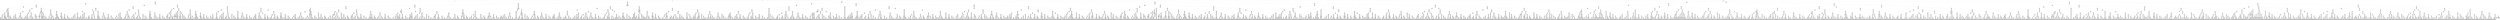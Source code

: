 digraph g {
node [shape = Mrecord];
nodo0[label="{EO: 0|cost: 0.0|A: null}"]
nodo1[label="{EO: 1|cost: 1.0|A: GoA8}"]
nodo5[label="{EO: 5|cost: 2.0|A: GoA7|
Posicion\nAgente:\nA8
Infectados:\n0
Escapados:\n2
	posicion:\nA9
	posicion:\nM8
}"]
nodo12[label="{EO: 12|cost: 3.0|A: GoA6|
Posicion\nAgente:\nA7
Infectados:\n0
Escapados:\n2
	posicion:\nA9
	posicion:\nM8
}"]
nodo24[label="{EO: 24|cost: 4.0|A: GoA5|
Posicion\nAgente:\nA6
Infectados:\n0
Escapados:\n2
	posicion:\nA9
	posicion:\nM8
}"]
nodo46[label="{EO: 46|cost: 5.0|A: GoA3|
Posicion\nAgente:\nA5
Infectados:\n0
Escapados:\n2
	posicion:\nA9
	posicion:\nM8
}"]
nodo82[label="{EO: 82|cost: 6.0|A: GoA2|
Posicion\nAgente:\nA3
Infectados:\n0
Escapados:\n2
	posicion:\nA9
	posicion:\nM8
}"]
nodo144[label="{EO: 144|cost: 7.0|A: GoA1|
Posicion\nAgente:\nA2
Infectados:\n0
Escapados:\n2
	posicion:\nA9
	posicion:\nM8
}"]

nodo82 -> nodo144;
nodo145[label="{EO: 145|cost: 7.0|A: GoD2|
Posicion\nAgente:\nA2
Infectados:\n0
Escapados:\n2
	posicion:\nA9
	posicion:\nM8
}"]
nodo252[label="{EO: 252|cost: 8.0|A: GoD3|
Posicion\nAgente:\nD2
Infectados:\n0
Escapados:\n2
	posicion:\nA9
	posicion:\nM8
}"]
nodo433[label="{EO: 433|cost: 9.0|A: GoD5|
Posicion\nAgente:\nD3
Infectados:\n0
Escapados:\n2
	posicion:\nA9
	posicion:\nM8
}"]
nodo738[label="{EO: 738|cost: 10.0|A: GoD6|
Posicion\nAgente:\nD5
Infectados:\n0
Escapados:\n2
	posicion:\nA9
	posicion:\nM8
}"]
nodo1254[label="{EO: 1254|cost: 11.0|A: GoD7|
Posicion\nAgente:\nD6
Infectados:\n0
Escapados:\n2
	posicion:\nA9
	posicion:\nM8
}"]
nodo2140[label="{EO: 2140|cost: 12.0|A: GoD8|
Posicion\nAgente:\nD7
Infectados:\n0
Escapados:\n2
	posicion:\nA9
	posicion:\nM8
}"]
nodo3623[label="{EO: 3623|cost: 13.0|A: GoD9|
Posicion\nAgente:\nD8
Infectados:\n0
Escapados:\n2
	posicion:\nA9
	posicion:\nM8
}"]

nodo2140 -> nodo3623;

nodo1254 -> nodo2140;
nodo2141[label="{EO: 2141|cost: 12.0|A: GoE7|
Posicion\nAgente:\nD7
Infectados:\n0
Escapados:\n2
	posicion:\nA9
	posicion:\nM8
}"]
nodo3624[label="{EO: 3624|cost: 13.0|A: GoE6|
Posicion\nAgente:\nE7
Infectados:\n0
Escapados:\n2
	posicion:\nA9
	posicion:\nM8
}"]

nodo2141 -> nodo3624;
nodo3625[label="{EO: 3625|cost: 13.0|A: GoF7|
Posicion\nAgente:\nE7
Infectados:\n0
Escapados:\n2
	posicion:\nA9
	posicion:\nM8
}"]

nodo2141 -> nodo3625;

nodo1254 -> nodo2141;

nodo738 -> nodo1254;

nodo433 -> nodo738;
nodo739[label="{EO: 739|cost: 10.0|A: GoE5|
Posicion\nAgente:\nD5
Infectados:\n0
Escapados:\n2
	posicion:\nA9
	posicion:\nM8
}"]
nodo1255[label="{EO: 1255|cost: 11.0|A: GoE3|
Posicion\nAgente:\nE5
Infectados:\n0
Escapados:\n2
	posicion:\nA9
	posicion:\nM8
}"]
nodo2142[label="{EO: 2142|cost: 12.0|A: GoE2|
Posicion\nAgente:\nE3
Infectados:\n0
Escapados:\n2
	posicion:\nA9
	posicion:\nM8
}"]
nodo3626[label="{EO: 3626|cost: 13.0|A: GoE1|
Posicion\nAgente:\nE2
Infectados:\n0
Escapados:\n2
	posicion:\nA9
	posicion:\nM8
}"]

nodo2142 -> nodo3626;
nodo3627[label="{EO: 3627|cost: 13.0|A: GoF2|
Posicion\nAgente:\nE2
Infectados:\n0
Escapados:\n2
	posicion:\nA9
	posicion:\nM8
}"]

nodo2142 -> nodo3627;

nodo1255 -> nodo2142;

nodo739 -> nodo1255;
nodo1256[label="{EO: 1256|cost: 11.0|A: GoF5|
Posicion\nAgente:\nE5
Infectados:\n0
Escapados:\n2
	posicion:\nA9
	posicion:\nM8
}"]
nodo2143[label="{EO: 2143|cost: 12.0|A: GoF6|
Posicion\nAgente:\nF5
Infectados:\n0
Escapados:\n2
	posicion:\nA9
	posicion:\nM8
}"]
nodo3628[label="{EO: 3628|cost: 13.0|A: GoG6|
Posicion\nAgente:\nF6
Infectados:\n0
Escapados:\n2
	posicion:\nA9
	posicion:\nM8
}"]

nodo2143 -> nodo3628;

nodo1256 -> nodo2143;
nodo2144[label="{EO: 2144|cost: 12.0|A: GoH5|
Posicion\nAgente:\nF5
Infectados:\n0
Escapados:\n2
	posicion:\nA9
	posicion:\nM8
}"]
nodo3629[label="{EO: 3629|cost: 13.0|A: GoH4|
Posicion\nAgente:\nH5
Infectados:\n0
Escapados:\n2
	posicion:\nA9
	posicion:\nM8
}"]

nodo2144 -> nodo3629;
nodo3630[label="{EO: 3630|cost: 13.0|A: GoI5|
Posicion\nAgente:\nH5
Infectados:\n0
Escapados:\n2
	posicion:\nA9
	posicion:\nM8
}"]

nodo2144 -> nodo3630;

nodo1256 -> nodo2144;

nodo739 -> nodo1256;

nodo433 -> nodo739;

nodo252 -> nodo433;

nodo145 -> nodo252;
nodo253[label="{EO: 253|cost: 8.0|A: GoE2|
Posicion\nAgente:\nD2
Infectados:\n0
Escapados:\n2
	posicion:\nA9
	posicion:\nM8
}"]
nodo434[label="{EO: 434|cost: 9.0|A: GoE1|
Posicion\nAgente:\nE2
Infectados:\n0
Escapados:\n2
	posicion:\nA9
	posicion:\nM8
}"]
nodo740[label="{EO: 740|cost: 10.0|A: GoD1|
Posicion\nAgente:\nE1
Infectados:\n0
Escapados:\n2
	posicion:\nA9
	posicion:\nM8
}"]
nodo1257[label="{EO: 1257|cost: 11.0|A: GoA1|
Posicion\nAgente:\nD1
Infectados:\n0
Escapados:\n2
	posicion:\nA9
	posicion:\nM8
}"]

nodo740 -> nodo1257;

nodo434 -> nodo740;

nodo253 -> nodo434;
nodo435[label="{EO: 435|cost: 9.0|A: GoF2|
Posicion\nAgente:\nE2
Infectados:\n0
Escapados:\n2
	posicion:\nA9
	posicion:\nM8
}"]
nodo741[label="{EO: 741|cost: 10.0|A: GoH2|
Posicion\nAgente:\nF2
Infectados:\n0
Escapados:\n2
	posicion:\nA9
	posicion:\nM8
}"]
nodo1258[label="{EO: 1258|cost: 11.0|A: GoH1|
Posicion\nAgente:\nH2
Infectados:\n0
Escapados:\n2
	posicion:\nA9
	posicion:\nM8
}"]
nodo2145[label="{EO: 2145|cost: 12.0|A: GoF1|
Posicion\nAgente:\nH1
Infectados:\n0
Escapados:\n2
	posicion:\nA9
	posicion:\nM8
}"]
nodo3631[label="{EO: 3631|cost: 13.0|A: GoE1|
Posicion\nAgente:\nF1
Infectados:\n0
Escapados:\n2
	posicion:\nA9
	posicion:\nM8
}"]

nodo2145 -> nodo3631;

nodo1258 -> nodo2145;

nodo741 -> nodo1258;
nodo1259[label="{EO: 1259|cost: 11.0|A: GoI2|
Posicion\nAgente:\nH2
Infectados:\n0
Escapados:\n2
	posicion:\nA9
	posicion:\nM8
}"]
nodo2146[label="{EO: 2146|cost: 12.0|A: GoI3|
Posicion\nAgente:\nI2
Infectados:\n0
Escapados:\n2
	posicion:\nA9
	posicion:\nM8
}"]
nodo3632[label="{EO: 3632|cost: 13.0|A: GoH3|
Posicion\nAgente:\nI3
Infectados:\n0
Escapados:\n2
	posicion:\nA9
	posicion:\nM8
}"]

nodo2146 -> nodo3632;
nodo3633[label="{EO: 3633|cost: 13.0|A: GoI5|
Posicion\nAgente:\nI3
Infectados:\n0
Escapados:\n2
	posicion:\nA9
	posicion:\nM8
}"]

nodo2146 -> nodo3633;

nodo1259 -> nodo2146;
nodo2147[label="{EO: 2147|cost: 12.0|A: GoJ2|
Posicion\nAgente:\nI2
Infectados:\n0
Escapados:\n2
	posicion:\nA9
	posicion:\nM8
}"]
nodo3634[label="{EO: 3634|cost: 13.0|A: GoJ1|
Posicion\nAgente:\nJ2
Infectados:\n0
Escapados:\n2
	posicion:\nA9
	posicion:\nM8
}"]

nodo2147 -> nodo3634;
nodo3635[label="{EO: 3635|cost: 13.0|A: GoK2|
Posicion\nAgente:\nJ2
Infectados:\n0
Escapados:\n2
	posicion:\nA9
	posicion:\nM8
}"]

nodo2147 -> nodo3635;

nodo1259 -> nodo2147;

nodo741 -> nodo1259;

nodo435 -> nodo741;

nodo253 -> nodo435;

nodo145 -> nodo253;

nodo82 -> nodo145;

nodo46 -> nodo82;

nodo24 -> nodo46;
nodo47[label="{EO: 47|cost: 5.0|A: GoD5|
Posicion\nAgente:\nA5
Infectados:\n0
Escapados:\n2
	posicion:\nA9
	posicion:\nM8
}"]
nodo83[label="{EO: 83|cost: 6.0|A: GoD6|
Posicion\nAgente:\nD5
Infectados:\n0
Escapados:\n2
	posicion:\nA9
	posicion:\nM8
}"]
nodo146[label="{EO: 146|cost: 7.0|A: GoD7|
Posicion\nAgente:\nD6
Infectados:\n0
Escapados:\n2
	posicion:\nA9
	posicion:\nM8
}"]
nodo254[label="{EO: 254|cost: 8.0|A: GoD8|
Posicion\nAgente:\nD7
Infectados:\n0
Escapados:\n2
	posicion:\nA9
	posicion:\nM8
}"]
nodo436[label="{EO: 436|cost: 9.0|A: GoD9|
Posicion\nAgente:\nD8
Infectados:\n0
Escapados:\n2
	posicion:\nA9
	posicion:\nM8
}"]
nodo742[label="{EO: 742|cost: 10.0|A: GoD10|
Posicion\nAgente:\nD9
Infectados:\n0
Escapados:\n2
	posicion:\nA9
	posicion:\nM8
}"]
nodo1260[label="{EO: 1260|cost: 11.0|A: GoC10|
Posicion\nAgente:\nD10
Infectados:\n0
Escapados:\n2
	posicion:\nA9
	posicion:\nM8
}"]
nodo2148[label="{EO: 2148|cost: 12.0|A: GoA10|
Posicion\nAgente:\nC10
Infectados:\n0
Escapados:\n2
	posicion:\nA9
	posicion:\nM8
}"]
nodo3636[label="{EO: 3636|cost: 13.0|A: GoA11|
Posicion\nAgente:\nA10
Infectados:\n0
Escapados:\n2
	posicion:\nA9
	posicion:\nM8
}"]

nodo2148 -> nodo3636;

nodo1260 -> nodo2148;

nodo742 -> nodo1260;
nodo1261[label="{EO: 1261|cost: 11.0|A: GoD11|
Posicion\nAgente:\nD10
Infectados:\n0
Escapados:\n2
	posicion:\nA9
	posicion:\nM8
}"]
nodo2149[label="{EO: 2149|cost: 12.0|A: GoD12|
Posicion\nAgente:\nD11
Infectados:\n0
Escapados:\n2
	posicion:\nA9
	posicion:\nM8
}"]
nodo3637[label="{EO: 3637|cost: 13.0|A: GoC12|
Posicion\nAgente:\nD12
Infectados:\n0
Escapados:\n2
	posicion:\nA9
	posicion:\nM8
}"]

nodo2149 -> nodo3637;
nodo3638[label="{EO: 3638|cost: 13.0|A: GoD13|
Posicion\nAgente:\nD12
Infectados:\n0
Escapados:\n2
	posicion:\nA9
	posicion:\nM8
}"]

nodo2149 -> nodo3638;

nodo1261 -> nodo2149;
nodo2150[label="{EO: 2150|cost: 12.0|A: GoE11|
Posicion\nAgente:\nD11
Infectados:\n0
Escapados:\n2
	posicion:\nA9
	posicion:\nM8
}"]
nodo3639[label="{EO: 3639|cost: 13.0|A: GoE10|
Posicion\nAgente:\nE11
Infectados:\n0
Escapados:\n2
	posicion:\nA9
	posicion:\nM8
}"]

nodo2150 -> nodo3639;
nodo3640[label="{EO: 3640|cost: 13.0|A: GoF11|
Posicion\nAgente:\nE11
Infectados:\n0
Escapados:\n2
	posicion:\nA9
	posicion:\nM8
}"]

nodo2150 -> nodo3640;

nodo1261 -> nodo2150;

nodo742 -> nodo1261;

nodo436 -> nodo742;
nodo743[label="{EO: 743|cost: 10.0|A: GoE9|
Posicion\nAgente:\nD9
Infectados:\n0
Escapados:\n2
	posicion:\nA9
	posicion:\nM8
}"]
nodo1262[label="{EO: 1262|cost: 11.0|A: GoE8|
Posicion\nAgente:\nE9
Infectados:\n0
Escapados:\n2
	posicion:\nA9
	posicion:\nM8
}"]
nodo2151[label="{EO: 2151|cost: 12.0|A: GoE7|
Posicion\nAgente:\nE8
Infectados:\n0
Escapados:\n2
	posicion:\nA9
	posicion:\nM8
}"]
nodo3641[label="{EO: 3641|cost: 13.0|A: GoE6|
Posicion\nAgente:\nE7
Infectados:\n0
Escapados:\n2
	posicion:\nA9
	posicion:\nM8
}"]

nodo2151 -> nodo3641;
nodo3642[label="{EO: 3642|cost: 13.0|A: GoF7|
Posicion\nAgente:\nE7
Infectados:\n0
Escapados:\n2
	posicion:\nA9
	posicion:\nM8
}"]

nodo2151 -> nodo3642;

nodo1262 -> nodo2151;

nodo743 -> nodo1262;
nodo1263[label="{EO: 1263|cost: 11.0|A: GoF9|
Posicion\nAgente:\nE9
Infectados:\n0
Escapados:\n2
	posicion:\nA9
	posicion:\nM8
}"]
nodo2152[label="{EO: 2152|cost: 12.0|A: GoF10|
Posicion\nAgente:\nF9
Infectados:\n0
Escapados:\n2
	posicion:\nA9
	posicion:\nM8
}"]
nodo3643[label="{EO: 3643|cost: 13.0|A: GoE10|
Posicion\nAgente:\nF10
Infectados:\n0
Escapados:\n2
	posicion:\nA9
	posicion:\nM8
}"]

nodo2152 -> nodo3643;
nodo3644[label="{EO: 3644|cost: 13.0|A: GoF11|
Posicion\nAgente:\nF10
Infectados:\n0
Escapados:\n2
	posicion:\nA9
	posicion:\nM8
}"]

nodo2152 -> nodo3644;

nodo1263 -> nodo2152;
nodo2153[label="{EO: 2153|cost: 12.0|A: GoH9|
Posicion\nAgente:\nF9
Infectados:\n0
Escapados:\n2
	posicion:\nA9
	posicion:\nM8
}"]
nodo3645[label="{EO: 3645|cost: 13.0|A: GoH8|
Posicion\nAgente:\nH9
Infectados:\n0
Escapados:\n2
	posicion:\nA9
	posicion:\nM8
}"]

nodo2153 -> nodo3645;
nodo3646[label="{EO: 3646|cost: 13.0|A: GoI9|
Posicion\nAgente:\nH9
Infectados:\n0
Escapados:\n2
	posicion:\nA9
	posicion:\nM8
}"]

nodo2153 -> nodo3646;

nodo1263 -> nodo2153;

nodo743 -> nodo1263;

nodo436 -> nodo743;

nodo254 -> nodo436;

nodo146 -> nodo254;
nodo255[label="{EO: 255|cost: 8.0|A: GoE7|
Posicion\nAgente:\nD7
Infectados:\n0
Escapados:\n2
	posicion:\nA9
	posicion:\nM8
}"]
nodo437[label="{EO: 437|cost: 9.0|A: GoE6|
Posicion\nAgente:\nE7
Infectados:\n0
Escapados:\n2
	posicion:\nA9
	posicion:\nM8
}"]
nodo744[label="{EO: 744|cost: 10.0|A: GoE5|
Posicion\nAgente:\nE6
Infectados:\n0
Escapados:\n2
	posicion:\nA9
	posicion:\nM8
}"]
nodo1264[label="{EO: 1264|cost: 11.0|A: GoE3|
Posicion\nAgente:\nE5
Infectados:\n0
Escapados:\n2
	posicion:\nA9
	posicion:\nM8
}"]
nodo2154[label="{EO: 2154|cost: 12.0|A: GoD3|
Posicion\nAgente:\nE3
Infectados:\n0
Escapados:\n2
	posicion:\nA9
	posicion:\nM8
}"]
nodo3647[label="{EO: 3647|cost: 13.0|A: GoA3|
Posicion\nAgente:\nD3
Infectados:\n0
Escapados:\n2
	posicion:\nA9
	posicion:\nM8
}"]

nodo2154 -> nodo3647;

nodo1264 -> nodo2154;
nodo2155[label="{EO: 2155|cost: 12.0|A: GoE2|
Posicion\nAgente:\nE3
Infectados:\n0
Escapados:\n2
	posicion:\nA9
	posicion:\nM8
}"]
nodo3648[label="{EO: 3648|cost: 13.0|A: GoE1|
Posicion\nAgente:\nE2
Infectados:\n0
Escapados:\n2
	posicion:\nA9
	posicion:\nM8
}"]

nodo2155 -> nodo3648;
nodo3649[label="{EO: 3649|cost: 13.0|A: GoF2|
Posicion\nAgente:\nE2
Infectados:\n0
Escapados:\n2
	posicion:\nA9
	posicion:\nM8
}"]

nodo2155 -> nodo3649;

nodo1264 -> nodo2155;

nodo744 -> nodo1264;
nodo1265[label="{EO: 1265|cost: 11.0|A: GoF5|
Posicion\nAgente:\nE5
Infectados:\n0
Escapados:\n2
	posicion:\nA9
	posicion:\nM8
}"]
nodo2156[label="{EO: 2156|cost: 12.0|A: GoF6|
Posicion\nAgente:\nF5
Infectados:\n0
Escapados:\n2
	posicion:\nA9
	posicion:\nM8
}"]
nodo3650[label="{EO: 3650|cost: 13.0|A: GoG6|
Posicion\nAgente:\nF6
Infectados:\n0
Escapados:\n2
	posicion:\nA9
	posicion:\nM8
}"]

nodo2156 -> nodo3650;

nodo1265 -> nodo2156;
nodo2157[label="{EO: 2157|cost: 12.0|A: GoH5|
Posicion\nAgente:\nF5
Infectados:\n0
Escapados:\n2
	posicion:\nA9
	posicion:\nM8
}"]
nodo3651[label="{EO: 3651|cost: 13.0|A: GoH4|
Posicion\nAgente:\nH5
Infectados:\n0
Escapados:\n2
	posicion:\nA9
	posicion:\nM8
}"]

nodo2157 -> nodo3651;
nodo3652[label="{EO: 3652|cost: 13.0|A: GoI5|
Posicion\nAgente:\nH5
Infectados:\n0
Escapados:\n2
	posicion:\nA9
	posicion:\nM8
}"]

nodo2157 -> nodo3652;

nodo1265 -> nodo2157;

nodo744 -> nodo1265;

nodo437 -> nodo744;

nodo255 -> nodo437;
nodo438[label="{EO: 438|cost: 9.0|A: GoF7|
Posicion\nAgente:\nE7
Infectados:\n0
Escapados:\n2
	posicion:\nA9
	posicion:\nM8
}"]
nodo745[label="{EO: 745|cost: 10.0|A: GoF8|
Posicion\nAgente:\nF7
Infectados:\n0
Escapados:\n2
	posicion:\nA9
	posicion:\nM8
}"]
nodo1266[label="{EO: 1266|cost: 11.0|A: GoE8|
Posicion\nAgente:\nF8
Infectados:\n0
Escapados:\n2
	posicion:\nA9
	posicion:\nM8
}"]
nodo2158[label="{EO: 2158|cost: 12.0|A: GoD8|
Posicion\nAgente:\nE8
Infectados:\n0
Escapados:\n2
	posicion:\nA9
	posicion:\nM8
}"]
nodo3653[label="{EO: 3653|cost: 13.0|A: GoD9|
Posicion\nAgente:\nD8
Infectados:\n0
Escapados:\n2
	posicion:\nA9
	posicion:\nM8
}"]

nodo2158 -> nodo3653;

nodo1266 -> nodo2158;

nodo745 -> nodo1266;
nodo1267[label="{EO: 1267|cost: 11.0|A: GoF9|
Posicion\nAgente:\nF8
Infectados:\n0
Escapados:\n2
	posicion:\nA9
	posicion:\nM8
}"]
nodo2159[label="{EO: 2159|cost: 12.0|A: GoF10|
Posicion\nAgente:\nF9
Infectados:\n0
Escapados:\n2
	posicion:\nA9
	posicion:\nM8
}"]
nodo3654[label="{EO: 3654|cost: 13.0|A: GoE10|
Posicion\nAgente:\nF10
Infectados:\n0
Escapados:\n2
	posicion:\nA9
	posicion:\nM8
}"]

nodo2159 -> nodo3654;
nodo3655[label="{EO: 3655|cost: 13.0|A: GoF11|
Posicion\nAgente:\nF10
Infectados:\n0
Escapados:\n2
	posicion:\nA9
	posicion:\nM8
}"]

nodo2159 -> nodo3655;

nodo1267 -> nodo2159;
nodo2160[label="{EO: 2160|cost: 12.0|A: GoH9|
Posicion\nAgente:\nF9
Infectados:\n0
Escapados:\n2
	posicion:\nA9
	posicion:\nM8
}"]
nodo3656[label="{EO: 3656|cost: 13.0|A: GoH8|
Posicion\nAgente:\nH9
Infectados:\n0
Escapados:\n2
	posicion:\nA9
	posicion:\nM8
}"]

nodo2160 -> nodo3656;
nodo3657[label="{EO: 3657|cost: 13.0|A: GoI9|
Posicion\nAgente:\nH9
Infectados:\n0
Escapados:\n2
	posicion:\nA9
	posicion:\nM8
}"]

nodo2160 -> nodo3657;

nodo1267 -> nodo2160;

nodo745 -> nodo1267;

nodo438 -> nodo745;
nodo746[label="{EO: 746|cost: 10.0|A: GoG7|
Posicion\nAgente:\nF7
Infectados:\n0
Escapados:\n2
	posicion:\nA9
	posicion:\nM8
}"]
nodo1268[label="{EO: 1268|cost: 11.0|A: GoG6|
Posicion\nAgente:\nG7
Infectados:\n0
Escapados:\n2
	posicion:\nA9
	posicion:\nM8
}"]
nodo2161[label="{EO: 2161|cost: 12.0|A: GoH6|
Posicion\nAgente:\nG6
Infectados:\n0
Escapados:\n2
	posicion:\nA9
	posicion:\nM8
}"]
nodo3658[label="{EO: 3658|cost: 13.0|A: GoH5|
Posicion\nAgente:\nH6
Infectados:\n0
Escapados:\n2
	posicion:\nA9
	posicion:\nM8
}"]

nodo2161 -> nodo3658;
nodo3659[label="{EO: 3659|cost: 13.0|A: GoI6|
Posicion\nAgente:\nH6
Infectados:\n0
Escapados:\n2
	posicion:\nA9
	posicion:\nM8
}"]

nodo2161 -> nodo3659;

nodo1268 -> nodo2161;

nodo746 -> nodo1268;
nodo1269[label="{EO: 1269|cost: 11.0|A: GoH7|
Posicion\nAgente:\nG7
Infectados:\n0
Escapados:\n2
	posicion:\nA9
	posicion:\nM8
}"]
nodo2162[label="{EO: 2162|cost: 12.0|A: GoI7|
Posicion\nAgente:\nH7
Infectados:\n0
Escapados:\n2
	posicion:\nA9
	posicion:\nM8
}"]
nodo3660[label="{EO: 3660|cost: 13.0|A: GoI8|
Posicion\nAgente:\nI7
Infectados:\n0
Escapados:\n2
	posicion:\nA9
	posicion:\nM8
}"]

nodo2162 -> nodo3660;
nodo3661[label="{EO: 3661|cost: 13.0|A: GoJ7|
Posicion\nAgente:\nI7
Infectados:\n0
Escapados:\n2
	posicion:\nA9
	posicion:\nM8
}"]

nodo2162 -> nodo3661;

nodo1269 -> nodo2162;

nodo746 -> nodo1269;

nodo438 -> nodo746;

nodo255 -> nodo438;

nodo146 -> nodo255;

nodo83 -> nodo146;

nodo47 -> nodo83;
nodo84[label="{EO: 84|cost: 6.0|A: GoE5|
Posicion\nAgente:\nD5
Infectados:\n0
Escapados:\n2
	posicion:\nA9
	posicion:\nM8
}"]
nodo147[label="{EO: 147|cost: 7.0|A: GoE3|
Posicion\nAgente:\nE5
Infectados:\n0
Escapados:\n2
	posicion:\nA9
	posicion:\nM8
}"]
nodo256[label="{EO: 256|cost: 8.0|A: GoD3|
Posicion\nAgente:\nE3
Infectados:\n0
Escapados:\n2
	posicion:\nA9
	posicion:\nM8
}"]
nodo439[label="{EO: 439|cost: 9.0|A: GoA3|
Posicion\nAgente:\nD3
Infectados:\n0
Escapados:\n2
	posicion:\nA9
	posicion:\nM8
}"]
nodo747[label="{EO: 747|cost: 10.0|A: GoA2|
Posicion\nAgente:\nA3
Infectados:\n0
Escapados:\n2
	posicion:\nA9
	posicion:\nM8
}"]
nodo1270[label="{EO: 1270|cost: 11.0|A: GoA1|
Posicion\nAgente:\nA2
Infectados:\n0
Escapados:\n2
	posicion:\nA9
	posicion:\nM8
}"]

nodo747 -> nodo1270;
nodo1271[label="{EO: 1271|cost: 11.0|A: GoD2|
Posicion\nAgente:\nA2
Infectados:\n0
Escapados:\n2
	posicion:\nA9
	posicion:\nM8
}"]
nodo2163[label="{EO: 2163|cost: 12.0|A: GoE2|
Posicion\nAgente:\nD2
Infectados:\n0
Escapados:\n2
	posicion:\nA9
	posicion:\nM8
}"]
nodo3662[label="{EO: 3662|cost: 13.0|A: GoE1|
Posicion\nAgente:\nE2
Infectados:\n0
Escapados:\n2
	posicion:\nA9
	posicion:\nM8
}"]

nodo2163 -> nodo3662;
nodo3663[label="{EO: 3663|cost: 13.0|A: GoF2|
Posicion\nAgente:\nE2
Infectados:\n0
Escapados:\n2
	posicion:\nA9
	posicion:\nM8
}"]

nodo2163 -> nodo3663;

nodo1271 -> nodo2163;

nodo747 -> nodo1271;

nodo439 -> nodo747;

nodo256 -> nodo439;

nodo147 -> nodo256;
nodo257[label="{EO: 257|cost: 8.0|A: GoE2|
Posicion\nAgente:\nE3
Infectados:\n0
Escapados:\n2
	posicion:\nA9
	posicion:\nM8
}"]
nodo440[label="{EO: 440|cost: 9.0|A: GoE1|
Posicion\nAgente:\nE2
Infectados:\n0
Escapados:\n2
	posicion:\nA9
	posicion:\nM8
}"]
nodo748[label="{EO: 748|cost: 10.0|A: GoD1|
Posicion\nAgente:\nE1
Infectados:\n0
Escapados:\n2
	posicion:\nA9
	posicion:\nM8
}"]
nodo1272[label="{EO: 1272|cost: 11.0|A: GoA1|
Posicion\nAgente:\nD1
Infectados:\n0
Escapados:\n2
	posicion:\nA9
	posicion:\nM8
}"]
nodo2164[label="{EO: 2164|cost: 12.0|A: GoA2|
Posicion\nAgente:\nA1
Infectados:\n0
Escapados:\n2
	posicion:\nA9
	posicion:\nM8
}"]
nodo3664[label="{EO: 3664|cost: 13.0|A: GoA3|
Posicion\nAgente:\nA2
Infectados:\n0
Escapados:\n2
	posicion:\nA9
	posicion:\nM8
}"]

nodo2164 -> nodo3664;
nodo3665[label="{EO: 3665|cost: 13.0|A: GoD2|
Posicion\nAgente:\nA2
Infectados:\n0
Escapados:\n2
	posicion:\nA9
	posicion:\nM8
}"]

nodo2164 -> nodo3665;

nodo1272 -> nodo2164;

nodo748 -> nodo1272;
nodo1273[label="{EO: 1273|cost: 11.0|A: GoD2|
Posicion\nAgente:\nD1
Infectados:\n0
Escapados:\n2
	posicion:\nA9
	posicion:\nM8
}"]
nodo2165[label="{EO: 2165|cost: 12.0|A: GoD3|
Posicion\nAgente:\nD2
Infectados:\n0
Escapados:\n2
	posicion:\nA9
	posicion:\nM8
}"]
nodo3666[label="{EO: 3666|cost: 13.0|A: GoA3|
Posicion\nAgente:\nD3
Infectados:\n0
Escapados:\n2
	posicion:\nA9
	posicion:\nM8
}"]

nodo2165 -> nodo3666;

nodo1273 -> nodo2165;

nodo748 -> nodo1273;

nodo440 -> nodo748;

nodo257 -> nodo440;
nodo441[label="{EO: 441|cost: 9.0|A: GoF2|
Posicion\nAgente:\nE2
Infectados:\n0
Escapados:\n2
	posicion:\nA9
	posicion:\nM8
}"]
nodo749[label="{EO: 749|cost: 10.0|A: GoH2|
Posicion\nAgente:\nF2
Infectados:\n0
Escapados:\n2
	posicion:\nA9
	posicion:\nM8
}"]
nodo1274[label="{EO: 1274|cost: 11.0|A: GoH1|
Posicion\nAgente:\nH2
Infectados:\n0
Escapados:\n2
	posicion:\nA9
	posicion:\nM8
}"]
nodo2166[label="{EO: 2166|cost: 12.0|A: GoF1|
Posicion\nAgente:\nH1
Infectados:\n0
Escapados:\n2
	posicion:\nA9
	posicion:\nM8
}"]
nodo3667[label="{EO: 3667|cost: 13.0|A: GoE1|
Posicion\nAgente:\nF1
Infectados:\n0
Escapados:\n2
	posicion:\nA9
	posicion:\nM8
}"]

nodo2166 -> nodo3667;

nodo1274 -> nodo2166;

nodo749 -> nodo1274;
nodo1275[label="{EO: 1275|cost: 11.0|A: GoI2|
Posicion\nAgente:\nH2
Infectados:\n0
Escapados:\n2
	posicion:\nA9
	posicion:\nM8
}"]
nodo2167[label="{EO: 2167|cost: 12.0|A: GoI3|
Posicion\nAgente:\nI2
Infectados:\n0
Escapados:\n2
	posicion:\nA9
	posicion:\nM8
}"]
nodo3668[label="{EO: 3668|cost: 13.0|A: GoH3|
Posicion\nAgente:\nI3
Infectados:\n0
Escapados:\n2
	posicion:\nA9
	posicion:\nM8
}"]

nodo2167 -> nodo3668;
nodo3669[label="{EO: 3669|cost: 13.0|A: GoI5|
Posicion\nAgente:\nI3
Infectados:\n0
Escapados:\n2
	posicion:\nA9
	posicion:\nM8
}"]

nodo2167 -> nodo3669;

nodo1275 -> nodo2167;
nodo2168[label="{EO: 2168|cost: 12.0|A: GoJ2|
Posicion\nAgente:\nI2
Infectados:\n0
Escapados:\n2
	posicion:\nA9
	posicion:\nM8
}"]
nodo3670[label="{EO: 3670|cost: 13.0|A: GoJ1|
Posicion\nAgente:\nJ2
Infectados:\n0
Escapados:\n2
	posicion:\nA9
	posicion:\nM8
}"]

nodo2168 -> nodo3670;
nodo3671[label="{EO: 3671|cost: 13.0|A: GoK2|
Posicion\nAgente:\nJ2
Infectados:\n0
Escapados:\n2
	posicion:\nA9
	posicion:\nM8
}"]

nodo2168 -> nodo3671;

nodo1275 -> nodo2168;

nodo749 -> nodo1275;

nodo441 -> nodo749;

nodo257 -> nodo441;

nodo147 -> nodo257;

nodo84 -> nodo147;
nodo148[label="{EO: 148|cost: 7.0|A: GoF5|
Posicion\nAgente:\nE5
Infectados:\n0
Escapados:\n2
	posicion:\nA9
	posicion:\nM8
}"]
nodo258[label="{EO: 258|cost: 8.0|A: GoF6|
Posicion\nAgente:\nF5
Infectados:\n0
Escapados:\n2
	posicion:\nA9
	posicion:\nM8
}"]
nodo442[label="{EO: 442|cost: 9.0|A: GoG6|
Posicion\nAgente:\nF6
Infectados:\n0
Escapados:\n2
	posicion:\nA9
	posicion:\nM8
}"]
nodo750[label="{EO: 750|cost: 10.0|A: GoG7|
Posicion\nAgente:\nG6
Infectados:\n0
Escapados:\n2
	posicion:\nA9
	posicion:\nM8
}"]
nodo1276[label="{EO: 1276|cost: 11.0|A: GoH7|
Posicion\nAgente:\nG7
Infectados:\n0
Escapados:\n2
	posicion:\nA9
	posicion:\nM8
}"]
nodo2169[label="{EO: 2169|cost: 12.0|A: GoI7|
Posicion\nAgente:\nH7
Infectados:\n0
Escapados:\n2
	posicion:\nA9
	posicion:\nM8
}"]
nodo3672[label="{EO: 3672|cost: 13.0|A: GoI8|
Posicion\nAgente:\nI7
Infectados:\n0
Escapados:\n2
	posicion:\nA9
	posicion:\nM8
}"]

nodo2169 -> nodo3672;
nodo3673[label="{EO: 3673|cost: 13.0|A: GoJ7|
Posicion\nAgente:\nI7
Infectados:\n0
Escapados:\n2
	posicion:\nA9
	posicion:\nM8
}"]

nodo2169 -> nodo3673;

nodo1276 -> nodo2169;

nodo750 -> nodo1276;

nodo442 -> nodo750;
nodo751[label="{EO: 751|cost: 10.0|A: GoH6|
Posicion\nAgente:\nG6
Infectados:\n0
Escapados:\n2
	posicion:\nA9
	posicion:\nM8
}"]
nodo1277[label="{EO: 1277|cost: 11.0|A: GoH5|
Posicion\nAgente:\nH6
Infectados:\n0
Escapados:\n2
	posicion:\nA9
	posicion:\nM8
}"]
nodo2170[label="{EO: 2170|cost: 12.0|A: GoH4|
Posicion\nAgente:\nH5
Infectados:\n0
Escapados:\n2
	posicion:\nA9
	posicion:\nM8
}"]
nodo3674[label="{EO: 3674|cost: 13.0|A: GoF4|
Posicion\nAgente:\nH4
Infectados:\n0
Escapados:\n2
	posicion:\nA9
	posicion:\nM8
}"]

nodo2170 -> nodo3674;
nodo3675[label="{EO: 3675|cost: 13.0|A: GoH3|
Posicion\nAgente:\nH4
Infectados:\n0
Escapados:\n2
	posicion:\nA9
	posicion:\nM8
}"]

nodo2170 -> nodo3675;

nodo1277 -> nodo2170;
nodo2171[label="{EO: 2171|cost: 12.0|A: GoI5|
Posicion\nAgente:\nH5
Infectados:\n0
Escapados:\n2
	posicion:\nA9
	posicion:\nM8
}"]
nodo3676[label="{EO: 3676|cost: 13.0|A: GoI6|
Posicion\nAgente:\nI5
Infectados:\n0
Escapados:\n2
	posicion:\nA9
	posicion:\nM8
}"]

nodo2171 -> nodo3676;
nodo3677[label="{EO: 3677|cost: 13.0|A: GoJ5|
Posicion\nAgente:\nI5
Infectados:\n0
Escapados:\n2
	posicion:\nA9
	posicion:\nM8
}"]

nodo2171 -> nodo3677;

nodo1277 -> nodo2171;

nodo751 -> nodo1277;
nodo1278[label="{EO: 1278|cost: 11.0|A: GoI6|
Posicion\nAgente:\nH6
Infectados:\n0
Escapados:\n2
	posicion:\nA9
	posicion:\nM8
}"]
nodo2172[label="{EO: 2172|cost: 12.0|A: GoI7|
Posicion\nAgente:\nI6
Infectados:\n0
Escapados:\n2
	posicion:\nA9
	posicion:\nM8
}"]
nodo3678[label="{EO: 3678|cost: 13.0|A: GoI8|
Posicion\nAgente:\nI7
Infectados:\n0
Escapados:\n2
	posicion:\nA9
	posicion:\nM8
}"]

nodo2172 -> nodo3678;
nodo3679[label="{EO: 3679|cost: 13.0|A: GoJ7|
Posicion\nAgente:\nI7
Infectados:\n0
Escapados:\n2
	posicion:\nA9
	posicion:\nM8
}"]

nodo2172 -> nodo3679;

nodo1278 -> nodo2172;

nodo751 -> nodo1278;

nodo442 -> nodo751;

nodo258 -> nodo442;

nodo148 -> nodo258;
nodo259[label="{EO: 259|cost: 8.0|A: GoH5|
Posicion\nAgente:\nF5
Infectados:\n0
Escapados:\n2
	posicion:\nA9
	posicion:\nM8
}"]
nodo443[label="{EO: 443|cost: 9.0|A: GoH4|
Posicion\nAgente:\nH5
Infectados:\n0
Escapados:\n2
	posicion:\nA9
	posicion:\nM8
}"]
nodo752[label="{EO: 752|cost: 10.0|A: GoF4|
Posicion\nAgente:\nH4
Infectados:\n0
Escapados:\n2
	posicion:\nA9
	posicion:\nM8
}"]

nodo443 -> nodo752;
nodo753[label="{EO: 753|cost: 10.0|A: GoH3|
Posicion\nAgente:\nH4
Infectados:\n0
Escapados:\n2
	posicion:\nA9
	posicion:\nM8
}"]
nodo1279[label="{EO: 1279|cost: 11.0|A: GoF3|
Posicion\nAgente:\nH3
Infectados:\n0
Escapados:\n2
	posicion:\nA9
	posicion:\nM8
}"]
nodo2173[label="{EO: 2173|cost: 12.0|A: GoE3|
Posicion\nAgente:\nF3
Infectados:\n0
Escapados:\n2
	posicion:\nA9
	posicion:\nM8
}"]
nodo3680[label="{EO: 3680|cost: 13.0|A: GoD3|
Posicion\nAgente:\nE3
Infectados:\n0
Escapados:\n2
	posicion:\nA9
	posicion:\nM8
}"]

nodo2173 -> nodo3680;
nodo3681[label="{EO: 3681|cost: 13.0|A: GoE2|
Posicion\nAgente:\nE3
Infectados:\n0
Escapados:\n2
	posicion:\nA9
	posicion:\nM8
}"]

nodo2173 -> nodo3681;

nodo1279 -> nodo2173;
nodo2174[label="{EO: 2174|cost: 12.0|A: GoF4|
Posicion\nAgente:\nF3
Infectados:\n0
Escapados:\n2
	posicion:\nA9
	posicion:\nM8
}"]

nodo1279 -> nodo2174;

nodo753 -> nodo1279;
nodo1280[label="{EO: 1280|cost: 11.0|A: GoH2|
Posicion\nAgente:\nH3
Infectados:\n0
Escapados:\n2
	posicion:\nA9
	posicion:\nM8
}"]
nodo2175[label="{EO: 2175|cost: 12.0|A: GoH1|
Posicion\nAgente:\nH2
Infectados:\n0
Escapados:\n2
	posicion:\nA9
	posicion:\nM8
}"]
nodo3682[label="{EO: 3682|cost: 13.0|A: GoF1|
Posicion\nAgente:\nH1
Infectados:\n0
Escapados:\n2
	posicion:\nA9
	posicion:\nM8
}"]

nodo2175 -> nodo3682;

nodo1280 -> nodo2175;
nodo2176[label="{EO: 2176|cost: 12.0|A: GoI2|
Posicion\nAgente:\nH2
Infectados:\n0
Escapados:\n2
	posicion:\nA9
	posicion:\nM8
}"]
nodo3683[label="{EO: 3683|cost: 13.0|A: GoI3|
Posicion\nAgente:\nI2
Infectados:\n0
Escapados:\n2
	posicion:\nA9
	posicion:\nM8
}"]

nodo2176 -> nodo3683;
nodo3684[label="{EO: 3684|cost: 13.0|A: GoJ2|
Posicion\nAgente:\nI2
Infectados:\n0
Escapados:\n2
	posicion:\nA9
	posicion:\nM8
}"]

nodo2176 -> nodo3684;

nodo1280 -> nodo2176;

nodo753 -> nodo1280;

nodo443 -> nodo753;

nodo259 -> nodo443;
nodo444[label="{EO: 444|cost: 9.0|A: GoI5|
Posicion\nAgente:\nH5
Infectados:\n0
Escapados:\n2
	posicion:\nA9
	posicion:\nM8
}"]
nodo754[label="{EO: 754|cost: 10.0|A: GoI6|
Posicion\nAgente:\nI5
Infectados:\n0
Escapados:\n2
	posicion:\nA9
	posicion:\nM8
}"]
nodo1281[label="{EO: 1281|cost: 11.0|A: GoH6|
Posicion\nAgente:\nI6
Infectados:\n0
Escapados:\n2
	posicion:\nA9
	posicion:\nM8
}"]

nodo754 -> nodo1281;
nodo1282[label="{EO: 1282|cost: 11.0|A: GoI7|
Posicion\nAgente:\nI6
Infectados:\n0
Escapados:\n2
	posicion:\nA9
	posicion:\nM8
}"]
nodo2177[label="{EO: 2177|cost: 12.0|A: GoI8|
Posicion\nAgente:\nI7
Infectados:\n0
Escapados:\n2
	posicion:\nA9
	posicion:\nM8
}"]
nodo3685[label="{EO: 3685|cost: 13.0|A: GoH8|
Posicion\nAgente:\nI8
Infectados:\n0
Escapados:\n2
	posicion:\nA9
	posicion:\nM8
}"]

nodo2177 -> nodo3685;
nodo3686[label="{EO: 3686|cost: 13.0|A: GoI9|
Posicion\nAgente:\nI8
Infectados:\n0
Escapados:\n2
	posicion:\nA9
	posicion:\nM8
}"]

nodo2177 -> nodo3686;

nodo1282 -> nodo2177;
nodo2178[label="{EO: 2178|cost: 12.0|A: GoJ7|
Posicion\nAgente:\nI7
Infectados:\n0
Escapados:\n2
	posicion:\nA9
	posicion:\nM8
}"]
nodo3687[label="{EO: 3687|cost: 13.0|A: GoJ6|
Posicion\nAgente:\nJ7
Infectados:\n0
Escapados:\n2
	posicion:\nA9
	posicion:\nM8
}"]

nodo2178 -> nodo3687;
nodo3688[label="{EO: 3688|cost: 13.0|A: GoK7|
Posicion\nAgente:\nJ7
Infectados:\n0
Escapados:\n2
	posicion:\nA9
	posicion:\nM8
}"]

nodo2178 -> nodo3688;

nodo1282 -> nodo2178;

nodo754 -> nodo1282;

nodo444 -> nodo754;
nodo755[label="{EO: 755|cost: 10.0|A: GoJ5|
Posicion\nAgente:\nI5
Infectados:\n0
Escapados:\n2
	posicion:\nA9
	posicion:\nM8
}"]
nodo1283[label="{EO: 1283|cost: 11.0|A: GoJ3|
Posicion\nAgente:\nJ5
Infectados:\n0
Escapados:\n2
	posicion:\nA9
	posicion:\nM8
}"]
nodo2179[label="{EO: 2179|cost: 12.0|A: GoI3|
Posicion\nAgente:\nJ3
Infectados:\n0
Escapados:\n2
	posicion:\nA9
	posicion:\nM8
}"]
nodo3689[label="{EO: 3689|cost: 13.0|A: GoH3|
Posicion\nAgente:\nI3
Infectados:\n0
Escapados:\n2
	posicion:\nA9
	posicion:\nM8
}"]

nodo2179 -> nodo3689;

nodo1283 -> nodo2179;
nodo2180[label="{EO: 2180|cost: 12.0|A: GoJ2|
Posicion\nAgente:\nJ3
Infectados:\n0
Escapados:\n2
	posicion:\nA9
	posicion:\nM8
}"]
nodo3690[label="{EO: 3690|cost: 13.0|A: GoJ1|
Posicion\nAgente:\nJ2
Infectados:\n0
Escapados:\n2
	posicion:\nA9
	posicion:\nM8
}"]

nodo2180 -> nodo3690;
nodo3691[label="{EO: 3691|cost: 13.0|A: GoK2|
Posicion\nAgente:\nJ2
Infectados:\n0
Escapados:\n2
	posicion:\nA9
	posicion:\nM8
}"]

nodo2180 -> nodo3691;

nodo1283 -> nodo2180;

nodo755 -> nodo1283;
nodo1284[label="{EO: 1284|cost: 11.0|A: GoK5|
Posicion\nAgente:\nJ5
Infectados:\n0
Escapados:\n2
	posicion:\nA9
	posicion:\nM8
}"]
nodo2181[label="{EO: 2181|cost: 12.0|A: GoK6|
Posicion\nAgente:\nK5
Infectados:\n0
Escapados:\n2
	posicion:\nA9
	posicion:\nM8
}"]
nodo3692[label="{EO: 3692|cost: 13.0|A: GoJ6|
Posicion\nAgente:\nK6
Infectados:\n0
Escapados:\n2
	posicion:\nA9
	posicion:\nM8
}"]

nodo2181 -> nodo3692;
nodo3693[label="{EO: 3693|cost: 13.0|A: GoK7|
Posicion\nAgente:\nK6
Infectados:\n0
Escapados:\n2
	posicion:\nA9
	posicion:\nM8
}"]

nodo2181 -> nodo3693;

nodo1284 -> nodo2181;
nodo2182[label="{EO: 2182|cost: 12.0|A: GoL5|
Posicion\nAgente:\nK5
Infectados:\n0
Escapados:\n2
	posicion:\nA9
	posicion:\nM8
}"]
nodo3694[label="{EO: 3694|cost: 13.0|A: GoL3|
Posicion\nAgente:\nL5
Infectados:\n0
Escapados:\n2
	posicion:\nA9
	posicion:\nM8
}"]

nodo2182 -> nodo3694;
nodo3695[label="{EO: 3695|cost: 13.0|A: GoM5|
Posicion\nAgente:\nL5
Infectados:\n0
Escapados:\n2
	posicion:\nA9
	posicion:\nM8
}"]

nodo2182 -> nodo3695;

nodo1284 -> nodo2182;

nodo755 -> nodo1284;

nodo444 -> nodo755;

nodo259 -> nodo444;

nodo148 -> nodo259;

nodo84 -> nodo148;

nodo47 -> nodo84;

nodo24 -> nodo47;

nodo12 -> nodo24;

nodo5 -> nodo12;
nodo13[label="{EO: 13|cost: 3.0|A: GoD7|
Posicion\nAgente:\nA7
Infectados:\n0
Escapados:\n2
	posicion:\nA9
	posicion:\nM8
}"]
nodo25[label="{EO: 25|cost: 4.0|A: GoD8|
Posicion\nAgente:\nD7
Infectados:\n0
Escapados:\n2
	posicion:\nA9
	posicion:\nM8
}"]
nodo48[label="{EO: 48|cost: 5.0|A: GoD9|
Posicion\nAgente:\nD8
Infectados:\n0
Escapados:\n2
	posicion:\nA9
	posicion:\nM8
}"]
nodo85[label="{EO: 85|cost: 6.0|A: GoD10|
Posicion\nAgente:\nD9
Infectados:\n0
Escapados:\n2
	posicion:\nA9
	posicion:\nM8
}"]
nodo149[label="{EO: 149|cost: 7.0|A: GoC10|
Posicion\nAgente:\nD10
Infectados:\n0
Escapados:\n2
	posicion:\nA9
	posicion:\nM8
}"]
nodo260[label="{EO: 260|cost: 8.0|A: GoA10|
Posicion\nAgente:\nC10
Infectados:\n0
Escapados:\n2
	posicion:\nA9
	posicion:\nM8
}"]
nodo445[label="{EO: 445|cost: 9.0|A: GoA11|
Posicion\nAgente:\nA10
Infectados:\n0
Escapados:\n2
	posicion:\nA9
	posicion:\nM8
}"]
nodo756[label="{EO: 756|cost: 10.0|A: GoA12|
Posicion\nAgente:\nA11
Infectados:\n0
Escapados:\n2
	posicion:\nA9
	posicion:\nM8
}"]
nodo1285[label="{EO: 1285|cost: 11.0|A: GoA14|
Posicion\nAgente:\nA12
Infectados:\n0
Escapados:\n2
	posicion:\nA9
	posicion:\nM8
}"]
nodo2183[label="{EO: 2183|cost: 12.0|A: GoA15|
Posicion\nAgente:\nA14
Infectados:\n0
Escapados:\n2
	posicion:\nA9
	posicion:\nM8
}"]
nodo3696[label="{EO: 3696|cost: 13.0|A: GoA16|
Posicion\nAgente:\nA15
Infectados:\n0
Escapados:\n2
	posicion:\nA9
	posicion:\nM8
}"]

nodo2183 -> nodo3696;
nodo3697[label="{EO: 3697|cost: 13.0|A: GoB15|
Posicion\nAgente:\nA15
Infectados:\n0
Escapados:\n2
	posicion:\nA9
	posicion:\nM8
}"]

nodo2183 -> nodo3697;

nodo1285 -> nodo2183;
nodo2184[label="{EO: 2184|cost: 12.0|A: GoC14|
Posicion\nAgente:\nA14
Infectados:\n0
Escapados:\n2
	posicion:\nA9
	posicion:\nM8
}"]
nodo3698[label="{EO: 3698|cost: 13.0|A: GoC12|
Posicion\nAgente:\nC14
Infectados:\n0
Escapados:\n2
	posicion:\nA9
	posicion:\nM8
}"]

nodo2184 -> nodo3698;
nodo3699[label="{EO: 3699|cost: 13.0|A: GoD14|
Posicion\nAgente:\nC14
Infectados:\n0
Escapados:\n2
	posicion:\nA9
	posicion:\nM8
}"]

nodo2184 -> nodo3699;

nodo1285 -> nodo2184;

nodo756 -> nodo1285;
nodo1286[label="{EO: 1286|cost: 11.0|A: GoC12|
Posicion\nAgente:\nA12
Infectados:\n0
Escapados:\n2
	posicion:\nA9
	posicion:\nM8
}"]
nodo2185[label="{EO: 2185|cost: 12.0|A: GoC11|
Posicion\nAgente:\nC12
Infectados:\n0
Escapados:\n2
	posicion:\nA9
	posicion:\nM8
}"]
nodo3700[label="{EO: 3700|cost: 13.0|A: GoD11|
Posicion\nAgente:\nC11
Infectados:\n0
Escapados:\n2
	posicion:\nA9
	posicion:\nM8
}"]

nodo2185 -> nodo3700;

nodo1286 -> nodo2185;

nodo756 -> nodo1286;

nodo445 -> nodo756;
nodo757[label="{EO: 757|cost: 10.0|A: GoC11|
Posicion\nAgente:\nA11
Infectados:\n0
Escapados:\n2
	posicion:\nA9
	posicion:\nM8
}"]
nodo1287[label="{EO: 1287|cost: 11.0|A: GoD11|
Posicion\nAgente:\nC11
Infectados:\n0
Escapados:\n2
	posicion:\nA9
	posicion:\nM8
}"]
nodo2186[label="{EO: 2186|cost: 12.0|A: GoD12|
Posicion\nAgente:\nD11
Infectados:\n0
Escapados:\n2
	posicion:\nA9
	posicion:\nM8
}"]
nodo3701[label="{EO: 3701|cost: 13.0|A: GoC12|
Posicion\nAgente:\nD12
Infectados:\n0
Escapados:\n2
	posicion:\nA9
	posicion:\nM8
}"]

nodo2186 -> nodo3701;
nodo3702[label="{EO: 3702|cost: 13.0|A: GoD13|
Posicion\nAgente:\nD12
Infectados:\n0
Escapados:\n2
	posicion:\nA9
	posicion:\nM8
}"]

nodo2186 -> nodo3702;

nodo1287 -> nodo2186;
nodo2187[label="{EO: 2187|cost: 12.0|A: GoE11|
Posicion\nAgente:\nD11
Infectados:\n0
Escapados:\n2
	posicion:\nA9
	posicion:\nM8
}"]
nodo3703[label="{EO: 3703|cost: 13.0|A: GoE10|
Posicion\nAgente:\nE11
Infectados:\n0
Escapados:\n2
	posicion:\nA9
	posicion:\nM8
}"]

nodo2187 -> nodo3703;
nodo3704[label="{EO: 3704|cost: 13.0|A: GoF11|
Posicion\nAgente:\nE11
Infectados:\n0
Escapados:\n2
	posicion:\nA9
	posicion:\nM8
}"]

nodo2187 -> nodo3704;

nodo1287 -> nodo2187;

nodo757 -> nodo1287;

nodo445 -> nodo757;

nodo260 -> nodo445;

nodo149 -> nodo260;

nodo85 -> nodo149;
nodo150[label="{EO: 150|cost: 7.0|A: GoD11|
Posicion\nAgente:\nD10
Infectados:\n0
Escapados:\n2
	posicion:\nA9
	posicion:\nM8
}"]
nodo261[label="{EO: 261|cost: 8.0|A: GoD12|
Posicion\nAgente:\nD11
Infectados:\n0
Escapados:\n2
	posicion:\nA9
	posicion:\nM8
}"]
nodo446[label="{EO: 446|cost: 9.0|A: GoC12|
Posicion\nAgente:\nD12
Infectados:\n0
Escapados:\n2
	posicion:\nA9
	posicion:\nM8
}"]
nodo758[label="{EO: 758|cost: 10.0|A: GoA12|
Posicion\nAgente:\nC12
Infectados:\n0
Escapados:\n2
	posicion:\nA9
	posicion:\nM8
}"]
nodo1288[label="{EO: 1288|cost: 11.0|A: GoA11|
Posicion\nAgente:\nA12
Infectados:\n0
Escapados:\n2
	posicion:\nA9
	posicion:\nM8
}"]
nodo2188[label="{EO: 2188|cost: 12.0|A: GoA10|
Posicion\nAgente:\nA11
Infectados:\n0
Escapados:\n2
	posicion:\nA9
	posicion:\nM8
}"]

nodo1288 -> nodo2188;
nodo2189[label="{EO: 2189|cost: 12.0|A: GoC11|
Posicion\nAgente:\nA11
Infectados:\n0
Escapados:\n2
	posicion:\nA9
	posicion:\nM8
}"]
nodo3705[label="{EO: 3705|cost: 13.0|A: GoC10|
Posicion\nAgente:\nC11
Infectados:\n0
Escapados:\n2
	posicion:\nA9
	posicion:\nM8
}"]

nodo2189 -> nodo3705;

nodo1288 -> nodo2189;

nodo758 -> nodo1288;
nodo1289[label="{EO: 1289|cost: 11.0|A: GoA14|
Posicion\nAgente:\nA12
Infectados:\n0
Escapados:\n2
	posicion:\nA9
	posicion:\nM8
}"]
nodo2190[label="{EO: 2190|cost: 12.0|A: GoA15|
Posicion\nAgente:\nA14
Infectados:\n0
Escapados:\n2
	posicion:\nA9
	posicion:\nM8
}"]
nodo3706[label="{EO: 3706|cost: 13.0|A: GoA16|
Posicion\nAgente:\nA15
Infectados:\n0
Escapados:\n2
	posicion:\nA9
	posicion:\nM8
}"]

nodo2190 -> nodo3706;
nodo3707[label="{EO: 3707|cost: 13.0|A: GoB15|
Posicion\nAgente:\nA15
Infectados:\n0
Escapados:\n2
	posicion:\nA9
	posicion:\nM8
}"]

nodo2190 -> nodo3707;

nodo1289 -> nodo2190;
nodo2191[label="{EO: 2191|cost: 12.0|A: GoC14|
Posicion\nAgente:\nA14
Infectados:\n0
Escapados:\n2
	posicion:\nA9
	posicion:\nM8
}"]
nodo3708[label="{EO: 3708|cost: 13.0|A: GoD14|
Posicion\nAgente:\nC14
Infectados:\n0
Escapados:\n2
	posicion:\nA9
	posicion:\nM8
}"]

nodo2191 -> nodo3708;

nodo1289 -> nodo2191;

nodo758 -> nodo1289;

nodo446 -> nodo758;
nodo759[label="{EO: 759|cost: 10.0|A: GoC11|
Posicion\nAgente:\nC12
Infectados:\n0
Escapados:\n2
	posicion:\nA9
	posicion:\nM8
}"]
nodo1290[label="{EO: 1290|cost: 11.0|A: GoC10|
Posicion\nAgente:\nC11
Infectados:\n0
Escapados:\n2
	posicion:\nA9
	posicion:\nM8
}"]
nodo2192[label="{EO: 2192|cost: 12.0|A: GoA10|
Posicion\nAgente:\nC10
Infectados:\n0
Escapados:\n2
	posicion:\nA9
	posicion:\nM8
}"]
nodo3709[label="{EO: 3709|cost: 13.0|A: GoA11|
Posicion\nAgente:\nA10
Infectados:\n0
Escapados:\n2
	posicion:\nA9
	posicion:\nM8
}"]

nodo2192 -> nodo3709;

nodo1290 -> nodo2192;

nodo759 -> nodo1290;

nodo446 -> nodo759;

nodo261 -> nodo446;
nodo447[label="{EO: 447|cost: 9.0|A: GoD13|
Posicion\nAgente:\nD12
Infectados:\n0
Escapados:\n2
	posicion:\nA9
	posicion:\nM8
}"]
nodo760[label="{EO: 760|cost: 10.0|A: GoD14|
Posicion\nAgente:\nD13
Infectados:\n0
Escapados:\n2
	posicion:\nA9
	posicion:\nM8
}"]
nodo1291[label="{EO: 1291|cost: 11.0|A: GoD15|
Posicion\nAgente:\nD14
Infectados:\n0
Escapados:\n2
	posicion:\nA9
	posicion:\nM8
}"]
nodo2193[label="{EO: 2193|cost: 12.0|A: GoC15|
Posicion\nAgente:\nD15
Infectados:\n0
Escapados:\n2
	posicion:\nA9
	posicion:\nM8
}"]
nodo3710[label="{EO: 3710|cost: 13.0|A: GoB15|
Posicion\nAgente:\nC15
Infectados:\n0
Escapados:\n2
	posicion:\nA9
	posicion:\nM8
}"]

nodo2193 -> nodo3710;
nodo3711[label="{EO: 3711|cost: 13.0|A: GoC14|
Posicion\nAgente:\nC15
Infectados:\n0
Escapados:\n2
	posicion:\nA9
	posicion:\nM8
}"]

nodo2193 -> nodo3711;

nodo1291 -> nodo2193;
nodo2194[label="{EO: 2194|cost: 12.0|A: GoD16|
Posicion\nAgente:\nD15
Infectados:\n0
Escapados:\n2
	posicion:\nA9
	posicion:\nM8
}"]
nodo3712[label="{EO: 3712|cost: 13.0|A: GoD17|
Posicion\nAgente:\nD16
Infectados:\n0
Escapados:\n2
	posicion:\nA9
	posicion:\nM8
}"]

nodo2194 -> nodo3712;
nodo3713[label="{EO: 3713|cost: 13.0|A: GoE16|
Posicion\nAgente:\nD16
Infectados:\n0
Escapados:\n2
	posicion:\nA9
	posicion:\nM8
}"]

nodo2194 -> nodo3713;

nodo1291 -> nodo2194;
nodo2195[label="{EO: 2195|cost: 12.0|A: GoE15|
Posicion\nAgente:\nD15
Infectados:\n0
Escapados:\n2
	posicion:\nA9
	posicion:\nM8
}"]
nodo3714[label="{EO: 3714|cost: 13.0|A: GoE14|
Posicion\nAgente:\nE15
Infectados:\n0
Escapados:\n2
	posicion:\nA9
	posicion:\nM8
}"]

nodo2195 -> nodo3714;
nodo3715[label="{EO: 3715|cost: 13.0|A: GoF15|
Posicion\nAgente:\nE15
Infectados:\n0
Escapados:\n2
	posicion:\nA9
	posicion:\nM8
}"]

nodo2195 -> nodo3715;

nodo1291 -> nodo2195;

nodo760 -> nodo1291;
nodo1292[label="{EO: 1292|cost: 11.0|A: GoE14|
Posicion\nAgente:\nD14
Infectados:\n0
Escapados:\n2
	posicion:\nA9
	posicion:\nM8
}"]
nodo2196[label="{EO: 2196|cost: 12.0|A: GoE13|
Posicion\nAgente:\nE14
Infectados:\n0
Escapados:\n2
	posicion:\nA9
	posicion:\nM8
}"]
nodo3716[label="{EO: 3716|cost: 13.0|A: GoE12|
Posicion\nAgente:\nE13
Infectados:\n0
Escapados:\n2
	posicion:\nA9
	posicion:\nM8
}"]

nodo2196 -> nodo3716;

nodo1292 -> nodo2196;
nodo2197[label="{EO: 2197|cost: 12.0|A: GoF14|
Posicion\nAgente:\nE14
Infectados:\n0
Escapados:\n2
	posicion:\nA9
	posicion:\nM8
}"]
nodo3717[label="{EO: 3717|cost: 13.0|A: GoF15|
Posicion\nAgente:\nF14
Infectados:\n0
Escapados:\n2
	posicion:\nA9
	posicion:\nM8
}"]

nodo2197 -> nodo3717;
nodo3718[label="{EO: 3718|cost: 13.0|A: GoH14|
Posicion\nAgente:\nF14
Infectados:\n0
Escapados:\n2
	posicion:\nA9
	posicion:\nM8
}"]

nodo2197 -> nodo3718;

nodo1292 -> nodo2197;

nodo760 -> nodo1292;

nodo447 -> nodo760;
nodo761[label="{EO: 761|cost: 10.0|A: GoE13|
Posicion\nAgente:\nD13
Infectados:\n0
Escapados:\n2
	posicion:\nA9
	posicion:\nM8
}"]
nodo1293[label="{EO: 1293|cost: 11.0|A: GoE12|
Posicion\nAgente:\nE13
Infectados:\n0
Escapados:\n2
	posicion:\nA9
	posicion:\nM8
}"]
nodo2198[label="{EO: 2198|cost: 12.0|A: GoE11|
Posicion\nAgente:\nE12
Infectados:\n0
Escapados:\n2
	posicion:\nA9
	posicion:\nM8
}"]
nodo3719[label="{EO: 3719|cost: 13.0|A: GoE10|
Posicion\nAgente:\nE11
Infectados:\n0
Escapados:\n2
	posicion:\nA9
	posicion:\nM8
}"]

nodo2198 -> nodo3719;
nodo3720[label="{EO: 3720|cost: 13.0|A: GoF11|
Posicion\nAgente:\nE11
Infectados:\n0
Escapados:\n2
	posicion:\nA9
	posicion:\nM8
}"]

nodo2198 -> nodo3720;

nodo1293 -> nodo2198;

nodo761 -> nodo1293;

nodo447 -> nodo761;

nodo261 -> nodo447;

nodo150 -> nodo261;
nodo262[label="{EO: 262|cost: 8.0|A: GoE11|
Posicion\nAgente:\nD11
Infectados:\n0
Escapados:\n2
	posicion:\nA9
	posicion:\nM8
}"]
nodo448[label="{EO: 448|cost: 9.0|A: GoE10|
Posicion\nAgente:\nE11
Infectados:\n0
Escapados:\n2
	posicion:\nA9
	posicion:\nM8
}"]
nodo762[label="{EO: 762|cost: 10.0|A: GoE9|
Posicion\nAgente:\nE10
Infectados:\n0
Escapados:\n2
	posicion:\nA9
	posicion:\nM8
}"]
nodo1294[label="{EO: 1294|cost: 11.0|A: GoE8|
Posicion\nAgente:\nE9
Infectados:\n0
Escapados:\n2
	posicion:\nA9
	posicion:\nM8
}"]
nodo2199[label="{EO: 2199|cost: 12.0|A: GoE7|
Posicion\nAgente:\nE8
Infectados:\n0
Escapados:\n2
	posicion:\nA9
	posicion:\nM8
}"]
nodo3721[label="{EO: 3721|cost: 13.0|A: GoE6|
Posicion\nAgente:\nE7
Infectados:\n0
Escapados:\n2
	posicion:\nA9
	posicion:\nM8
}"]

nodo2199 -> nodo3721;
nodo3722[label="{EO: 3722|cost: 13.0|A: GoF7|
Posicion\nAgente:\nE7
Infectados:\n0
Escapados:\n2
	posicion:\nA9
	posicion:\nM8
}"]

nodo2199 -> nodo3722;

nodo1294 -> nodo2199;

nodo762 -> nodo1294;
nodo1295[label="{EO: 1295|cost: 11.0|A: GoF9|
Posicion\nAgente:\nE9
Infectados:\n0
Escapados:\n2
	posicion:\nA9
	posicion:\nM8
}"]
nodo2200[label="{EO: 2200|cost: 12.0|A: GoF10|
Posicion\nAgente:\nF9
Infectados:\n0
Escapados:\n2
	posicion:\nA9
	posicion:\nM8
}"]
nodo3723[label="{EO: 3723|cost: 13.0|A: GoF11|
Posicion\nAgente:\nF10
Infectados:\n0
Escapados:\n2
	posicion:\nA9
	posicion:\nM8
}"]

nodo2200 -> nodo3723;

nodo1295 -> nodo2200;
nodo2201[label="{EO: 2201|cost: 12.0|A: GoH9|
Posicion\nAgente:\nF9
Infectados:\n0
Escapados:\n2
	posicion:\nA9
	posicion:\nM8
}"]
nodo3724[label="{EO: 3724|cost: 13.0|A: GoH8|
Posicion\nAgente:\nH9
Infectados:\n0
Escapados:\n2
	posicion:\nA9
	posicion:\nM8
}"]

nodo2201 -> nodo3724;
nodo3725[label="{EO: 3725|cost: 13.0|A: GoI9|
Posicion\nAgente:\nH9
Infectados:\n0
Escapados:\n2
	posicion:\nA9
	posicion:\nM8
}"]

nodo2201 -> nodo3725;

nodo1295 -> nodo2201;

nodo762 -> nodo1295;

nodo448 -> nodo762;

nodo262 -> nodo448;
nodo449[label="{EO: 449|cost: 9.0|A: GoF11|
Posicion\nAgente:\nE11
Infectados:\n0
Escapados:\n2
	posicion:\nA9
	posicion:\nM8
}"]
nodo763[label="{EO: 763|cost: 10.0|A: GoF12|
Posicion\nAgente:\nF11
Infectados:\n0
Escapados:\n2
	posicion:\nA9
	posicion:\nM8
}"]
nodo1296[label="{EO: 1296|cost: 11.0|A: GoE12|
Posicion\nAgente:\nF12
Infectados:\n0
Escapados:\n2
	posicion:\nA9
	posicion:\nM8
}"]
nodo2202[label="{EO: 2202|cost: 12.0|A: GoD12|
Posicion\nAgente:\nE12
Infectados:\n0
Escapados:\n2
	posicion:\nA9
	posicion:\nM8
}"]
nodo3726[label="{EO: 3726|cost: 13.0|A: GoC12|
Posicion\nAgente:\nD12
Infectados:\n0
Escapados:\n2
	posicion:\nA9
	posicion:\nM8
}"]

nodo2202 -> nodo3726;
nodo3727[label="{EO: 3727|cost: 13.0|A: GoD13|
Posicion\nAgente:\nD12
Infectados:\n0
Escapados:\n2
	posicion:\nA9
	posicion:\nM8
}"]

nodo2202 -> nodo3727;

nodo1296 -> nodo2202;

nodo763 -> nodo1296;
nodo1297[label="{EO: 1297|cost: 11.0|A: GoF13|
Posicion\nAgente:\nF12
Infectados:\n0
Escapados:\n2
	posicion:\nA9
	posicion:\nM8
}"]
nodo2203[label="{EO: 2203|cost: 12.0|A: GoF14|
Posicion\nAgente:\nF13
Infectados:\n0
Escapados:\n2
	posicion:\nA9
	posicion:\nM8
}"]
nodo3728[label="{EO: 3728|cost: 13.0|A: GoF15|
Posicion\nAgente:\nF14
Infectados:\n0
Escapados:\n2
	posicion:\nA9
	posicion:\nM8
}"]

nodo2203 -> nodo3728;
nodo3729[label="{EO: 3729|cost: 13.0|A: GoH14|
Posicion\nAgente:\nF14
Infectados:\n0
Escapados:\n2
	posicion:\nA9
	posicion:\nM8
}"]

nodo2203 -> nodo3729;

nodo1297 -> nodo2203;
nodo2204[label="{EO: 2204|cost: 12.0|A: GoH13|
Posicion\nAgente:\nF13
Infectados:\n0
Escapados:\n2
	posicion:\nA9
	posicion:\nM8
}"]
nodo3730[label="{EO: 3730|cost: 13.0|A: GoH12|
Posicion\nAgente:\nH13
Infectados:\n0
Escapados:\n2
	posicion:\nA9
	posicion:\nM8
}"]

nodo2204 -> nodo3730;
nodo3731[label="{EO: 3731|cost: 13.0|A: GoI13|
Posicion\nAgente:\nH13
Infectados:\n0
Escapados:\n2
	posicion:\nA9
	posicion:\nM8
}"]

nodo2204 -> nodo3731;

nodo1297 -> nodo2204;

nodo763 -> nodo1297;

nodo449 -> nodo763;
nodo764[label="{EO: 764|cost: 10.0|A: GoH11|
Posicion\nAgente:\nF11
Infectados:\n0
Escapados:\n2
	posicion:\nA9
	posicion:\nM8
}"]
nodo1298[label="{EO: 1298|cost: 11.0|A: GoH10|
Posicion\nAgente:\nH11
Infectados:\n0
Escapados:\n2
	posicion:\nA9
	posicion:\nM8
}"]
nodo2205[label="{EO: 2205|cost: 12.0|A: GoF10|
Posicion\nAgente:\nH10
Infectados:\n0
Escapados:\n2
	posicion:\nA9
	posicion:\nM8
}"]
nodo3732[label="{EO: 3732|cost: 13.0|A: GoE10|
Posicion\nAgente:\nF10
Infectados:\n0
Escapados:\n2
	posicion:\nA9
	posicion:\nM8
}"]

nodo2205 -> nodo3732;

nodo1298 -> nodo2205;
nodo2206[label="{EO: 2206|cost: 12.0|A: GoH9|
Posicion\nAgente:\nH10
Infectados:\n0
Escapados:\n2
	posicion:\nA9
	posicion:\nM8
}"]
nodo3733[label="{EO: 3733|cost: 13.0|A: GoH8|
Posicion\nAgente:\nH9
Infectados:\n0
Escapados:\n2
	posicion:\nA9
	posicion:\nM8
}"]

nodo2206 -> nodo3733;
nodo3734[label="{EO: 3734|cost: 13.0|A: GoI9|
Posicion\nAgente:\nH9
Infectados:\n0
Escapados:\n2
	posicion:\nA9
	posicion:\nM8
}"]

nodo2206 -> nodo3734;

nodo1298 -> nodo2206;

nodo764 -> nodo1298;
nodo1299[label="{EO: 1299|cost: 11.0|A: GoI11|
Posicion\nAgente:\nH11
Infectados:\n0
Escapados:\n2
	posicion:\nA9
	posicion:\nM8
}"]
nodo2207[label="{EO: 2207|cost: 12.0|A: GoI12|
Posicion\nAgente:\nI11
Infectados:\n0
Escapados:\n2
	posicion:\nA9
	posicion:\nM8
}"]
nodo3735[label="{EO: 3735|cost: 13.0|A: GoH12|
Posicion\nAgente:\nI12
Infectados:\n0
Escapados:\n2
	posicion:\nA9
	posicion:\nM8
}"]

nodo2207 -> nodo3735;
nodo3736[label="{EO: 3736|cost: 13.0|A: GoI13|
Posicion\nAgente:\nI12
Infectados:\n0
Escapados:\n2
	posicion:\nA9
	posicion:\nM8
}"]

nodo2207 -> nodo3736;

nodo1299 -> nodo2207;
nodo2208[label="{EO: 2208|cost: 12.0|A: GoJ11|
Posicion\nAgente:\nI11
Infectados:\n0
Escapados:\n2
	posicion:\nA9
	posicion:\nM8
}"]
nodo3737[label="{EO: 3737|cost: 13.0|A: GoJ10|
Posicion\nAgente:\nJ11
Infectados:\n0
Escapados:\n2
	posicion:\nA9
	posicion:\nM8
}"]

nodo2208 -> nodo3737;
nodo3738[label="{EO: 3738|cost: 13.0|A: GoK11|
Posicion\nAgente:\nJ11
Infectados:\n0
Escapados:\n2
	posicion:\nA9
	posicion:\nM8
}"]

nodo2208 -> nodo3738;

nodo1299 -> nodo2208;

nodo764 -> nodo1299;

nodo449 -> nodo764;

nodo262 -> nodo449;

nodo150 -> nodo262;

nodo85 -> nodo150;

nodo48 -> nodo85;
nodo86[label="{EO: 86|cost: 6.0|A: GoE9|
Posicion\nAgente:\nD9
Infectados:\n0
Escapados:\n2
	posicion:\nA9
	posicion:\nM8
}"]
nodo151[label="{EO: 151|cost: 7.0|A: GoE8|
Posicion\nAgente:\nE9
Infectados:\n0
Escapados:\n2
	posicion:\nA9
	posicion:\nM8
}"]
nodo263[label="{EO: 263|cost: 8.0|A: GoE7|
Posicion\nAgente:\nE8
Infectados:\n0
Escapados:\n2
	posicion:\nA9
	posicion:\nM8
}"]
nodo450[label="{EO: 450|cost: 9.0|A: GoE6|
Posicion\nAgente:\nE7
Infectados:\n0
Escapados:\n2
	posicion:\nA9
	posicion:\nM8
}"]
nodo765[label="{EO: 765|cost: 10.0|A: GoD6|
Posicion\nAgente:\nE6
Infectados:\n0
Escapados:\n2
	posicion:\nA9
	posicion:\nM8
}"]
nodo1300[label="{EO: 1300|cost: 11.0|A: GoA6|
Posicion\nAgente:\nD6
Infectados:\n0
Escapados:\n2
	posicion:\nA9
	posicion:\nM8
}"]
nodo2209[label="{EO: 2209|cost: 12.0|A: GoA5|
Posicion\nAgente:\nA6
Infectados:\n0
Escapados:\n2
	posicion:\nA9
	posicion:\nM8
}"]
nodo3739[label="{EO: 3739|cost: 13.0|A: GoA3|
Posicion\nAgente:\nA5
Infectados:\n0
Escapados:\n2
	posicion:\nA9
	posicion:\nM8
}"]

nodo2209 -> nodo3739;
nodo3740[label="{EO: 3740|cost: 13.0|A: GoD5|
Posicion\nAgente:\nA5
Infectados:\n0
Escapados:\n2
	posicion:\nA9
	posicion:\nM8
}"]

nodo2209 -> nodo3740;

nodo1300 -> nodo2209;

nodo765 -> nodo1300;

nodo450 -> nodo765;
nodo766[label="{EO: 766|cost: 10.0|A: GoE5|
Posicion\nAgente:\nE6
Infectados:\n0
Escapados:\n2
	posicion:\nA9
	posicion:\nM8
}"]
nodo1301[label="{EO: 1301|cost: 11.0|A: GoE3|
Posicion\nAgente:\nE5
Infectados:\n0
Escapados:\n2
	posicion:\nA9
	posicion:\nM8
}"]
nodo2210[label="{EO: 2210|cost: 12.0|A: GoD3|
Posicion\nAgente:\nE3
Infectados:\n0
Escapados:\n2
	posicion:\nA9
	posicion:\nM8
}"]
nodo3741[label="{EO: 3741|cost: 13.0|A: GoA3|
Posicion\nAgente:\nD3
Infectados:\n0
Escapados:\n2
	posicion:\nA9
	posicion:\nM8
}"]

nodo2210 -> nodo3741;
nodo3742[label="{EO: 3742|cost: 13.0|A: GoD5|
Posicion\nAgente:\nD3
Infectados:\n0
Escapados:\n2
	posicion:\nA9
	posicion:\nM8
}"]

nodo2210 -> nodo3742;

nodo1301 -> nodo2210;
nodo2211[label="{EO: 2211|cost: 12.0|A: GoE2|
Posicion\nAgente:\nE3
Infectados:\n0
Escapados:\n2
	posicion:\nA9
	posicion:\nM8
}"]
nodo3743[label="{EO: 3743|cost: 13.0|A: GoE1|
Posicion\nAgente:\nE2
Infectados:\n0
Escapados:\n2
	posicion:\nA9
	posicion:\nM8
}"]

nodo2211 -> nodo3743;
nodo3744[label="{EO: 3744|cost: 13.0|A: GoF2|
Posicion\nAgente:\nE2
Infectados:\n0
Escapados:\n2
	posicion:\nA9
	posicion:\nM8
}"]

nodo2211 -> nodo3744;

nodo1301 -> nodo2211;

nodo766 -> nodo1301;
nodo1302[label="{EO: 1302|cost: 11.0|A: GoF5|
Posicion\nAgente:\nE5
Infectados:\n0
Escapados:\n2
	posicion:\nA9
	posicion:\nM8
}"]
nodo2212[label="{EO: 2212|cost: 12.0|A: GoF6|
Posicion\nAgente:\nF5
Infectados:\n0
Escapados:\n2
	posicion:\nA9
	posicion:\nM8
}"]
nodo3745[label="{EO: 3745|cost: 13.0|A: GoG6|
Posicion\nAgente:\nF6
Infectados:\n0
Escapados:\n2
	posicion:\nA9
	posicion:\nM8
}"]

nodo2212 -> nodo3745;

nodo1302 -> nodo2212;
nodo2213[label="{EO: 2213|cost: 12.0|A: GoH5|
Posicion\nAgente:\nF5
Infectados:\n0
Escapados:\n2
	posicion:\nA9
	posicion:\nM8
}"]
nodo3746[label="{EO: 3746|cost: 13.0|A: GoH4|
Posicion\nAgente:\nH5
Infectados:\n0
Escapados:\n2
	posicion:\nA9
	posicion:\nM8
}"]

nodo2213 -> nodo3746;
nodo3747[label="{EO: 3747|cost: 13.0|A: GoI5|
Posicion\nAgente:\nH5
Infectados:\n0
Escapados:\n2
	posicion:\nA9
	posicion:\nM8
}"]

nodo2213 -> nodo3747;

nodo1302 -> nodo2213;

nodo766 -> nodo1302;

nodo450 -> nodo766;

nodo263 -> nodo450;
nodo451[label="{EO: 451|cost: 9.0|A: GoF7|
Posicion\nAgente:\nE7
Infectados:\n0
Escapados:\n2
	posicion:\nA9
	posicion:\nM8
}"]
nodo767[label="{EO: 767|cost: 10.0|A: GoF8|
Posicion\nAgente:\nF7
Infectados:\n0
Escapados:\n2
	posicion:\nA9
	posicion:\nM8
}"]
nodo1303[label="{EO: 1303|cost: 11.0|A: GoF9|
Posicion\nAgente:\nF8
Infectados:\n0
Escapados:\n2
	posicion:\nA9
	posicion:\nM8
}"]
nodo2214[label="{EO: 2214|cost: 12.0|A: GoF10|
Posicion\nAgente:\nF9
Infectados:\n0
Escapados:\n2
	posicion:\nA9
	posicion:\nM8
}"]
nodo3748[label="{EO: 3748|cost: 13.0|A: GoE10|
Posicion\nAgente:\nF10
Infectados:\n0
Escapados:\n2
	posicion:\nA9
	posicion:\nM8
}"]

nodo2214 -> nodo3748;
nodo3749[label="{EO: 3749|cost: 13.0|A: GoF11|
Posicion\nAgente:\nF10
Infectados:\n0
Escapados:\n2
	posicion:\nA9
	posicion:\nM8
}"]

nodo2214 -> nodo3749;

nodo1303 -> nodo2214;
nodo2215[label="{EO: 2215|cost: 12.0|A: GoH9|
Posicion\nAgente:\nF9
Infectados:\n0
Escapados:\n2
	posicion:\nA9
	posicion:\nM8
}"]
nodo3750[label="{EO: 3750|cost: 13.0|A: GoH8|
Posicion\nAgente:\nH9
Infectados:\n0
Escapados:\n2
	posicion:\nA9
	posicion:\nM8
}"]

nodo2215 -> nodo3750;
nodo3751[label="{EO: 3751|cost: 13.0|A: GoI9|
Posicion\nAgente:\nH9
Infectados:\n0
Escapados:\n2
	posicion:\nA9
	posicion:\nM8
}"]

nodo2215 -> nodo3751;

nodo1303 -> nodo2215;

nodo767 -> nodo1303;

nodo451 -> nodo767;
nodo768[label="{EO: 768|cost: 10.0|A: GoG7|
Posicion\nAgente:\nF7
Infectados:\n0
Escapados:\n2
	posicion:\nA9
	posicion:\nM8
}"]
nodo1304[label="{EO: 1304|cost: 11.0|A: GoG6|
Posicion\nAgente:\nG7
Infectados:\n0
Escapados:\n2
	posicion:\nA9
	posicion:\nM8
}"]
nodo2216[label="{EO: 2216|cost: 12.0|A: GoH6|
Posicion\nAgente:\nG6
Infectados:\n0
Escapados:\n2
	posicion:\nA9
	posicion:\nM8
}"]
nodo3752[label="{EO: 3752|cost: 13.0|A: GoH5|
Posicion\nAgente:\nH6
Infectados:\n0
Escapados:\n2
	posicion:\nA9
	posicion:\nM8
}"]

nodo2216 -> nodo3752;
nodo3753[label="{EO: 3753|cost: 13.0|A: GoI6|
Posicion\nAgente:\nH6
Infectados:\n0
Escapados:\n2
	posicion:\nA9
	posicion:\nM8
}"]

nodo2216 -> nodo3753;

nodo1304 -> nodo2216;

nodo768 -> nodo1304;
nodo1305[label="{EO: 1305|cost: 11.0|A: GoH7|
Posicion\nAgente:\nG7
Infectados:\n0
Escapados:\n2
	posicion:\nA9
	posicion:\nM8
}"]
nodo2217[label="{EO: 2217|cost: 12.0|A: GoI7|
Posicion\nAgente:\nH7
Infectados:\n0
Escapados:\n2
	posicion:\nA9
	posicion:\nM8
}"]
nodo3754[label="{EO: 3754|cost: 13.0|A: GoI8|
Posicion\nAgente:\nI7
Infectados:\n0
Escapados:\n2
	posicion:\nA9
	posicion:\nM8
}"]

nodo2217 -> nodo3754;
nodo3755[label="{EO: 3755|cost: 13.0|A: GoJ7|
Posicion\nAgente:\nI7
Infectados:\n0
Escapados:\n2
	posicion:\nA9
	posicion:\nM8
}"]

nodo2217 -> nodo3755;

nodo1305 -> nodo2217;

nodo768 -> nodo1305;

nodo451 -> nodo768;

nodo263 -> nodo451;

nodo151 -> nodo263;

nodo86 -> nodo151;
nodo152[label="{EO: 152|cost: 7.0|A: GoF9|
Posicion\nAgente:\nE9
Infectados:\n0
Escapados:\n2
	posicion:\nA9
	posicion:\nM8
}"]
nodo264[label="{EO: 264|cost: 8.0|A: GoF10|
Posicion\nAgente:\nF9
Infectados:\n0
Escapados:\n2
	posicion:\nA9
	posicion:\nM8
}"]
nodo452[label="{EO: 452|cost: 9.0|A: GoE10|
Posicion\nAgente:\nF10
Infectados:\n0
Escapados:\n2
	posicion:\nA9
	posicion:\nM8
}"]
nodo769[label="{EO: 769|cost: 10.0|A: GoD10|
Posicion\nAgente:\nE10
Infectados:\n0
Escapados:\n2
	posicion:\nA9
	posicion:\nM8
}"]
nodo1306[label="{EO: 1306|cost: 11.0|A: GoC10|
Posicion\nAgente:\nD10
Infectados:\n0
Escapados:\n2
	posicion:\nA9
	posicion:\nM8
}"]
nodo2218[label="{EO: 2218|cost: 12.0|A: GoA10|
Posicion\nAgente:\nC10
Infectados:\n0
Escapados:\n2
	posicion:\nA9
	posicion:\nM8
}"]
nodo3756[label="{EO: 3756|cost: 13.0|A: GoA11|
Posicion\nAgente:\nA10
Infectados:\n0
Escapados:\n2
	posicion:\nA9
	posicion:\nM8
}"]

nodo2218 -> nodo3756;

nodo1306 -> nodo2218;

nodo769 -> nodo1306;
nodo1307[label="{EO: 1307|cost: 11.0|A: GoD11|
Posicion\nAgente:\nD10
Infectados:\n0
Escapados:\n2
	posicion:\nA9
	posicion:\nM8
}"]
nodo2219[label="{EO: 2219|cost: 12.0|A: GoD12|
Posicion\nAgente:\nD11
Infectados:\n0
Escapados:\n2
	posicion:\nA9
	posicion:\nM8
}"]
nodo3757[label="{EO: 3757|cost: 13.0|A: GoC12|
Posicion\nAgente:\nD12
Infectados:\n0
Escapados:\n2
	posicion:\nA9
	posicion:\nM8
}"]

nodo2219 -> nodo3757;
nodo3758[label="{EO: 3758|cost: 13.0|A: GoD13|
Posicion\nAgente:\nD12
Infectados:\n0
Escapados:\n2
	posicion:\nA9
	posicion:\nM8
}"]

nodo2219 -> nodo3758;

nodo1307 -> nodo2219;
nodo2220[label="{EO: 2220|cost: 12.0|A: GoE11|
Posicion\nAgente:\nD11
Infectados:\n0
Escapados:\n2
	posicion:\nA9
	posicion:\nM8
}"]
nodo3759[label="{EO: 3759|cost: 13.0|A: GoF11|
Posicion\nAgente:\nE11
Infectados:\n0
Escapados:\n2
	posicion:\nA9
	posicion:\nM8
}"]

nodo2220 -> nodo3759;

nodo1307 -> nodo2220;

nodo769 -> nodo1307;

nodo452 -> nodo769;

nodo264 -> nodo452;
nodo453[label="{EO: 453|cost: 9.0|A: GoF11|
Posicion\nAgente:\nF10
Infectados:\n0
Escapados:\n2
	posicion:\nA9
	posicion:\nM8
}"]
nodo770[label="{EO: 770|cost: 10.0|A: GoF12|
Posicion\nAgente:\nF11
Infectados:\n0
Escapados:\n2
	posicion:\nA9
	posicion:\nM8
}"]
nodo1308[label="{EO: 1308|cost: 11.0|A: GoE12|
Posicion\nAgente:\nF12
Infectados:\n0
Escapados:\n2
	posicion:\nA9
	posicion:\nM8
}"]
nodo2221[label="{EO: 2221|cost: 12.0|A: GoD12|
Posicion\nAgente:\nE12
Infectados:\n0
Escapados:\n2
	posicion:\nA9
	posicion:\nM8
}"]
nodo3760[label="{EO: 3760|cost: 13.0|A: GoC12|
Posicion\nAgente:\nD12
Infectados:\n0
Escapados:\n2
	posicion:\nA9
	posicion:\nM8
}"]

nodo2221 -> nodo3760;
nodo3761[label="{EO: 3761|cost: 13.0|A: GoD13|
Posicion\nAgente:\nD12
Infectados:\n0
Escapados:\n2
	posicion:\nA9
	posicion:\nM8
}"]

nodo2221 -> nodo3761;

nodo1308 -> nodo2221;
nodo2222[label="{EO: 2222|cost: 12.0|A: GoE11|
Posicion\nAgente:\nE12
Infectados:\n0
Escapados:\n2
	posicion:\nA9
	posicion:\nM8
}"]
nodo3762[label="{EO: 3762|cost: 13.0|A: GoE10|
Posicion\nAgente:\nE11
Infectados:\n0
Escapados:\n2
	posicion:\nA9
	posicion:\nM8
}"]

nodo2222 -> nodo3762;

nodo1308 -> nodo2222;

nodo770 -> nodo1308;
nodo1309[label="{EO: 1309|cost: 11.0|A: GoF13|
Posicion\nAgente:\nF12
Infectados:\n0
Escapados:\n2
	posicion:\nA9
	posicion:\nM8
}"]
nodo2223[label="{EO: 2223|cost: 12.0|A: GoF14|
Posicion\nAgente:\nF13
Infectados:\n0
Escapados:\n2
	posicion:\nA9
	posicion:\nM8
}"]
nodo3763[label="{EO: 3763|cost: 13.0|A: GoF15|
Posicion\nAgente:\nF14
Infectados:\n0
Escapados:\n2
	posicion:\nA9
	posicion:\nM8
}"]

nodo2223 -> nodo3763;
nodo3764[label="{EO: 3764|cost: 13.0|A: GoH14|
Posicion\nAgente:\nF14
Infectados:\n0
Escapados:\n2
	posicion:\nA9
	posicion:\nM8
}"]

nodo2223 -> nodo3764;

nodo1309 -> nodo2223;
nodo2224[label="{EO: 2224|cost: 12.0|A: GoH13|
Posicion\nAgente:\nF13
Infectados:\n0
Escapados:\n2
	posicion:\nA9
	posicion:\nM8
}"]
nodo3765[label="{EO: 3765|cost: 13.0|A: GoH12|
Posicion\nAgente:\nH13
Infectados:\n0
Escapados:\n2
	posicion:\nA9
	posicion:\nM8
}"]

nodo2224 -> nodo3765;
nodo3766[label="{EO: 3766|cost: 13.0|A: GoI13|
Posicion\nAgente:\nH13
Infectados:\n0
Escapados:\n2
	posicion:\nA9
	posicion:\nM8
}"]

nodo2224 -> nodo3766;

nodo1309 -> nodo2224;

nodo770 -> nodo1309;

nodo453 -> nodo770;
nodo771[label="{EO: 771|cost: 10.0|A: GoH11|
Posicion\nAgente:\nF11
Infectados:\n0
Escapados:\n2
	posicion:\nA9
	posicion:\nM8
}"]
nodo1310[label="{EO: 1310|cost: 11.0|A: GoH10|
Posicion\nAgente:\nH11
Infectados:\n0
Escapados:\n2
	posicion:\nA9
	posicion:\nM8
}"]
nodo2225[label="{EO: 2225|cost: 12.0|A: GoH9|
Posicion\nAgente:\nH10
Infectados:\n0
Escapados:\n2
	posicion:\nA9
	posicion:\nM8
}"]
nodo3767[label="{EO: 3767|cost: 13.0|A: GoH8|
Posicion\nAgente:\nH9
Infectados:\n0
Escapados:\n2
	posicion:\nA9
	posicion:\nM8
}"]

nodo2225 -> nodo3767;
nodo3768[label="{EO: 3768|cost: 13.0|A: GoI9|
Posicion\nAgente:\nH9
Infectados:\n0
Escapados:\n2
	posicion:\nA9
	posicion:\nM8
}"]

nodo2225 -> nodo3768;

nodo1310 -> nodo2225;

nodo771 -> nodo1310;
nodo1311[label="{EO: 1311|cost: 11.0|A: GoI11|
Posicion\nAgente:\nH11
Infectados:\n0
Escapados:\n2
	posicion:\nA9
	posicion:\nM8
}"]
nodo2226[label="{EO: 2226|cost: 12.0|A: GoI12|
Posicion\nAgente:\nI11
Infectados:\n0
Escapados:\n2
	posicion:\nA9
	posicion:\nM8
}"]
nodo3769[label="{EO: 3769|cost: 13.0|A: GoH12|
Posicion\nAgente:\nI12
Infectados:\n0
Escapados:\n2
	posicion:\nA9
	posicion:\nM8
}"]

nodo2226 -> nodo3769;
nodo3770[label="{EO: 3770|cost: 13.0|A: GoI13|
Posicion\nAgente:\nI12
Infectados:\n0
Escapados:\n2
	posicion:\nA9
	posicion:\nM8
}"]

nodo2226 -> nodo3770;

nodo1311 -> nodo2226;
nodo2227[label="{EO: 2227|cost: 12.0|A: GoJ11|
Posicion\nAgente:\nI11
Infectados:\n0
Escapados:\n2
	posicion:\nA9
	posicion:\nM8
}"]
nodo3771[label="{EO: 3771|cost: 13.0|A: GoJ10|
Posicion\nAgente:\nJ11
Infectados:\n0
Escapados:\n2
	posicion:\nA9
	posicion:\nM8
}"]

nodo2227 -> nodo3771;
nodo3772[label="{EO: 3772|cost: 13.0|A: GoK11|
Posicion\nAgente:\nJ11
Infectados:\n0
Escapados:\n2
	posicion:\nA9
	posicion:\nM8
}"]

nodo2227 -> nodo3772;

nodo1311 -> nodo2227;

nodo771 -> nodo1311;

nodo453 -> nodo771;

nodo264 -> nodo453;

nodo152 -> nodo264;
nodo265[label="{EO: 265|cost: 8.0|A: GoH9|
Posicion\nAgente:\nF9
Infectados:\n0
Escapados:\n2
	posicion:\nA9
	posicion:\nM8
}"]
nodo454[label="{EO: 454|cost: 9.0|A: GoH8|
Posicion\nAgente:\nH9
Infectados:\n0
Escapados:\n2
	posicion:\nA9
	posicion:\nM8
}"]
nodo772[label="{EO: 772|cost: 10.0|A: GoF8|
Posicion\nAgente:\nH8
Infectados:\n0
Escapados:\n2
	posicion:\nA9
	posicion:\nM8
}"]
nodo1312[label="{EO: 1312|cost: 11.0|A: GoE8|
Posicion\nAgente:\nF8
Infectados:\n0
Escapados:\n2
	posicion:\nA9
	posicion:\nM8
}"]
nodo2228[label="{EO: 2228|cost: 12.0|A: GoE7|
Posicion\nAgente:\nE8
Infectados:\n0
Escapados:\n2
	posicion:\nA9
	posicion:\nM8
}"]
nodo3773[label="{EO: 3773|cost: 13.0|A: GoE6|
Posicion\nAgente:\nE7
Infectados:\n0
Escapados:\n2
	posicion:\nA9
	posicion:\nM8
}"]

nodo2228 -> nodo3773;
nodo3774[label="{EO: 3774|cost: 13.0|A: GoF7|
Posicion\nAgente:\nE7
Infectados:\n0
Escapados:\n2
	posicion:\nA9
	posicion:\nM8
}"]

nodo2228 -> nodo3774;

nodo1312 -> nodo2228;

nodo772 -> nodo1312;

nodo454 -> nodo772;
nodo773[label="{EO: 773|cost: 10.0|A: GoH7|
Posicion\nAgente:\nH8
Infectados:\n0
Escapados:\n2
	posicion:\nA9
	posicion:\nM8
}"]
nodo1313[label="{EO: 1313|cost: 11.0|A: GoI7|
Posicion\nAgente:\nH7
Infectados:\n0
Escapados:\n2
	posicion:\nA9
	posicion:\nM8
}"]
nodo2229[label="{EO: 2229|cost: 12.0|A: GoI8|
Posicion\nAgente:\nI7
Infectados:\n0
Escapados:\n2
	posicion:\nA9
	posicion:\nM8
}"]
nodo3775[label="{EO: 3775|cost: 13.0|A: GoI9|
Posicion\nAgente:\nI8
Infectados:\n0
Escapados:\n2
	posicion:\nA9
	posicion:\nM8
}"]

nodo2229 -> nodo3775;

nodo1313 -> nodo2229;
nodo2230[label="{EO: 2230|cost: 12.0|A: GoJ7|
Posicion\nAgente:\nI7
Infectados:\n0
Escapados:\n2
	posicion:\nA9
	posicion:\nM8
}"]
nodo3776[label="{EO: 3776|cost: 13.0|A: GoJ6|
Posicion\nAgente:\nJ7
Infectados:\n0
Escapados:\n2
	posicion:\nA9
	posicion:\nM8
}"]

nodo2230 -> nodo3776;
nodo3777[label="{EO: 3777|cost: 13.0|A: GoK7|
Posicion\nAgente:\nJ7
Infectados:\n0
Escapados:\n2
	posicion:\nA9
	posicion:\nM8
}"]

nodo2230 -> nodo3777;

nodo1313 -> nodo2230;

nodo773 -> nodo1313;

nodo454 -> nodo773;

nodo265 -> nodo454;
nodo455[label="{EO: 455|cost: 9.0|A: GoI9|
Posicion\nAgente:\nH9
Infectados:\n0
Escapados:\n2
	posicion:\nA9
	posicion:\nM8
}"]
nodo774[label="{EO: 774|cost: 10.0|A: GoI10|
Posicion\nAgente:\nI9
Infectados:\n0
Escapados:\n2
	posicion:\nA9
	posicion:\nM8
}"]
nodo1314[label="{EO: 1314|cost: 11.0|A: GoH10|
Posicion\nAgente:\nI10
Infectados:\n0
Escapados:\n2
	posicion:\nA9
	posicion:\nM8
}"]
nodo2231[label="{EO: 2231|cost: 12.0|A: GoF10|
Posicion\nAgente:\nH10
Infectados:\n0
Escapados:\n2
	posicion:\nA9
	posicion:\nM8
}"]
nodo3778[label="{EO: 3778|cost: 13.0|A: GoE10|
Posicion\nAgente:\nF10
Infectados:\n0
Escapados:\n2
	posicion:\nA9
	posicion:\nM8
}"]

nodo2231 -> nodo3778;
nodo3779[label="{EO: 3779|cost: 13.0|A: GoF11|
Posicion\nAgente:\nF10
Infectados:\n0
Escapados:\n2
	posicion:\nA9
	posicion:\nM8
}"]

nodo2231 -> nodo3779;

nodo1314 -> nodo2231;

nodo774 -> nodo1314;
nodo1315[label="{EO: 1315|cost: 11.0|A: GoI11|
Posicion\nAgente:\nI10
Infectados:\n0
Escapados:\n2
	posicion:\nA9
	posicion:\nM8
}"]
nodo2232[label="{EO: 2232|cost: 12.0|A: GoI12|
Posicion\nAgente:\nI11
Infectados:\n0
Escapados:\n2
	posicion:\nA9
	posicion:\nM8
}"]
nodo3780[label="{EO: 3780|cost: 13.0|A: GoH12|
Posicion\nAgente:\nI12
Infectados:\n0
Escapados:\n2
	posicion:\nA9
	posicion:\nM8
}"]

nodo2232 -> nodo3780;
nodo3781[label="{EO: 3781|cost: 13.0|A: GoI13|
Posicion\nAgente:\nI12
Infectados:\n0
Escapados:\n2
	posicion:\nA9
	posicion:\nM8
}"]

nodo2232 -> nodo3781;

nodo1315 -> nodo2232;
nodo2233[label="{EO: 2233|cost: 12.0|A: GoJ11|
Posicion\nAgente:\nI11
Infectados:\n0
Escapados:\n2
	posicion:\nA9
	posicion:\nM8
}"]
nodo3782[label="{EO: 3782|cost: 13.0|A: GoJ10|
Posicion\nAgente:\nJ11
Infectados:\n0
Escapados:\n2
	posicion:\nA9
	posicion:\nM8
}"]

nodo2233 -> nodo3782;
nodo3783[label="{EO: 3783|cost: 13.0|A: GoK11|
Posicion\nAgente:\nJ11
Infectados:\n0
Escapados:\n2
	posicion:\nA9
	posicion:\nM8
}"]

nodo2233 -> nodo3783;

nodo1315 -> nodo2233;

nodo774 -> nodo1315;

nodo455 -> nodo774;
nodo775[label="{EO: 775|cost: 10.0|A: GoJ9|
Posicion\nAgente:\nI9
Infectados:\n0
Escapados:\n2
	posicion:\nA9
	posicion:\nM8
}"]
nodo1316[label="{EO: 1316|cost: 11.0|A: GoJ8|
Posicion\nAgente:\nJ9
Infectados:\n0
Escapados:\n2
	posicion:\nA9
	posicion:\nM8
}"]
nodo2234[label="{EO: 2234|cost: 12.0|A: GoI8|
Posicion\nAgente:\nJ8
Infectados:\n0
Escapados:\n2
	posicion:\nA9
	posicion:\nM8
}"]
nodo3784[label="{EO: 3784|cost: 13.0|A: GoH8|
Posicion\nAgente:\nI8
Infectados:\n0
Escapados:\n2
	posicion:\nA9
	posicion:\nM8
}"]

nodo2234 -> nodo3784;

nodo1316 -> nodo2234;
nodo2235[label="{EO: 2235|cost: 12.0|A: GoJ7|
Posicion\nAgente:\nJ8
Infectados:\n0
Escapados:\n2
	posicion:\nA9
	posicion:\nM8
}"]
nodo3785[label="{EO: 3785|cost: 13.0|A: GoJ6|
Posicion\nAgente:\nJ7
Infectados:\n0
Escapados:\n2
	posicion:\nA9
	posicion:\nM8
}"]

nodo2235 -> nodo3785;
nodo3786[label="{EO: 3786|cost: 13.0|A: GoK7|
Posicion\nAgente:\nJ7
Infectados:\n0
Escapados:\n2
	posicion:\nA9
	posicion:\nM8
}"]

nodo2235 -> nodo3786;

nodo1316 -> nodo2235;

nodo775 -> nodo1316;
nodo1317[label="{EO: 1317|cost: 11.0|A: GoK9|
Posicion\nAgente:\nJ9
Infectados:\n0
Escapados:\n2
	posicion:\nA9
	posicion:\nM8
}"]
nodo2236[label="{EO: 2236|cost: 12.0|A: GoK10|
Posicion\nAgente:\nK9
Infectados:\n0
Escapados:\n2
	posicion:\nA9
	posicion:\nM8
}"]
nodo3787[label="{EO: 3787|cost: 13.0|A: GoJ10|
Posicion\nAgente:\nK10
Infectados:\n0
Escapados:\n2
	posicion:\nA9
	posicion:\nM8
}"]

nodo2236 -> nodo3787;
nodo3788[label="{EO: 3788|cost: 13.0|A: GoK11|
Posicion\nAgente:\nK10
Infectados:\n0
Escapados:\n2
	posicion:\nA9
	posicion:\nM8
}"]

nodo2236 -> nodo3788;

nodo1317 -> nodo2236;
nodo2237[label="{EO: 2237|cost: 12.0|A: GoL9|
Posicion\nAgente:\nK9
Infectados:\n0
Escapados:\n2
	posicion:\nA9
	posicion:\nM8
}"]
nodo3789[label="{EO: 3789|cost: 13.0|A: GoL8|
Posicion\nAgente:\nL9
Infectados:\n0
Escapados:\n2
	posicion:\nA9
	posicion:\nM8
}"]

nodo2237 -> nodo3789;
nodo3790[label="{EO: 3790|cost: 13.0|A: GoM9|
Posicion\nAgente:\nL9
Infectados:\n0
Escapados:\n2
	posicion:\nA9
	posicion:\nM8
}"]

nodo2237 -> nodo3790;

nodo1317 -> nodo2237;

nodo775 -> nodo1317;

nodo455 -> nodo775;

nodo265 -> nodo455;

nodo152 -> nodo265;

nodo86 -> nodo152;

nodo48 -> nodo86;

nodo25 -> nodo48;

nodo13 -> nodo25;
nodo26[label="{EO: 26|cost: 4.0|A: GoE7|
Posicion\nAgente:\nD7
Infectados:\n0
Escapados:\n2
	posicion:\nA9
	posicion:\nM8
}"]
nodo49[label="{EO: 49|cost: 5.0|A: GoE6|
Posicion\nAgente:\nE7
Infectados:\n0
Escapados:\n2
	posicion:\nA9
	posicion:\nM8
}"]
nodo87[label="{EO: 87|cost: 6.0|A: GoD6|
Posicion\nAgente:\nE6
Infectados:\n0
Escapados:\n2
	posicion:\nA9
	posicion:\nM8
}"]
nodo153[label="{EO: 153|cost: 7.0|A: GoA6|
Posicion\nAgente:\nD6
Infectados:\n0
Escapados:\n2
	posicion:\nA9
	posicion:\nM8
}"]
nodo266[label="{EO: 266|cost: 8.0|A: GoA5|
Posicion\nAgente:\nA6
Infectados:\n0
Escapados:\n2
	posicion:\nA9
	posicion:\nM8
}"]
nodo456[label="{EO: 456|cost: 9.0|A: GoA3|
Posicion\nAgente:\nA5
Infectados:\n0
Escapados:\n2
	posicion:\nA9
	posicion:\nM8
}"]
nodo776[label="{EO: 776|cost: 10.0|A: GoA2|
Posicion\nAgente:\nA3
Infectados:\n0
Escapados:\n2
	posicion:\nA9
	posicion:\nM8
}"]
nodo1318[label="{EO: 1318|cost: 11.0|A: GoA1|
Posicion\nAgente:\nA2
Infectados:\n0
Escapados:\n2
	posicion:\nA9
	posicion:\nM8
}"]

nodo776 -> nodo1318;
nodo1319[label="{EO: 1319|cost: 11.0|A: GoD2|
Posicion\nAgente:\nA2
Infectados:\n0
Escapados:\n2
	posicion:\nA9
	posicion:\nM8
}"]
nodo2238[label="{EO: 2238|cost: 12.0|A: GoD3|
Posicion\nAgente:\nD2
Infectados:\n0
Escapados:\n2
	posicion:\nA9
	posicion:\nM8
}"]
nodo3791[label="{EO: 3791|cost: 13.0|A: GoD5|
Posicion\nAgente:\nD3
Infectados:\n0
Escapados:\n2
	posicion:\nA9
	posicion:\nM8
}"]

nodo2238 -> nodo3791;

nodo1319 -> nodo2238;
nodo2239[label="{EO: 2239|cost: 12.0|A: GoE2|
Posicion\nAgente:\nD2
Infectados:\n0
Escapados:\n2
	posicion:\nA9
	posicion:\nM8
}"]
nodo3792[label="{EO: 3792|cost: 13.0|A: GoE1|
Posicion\nAgente:\nE2
Infectados:\n0
Escapados:\n2
	posicion:\nA9
	posicion:\nM8
}"]

nodo2239 -> nodo3792;
nodo3793[label="{EO: 3793|cost: 13.0|A: GoF2|
Posicion\nAgente:\nE2
Infectados:\n0
Escapados:\n2
	posicion:\nA9
	posicion:\nM8
}"]

nodo2239 -> nodo3793;

nodo1319 -> nodo2239;

nodo776 -> nodo1319;

nodo456 -> nodo776;

nodo266 -> nodo456;
nodo457[label="{EO: 457|cost: 9.0|A: GoD5|
Posicion\nAgente:\nA5
Infectados:\n0
Escapados:\n2
	posicion:\nA9
	posicion:\nM8
}"]
nodo777[label="{EO: 777|cost: 10.0|A: GoE5|
Posicion\nAgente:\nD5
Infectados:\n0
Escapados:\n2
	posicion:\nA9
	posicion:\nM8
}"]
nodo1320[label="{EO: 1320|cost: 11.0|A: GoE3|
Posicion\nAgente:\nE5
Infectados:\n0
Escapados:\n2
	posicion:\nA9
	posicion:\nM8
}"]
nodo2240[label="{EO: 2240|cost: 12.0|A: GoD3|
Posicion\nAgente:\nE3
Infectados:\n0
Escapados:\n2
	posicion:\nA9
	posicion:\nM8
}"]
nodo3794[label="{EO: 3794|cost: 13.0|A: GoA3|
Posicion\nAgente:\nD3
Infectados:\n0
Escapados:\n2
	posicion:\nA9
	posicion:\nM8
}"]

nodo2240 -> nodo3794;

nodo1320 -> nodo2240;
nodo2241[label="{EO: 2241|cost: 12.0|A: GoE2|
Posicion\nAgente:\nE3
Infectados:\n0
Escapados:\n2
	posicion:\nA9
	posicion:\nM8
}"]
nodo3795[label="{EO: 3795|cost: 13.0|A: GoE1|
Posicion\nAgente:\nE2
Infectados:\n0
Escapados:\n2
	posicion:\nA9
	posicion:\nM8
}"]

nodo2241 -> nodo3795;
nodo3796[label="{EO: 3796|cost: 13.0|A: GoF2|
Posicion\nAgente:\nE2
Infectados:\n0
Escapados:\n2
	posicion:\nA9
	posicion:\nM8
}"]

nodo2241 -> nodo3796;

nodo1320 -> nodo2241;

nodo777 -> nodo1320;
nodo1321[label="{EO: 1321|cost: 11.0|A: GoF5|
Posicion\nAgente:\nE5
Infectados:\n0
Escapados:\n2
	posicion:\nA9
	posicion:\nM8
}"]
nodo2242[label="{EO: 2242|cost: 12.0|A: GoF6|
Posicion\nAgente:\nF5
Infectados:\n0
Escapados:\n2
	posicion:\nA9
	posicion:\nM8
}"]
nodo3797[label="{EO: 3797|cost: 13.0|A: GoG6|
Posicion\nAgente:\nF6
Infectados:\n0
Escapados:\n2
	posicion:\nA9
	posicion:\nM8
}"]

nodo2242 -> nodo3797;

nodo1321 -> nodo2242;
nodo2243[label="{EO: 2243|cost: 12.0|A: GoH5|
Posicion\nAgente:\nF5
Infectados:\n0
Escapados:\n2
	posicion:\nA9
	posicion:\nM8
}"]
nodo3798[label="{EO: 3798|cost: 13.0|A: GoH4|
Posicion\nAgente:\nH5
Infectados:\n0
Escapados:\n2
	posicion:\nA9
	posicion:\nM8
}"]

nodo2243 -> nodo3798;
nodo3799[label="{EO: 3799|cost: 13.0|A: GoI5|
Posicion\nAgente:\nH5
Infectados:\n0
Escapados:\n2
	posicion:\nA9
	posicion:\nM8
}"]

nodo2243 -> nodo3799;

nodo1321 -> nodo2243;

nodo777 -> nodo1321;

nodo457 -> nodo777;

nodo266 -> nodo457;

nodo153 -> nodo266;

nodo87 -> nodo153;

nodo49 -> nodo87;
nodo88[label="{EO: 88|cost: 6.0|A: GoE5|
Posicion\nAgente:\nE6
Infectados:\n0
Escapados:\n2
	posicion:\nA9
	posicion:\nM8
}"]
nodo154[label="{EO: 154|cost: 7.0|A: GoE3|
Posicion\nAgente:\nE5
Infectados:\n0
Escapados:\n2
	posicion:\nA9
	posicion:\nM8
}"]
nodo267[label="{EO: 267|cost: 8.0|A: GoD3|
Posicion\nAgente:\nE3
Infectados:\n0
Escapados:\n2
	posicion:\nA9
	posicion:\nM8
}"]
nodo458[label="{EO: 458|cost: 9.0|A: GoA3|
Posicion\nAgente:\nD3
Infectados:\n0
Escapados:\n2
	posicion:\nA9
	posicion:\nM8
}"]
nodo778[label="{EO: 778|cost: 10.0|A: GoA2|
Posicion\nAgente:\nA3
Infectados:\n0
Escapados:\n2
	posicion:\nA9
	posicion:\nM8
}"]
nodo1322[label="{EO: 1322|cost: 11.0|A: GoA1|
Posicion\nAgente:\nA2
Infectados:\n0
Escapados:\n2
	posicion:\nA9
	posicion:\nM8
}"]

nodo778 -> nodo1322;
nodo1323[label="{EO: 1323|cost: 11.0|A: GoD2|
Posicion\nAgente:\nA2
Infectados:\n0
Escapados:\n2
	posicion:\nA9
	posicion:\nM8
}"]
nodo2244[label="{EO: 2244|cost: 12.0|A: GoE2|
Posicion\nAgente:\nD2
Infectados:\n0
Escapados:\n2
	posicion:\nA9
	posicion:\nM8
}"]
nodo3800[label="{EO: 3800|cost: 13.0|A: GoE1|
Posicion\nAgente:\nE2
Infectados:\n0
Escapados:\n2
	posicion:\nA9
	posicion:\nM8
}"]

nodo2244 -> nodo3800;
nodo3801[label="{EO: 3801|cost: 13.0|A: GoF2|
Posicion\nAgente:\nE2
Infectados:\n0
Escapados:\n2
	posicion:\nA9
	posicion:\nM8
}"]

nodo2244 -> nodo3801;

nodo1323 -> nodo2244;

nodo778 -> nodo1323;

nodo458 -> nodo778;
nodo779[label="{EO: 779|cost: 10.0|A: GoA5|
Posicion\nAgente:\nA3
Infectados:\n0
Escapados:\n2
	posicion:\nA9
	posicion:\nM8
}"]
nodo1324[label="{EO: 1324|cost: 11.0|A: GoA6|
Posicion\nAgente:\nA5
Infectados:\n0
Escapados:\n2
	posicion:\nA9
	posicion:\nM8
}"]

nodo779 -> nodo1324;
nodo1325[label="{EO: 1325|cost: 11.0|A: GoD5|
Posicion\nAgente:\nA5
Infectados:\n0
Escapados:\n2
	posicion:\nA9
	posicion:\nM8
}"]
nodo2245[label="{EO: 2245|cost: 12.0|A: GoD6|
Posicion\nAgente:\nD5
Infectados:\n0
Escapados:\n2
	posicion:\nA9
	posicion:\nM8
}"]
nodo3802[label="{EO: 3802|cost: 13.0|A: GoA6|
Posicion\nAgente:\nD6
Infectados:\n0
Escapados:\n2
	posicion:\nA9
	posicion:\nM8
}"]

nodo2245 -> nodo3802;

nodo1325 -> nodo2245;

nodo779 -> nodo1325;

nodo458 -> nodo779;

nodo267 -> nodo458;
nodo459[label="{EO: 459|cost: 9.0|A: GoD5|
Posicion\nAgente:\nD3
Infectados:\n0
Escapados:\n2
	posicion:\nA9
	posicion:\nM8
}"]
nodo780[label="{EO: 780|cost: 10.0|A: GoD6|
Posicion\nAgente:\nD5
Infectados:\n0
Escapados:\n2
	posicion:\nA9
	posicion:\nM8
}"]
nodo1326[label="{EO: 1326|cost: 11.0|A: GoA6|
Posicion\nAgente:\nD6
Infectados:\n0
Escapados:\n2
	posicion:\nA9
	posicion:\nM8
}"]
nodo2246[label="{EO: 2246|cost: 12.0|A: GoA5|
Posicion\nAgente:\nA6
Infectados:\n0
Escapados:\n2
	posicion:\nA9
	posicion:\nM8
}"]
nodo3803[label="{EO: 3803|cost: 13.0|A: GoA3|
Posicion\nAgente:\nA5
Infectados:\n0
Escapados:\n2
	posicion:\nA9
	posicion:\nM8
}"]

nodo2246 -> nodo3803;

nodo1326 -> nodo2246;

nodo780 -> nodo1326;

nodo459 -> nodo780;

nodo267 -> nodo459;

nodo154 -> nodo267;
nodo268[label="{EO: 268|cost: 8.0|A: GoE2|
Posicion\nAgente:\nE3
Infectados:\n0
Escapados:\n2
	posicion:\nA9
	posicion:\nM8
}"]
nodo460[label="{EO: 460|cost: 9.0|A: GoE1|
Posicion\nAgente:\nE2
Infectados:\n0
Escapados:\n2
	posicion:\nA9
	posicion:\nM8
}"]
nodo781[label="{EO: 781|cost: 10.0|A: GoD1|
Posicion\nAgente:\nE1
Infectados:\n0
Escapados:\n2
	posicion:\nA9
	posicion:\nM8
}"]
nodo1327[label="{EO: 1327|cost: 11.0|A: GoA1|
Posicion\nAgente:\nD1
Infectados:\n0
Escapados:\n2
	posicion:\nA9
	posicion:\nM8
}"]
nodo2247[label="{EO: 2247|cost: 12.0|A: GoA2|
Posicion\nAgente:\nA1
Infectados:\n0
Escapados:\n2
	posicion:\nA9
	posicion:\nM8
}"]
nodo3804[label="{EO: 3804|cost: 13.0|A: GoA3|
Posicion\nAgente:\nA2
Infectados:\n0
Escapados:\n2
	posicion:\nA9
	posicion:\nM8
}"]

nodo2247 -> nodo3804;
nodo3805[label="{EO: 3805|cost: 13.0|A: GoD2|
Posicion\nAgente:\nA2
Infectados:\n0
Escapados:\n2
	posicion:\nA9
	posicion:\nM8
}"]

nodo2247 -> nodo3805;

nodo1327 -> nodo2247;

nodo781 -> nodo1327;
nodo1328[label="{EO: 1328|cost: 11.0|A: GoD2|
Posicion\nAgente:\nD1
Infectados:\n0
Escapados:\n2
	posicion:\nA9
	posicion:\nM8
}"]
nodo2248[label="{EO: 2248|cost: 12.0|A: GoD3|
Posicion\nAgente:\nD2
Infectados:\n0
Escapados:\n2
	posicion:\nA9
	posicion:\nM8
}"]
nodo3806[label="{EO: 3806|cost: 13.0|A: GoA3|
Posicion\nAgente:\nD3
Infectados:\n0
Escapados:\n2
	posicion:\nA9
	posicion:\nM8
}"]

nodo2248 -> nodo3806;
nodo3807[label="{EO: 3807|cost: 13.0|A: GoD5|
Posicion\nAgente:\nD3
Infectados:\n0
Escapados:\n2
	posicion:\nA9
	posicion:\nM8
}"]

nodo2248 -> nodo3807;

nodo1328 -> nodo2248;

nodo781 -> nodo1328;

nodo460 -> nodo781;

nodo268 -> nodo460;
nodo461[label="{EO: 461|cost: 9.0|A: GoF2|
Posicion\nAgente:\nE2
Infectados:\n0
Escapados:\n2
	posicion:\nA9
	posicion:\nM8
}"]
nodo782[label="{EO: 782|cost: 10.0|A: GoH2|
Posicion\nAgente:\nF2
Infectados:\n0
Escapados:\n2
	posicion:\nA9
	posicion:\nM8
}"]
nodo1329[label="{EO: 1329|cost: 11.0|A: GoH1|
Posicion\nAgente:\nH2
Infectados:\n0
Escapados:\n2
	posicion:\nA9
	posicion:\nM8
}"]
nodo2249[label="{EO: 2249|cost: 12.0|A: GoF1|
Posicion\nAgente:\nH1
Infectados:\n0
Escapados:\n2
	posicion:\nA9
	posicion:\nM8
}"]
nodo3808[label="{EO: 3808|cost: 13.0|A: GoE1|
Posicion\nAgente:\nF1
Infectados:\n0
Escapados:\n2
	posicion:\nA9
	posicion:\nM8
}"]

nodo2249 -> nodo3808;

nodo1329 -> nodo2249;

nodo782 -> nodo1329;
nodo1330[label="{EO: 1330|cost: 11.0|A: GoI2|
Posicion\nAgente:\nH2
Infectados:\n0
Escapados:\n2
	posicion:\nA9
	posicion:\nM8
}"]
nodo2250[label="{EO: 2250|cost: 12.0|A: GoI3|
Posicion\nAgente:\nI2
Infectados:\n0
Escapados:\n2
	posicion:\nA9
	posicion:\nM8
}"]
nodo3809[label="{EO: 3809|cost: 13.0|A: GoH3|
Posicion\nAgente:\nI3
Infectados:\n0
Escapados:\n2
	posicion:\nA9
	posicion:\nM8
}"]

nodo2250 -> nodo3809;
nodo3810[label="{EO: 3810|cost: 13.0|A: GoI5|
Posicion\nAgente:\nI3
Infectados:\n0
Escapados:\n2
	posicion:\nA9
	posicion:\nM8
}"]

nodo2250 -> nodo3810;

nodo1330 -> nodo2250;
nodo2251[label="{EO: 2251|cost: 12.0|A: GoJ2|
Posicion\nAgente:\nI2
Infectados:\n0
Escapados:\n2
	posicion:\nA9
	posicion:\nM8
}"]
nodo3811[label="{EO: 3811|cost: 13.0|A: GoJ1|
Posicion\nAgente:\nJ2
Infectados:\n0
Escapados:\n2
	posicion:\nA9
	posicion:\nM8
}"]

nodo2251 -> nodo3811;
nodo3812[label="{EO: 3812|cost: 13.0|A: GoK2|
Posicion\nAgente:\nJ2
Infectados:\n0
Escapados:\n2
	posicion:\nA9
	posicion:\nM8
}"]

nodo2251 -> nodo3812;

nodo1330 -> nodo2251;

nodo782 -> nodo1330;

nodo461 -> nodo782;

nodo268 -> nodo461;

nodo154 -> nodo268;

nodo88 -> nodo154;
nodo155[label="{EO: 155|cost: 7.0|A: GoF5|
Posicion\nAgente:\nE5
Infectados:\n0
Escapados:\n2
	posicion:\nA9
	posicion:\nM8
}"]
nodo269[label="{EO: 269|cost: 8.0|A: GoF6|
Posicion\nAgente:\nF5
Infectados:\n0
Escapados:\n2
	posicion:\nA9
	posicion:\nM8
}"]
nodo462[label="{EO: 462|cost: 9.0|A: GoG6|
Posicion\nAgente:\nF6
Infectados:\n0
Escapados:\n2
	posicion:\nA9
	posicion:\nM8
}"]
nodo783[label="{EO: 783|cost: 10.0|A: GoG7|
Posicion\nAgente:\nG6
Infectados:\n0
Escapados:\n2
	posicion:\nA9
	posicion:\nM8
}"]
nodo1331[label="{EO: 1331|cost: 11.0|A: GoH7|
Posicion\nAgente:\nG7
Infectados:\n0
Escapados:\n2
	posicion:\nA9
	posicion:\nM8
}"]
nodo2252[label="{EO: 2252|cost: 12.0|A: GoI7|
Posicion\nAgente:\nH7
Infectados:\n0
Escapados:\n2
	posicion:\nA9
	posicion:\nM8
}"]
nodo3813[label="{EO: 3813|cost: 13.0|A: GoI8|
Posicion\nAgente:\nI7
Infectados:\n0
Escapados:\n2
	posicion:\nA9
	posicion:\nM8
}"]

nodo2252 -> nodo3813;
nodo3814[label="{EO: 3814|cost: 13.0|A: GoJ7|
Posicion\nAgente:\nI7
Infectados:\n0
Escapados:\n2
	posicion:\nA9
	posicion:\nM8
}"]

nodo2252 -> nodo3814;

nodo1331 -> nodo2252;

nodo783 -> nodo1331;

nodo462 -> nodo783;
nodo784[label="{EO: 784|cost: 10.0|A: GoH6|
Posicion\nAgente:\nG6
Infectados:\n0
Escapados:\n2
	posicion:\nA9
	posicion:\nM8
}"]
nodo1332[label="{EO: 1332|cost: 11.0|A: GoH5|
Posicion\nAgente:\nH6
Infectados:\n0
Escapados:\n2
	posicion:\nA9
	posicion:\nM8
}"]
nodo2253[label="{EO: 2253|cost: 12.0|A: GoH4|
Posicion\nAgente:\nH5
Infectados:\n0
Escapados:\n2
	posicion:\nA9
	posicion:\nM8
}"]
nodo3815[label="{EO: 3815|cost: 13.0|A: GoF4|
Posicion\nAgente:\nH4
Infectados:\n0
Escapados:\n2
	posicion:\nA9
	posicion:\nM8
}"]

nodo2253 -> nodo3815;
nodo3816[label="{EO: 3816|cost: 13.0|A: GoH3|
Posicion\nAgente:\nH4
Infectados:\n0
Escapados:\n2
	posicion:\nA9
	posicion:\nM8
}"]

nodo2253 -> nodo3816;

nodo1332 -> nodo2253;
nodo2254[label="{EO: 2254|cost: 12.0|A: GoI5|
Posicion\nAgente:\nH5
Infectados:\n0
Escapados:\n2
	posicion:\nA9
	posicion:\nM8
}"]
nodo3817[label="{EO: 3817|cost: 13.0|A: GoI6|
Posicion\nAgente:\nI5
Infectados:\n0
Escapados:\n2
	posicion:\nA9
	posicion:\nM8
}"]

nodo2254 -> nodo3817;
nodo3818[label="{EO: 3818|cost: 13.0|A: GoJ5|
Posicion\nAgente:\nI5
Infectados:\n0
Escapados:\n2
	posicion:\nA9
	posicion:\nM8
}"]

nodo2254 -> nodo3818;

nodo1332 -> nodo2254;

nodo784 -> nodo1332;
nodo1333[label="{EO: 1333|cost: 11.0|A: GoI6|
Posicion\nAgente:\nH6
Infectados:\n0
Escapados:\n2
	posicion:\nA9
	posicion:\nM8
}"]
nodo2255[label="{EO: 2255|cost: 12.0|A: GoI7|
Posicion\nAgente:\nI6
Infectados:\n0
Escapados:\n2
	posicion:\nA9
	posicion:\nM8
}"]
nodo3819[label="{EO: 3819|cost: 13.0|A: GoI8|
Posicion\nAgente:\nI7
Infectados:\n0
Escapados:\n2
	posicion:\nA9
	posicion:\nM8
}"]

nodo2255 -> nodo3819;
nodo3820[label="{EO: 3820|cost: 13.0|A: GoJ7|
Posicion\nAgente:\nI7
Infectados:\n0
Escapados:\n2
	posicion:\nA9
	posicion:\nM8
}"]

nodo2255 -> nodo3820;

nodo1333 -> nodo2255;

nodo784 -> nodo1333;

nodo462 -> nodo784;

nodo269 -> nodo462;

nodo155 -> nodo269;
nodo270[label="{EO: 270|cost: 8.0|A: GoH5|
Posicion\nAgente:\nF5
Infectados:\n0
Escapados:\n2
	posicion:\nA9
	posicion:\nM8
}"]
nodo463[label="{EO: 463|cost: 9.0|A: GoH4|
Posicion\nAgente:\nH5
Infectados:\n0
Escapados:\n2
	posicion:\nA9
	posicion:\nM8
}"]
nodo785[label="{EO: 785|cost: 10.0|A: GoF4|
Posicion\nAgente:\nH4
Infectados:\n0
Escapados:\n2
	posicion:\nA9
	posicion:\nM8
}"]

nodo463 -> nodo785;
nodo786[label="{EO: 786|cost: 10.0|A: GoH3|
Posicion\nAgente:\nH4
Infectados:\n0
Escapados:\n2
	posicion:\nA9
	posicion:\nM8
}"]
nodo1334[label="{EO: 1334|cost: 11.0|A: GoF3|
Posicion\nAgente:\nH3
Infectados:\n0
Escapados:\n2
	posicion:\nA9
	posicion:\nM8
}"]
nodo2256[label="{EO: 2256|cost: 12.0|A: GoE3|
Posicion\nAgente:\nF3
Infectados:\n0
Escapados:\n2
	posicion:\nA9
	posicion:\nM8
}"]
nodo3821[label="{EO: 3821|cost: 13.0|A: GoD3|
Posicion\nAgente:\nE3
Infectados:\n0
Escapados:\n2
	posicion:\nA9
	posicion:\nM8
}"]

nodo2256 -> nodo3821;
nodo3822[label="{EO: 3822|cost: 13.0|A: GoE2|
Posicion\nAgente:\nE3
Infectados:\n0
Escapados:\n2
	posicion:\nA9
	posicion:\nM8
}"]

nodo2256 -> nodo3822;

nodo1334 -> nodo2256;
nodo2257[label="{EO: 2257|cost: 12.0|A: GoF4|
Posicion\nAgente:\nF3
Infectados:\n0
Escapados:\n2
	posicion:\nA9
	posicion:\nM8
}"]

nodo1334 -> nodo2257;

nodo786 -> nodo1334;
nodo1335[label="{EO: 1335|cost: 11.0|A: GoH2|
Posicion\nAgente:\nH3
Infectados:\n0
Escapados:\n2
	posicion:\nA9
	posicion:\nM8
}"]
nodo2258[label="{EO: 2258|cost: 12.0|A: GoH1|
Posicion\nAgente:\nH2
Infectados:\n0
Escapados:\n2
	posicion:\nA9
	posicion:\nM8
}"]
nodo3823[label="{EO: 3823|cost: 13.0|A: GoF1|
Posicion\nAgente:\nH1
Infectados:\n0
Escapados:\n2
	posicion:\nA9
	posicion:\nM8
}"]

nodo2258 -> nodo3823;

nodo1335 -> nodo2258;
nodo2259[label="{EO: 2259|cost: 12.0|A: GoI2|
Posicion\nAgente:\nH2
Infectados:\n0
Escapados:\n2
	posicion:\nA9
	posicion:\nM8
}"]
nodo3824[label="{EO: 3824|cost: 13.0|A: GoI3|
Posicion\nAgente:\nI2
Infectados:\n0
Escapados:\n2
	posicion:\nA9
	posicion:\nM8
}"]

nodo2259 -> nodo3824;
nodo3825[label="{EO: 3825|cost: 13.0|A: GoJ2|
Posicion\nAgente:\nI2
Infectados:\n0
Escapados:\n2
	posicion:\nA9
	posicion:\nM8
}"]

nodo2259 -> nodo3825;

nodo1335 -> nodo2259;

nodo786 -> nodo1335;

nodo463 -> nodo786;

nodo270 -> nodo463;
nodo464[label="{EO: 464|cost: 9.0|A: GoI5|
Posicion\nAgente:\nH5
Infectados:\n0
Escapados:\n2
	posicion:\nA9
	posicion:\nM8
}"]
nodo787[label="{EO: 787|cost: 10.0|A: GoI6|
Posicion\nAgente:\nI5
Infectados:\n0
Escapados:\n2
	posicion:\nA9
	posicion:\nM8
}"]
nodo1336[label="{EO: 1336|cost: 11.0|A: GoH6|
Posicion\nAgente:\nI6
Infectados:\n0
Escapados:\n2
	posicion:\nA9
	posicion:\nM8
}"]

nodo787 -> nodo1336;
nodo1337[label="{EO: 1337|cost: 11.0|A: GoI7|
Posicion\nAgente:\nI6
Infectados:\n0
Escapados:\n2
	posicion:\nA9
	posicion:\nM8
}"]
nodo2260[label="{EO: 2260|cost: 12.0|A: GoI8|
Posicion\nAgente:\nI7
Infectados:\n0
Escapados:\n2
	posicion:\nA9
	posicion:\nM8
}"]
nodo3826[label="{EO: 3826|cost: 13.0|A: GoH8|
Posicion\nAgente:\nI8
Infectados:\n0
Escapados:\n2
	posicion:\nA9
	posicion:\nM8
}"]

nodo2260 -> nodo3826;
nodo3827[label="{EO: 3827|cost: 13.0|A: GoI9|
Posicion\nAgente:\nI8
Infectados:\n0
Escapados:\n2
	posicion:\nA9
	posicion:\nM8
}"]

nodo2260 -> nodo3827;

nodo1337 -> nodo2260;
nodo2261[label="{EO: 2261|cost: 12.0|A: GoJ7|
Posicion\nAgente:\nI7
Infectados:\n0
Escapados:\n2
	posicion:\nA9
	posicion:\nM8
}"]
nodo3828[label="{EO: 3828|cost: 13.0|A: GoJ6|
Posicion\nAgente:\nJ7
Infectados:\n0
Escapados:\n2
	posicion:\nA9
	posicion:\nM8
}"]

nodo2261 -> nodo3828;
nodo3829[label="{EO: 3829|cost: 13.0|A: GoK7|
Posicion\nAgente:\nJ7
Infectados:\n0
Escapados:\n2
	posicion:\nA9
	posicion:\nM8
}"]

nodo2261 -> nodo3829;

nodo1337 -> nodo2261;

nodo787 -> nodo1337;

nodo464 -> nodo787;
nodo788[label="{EO: 788|cost: 10.0|A: GoJ5|
Posicion\nAgente:\nI5
Infectados:\n0
Escapados:\n2
	posicion:\nA9
	posicion:\nM8
}"]
nodo1338[label="{EO: 1338|cost: 11.0|A: GoJ3|
Posicion\nAgente:\nJ5
Infectados:\n0
Escapados:\n2
	posicion:\nA9
	posicion:\nM8
}"]
nodo2262[label="{EO: 2262|cost: 12.0|A: GoI3|
Posicion\nAgente:\nJ3
Infectados:\n0
Escapados:\n2
	posicion:\nA9
	posicion:\nM8
}"]
nodo3830[label="{EO: 3830|cost: 13.0|A: GoH3|
Posicion\nAgente:\nI3
Infectados:\n0
Escapados:\n2
	posicion:\nA9
	posicion:\nM8
}"]

nodo2262 -> nodo3830;

nodo1338 -> nodo2262;
nodo2263[label="{EO: 2263|cost: 12.0|A: GoJ2|
Posicion\nAgente:\nJ3
Infectados:\n0
Escapados:\n2
	posicion:\nA9
	posicion:\nM8
}"]
nodo3831[label="{EO: 3831|cost: 13.0|A: GoJ1|
Posicion\nAgente:\nJ2
Infectados:\n0
Escapados:\n2
	posicion:\nA9
	posicion:\nM8
}"]

nodo2263 -> nodo3831;
nodo3832[label="{EO: 3832|cost: 13.0|A: GoK2|
Posicion\nAgente:\nJ2
Infectados:\n0
Escapados:\n2
	posicion:\nA9
	posicion:\nM8
}"]

nodo2263 -> nodo3832;

nodo1338 -> nodo2263;

nodo788 -> nodo1338;
nodo1339[label="{EO: 1339|cost: 11.0|A: GoK5|
Posicion\nAgente:\nJ5
Infectados:\n0
Escapados:\n2
	posicion:\nA9
	posicion:\nM8
}"]
nodo2264[label="{EO: 2264|cost: 12.0|A: GoK6|
Posicion\nAgente:\nK5
Infectados:\n0
Escapados:\n2
	posicion:\nA9
	posicion:\nM8
}"]
nodo3833[label="{EO: 3833|cost: 13.0|A: GoJ6|
Posicion\nAgente:\nK6
Infectados:\n0
Escapados:\n2
	posicion:\nA9
	posicion:\nM8
}"]

nodo2264 -> nodo3833;
nodo3834[label="{EO: 3834|cost: 13.0|A: GoK7|
Posicion\nAgente:\nK6
Infectados:\n0
Escapados:\n2
	posicion:\nA9
	posicion:\nM8
}"]

nodo2264 -> nodo3834;

nodo1339 -> nodo2264;
nodo2265[label="{EO: 2265|cost: 12.0|A: GoL5|
Posicion\nAgente:\nK5
Infectados:\n0
Escapados:\n2
	posicion:\nA9
	posicion:\nM8
}"]
nodo3835[label="{EO: 3835|cost: 13.0|A: GoL3|
Posicion\nAgente:\nL5
Infectados:\n0
Escapados:\n2
	posicion:\nA9
	posicion:\nM8
}"]

nodo2265 -> nodo3835;
nodo3836[label="{EO: 3836|cost: 13.0|A: GoM5|
Posicion\nAgente:\nL5
Infectados:\n0
Escapados:\n2
	posicion:\nA9
	posicion:\nM8
}"]

nodo2265 -> nodo3836;

nodo1339 -> nodo2265;

nodo788 -> nodo1339;

nodo464 -> nodo788;

nodo270 -> nodo464;

nodo155 -> nodo270;

nodo88 -> nodo155;

nodo49 -> nodo88;

nodo26 -> nodo49;
nodo50[label="{EO: 50|cost: 5.0|A: GoF7|
Posicion\nAgente:\nE7
Infectados:\n0
Escapados:\n2
	posicion:\nA9
	posicion:\nM8
}"]
nodo89[label="{EO: 89|cost: 6.0|A: GoF8|
Posicion\nAgente:\nF7
Infectados:\n0
Escapados:\n2
	posicion:\nA9
	posicion:\nM8
}"]
nodo156[label="{EO: 156|cost: 7.0|A: GoE8|
Posicion\nAgente:\nF8
Infectados:\n0
Escapados:\n2
	posicion:\nA9
	posicion:\nM8
}"]
nodo271[label="{EO: 271|cost: 8.0|A: GoD8|
Posicion\nAgente:\nE8
Infectados:\n0
Escapados:\n2
	posicion:\nA9
	posicion:\nM8
}"]
nodo465[label="{EO: 465|cost: 9.0|A: GoD9|
Posicion\nAgente:\nD8
Infectados:\n0
Escapados:\n2
	posicion:\nA9
	posicion:\nM8
}"]
nodo789[label="{EO: 789|cost: 10.0|A: GoD10|
Posicion\nAgente:\nD9
Infectados:\n0
Escapados:\n2
	posicion:\nA9
	posicion:\nM8
}"]
nodo1340[label="{EO: 1340|cost: 11.0|A: GoC10|
Posicion\nAgente:\nD10
Infectados:\n0
Escapados:\n2
	posicion:\nA9
	posicion:\nM8
}"]
nodo2266[label="{EO: 2266|cost: 12.0|A: GoA10|
Posicion\nAgente:\nC10
Infectados:\n0
Escapados:\n2
	posicion:\nA9
	posicion:\nM8
}"]
nodo3837[label="{EO: 3837|cost: 13.0|A: GoA11|
Posicion\nAgente:\nA10
Infectados:\n0
Escapados:\n2
	posicion:\nA9
	posicion:\nM8
}"]

nodo2266 -> nodo3837;

nodo1340 -> nodo2266;

nodo789 -> nodo1340;
nodo1341[label="{EO: 1341|cost: 11.0|A: GoD11|
Posicion\nAgente:\nD10
Infectados:\n0
Escapados:\n2
	posicion:\nA9
	posicion:\nM8
}"]
nodo2267[label="{EO: 2267|cost: 12.0|A: GoD12|
Posicion\nAgente:\nD11
Infectados:\n0
Escapados:\n2
	posicion:\nA9
	posicion:\nM8
}"]
nodo3838[label="{EO: 3838|cost: 13.0|A: GoC12|
Posicion\nAgente:\nD12
Infectados:\n0
Escapados:\n2
	posicion:\nA9
	posicion:\nM8
}"]

nodo2267 -> nodo3838;
nodo3839[label="{EO: 3839|cost: 13.0|A: GoD13|
Posicion\nAgente:\nD12
Infectados:\n0
Escapados:\n2
	posicion:\nA9
	posicion:\nM8
}"]

nodo2267 -> nodo3839;

nodo1341 -> nodo2267;
nodo2268[label="{EO: 2268|cost: 12.0|A: GoE11|
Posicion\nAgente:\nD11
Infectados:\n0
Escapados:\n2
	posicion:\nA9
	posicion:\nM8
}"]
nodo3840[label="{EO: 3840|cost: 13.0|A: GoE10|
Posicion\nAgente:\nE11
Infectados:\n0
Escapados:\n2
	posicion:\nA9
	posicion:\nM8
}"]

nodo2268 -> nodo3840;
nodo3841[label="{EO: 3841|cost: 13.0|A: GoF11|
Posicion\nAgente:\nE11
Infectados:\n0
Escapados:\n2
	posicion:\nA9
	posicion:\nM8
}"]

nodo2268 -> nodo3841;

nodo1341 -> nodo2268;

nodo789 -> nodo1341;

nodo465 -> nodo789;
nodo790[label="{EO: 790|cost: 10.0|A: GoE9|
Posicion\nAgente:\nD9
Infectados:\n0
Escapados:\n2
	posicion:\nA9
	posicion:\nM8
}"]
nodo1342[label="{EO: 1342|cost: 11.0|A: GoF9|
Posicion\nAgente:\nE9
Infectados:\n0
Escapados:\n2
	posicion:\nA9
	posicion:\nM8
}"]
nodo2269[label="{EO: 2269|cost: 12.0|A: GoF10|
Posicion\nAgente:\nF9
Infectados:\n0
Escapados:\n2
	posicion:\nA9
	posicion:\nM8
}"]
nodo3842[label="{EO: 3842|cost: 13.0|A: GoE10|
Posicion\nAgente:\nF10
Infectados:\n0
Escapados:\n2
	posicion:\nA9
	posicion:\nM8
}"]

nodo2269 -> nodo3842;
nodo3843[label="{EO: 3843|cost: 13.0|A: GoF11|
Posicion\nAgente:\nF10
Infectados:\n0
Escapados:\n2
	posicion:\nA9
	posicion:\nM8
}"]

nodo2269 -> nodo3843;

nodo1342 -> nodo2269;
nodo2270[label="{EO: 2270|cost: 12.0|A: GoH9|
Posicion\nAgente:\nF9
Infectados:\n0
Escapados:\n2
	posicion:\nA9
	posicion:\nM8
}"]
nodo3844[label="{EO: 3844|cost: 13.0|A: GoH8|
Posicion\nAgente:\nH9
Infectados:\n0
Escapados:\n2
	posicion:\nA9
	posicion:\nM8
}"]

nodo2270 -> nodo3844;
nodo3845[label="{EO: 3845|cost: 13.0|A: GoI9|
Posicion\nAgente:\nH9
Infectados:\n0
Escapados:\n2
	posicion:\nA9
	posicion:\nM8
}"]

nodo2270 -> nodo3845;

nodo1342 -> nodo2270;

nodo790 -> nodo1342;

nodo465 -> nodo790;

nodo271 -> nodo465;

nodo156 -> nodo271;

nodo89 -> nodo156;
nodo157[label="{EO: 157|cost: 7.0|A: GoF9|
Posicion\nAgente:\nF8
Infectados:\n0
Escapados:\n2
	posicion:\nA9
	posicion:\nM8
}"]
nodo272[label="{EO: 272|cost: 8.0|A: GoF10|
Posicion\nAgente:\nF9
Infectados:\n0
Escapados:\n2
	posicion:\nA9
	posicion:\nM8
}"]
nodo466[label="{EO: 466|cost: 9.0|A: GoE10|
Posicion\nAgente:\nF10
Infectados:\n0
Escapados:\n2
	posicion:\nA9
	posicion:\nM8
}"]
nodo791[label="{EO: 791|cost: 10.0|A: GoD10|
Posicion\nAgente:\nE10
Infectados:\n0
Escapados:\n2
	posicion:\nA9
	posicion:\nM8
}"]
nodo1343[label="{EO: 1343|cost: 11.0|A: GoC10|
Posicion\nAgente:\nD10
Infectados:\n0
Escapados:\n2
	posicion:\nA9
	posicion:\nM8
}"]
nodo2271[label="{EO: 2271|cost: 12.0|A: GoA10|
Posicion\nAgente:\nC10
Infectados:\n0
Escapados:\n2
	posicion:\nA9
	posicion:\nM8
}"]
nodo3846[label="{EO: 3846|cost: 13.0|A: GoA11|
Posicion\nAgente:\nA10
Infectados:\n0
Escapados:\n2
	posicion:\nA9
	posicion:\nM8
}"]

nodo2271 -> nodo3846;

nodo1343 -> nodo2271;

nodo791 -> nodo1343;
nodo1344[label="{EO: 1344|cost: 11.0|A: GoD11|
Posicion\nAgente:\nD10
Infectados:\n0
Escapados:\n2
	posicion:\nA9
	posicion:\nM8
}"]
nodo2272[label="{EO: 2272|cost: 12.0|A: GoD12|
Posicion\nAgente:\nD11
Infectados:\n0
Escapados:\n2
	posicion:\nA9
	posicion:\nM8
}"]
nodo3847[label="{EO: 3847|cost: 13.0|A: GoC12|
Posicion\nAgente:\nD12
Infectados:\n0
Escapados:\n2
	posicion:\nA9
	posicion:\nM8
}"]

nodo2272 -> nodo3847;
nodo3848[label="{EO: 3848|cost: 13.0|A: GoD13|
Posicion\nAgente:\nD12
Infectados:\n0
Escapados:\n2
	posicion:\nA9
	posicion:\nM8
}"]

nodo2272 -> nodo3848;

nodo1344 -> nodo2272;
nodo2273[label="{EO: 2273|cost: 12.0|A: GoE11|
Posicion\nAgente:\nD11
Infectados:\n0
Escapados:\n2
	posicion:\nA9
	posicion:\nM8
}"]
nodo3849[label="{EO: 3849|cost: 13.0|A: GoF11|
Posicion\nAgente:\nE11
Infectados:\n0
Escapados:\n2
	posicion:\nA9
	posicion:\nM8
}"]

nodo2273 -> nodo3849;

nodo1344 -> nodo2273;

nodo791 -> nodo1344;

nodo466 -> nodo791;
nodo792[label="{EO: 792|cost: 10.0|A: GoE9|
Posicion\nAgente:\nE10
Infectados:\n0
Escapados:\n2
	posicion:\nA9
	posicion:\nM8
}"]
nodo1345[label="{EO: 1345|cost: 11.0|A: GoE8|
Posicion\nAgente:\nE9
Infectados:\n0
Escapados:\n2
	posicion:\nA9
	posicion:\nM8
}"]
nodo2274[label="{EO: 2274|cost: 12.0|A: GoD8|
Posicion\nAgente:\nE8
Infectados:\n0
Escapados:\n2
	posicion:\nA9
	posicion:\nM8
}"]
nodo3850[label="{EO: 3850|cost: 13.0|A: GoD9|
Posicion\nAgente:\nD8
Infectados:\n0
Escapados:\n2
	posicion:\nA9
	posicion:\nM8
}"]

nodo2274 -> nodo3850;

nodo1345 -> nodo2274;

nodo792 -> nodo1345;

nodo466 -> nodo792;

nodo272 -> nodo466;
nodo467[label="{EO: 467|cost: 9.0|A: GoF11|
Posicion\nAgente:\nF10
Infectados:\n0
Escapados:\n2
	posicion:\nA9
	posicion:\nM8
}"]
nodo793[label="{EO: 793|cost: 10.0|A: GoF12|
Posicion\nAgente:\nF11
Infectados:\n0
Escapados:\n2
	posicion:\nA9
	posicion:\nM8
}"]
nodo1346[label="{EO: 1346|cost: 11.0|A: GoE12|
Posicion\nAgente:\nF12
Infectados:\n0
Escapados:\n2
	posicion:\nA9
	posicion:\nM8
}"]
nodo2275[label="{EO: 2275|cost: 12.0|A: GoD12|
Posicion\nAgente:\nE12
Infectados:\n0
Escapados:\n2
	posicion:\nA9
	posicion:\nM8
}"]
nodo3851[label="{EO: 3851|cost: 13.0|A: GoC12|
Posicion\nAgente:\nD12
Infectados:\n0
Escapados:\n2
	posicion:\nA9
	posicion:\nM8
}"]

nodo2275 -> nodo3851;
nodo3852[label="{EO: 3852|cost: 13.0|A: GoD13|
Posicion\nAgente:\nD12
Infectados:\n0
Escapados:\n2
	posicion:\nA9
	posicion:\nM8
}"]

nodo2275 -> nodo3852;

nodo1346 -> nodo2275;
nodo2276[label="{EO: 2276|cost: 12.0|A: GoE11|
Posicion\nAgente:\nE12
Infectados:\n0
Escapados:\n2
	posicion:\nA9
	posicion:\nM8
}"]
nodo3853[label="{EO: 3853|cost: 13.0|A: GoE10|
Posicion\nAgente:\nE11
Infectados:\n0
Escapados:\n2
	posicion:\nA9
	posicion:\nM8
}"]

nodo2276 -> nodo3853;

nodo1346 -> nodo2276;

nodo793 -> nodo1346;
nodo1347[label="{EO: 1347|cost: 11.0|A: GoF13|
Posicion\nAgente:\nF12
Infectados:\n0
Escapados:\n2
	posicion:\nA9
	posicion:\nM8
}"]
nodo2277[label="{EO: 2277|cost: 12.0|A: GoF14|
Posicion\nAgente:\nF13
Infectados:\n0
Escapados:\n2
	posicion:\nA9
	posicion:\nM8
}"]
nodo3854[label="{EO: 3854|cost: 13.0|A: GoF15|
Posicion\nAgente:\nF14
Infectados:\n0
Escapados:\n2
	posicion:\nA9
	posicion:\nM8
}"]

nodo2277 -> nodo3854;
nodo3855[label="{EO: 3855|cost: 13.0|A: GoH14|
Posicion\nAgente:\nF14
Infectados:\n0
Escapados:\n2
	posicion:\nA9
	posicion:\nM8
}"]

nodo2277 -> nodo3855;

nodo1347 -> nodo2277;
nodo2278[label="{EO: 2278|cost: 12.0|A: GoH13|
Posicion\nAgente:\nF13
Infectados:\n0
Escapados:\n2
	posicion:\nA9
	posicion:\nM8
}"]
nodo3856[label="{EO: 3856|cost: 13.0|A: GoH12|
Posicion\nAgente:\nH13
Infectados:\n0
Escapados:\n2
	posicion:\nA9
	posicion:\nM8
}"]

nodo2278 -> nodo3856;
nodo3857[label="{EO: 3857|cost: 13.0|A: GoI13|
Posicion\nAgente:\nH13
Infectados:\n0
Escapados:\n2
	posicion:\nA9
	posicion:\nM8
}"]

nodo2278 -> nodo3857;

nodo1347 -> nodo2278;

nodo793 -> nodo1347;

nodo467 -> nodo793;
nodo794[label="{EO: 794|cost: 10.0|A: GoH11|
Posicion\nAgente:\nF11
Infectados:\n0
Escapados:\n2
	posicion:\nA9
	posicion:\nM8
}"]
nodo1348[label="{EO: 1348|cost: 11.0|A: GoH10|
Posicion\nAgente:\nH11
Infectados:\n0
Escapados:\n2
	posicion:\nA9
	posicion:\nM8
}"]
nodo2279[label="{EO: 2279|cost: 12.0|A: GoH9|
Posicion\nAgente:\nH10
Infectados:\n0
Escapados:\n2
	posicion:\nA9
	posicion:\nM8
}"]
nodo3858[label="{EO: 3858|cost: 13.0|A: GoH8|
Posicion\nAgente:\nH9
Infectados:\n0
Escapados:\n2
	posicion:\nA9
	posicion:\nM8
}"]

nodo2279 -> nodo3858;
nodo3859[label="{EO: 3859|cost: 13.0|A: GoI9|
Posicion\nAgente:\nH9
Infectados:\n0
Escapados:\n2
	posicion:\nA9
	posicion:\nM8
}"]

nodo2279 -> nodo3859;

nodo1348 -> nodo2279;

nodo794 -> nodo1348;
nodo1349[label="{EO: 1349|cost: 11.0|A: GoI11|
Posicion\nAgente:\nH11
Infectados:\n0
Escapados:\n2
	posicion:\nA9
	posicion:\nM8
}"]
nodo2280[label="{EO: 2280|cost: 12.0|A: GoI12|
Posicion\nAgente:\nI11
Infectados:\n0
Escapados:\n2
	posicion:\nA9
	posicion:\nM8
}"]
nodo3860[label="{EO: 3860|cost: 13.0|A: GoH12|
Posicion\nAgente:\nI12
Infectados:\n0
Escapados:\n2
	posicion:\nA9
	posicion:\nM8
}"]

nodo2280 -> nodo3860;
nodo3861[label="{EO: 3861|cost: 13.0|A: GoI13|
Posicion\nAgente:\nI12
Infectados:\n0
Escapados:\n2
	posicion:\nA9
	posicion:\nM8
}"]

nodo2280 -> nodo3861;

nodo1349 -> nodo2280;
nodo2281[label="{EO: 2281|cost: 12.0|A: GoJ11|
Posicion\nAgente:\nI11
Infectados:\n0
Escapados:\n2
	posicion:\nA9
	posicion:\nM8
}"]
nodo3862[label="{EO: 3862|cost: 13.0|A: GoJ10|
Posicion\nAgente:\nJ11
Infectados:\n0
Escapados:\n2
	posicion:\nA9
	posicion:\nM8
}"]

nodo2281 -> nodo3862;
nodo3863[label="{EO: 3863|cost: 13.0|A: GoK11|
Posicion\nAgente:\nJ11
Infectados:\n0
Escapados:\n2
	posicion:\nA9
	posicion:\nM8
}"]

nodo2281 -> nodo3863;

nodo1349 -> nodo2281;

nodo794 -> nodo1349;

nodo467 -> nodo794;

nodo272 -> nodo467;

nodo157 -> nodo272;
nodo273[label="{EO: 273|cost: 8.0|A: GoH9|
Posicion\nAgente:\nF9
Infectados:\n0
Escapados:\n2
	posicion:\nA9
	posicion:\nM8
}"]
nodo468[label="{EO: 468|cost: 9.0|A: GoH8|
Posicion\nAgente:\nH9
Infectados:\n0
Escapados:\n2
	posicion:\nA9
	posicion:\nM8
}"]
nodo795[label="{EO: 795|cost: 10.0|A: GoH7|
Posicion\nAgente:\nH8
Infectados:\n0
Escapados:\n2
	posicion:\nA9
	posicion:\nM8
}"]
nodo1350[label="{EO: 1350|cost: 11.0|A: GoI7|
Posicion\nAgente:\nH7
Infectados:\n0
Escapados:\n2
	posicion:\nA9
	posicion:\nM8
}"]
nodo2282[label="{EO: 2282|cost: 12.0|A: GoI8|
Posicion\nAgente:\nI7
Infectados:\n0
Escapados:\n2
	posicion:\nA9
	posicion:\nM8
}"]
nodo3864[label="{EO: 3864|cost: 13.0|A: GoI9|
Posicion\nAgente:\nI8
Infectados:\n0
Escapados:\n2
	posicion:\nA9
	posicion:\nM8
}"]

nodo2282 -> nodo3864;

nodo1350 -> nodo2282;
nodo2283[label="{EO: 2283|cost: 12.0|A: GoJ7|
Posicion\nAgente:\nI7
Infectados:\n0
Escapados:\n2
	posicion:\nA9
	posicion:\nM8
}"]
nodo3865[label="{EO: 3865|cost: 13.0|A: GoJ6|
Posicion\nAgente:\nJ7
Infectados:\n0
Escapados:\n2
	posicion:\nA9
	posicion:\nM8
}"]

nodo2283 -> nodo3865;
nodo3866[label="{EO: 3866|cost: 13.0|A: GoK7|
Posicion\nAgente:\nJ7
Infectados:\n0
Escapados:\n2
	posicion:\nA9
	posicion:\nM8
}"]

nodo2283 -> nodo3866;

nodo1350 -> nodo2283;

nodo795 -> nodo1350;

nodo468 -> nodo795;

nodo273 -> nodo468;
nodo469[label="{EO: 469|cost: 9.0|A: GoI9|
Posicion\nAgente:\nH9
Infectados:\n0
Escapados:\n2
	posicion:\nA9
	posicion:\nM8
}"]
nodo796[label="{EO: 796|cost: 10.0|A: GoI10|
Posicion\nAgente:\nI9
Infectados:\n0
Escapados:\n2
	posicion:\nA9
	posicion:\nM8
}"]
nodo1351[label="{EO: 1351|cost: 11.0|A: GoH10|
Posicion\nAgente:\nI10
Infectados:\n0
Escapados:\n2
	posicion:\nA9
	posicion:\nM8
}"]
nodo2284[label="{EO: 2284|cost: 12.0|A: GoF10|
Posicion\nAgente:\nH10
Infectados:\n0
Escapados:\n2
	posicion:\nA9
	posicion:\nM8
}"]
nodo3867[label="{EO: 3867|cost: 13.0|A: GoE10|
Posicion\nAgente:\nF10
Infectados:\n0
Escapados:\n2
	posicion:\nA9
	posicion:\nM8
}"]

nodo2284 -> nodo3867;
nodo3868[label="{EO: 3868|cost: 13.0|A: GoF11|
Posicion\nAgente:\nF10
Infectados:\n0
Escapados:\n2
	posicion:\nA9
	posicion:\nM8
}"]

nodo2284 -> nodo3868;

nodo1351 -> nodo2284;

nodo796 -> nodo1351;
nodo1352[label="{EO: 1352|cost: 11.0|A: GoI11|
Posicion\nAgente:\nI10
Infectados:\n0
Escapados:\n2
	posicion:\nA9
	posicion:\nM8
}"]
nodo2285[label="{EO: 2285|cost: 12.0|A: GoI12|
Posicion\nAgente:\nI11
Infectados:\n0
Escapados:\n2
	posicion:\nA9
	posicion:\nM8
}"]
nodo3869[label="{EO: 3869|cost: 13.0|A: GoH12|
Posicion\nAgente:\nI12
Infectados:\n0
Escapados:\n2
	posicion:\nA9
	posicion:\nM8
}"]

nodo2285 -> nodo3869;
nodo3870[label="{EO: 3870|cost: 13.0|A: GoI13|
Posicion\nAgente:\nI12
Infectados:\n0
Escapados:\n2
	posicion:\nA9
	posicion:\nM8
}"]

nodo2285 -> nodo3870;

nodo1352 -> nodo2285;
nodo2286[label="{EO: 2286|cost: 12.0|A: GoJ11|
Posicion\nAgente:\nI11
Infectados:\n0
Escapados:\n2
	posicion:\nA9
	posicion:\nM8
}"]
nodo3871[label="{EO: 3871|cost: 13.0|A: GoJ10|
Posicion\nAgente:\nJ11
Infectados:\n0
Escapados:\n2
	posicion:\nA9
	posicion:\nM8
}"]

nodo2286 -> nodo3871;
nodo3872[label="{EO: 3872|cost: 13.0|A: GoK11|
Posicion\nAgente:\nJ11
Infectados:\n0
Escapados:\n2
	posicion:\nA9
	posicion:\nM8
}"]

nodo2286 -> nodo3872;

nodo1352 -> nodo2286;

nodo796 -> nodo1352;

nodo469 -> nodo796;
nodo797[label="{EO: 797|cost: 10.0|A: GoJ9|
Posicion\nAgente:\nI9
Infectados:\n0
Escapados:\n2
	posicion:\nA9
	posicion:\nM8
}"]
nodo1353[label="{EO: 1353|cost: 11.0|A: GoJ8|
Posicion\nAgente:\nJ9
Infectados:\n0
Escapados:\n2
	posicion:\nA9
	posicion:\nM8
}"]
nodo2287[label="{EO: 2287|cost: 12.0|A: GoI8|
Posicion\nAgente:\nJ8
Infectados:\n0
Escapados:\n2
	posicion:\nA9
	posicion:\nM8
}"]
nodo3873[label="{EO: 3873|cost: 13.0|A: GoH8|
Posicion\nAgente:\nI8
Infectados:\n0
Escapados:\n2
	posicion:\nA9
	posicion:\nM8
}"]

nodo2287 -> nodo3873;

nodo1353 -> nodo2287;
nodo2288[label="{EO: 2288|cost: 12.0|A: GoJ7|
Posicion\nAgente:\nJ8
Infectados:\n0
Escapados:\n2
	posicion:\nA9
	posicion:\nM8
}"]
nodo3874[label="{EO: 3874|cost: 13.0|A: GoJ6|
Posicion\nAgente:\nJ7
Infectados:\n0
Escapados:\n2
	posicion:\nA9
	posicion:\nM8
}"]

nodo2288 -> nodo3874;
nodo3875[label="{EO: 3875|cost: 13.0|A: GoK7|
Posicion\nAgente:\nJ7
Infectados:\n0
Escapados:\n2
	posicion:\nA9
	posicion:\nM8
}"]

nodo2288 -> nodo3875;

nodo1353 -> nodo2288;

nodo797 -> nodo1353;
nodo1354[label="{EO: 1354|cost: 11.0|A: GoK9|
Posicion\nAgente:\nJ9
Infectados:\n0
Escapados:\n2
	posicion:\nA9
	posicion:\nM8
}"]
nodo2289[label="{EO: 2289|cost: 12.0|A: GoK10|
Posicion\nAgente:\nK9
Infectados:\n0
Escapados:\n2
	posicion:\nA9
	posicion:\nM8
}"]
nodo3876[label="{EO: 3876|cost: 13.0|A: GoJ10|
Posicion\nAgente:\nK10
Infectados:\n0
Escapados:\n2
	posicion:\nA9
	posicion:\nM8
}"]

nodo2289 -> nodo3876;
nodo3877[label="{EO: 3877|cost: 13.0|A: GoK11|
Posicion\nAgente:\nK10
Infectados:\n0
Escapados:\n2
	posicion:\nA9
	posicion:\nM8
}"]

nodo2289 -> nodo3877;

nodo1354 -> nodo2289;
nodo2290[label="{EO: 2290|cost: 12.0|A: GoL9|
Posicion\nAgente:\nK9
Infectados:\n0
Escapados:\n2
	posicion:\nA9
	posicion:\nM8
}"]
nodo3878[label="{EO: 3878|cost: 13.0|A: GoL8|
Posicion\nAgente:\nL9
Infectados:\n0
Escapados:\n2
	posicion:\nA9
	posicion:\nM8
}"]

nodo2290 -> nodo3878;
nodo3879[label="{EO: 3879|cost: 13.0|A: GoM9|
Posicion\nAgente:\nL9
Infectados:\n0
Escapados:\n2
	posicion:\nA9
	posicion:\nM8
}"]

nodo2290 -> nodo3879;

nodo1354 -> nodo2290;

nodo797 -> nodo1354;

nodo469 -> nodo797;

nodo273 -> nodo469;

nodo157 -> nodo273;

nodo89 -> nodo157;

nodo50 -> nodo89;
nodo90[label="{EO: 90|cost: 6.0|A: GoG7|
Posicion\nAgente:\nF7
Infectados:\n0
Escapados:\n2
	posicion:\nA9
	posicion:\nM8
}"]
nodo158[label="{EO: 158|cost: 7.0|A: GoG6|
Posicion\nAgente:\nG7
Infectados:\n0
Escapados:\n2
	posicion:\nA9
	posicion:\nM8
}"]
nodo274[label="{EO: 274|cost: 8.0|A: GoH6|
Posicion\nAgente:\nG6
Infectados:\n0
Escapados:\n2
	posicion:\nA9
	posicion:\nM8
}"]
nodo470[label="{EO: 470|cost: 9.0|A: GoH5|
Posicion\nAgente:\nH6
Infectados:\n0
Escapados:\n2
	posicion:\nA9
	posicion:\nM8
}"]
nodo798[label="{EO: 798|cost: 10.0|A: GoH4|
Posicion\nAgente:\nH5
Infectados:\n0
Escapados:\n2
	posicion:\nA9
	posicion:\nM8
}"]
nodo1355[label="{EO: 1355|cost: 11.0|A: GoF4|
Posicion\nAgente:\nH4
Infectados:\n0
Escapados:\n2
	posicion:\nA9
	posicion:\nM8
}"]
nodo2291[label="{EO: 2291|cost: 12.0|A: GoF5|
Posicion\nAgente:\nF4
Infectados:\n0
Escapados:\n2
	posicion:\nA9
	posicion:\nM8
}"]
nodo3880[label="{EO: 3880|cost: 13.0|A: GoF6|
Posicion\nAgente:\nF5
Infectados:\n0
Escapados:\n2
	posicion:\nA9
	posicion:\nM8
}"]

nodo2291 -> nodo3880;

nodo1355 -> nodo2291;

nodo798 -> nodo1355;
nodo1356[label="{EO: 1356|cost: 11.0|A: GoH3|
Posicion\nAgente:\nH4
Infectados:\n0
Escapados:\n2
	posicion:\nA9
	posicion:\nM8
}"]
nodo2292[label="{EO: 2292|cost: 12.0|A: GoF3|
Posicion\nAgente:\nH3
Infectados:\n0
Escapados:\n2
	posicion:\nA9
	posicion:\nM8
}"]
nodo3881[label="{EO: 3881|cost: 13.0|A: GoE3|
Posicion\nAgente:\nF3
Infectados:\n0
Escapados:\n2
	posicion:\nA9
	posicion:\nM8
}"]

nodo2292 -> nodo3881;
nodo3882[label="{EO: 3882|cost: 13.0|A: GoF4|
Posicion\nAgente:\nF3
Infectados:\n0
Escapados:\n2
	posicion:\nA9
	posicion:\nM8
}"]

nodo2292 -> nodo3882;

nodo1356 -> nodo2292;
nodo2293[label="{EO: 2293|cost: 12.0|A: GoH2|
Posicion\nAgente:\nH3
Infectados:\n0
Escapados:\n2
	posicion:\nA9
	posicion:\nM8
}"]
nodo3883[label="{EO: 3883|cost: 13.0|A: GoH1|
Posicion\nAgente:\nH2
Infectados:\n0
Escapados:\n2
	posicion:\nA9
	posicion:\nM8
}"]

nodo2293 -> nodo3883;
nodo3884[label="{EO: 3884|cost: 13.0|A: GoI2|
Posicion\nAgente:\nH2
Infectados:\n0
Escapados:\n2
	posicion:\nA9
	posicion:\nM8
}"]

nodo2293 -> nodo3884;

nodo1356 -> nodo2293;

nodo798 -> nodo1356;

nodo470 -> nodo798;
nodo799[label="{EO: 799|cost: 10.0|A: GoI5|
Posicion\nAgente:\nH5
Infectados:\n0
Escapados:\n2
	posicion:\nA9
	posicion:\nM8
}"]
nodo1357[label="{EO: 1357|cost: 11.0|A: GoI6|
Posicion\nAgente:\nI5
Infectados:\n0
Escapados:\n2
	posicion:\nA9
	posicion:\nM8
}"]
nodo2294[label="{EO: 2294|cost: 12.0|A: GoI7|
Posicion\nAgente:\nI6
Infectados:\n0
Escapados:\n2
	posicion:\nA9
	posicion:\nM8
}"]
nodo3885[label="{EO: 3885|cost: 13.0|A: GoI8|
Posicion\nAgente:\nI7
Infectados:\n0
Escapados:\n2
	posicion:\nA9
	posicion:\nM8
}"]

nodo2294 -> nodo3885;
nodo3886[label="{EO: 3886|cost: 13.0|A: GoJ7|
Posicion\nAgente:\nI7
Infectados:\n0
Escapados:\n2
	posicion:\nA9
	posicion:\nM8
}"]

nodo2294 -> nodo3886;

nodo1357 -> nodo2294;

nodo799 -> nodo1357;
nodo1358[label="{EO: 1358|cost: 11.0|A: GoJ5|
Posicion\nAgente:\nI5
Infectados:\n0
Escapados:\n2
	posicion:\nA9
	posicion:\nM8
}"]
nodo2295[label="{EO: 2295|cost: 12.0|A: GoJ3|
Posicion\nAgente:\nJ5
Infectados:\n0
Escapados:\n2
	posicion:\nA9
	posicion:\nM8
}"]
nodo3887[label="{EO: 3887|cost: 13.0|A: GoI3|
Posicion\nAgente:\nJ3
Infectados:\n0
Escapados:\n2
	posicion:\nA9
	posicion:\nM8
}"]

nodo2295 -> nodo3887;
nodo3888[label="{EO: 3888|cost: 13.0|A: GoJ2|
Posicion\nAgente:\nJ3
Infectados:\n0
Escapados:\n2
	posicion:\nA9
	posicion:\nM8
}"]

nodo2295 -> nodo3888;

nodo1358 -> nodo2295;
nodo2296[label="{EO: 2296|cost: 12.0|A: GoK5|
Posicion\nAgente:\nJ5
Infectados:\n0
Escapados:\n2
	posicion:\nA9
	posicion:\nM8
}"]
nodo3889[label="{EO: 3889|cost: 13.0|A: GoK6|
Posicion\nAgente:\nK5
Infectados:\n0
Escapados:\n2
	posicion:\nA9
	posicion:\nM8
}"]

nodo2296 -> nodo3889;
nodo3890[label="{EO: 3890|cost: 13.0|A: GoL5|
Posicion\nAgente:\nK5
Infectados:\n0
Escapados:\n2
	posicion:\nA9
	posicion:\nM8
}"]

nodo2296 -> nodo3890;

nodo1358 -> nodo2296;

nodo799 -> nodo1358;

nodo470 -> nodo799;

nodo274 -> nodo470;
nodo471[label="{EO: 471|cost: 9.0|A: GoI6|
Posicion\nAgente:\nH6
Infectados:\n0
Escapados:\n2
	posicion:\nA9
	posicion:\nM8
}"]
nodo800[label="{EO: 800|cost: 10.0|A: GoI7|
Posicion\nAgente:\nI6
Infectados:\n0
Escapados:\n2
	posicion:\nA9
	posicion:\nM8
}"]
nodo1359[label="{EO: 1359|cost: 11.0|A: GoI8|
Posicion\nAgente:\nI7
Infectados:\n0
Escapados:\n2
	posicion:\nA9
	posicion:\nM8
}"]
nodo2297[label="{EO: 2297|cost: 12.0|A: GoH8|
Posicion\nAgente:\nI8
Infectados:\n0
Escapados:\n2
	posicion:\nA9
	posicion:\nM8
}"]
nodo3891[label="{EO: 3891|cost: 13.0|A: GoF8|
Posicion\nAgente:\nH8
Infectados:\n0
Escapados:\n2
	posicion:\nA9
	posicion:\nM8
}"]

nodo2297 -> nodo3891;
nodo3892[label="{EO: 3892|cost: 13.0|A: GoH7|
Posicion\nAgente:\nH8
Infectados:\n0
Escapados:\n2
	posicion:\nA9
	posicion:\nM8
}"]

nodo2297 -> nodo3892;

nodo1359 -> nodo2297;
nodo2298[label="{EO: 2298|cost: 12.0|A: GoI9|
Posicion\nAgente:\nI8
Infectados:\n0
Escapados:\n2
	posicion:\nA9
	posicion:\nM8
}"]
nodo3893[label="{EO: 3893|cost: 13.0|A: GoI10|
Posicion\nAgente:\nI9
Infectados:\n0
Escapados:\n2
	posicion:\nA9
	posicion:\nM8
}"]

nodo2298 -> nodo3893;
nodo3894[label="{EO: 3894|cost: 13.0|A: GoJ9|
Posicion\nAgente:\nI9
Infectados:\n0
Escapados:\n2
	posicion:\nA9
	posicion:\nM8
}"]

nodo2298 -> nodo3894;

nodo1359 -> nodo2298;

nodo800 -> nodo1359;
nodo1360[label="{EO: 1360|cost: 11.0|A: GoJ7|
Posicion\nAgente:\nI7
Infectados:\n0
Escapados:\n2
	posicion:\nA9
	posicion:\nM8
}"]
nodo2299[label="{EO: 2299|cost: 12.0|A: GoJ6|
Posicion\nAgente:\nJ7
Infectados:\n0
Escapados:\n2
	posicion:\nA9
	posicion:\nM8
}"]
nodo3895[label="{EO: 3895|cost: 13.0|A: GoJ5|
Posicion\nAgente:\nJ6
Infectados:\n0
Escapados:\n2
	posicion:\nA9
	posicion:\nM8
}"]

nodo2299 -> nodo3895;

nodo1360 -> nodo2299;
nodo2300[label="{EO: 2300|cost: 12.0|A: GoK7|
Posicion\nAgente:\nJ7
Infectados:\n0
Escapados:\n2
	posicion:\nA9
	posicion:\nM8
}"]
nodo3896[label="{EO: 3896|cost: 13.0|A: GoK8|
Posicion\nAgente:\nK7
Infectados:\n0
Escapados:\n2
	posicion:\nA9
	posicion:\nM8
}"]

nodo2300 -> nodo3896;
nodo3897[label="{EO: 3897|cost: 13.0|A: GoL7|
Posicion\nAgente:\nK7
Infectados:\n0
Escapados:\n2
	posicion:\nA9
	posicion:\nM8
}"]

nodo2300 -> nodo3897;

nodo1360 -> nodo2300;

nodo800 -> nodo1360;

nodo471 -> nodo800;

nodo274 -> nodo471;

nodo158 -> nodo274;

nodo90 -> nodo158;
nodo159[label="{EO: 159|cost: 7.0|A: GoH7|
Posicion\nAgente:\nG7
Infectados:\n0
Escapados:\n2
	posicion:\nA9
	posicion:\nM8
}"]
nodo275[label="{EO: 275|cost: 8.0|A: GoI7|
Posicion\nAgente:\nH7
Infectados:\n0
Escapados:\n2
	posicion:\nA9
	posicion:\nM8
}"]
nodo472[label="{EO: 472|cost: 9.0|A: GoI8|
Posicion\nAgente:\nI7
Infectados:\n0
Escapados:\n2
	posicion:\nA9
	posicion:\nM8
}"]
nodo801[label="{EO: 801|cost: 10.0|A: GoH8|
Posicion\nAgente:\nI8
Infectados:\n0
Escapados:\n2
	posicion:\nA9
	posicion:\nM8
}"]
nodo1361[label="{EO: 1361|cost: 11.0|A: GoF8|
Posicion\nAgente:\nH8
Infectados:\n0
Escapados:\n2
	posicion:\nA9
	posicion:\nM8
}"]
nodo2301[label="{EO: 2301|cost: 12.0|A: GoE8|
Posicion\nAgente:\nF8
Infectados:\n0
Escapados:\n2
	posicion:\nA9
	posicion:\nM8
}"]
nodo3898[label="{EO: 3898|cost: 13.0|A: GoD8|
Posicion\nAgente:\nE8
Infectados:\n0
Escapados:\n2
	posicion:\nA9
	posicion:\nM8
}"]

nodo2301 -> nodo3898;

nodo1361 -> nodo2301;
nodo2302[label="{EO: 2302|cost: 12.0|A: GoF9|
Posicion\nAgente:\nF8
Infectados:\n0
Escapados:\n2
	posicion:\nA9
	posicion:\nM8
}"]
nodo3899[label="{EO: 3899|cost: 13.0|A: GoF10|
Posicion\nAgente:\nF9
Infectados:\n0
Escapados:\n2
	posicion:\nA9
	posicion:\nM8
}"]

nodo2302 -> nodo3899;
nodo3900[label="{EO: 3900|cost: 13.0|A: GoH9|
Posicion\nAgente:\nF9
Infectados:\n0
Escapados:\n2
	posicion:\nA9
	posicion:\nM8
}"]

nodo2302 -> nodo3900;

nodo1361 -> nodo2302;

nodo801 -> nodo1361;

nodo472 -> nodo801;
nodo802[label="{EO: 802|cost: 10.0|A: GoI9|
Posicion\nAgente:\nI8
Infectados:\n0
Escapados:\n2
	posicion:\nA9
	posicion:\nM8
}"]
nodo1362[label="{EO: 1362|cost: 11.0|A: GoI10|
Posicion\nAgente:\nI9
Infectados:\n0
Escapados:\n2
	posicion:\nA9
	posicion:\nM8
}"]
nodo2303[label="{EO: 2303|cost: 12.0|A: GoH10|
Posicion\nAgente:\nI10
Infectados:\n0
Escapados:\n2
	posicion:\nA9
	posicion:\nM8
}"]
nodo3901[label="{EO: 3901|cost: 13.0|A: GoF10|
Posicion\nAgente:\nH10
Infectados:\n0
Escapados:\n2
	posicion:\nA9
	posicion:\nM8
}"]

nodo2303 -> nodo3901;
nodo3902[label="{EO: 3902|cost: 13.0|A: GoH9|
Posicion\nAgente:\nH10
Infectados:\n0
Escapados:\n2
	posicion:\nA9
	posicion:\nM8
}"]

nodo2303 -> nodo3902;

nodo1362 -> nodo2303;
nodo2304[label="{EO: 2304|cost: 12.0|A: GoI11|
Posicion\nAgente:\nI10
Infectados:\n0
Escapados:\n2
	posicion:\nA9
	posicion:\nM8
}"]
nodo3903[label="{EO: 3903|cost: 13.0|A: GoI12|
Posicion\nAgente:\nI11
Infectados:\n0
Escapados:\n2
	posicion:\nA9
	posicion:\nM8
}"]

nodo2304 -> nodo3903;
nodo3904[label="{EO: 3904|cost: 13.0|A: GoJ11|
Posicion\nAgente:\nI11
Infectados:\n0
Escapados:\n2
	posicion:\nA9
	posicion:\nM8
}"]

nodo2304 -> nodo3904;

nodo1362 -> nodo2304;

nodo802 -> nodo1362;
nodo1363[label="{EO: 1363|cost: 11.0|A: GoJ9|
Posicion\nAgente:\nI9
Infectados:\n0
Escapados:\n2
	posicion:\nA9
	posicion:\nM8
}"]
nodo2305[label="{EO: 2305|cost: 12.0|A: GoJ8|
Posicion\nAgente:\nJ9
Infectados:\n0
Escapados:\n2
	posicion:\nA9
	posicion:\nM8
}"]
nodo3905[label="{EO: 3905|cost: 13.0|A: GoJ7|
Posicion\nAgente:\nJ8
Infectados:\n0
Escapados:\n2
	posicion:\nA9
	posicion:\nM8
}"]

nodo2305 -> nodo3905;

nodo1363 -> nodo2305;
nodo2306[label="{EO: 2306|cost: 12.0|A: GoK9|
Posicion\nAgente:\nJ9
Infectados:\n0
Escapados:\n2
	posicion:\nA9
	posicion:\nM8
}"]
nodo3906[label="{EO: 3906|cost: 13.0|A: GoK10|
Posicion\nAgente:\nK9
Infectados:\n0
Escapados:\n2
	posicion:\nA9
	posicion:\nM8
}"]

nodo2306 -> nodo3906;
nodo3907[label="{EO: 3907|cost: 13.0|A: GoL9|
Posicion\nAgente:\nK9
Infectados:\n0
Escapados:\n2
	posicion:\nA9
	posicion:\nM8
}"]

nodo2306 -> nodo3907;

nodo1363 -> nodo2306;

nodo802 -> nodo1363;

nodo472 -> nodo802;

nodo275 -> nodo472;
nodo473[label="{EO: 473|cost: 9.0|A: GoJ7|
Posicion\nAgente:\nI7
Infectados:\n0
Escapados:\n2
	posicion:\nA9
	posicion:\nM8
}"]
nodo803[label="{EO: 803|cost: 10.0|A: GoJ6|
Posicion\nAgente:\nJ7
Infectados:\n0
Escapados:\n2
	posicion:\nA9
	posicion:\nM8
}"]
nodo1364[label="{EO: 1364|cost: 11.0|A: GoI6|
Posicion\nAgente:\nJ6
Infectados:\n0
Escapados:\n2
	posicion:\nA9
	posicion:\nM8
}"]
nodo2307[label="{EO: 2307|cost: 12.0|A: GoH6|
Posicion\nAgente:\nI6
Infectados:\n0
Escapados:\n2
	posicion:\nA9
	posicion:\nM8
}"]
nodo3908[label="{EO: 3908|cost: 13.0|A: GoH5|
Posicion\nAgente:\nH6
Infectados:\n0
Escapados:\n2
	posicion:\nA9
	posicion:\nM8
}"]

nodo2307 -> nodo3908;

nodo1364 -> nodo2307;

nodo803 -> nodo1364;
nodo1365[label="{EO: 1365|cost: 11.0|A: GoJ5|
Posicion\nAgente:\nJ6
Infectados:\n0
Escapados:\n2
	posicion:\nA9
	posicion:\nM8
}"]
nodo2308[label="{EO: 2308|cost: 12.0|A: GoJ3|
Posicion\nAgente:\nJ5
Infectados:\n0
Escapados:\n2
	posicion:\nA9
	posicion:\nM8
}"]
nodo3909[label="{EO: 3909|cost: 13.0|A: GoI3|
Posicion\nAgente:\nJ3
Infectados:\n0
Escapados:\n2
	posicion:\nA9
	posicion:\nM8
}"]

nodo2308 -> nodo3909;
nodo3910[label="{EO: 3910|cost: 13.0|A: GoJ2|
Posicion\nAgente:\nJ3
Infectados:\n0
Escapados:\n2
	posicion:\nA9
	posicion:\nM8
}"]

nodo2308 -> nodo3910;

nodo1365 -> nodo2308;
nodo2309[label="{EO: 2309|cost: 12.0|A: GoK5|
Posicion\nAgente:\nJ5
Infectados:\n0
Escapados:\n2
	posicion:\nA9
	posicion:\nM8
}"]
nodo3911[label="{EO: 3911|cost: 13.0|A: GoK6|
Posicion\nAgente:\nK5
Infectados:\n0
Escapados:\n2
	posicion:\nA9
	posicion:\nM8
}"]

nodo2309 -> nodo3911;
nodo3912[label="{EO: 3912|cost: 13.0|A: GoL5|
Posicion\nAgente:\nK5
Infectados:\n0
Escapados:\n2
	posicion:\nA9
	posicion:\nM8
}"]

nodo2309 -> nodo3912;

nodo1365 -> nodo2309;

nodo803 -> nodo1365;

nodo473 -> nodo803;
nodo804[label="{EO: 804|cost: 10.0|A: GoK7|
Posicion\nAgente:\nJ7
Infectados:\n0
Escapados:\n2
	posicion:\nA9
	posicion:\nM8
}"]
nodo1366[label="{EO: 1366|cost: 11.0|A: GoK8|
Posicion\nAgente:\nK7
Infectados:\n0
Escapados:\n2
	posicion:\nA9
	posicion:\nM8
}"]
nodo2310[label="{EO: 2310|cost: 12.0|A: GoJ8|
Posicion\nAgente:\nK8
Infectados:\n0
Escapados:\n2
	posicion:\nA9
	posicion:\nM8
}"]
nodo3913[label="{EO: 3913|cost: 13.0|A: GoI8|
Posicion\nAgente:\nJ8
Infectados:\n0
Escapados:\n2
	posicion:\nA9
	posicion:\nM8
}"]

nodo2310 -> nodo3913;

nodo1366 -> nodo2310;
nodo2311[label="{EO: 2311|cost: 12.0|A: GoK9|
Posicion\nAgente:\nK8
Infectados:\n0
Escapados:\n2
	posicion:\nA9
	posicion:\nM8
}"]
nodo3914[label="{EO: 3914|cost: 13.0|A: GoK10|
Posicion\nAgente:\nK9
Infectados:\n0
Escapados:\n2
	posicion:\nA9
	posicion:\nM8
}"]

nodo2311 -> nodo3914;
nodo3915[label="{EO: 3915|cost: 13.0|A: GoL9|
Posicion\nAgente:\nK9
Infectados:\n0
Escapados:\n2
	posicion:\nA9
	posicion:\nM8
}"]

nodo2311 -> nodo3915;

nodo1366 -> nodo2311;

nodo804 -> nodo1366;
nodo1367[label="{EO: 1367|cost: 11.0|A: GoL7|
Posicion\nAgente:\nK7
Infectados:\n0
Escapados:\n2
	posicion:\nA9
	posicion:\nM8
}"]
nodo2312[label="{EO: 2312|cost: 12.0|A: GoL6|
Posicion\nAgente:\nL7
Infectados:\n0
Escapados:\n2
	posicion:\nA9
	posicion:\nM8
}"]
nodo3916[label="{EO: 3916|cost: 13.0|A: GoK6|
Posicion\nAgente:\nL6
Infectados:\n0
Escapados:\n2
	posicion:\nA9
	posicion:\nM8
}"]

nodo2312 -> nodo3916;
nodo3917[label="{EO: 3917|cost: 13.0|A: GoL5|
Posicion\nAgente:\nL6
Infectados:\n0
Escapados:\n2
	posicion:\nA9
	posicion:\nM8
}"]

nodo2312 -> nodo3917;

nodo1367 -> nodo2312;
nodo2313[label="{EO: 2313|cost: 12.0|A: GoM7|
Posicion\nAgente:\nL7
Infectados:\n0
Escapados:\n2
	posicion:\nA9
	posicion:\nM8
}"]
nodo3918[label="{EO: 3918|cost: 13.0|A: GoM6|
Posicion\nAgente:\nM7
Infectados:\n0
Escapados:\n2
	posicion:\nA9
	posicion:\nM8
}"]

nodo2313 -> nodo3918;
nodo3919[label="{EO: 3919|cost: 13.0|A: GoM8|
Posicion\nAgente:\nM7
Infectados:\n0
Escapados:\n2
	posicion:\nA9
	posicion:\nM8
}"]

nodo2313 -> nodo3919;

nodo1367 -> nodo2313;

nodo804 -> nodo1367;

nodo473 -> nodo804;

nodo275 -> nodo473;

nodo159 -> nodo275;

nodo90 -> nodo159;

nodo50 -> nodo90;

nodo26 -> nodo50;

nodo13 -> nodo26;

nodo5 -> nodo13;

nodo1 -> nodo5;

nodo0 -> nodo1;
nodo2[label="{EO: 2|cost: 1.0|A: GoA10}"]
nodo6[label="{EO: 6|cost: 2.0|A: GoA11|
Posicion\nAgente:\nA10
Infectados:\n0
Escapados:\n2
	posicion:\nA9
	posicion:\nM8
}"]
nodo14[label="{EO: 14|cost: 3.0|A: GoA12|
Posicion\nAgente:\nA11
Infectados:\n0
Escapados:\n2
	posicion:\nA9
	posicion:\nM8
}"]
nodo27[label="{EO: 27|cost: 4.0|A: GoA14|
Posicion\nAgente:\nA12
Infectados:\n0
Escapados:\n2
	posicion:\nA9
	posicion:\nM8
}"]
nodo51[label="{EO: 51|cost: 5.0|A: GoA15|
Posicion\nAgente:\nA14
Infectados:\n0
Escapados:\n2
	posicion:\nA9
	posicion:\nM8
}"]
nodo91[label="{EO: 91|cost: 6.0|A: GoA16|
Posicion\nAgente:\nA15
Infectados:\n0
Escapados:\n2
	posicion:\nA9
	posicion:\nM8
}"]
nodo160[label="{EO: 160|cost: 7.0|A: GoA17|
Posicion\nAgente:\nA16
Infectados:\n0
Escapados:\n2
	posicion:\nA9
	posicion:\nM8
}"]

nodo91 -> nodo160;
nodo161[label="{EO: 161|cost: 7.0|A: GoB16|
Posicion\nAgente:\nA16
Infectados:\n0
Escapados:\n2
	posicion:\nA9
	posicion:\nM8
}"]
nodo276[label="{EO: 276|cost: 8.0|A: GoB15|
Posicion\nAgente:\nB16
Infectados:\n0
Escapados:\n2
	posicion:\nA9
	posicion:\nM8
}"]
nodo474[label="{EO: 474|cost: 9.0|A: GoC15|
Posicion\nAgente:\nB15
Infectados:\n0
Escapados:\n2
	posicion:\nA9
	posicion:\nM8
}"]
nodo805[label="{EO: 805|cost: 10.0|A: GoC14|
Posicion\nAgente:\nC15
Infectados:\n0
Escapados:\n2
	posicion:\nA9
	posicion:\nM8
}"]
nodo1368[label="{EO: 1368|cost: 11.0|A: GoC12|
Posicion\nAgente:\nC14
Infectados:\n0
Escapados:\n2
	posicion:\nA9
	posicion:\nM8
}"]
nodo2314[label="{EO: 2314|cost: 12.0|A: GoC11|
Posicion\nAgente:\nC12
Infectados:\n0
Escapados:\n2
	posicion:\nA9
	posicion:\nM8
}"]
nodo3920[label="{EO: 3920|cost: 13.0|A: GoC10|
Posicion\nAgente:\nC11
Infectados:\n0
Escapados:\n2
	posicion:\nA9
	posicion:\nM8
}"]

nodo2314 -> nodo3920;
nodo3921[label="{EO: 3921|cost: 13.0|A: GoD11|
Posicion\nAgente:\nC11
Infectados:\n0
Escapados:\n2
	posicion:\nA9
	posicion:\nM8
}"]

nodo2314 -> nodo3921;

nodo1368 -> nodo2314;

nodo805 -> nodo1368;
nodo1369[label="{EO: 1369|cost: 11.0|A: GoD14|
Posicion\nAgente:\nC14
Infectados:\n0
Escapados:\n2
	posicion:\nA9
	posicion:\nM8
}"]
nodo2315[label="{EO: 2315|cost: 12.0|A: GoD15|
Posicion\nAgente:\nD14
Infectados:\n0
Escapados:\n2
	posicion:\nA9
	posicion:\nM8
}"]
nodo3922[label="{EO: 3922|cost: 13.0|A: GoD16|
Posicion\nAgente:\nD15
Infectados:\n0
Escapados:\n2
	posicion:\nA9
	posicion:\nM8
}"]

nodo2315 -> nodo3922;
nodo3923[label="{EO: 3923|cost: 13.0|A: GoE15|
Posicion\nAgente:\nD15
Infectados:\n0
Escapados:\n2
	posicion:\nA9
	posicion:\nM8
}"]

nodo2315 -> nodo3923;

nodo1369 -> nodo2315;
nodo2316[label="{EO: 2316|cost: 12.0|A: GoE14|
Posicion\nAgente:\nD14
Infectados:\n0
Escapados:\n2
	posicion:\nA9
	posicion:\nM8
}"]
nodo3924[label="{EO: 3924|cost: 13.0|A: GoE13|
Posicion\nAgente:\nE14
Infectados:\n0
Escapados:\n2
	posicion:\nA9
	posicion:\nM8
}"]

nodo2316 -> nodo3924;
nodo3925[label="{EO: 3925|cost: 13.0|A: GoF14|
Posicion\nAgente:\nE14
Infectados:\n0
Escapados:\n2
	posicion:\nA9
	posicion:\nM8
}"]

nodo2316 -> nodo3925;

nodo1369 -> nodo2316;

nodo805 -> nodo1369;

nodo474 -> nodo805;
nodo806[label="{EO: 806|cost: 10.0|A: GoD15|
Posicion\nAgente:\nC15
Infectados:\n0
Escapados:\n2
	posicion:\nA9
	posicion:\nM8
}"]
nodo1370[label="{EO: 1370|cost: 11.0|A: GoD16|
Posicion\nAgente:\nD15
Infectados:\n0
Escapados:\n2
	posicion:\nA9
	posicion:\nM8
}"]
nodo2317[label="{EO: 2317|cost: 12.0|A: GoD17|
Posicion\nAgente:\nD16
Infectados:\n0
Escapados:\n2
	posicion:\nA9
	posicion:\nM8
}"]
nodo3926[label="{EO: 3926|cost: 13.0|A: GoC17|
Posicion\nAgente:\nD17
Infectados:\n0
Escapados:\n2
	posicion:\nA9
	posicion:\nM8
}"]

nodo2317 -> nodo3926;

nodo1370 -> nodo2317;
nodo2318[label="{EO: 2318|cost: 12.0|A: GoE16|
Posicion\nAgente:\nD16
Infectados:\n0
Escapados:\n2
	posicion:\nA9
	posicion:\nM8
}"]
nodo3927[label="{EO: 3927|cost: 13.0|A: GoE15|
Posicion\nAgente:\nE16
Infectados:\n0
Escapados:\n2
	posicion:\nA9
	posicion:\nM8
}"]

nodo2318 -> nodo3927;
nodo3928[label="{EO: 3928|cost: 13.0|A: GoF16|
Posicion\nAgente:\nE16
Infectados:\n0
Escapados:\n2
	posicion:\nA9
	posicion:\nM8
}"]

nodo2318 -> nodo3928;

nodo1370 -> nodo2318;

nodo806 -> nodo1370;
nodo1371[label="{EO: 1371|cost: 11.0|A: GoE15|
Posicion\nAgente:\nD15
Infectados:\n0
Escapados:\n2
	posicion:\nA9
	posicion:\nM8
}"]
nodo2319[label="{EO: 2319|cost: 12.0|A: GoE14|
Posicion\nAgente:\nE15
Infectados:\n0
Escapados:\n2
	posicion:\nA9
	posicion:\nM8
}"]
nodo3929[label="{EO: 3929|cost: 13.0|A: GoE13|
Posicion\nAgente:\nE14
Infectados:\n0
Escapados:\n2
	posicion:\nA9
	posicion:\nM8
}"]

nodo2319 -> nodo3929;
nodo3930[label="{EO: 3930|cost: 13.0|A: GoF14|
Posicion\nAgente:\nE14
Infectados:\n0
Escapados:\n2
	posicion:\nA9
	posicion:\nM8
}"]

nodo2319 -> nodo3930;

nodo1371 -> nodo2319;
nodo2320[label="{EO: 2320|cost: 12.0|A: GoF15|
Posicion\nAgente:\nE15
Infectados:\n0
Escapados:\n2
	posicion:\nA9
	posicion:\nM8
}"]
nodo3931[label="{EO: 3931|cost: 13.0|A: GoF16|
Posicion\nAgente:\nF15
Infectados:\n0
Escapados:\n2
	posicion:\nA9
	posicion:\nM8
}"]

nodo2320 -> nodo3931;
nodo3932[label="{EO: 3932|cost: 13.0|A: GoH15|
Posicion\nAgente:\nF15
Infectados:\n0
Escapados:\n2
	posicion:\nA9
	posicion:\nM8
}"]

nodo2320 -> nodo3932;

nodo1371 -> nodo2320;

nodo806 -> nodo1371;

nodo474 -> nodo806;

nodo276 -> nodo474;

nodo161 -> nodo276;
nodo277[label="{EO: 277|cost: 8.0|A: GoB17|
Posicion\nAgente:\nB16
Infectados:\n0
Escapados:\n2
	posicion:\nA9
	posicion:\nM8
}"]
nodo475[label="{EO: 475|cost: 9.0|A: GoA17|
Posicion\nAgente:\nB17
Infectados:\n0
Escapados:\n2
	posicion:\nA9
	posicion:\nM8
}"]

nodo277 -> nodo475;

nodo161 -> nodo277;
nodo278[label="{EO: 278|cost: 8.0|A: GoC16|
Posicion\nAgente:\nB16
Infectados:\n0
Escapados:\n2
	posicion:\nA9
	posicion:\nM8
}"]
nodo476[label="{EO: 476|cost: 9.0|A: GoC15|
Posicion\nAgente:\nC16
Infectados:\n0
Escapados:\n2
	posicion:\nA9
	posicion:\nM8
}"]
nodo807[label="{EO: 807|cost: 10.0|A: GoB15|
Posicion\nAgente:\nC15
Infectados:\n0
Escapados:\n2
	posicion:\nA9
	posicion:\nM8
}"]

nodo476 -> nodo807;
nodo808[label="{EO: 808|cost: 10.0|A: GoC14|
Posicion\nAgente:\nC15
Infectados:\n0
Escapados:\n2
	posicion:\nA9
	posicion:\nM8
}"]
nodo1372[label="{EO: 1372|cost: 11.0|A: GoC12|
Posicion\nAgente:\nC14
Infectados:\n0
Escapados:\n2
	posicion:\nA9
	posicion:\nM8
}"]
nodo2321[label="{EO: 2321|cost: 12.0|A: GoC11|
Posicion\nAgente:\nC12
Infectados:\n0
Escapados:\n2
	posicion:\nA9
	posicion:\nM8
}"]
nodo3933[label="{EO: 3933|cost: 13.0|A: GoC10|
Posicion\nAgente:\nC11
Infectados:\n0
Escapados:\n2
	posicion:\nA9
	posicion:\nM8
}"]

nodo2321 -> nodo3933;
nodo3934[label="{EO: 3934|cost: 13.0|A: GoD11|
Posicion\nAgente:\nC11
Infectados:\n0
Escapados:\n2
	posicion:\nA9
	posicion:\nM8
}"]

nodo2321 -> nodo3934;

nodo1372 -> nodo2321;

nodo808 -> nodo1372;
nodo1373[label="{EO: 1373|cost: 11.0|A: GoD14|
Posicion\nAgente:\nC14
Infectados:\n0
Escapados:\n2
	posicion:\nA9
	posicion:\nM8
}"]
nodo2322[label="{EO: 2322|cost: 12.0|A: GoD15|
Posicion\nAgente:\nD14
Infectados:\n0
Escapados:\n2
	posicion:\nA9
	posicion:\nM8
}"]
nodo3935[label="{EO: 3935|cost: 13.0|A: GoD16|
Posicion\nAgente:\nD15
Infectados:\n0
Escapados:\n2
	posicion:\nA9
	posicion:\nM8
}"]

nodo2322 -> nodo3935;
nodo3936[label="{EO: 3936|cost: 13.0|A: GoE15|
Posicion\nAgente:\nD15
Infectados:\n0
Escapados:\n2
	posicion:\nA9
	posicion:\nM8
}"]

nodo2322 -> nodo3936;

nodo1373 -> nodo2322;
nodo2323[label="{EO: 2323|cost: 12.0|A: GoE14|
Posicion\nAgente:\nD14
Infectados:\n0
Escapados:\n2
	posicion:\nA9
	posicion:\nM8
}"]
nodo3937[label="{EO: 3937|cost: 13.0|A: GoE13|
Posicion\nAgente:\nE14
Infectados:\n0
Escapados:\n2
	posicion:\nA9
	posicion:\nM8
}"]

nodo2323 -> nodo3937;
nodo3938[label="{EO: 3938|cost: 13.0|A: GoF14|
Posicion\nAgente:\nE14
Infectados:\n0
Escapados:\n2
	posicion:\nA9
	posicion:\nM8
}"]

nodo2323 -> nodo3938;

nodo1373 -> nodo2323;

nodo808 -> nodo1373;

nodo476 -> nodo808;
nodo809[label="{EO: 809|cost: 10.0|A: GoD15|
Posicion\nAgente:\nC15
Infectados:\n0
Escapados:\n2
	posicion:\nA9
	posicion:\nM8
}"]
nodo1374[label="{EO: 1374|cost: 11.0|A: GoD16|
Posicion\nAgente:\nD15
Infectados:\n0
Escapados:\n2
	posicion:\nA9
	posicion:\nM8
}"]
nodo2324[label="{EO: 2324|cost: 12.0|A: GoD17|
Posicion\nAgente:\nD16
Infectados:\n0
Escapados:\n2
	posicion:\nA9
	posicion:\nM8
}"]
nodo3939[label="{EO: 3939|cost: 13.0|A: GoC17|
Posicion\nAgente:\nD17
Infectados:\n0
Escapados:\n2
	posicion:\nA9
	posicion:\nM8
}"]

nodo2324 -> nodo3939;

nodo1374 -> nodo2324;
nodo2325[label="{EO: 2325|cost: 12.0|A: GoE16|
Posicion\nAgente:\nD16
Infectados:\n0
Escapados:\n2
	posicion:\nA9
	posicion:\nM8
}"]
nodo3940[label="{EO: 3940|cost: 13.0|A: GoE15|
Posicion\nAgente:\nE16
Infectados:\n0
Escapados:\n2
	posicion:\nA9
	posicion:\nM8
}"]

nodo2325 -> nodo3940;
nodo3941[label="{EO: 3941|cost: 13.0|A: GoF16|
Posicion\nAgente:\nE16
Infectados:\n0
Escapados:\n2
	posicion:\nA9
	posicion:\nM8
}"]

nodo2325 -> nodo3941;

nodo1374 -> nodo2325;

nodo809 -> nodo1374;
nodo1375[label="{EO: 1375|cost: 11.0|A: GoE15|
Posicion\nAgente:\nD15
Infectados:\n0
Escapados:\n2
	posicion:\nA9
	posicion:\nM8
}"]
nodo2326[label="{EO: 2326|cost: 12.0|A: GoE14|
Posicion\nAgente:\nE15
Infectados:\n0
Escapados:\n2
	posicion:\nA9
	posicion:\nM8
}"]
nodo3942[label="{EO: 3942|cost: 13.0|A: GoE13|
Posicion\nAgente:\nE14
Infectados:\n0
Escapados:\n2
	posicion:\nA9
	posicion:\nM8
}"]

nodo2326 -> nodo3942;
nodo3943[label="{EO: 3943|cost: 13.0|A: GoF14|
Posicion\nAgente:\nE14
Infectados:\n0
Escapados:\n2
	posicion:\nA9
	posicion:\nM8
}"]

nodo2326 -> nodo3943;

nodo1375 -> nodo2326;
nodo2327[label="{EO: 2327|cost: 12.0|A: GoF15|
Posicion\nAgente:\nE15
Infectados:\n0
Escapados:\n2
	posicion:\nA9
	posicion:\nM8
}"]
nodo3944[label="{EO: 3944|cost: 13.0|A: GoF16|
Posicion\nAgente:\nF15
Infectados:\n0
Escapados:\n2
	posicion:\nA9
	posicion:\nM8
}"]

nodo2327 -> nodo3944;
nodo3945[label="{EO: 3945|cost: 13.0|A: GoH15|
Posicion\nAgente:\nF15
Infectados:\n0
Escapados:\n2
	posicion:\nA9
	posicion:\nM8
}"]

nodo2327 -> nodo3945;

nodo1375 -> nodo2327;

nodo809 -> nodo1375;

nodo476 -> nodo809;

nodo278 -> nodo476;
nodo477[label="{EO: 477|cost: 9.0|A: GoD16|
Posicion\nAgente:\nC16
Infectados:\n0
Escapados:\n2
	posicion:\nA9
	posicion:\nM8
}"]
nodo810[label="{EO: 810|cost: 10.0|A: GoD17|
Posicion\nAgente:\nD16
Infectados:\n0
Escapados:\n2
	posicion:\nA9
	posicion:\nM8
}"]
nodo1376[label="{EO: 1376|cost: 11.0|A: GoC17|
Posicion\nAgente:\nD17
Infectados:\n0
Escapados:\n2
	posicion:\nA9
	posicion:\nM8
}"]
nodo2328[label="{EO: 2328|cost: 12.0|A: GoB17|
Posicion\nAgente:\nC17
Infectados:\n0
Escapados:\n2
	posicion:\nA9
	posicion:\nM8
}"]
nodo3946[label="{EO: 3946|cost: 13.0|A: GoA17|
Posicion\nAgente:\nB17
Infectados:\n0
Escapados:\n2
	posicion:\nA9
	posicion:\nM8
}"]

nodo2328 -> nodo3946;

nodo1376 -> nodo2328;

nodo810 -> nodo1376;

nodo477 -> nodo810;
nodo811[label="{EO: 811|cost: 10.0|A: GoE16|
Posicion\nAgente:\nD16
Infectados:\n0
Escapados:\n2
	posicion:\nA9
	posicion:\nM8
}"]
nodo1377[label="{EO: 1377|cost: 11.0|A: GoE15|
Posicion\nAgente:\nE16
Infectados:\n0
Escapados:\n2
	posicion:\nA9
	posicion:\nM8
}"]
nodo2329[label="{EO: 2329|cost: 12.0|A: GoD15|
Posicion\nAgente:\nE15
Infectados:\n0
Escapados:\n2
	posicion:\nA9
	posicion:\nM8
}"]
nodo3947[label="{EO: 3947|cost: 13.0|A: GoC15|
Posicion\nAgente:\nD15
Infectados:\n0
Escapados:\n2
	posicion:\nA9
	posicion:\nM8
}"]

nodo2329 -> nodo3947;

nodo1377 -> nodo2329;
nodo2330[label="{EO: 2330|cost: 12.0|A: GoE14|
Posicion\nAgente:\nE15
Infectados:\n0
Escapados:\n2
	posicion:\nA9
	posicion:\nM8
}"]
nodo3948[label="{EO: 3948|cost: 13.0|A: GoE13|
Posicion\nAgente:\nE14
Infectados:\n0
Escapados:\n2
	posicion:\nA9
	posicion:\nM8
}"]

nodo2330 -> nodo3948;
nodo3949[label="{EO: 3949|cost: 13.0|A: GoF14|
Posicion\nAgente:\nE14
Infectados:\n0
Escapados:\n2
	posicion:\nA9
	posicion:\nM8
}"]

nodo2330 -> nodo3949;

nodo1377 -> nodo2330;
nodo2331[label="{EO: 2331|cost: 12.0|A: GoF15|
Posicion\nAgente:\nE15
Infectados:\n0
Escapados:\n2
	posicion:\nA9
	posicion:\nM8
}"]
nodo3950[label="{EO: 3950|cost: 13.0|A: GoF16|
Posicion\nAgente:\nF15
Infectados:\n0
Escapados:\n2
	posicion:\nA9
	posicion:\nM8
}"]

nodo2331 -> nodo3950;
nodo3951[label="{EO: 3951|cost: 13.0|A: GoH15|
Posicion\nAgente:\nF15
Infectados:\n0
Escapados:\n2
	posicion:\nA9
	posicion:\nM8
}"]

nodo2331 -> nodo3951;

nodo1377 -> nodo2331;

nodo811 -> nodo1377;
nodo1378[label="{EO: 1378|cost: 11.0|A: GoF16|
Posicion\nAgente:\nE16
Infectados:\n0
Escapados:\n2
	posicion:\nA9
	posicion:\nM8
}"]
nodo2332[label="{EO: 2332|cost: 12.0|A: GoF17|
Posicion\nAgente:\nF16
Infectados:\n0
Escapados:\n2
	posicion:\nA9
	posicion:\nM8
}"]
nodo3952[label="{EO: 3952|cost: 13.0|A: GoE17|
Posicion\nAgente:\nF17
Infectados:\n0
Escapados:\n2
	posicion:\nA9
	posicion:\nM8
}"]

nodo2332 -> nodo3952;

nodo1378 -> nodo2332;
nodo2333[label="{EO: 2333|cost: 12.0|A: GoH16|
Posicion\nAgente:\nF16
Infectados:\n0
Escapados:\n2
	posicion:\nA9
	posicion:\nM8
}"]
nodo3953[label="{EO: 3953|cost: 13.0|A: GoH15|
Posicion\nAgente:\nH16
Infectados:\n0
Escapados:\n2
	posicion:\nA9
	posicion:\nM8
}"]

nodo2333 -> nodo3953;
nodo3954[label="{EO: 3954|cost: 13.0|A: GoI16|
Posicion\nAgente:\nH16
Infectados:\n0
Escapados:\n2
	posicion:\nA9
	posicion:\nM8
}"]

nodo2333 -> nodo3954;

nodo1378 -> nodo2333;

nodo811 -> nodo1378;

nodo477 -> nodo811;

nodo278 -> nodo477;

nodo161 -> nodo278;

nodo91 -> nodo161;

nodo51 -> nodo91;
nodo92[label="{EO: 92|cost: 6.0|A: GoB15|
Posicion\nAgente:\nA15
Infectados:\n0
Escapados:\n2
	posicion:\nA9
	posicion:\nM8
}"]
nodo162[label="{EO: 162|cost: 7.0|A: GoB16|
Posicion\nAgente:\nB15
Infectados:\n0
Escapados:\n2
	posicion:\nA9
	posicion:\nM8
}"]
nodo279[label="{EO: 279|cost: 8.0|A: GoB17|
Posicion\nAgente:\nB16
Infectados:\n0
Escapados:\n2
	posicion:\nA9
	posicion:\nM8
}"]
nodo478[label="{EO: 478|cost: 9.0|A: GoA17|
Posicion\nAgente:\nB17
Infectados:\n0
Escapados:\n2
	posicion:\nA9
	posicion:\nM8
}"]
nodo812[label="{EO: 812|cost: 10.0|A: GoA16|
Posicion\nAgente:\nA17
Infectados:\n0
Escapados:\n2
	posicion:\nA9
	posicion:\nM8
}"]

nodo478 -> nodo812;

nodo279 -> nodo478;

nodo162 -> nodo279;
nodo280[label="{EO: 280|cost: 8.0|A: GoC16|
Posicion\nAgente:\nB16
Infectados:\n0
Escapados:\n2
	posicion:\nA9
	posicion:\nM8
}"]
nodo479[label="{EO: 479|cost: 9.0|A: GoC15|
Posicion\nAgente:\nC16
Infectados:\n0
Escapados:\n2
	posicion:\nA9
	posicion:\nM8
}"]
nodo813[label="{EO: 813|cost: 10.0|A: GoC14|
Posicion\nAgente:\nC15
Infectados:\n0
Escapados:\n2
	posicion:\nA9
	posicion:\nM8
}"]
nodo1379[label="{EO: 1379|cost: 11.0|A: GoC12|
Posicion\nAgente:\nC14
Infectados:\n0
Escapados:\n2
	posicion:\nA9
	posicion:\nM8
}"]
nodo2334[label="{EO: 2334|cost: 12.0|A: GoC11|
Posicion\nAgente:\nC12
Infectados:\n0
Escapados:\n2
	posicion:\nA9
	posicion:\nM8
}"]
nodo3955[label="{EO: 3955|cost: 13.0|A: GoC10|
Posicion\nAgente:\nC11
Infectados:\n0
Escapados:\n2
	posicion:\nA9
	posicion:\nM8
}"]

nodo2334 -> nodo3955;
nodo3956[label="{EO: 3956|cost: 13.0|A: GoD11|
Posicion\nAgente:\nC11
Infectados:\n0
Escapados:\n2
	posicion:\nA9
	posicion:\nM8
}"]

nodo2334 -> nodo3956;

nodo1379 -> nodo2334;

nodo813 -> nodo1379;
nodo1380[label="{EO: 1380|cost: 11.0|A: GoD14|
Posicion\nAgente:\nC14
Infectados:\n0
Escapados:\n2
	posicion:\nA9
	posicion:\nM8
}"]
nodo2335[label="{EO: 2335|cost: 12.0|A: GoD15|
Posicion\nAgente:\nD14
Infectados:\n0
Escapados:\n2
	posicion:\nA9
	posicion:\nM8
}"]
nodo3957[label="{EO: 3957|cost: 13.0|A: GoD16|
Posicion\nAgente:\nD15
Infectados:\n0
Escapados:\n2
	posicion:\nA9
	posicion:\nM8
}"]

nodo2335 -> nodo3957;
nodo3958[label="{EO: 3958|cost: 13.0|A: GoE15|
Posicion\nAgente:\nD15
Infectados:\n0
Escapados:\n2
	posicion:\nA9
	posicion:\nM8
}"]

nodo2335 -> nodo3958;

nodo1380 -> nodo2335;
nodo2336[label="{EO: 2336|cost: 12.0|A: GoE14|
Posicion\nAgente:\nD14
Infectados:\n0
Escapados:\n2
	posicion:\nA9
	posicion:\nM8
}"]
nodo3959[label="{EO: 3959|cost: 13.0|A: GoE13|
Posicion\nAgente:\nE14
Infectados:\n0
Escapados:\n2
	posicion:\nA9
	posicion:\nM8
}"]

nodo2336 -> nodo3959;
nodo3960[label="{EO: 3960|cost: 13.0|A: GoF14|
Posicion\nAgente:\nE14
Infectados:\n0
Escapados:\n2
	posicion:\nA9
	posicion:\nM8
}"]

nodo2336 -> nodo3960;

nodo1380 -> nodo2336;

nodo813 -> nodo1380;

nodo479 -> nodo813;
nodo814[label="{EO: 814|cost: 10.0|A: GoD15|
Posicion\nAgente:\nC15
Infectados:\n0
Escapados:\n2
	posicion:\nA9
	posicion:\nM8
}"]
nodo1381[label="{EO: 1381|cost: 11.0|A: GoD16|
Posicion\nAgente:\nD15
Infectados:\n0
Escapados:\n2
	posicion:\nA9
	posicion:\nM8
}"]
nodo2337[label="{EO: 2337|cost: 12.0|A: GoD17|
Posicion\nAgente:\nD16
Infectados:\n0
Escapados:\n2
	posicion:\nA9
	posicion:\nM8
}"]
nodo3961[label="{EO: 3961|cost: 13.0|A: GoC17|
Posicion\nAgente:\nD17
Infectados:\n0
Escapados:\n2
	posicion:\nA9
	posicion:\nM8
}"]

nodo2337 -> nodo3961;

nodo1381 -> nodo2337;
nodo2338[label="{EO: 2338|cost: 12.0|A: GoE16|
Posicion\nAgente:\nD16
Infectados:\n0
Escapados:\n2
	posicion:\nA9
	posicion:\nM8
}"]
nodo3962[label="{EO: 3962|cost: 13.0|A: GoE15|
Posicion\nAgente:\nE16
Infectados:\n0
Escapados:\n2
	posicion:\nA9
	posicion:\nM8
}"]

nodo2338 -> nodo3962;
nodo3963[label="{EO: 3963|cost: 13.0|A: GoF16|
Posicion\nAgente:\nE16
Infectados:\n0
Escapados:\n2
	posicion:\nA9
	posicion:\nM8
}"]

nodo2338 -> nodo3963;

nodo1381 -> nodo2338;

nodo814 -> nodo1381;
nodo1382[label="{EO: 1382|cost: 11.0|A: GoE15|
Posicion\nAgente:\nD15
Infectados:\n0
Escapados:\n2
	posicion:\nA9
	posicion:\nM8
}"]
nodo2339[label="{EO: 2339|cost: 12.0|A: GoE14|
Posicion\nAgente:\nE15
Infectados:\n0
Escapados:\n2
	posicion:\nA9
	posicion:\nM8
}"]
nodo3964[label="{EO: 3964|cost: 13.0|A: GoE13|
Posicion\nAgente:\nE14
Infectados:\n0
Escapados:\n2
	posicion:\nA9
	posicion:\nM8
}"]

nodo2339 -> nodo3964;
nodo3965[label="{EO: 3965|cost: 13.0|A: GoF14|
Posicion\nAgente:\nE14
Infectados:\n0
Escapados:\n2
	posicion:\nA9
	posicion:\nM8
}"]

nodo2339 -> nodo3965;

nodo1382 -> nodo2339;
nodo2340[label="{EO: 2340|cost: 12.0|A: GoF15|
Posicion\nAgente:\nE15
Infectados:\n0
Escapados:\n2
	posicion:\nA9
	posicion:\nM8
}"]
nodo3966[label="{EO: 3966|cost: 13.0|A: GoF16|
Posicion\nAgente:\nF15
Infectados:\n0
Escapados:\n2
	posicion:\nA9
	posicion:\nM8
}"]

nodo2340 -> nodo3966;
nodo3967[label="{EO: 3967|cost: 13.0|A: GoH15|
Posicion\nAgente:\nF15
Infectados:\n0
Escapados:\n2
	posicion:\nA9
	posicion:\nM8
}"]

nodo2340 -> nodo3967;

nodo1382 -> nodo2340;

nodo814 -> nodo1382;

nodo479 -> nodo814;

nodo280 -> nodo479;
nodo480[label="{EO: 480|cost: 9.0|A: GoD16|
Posicion\nAgente:\nC16
Infectados:\n0
Escapados:\n2
	posicion:\nA9
	posicion:\nM8
}"]
nodo815[label="{EO: 815|cost: 10.0|A: GoD17|
Posicion\nAgente:\nD16
Infectados:\n0
Escapados:\n2
	posicion:\nA9
	posicion:\nM8
}"]
nodo1383[label="{EO: 1383|cost: 11.0|A: GoC17|
Posicion\nAgente:\nD17
Infectados:\n0
Escapados:\n2
	posicion:\nA9
	posicion:\nM8
}"]
nodo2341[label="{EO: 2341|cost: 12.0|A: GoB17|
Posicion\nAgente:\nC17
Infectados:\n0
Escapados:\n2
	posicion:\nA9
	posicion:\nM8
}"]
nodo3968[label="{EO: 3968|cost: 13.0|A: GoA17|
Posicion\nAgente:\nB17
Infectados:\n0
Escapados:\n2
	posicion:\nA9
	posicion:\nM8
}"]

nodo2341 -> nodo3968;

nodo1383 -> nodo2341;

nodo815 -> nodo1383;

nodo480 -> nodo815;
nodo816[label="{EO: 816|cost: 10.0|A: GoE16|
Posicion\nAgente:\nD16
Infectados:\n0
Escapados:\n2
	posicion:\nA9
	posicion:\nM8
}"]
nodo1384[label="{EO: 1384|cost: 11.0|A: GoE15|
Posicion\nAgente:\nE16
Infectados:\n0
Escapados:\n2
	posicion:\nA9
	posicion:\nM8
}"]
nodo2342[label="{EO: 2342|cost: 12.0|A: GoD15|
Posicion\nAgente:\nE15
Infectados:\n0
Escapados:\n2
	posicion:\nA9
	posicion:\nM8
}"]
nodo3969[label="{EO: 3969|cost: 13.0|A: GoC15|
Posicion\nAgente:\nD15
Infectados:\n0
Escapados:\n2
	posicion:\nA9
	posicion:\nM8
}"]

nodo2342 -> nodo3969;

nodo1384 -> nodo2342;
nodo2343[label="{EO: 2343|cost: 12.0|A: GoE14|
Posicion\nAgente:\nE15
Infectados:\n0
Escapados:\n2
	posicion:\nA9
	posicion:\nM8
}"]
nodo3970[label="{EO: 3970|cost: 13.0|A: GoE13|
Posicion\nAgente:\nE14
Infectados:\n0
Escapados:\n2
	posicion:\nA9
	posicion:\nM8
}"]

nodo2343 -> nodo3970;
nodo3971[label="{EO: 3971|cost: 13.0|A: GoF14|
Posicion\nAgente:\nE14
Infectados:\n0
Escapados:\n2
	posicion:\nA9
	posicion:\nM8
}"]

nodo2343 -> nodo3971;

nodo1384 -> nodo2343;
nodo2344[label="{EO: 2344|cost: 12.0|A: GoF15|
Posicion\nAgente:\nE15
Infectados:\n0
Escapados:\n2
	posicion:\nA9
	posicion:\nM8
}"]
nodo3972[label="{EO: 3972|cost: 13.0|A: GoF16|
Posicion\nAgente:\nF15
Infectados:\n0
Escapados:\n2
	posicion:\nA9
	posicion:\nM8
}"]

nodo2344 -> nodo3972;
nodo3973[label="{EO: 3973|cost: 13.0|A: GoH15|
Posicion\nAgente:\nF15
Infectados:\n0
Escapados:\n2
	posicion:\nA9
	posicion:\nM8
}"]

nodo2344 -> nodo3973;

nodo1384 -> nodo2344;

nodo816 -> nodo1384;
nodo1385[label="{EO: 1385|cost: 11.0|A: GoF16|
Posicion\nAgente:\nE16
Infectados:\n0
Escapados:\n2
	posicion:\nA9
	posicion:\nM8
}"]
nodo2345[label="{EO: 2345|cost: 12.0|A: GoF17|
Posicion\nAgente:\nF16
Infectados:\n0
Escapados:\n2
	posicion:\nA9
	posicion:\nM8
}"]
nodo3974[label="{EO: 3974|cost: 13.0|A: GoE17|
Posicion\nAgente:\nF17
Infectados:\n0
Escapados:\n2
	posicion:\nA9
	posicion:\nM8
}"]

nodo2345 -> nodo3974;

nodo1385 -> nodo2345;
nodo2346[label="{EO: 2346|cost: 12.0|A: GoH16|
Posicion\nAgente:\nF16
Infectados:\n0
Escapados:\n2
	posicion:\nA9
	posicion:\nM8
}"]
nodo3975[label="{EO: 3975|cost: 13.0|A: GoH15|
Posicion\nAgente:\nH16
Infectados:\n0
Escapados:\n2
	posicion:\nA9
	posicion:\nM8
}"]

nodo2346 -> nodo3975;
nodo3976[label="{EO: 3976|cost: 13.0|A: GoI16|
Posicion\nAgente:\nH16
Infectados:\n0
Escapados:\n2
	posicion:\nA9
	posicion:\nM8
}"]

nodo2346 -> nodo3976;

nodo1385 -> nodo2346;

nodo816 -> nodo1385;

nodo480 -> nodo816;

nodo280 -> nodo480;

nodo162 -> nodo280;

nodo92 -> nodo162;
nodo163[label="{EO: 163|cost: 7.0|A: GoC15|
Posicion\nAgente:\nB15
Infectados:\n0
Escapados:\n2
	posicion:\nA9
	posicion:\nM8
}"]
nodo281[label="{EO: 281|cost: 8.0|A: GoC14|
Posicion\nAgente:\nC15
Infectados:\n0
Escapados:\n2
	posicion:\nA9
	posicion:\nM8
}"]
nodo481[label="{EO: 481|cost: 9.0|A: GoC12|
Posicion\nAgente:\nC14
Infectados:\n0
Escapados:\n2
	posicion:\nA9
	posicion:\nM8
}"]
nodo817[label="{EO: 817|cost: 10.0|A: GoC11|
Posicion\nAgente:\nC12
Infectados:\n0
Escapados:\n2
	posicion:\nA9
	posicion:\nM8
}"]
nodo1386[label="{EO: 1386|cost: 11.0|A: GoC10|
Posicion\nAgente:\nC11
Infectados:\n0
Escapados:\n2
	posicion:\nA9
	posicion:\nM8
}"]

nodo817 -> nodo1386;
nodo1387[label="{EO: 1387|cost: 11.0|A: GoD11|
Posicion\nAgente:\nC11
Infectados:\n0
Escapados:\n2
	posicion:\nA9
	posicion:\nM8
}"]
nodo2347[label="{EO: 2347|cost: 12.0|A: GoD12|
Posicion\nAgente:\nD11
Infectados:\n0
Escapados:\n2
	posicion:\nA9
	posicion:\nM8
}"]
nodo3977[label="{EO: 3977|cost: 13.0|A: GoD13|
Posicion\nAgente:\nD12
Infectados:\n0
Escapados:\n2
	posicion:\nA9
	posicion:\nM8
}"]

nodo2347 -> nodo3977;

nodo1387 -> nodo2347;
nodo2348[label="{EO: 2348|cost: 12.0|A: GoE11|
Posicion\nAgente:\nD11
Infectados:\n0
Escapados:\n2
	posicion:\nA9
	posicion:\nM8
}"]
nodo3978[label="{EO: 3978|cost: 13.0|A: GoE10|
Posicion\nAgente:\nE11
Infectados:\n0
Escapados:\n2
	posicion:\nA9
	posicion:\nM8
}"]

nodo2348 -> nodo3978;
nodo3979[label="{EO: 3979|cost: 13.0|A: GoF11|
Posicion\nAgente:\nE11
Infectados:\n0
Escapados:\n2
	posicion:\nA9
	posicion:\nM8
}"]

nodo2348 -> nodo3979;

nodo1387 -> nodo2348;

nodo817 -> nodo1387;

nodo481 -> nodo817;

nodo281 -> nodo481;
nodo482[label="{EO: 482|cost: 9.0|A: GoD14|
Posicion\nAgente:\nC14
Infectados:\n0
Escapados:\n2
	posicion:\nA9
	posicion:\nM8
}"]
nodo818[label="{EO: 818|cost: 10.0|A: GoD15|
Posicion\nAgente:\nD14
Infectados:\n0
Escapados:\n2
	posicion:\nA9
	posicion:\nM8
}"]
nodo1388[label="{EO: 1388|cost: 11.0|A: GoD16|
Posicion\nAgente:\nD15
Infectados:\n0
Escapados:\n2
	posicion:\nA9
	posicion:\nM8
}"]
nodo2349[label="{EO: 2349|cost: 12.0|A: GoD17|
Posicion\nAgente:\nD16
Infectados:\n0
Escapados:\n2
	posicion:\nA9
	posicion:\nM8
}"]
nodo3980[label="{EO: 3980|cost: 13.0|A: GoC17|
Posicion\nAgente:\nD17
Infectados:\n0
Escapados:\n2
	posicion:\nA9
	posicion:\nM8
}"]

nodo2349 -> nodo3980;

nodo1388 -> nodo2349;
nodo2350[label="{EO: 2350|cost: 12.0|A: GoE16|
Posicion\nAgente:\nD16
Infectados:\n0
Escapados:\n2
	posicion:\nA9
	posicion:\nM8
}"]
nodo3981[label="{EO: 3981|cost: 13.0|A: GoE15|
Posicion\nAgente:\nE16
Infectados:\n0
Escapados:\n2
	posicion:\nA9
	posicion:\nM8
}"]

nodo2350 -> nodo3981;
nodo3982[label="{EO: 3982|cost: 13.0|A: GoF16|
Posicion\nAgente:\nE16
Infectados:\n0
Escapados:\n2
	posicion:\nA9
	posicion:\nM8
}"]

nodo2350 -> nodo3982;

nodo1388 -> nodo2350;

nodo818 -> nodo1388;
nodo1389[label="{EO: 1389|cost: 11.0|A: GoE15|
Posicion\nAgente:\nD15
Infectados:\n0
Escapados:\n2
	posicion:\nA9
	posicion:\nM8
}"]
nodo2351[label="{EO: 2351|cost: 12.0|A: GoE14|
Posicion\nAgente:\nE15
Infectados:\n0
Escapados:\n2
	posicion:\nA9
	posicion:\nM8
}"]
nodo3983[label="{EO: 3983|cost: 13.0|A: GoE13|
Posicion\nAgente:\nE14
Infectados:\n0
Escapados:\n2
	posicion:\nA9
	posicion:\nM8
}"]

nodo2351 -> nodo3983;
nodo3984[label="{EO: 3984|cost: 13.0|A: GoF14|
Posicion\nAgente:\nE14
Infectados:\n0
Escapados:\n2
	posicion:\nA9
	posicion:\nM8
}"]

nodo2351 -> nodo3984;

nodo1389 -> nodo2351;
nodo2352[label="{EO: 2352|cost: 12.0|A: GoF15|
Posicion\nAgente:\nE15
Infectados:\n0
Escapados:\n2
	posicion:\nA9
	posicion:\nM8
}"]
nodo3985[label="{EO: 3985|cost: 13.0|A: GoF16|
Posicion\nAgente:\nF15
Infectados:\n0
Escapados:\n2
	posicion:\nA9
	posicion:\nM8
}"]

nodo2352 -> nodo3985;
nodo3986[label="{EO: 3986|cost: 13.0|A: GoH15|
Posicion\nAgente:\nF15
Infectados:\n0
Escapados:\n2
	posicion:\nA9
	posicion:\nM8
}"]

nodo2352 -> nodo3986;

nodo1389 -> nodo2352;

nodo818 -> nodo1389;

nodo482 -> nodo818;
nodo819[label="{EO: 819|cost: 10.0|A: GoE14|
Posicion\nAgente:\nD14
Infectados:\n0
Escapados:\n2
	posicion:\nA9
	posicion:\nM8
}"]
nodo1390[label="{EO: 1390|cost: 11.0|A: GoE13|
Posicion\nAgente:\nE14
Infectados:\n0
Escapados:\n2
	posicion:\nA9
	posicion:\nM8
}"]
nodo2353[label="{EO: 2353|cost: 12.0|A: GoD13|
Posicion\nAgente:\nE13
Infectados:\n0
Escapados:\n2
	posicion:\nA9
	posicion:\nM8
}"]

nodo1390 -> nodo2353;
nodo2354[label="{EO: 2354|cost: 12.0|A: GoE12|
Posicion\nAgente:\nE13
Infectados:\n0
Escapados:\n2
	posicion:\nA9
	posicion:\nM8
}"]
nodo3987[label="{EO: 3987|cost: 13.0|A: GoD12|
Posicion\nAgente:\nE12
Infectados:\n0
Escapados:\n2
	posicion:\nA9
	posicion:\nM8
}"]

nodo2354 -> nodo3987;
nodo3988[label="{EO: 3988|cost: 13.0|A: GoE11|
Posicion\nAgente:\nE12
Infectados:\n0
Escapados:\n2
	posicion:\nA9
	posicion:\nM8
}"]

nodo2354 -> nodo3988;

nodo1390 -> nodo2354;

nodo819 -> nodo1390;
nodo1391[label="{EO: 1391|cost: 11.0|A: GoF14|
Posicion\nAgente:\nE14
Infectados:\n0
Escapados:\n2
	posicion:\nA9
	posicion:\nM8
}"]
nodo2355[label="{EO: 2355|cost: 12.0|A: GoF15|
Posicion\nAgente:\nF14
Infectados:\n0
Escapados:\n2
	posicion:\nA9
	posicion:\nM8
}"]
nodo3989[label="{EO: 3989|cost: 13.0|A: GoE15|
Posicion\nAgente:\nF15
Infectados:\n0
Escapados:\n2
	posicion:\nA9
	posicion:\nM8
}"]

nodo2355 -> nodo3989;
nodo3990[label="{EO: 3990|cost: 13.0|A: GoF16|
Posicion\nAgente:\nF15
Infectados:\n0
Escapados:\n2
	posicion:\nA9
	posicion:\nM8
}"]

nodo2355 -> nodo3990;
nodo3991[label="{EO: 3991|cost: 13.0|A: GoH15|
Posicion\nAgente:\nF15
Infectados:\n0
Escapados:\n2
	posicion:\nA9
	posicion:\nM8
}"]

nodo2355 -> nodo3991;

nodo1391 -> nodo2355;
nodo2356[label="{EO: 2356|cost: 12.0|A: GoH14|
Posicion\nAgente:\nF14
Infectados:\n0
Escapados:\n2
	posicion:\nA9
	posicion:\nM8
}"]
nodo3992[label="{EO: 3992|cost: 13.0|A: GoH13|
Posicion\nAgente:\nH14
Infectados:\n0
Escapados:\n2
	posicion:\nA9
	posicion:\nM8
}"]

nodo2356 -> nodo3992;
nodo3993[label="{EO: 3993|cost: 13.0|A: GoI14|
Posicion\nAgente:\nH14
Infectados:\n0
Escapados:\n2
	posicion:\nA9
	posicion:\nM8
}"]

nodo2356 -> nodo3993;

nodo1391 -> nodo2356;

nodo819 -> nodo1391;

nodo482 -> nodo819;

nodo281 -> nodo482;

nodo163 -> nodo281;
nodo282[label="{EO: 282|cost: 8.0|A: GoD15|
Posicion\nAgente:\nC15
Infectados:\n0
Escapados:\n2
	posicion:\nA9
	posicion:\nM8
}"]
nodo483[label="{EO: 483|cost: 9.0|A: GoD16|
Posicion\nAgente:\nD15
Infectados:\n0
Escapados:\n2
	posicion:\nA9
	posicion:\nM8
}"]
nodo820[label="{EO: 820|cost: 10.0|A: GoD17|
Posicion\nAgente:\nD16
Infectados:\n0
Escapados:\n2
	posicion:\nA9
	posicion:\nM8
}"]
nodo1392[label="{EO: 1392|cost: 11.0|A: GoC17|
Posicion\nAgente:\nD17
Infectados:\n0
Escapados:\n2
	posicion:\nA9
	posicion:\nM8
}"]
nodo2357[label="{EO: 2357|cost: 12.0|A: GoB17|
Posicion\nAgente:\nC17
Infectados:\n0
Escapados:\n2
	posicion:\nA9
	posicion:\nM8
}"]
nodo3994[label="{EO: 3994|cost: 13.0|A: GoA17|
Posicion\nAgente:\nB17
Infectados:\n0
Escapados:\n2
	posicion:\nA9
	posicion:\nM8
}"]

nodo2357 -> nodo3994;
nodo3995[label="{EO: 3995|cost: 13.0|A: GoB16|
Posicion\nAgente:\nB17
Infectados:\n0
Escapados:\n2
	posicion:\nA9
	posicion:\nM8
}"]

nodo2357 -> nodo3995;

nodo1392 -> nodo2357;
nodo2358[label="{EO: 2358|cost: 12.0|A: GoC16|
Posicion\nAgente:\nC17
Infectados:\n0
Escapados:\n2
	posicion:\nA9
	posicion:\nM8
}"]

nodo1392 -> nodo2358;

nodo820 -> nodo1392;

nodo483 -> nodo820;
nodo821[label="{EO: 821|cost: 10.0|A: GoE16|
Posicion\nAgente:\nD16
Infectados:\n0
Escapados:\n2
	posicion:\nA9
	posicion:\nM8
}"]
nodo1393[label="{EO: 1393|cost: 11.0|A: GoE15|
Posicion\nAgente:\nE16
Infectados:\n0
Escapados:\n2
	posicion:\nA9
	posicion:\nM8
}"]
nodo2359[label="{EO: 2359|cost: 12.0|A: GoE14|
Posicion\nAgente:\nE15
Infectados:\n0
Escapados:\n2
	posicion:\nA9
	posicion:\nM8
}"]
nodo3996[label="{EO: 3996|cost: 13.0|A: GoE13|
Posicion\nAgente:\nE14
Infectados:\n0
Escapados:\n2
	posicion:\nA9
	posicion:\nM8
}"]

nodo2359 -> nodo3996;
nodo3997[label="{EO: 3997|cost: 13.0|A: GoF14|
Posicion\nAgente:\nE14
Infectados:\n0
Escapados:\n2
	posicion:\nA9
	posicion:\nM8
}"]

nodo2359 -> nodo3997;

nodo1393 -> nodo2359;
nodo2360[label="{EO: 2360|cost: 12.0|A: GoF15|
Posicion\nAgente:\nE15
Infectados:\n0
Escapados:\n2
	posicion:\nA9
	posicion:\nM8
}"]
nodo3998[label="{EO: 3998|cost: 13.0|A: GoF16|
Posicion\nAgente:\nF15
Infectados:\n0
Escapados:\n2
	posicion:\nA9
	posicion:\nM8
}"]

nodo2360 -> nodo3998;
nodo3999[label="{EO: 3999|cost: 13.0|A: GoH15|
Posicion\nAgente:\nF15
Infectados:\n0
Escapados:\n2
	posicion:\nA9
	posicion:\nM8
}"]

nodo2360 -> nodo3999;

nodo1393 -> nodo2360;

nodo821 -> nodo1393;
nodo1394[label="{EO: 1394|cost: 11.0|A: GoF16|
Posicion\nAgente:\nE16
Infectados:\n0
Escapados:\n2
	posicion:\nA9
	posicion:\nM8
}"]
nodo2361[label="{EO: 2361|cost: 12.0|A: GoF17|
Posicion\nAgente:\nF16
Infectados:\n0
Escapados:\n2
	posicion:\nA9
	posicion:\nM8
}"]
nodo4000[label="{EO: 4000|cost: 13.0|A: GoE17|
Posicion\nAgente:\nF17
Infectados:\n0
Escapados:\n2
	posicion:\nA9
	posicion:\nM8
}"]

nodo2361 -> nodo4000;

nodo1394 -> nodo2361;
nodo2362[label="{EO: 2362|cost: 12.0|A: GoH16|
Posicion\nAgente:\nF16
Infectados:\n0
Escapados:\n2
	posicion:\nA9
	posicion:\nM8
}"]
nodo4001[label="{EO: 4001|cost: 13.0|A: GoH15|
Posicion\nAgente:\nH16
Infectados:\n0
Escapados:\n2
	posicion:\nA9
	posicion:\nM8
}"]

nodo2362 -> nodo4001;
nodo4002[label="{EO: 4002|cost: 13.0|A: GoI16|
Posicion\nAgente:\nH16
Infectados:\n0
Escapados:\n2
	posicion:\nA9
	posicion:\nM8
}"]

nodo2362 -> nodo4002;

nodo1394 -> nodo2362;

nodo821 -> nodo1394;

nodo483 -> nodo821;

nodo282 -> nodo483;
nodo484[label="{EO: 484|cost: 9.0|A: GoE15|
Posicion\nAgente:\nD15
Infectados:\n0
Escapados:\n2
	posicion:\nA9
	posicion:\nM8
}"]
nodo822[label="{EO: 822|cost: 10.0|A: GoE14|
Posicion\nAgente:\nE15
Infectados:\n0
Escapados:\n2
	posicion:\nA9
	posicion:\nM8
}"]
nodo1395[label="{EO: 1395|cost: 11.0|A: GoE13|
Posicion\nAgente:\nE14
Infectados:\n0
Escapados:\n2
	posicion:\nA9
	posicion:\nM8
}"]
nodo2363[label="{EO: 2363|cost: 12.0|A: GoD13|
Posicion\nAgente:\nE13
Infectados:\n0
Escapados:\n2
	posicion:\nA9
	posicion:\nM8
}"]
nodo4003[label="{EO: 4003|cost: 13.0|A: GoD14|
Posicion\nAgente:\nD13
Infectados:\n0
Escapados:\n2
	posicion:\nA9
	posicion:\nM8
}"]

nodo2363 -> nodo4003;

nodo1395 -> nodo2363;
nodo2364[label="{EO: 2364|cost: 12.0|A: GoE12|
Posicion\nAgente:\nE13
Infectados:\n0
Escapados:\n2
	posicion:\nA9
	posicion:\nM8
}"]
nodo4004[label="{EO: 4004|cost: 13.0|A: GoD12|
Posicion\nAgente:\nE12
Infectados:\n0
Escapados:\n2
	posicion:\nA9
	posicion:\nM8
}"]

nodo2364 -> nodo4004;
nodo4005[label="{EO: 4005|cost: 13.0|A: GoE11|
Posicion\nAgente:\nE12
Infectados:\n0
Escapados:\n2
	posicion:\nA9
	posicion:\nM8
}"]

nodo2364 -> nodo4005;

nodo1395 -> nodo2364;

nodo822 -> nodo1395;
nodo1396[label="{EO: 1396|cost: 11.0|A: GoF14|
Posicion\nAgente:\nE14
Infectados:\n0
Escapados:\n2
	posicion:\nA9
	posicion:\nM8
}"]
nodo2365[label="{EO: 2365|cost: 12.0|A: GoF15|
Posicion\nAgente:\nF14
Infectados:\n0
Escapados:\n2
	posicion:\nA9
	posicion:\nM8
}"]
nodo4006[label="{EO: 4006|cost: 13.0|A: GoF16|
Posicion\nAgente:\nF15
Infectados:\n0
Escapados:\n2
	posicion:\nA9
	posicion:\nM8
}"]

nodo2365 -> nodo4006;
nodo4007[label="{EO: 4007|cost: 13.0|A: GoH15|
Posicion\nAgente:\nF15
Infectados:\n0
Escapados:\n2
	posicion:\nA9
	posicion:\nM8
}"]

nodo2365 -> nodo4007;

nodo1396 -> nodo2365;
nodo2366[label="{EO: 2366|cost: 12.0|A: GoH14|
Posicion\nAgente:\nF14
Infectados:\n0
Escapados:\n2
	posicion:\nA9
	posicion:\nM8
}"]
nodo4008[label="{EO: 4008|cost: 13.0|A: GoH13|
Posicion\nAgente:\nH14
Infectados:\n0
Escapados:\n2
	posicion:\nA9
	posicion:\nM8
}"]

nodo2366 -> nodo4008;
nodo4009[label="{EO: 4009|cost: 13.0|A: GoI14|
Posicion\nAgente:\nH14
Infectados:\n0
Escapados:\n2
	posicion:\nA9
	posicion:\nM8
}"]

nodo2366 -> nodo4009;

nodo1396 -> nodo2366;

nodo822 -> nodo1396;

nodo484 -> nodo822;
nodo823[label="{EO: 823|cost: 10.0|A: GoF15|
Posicion\nAgente:\nE15
Infectados:\n0
Escapados:\n2
	posicion:\nA9
	posicion:\nM8
}"]
nodo1397[label="{EO: 1397|cost: 11.0|A: GoF16|
Posicion\nAgente:\nF15
Infectados:\n0
Escapados:\n2
	posicion:\nA9
	posicion:\nM8
}"]
nodo2367[label="{EO: 2367|cost: 12.0|A: GoF17|
Posicion\nAgente:\nF16
Infectados:\n0
Escapados:\n2
	posicion:\nA9
	posicion:\nM8
}"]
nodo4010[label="{EO: 4010|cost: 13.0|A: GoE17|
Posicion\nAgente:\nF17
Infectados:\n0
Escapados:\n2
	posicion:\nA9
	posicion:\nM8
}"]

nodo2367 -> nodo4010;

nodo1397 -> nodo2367;
nodo2368[label="{EO: 2368|cost: 12.0|A: GoH16|
Posicion\nAgente:\nF16
Infectados:\n0
Escapados:\n2
	posicion:\nA9
	posicion:\nM8
}"]
nodo4011[label="{EO: 4011|cost: 13.0|A: GoH15|
Posicion\nAgente:\nH16
Infectados:\n0
Escapados:\n2
	posicion:\nA9
	posicion:\nM8
}"]

nodo2368 -> nodo4011;
nodo4012[label="{EO: 4012|cost: 13.0|A: GoI16|
Posicion\nAgente:\nH16
Infectados:\n0
Escapados:\n2
	posicion:\nA9
	posicion:\nM8
}"]

nodo2368 -> nodo4012;

nodo1397 -> nodo2368;

nodo823 -> nodo1397;
nodo1398[label="{EO: 1398|cost: 11.0|A: GoH15|
Posicion\nAgente:\nF15
Infectados:\n0
Escapados:\n2
	posicion:\nA9
	posicion:\nM8
}"]
nodo2369[label="{EO: 2369|cost: 12.0|A: GoH14|
Posicion\nAgente:\nH15
Infectados:\n0
Escapados:\n2
	posicion:\nA9
	posicion:\nM8
}"]
nodo4013[label="{EO: 4013|cost: 13.0|A: GoH13|
Posicion\nAgente:\nH14
Infectados:\n0
Escapados:\n2
	posicion:\nA9
	posicion:\nM8
}"]

nodo2369 -> nodo4013;
nodo4014[label="{EO: 4014|cost: 13.0|A: GoI14|
Posicion\nAgente:\nH14
Infectados:\n0
Escapados:\n2
	posicion:\nA9
	posicion:\nM8
}"]

nodo2369 -> nodo4014;

nodo1398 -> nodo2369;
nodo2370[label="{EO: 2370|cost: 12.0|A: GoI15|
Posicion\nAgente:\nH15
Infectados:\n0
Escapados:\n2
	posicion:\nA9
	posicion:\nM8
}"]
nodo4015[label="{EO: 4015|cost: 13.0|A: GoI14|
Posicion\nAgente:\nI15
Infectados:\n0
Escapados:\n2
	posicion:\nA9
	posicion:\nM8
}"]

nodo2370 -> nodo4015;
nodo4016[label="{EO: 4016|cost: 13.0|A: GoJ15|
Posicion\nAgente:\nI15
Infectados:\n0
Escapados:\n2
	posicion:\nA9
	posicion:\nM8
}"]

nodo2370 -> nodo4016;

nodo1398 -> nodo2370;

nodo823 -> nodo1398;

nodo484 -> nodo823;

nodo282 -> nodo484;

nodo163 -> nodo282;

nodo92 -> nodo163;

nodo51 -> nodo92;

nodo27 -> nodo51;
nodo52[label="{EO: 52|cost: 5.0|A: GoC14|
Posicion\nAgente:\nA14
Infectados:\n0
Escapados:\n2
	posicion:\nA9
	posicion:\nM8
}"]
nodo93[label="{EO: 93|cost: 6.0|A: GoC12|
Posicion\nAgente:\nC14
Infectados:\n0
Escapados:\n2
	posicion:\nA9
	posicion:\nM8
}"]
nodo164[label="{EO: 164|cost: 7.0|A: GoC11|
Posicion\nAgente:\nC12
Infectados:\n0
Escapados:\n2
	posicion:\nA9
	posicion:\nM8
}"]
nodo283[label="{EO: 283|cost: 8.0|A: GoC10|
Posicion\nAgente:\nC11
Infectados:\n0
Escapados:\n2
	posicion:\nA9
	posicion:\nM8
}"]

nodo164 -> nodo283;
nodo284[label="{EO: 284|cost: 8.0|A: GoD11|
Posicion\nAgente:\nC11
Infectados:\n0
Escapados:\n2
	posicion:\nA9
	posicion:\nM8
}"]
nodo485[label="{EO: 485|cost: 9.0|A: GoD12|
Posicion\nAgente:\nD11
Infectados:\n0
Escapados:\n2
	posicion:\nA9
	posicion:\nM8
}"]
nodo824[label="{EO: 824|cost: 10.0|A: GoD13|
Posicion\nAgente:\nD12
Infectados:\n0
Escapados:\n2
	posicion:\nA9
	posicion:\nM8
}"]
nodo1399[label="{EO: 1399|cost: 11.0|A: GoD14|
Posicion\nAgente:\nD13
Infectados:\n0
Escapados:\n2
	posicion:\nA9
	posicion:\nM8
}"]
nodo2371[label="{EO: 2371|cost: 12.0|A: GoD15|
Posicion\nAgente:\nD14
Infectados:\n0
Escapados:\n2
	posicion:\nA9
	posicion:\nM8
}"]
nodo4017[label="{EO: 4017|cost: 13.0|A: GoC15|
Posicion\nAgente:\nD15
Infectados:\n0
Escapados:\n2
	posicion:\nA9
	posicion:\nM8
}"]

nodo2371 -> nodo4017;
nodo4018[label="{EO: 4018|cost: 13.0|A: GoD16|
Posicion\nAgente:\nD15
Infectados:\n0
Escapados:\n2
	posicion:\nA9
	posicion:\nM8
}"]

nodo2371 -> nodo4018;
nodo4019[label="{EO: 4019|cost: 13.0|A: GoE15|
Posicion\nAgente:\nD15
Infectados:\n0
Escapados:\n2
	posicion:\nA9
	posicion:\nM8
}"]

nodo2371 -> nodo4019;

nodo1399 -> nodo2371;
nodo2372[label="{EO: 2372|cost: 12.0|A: GoE14|
Posicion\nAgente:\nD14
Infectados:\n0
Escapados:\n2
	posicion:\nA9
	posicion:\nM8
}"]
nodo4020[label="{EO: 4020|cost: 13.0|A: GoE13|
Posicion\nAgente:\nE14
Infectados:\n0
Escapados:\n2
	posicion:\nA9
	posicion:\nM8
}"]

nodo2372 -> nodo4020;
nodo4021[label="{EO: 4021|cost: 13.0|A: GoF14|
Posicion\nAgente:\nE14
Infectados:\n0
Escapados:\n2
	posicion:\nA9
	posicion:\nM8
}"]

nodo2372 -> nodo4021;

nodo1399 -> nodo2372;

nodo824 -> nodo1399;
nodo1400[label="{EO: 1400|cost: 11.0|A: GoE13|
Posicion\nAgente:\nD13
Infectados:\n0
Escapados:\n2
	posicion:\nA9
	posicion:\nM8
}"]
nodo2373[label="{EO: 2373|cost: 12.0|A: GoE12|
Posicion\nAgente:\nE13
Infectados:\n0
Escapados:\n2
	posicion:\nA9
	posicion:\nM8
}"]
nodo4022[label="{EO: 4022|cost: 13.0|A: GoE11|
Posicion\nAgente:\nE12
Infectados:\n0
Escapados:\n2
	posicion:\nA9
	posicion:\nM8
}"]

nodo2373 -> nodo4022;

nodo1400 -> nodo2373;

nodo824 -> nodo1400;

nodo485 -> nodo824;

nodo284 -> nodo485;
nodo486[label="{EO: 486|cost: 9.0|A: GoE11|
Posicion\nAgente:\nD11
Infectados:\n0
Escapados:\n2
	posicion:\nA9
	posicion:\nM8
}"]
nodo825[label="{EO: 825|cost: 10.0|A: GoE10|
Posicion\nAgente:\nE11
Infectados:\n0
Escapados:\n2
	posicion:\nA9
	posicion:\nM8
}"]
nodo1401[label="{EO: 1401|cost: 11.0|A: GoD10|
Posicion\nAgente:\nE10
Infectados:\n0
Escapados:\n2
	posicion:\nA9
	posicion:\nM8
}"]
nodo2374[label="{EO: 2374|cost: 12.0|A: GoC10|
Posicion\nAgente:\nD10
Infectados:\n0
Escapados:\n2
	posicion:\nA9
	posicion:\nM8
}"]

nodo1401 -> nodo2374;

nodo825 -> nodo1401;
nodo1402[label="{EO: 1402|cost: 11.0|A: GoE9|
Posicion\nAgente:\nE10
Infectados:\n0
Escapados:\n2
	posicion:\nA9
	posicion:\nM8
}"]
nodo2375[label="{EO: 2375|cost: 12.0|A: GoE8|
Posicion\nAgente:\nE9
Infectados:\n0
Escapados:\n2
	posicion:\nA9
	posicion:\nM8
}"]
nodo4023[label="{EO: 4023|cost: 13.0|A: GoD8|
Posicion\nAgente:\nE8
Infectados:\n0
Escapados:\n2
	posicion:\nA9
	posicion:\nM8
}"]

nodo2375 -> nodo4023;
nodo4024[label="{EO: 4024|cost: 13.0|A: GoE7|
Posicion\nAgente:\nE8
Infectados:\n0
Escapados:\n2
	posicion:\nA9
	posicion:\nM8
}"]

nodo2375 -> nodo4024;

nodo1402 -> nodo2375;
nodo2376[label="{EO: 2376|cost: 12.0|A: GoF9|
Posicion\nAgente:\nE9
Infectados:\n0
Escapados:\n2
	posicion:\nA9
	posicion:\nM8
}"]
nodo4025[label="{EO: 4025|cost: 13.0|A: GoF10|
Posicion\nAgente:\nF9
Infectados:\n0
Escapados:\n2
	posicion:\nA9
	posicion:\nM8
}"]

nodo2376 -> nodo4025;
nodo4026[label="{EO: 4026|cost: 13.0|A: GoH9|
Posicion\nAgente:\nF9
Infectados:\n0
Escapados:\n2
	posicion:\nA9
	posicion:\nM8
}"]

nodo2376 -> nodo4026;

nodo1402 -> nodo2376;

nodo825 -> nodo1402;

nodo486 -> nodo825;
nodo826[label="{EO: 826|cost: 10.0|A: GoF11|
Posicion\nAgente:\nE11
Infectados:\n0
Escapados:\n2
	posicion:\nA9
	posicion:\nM8
}"]
nodo1403[label="{EO: 1403|cost: 11.0|A: GoF12|
Posicion\nAgente:\nF11
Infectados:\n0
Escapados:\n2
	posicion:\nA9
	posicion:\nM8
}"]
nodo2377[label="{EO: 2377|cost: 12.0|A: GoE12|
Posicion\nAgente:\nF12
Infectados:\n0
Escapados:\n2
	posicion:\nA9
	posicion:\nM8
}"]
nodo4027[label="{EO: 4027|cost: 13.0|A: GoD12|
Posicion\nAgente:\nE12
Infectados:\n0
Escapados:\n2
	posicion:\nA9
	posicion:\nM8
}"]

nodo2377 -> nodo4027;

nodo1403 -> nodo2377;
nodo2378[label="{EO: 2378|cost: 12.0|A: GoF13|
Posicion\nAgente:\nF12
Infectados:\n0
Escapados:\n2
	posicion:\nA9
	posicion:\nM8
}"]
nodo4028[label="{EO: 4028|cost: 13.0|A: GoF14|
Posicion\nAgente:\nF13
Infectados:\n0
Escapados:\n2
	posicion:\nA9
	posicion:\nM8
}"]

nodo2378 -> nodo4028;
nodo4029[label="{EO: 4029|cost: 13.0|A: GoH13|
Posicion\nAgente:\nF13
Infectados:\n0
Escapados:\n2
	posicion:\nA9
	posicion:\nM8
}"]

nodo2378 -> nodo4029;

nodo1403 -> nodo2378;

nodo826 -> nodo1403;
nodo1404[label="{EO: 1404|cost: 11.0|A: GoH11|
Posicion\nAgente:\nF11
Infectados:\n0
Escapados:\n2
	posicion:\nA9
	posicion:\nM8
}"]
nodo2379[label="{EO: 2379|cost: 12.0|A: GoH10|
Posicion\nAgente:\nH11
Infectados:\n0
Escapados:\n2
	posicion:\nA9
	posicion:\nM8
}"]
nodo4030[label="{EO: 4030|cost: 13.0|A: GoF10|
Posicion\nAgente:\nH10
Infectados:\n0
Escapados:\n2
	posicion:\nA9
	posicion:\nM8
}"]

nodo2379 -> nodo4030;
nodo4031[label="{EO: 4031|cost: 13.0|A: GoH9|
Posicion\nAgente:\nH10
Infectados:\n0
Escapados:\n2
	posicion:\nA9
	posicion:\nM8
}"]

nodo2379 -> nodo4031;

nodo1404 -> nodo2379;
nodo2380[label="{EO: 2380|cost: 12.0|A: GoI11|
Posicion\nAgente:\nH11
Infectados:\n0
Escapados:\n2
	posicion:\nA9
	posicion:\nM8
}"]
nodo4032[label="{EO: 4032|cost: 13.0|A: GoI12|
Posicion\nAgente:\nI11
Infectados:\n0
Escapados:\n2
	posicion:\nA9
	posicion:\nM8
}"]

nodo2380 -> nodo4032;
nodo4033[label="{EO: 4033|cost: 13.0|A: GoJ11|
Posicion\nAgente:\nI11
Infectados:\n0
Escapados:\n2
	posicion:\nA9
	posicion:\nM8
}"]

nodo2380 -> nodo4033;

nodo1404 -> nodo2380;

nodo826 -> nodo1404;

nodo486 -> nodo826;

nodo284 -> nodo486;

nodo164 -> nodo284;

nodo93 -> nodo164;

nodo52 -> nodo93;
nodo94[label="{EO: 94|cost: 6.0|A: GoD14|
Posicion\nAgente:\nC14
Infectados:\n0
Escapados:\n2
	posicion:\nA9
	posicion:\nM8
}"]
nodo165[label="{EO: 165|cost: 7.0|A: GoD15|
Posicion\nAgente:\nD14
Infectados:\n0
Escapados:\n2
	posicion:\nA9
	posicion:\nM8
}"]
nodo285[label="{EO: 285|cost: 8.0|A: GoC15|
Posicion\nAgente:\nD15
Infectados:\n0
Escapados:\n2
	posicion:\nA9
	posicion:\nM8
}"]
nodo487[label="{EO: 487|cost: 9.0|A: GoB15|
Posicion\nAgente:\nC15
Infectados:\n0
Escapados:\n2
	posicion:\nA9
	posicion:\nM8
}"]
nodo827[label="{EO: 827|cost: 10.0|A: GoA15|
Posicion\nAgente:\nB15
Infectados:\n0
Escapados:\n2
	posicion:\nA9
	posicion:\nM8
}"]
nodo1405[label="{EO: 1405|cost: 11.0|A: GoA16|
Posicion\nAgente:\nA15
Infectados:\n0
Escapados:\n2
	posicion:\nA9
	posicion:\nM8
}"]
nodo2381[label="{EO: 2381|cost: 12.0|A: GoA17|
Posicion\nAgente:\nA16
Infectados:\n0
Escapados:\n2
	posicion:\nA9
	posicion:\nM8
}"]

nodo1405 -> nodo2381;
nodo2382[label="{EO: 2382|cost: 12.0|A: GoB16|
Posicion\nAgente:\nA16
Infectados:\n0
Escapados:\n2
	posicion:\nA9
	posicion:\nM8
}"]
nodo4034[label="{EO: 4034|cost: 13.0|A: GoB17|
Posicion\nAgente:\nB16
Infectados:\n0
Escapados:\n2
	posicion:\nA9
	posicion:\nM8
}"]

nodo2382 -> nodo4034;
nodo4035[label="{EO: 4035|cost: 13.0|A: GoC16|
Posicion\nAgente:\nB16
Infectados:\n0
Escapados:\n2
	posicion:\nA9
	posicion:\nM8
}"]

nodo2382 -> nodo4035;

nodo1405 -> nodo2382;

nodo827 -> nodo1405;

nodo487 -> nodo827;
nodo828[label="{EO: 828|cost: 10.0|A: GoB16|
Posicion\nAgente:\nB15
Infectados:\n0
Escapados:\n2
	posicion:\nA9
	posicion:\nM8
}"]
nodo1406[label="{EO: 1406|cost: 11.0|A: GoB17|
Posicion\nAgente:\nB16
Infectados:\n0
Escapados:\n2
	posicion:\nA9
	posicion:\nM8
}"]
nodo2383[label="{EO: 2383|cost: 12.0|A: GoA17|
Posicion\nAgente:\nB17
Infectados:\n0
Escapados:\n2
	posicion:\nA9
	posicion:\nM8
}"]
nodo4036[label="{EO: 4036|cost: 13.0|A: GoA16|
Posicion\nAgente:\nA17
Infectados:\n0
Escapados:\n2
	posicion:\nA9
	posicion:\nM8
}"]

nodo2383 -> nodo4036;

nodo1406 -> nodo2383;

nodo828 -> nodo1406;
nodo1407[label="{EO: 1407|cost: 11.0|A: GoC16|
Posicion\nAgente:\nB16
Infectados:\n0
Escapados:\n2
	posicion:\nA9
	posicion:\nM8
}"]
nodo2384[label="{EO: 2384|cost: 12.0|A: GoD16|
Posicion\nAgente:\nC16
Infectados:\n0
Escapados:\n2
	posicion:\nA9
	posicion:\nM8
}"]
nodo4037[label="{EO: 4037|cost: 13.0|A: GoD17|
Posicion\nAgente:\nD16
Infectados:\n0
Escapados:\n2
	posicion:\nA9
	posicion:\nM8
}"]

nodo2384 -> nodo4037;
nodo4038[label="{EO: 4038|cost: 13.0|A: GoE16|
Posicion\nAgente:\nD16
Infectados:\n0
Escapados:\n2
	posicion:\nA9
	posicion:\nM8
}"]

nodo2384 -> nodo4038;

nodo1407 -> nodo2384;

nodo828 -> nodo1407;

nodo487 -> nodo828;

nodo285 -> nodo487;

nodo165 -> nodo285;
nodo286[label="{EO: 286|cost: 8.0|A: GoD16|
Posicion\nAgente:\nD15
Infectados:\n0
Escapados:\n2
	posicion:\nA9
	posicion:\nM8
}"]
nodo488[label="{EO: 488|cost: 9.0|A: GoD17|
Posicion\nAgente:\nD16
Infectados:\n0
Escapados:\n2
	posicion:\nA9
	posicion:\nM8
}"]
nodo829[label="{EO: 829|cost: 10.0|A: GoC17|
Posicion\nAgente:\nD17
Infectados:\n0
Escapados:\n2
	posicion:\nA9
	posicion:\nM8
}"]
nodo1408[label="{EO: 1408|cost: 11.0|A: GoB17|
Posicion\nAgente:\nC17
Infectados:\n0
Escapados:\n2
	posicion:\nA9
	posicion:\nM8
}"]
nodo2385[label="{EO: 2385|cost: 12.0|A: GoA17|
Posicion\nAgente:\nB17
Infectados:\n0
Escapados:\n2
	posicion:\nA9
	posicion:\nM8
}"]
nodo4039[label="{EO: 4039|cost: 13.0|A: GoA16|
Posicion\nAgente:\nA17
Infectados:\n0
Escapados:\n2
	posicion:\nA9
	posicion:\nM8
}"]

nodo2385 -> nodo4039;

nodo1408 -> nodo2385;
nodo2386[label="{EO: 2386|cost: 12.0|A: GoB16|
Posicion\nAgente:\nB17
Infectados:\n0
Escapados:\n2
	posicion:\nA9
	posicion:\nM8
}"]
nodo4040[label="{EO: 4040|cost: 13.0|A: GoB15|
Posicion\nAgente:\nB16
Infectados:\n0
Escapados:\n2
	posicion:\nA9
	posicion:\nM8
}"]

nodo2386 -> nodo4040;
nodo4041[label="{EO: 4041|cost: 13.0|A: GoC16|
Posicion\nAgente:\nB16
Infectados:\n0
Escapados:\n2
	posicion:\nA9
	posicion:\nM8
}"]

nodo2386 -> nodo4041;

nodo1408 -> nodo2386;

nodo829 -> nodo1408;
nodo1409[label="{EO: 1409|cost: 11.0|A: GoC16|
Posicion\nAgente:\nC17
Infectados:\n0
Escapados:\n2
	posicion:\nA9
	posicion:\nM8
}"]
nodo2387[label="{EO: 2387|cost: 12.0|A: GoC15|
Posicion\nAgente:\nC16
Infectados:\n0
Escapados:\n2
	posicion:\nA9
	posicion:\nM8
}"]
nodo4042[label="{EO: 4042|cost: 13.0|A: GoB15|
Posicion\nAgente:\nC15
Infectados:\n0
Escapados:\n2
	posicion:\nA9
	posicion:\nM8
}"]

nodo2387 -> nodo4042;

nodo1409 -> nodo2387;

nodo829 -> nodo1409;

nodo488 -> nodo829;

nodo286 -> nodo488;
nodo489[label="{EO: 489|cost: 9.0|A: GoE16|
Posicion\nAgente:\nD16
Infectados:\n0
Escapados:\n2
	posicion:\nA9
	posicion:\nM8
}"]
nodo830[label="{EO: 830|cost: 10.0|A: GoE15|
Posicion\nAgente:\nE16
Infectados:\n0
Escapados:\n2
	posicion:\nA9
	posicion:\nM8
}"]
nodo1410[label="{EO: 1410|cost: 11.0|A: GoE14|
Posicion\nAgente:\nE15
Infectados:\n0
Escapados:\n2
	posicion:\nA9
	posicion:\nM8
}"]
nodo2388[label="{EO: 2388|cost: 12.0|A: GoE13|
Posicion\nAgente:\nE14
Infectados:\n0
Escapados:\n2
	posicion:\nA9
	posicion:\nM8
}"]
nodo4043[label="{EO: 4043|cost: 13.0|A: GoD13|
Posicion\nAgente:\nE13
Infectados:\n0
Escapados:\n2
	posicion:\nA9
	posicion:\nM8
}"]

nodo2388 -> nodo4043;
nodo4044[label="{EO: 4044|cost: 13.0|A: GoE12|
Posicion\nAgente:\nE13
Infectados:\n0
Escapados:\n2
	posicion:\nA9
	posicion:\nM8
}"]

nodo2388 -> nodo4044;

nodo1410 -> nodo2388;
nodo2389[label="{EO: 2389|cost: 12.0|A: GoF14|
Posicion\nAgente:\nE14
Infectados:\n0
Escapados:\n2
	posicion:\nA9
	posicion:\nM8
}"]
nodo4045[label="{EO: 4045|cost: 13.0|A: GoF15|
Posicion\nAgente:\nF14
Infectados:\n0
Escapados:\n2
	posicion:\nA9
	posicion:\nM8
}"]

nodo2389 -> nodo4045;
nodo4046[label="{EO: 4046|cost: 13.0|A: GoH14|
Posicion\nAgente:\nF14
Infectados:\n0
Escapados:\n2
	posicion:\nA9
	posicion:\nM8
}"]

nodo2389 -> nodo4046;

nodo1410 -> nodo2389;

nodo830 -> nodo1410;
nodo1411[label="{EO: 1411|cost: 11.0|A: GoF15|
Posicion\nAgente:\nE15
Infectados:\n0
Escapados:\n2
	posicion:\nA9
	posicion:\nM8
}"]
nodo2390[label="{EO: 2390|cost: 12.0|A: GoF16|
Posicion\nAgente:\nF15
Infectados:\n0
Escapados:\n2
	posicion:\nA9
	posicion:\nM8
}"]
nodo4047[label="{EO: 4047|cost: 13.0|A: GoF17|
Posicion\nAgente:\nF16
Infectados:\n0
Escapados:\n2
	posicion:\nA9
	posicion:\nM8
}"]

nodo2390 -> nodo4047;
nodo4048[label="{EO: 4048|cost: 13.0|A: GoH16|
Posicion\nAgente:\nF16
Infectados:\n0
Escapados:\n2
	posicion:\nA9
	posicion:\nM8
}"]

nodo2390 -> nodo4048;

nodo1411 -> nodo2390;
nodo2391[label="{EO: 2391|cost: 12.0|A: GoH15|
Posicion\nAgente:\nF15
Infectados:\n0
Escapados:\n2
	posicion:\nA9
	posicion:\nM8
}"]
nodo4049[label="{EO: 4049|cost: 13.0|A: GoH14|
Posicion\nAgente:\nH15
Infectados:\n0
Escapados:\n2
	posicion:\nA9
	posicion:\nM8
}"]

nodo2391 -> nodo4049;
nodo4050[label="{EO: 4050|cost: 13.0|A: GoI15|
Posicion\nAgente:\nH15
Infectados:\n0
Escapados:\n2
	posicion:\nA9
	posicion:\nM8
}"]

nodo2391 -> nodo4050;

nodo1411 -> nodo2391;

nodo830 -> nodo1411;

nodo489 -> nodo830;
nodo831[label="{EO: 831|cost: 10.0|A: GoF16|
Posicion\nAgente:\nE16
Infectados:\n0
Escapados:\n2
	posicion:\nA9
	posicion:\nM8
}"]
nodo1412[label="{EO: 1412|cost: 11.0|A: GoF17|
Posicion\nAgente:\nF16
Infectados:\n0
Escapados:\n2
	posicion:\nA9
	posicion:\nM8
}"]
nodo2392[label="{EO: 2392|cost: 12.0|A: GoE17|
Posicion\nAgente:\nF17
Infectados:\n0
Escapados:\n2
	posicion:\nA9
	posicion:\nM8
}"]
nodo4051[label="{EO: 4051|cost: 13.0|A: GoD17|
Posicion\nAgente:\nE17
Infectados:\n0
Escapados:\n2
	posicion:\nA9
	posicion:\nM8
}"]

nodo2392 -> nodo4051;

nodo1412 -> nodo2392;

nodo831 -> nodo1412;
nodo1413[label="{EO: 1413|cost: 11.0|A: GoH16|
Posicion\nAgente:\nF16
Infectados:\n0
Escapados:\n2
	posicion:\nA9
	posicion:\nM8
}"]
nodo2393[label="{EO: 2393|cost: 12.0|A: GoH15|
Posicion\nAgente:\nH16
Infectados:\n0
Escapados:\n2
	posicion:\nA9
	posicion:\nM8
}"]
nodo4052[label="{EO: 4052|cost: 13.0|A: GoF15|
Posicion\nAgente:\nH15
Infectados:\n0
Escapados:\n2
	posicion:\nA9
	posicion:\nM8
}"]

nodo2393 -> nodo4052;
nodo4053[label="{EO: 4053|cost: 13.0|A: GoH14|
Posicion\nAgente:\nH15
Infectados:\n0
Escapados:\n2
	posicion:\nA9
	posicion:\nM8
}"]

nodo2393 -> nodo4053;
nodo4054[label="{EO: 4054|cost: 13.0|A: GoI15|
Posicion\nAgente:\nH15
Infectados:\n0
Escapados:\n2
	posicion:\nA9
	posicion:\nM8
}"]

nodo2393 -> nodo4054;

nodo1413 -> nodo2393;
nodo2394[label="{EO: 2394|cost: 12.0|A: GoI16|
Posicion\nAgente:\nH16
Infectados:\n0
Escapados:\n2
	posicion:\nA9
	posicion:\nM8
}"]
nodo4055[label="{EO: 4055|cost: 13.0|A: GoI17|
Posicion\nAgente:\nI16
Infectados:\n0
Escapados:\n2
	posicion:\nA9
	posicion:\nM8
}"]

nodo2394 -> nodo4055;
nodo4056[label="{EO: 4056|cost: 13.0|A: GoM16|
Posicion\nAgente:\nI16
Infectados:\n0
Escapados:\n2
	posicion:\nA9
	posicion:\nM8
}"]

nodo2394 -> nodo4056;

nodo1413 -> nodo2394;

nodo831 -> nodo1413;

nodo489 -> nodo831;

nodo286 -> nodo489;

nodo165 -> nodo286;
nodo287[label="{EO: 287|cost: 8.0|A: GoE15|
Posicion\nAgente:\nD15
Infectados:\n0
Escapados:\n2
	posicion:\nA9
	posicion:\nM8
}"]
nodo490[label="{EO: 490|cost: 9.0|A: GoE14|
Posicion\nAgente:\nE15
Infectados:\n0
Escapados:\n2
	posicion:\nA9
	posicion:\nM8
}"]
nodo832[label="{EO: 832|cost: 10.0|A: GoE13|
Posicion\nAgente:\nE14
Infectados:\n0
Escapados:\n2
	posicion:\nA9
	posicion:\nM8
}"]
nodo1414[label="{EO: 1414|cost: 11.0|A: GoD13|
Posicion\nAgente:\nE13
Infectados:\n0
Escapados:\n2
	posicion:\nA9
	posicion:\nM8
}"]

nodo832 -> nodo1414;
nodo1415[label="{EO: 1415|cost: 11.0|A: GoE12|
Posicion\nAgente:\nE13
Infectados:\n0
Escapados:\n2
	posicion:\nA9
	posicion:\nM8
}"]
nodo2395[label="{EO: 2395|cost: 12.0|A: GoD12|
Posicion\nAgente:\nE12
Infectados:\n0
Escapados:\n2
	posicion:\nA9
	posicion:\nM8
}"]
nodo4057[label="{EO: 4057|cost: 13.0|A: GoC12|
Posicion\nAgente:\nD12
Infectados:\n0
Escapados:\n2
	posicion:\nA9
	posicion:\nM8
}"]

nodo2395 -> nodo4057;
nodo4058[label="{EO: 4058|cost: 13.0|A: GoD13|
Posicion\nAgente:\nD12
Infectados:\n0
Escapados:\n2
	posicion:\nA9
	posicion:\nM8
}"]

nodo2395 -> nodo4058;

nodo1415 -> nodo2395;
nodo2396[label="{EO: 2396|cost: 12.0|A: GoE11|
Posicion\nAgente:\nE12
Infectados:\n0
Escapados:\n2
	posicion:\nA9
	posicion:\nM8
}"]
nodo4059[label="{EO: 4059|cost: 13.0|A: GoE10|
Posicion\nAgente:\nE11
Infectados:\n0
Escapados:\n2
	posicion:\nA9
	posicion:\nM8
}"]

nodo2396 -> nodo4059;
nodo4060[label="{EO: 4060|cost: 13.0|A: GoF11|
Posicion\nAgente:\nE11
Infectados:\n0
Escapados:\n2
	posicion:\nA9
	posicion:\nM8
}"]

nodo2396 -> nodo4060;

nodo1415 -> nodo2396;

nodo832 -> nodo1415;

nodo490 -> nodo832;
nodo833[label="{EO: 833|cost: 10.0|A: GoF14|
Posicion\nAgente:\nE14
Infectados:\n0
Escapados:\n2
	posicion:\nA9
	posicion:\nM8
}"]
nodo1416[label="{EO: 1416|cost: 11.0|A: GoF15|
Posicion\nAgente:\nF14
Infectados:\n0
Escapados:\n2
	posicion:\nA9
	posicion:\nM8
}"]
nodo2397[label="{EO: 2397|cost: 12.0|A: GoF16|
Posicion\nAgente:\nF15
Infectados:\n0
Escapados:\n2
	posicion:\nA9
	posicion:\nM8
}"]
nodo4061[label="{EO: 4061|cost: 13.0|A: GoF17|
Posicion\nAgente:\nF16
Infectados:\n0
Escapados:\n2
	posicion:\nA9
	posicion:\nM8
}"]

nodo2397 -> nodo4061;
nodo4062[label="{EO: 4062|cost: 13.0|A: GoH16|
Posicion\nAgente:\nF16
Infectados:\n0
Escapados:\n2
	posicion:\nA9
	posicion:\nM8
}"]

nodo2397 -> nodo4062;

nodo1416 -> nodo2397;
nodo2398[label="{EO: 2398|cost: 12.0|A: GoH15|
Posicion\nAgente:\nF15
Infectados:\n0
Escapados:\n2
	posicion:\nA9
	posicion:\nM8
}"]
nodo4063[label="{EO: 4063|cost: 13.0|A: GoH14|
Posicion\nAgente:\nH15
Infectados:\n0
Escapados:\n2
	posicion:\nA9
	posicion:\nM8
}"]

nodo2398 -> nodo4063;
nodo4064[label="{EO: 4064|cost: 13.0|A: GoI15|
Posicion\nAgente:\nH15
Infectados:\n0
Escapados:\n2
	posicion:\nA9
	posicion:\nM8
}"]

nodo2398 -> nodo4064;

nodo1416 -> nodo2398;

nodo833 -> nodo1416;
nodo1417[label="{EO: 1417|cost: 11.0|A: GoH14|
Posicion\nAgente:\nF14
Infectados:\n0
Escapados:\n2
	posicion:\nA9
	posicion:\nM8
}"]
nodo2399[label="{EO: 2399|cost: 12.0|A: GoH13|
Posicion\nAgente:\nH14
Infectados:\n0
Escapados:\n2
	posicion:\nA9
	posicion:\nM8
}"]
nodo4065[label="{EO: 4065|cost: 13.0|A: GoF13|
Posicion\nAgente:\nH13
Infectados:\n0
Escapados:\n2
	posicion:\nA9
	posicion:\nM8
}"]

nodo2399 -> nodo4065;
nodo4066[label="{EO: 4066|cost: 13.0|A: GoH12|
Posicion\nAgente:\nH13
Infectados:\n0
Escapados:\n2
	posicion:\nA9
	posicion:\nM8
}"]

nodo2399 -> nodo4066;
nodo4067[label="{EO: 4067|cost: 13.0|A: GoI13|
Posicion\nAgente:\nH13
Infectados:\n0
Escapados:\n2
	posicion:\nA9
	posicion:\nM8
}"]

nodo2399 -> nodo4067;

nodo1417 -> nodo2399;
nodo2400[label="{EO: 2400|cost: 12.0|A: GoI14|
Posicion\nAgente:\nH14
Infectados:\n0
Escapados:\n2
	posicion:\nA9
	posicion:\nM8
}"]
nodo4068[label="{EO: 4068|cost: 13.0|A: GoI15|
Posicion\nAgente:\nI14
Infectados:\n0
Escapados:\n2
	posicion:\nA9
	posicion:\nM8
}"]

nodo2400 -> nodo4068;
nodo4069[label="{EO: 4069|cost: 13.0|A: GoJ14|
Posicion\nAgente:\nI14
Infectados:\n0
Escapados:\n2
	posicion:\nA9
	posicion:\nM8
}"]

nodo2400 -> nodo4069;

nodo1417 -> nodo2400;

nodo833 -> nodo1417;

nodo490 -> nodo833;

nodo287 -> nodo490;
nodo491[label="{EO: 491|cost: 9.0|A: GoF15|
Posicion\nAgente:\nE15
Infectados:\n0
Escapados:\n2
	posicion:\nA9
	posicion:\nM8
}"]
nodo834[label="{EO: 834|cost: 10.0|A: GoF16|
Posicion\nAgente:\nF15
Infectados:\n0
Escapados:\n2
	posicion:\nA9
	posicion:\nM8
}"]
nodo1418[label="{EO: 1418|cost: 11.0|A: GoF17|
Posicion\nAgente:\nF16
Infectados:\n0
Escapados:\n2
	posicion:\nA9
	posicion:\nM8
}"]
nodo2401[label="{EO: 2401|cost: 12.0|A: GoE17|
Posicion\nAgente:\nF17
Infectados:\n0
Escapados:\n2
	posicion:\nA9
	posicion:\nM8
}"]
nodo4070[label="{EO: 4070|cost: 13.0|A: GoD17|
Posicion\nAgente:\nE17
Infectados:\n0
Escapados:\n2
	posicion:\nA9
	posicion:\nM8
}"]

nodo2401 -> nodo4070;
nodo4071[label="{EO: 4071|cost: 13.0|A: GoE16|
Posicion\nAgente:\nE17
Infectados:\n0
Escapados:\n2
	posicion:\nA9
	posicion:\nM8
}"]

nodo2401 -> nodo4071;

nodo1418 -> nodo2401;

nodo834 -> nodo1418;
nodo1419[label="{EO: 1419|cost: 11.0|A: GoH16|
Posicion\nAgente:\nF16
Infectados:\n0
Escapados:\n2
	posicion:\nA9
	posicion:\nM8
}"]
nodo2402[label="{EO: 2402|cost: 12.0|A: GoH15|
Posicion\nAgente:\nH16
Infectados:\n0
Escapados:\n2
	posicion:\nA9
	posicion:\nM8
}"]
nodo4072[label="{EO: 4072|cost: 13.0|A: GoH14|
Posicion\nAgente:\nH15
Infectados:\n0
Escapados:\n2
	posicion:\nA9
	posicion:\nM8
}"]

nodo2402 -> nodo4072;
nodo4073[label="{EO: 4073|cost: 13.0|A: GoI15|
Posicion\nAgente:\nH15
Infectados:\n0
Escapados:\n2
	posicion:\nA9
	posicion:\nM8
}"]

nodo2402 -> nodo4073;

nodo1419 -> nodo2402;
nodo2403[label="{EO: 2403|cost: 12.0|A: GoI16|
Posicion\nAgente:\nH16
Infectados:\n0
Escapados:\n2
	posicion:\nA9
	posicion:\nM8
}"]
nodo4074[label="{EO: 4074|cost: 13.0|A: GoI17|
Posicion\nAgente:\nI16
Infectados:\n0
Escapados:\n2
	posicion:\nA9
	posicion:\nM8
}"]

nodo2403 -> nodo4074;
nodo4075[label="{EO: 4075|cost: 13.0|A: GoM16|
Posicion\nAgente:\nI16
Infectados:\n0
Escapados:\n2
	posicion:\nA9
	posicion:\nM8
}"]

nodo2403 -> nodo4075;

nodo1419 -> nodo2403;

nodo834 -> nodo1419;

nodo491 -> nodo834;
nodo835[label="{EO: 835|cost: 10.0|A: GoH15|
Posicion\nAgente:\nF15
Infectados:\n0
Escapados:\n2
	posicion:\nA9
	posicion:\nM8
}"]
nodo1420[label="{EO: 1420|cost: 11.0|A: GoH14|
Posicion\nAgente:\nH15
Infectados:\n0
Escapados:\n2
	posicion:\nA9
	posicion:\nM8
}"]
nodo2404[label="{EO: 2404|cost: 12.0|A: GoH13|
Posicion\nAgente:\nH14
Infectados:\n0
Escapados:\n2
	posicion:\nA9
	posicion:\nM8
}"]
nodo4076[label="{EO: 4076|cost: 13.0|A: GoF13|
Posicion\nAgente:\nH13
Infectados:\n0
Escapados:\n2
	posicion:\nA9
	posicion:\nM8
}"]

nodo2404 -> nodo4076;
nodo4077[label="{EO: 4077|cost: 13.0|A: GoH12|
Posicion\nAgente:\nH13
Infectados:\n0
Escapados:\n2
	posicion:\nA9
	posicion:\nM8
}"]

nodo2404 -> nodo4077;
nodo4078[label="{EO: 4078|cost: 13.0|A: GoI13|
Posicion\nAgente:\nH13
Infectados:\n0
Escapados:\n2
	posicion:\nA9
	posicion:\nM8
}"]

nodo2404 -> nodo4078;

nodo1420 -> nodo2404;
nodo2405[label="{EO: 2405|cost: 12.0|A: GoI14|
Posicion\nAgente:\nH14
Infectados:\n0
Escapados:\n2
	posicion:\nA9
	posicion:\nM8
}"]
nodo4079[label="{EO: 4079|cost: 13.0|A: GoI15|
Posicion\nAgente:\nI14
Infectados:\n0
Escapados:\n2
	posicion:\nA9
	posicion:\nM8
}"]

nodo2405 -> nodo4079;
nodo4080[label="{EO: 4080|cost: 13.0|A: GoJ14|
Posicion\nAgente:\nI14
Infectados:\n0
Escapados:\n2
	posicion:\nA9
	posicion:\nM8
}"]

nodo2405 -> nodo4080;

nodo1420 -> nodo2405;

nodo835 -> nodo1420;
nodo1421[label="{EO: 1421|cost: 11.0|A: GoI15|
Posicion\nAgente:\nH15
Infectados:\n0
Escapados:\n2
	posicion:\nA9
	posicion:\nM8
}"]
nodo2406[label="{EO: 2406|cost: 12.0|A: GoI14|
Posicion\nAgente:\nI15
Infectados:\n0
Escapados:\n2
	posicion:\nA9
	posicion:\nM8
}"]
nodo4081[label="{EO: 4081|cost: 13.0|A: GoJ14|
Posicion\nAgente:\nI14
Infectados:\n0
Escapados:\n2
	posicion:\nA9
	posicion:\nM8
}"]

nodo2406 -> nodo4081;

nodo1421 -> nodo2406;
nodo2407[label="{EO: 2407|cost: 12.0|A: GoJ15|
Posicion\nAgente:\nI15
Infectados:\n0
Escapados:\n2
	posicion:\nA9
	posicion:\nM8
}"]
nodo4082[label="{EO: 4082|cost: 13.0|A: GoJ14|
Posicion\nAgente:\nJ15
Infectados:\n0
Escapados:\n2
	posicion:\nA9
	posicion:\nM8
}"]

nodo2407 -> nodo4082;
nodo4083[label="{EO: 4083|cost: 13.0|A: GoM15|
Posicion\nAgente:\nJ15
Infectados:\n0
Escapados:\n2
	posicion:\nA9
	posicion:\nM8
}"]

nodo2407 -> nodo4083;

nodo1421 -> nodo2407;

nodo835 -> nodo1421;

nodo491 -> nodo835;

nodo287 -> nodo491;

nodo165 -> nodo287;

nodo94 -> nodo165;
nodo166[label="{EO: 166|cost: 7.0|A: GoE14|
Posicion\nAgente:\nD14
Infectados:\n0
Escapados:\n2
	posicion:\nA9
	posicion:\nM8
}"]
nodo288[label="{EO: 288|cost: 8.0|A: GoE13|
Posicion\nAgente:\nE14
Infectados:\n0
Escapados:\n2
	posicion:\nA9
	posicion:\nM8
}"]
nodo492[label="{EO: 492|cost: 9.0|A: GoD13|
Posicion\nAgente:\nE13
Infectados:\n0
Escapados:\n2
	posicion:\nA9
	posicion:\nM8
}"]

nodo288 -> nodo492;
nodo493[label="{EO: 493|cost: 9.0|A: GoE12|
Posicion\nAgente:\nE13
Infectados:\n0
Escapados:\n2
	posicion:\nA9
	posicion:\nM8
}"]
nodo836[label="{EO: 836|cost: 10.0|A: GoD12|
Posicion\nAgente:\nE12
Infectados:\n0
Escapados:\n2
	posicion:\nA9
	posicion:\nM8
}"]
nodo1422[label="{EO: 1422|cost: 11.0|A: GoC12|
Posicion\nAgente:\nD12
Infectados:\n0
Escapados:\n2
	posicion:\nA9
	posicion:\nM8
}"]
nodo2408[label="{EO: 2408|cost: 12.0|A: GoC11|
Posicion\nAgente:\nC12
Infectados:\n0
Escapados:\n2
	posicion:\nA9
	posicion:\nM8
}"]
nodo4084[label="{EO: 4084|cost: 13.0|A: GoC10|
Posicion\nAgente:\nC11
Infectados:\n0
Escapados:\n2
	posicion:\nA9
	posicion:\nM8
}"]

nodo2408 -> nodo4084;
nodo4085[label="{EO: 4085|cost: 13.0|A: GoD11|
Posicion\nAgente:\nC11
Infectados:\n0
Escapados:\n2
	posicion:\nA9
	posicion:\nM8
}"]

nodo2408 -> nodo4085;

nodo1422 -> nodo2408;

nodo836 -> nodo1422;
nodo1423[label="{EO: 1423|cost: 11.0|A: GoD13|
Posicion\nAgente:\nD12
Infectados:\n0
Escapados:\n2
	posicion:\nA9
	posicion:\nM8
}"]

nodo836 -> nodo1423;

nodo493 -> nodo836;
nodo837[label="{EO: 837|cost: 10.0|A: GoE11|
Posicion\nAgente:\nE12
Infectados:\n0
Escapados:\n2
	posicion:\nA9
	posicion:\nM8
}"]
nodo1424[label="{EO: 1424|cost: 11.0|A: GoE10|
Posicion\nAgente:\nE11
Infectados:\n0
Escapados:\n2
	posicion:\nA9
	posicion:\nM8
}"]
nodo2409[label="{EO: 2409|cost: 12.0|A: GoD10|
Posicion\nAgente:\nE10
Infectados:\n0
Escapados:\n2
	posicion:\nA9
	posicion:\nM8
}"]
nodo4086[label="{EO: 4086|cost: 13.0|A: GoC10|
Posicion\nAgente:\nD10
Infectados:\n0
Escapados:\n2
	posicion:\nA9
	posicion:\nM8
}"]

nodo2409 -> nodo4086;
nodo4087[label="{EO: 4087|cost: 13.0|A: GoD11|
Posicion\nAgente:\nD10
Infectados:\n0
Escapados:\n2
	posicion:\nA9
	posicion:\nM8
}"]

nodo2409 -> nodo4087;

nodo1424 -> nodo2409;
nodo2410[label="{EO: 2410|cost: 12.0|A: GoE9|
Posicion\nAgente:\nE10
Infectados:\n0
Escapados:\n2
	posicion:\nA9
	posicion:\nM8
}"]
nodo4088[label="{EO: 4088|cost: 13.0|A: GoE8|
Posicion\nAgente:\nE9
Infectados:\n0
Escapados:\n2
	posicion:\nA9
	posicion:\nM8
}"]

nodo2410 -> nodo4088;
nodo4089[label="{EO: 4089|cost: 13.0|A: GoF9|
Posicion\nAgente:\nE9
Infectados:\n0
Escapados:\n2
	posicion:\nA9
	posicion:\nM8
}"]

nodo2410 -> nodo4089;

nodo1424 -> nodo2410;

nodo837 -> nodo1424;
nodo1425[label="{EO: 1425|cost: 11.0|A: GoF11|
Posicion\nAgente:\nE11
Infectados:\n0
Escapados:\n2
	posicion:\nA9
	posicion:\nM8
}"]
nodo2411[label="{EO: 2411|cost: 12.0|A: GoF12|
Posicion\nAgente:\nF11
Infectados:\n0
Escapados:\n2
	posicion:\nA9
	posicion:\nM8
}"]
nodo4090[label="{EO: 4090|cost: 13.0|A: GoF13|
Posicion\nAgente:\nF12
Infectados:\n0
Escapados:\n2
	posicion:\nA9
	posicion:\nM8
}"]

nodo2411 -> nodo4090;

nodo1425 -> nodo2411;
nodo2412[label="{EO: 2412|cost: 12.0|A: GoH11|
Posicion\nAgente:\nF11
Infectados:\n0
Escapados:\n2
	posicion:\nA9
	posicion:\nM8
}"]
nodo4091[label="{EO: 4091|cost: 13.0|A: GoH10|
Posicion\nAgente:\nH11
Infectados:\n0
Escapados:\n2
	posicion:\nA9
	posicion:\nM8
}"]

nodo2412 -> nodo4091;
nodo4092[label="{EO: 4092|cost: 13.0|A: GoI11|
Posicion\nAgente:\nH11
Infectados:\n0
Escapados:\n2
	posicion:\nA9
	posicion:\nM8
}"]

nodo2412 -> nodo4092;

nodo1425 -> nodo2412;

nodo837 -> nodo1425;

nodo493 -> nodo837;

nodo288 -> nodo493;

nodo166 -> nodo288;
nodo289[label="{EO: 289|cost: 8.0|A: GoF14|
Posicion\nAgente:\nE14
Infectados:\n0
Escapados:\n2
	posicion:\nA9
	posicion:\nM8
}"]
nodo494[label="{EO: 494|cost: 9.0|A: GoF15|
Posicion\nAgente:\nF14
Infectados:\n0
Escapados:\n2
	posicion:\nA9
	posicion:\nM8
}"]
nodo838[label="{EO: 838|cost: 10.0|A: GoE15|
Posicion\nAgente:\nF15
Infectados:\n0
Escapados:\n2
	posicion:\nA9
	posicion:\nM8
}"]
nodo1426[label="{EO: 1426|cost: 11.0|A: GoD15|
Posicion\nAgente:\nE15
Infectados:\n0
Escapados:\n2
	posicion:\nA9
	posicion:\nM8
}"]
nodo2413[label="{EO: 2413|cost: 12.0|A: GoC15|
Posicion\nAgente:\nD15
Infectados:\n0
Escapados:\n2
	posicion:\nA9
	posicion:\nM8
}"]
nodo4093[label="{EO: 4093|cost: 13.0|A: GoB15|
Posicion\nAgente:\nC15
Infectados:\n0
Escapados:\n2
	posicion:\nA9
	posicion:\nM8
}"]

nodo2413 -> nodo4093;

nodo1426 -> nodo2413;
nodo2414[label="{EO: 2414|cost: 12.0|A: GoD16|
Posicion\nAgente:\nD15
Infectados:\n0
Escapados:\n2
	posicion:\nA9
	posicion:\nM8
}"]
nodo4094[label="{EO: 4094|cost: 13.0|A: GoD17|
Posicion\nAgente:\nD16
Infectados:\n0
Escapados:\n2
	posicion:\nA9
	posicion:\nM8
}"]

nodo2414 -> nodo4094;
nodo4095[label="{EO: 4095|cost: 13.0|A: GoE16|
Posicion\nAgente:\nD16
Infectados:\n0
Escapados:\n2
	posicion:\nA9
	posicion:\nM8
}"]

nodo2414 -> nodo4095;

nodo1426 -> nodo2414;

nodo838 -> nodo1426;

nodo494 -> nodo838;
nodo839[label="{EO: 839|cost: 10.0|A: GoF16|
Posicion\nAgente:\nF15
Infectados:\n0
Escapados:\n2
	posicion:\nA9
	posicion:\nM8
}"]
nodo1427[label="{EO: 1427|cost: 11.0|A: GoF17|
Posicion\nAgente:\nF16
Infectados:\n0
Escapados:\n2
	posicion:\nA9
	posicion:\nM8
}"]
nodo2415[label="{EO: 2415|cost: 12.0|A: GoE17|
Posicion\nAgente:\nF17
Infectados:\n0
Escapados:\n2
	posicion:\nA9
	posicion:\nM8
}"]
nodo4096[label="{EO: 4096|cost: 13.0|A: GoD17|
Posicion\nAgente:\nE17
Infectados:\n0
Escapados:\n2
	posicion:\nA9
	posicion:\nM8
}"]

nodo2415 -> nodo4096;
nodo4097[label="{EO: 4097|cost: 13.0|A: GoE16|
Posicion\nAgente:\nE17
Infectados:\n0
Escapados:\n2
	posicion:\nA9
	posicion:\nM8
}"]

nodo2415 -> nodo4097;

nodo1427 -> nodo2415;

nodo839 -> nodo1427;
nodo1428[label="{EO: 1428|cost: 11.0|A: GoH16|
Posicion\nAgente:\nF16
Infectados:\n0
Escapados:\n2
	posicion:\nA9
	posicion:\nM8
}"]
nodo2416[label="{EO: 2416|cost: 12.0|A: GoH15|
Posicion\nAgente:\nH16
Infectados:\n0
Escapados:\n2
	posicion:\nA9
	posicion:\nM8
}"]
nodo4098[label="{EO: 4098|cost: 13.0|A: GoH14|
Posicion\nAgente:\nH15
Infectados:\n0
Escapados:\n2
	posicion:\nA9
	posicion:\nM8
}"]

nodo2416 -> nodo4098;
nodo4099[label="{EO: 4099|cost: 13.0|A: GoI15|
Posicion\nAgente:\nH15
Infectados:\n0
Escapados:\n2
	posicion:\nA9
	posicion:\nM8
}"]

nodo2416 -> nodo4099;

nodo1428 -> nodo2416;
nodo2417[label="{EO: 2417|cost: 12.0|A: GoI16|
Posicion\nAgente:\nH16
Infectados:\n0
Escapados:\n2
	posicion:\nA9
	posicion:\nM8
}"]
nodo4100[label="{EO: 4100|cost: 13.0|A: GoI17|
Posicion\nAgente:\nI16
Infectados:\n0
Escapados:\n2
	posicion:\nA9
	posicion:\nM8
}"]

nodo2417 -> nodo4100;
nodo4101[label="{EO: 4101|cost: 13.0|A: GoM16|
Posicion\nAgente:\nI16
Infectados:\n0
Escapados:\n2
	posicion:\nA9
	posicion:\nM8
}"]

nodo2417 -> nodo4101;

nodo1428 -> nodo2417;

nodo839 -> nodo1428;

nodo494 -> nodo839;
nodo840[label="{EO: 840|cost: 10.0|A: GoH15|
Posicion\nAgente:\nF15
Infectados:\n0
Escapados:\n2
	posicion:\nA9
	posicion:\nM8
}"]
nodo1429[label="{EO: 1429|cost: 11.0|A: GoH14|
Posicion\nAgente:\nH15
Infectados:\n0
Escapados:\n2
	posicion:\nA9
	posicion:\nM8
}"]
nodo2418[label="{EO: 2418|cost: 12.0|A: GoH13|
Posicion\nAgente:\nH14
Infectados:\n0
Escapados:\n2
	posicion:\nA9
	posicion:\nM8
}"]
nodo4102[label="{EO: 4102|cost: 13.0|A: GoF13|
Posicion\nAgente:\nH13
Infectados:\n0
Escapados:\n2
	posicion:\nA9
	posicion:\nM8
}"]

nodo2418 -> nodo4102;
nodo4103[label="{EO: 4103|cost: 13.0|A: GoH12|
Posicion\nAgente:\nH13
Infectados:\n0
Escapados:\n2
	posicion:\nA9
	posicion:\nM8
}"]

nodo2418 -> nodo4103;
nodo4104[label="{EO: 4104|cost: 13.0|A: GoI13|
Posicion\nAgente:\nH13
Infectados:\n0
Escapados:\n2
	posicion:\nA9
	posicion:\nM8
}"]

nodo2418 -> nodo4104;

nodo1429 -> nodo2418;
nodo2419[label="{EO: 2419|cost: 12.0|A: GoI14|
Posicion\nAgente:\nH14
Infectados:\n0
Escapados:\n2
	posicion:\nA9
	posicion:\nM8
}"]
nodo4105[label="{EO: 4105|cost: 13.0|A: GoI15|
Posicion\nAgente:\nI14
Infectados:\n0
Escapados:\n2
	posicion:\nA9
	posicion:\nM8
}"]

nodo2419 -> nodo4105;
nodo4106[label="{EO: 4106|cost: 13.0|A: GoJ14|
Posicion\nAgente:\nI14
Infectados:\n0
Escapados:\n2
	posicion:\nA9
	posicion:\nM8
}"]

nodo2419 -> nodo4106;

nodo1429 -> nodo2419;

nodo840 -> nodo1429;
nodo1430[label="{EO: 1430|cost: 11.0|A: GoI15|
Posicion\nAgente:\nH15
Infectados:\n0
Escapados:\n2
	posicion:\nA9
	posicion:\nM8
}"]
nodo2420[label="{EO: 2420|cost: 12.0|A: GoI14|
Posicion\nAgente:\nI15
Infectados:\n0
Escapados:\n2
	posicion:\nA9
	posicion:\nM8
}"]
nodo4107[label="{EO: 4107|cost: 13.0|A: GoJ14|
Posicion\nAgente:\nI14
Infectados:\n0
Escapados:\n2
	posicion:\nA9
	posicion:\nM8
}"]

nodo2420 -> nodo4107;

nodo1430 -> nodo2420;
nodo2421[label="{EO: 2421|cost: 12.0|A: GoJ15|
Posicion\nAgente:\nI15
Infectados:\n0
Escapados:\n2
	posicion:\nA9
	posicion:\nM8
}"]
nodo4108[label="{EO: 4108|cost: 13.0|A: GoJ14|
Posicion\nAgente:\nJ15
Infectados:\n0
Escapados:\n2
	posicion:\nA9
	posicion:\nM8
}"]

nodo2421 -> nodo4108;
nodo4109[label="{EO: 4109|cost: 13.0|A: GoM15|
Posicion\nAgente:\nJ15
Infectados:\n0
Escapados:\n2
	posicion:\nA9
	posicion:\nM8
}"]

nodo2421 -> nodo4109;

nodo1430 -> nodo2421;

nodo840 -> nodo1430;

nodo494 -> nodo840;

nodo289 -> nodo494;
nodo495[label="{EO: 495|cost: 9.0|A: GoH14|
Posicion\nAgente:\nF14
Infectados:\n0
Escapados:\n2
	posicion:\nA9
	posicion:\nM8
}"]
nodo841[label="{EO: 841|cost: 10.0|A: GoH13|
Posicion\nAgente:\nH14
Infectados:\n0
Escapados:\n2
	posicion:\nA9
	posicion:\nM8
}"]
nodo1431[label="{EO: 1431|cost: 11.0|A: GoF13|
Posicion\nAgente:\nH13
Infectados:\n0
Escapados:\n2
	posicion:\nA9
	posicion:\nM8
}"]

nodo841 -> nodo1431;
nodo1432[label="{EO: 1432|cost: 11.0|A: GoH12|
Posicion\nAgente:\nH13
Infectados:\n0
Escapados:\n2
	posicion:\nA9
	posicion:\nM8
}"]
nodo2422[label="{EO: 2422|cost: 12.0|A: GoF12|
Posicion\nAgente:\nH12
Infectados:\n0
Escapados:\n2
	posicion:\nA9
	posicion:\nM8
}"]
nodo4110[label="{EO: 4110|cost: 13.0|A: GoE12|
Posicion\nAgente:\nF12
Infectados:\n0
Escapados:\n2
	posicion:\nA9
	posicion:\nM8
}"]

nodo2422 -> nodo4110;
nodo4111[label="{EO: 4111|cost: 13.0|A: GoF13|
Posicion\nAgente:\nF12
Infectados:\n0
Escapados:\n2
	posicion:\nA9
	posicion:\nM8
}"]

nodo2422 -> nodo4111;

nodo1432 -> nodo2422;
nodo2423[label="{EO: 2423|cost: 12.0|A: GoH11|
Posicion\nAgente:\nH12
Infectados:\n0
Escapados:\n2
	posicion:\nA9
	posicion:\nM8
}"]
nodo4112[label="{EO: 4112|cost: 13.0|A: GoH10|
Posicion\nAgente:\nH11
Infectados:\n0
Escapados:\n2
	posicion:\nA9
	posicion:\nM8
}"]

nodo2423 -> nodo4112;
nodo4113[label="{EO: 4113|cost: 13.0|A: GoI11|
Posicion\nAgente:\nH11
Infectados:\n0
Escapados:\n2
	posicion:\nA9
	posicion:\nM8
}"]

nodo2423 -> nodo4113;

nodo1432 -> nodo2423;

nodo841 -> nodo1432;
nodo1433[label="{EO: 1433|cost: 11.0|A: GoI13|
Posicion\nAgente:\nH13
Infectados:\n0
Escapados:\n2
	posicion:\nA9
	posicion:\nM8
}"]
nodo2424[label="{EO: 2424|cost: 12.0|A: GoI14|
Posicion\nAgente:\nI13
Infectados:\n0
Escapados:\n2
	posicion:\nA9
	posicion:\nM8
}"]
nodo4114[label="{EO: 4114|cost: 13.0|A: GoI15|
Posicion\nAgente:\nI14
Infectados:\n0
Escapados:\n2
	posicion:\nA9
	posicion:\nM8
}"]

nodo2424 -> nodo4114;
nodo4115[label="{EO: 4115|cost: 13.0|A: GoJ14|
Posicion\nAgente:\nI14
Infectados:\n0
Escapados:\n2
	posicion:\nA9
	posicion:\nM8
}"]

nodo2424 -> nodo4115;

nodo1433 -> nodo2424;

nodo841 -> nodo1433;

nodo495 -> nodo841;
nodo842[label="{EO: 842|cost: 10.0|A: GoI14|
Posicion\nAgente:\nH14
Infectados:\n0
Escapados:\n2
	posicion:\nA9
	posicion:\nM8
}"]
nodo1434[label="{EO: 1434|cost: 11.0|A: GoI15|
Posicion\nAgente:\nI14
Infectados:\n0
Escapados:\n2
	posicion:\nA9
	posicion:\nM8
}"]
nodo2425[label="{EO: 2425|cost: 12.0|A: GoH15|
Posicion\nAgente:\nI15
Infectados:\n0
Escapados:\n2
	posicion:\nA9
	posicion:\nM8
}"]
nodo4116[label="{EO: 4116|cost: 13.0|A: GoF15|
Posicion\nAgente:\nH15
Infectados:\n0
Escapados:\n2
	posicion:\nA9
	posicion:\nM8
}"]

nodo2425 -> nodo4116;

nodo1434 -> nodo2425;
nodo2426[label="{EO: 2426|cost: 12.0|A: GoJ15|
Posicion\nAgente:\nI15
Infectados:\n0
Escapados:\n2
	posicion:\nA9
	posicion:\nM8
}"]
nodo4117[label="{EO: 4117|cost: 13.0|A: GoJ14|
Posicion\nAgente:\nJ15
Infectados:\n0
Escapados:\n2
	posicion:\nA9
	posicion:\nM8
}"]

nodo2426 -> nodo4117;
nodo4118[label="{EO: 4118|cost: 13.0|A: GoM15|
Posicion\nAgente:\nJ15
Infectados:\n0
Escapados:\n2
	posicion:\nA9
	posicion:\nM8
}"]

nodo2426 -> nodo4118;

nodo1434 -> nodo2426;

nodo842 -> nodo1434;
nodo1435[label="{EO: 1435|cost: 11.0|A: GoJ14|
Posicion\nAgente:\nI14
Infectados:\n0
Escapados:\n2
	posicion:\nA9
	posicion:\nM8
}"]
nodo2427[label="{EO: 2427|cost: 12.0|A: GoJ12|
Posicion\nAgente:\nJ14
Infectados:\n0
Escapados:\n2
	posicion:\nA9
	posicion:\nM8
}"]
nodo4119[label="{EO: 4119|cost: 13.0|A: GoI12|
Posicion\nAgente:\nJ12
Infectados:\n0
Escapados:\n2
	posicion:\nA9
	posicion:\nM8
}"]

nodo2427 -> nodo4119;
nodo4120[label="{EO: 4120|cost: 13.0|A: GoJ11|
Posicion\nAgente:\nJ12
Infectados:\n0
Escapados:\n2
	posicion:\nA9
	posicion:\nM8
}"]

nodo2427 -> nodo4120;

nodo1435 -> nodo2427;
nodo2428[label="{EO: 2428|cost: 12.0|A: GoK14|
Posicion\nAgente:\nJ14
Infectados:\n0
Escapados:\n2
	posicion:\nA9
	posicion:\nM8
}"]
nodo4121[label="{EO: 4121|cost: 13.0|A: GoM14|
Posicion\nAgente:\nK14
Infectados:\n0
Escapados:\n2
	posicion:\nA9
	posicion:\nM8
}"]

nodo2428 -> nodo4121;

nodo1435 -> nodo2428;

nodo842 -> nodo1435;

nodo495 -> nodo842;

nodo289 -> nodo495;

nodo166 -> nodo289;

nodo94 -> nodo166;

nodo52 -> nodo94;

nodo27 -> nodo52;

nodo14 -> nodo27;
nodo28[label="{EO: 28|cost: 4.0|A: GoC12|
Posicion\nAgente:\nA12
Infectados:\n0
Escapados:\n2
	posicion:\nA9
	posicion:\nM8
}"]
nodo53[label="{EO: 53|cost: 5.0|A: GoC11|
Posicion\nAgente:\nC12
Infectados:\n0
Escapados:\n2
	posicion:\nA9
	posicion:\nM8
}"]
nodo95[label="{EO: 95|cost: 6.0|A: GoC10|
Posicion\nAgente:\nC11
Infectados:\n0
Escapados:\n2
	posicion:\nA9
	posicion:\nM8
}"]

nodo53 -> nodo95;
nodo96[label="{EO: 96|cost: 6.0|A: GoD11|
Posicion\nAgente:\nC11
Infectados:\n0
Escapados:\n2
	posicion:\nA9
	posicion:\nM8
}"]
nodo167[label="{EO: 167|cost: 7.0|A: GoD12|
Posicion\nAgente:\nD11
Infectados:\n0
Escapados:\n2
	posicion:\nA9
	posicion:\nM8
}"]
nodo290[label="{EO: 290|cost: 8.0|A: GoD13|
Posicion\nAgente:\nD12
Infectados:\n0
Escapados:\n2
	posicion:\nA9
	posicion:\nM8
}"]
nodo496[label="{EO: 496|cost: 9.0|A: GoD14|
Posicion\nAgente:\nD13
Infectados:\n0
Escapados:\n2
	posicion:\nA9
	posicion:\nM8
}"]
nodo843[label="{EO: 843|cost: 10.0|A: GoD15|
Posicion\nAgente:\nD14
Infectados:\n0
Escapados:\n2
	posicion:\nA9
	posicion:\nM8
}"]
nodo1436[label="{EO: 1436|cost: 11.0|A: GoC15|
Posicion\nAgente:\nD15
Infectados:\n0
Escapados:\n2
	posicion:\nA9
	posicion:\nM8
}"]
nodo2429[label="{EO: 2429|cost: 12.0|A: GoB15|
Posicion\nAgente:\nC15
Infectados:\n0
Escapados:\n2
	posicion:\nA9
	posicion:\nM8
}"]
nodo4122[label="{EO: 4122|cost: 13.0|A: GoA15|
Posicion\nAgente:\nB15
Infectados:\n0
Escapados:\n2
	posicion:\nA9
	posicion:\nM8
}"]

nodo2429 -> nodo4122;
nodo4123[label="{EO: 4123|cost: 13.0|A: GoB16|
Posicion\nAgente:\nB15
Infectados:\n0
Escapados:\n2
	posicion:\nA9
	posicion:\nM8
}"]

nodo2429 -> nodo4123;

nodo1436 -> nodo2429;
nodo2430[label="{EO: 2430|cost: 12.0|A: GoC14|
Posicion\nAgente:\nC15
Infectados:\n0
Escapados:\n2
	posicion:\nA9
	posicion:\nM8
}"]

nodo1436 -> nodo2430;

nodo843 -> nodo1436;
nodo1437[label="{EO: 1437|cost: 11.0|A: GoD16|
Posicion\nAgente:\nD15
Infectados:\n0
Escapados:\n2
	posicion:\nA9
	posicion:\nM8
}"]
nodo2431[label="{EO: 2431|cost: 12.0|A: GoD17|
Posicion\nAgente:\nD16
Infectados:\n0
Escapados:\n2
	posicion:\nA9
	posicion:\nM8
}"]
nodo4124[label="{EO: 4124|cost: 13.0|A: GoC17|
Posicion\nAgente:\nD17
Infectados:\n0
Escapados:\n2
	posicion:\nA9
	posicion:\nM8
}"]

nodo2431 -> nodo4124;

nodo1437 -> nodo2431;
nodo2432[label="{EO: 2432|cost: 12.0|A: GoE16|
Posicion\nAgente:\nD16
Infectados:\n0
Escapados:\n2
	posicion:\nA9
	posicion:\nM8
}"]
nodo4125[label="{EO: 4125|cost: 13.0|A: GoE15|
Posicion\nAgente:\nE16
Infectados:\n0
Escapados:\n2
	posicion:\nA9
	posicion:\nM8
}"]

nodo2432 -> nodo4125;
nodo4126[label="{EO: 4126|cost: 13.0|A: GoF16|
Posicion\nAgente:\nE16
Infectados:\n0
Escapados:\n2
	posicion:\nA9
	posicion:\nM8
}"]

nodo2432 -> nodo4126;

nodo1437 -> nodo2432;

nodo843 -> nodo1437;
nodo1438[label="{EO: 1438|cost: 11.0|A: GoE15|
Posicion\nAgente:\nD15
Infectados:\n0
Escapados:\n2
	posicion:\nA9
	posicion:\nM8
}"]
nodo2433[label="{EO: 2433|cost: 12.0|A: GoE14|
Posicion\nAgente:\nE15
Infectados:\n0
Escapados:\n2
	posicion:\nA9
	posicion:\nM8
}"]
nodo4127[label="{EO: 4127|cost: 13.0|A: GoE13|
Posicion\nAgente:\nE14
Infectados:\n0
Escapados:\n2
	posicion:\nA9
	posicion:\nM8
}"]

nodo2433 -> nodo4127;
nodo4128[label="{EO: 4128|cost: 13.0|A: GoF14|
Posicion\nAgente:\nE14
Infectados:\n0
Escapados:\n2
	posicion:\nA9
	posicion:\nM8
}"]

nodo2433 -> nodo4128;

nodo1438 -> nodo2433;
nodo2434[label="{EO: 2434|cost: 12.0|A: GoF15|
Posicion\nAgente:\nE15
Infectados:\n0
Escapados:\n2
	posicion:\nA9
	posicion:\nM8
}"]
nodo4129[label="{EO: 4129|cost: 13.0|A: GoF16|
Posicion\nAgente:\nF15
Infectados:\n0
Escapados:\n2
	posicion:\nA9
	posicion:\nM8
}"]

nodo2434 -> nodo4129;
nodo4130[label="{EO: 4130|cost: 13.0|A: GoH15|
Posicion\nAgente:\nF15
Infectados:\n0
Escapados:\n2
	posicion:\nA9
	posicion:\nM8
}"]

nodo2434 -> nodo4130;

nodo1438 -> nodo2434;

nodo843 -> nodo1438;

nodo496 -> nodo843;
nodo844[label="{EO: 844|cost: 10.0|A: GoE14|
Posicion\nAgente:\nD14
Infectados:\n0
Escapados:\n2
	posicion:\nA9
	posicion:\nM8
}"]
nodo1439[label="{EO: 1439|cost: 11.0|A: GoE13|
Posicion\nAgente:\nE14
Infectados:\n0
Escapados:\n2
	posicion:\nA9
	posicion:\nM8
}"]
nodo2435[label="{EO: 2435|cost: 12.0|A: GoE12|
Posicion\nAgente:\nE13
Infectados:\n0
Escapados:\n2
	posicion:\nA9
	posicion:\nM8
}"]
nodo4131[label="{EO: 4131|cost: 13.0|A: GoE11|
Posicion\nAgente:\nE12
Infectados:\n0
Escapados:\n2
	posicion:\nA9
	posicion:\nM8
}"]

nodo2435 -> nodo4131;

nodo1439 -> nodo2435;

nodo844 -> nodo1439;
nodo1440[label="{EO: 1440|cost: 11.0|A: GoF14|
Posicion\nAgente:\nE14
Infectados:\n0
Escapados:\n2
	posicion:\nA9
	posicion:\nM8
}"]
nodo2436[label="{EO: 2436|cost: 12.0|A: GoF15|
Posicion\nAgente:\nF14
Infectados:\n0
Escapados:\n2
	posicion:\nA9
	posicion:\nM8
}"]
nodo4132[label="{EO: 4132|cost: 13.0|A: GoE15|
Posicion\nAgente:\nF15
Infectados:\n0
Escapados:\n2
	posicion:\nA9
	posicion:\nM8
}"]

nodo2436 -> nodo4132;
nodo4133[label="{EO: 4133|cost: 13.0|A: GoF16|
Posicion\nAgente:\nF15
Infectados:\n0
Escapados:\n2
	posicion:\nA9
	posicion:\nM8
}"]

nodo2436 -> nodo4133;
nodo4134[label="{EO: 4134|cost: 13.0|A: GoH15|
Posicion\nAgente:\nF15
Infectados:\n0
Escapados:\n2
	posicion:\nA9
	posicion:\nM8
}"]

nodo2436 -> nodo4134;

nodo1440 -> nodo2436;
nodo2437[label="{EO: 2437|cost: 12.0|A: GoH14|
Posicion\nAgente:\nF14
Infectados:\n0
Escapados:\n2
	posicion:\nA9
	posicion:\nM8
}"]
nodo4135[label="{EO: 4135|cost: 13.0|A: GoH13|
Posicion\nAgente:\nH14
Infectados:\n0
Escapados:\n2
	posicion:\nA9
	posicion:\nM8
}"]

nodo2437 -> nodo4135;
nodo4136[label="{EO: 4136|cost: 13.0|A: GoI14|
Posicion\nAgente:\nH14
Infectados:\n0
Escapados:\n2
	posicion:\nA9
	posicion:\nM8
}"]

nodo2437 -> nodo4136;

nodo1440 -> nodo2437;

nodo844 -> nodo1440;

nodo496 -> nodo844;

nodo290 -> nodo496;
nodo497[label="{EO: 497|cost: 9.0|A: GoE13|
Posicion\nAgente:\nD13
Infectados:\n0
Escapados:\n2
	posicion:\nA9
	posicion:\nM8
}"]
nodo845[label="{EO: 845|cost: 10.0|A: GoE12|
Posicion\nAgente:\nE13
Infectados:\n0
Escapados:\n2
	posicion:\nA9
	posicion:\nM8
}"]
nodo1441[label="{EO: 1441|cost: 11.0|A: GoE11|
Posicion\nAgente:\nE12
Infectados:\n0
Escapados:\n2
	posicion:\nA9
	posicion:\nM8
}"]
nodo2438[label="{EO: 2438|cost: 12.0|A: GoE10|
Posicion\nAgente:\nE11
Infectados:\n0
Escapados:\n2
	posicion:\nA9
	posicion:\nM8
}"]
nodo4137[label="{EO: 4137|cost: 13.0|A: GoD10|
Posicion\nAgente:\nE10
Infectados:\n0
Escapados:\n2
	posicion:\nA9
	posicion:\nM8
}"]

nodo2438 -> nodo4137;
nodo4138[label="{EO: 4138|cost: 13.0|A: GoE9|
Posicion\nAgente:\nE10
Infectados:\n0
Escapados:\n2
	posicion:\nA9
	posicion:\nM8
}"]

nodo2438 -> nodo4138;

nodo1441 -> nodo2438;
nodo2439[label="{EO: 2439|cost: 12.0|A: GoF11|
Posicion\nAgente:\nE11
Infectados:\n0
Escapados:\n2
	posicion:\nA9
	posicion:\nM8
}"]
nodo4139[label="{EO: 4139|cost: 13.0|A: GoF12|
Posicion\nAgente:\nF11
Infectados:\n0
Escapados:\n2
	posicion:\nA9
	posicion:\nM8
}"]

nodo2439 -> nodo4139;
nodo4140[label="{EO: 4140|cost: 13.0|A: GoH11|
Posicion\nAgente:\nF11
Infectados:\n0
Escapados:\n2
	posicion:\nA9
	posicion:\nM8
}"]

nodo2439 -> nodo4140;

nodo1441 -> nodo2439;

nodo845 -> nodo1441;

nodo497 -> nodo845;

nodo290 -> nodo497;

nodo167 -> nodo290;

nodo96 -> nodo167;
nodo168[label="{EO: 168|cost: 7.0|A: GoE11|
Posicion\nAgente:\nD11
Infectados:\n0
Escapados:\n2
	posicion:\nA9
	posicion:\nM8
}"]
nodo291[label="{EO: 291|cost: 8.0|A: GoE10|
Posicion\nAgente:\nE11
Infectados:\n0
Escapados:\n2
	posicion:\nA9
	posicion:\nM8
}"]
nodo498[label="{EO: 498|cost: 9.0|A: GoD10|
Posicion\nAgente:\nE10
Infectados:\n0
Escapados:\n2
	posicion:\nA9
	posicion:\nM8
}"]
nodo846[label="{EO: 846|cost: 10.0|A: GoC10|
Posicion\nAgente:\nD10
Infectados:\n0
Escapados:\n2
	posicion:\nA9
	posicion:\nM8
}"]

nodo498 -> nodo846;

nodo291 -> nodo498;
nodo499[label="{EO: 499|cost: 9.0|A: GoE9|
Posicion\nAgente:\nE10
Infectados:\n0
Escapados:\n2
	posicion:\nA9
	posicion:\nM8
}"]
nodo847[label="{EO: 847|cost: 10.0|A: GoE8|
Posicion\nAgente:\nE9
Infectados:\n0
Escapados:\n2
	posicion:\nA9
	posicion:\nM8
}"]
nodo1442[label="{EO: 1442|cost: 11.0|A: GoD8|
Posicion\nAgente:\nE8
Infectados:\n0
Escapados:\n2
	posicion:\nA9
	posicion:\nM8
}"]
nodo2440[label="{EO: 2440|cost: 12.0|A: GoA8|
Posicion\nAgente:\nD8
Infectados:\n0
Escapados:\n2
	posicion:\nA9
	posicion:\nM8
}"]
nodo4141[label="{EO: 4141|cost: 13.0|A: GoA7|
Posicion\nAgente:\nA8
Infectados:\n0
Escapados:\n2
	posicion:\nA9
	posicion:\nM8
}"]

nodo2440 -> nodo4141;

nodo1442 -> nodo2440;
nodo2441[label="{EO: 2441|cost: 12.0|A: GoD9|
Posicion\nAgente:\nD8
Infectados:\n0
Escapados:\n2
	posicion:\nA9
	posicion:\nM8
}"]
nodo4142[label="{EO: 4142|cost: 13.0|A: GoD10|
Posicion\nAgente:\nD9
Infectados:\n0
Escapados:\n2
	posicion:\nA9
	posicion:\nM8
}"]

nodo2441 -> nodo4142;

nodo1442 -> nodo2441;

nodo847 -> nodo1442;
nodo1443[label="{EO: 1443|cost: 11.0|A: GoE7|
Posicion\nAgente:\nE8
Infectados:\n0
Escapados:\n2
	posicion:\nA9
	posicion:\nM8
}"]
nodo2442[label="{EO: 2442|cost: 12.0|A: GoE6|
Posicion\nAgente:\nE7
Infectados:\n0
Escapados:\n2
	posicion:\nA9
	posicion:\nM8
}"]
nodo4143[label="{EO: 4143|cost: 13.0|A: GoD6|
Posicion\nAgente:\nE6
Infectados:\n0
Escapados:\n2
	posicion:\nA9
	posicion:\nM8
}"]

nodo2442 -> nodo4143;
nodo4144[label="{EO: 4144|cost: 13.0|A: GoE5|
Posicion\nAgente:\nE6
Infectados:\n0
Escapados:\n2
	posicion:\nA9
	posicion:\nM8
}"]

nodo2442 -> nodo4144;

nodo1443 -> nodo2442;
nodo2443[label="{EO: 2443|cost: 12.0|A: GoF7|
Posicion\nAgente:\nE7
Infectados:\n0
Escapados:\n2
	posicion:\nA9
	posicion:\nM8
}"]
nodo4145[label="{EO: 4145|cost: 13.0|A: GoF8|
Posicion\nAgente:\nF7
Infectados:\n0
Escapados:\n2
	posicion:\nA9
	posicion:\nM8
}"]

nodo2443 -> nodo4145;
nodo4146[label="{EO: 4146|cost: 13.0|A: GoG7|
Posicion\nAgente:\nF7
Infectados:\n0
Escapados:\n2
	posicion:\nA9
	posicion:\nM8
}"]

nodo2443 -> nodo4146;

nodo1443 -> nodo2443;

nodo847 -> nodo1443;

nodo499 -> nodo847;
nodo848[label="{EO: 848|cost: 10.0|A: GoF9|
Posicion\nAgente:\nE9
Infectados:\n0
Escapados:\n2
	posicion:\nA9
	posicion:\nM8
}"]
nodo1444[label="{EO: 1444|cost: 11.0|A: GoF10|
Posicion\nAgente:\nF9
Infectados:\n0
Escapados:\n2
	posicion:\nA9
	posicion:\nM8
}"]
nodo2444[label="{EO: 2444|cost: 12.0|A: GoF11|
Posicion\nAgente:\nF10
Infectados:\n0
Escapados:\n2
	posicion:\nA9
	posicion:\nM8
}"]
nodo4147[label="{EO: 4147|cost: 13.0|A: GoF12|
Posicion\nAgente:\nF11
Infectados:\n0
Escapados:\n2
	posicion:\nA9
	posicion:\nM8
}"]

nodo2444 -> nodo4147;
nodo4148[label="{EO: 4148|cost: 13.0|A: GoH11|
Posicion\nAgente:\nF11
Infectados:\n0
Escapados:\n2
	posicion:\nA9
	posicion:\nM8
}"]

nodo2444 -> nodo4148;

nodo1444 -> nodo2444;

nodo848 -> nodo1444;
nodo1445[label="{EO: 1445|cost: 11.0|A: GoH9|
Posicion\nAgente:\nF9
Infectados:\n0
Escapados:\n2
	posicion:\nA9
	posicion:\nM8
}"]
nodo2445[label="{EO: 2445|cost: 12.0|A: GoH8|
Posicion\nAgente:\nH9
Infectados:\n0
Escapados:\n2
	posicion:\nA9
	posicion:\nM8
}"]
nodo4149[label="{EO: 4149|cost: 13.0|A: GoF8|
Posicion\nAgente:\nH8
Infectados:\n0
Escapados:\n2
	posicion:\nA9
	posicion:\nM8
}"]

nodo2445 -> nodo4149;
nodo4150[label="{EO: 4150|cost: 13.0|A: GoH7|
Posicion\nAgente:\nH8
Infectados:\n0
Escapados:\n2
	posicion:\nA9
	posicion:\nM8
}"]

nodo2445 -> nodo4150;

nodo1445 -> nodo2445;
nodo2446[label="{EO: 2446|cost: 12.0|A: GoI9|
Posicion\nAgente:\nH9
Infectados:\n0
Escapados:\n2
	posicion:\nA9
	posicion:\nM8
}"]
nodo4151[label="{EO: 4151|cost: 13.0|A: GoI10|
Posicion\nAgente:\nI9
Infectados:\n0
Escapados:\n2
	posicion:\nA9
	posicion:\nM8
}"]

nodo2446 -> nodo4151;
nodo4152[label="{EO: 4152|cost: 13.0|A: GoJ9|
Posicion\nAgente:\nI9
Infectados:\n0
Escapados:\n2
	posicion:\nA9
	posicion:\nM8
}"]

nodo2446 -> nodo4152;

nodo1445 -> nodo2446;

nodo848 -> nodo1445;

nodo499 -> nodo848;

nodo291 -> nodo499;

nodo168 -> nodo291;
nodo292[label="{EO: 292|cost: 8.0|A: GoF11|
Posicion\nAgente:\nE11
Infectados:\n0
Escapados:\n2
	posicion:\nA9
	posicion:\nM8
}"]
nodo500[label="{EO: 500|cost: 9.0|A: GoF12|
Posicion\nAgente:\nF11
Infectados:\n0
Escapados:\n2
	posicion:\nA9
	posicion:\nM8
}"]
nodo849[label="{EO: 849|cost: 10.0|A: GoE12|
Posicion\nAgente:\nF12
Infectados:\n0
Escapados:\n2
	posicion:\nA9
	posicion:\nM8
}"]
nodo1446[label="{EO: 1446|cost: 11.0|A: GoD12|
Posicion\nAgente:\nE12
Infectados:\n0
Escapados:\n2
	posicion:\nA9
	posicion:\nM8
}"]
nodo2447[label="{EO: 2447|cost: 12.0|A: GoD13|
Posicion\nAgente:\nD12
Infectados:\n0
Escapados:\n2
	posicion:\nA9
	posicion:\nM8
}"]
nodo4153[label="{EO: 4153|cost: 13.0|A: GoD14|
Posicion\nAgente:\nD13
Infectados:\n0
Escapados:\n2
	posicion:\nA9
	posicion:\nM8
}"]

nodo2447 -> nodo4153;
nodo4154[label="{EO: 4154|cost: 13.0|A: GoE13|
Posicion\nAgente:\nD13
Infectados:\n0
Escapados:\n2
	posicion:\nA9
	posicion:\nM8
}"]

nodo2447 -> nodo4154;

nodo1446 -> nodo2447;

nodo849 -> nodo1446;

nodo500 -> nodo849;
nodo850[label="{EO: 850|cost: 10.0|A: GoF13|
Posicion\nAgente:\nF12
Infectados:\n0
Escapados:\n2
	posicion:\nA9
	posicion:\nM8
}"]
nodo1447[label="{EO: 1447|cost: 11.0|A: GoF14|
Posicion\nAgente:\nF13
Infectados:\n0
Escapados:\n2
	posicion:\nA9
	posicion:\nM8
}"]
nodo2448[label="{EO: 2448|cost: 12.0|A: GoF15|
Posicion\nAgente:\nF14
Infectados:\n0
Escapados:\n2
	posicion:\nA9
	posicion:\nM8
}"]
nodo4155[label="{EO: 4155|cost: 13.0|A: GoE15|
Posicion\nAgente:\nF15
Infectados:\n0
Escapados:\n2
	posicion:\nA9
	posicion:\nM8
}"]

nodo2448 -> nodo4155;
nodo4156[label="{EO: 4156|cost: 13.0|A: GoF16|
Posicion\nAgente:\nF15
Infectados:\n0
Escapados:\n2
	posicion:\nA9
	posicion:\nM8
}"]

nodo2448 -> nodo4156;
nodo4157[label="{EO: 4157|cost: 13.0|A: GoH15|
Posicion\nAgente:\nF15
Infectados:\n0
Escapados:\n2
	posicion:\nA9
	posicion:\nM8
}"]

nodo2448 -> nodo4157;

nodo1447 -> nodo2448;
nodo2449[label="{EO: 2449|cost: 12.0|A: GoH14|
Posicion\nAgente:\nF14
Infectados:\n0
Escapados:\n2
	posicion:\nA9
	posicion:\nM8
}"]
nodo4158[label="{EO: 4158|cost: 13.0|A: GoH13|
Posicion\nAgente:\nH14
Infectados:\n0
Escapados:\n2
	posicion:\nA9
	posicion:\nM8
}"]

nodo2449 -> nodo4158;
nodo4159[label="{EO: 4159|cost: 13.0|A: GoI14|
Posicion\nAgente:\nH14
Infectados:\n0
Escapados:\n2
	posicion:\nA9
	posicion:\nM8
}"]

nodo2449 -> nodo4159;

nodo1447 -> nodo2449;

nodo850 -> nodo1447;
nodo1448[label="{EO: 1448|cost: 11.0|A: GoH13|
Posicion\nAgente:\nF13
Infectados:\n0
Escapados:\n2
	posicion:\nA9
	posicion:\nM8
}"]
nodo2450[label="{EO: 2450|cost: 12.0|A: GoH12|
Posicion\nAgente:\nH13
Infectados:\n0
Escapados:\n2
	posicion:\nA9
	posicion:\nM8
}"]
nodo4160[label="{EO: 4160|cost: 13.0|A: GoH11|
Posicion\nAgente:\nH12
Infectados:\n0
Escapados:\n2
	posicion:\nA9
	posicion:\nM8
}"]

nodo2450 -> nodo4160;

nodo1448 -> nodo2450;
nodo2451[label="{EO: 2451|cost: 12.0|A: GoI13|
Posicion\nAgente:\nH13
Infectados:\n0
Escapados:\n2
	posicion:\nA9
	posicion:\nM8
}"]
nodo4161[label="{EO: 4161|cost: 13.0|A: GoI14|
Posicion\nAgente:\nI13
Infectados:\n0
Escapados:\n2
	posicion:\nA9
	posicion:\nM8
}"]

nodo2451 -> nodo4161;

nodo1448 -> nodo2451;

nodo850 -> nodo1448;

nodo500 -> nodo850;

nodo292 -> nodo500;
nodo501[label="{EO: 501|cost: 9.0|A: GoH11|
Posicion\nAgente:\nF11
Infectados:\n0
Escapados:\n2
	posicion:\nA9
	posicion:\nM8
}"]
nodo851[label="{EO: 851|cost: 10.0|A: GoH10|
Posicion\nAgente:\nH11
Infectados:\n0
Escapados:\n2
	posicion:\nA9
	posicion:\nM8
}"]
nodo1449[label="{EO: 1449|cost: 11.0|A: GoF10|
Posicion\nAgente:\nH10
Infectados:\n0
Escapados:\n2
	posicion:\nA9
	posicion:\nM8
}"]
nodo2452[label="{EO: 2452|cost: 12.0|A: GoE10|
Posicion\nAgente:\nF10
Infectados:\n0
Escapados:\n2
	posicion:\nA9
	posicion:\nM8
}"]
nodo4162[label="{EO: 4162|cost: 13.0|A: GoD10|
Posicion\nAgente:\nE10
Infectados:\n0
Escapados:\n2
	posicion:\nA9
	posicion:\nM8
}"]

nodo2452 -> nodo4162;
nodo4163[label="{EO: 4163|cost: 13.0|A: GoE9|
Posicion\nAgente:\nE10
Infectados:\n0
Escapados:\n2
	posicion:\nA9
	posicion:\nM8
}"]

nodo2452 -> nodo4163;

nodo1449 -> nodo2452;

nodo851 -> nodo1449;
nodo1450[label="{EO: 1450|cost: 11.0|A: GoH9|
Posicion\nAgente:\nH10
Infectados:\n0
Escapados:\n2
	posicion:\nA9
	posicion:\nM8
}"]
nodo2453[label="{EO: 2453|cost: 12.0|A: GoH8|
Posicion\nAgente:\nH9
Infectados:\n0
Escapados:\n2
	posicion:\nA9
	posicion:\nM8
}"]
nodo4164[label="{EO: 4164|cost: 13.0|A: GoF8|
Posicion\nAgente:\nH8
Infectados:\n0
Escapados:\n2
	posicion:\nA9
	posicion:\nM8
}"]

nodo2453 -> nodo4164;
nodo4165[label="{EO: 4165|cost: 13.0|A: GoH7|
Posicion\nAgente:\nH8
Infectados:\n0
Escapados:\n2
	posicion:\nA9
	posicion:\nM8
}"]

nodo2453 -> nodo4165;

nodo1450 -> nodo2453;
nodo2454[label="{EO: 2454|cost: 12.0|A: GoI9|
Posicion\nAgente:\nH9
Infectados:\n0
Escapados:\n2
	posicion:\nA9
	posicion:\nM8
}"]
nodo4166[label="{EO: 4166|cost: 13.0|A: GoI10|
Posicion\nAgente:\nI9
Infectados:\n0
Escapados:\n2
	posicion:\nA9
	posicion:\nM8
}"]

nodo2454 -> nodo4166;
nodo4167[label="{EO: 4167|cost: 13.0|A: GoJ9|
Posicion\nAgente:\nI9
Infectados:\n0
Escapados:\n2
	posicion:\nA9
	posicion:\nM8
}"]

nodo2454 -> nodo4167;

nodo1450 -> nodo2454;

nodo851 -> nodo1450;

nodo501 -> nodo851;
nodo852[label="{EO: 852|cost: 10.0|A: GoI11|
Posicion\nAgente:\nH11
Infectados:\n0
Escapados:\n2
	posicion:\nA9
	posicion:\nM8
}"]
nodo1451[label="{EO: 1451|cost: 11.0|A: GoI12|
Posicion\nAgente:\nI11
Infectados:\n0
Escapados:\n2
	posicion:\nA9
	posicion:\nM8
}"]
nodo2455[label="{EO: 2455|cost: 12.0|A: GoH12|
Posicion\nAgente:\nI12
Infectados:\n0
Escapados:\n2
	posicion:\nA9
	posicion:\nM8
}"]
nodo4168[label="{EO: 4168|cost: 13.0|A: GoF12|
Posicion\nAgente:\nH12
Infectados:\n0
Escapados:\n2
	posicion:\nA9
	posicion:\nM8
}"]

nodo2455 -> nodo4168;

nodo1451 -> nodo2455;
nodo2456[label="{EO: 2456|cost: 12.0|A: GoI13|
Posicion\nAgente:\nI12
Infectados:\n0
Escapados:\n2
	posicion:\nA9
	posicion:\nM8
}"]
nodo4169[label="{EO: 4169|cost: 13.0|A: GoH13|
Posicion\nAgente:\nI13
Infectados:\n0
Escapados:\n2
	posicion:\nA9
	posicion:\nM8
}"]

nodo2456 -> nodo4169;
nodo4170[label="{EO: 4170|cost: 13.0|A: GoI14|
Posicion\nAgente:\nI13
Infectados:\n0
Escapados:\n2
	posicion:\nA9
	posicion:\nM8
}"]

nodo2456 -> nodo4170;

nodo1451 -> nodo2456;

nodo852 -> nodo1451;
nodo1452[label="{EO: 1452|cost: 11.0|A: GoJ11|
Posicion\nAgente:\nI11
Infectados:\n0
Escapados:\n2
	posicion:\nA9
	posicion:\nM8
}"]
nodo2457[label="{EO: 2457|cost: 12.0|A: GoJ10|
Posicion\nAgente:\nJ11
Infectados:\n0
Escapados:\n2
	posicion:\nA9
	posicion:\nM8
}"]
nodo4171[label="{EO: 4171|cost: 13.0|A: GoI10|
Posicion\nAgente:\nJ10
Infectados:\n0
Escapados:\n2
	posicion:\nA9
	posicion:\nM8
}"]

nodo2457 -> nodo4171;
nodo4172[label="{EO: 4172|cost: 13.0|A: GoJ9|
Posicion\nAgente:\nJ10
Infectados:\n0
Escapados:\n2
	posicion:\nA9
	posicion:\nM8
}"]

nodo2457 -> nodo4172;

nodo1452 -> nodo2457;
nodo2458[label="{EO: 2458|cost: 12.0|A: GoK11|
Posicion\nAgente:\nJ11
Infectados:\n0
Escapados:\n2
	posicion:\nA9
	posicion:\nM8
}"]
nodo4173[label="{EO: 4173|cost: 13.0|A: GoK12|
Posicion\nAgente:\nK11
Infectados:\n0
Escapados:\n2
	posicion:\nA9
	posicion:\nM8
}"]

nodo2458 -> nodo4173;
nodo4174[label="{EO: 4174|cost: 13.0|A: GoL11|
Posicion\nAgente:\nK11
Infectados:\n0
Escapados:\n2
	posicion:\nA9
	posicion:\nM8
}"]

nodo2458 -> nodo4174;

nodo1452 -> nodo2458;

nodo852 -> nodo1452;

nodo501 -> nodo852;

nodo292 -> nodo501;

nodo168 -> nodo292;

nodo96 -> nodo168;

nodo53 -> nodo96;

nodo28 -> nodo53;

nodo14 -> nodo28;

nodo6 -> nodo14;
nodo15[label="{EO: 15|cost: 3.0|A: GoC11|
Posicion\nAgente:\nA11
Infectados:\n0
Escapados:\n2
	posicion:\nA9
	posicion:\nM8
}"]
nodo29[label="{EO: 29|cost: 4.0|A: GoC10|
Posicion\nAgente:\nC11
Infectados:\n0
Escapados:\n2
	posicion:\nA9
	posicion:\nM8
}"]

nodo15 -> nodo29;
nodo30[label="{EO: 30|cost: 4.0|A: GoD11|
Posicion\nAgente:\nC11
Infectados:\n0
Escapados:\n2
	posicion:\nA9
	posicion:\nM8
}"]
nodo54[label="{EO: 54|cost: 5.0|A: GoD12|
Posicion\nAgente:\nD11
Infectados:\n0
Escapados:\n2
	posicion:\nA9
	posicion:\nM8
}"]
nodo97[label="{EO: 97|cost: 6.0|A: GoC12|
Posicion\nAgente:\nD12
Infectados:\n0
Escapados:\n2
	posicion:\nA9
	posicion:\nM8
}"]
nodo169[label="{EO: 169|cost: 7.0|A: GoA12|
Posicion\nAgente:\nC12
Infectados:\n0
Escapados:\n2
	posicion:\nA9
	posicion:\nM8
}"]
nodo293[label="{EO: 293|cost: 8.0|A: GoA14|
Posicion\nAgente:\nA12
Infectados:\n0
Escapados:\n2
	posicion:\nA9
	posicion:\nM8
}"]
nodo502[label="{EO: 502|cost: 9.0|A: GoA15|
Posicion\nAgente:\nA14
Infectados:\n0
Escapados:\n2
	posicion:\nA9
	posicion:\nM8
}"]
nodo853[label="{EO: 853|cost: 10.0|A: GoA16|
Posicion\nAgente:\nA15
Infectados:\n0
Escapados:\n2
	posicion:\nA9
	posicion:\nM8
}"]
nodo1453[label="{EO: 1453|cost: 11.0|A: GoA17|
Posicion\nAgente:\nA16
Infectados:\n0
Escapados:\n2
	posicion:\nA9
	posicion:\nM8
}"]

nodo853 -> nodo1453;
nodo1454[label="{EO: 1454|cost: 11.0|A: GoB16|
Posicion\nAgente:\nA16
Infectados:\n0
Escapados:\n2
	posicion:\nA9
	posicion:\nM8
}"]
nodo2459[label="{EO: 2459|cost: 12.0|A: GoB15|
Posicion\nAgente:\nB16
Infectados:\n0
Escapados:\n2
	posicion:\nA9
	posicion:\nM8
}"]
nodo4175[label="{EO: 4175|cost: 13.0|A: GoC15|
Posicion\nAgente:\nB15
Infectados:\n0
Escapados:\n2
	posicion:\nA9
	posicion:\nM8
}"]

nodo2459 -> nodo4175;

nodo1454 -> nodo2459;
nodo2460[label="{EO: 2460|cost: 12.0|A: GoB17|
Posicion\nAgente:\nB16
Infectados:\n0
Escapados:\n2
	posicion:\nA9
	posicion:\nM8
}"]
nodo4176[label="{EO: 4176|cost: 13.0|A: GoA17|
Posicion\nAgente:\nB17
Infectados:\n0
Escapados:\n2
	posicion:\nA9
	posicion:\nM8
}"]

nodo2460 -> nodo4176;

nodo1454 -> nodo2460;
nodo2461[label="{EO: 2461|cost: 12.0|A: GoC16|
Posicion\nAgente:\nB16
Infectados:\n0
Escapados:\n2
	posicion:\nA9
	posicion:\nM8
}"]
nodo4177[label="{EO: 4177|cost: 13.0|A: GoC15|
Posicion\nAgente:\nC16
Infectados:\n0
Escapados:\n2
	posicion:\nA9
	posicion:\nM8
}"]

nodo2461 -> nodo4177;
nodo4178[label="{EO: 4178|cost: 13.0|A: GoD16|
Posicion\nAgente:\nC16
Infectados:\n0
Escapados:\n2
	posicion:\nA9
	posicion:\nM8
}"]

nodo2461 -> nodo4178;

nodo1454 -> nodo2461;

nodo853 -> nodo1454;

nodo502 -> nodo853;
nodo854[label="{EO: 854|cost: 10.0|A: GoB15|
Posicion\nAgente:\nA15
Infectados:\n0
Escapados:\n2
	posicion:\nA9
	posicion:\nM8
}"]
nodo1455[label="{EO: 1455|cost: 11.0|A: GoB16|
Posicion\nAgente:\nB15
Infectados:\n0
Escapados:\n2
	posicion:\nA9
	posicion:\nM8
}"]
nodo2462[label="{EO: 2462|cost: 12.0|A: GoB17|
Posicion\nAgente:\nB16
Infectados:\n0
Escapados:\n2
	posicion:\nA9
	posicion:\nM8
}"]
nodo4179[label="{EO: 4179|cost: 13.0|A: GoA17|
Posicion\nAgente:\nB17
Infectados:\n0
Escapados:\n2
	posicion:\nA9
	posicion:\nM8
}"]

nodo2462 -> nodo4179;

nodo1455 -> nodo2462;
nodo2463[label="{EO: 2463|cost: 12.0|A: GoC16|
Posicion\nAgente:\nB16
Infectados:\n0
Escapados:\n2
	posicion:\nA9
	posicion:\nM8
}"]
nodo4180[label="{EO: 4180|cost: 13.0|A: GoC15|
Posicion\nAgente:\nC16
Infectados:\n0
Escapados:\n2
	posicion:\nA9
	posicion:\nM8
}"]

nodo2463 -> nodo4180;
nodo4181[label="{EO: 4181|cost: 13.0|A: GoD16|
Posicion\nAgente:\nC16
Infectados:\n0
Escapados:\n2
	posicion:\nA9
	posicion:\nM8
}"]

nodo2463 -> nodo4181;

nodo1455 -> nodo2463;

nodo854 -> nodo1455;
nodo1456[label="{EO: 1456|cost: 11.0|A: GoC15|
Posicion\nAgente:\nB15
Infectados:\n0
Escapados:\n2
	posicion:\nA9
	posicion:\nM8
}"]
nodo2464[label="{EO: 2464|cost: 12.0|A: GoC14|
Posicion\nAgente:\nC15
Infectados:\n0
Escapados:\n2
	posicion:\nA9
	posicion:\nM8
}"]
nodo4182[label="{EO: 4182|cost: 13.0|A: GoD14|
Posicion\nAgente:\nC14
Infectados:\n0
Escapados:\n2
	posicion:\nA9
	posicion:\nM8
}"]

nodo2464 -> nodo4182;

nodo1456 -> nodo2464;
nodo2465[label="{EO: 2465|cost: 12.0|A: GoD15|
Posicion\nAgente:\nC15
Infectados:\n0
Escapados:\n2
	posicion:\nA9
	posicion:\nM8
}"]
nodo4183[label="{EO: 4183|cost: 13.0|A: GoD16|
Posicion\nAgente:\nD15
Infectados:\n0
Escapados:\n2
	posicion:\nA9
	posicion:\nM8
}"]

nodo2465 -> nodo4183;
nodo4184[label="{EO: 4184|cost: 13.0|A: GoE15|
Posicion\nAgente:\nD15
Infectados:\n0
Escapados:\n2
	posicion:\nA9
	posicion:\nM8
}"]

nodo2465 -> nodo4184;

nodo1456 -> nodo2465;

nodo854 -> nodo1456;

nodo502 -> nodo854;

nodo293 -> nodo502;
nodo503[label="{EO: 503|cost: 9.0|A: GoC14|
Posicion\nAgente:\nA14
Infectados:\n0
Escapados:\n2
	posicion:\nA9
	posicion:\nM8
}"]
nodo855[label="{EO: 855|cost: 10.0|A: GoD14|
Posicion\nAgente:\nC14
Infectados:\n0
Escapados:\n2
	posicion:\nA9
	posicion:\nM8
}"]
nodo1457[label="{EO: 1457|cost: 11.0|A: GoD15|
Posicion\nAgente:\nD14
Infectados:\n0
Escapados:\n2
	posicion:\nA9
	posicion:\nM8
}"]
nodo2466[label="{EO: 2466|cost: 12.0|A: GoC15|
Posicion\nAgente:\nD15
Infectados:\n0
Escapados:\n2
	posicion:\nA9
	posicion:\nM8
}"]
nodo4185[label="{EO: 4185|cost: 13.0|A: GoB15|
Posicion\nAgente:\nC15
Infectados:\n0
Escapados:\n2
	posicion:\nA9
	posicion:\nM8
}"]

nodo2466 -> nodo4185;

nodo1457 -> nodo2466;
nodo2467[label="{EO: 2467|cost: 12.0|A: GoD16|
Posicion\nAgente:\nD15
Infectados:\n0
Escapados:\n2
	posicion:\nA9
	posicion:\nM8
}"]
nodo4186[label="{EO: 4186|cost: 13.0|A: GoD17|
Posicion\nAgente:\nD16
Infectados:\n0
Escapados:\n2
	posicion:\nA9
	posicion:\nM8
}"]

nodo2467 -> nodo4186;
nodo4187[label="{EO: 4187|cost: 13.0|A: GoE16|
Posicion\nAgente:\nD16
Infectados:\n0
Escapados:\n2
	posicion:\nA9
	posicion:\nM8
}"]

nodo2467 -> nodo4187;

nodo1457 -> nodo2467;
nodo2468[label="{EO: 2468|cost: 12.0|A: GoE15|
Posicion\nAgente:\nD15
Infectados:\n0
Escapados:\n2
	posicion:\nA9
	posicion:\nM8
}"]
nodo4188[label="{EO: 4188|cost: 13.0|A: GoE14|
Posicion\nAgente:\nE15
Infectados:\n0
Escapados:\n2
	posicion:\nA9
	posicion:\nM8
}"]

nodo2468 -> nodo4188;
nodo4189[label="{EO: 4189|cost: 13.0|A: GoF15|
Posicion\nAgente:\nE15
Infectados:\n0
Escapados:\n2
	posicion:\nA9
	posicion:\nM8
}"]

nodo2468 -> nodo4189;

nodo1457 -> nodo2468;

nodo855 -> nodo1457;
nodo1458[label="{EO: 1458|cost: 11.0|A: GoE14|
Posicion\nAgente:\nD14
Infectados:\n0
Escapados:\n2
	posicion:\nA9
	posicion:\nM8
}"]
nodo2469[label="{EO: 2469|cost: 12.0|A: GoE13|
Posicion\nAgente:\nE14
Infectados:\n0
Escapados:\n2
	posicion:\nA9
	posicion:\nM8
}"]
nodo4190[label="{EO: 4190|cost: 13.0|A: GoD13|
Posicion\nAgente:\nE13
Infectados:\n0
Escapados:\n2
	posicion:\nA9
	posicion:\nM8
}"]

nodo2469 -> nodo4190;
nodo4191[label="{EO: 4191|cost: 13.0|A: GoE12|
Posicion\nAgente:\nE13
Infectados:\n0
Escapados:\n2
	posicion:\nA9
	posicion:\nM8
}"]

nodo2469 -> nodo4191;

nodo1458 -> nodo2469;
nodo2470[label="{EO: 2470|cost: 12.0|A: GoF14|
Posicion\nAgente:\nE14
Infectados:\n0
Escapados:\n2
	posicion:\nA9
	posicion:\nM8
}"]
nodo4192[label="{EO: 4192|cost: 13.0|A: GoF15|
Posicion\nAgente:\nF14
Infectados:\n0
Escapados:\n2
	posicion:\nA9
	posicion:\nM8
}"]

nodo2470 -> nodo4192;
nodo4193[label="{EO: 4193|cost: 13.0|A: GoH14|
Posicion\nAgente:\nF14
Infectados:\n0
Escapados:\n2
	posicion:\nA9
	posicion:\nM8
}"]

nodo2470 -> nodo4193;

nodo1458 -> nodo2470;

nodo855 -> nodo1458;

nodo503 -> nodo855;

nodo293 -> nodo503;

nodo169 -> nodo293;

nodo97 -> nodo169;

nodo54 -> nodo97;
nodo98[label="{EO: 98|cost: 6.0|A: GoD13|
Posicion\nAgente:\nD12
Infectados:\n0
Escapados:\n2
	posicion:\nA9
	posicion:\nM8
}"]
nodo170[label="{EO: 170|cost: 7.0|A: GoD14|
Posicion\nAgente:\nD13
Infectados:\n0
Escapados:\n2
	posicion:\nA9
	posicion:\nM8
}"]
nodo294[label="{EO: 294|cost: 8.0|A: GoD15|
Posicion\nAgente:\nD14
Infectados:\n0
Escapados:\n2
	posicion:\nA9
	posicion:\nM8
}"]
nodo504[label="{EO: 504|cost: 9.0|A: GoC15|
Posicion\nAgente:\nD15
Infectados:\n0
Escapados:\n2
	posicion:\nA9
	posicion:\nM8
}"]
nodo856[label="{EO: 856|cost: 10.0|A: GoB15|
Posicion\nAgente:\nC15
Infectados:\n0
Escapados:\n2
	posicion:\nA9
	posicion:\nM8
}"]
nodo1459[label="{EO: 1459|cost: 11.0|A: GoA15|
Posicion\nAgente:\nB15
Infectados:\n0
Escapados:\n2
	posicion:\nA9
	posicion:\nM8
}"]
nodo2471[label="{EO: 2471|cost: 12.0|A: GoA14|
Posicion\nAgente:\nA15
Infectados:\n0
Escapados:\n2
	posicion:\nA9
	posicion:\nM8
}"]
nodo4194[label="{EO: 4194|cost: 13.0|A: GoA12|
Posicion\nAgente:\nA14
Infectados:\n0
Escapados:\n2
	posicion:\nA9
	posicion:\nM8
}"]

nodo2471 -> nodo4194;
nodo4195[label="{EO: 4195|cost: 13.0|A: GoC14|
Posicion\nAgente:\nA14
Infectados:\n0
Escapados:\n2
	posicion:\nA9
	posicion:\nM8
}"]

nodo2471 -> nodo4195;

nodo1459 -> nodo2471;
nodo2472[label="{EO: 2472|cost: 12.0|A: GoA16|
Posicion\nAgente:\nA15
Infectados:\n0
Escapados:\n2
	posicion:\nA9
	posicion:\nM8
}"]
nodo4196[label="{EO: 4196|cost: 13.0|A: GoA17|
Posicion\nAgente:\nA16
Infectados:\n0
Escapados:\n2
	posicion:\nA9
	posicion:\nM8
}"]

nodo2472 -> nodo4196;
nodo4197[label="{EO: 4197|cost: 13.0|A: GoB16|
Posicion\nAgente:\nA16
Infectados:\n0
Escapados:\n2
	posicion:\nA9
	posicion:\nM8
}"]

nodo2472 -> nodo4197;

nodo1459 -> nodo2472;

nodo856 -> nodo1459;
nodo1460[label="{EO: 1460|cost: 11.0|A: GoB16|
Posicion\nAgente:\nB15
Infectados:\n0
Escapados:\n2
	posicion:\nA9
	posicion:\nM8
}"]
nodo2473[label="{EO: 2473|cost: 12.0|A: GoB17|
Posicion\nAgente:\nB16
Infectados:\n0
Escapados:\n2
	posicion:\nA9
	posicion:\nM8
}"]
nodo4198[label="{EO: 4198|cost: 13.0|A: GoA17|
Posicion\nAgente:\nB17
Infectados:\n0
Escapados:\n2
	posicion:\nA9
	posicion:\nM8
}"]

nodo2473 -> nodo4198;

nodo1460 -> nodo2473;
nodo2474[label="{EO: 2474|cost: 12.0|A: GoC16|
Posicion\nAgente:\nB16
Infectados:\n0
Escapados:\n2
	posicion:\nA9
	posicion:\nM8
}"]
nodo4199[label="{EO: 4199|cost: 13.0|A: GoD16|
Posicion\nAgente:\nC16
Infectados:\n0
Escapados:\n2
	posicion:\nA9
	posicion:\nM8
}"]

nodo2474 -> nodo4199;

nodo1460 -> nodo2474;

nodo856 -> nodo1460;

nodo504 -> nodo856;
nodo857[label="{EO: 857|cost: 10.0|A: GoC14|
Posicion\nAgente:\nC15
Infectados:\n0
Escapados:\n2
	posicion:\nA9
	posicion:\nM8
}"]
nodo1461[label="{EO: 1461|cost: 11.0|A: GoC12|
Posicion\nAgente:\nC14
Infectados:\n0
Escapados:\n2
	posicion:\nA9
	posicion:\nM8
}"]
nodo2475[label="{EO: 2475|cost: 12.0|A: GoA12|
Posicion\nAgente:\nC12
Infectados:\n0
Escapados:\n2
	posicion:\nA9
	posicion:\nM8
}"]
nodo4200[label="{EO: 4200|cost: 13.0|A: GoA14|
Posicion\nAgente:\nA12
Infectados:\n0
Escapados:\n2
	posicion:\nA9
	posicion:\nM8
}"]

nodo2475 -> nodo4200;

nodo1461 -> nodo2475;

nodo857 -> nodo1461;

nodo504 -> nodo857;

nodo294 -> nodo504;
nodo505[label="{EO: 505|cost: 9.0|A: GoD16|
Posicion\nAgente:\nD15
Infectados:\n0
Escapados:\n2
	posicion:\nA9
	posicion:\nM8
}"]
nodo858[label="{EO: 858|cost: 10.0|A: GoD17|
Posicion\nAgente:\nD16
Infectados:\n0
Escapados:\n2
	posicion:\nA9
	posicion:\nM8
}"]
nodo1462[label="{EO: 1462|cost: 11.0|A: GoC17|
Posicion\nAgente:\nD17
Infectados:\n0
Escapados:\n2
	posicion:\nA9
	posicion:\nM8
}"]
nodo2476[label="{EO: 2476|cost: 12.0|A: GoB17|
Posicion\nAgente:\nC17
Infectados:\n0
Escapados:\n2
	posicion:\nA9
	posicion:\nM8
}"]
nodo4201[label="{EO: 4201|cost: 13.0|A: GoA17|
Posicion\nAgente:\nB17
Infectados:\n0
Escapados:\n2
	posicion:\nA9
	posicion:\nM8
}"]

nodo2476 -> nodo4201;
nodo4202[label="{EO: 4202|cost: 13.0|A: GoB16|
Posicion\nAgente:\nB17
Infectados:\n0
Escapados:\n2
	posicion:\nA9
	posicion:\nM8
}"]

nodo2476 -> nodo4202;

nodo1462 -> nodo2476;
nodo2477[label="{EO: 2477|cost: 12.0|A: GoC16|
Posicion\nAgente:\nC17
Infectados:\n0
Escapados:\n2
	posicion:\nA9
	posicion:\nM8
}"]
nodo4203[label="{EO: 4203|cost: 13.0|A: GoC15|
Posicion\nAgente:\nC16
Infectados:\n0
Escapados:\n2
	posicion:\nA9
	posicion:\nM8
}"]

nodo2477 -> nodo4203;

nodo1462 -> nodo2477;

nodo858 -> nodo1462;

nodo505 -> nodo858;
nodo859[label="{EO: 859|cost: 10.0|A: GoE16|
Posicion\nAgente:\nD16
Infectados:\n0
Escapados:\n2
	posicion:\nA9
	posicion:\nM8
}"]
nodo1463[label="{EO: 1463|cost: 11.0|A: GoE15|
Posicion\nAgente:\nE16
Infectados:\n0
Escapados:\n2
	posicion:\nA9
	posicion:\nM8
}"]
nodo2478[label="{EO: 2478|cost: 12.0|A: GoE14|
Posicion\nAgente:\nE15
Infectados:\n0
Escapados:\n2
	posicion:\nA9
	posicion:\nM8
}"]
nodo4204[label="{EO: 4204|cost: 13.0|A: GoE13|
Posicion\nAgente:\nE14
Infectados:\n0
Escapados:\n2
	posicion:\nA9
	posicion:\nM8
}"]

nodo2478 -> nodo4204;
nodo4205[label="{EO: 4205|cost: 13.0|A: GoF14|
Posicion\nAgente:\nE14
Infectados:\n0
Escapados:\n2
	posicion:\nA9
	posicion:\nM8
}"]

nodo2478 -> nodo4205;

nodo1463 -> nodo2478;
nodo2479[label="{EO: 2479|cost: 12.0|A: GoF15|
Posicion\nAgente:\nE15
Infectados:\n0
Escapados:\n2
	posicion:\nA9
	posicion:\nM8
}"]
nodo4206[label="{EO: 4206|cost: 13.0|A: GoF16|
Posicion\nAgente:\nF15
Infectados:\n0
Escapados:\n2
	posicion:\nA9
	posicion:\nM8
}"]

nodo2479 -> nodo4206;
nodo4207[label="{EO: 4207|cost: 13.0|A: GoH15|
Posicion\nAgente:\nF15
Infectados:\n0
Escapados:\n2
	posicion:\nA9
	posicion:\nM8
}"]

nodo2479 -> nodo4207;

nodo1463 -> nodo2479;

nodo859 -> nodo1463;
nodo1464[label="{EO: 1464|cost: 11.0|A: GoF16|
Posicion\nAgente:\nE16
Infectados:\n0
Escapados:\n2
	posicion:\nA9
	posicion:\nM8
}"]
nodo2480[label="{EO: 2480|cost: 12.0|A: GoF17|
Posicion\nAgente:\nF16
Infectados:\n0
Escapados:\n2
	posicion:\nA9
	posicion:\nM8
}"]
nodo4208[label="{EO: 4208|cost: 13.0|A: GoE17|
Posicion\nAgente:\nF17
Infectados:\n0
Escapados:\n2
	posicion:\nA9
	posicion:\nM8
}"]

nodo2480 -> nodo4208;

nodo1464 -> nodo2480;
nodo2481[label="{EO: 2481|cost: 12.0|A: GoH16|
Posicion\nAgente:\nF16
Infectados:\n0
Escapados:\n2
	posicion:\nA9
	posicion:\nM8
}"]
nodo4209[label="{EO: 4209|cost: 13.0|A: GoH15|
Posicion\nAgente:\nH16
Infectados:\n0
Escapados:\n2
	posicion:\nA9
	posicion:\nM8
}"]

nodo2481 -> nodo4209;
nodo4210[label="{EO: 4210|cost: 13.0|A: GoI16|
Posicion\nAgente:\nH16
Infectados:\n0
Escapados:\n2
	posicion:\nA9
	posicion:\nM8
}"]

nodo2481 -> nodo4210;

nodo1464 -> nodo2481;

nodo859 -> nodo1464;

nodo505 -> nodo859;

nodo294 -> nodo505;
nodo506[label="{EO: 506|cost: 9.0|A: GoE15|
Posicion\nAgente:\nD15
Infectados:\n0
Escapados:\n2
	posicion:\nA9
	posicion:\nM8
}"]
nodo860[label="{EO: 860|cost: 10.0|A: GoE14|
Posicion\nAgente:\nE15
Infectados:\n0
Escapados:\n2
	posicion:\nA9
	posicion:\nM8
}"]
nodo1465[label="{EO: 1465|cost: 11.0|A: GoE13|
Posicion\nAgente:\nE14
Infectados:\n0
Escapados:\n2
	posicion:\nA9
	posicion:\nM8
}"]
nodo2482[label="{EO: 2482|cost: 12.0|A: GoE12|
Posicion\nAgente:\nE13
Infectados:\n0
Escapados:\n2
	posicion:\nA9
	posicion:\nM8
}"]
nodo4211[label="{EO: 4211|cost: 13.0|A: GoE11|
Posicion\nAgente:\nE12
Infectados:\n0
Escapados:\n2
	posicion:\nA9
	posicion:\nM8
}"]

nodo2482 -> nodo4211;

nodo1465 -> nodo2482;

nodo860 -> nodo1465;
nodo1466[label="{EO: 1466|cost: 11.0|A: GoF14|
Posicion\nAgente:\nE14
Infectados:\n0
Escapados:\n2
	posicion:\nA9
	posicion:\nM8
}"]
nodo2483[label="{EO: 2483|cost: 12.0|A: GoF15|
Posicion\nAgente:\nF14
Infectados:\n0
Escapados:\n2
	posicion:\nA9
	posicion:\nM8
}"]
nodo4212[label="{EO: 4212|cost: 13.0|A: GoF16|
Posicion\nAgente:\nF15
Infectados:\n0
Escapados:\n2
	posicion:\nA9
	posicion:\nM8
}"]

nodo2483 -> nodo4212;
nodo4213[label="{EO: 4213|cost: 13.0|A: GoH15|
Posicion\nAgente:\nF15
Infectados:\n0
Escapados:\n2
	posicion:\nA9
	posicion:\nM8
}"]

nodo2483 -> nodo4213;

nodo1466 -> nodo2483;
nodo2484[label="{EO: 2484|cost: 12.0|A: GoH14|
Posicion\nAgente:\nF14
Infectados:\n0
Escapados:\n2
	posicion:\nA9
	posicion:\nM8
}"]
nodo4214[label="{EO: 4214|cost: 13.0|A: GoH13|
Posicion\nAgente:\nH14
Infectados:\n0
Escapados:\n2
	posicion:\nA9
	posicion:\nM8
}"]

nodo2484 -> nodo4214;
nodo4215[label="{EO: 4215|cost: 13.0|A: GoI14|
Posicion\nAgente:\nH14
Infectados:\n0
Escapados:\n2
	posicion:\nA9
	posicion:\nM8
}"]

nodo2484 -> nodo4215;

nodo1466 -> nodo2484;

nodo860 -> nodo1466;

nodo506 -> nodo860;
nodo861[label="{EO: 861|cost: 10.0|A: GoF15|
Posicion\nAgente:\nE15
Infectados:\n0
Escapados:\n2
	posicion:\nA9
	posicion:\nM8
}"]
nodo1467[label="{EO: 1467|cost: 11.0|A: GoF16|
Posicion\nAgente:\nF15
Infectados:\n0
Escapados:\n2
	posicion:\nA9
	posicion:\nM8
}"]
nodo2485[label="{EO: 2485|cost: 12.0|A: GoF17|
Posicion\nAgente:\nF16
Infectados:\n0
Escapados:\n2
	posicion:\nA9
	posicion:\nM8
}"]
nodo4216[label="{EO: 4216|cost: 13.0|A: GoE17|
Posicion\nAgente:\nF17
Infectados:\n0
Escapados:\n2
	posicion:\nA9
	posicion:\nM8
}"]

nodo2485 -> nodo4216;

nodo1467 -> nodo2485;
nodo2486[label="{EO: 2486|cost: 12.0|A: GoH16|
Posicion\nAgente:\nF16
Infectados:\n0
Escapados:\n2
	posicion:\nA9
	posicion:\nM8
}"]
nodo4217[label="{EO: 4217|cost: 13.0|A: GoH15|
Posicion\nAgente:\nH16
Infectados:\n0
Escapados:\n2
	posicion:\nA9
	posicion:\nM8
}"]

nodo2486 -> nodo4217;
nodo4218[label="{EO: 4218|cost: 13.0|A: GoI16|
Posicion\nAgente:\nH16
Infectados:\n0
Escapados:\n2
	posicion:\nA9
	posicion:\nM8
}"]

nodo2486 -> nodo4218;

nodo1467 -> nodo2486;

nodo861 -> nodo1467;
nodo1468[label="{EO: 1468|cost: 11.0|A: GoH15|
Posicion\nAgente:\nF15
Infectados:\n0
Escapados:\n2
	posicion:\nA9
	posicion:\nM8
}"]
nodo2487[label="{EO: 2487|cost: 12.0|A: GoH14|
Posicion\nAgente:\nH15
Infectados:\n0
Escapados:\n2
	posicion:\nA9
	posicion:\nM8
}"]
nodo4219[label="{EO: 4219|cost: 13.0|A: GoH13|
Posicion\nAgente:\nH14
Infectados:\n0
Escapados:\n2
	posicion:\nA9
	posicion:\nM8
}"]

nodo2487 -> nodo4219;
nodo4220[label="{EO: 4220|cost: 13.0|A: GoI14|
Posicion\nAgente:\nH14
Infectados:\n0
Escapados:\n2
	posicion:\nA9
	posicion:\nM8
}"]

nodo2487 -> nodo4220;

nodo1468 -> nodo2487;
nodo2488[label="{EO: 2488|cost: 12.0|A: GoI15|
Posicion\nAgente:\nH15
Infectados:\n0
Escapados:\n2
	posicion:\nA9
	posicion:\nM8
}"]
nodo4221[label="{EO: 4221|cost: 13.0|A: GoI14|
Posicion\nAgente:\nI15
Infectados:\n0
Escapados:\n2
	posicion:\nA9
	posicion:\nM8
}"]

nodo2488 -> nodo4221;
nodo4222[label="{EO: 4222|cost: 13.0|A: GoJ15|
Posicion\nAgente:\nI15
Infectados:\n0
Escapados:\n2
	posicion:\nA9
	posicion:\nM8
}"]

nodo2488 -> nodo4222;

nodo1468 -> nodo2488;

nodo861 -> nodo1468;

nodo506 -> nodo861;

nodo294 -> nodo506;

nodo170 -> nodo294;
nodo295[label="{EO: 295|cost: 8.0|A: GoE14|
Posicion\nAgente:\nD14
Infectados:\n0
Escapados:\n2
	posicion:\nA9
	posicion:\nM8
}"]
nodo507[label="{EO: 507|cost: 9.0|A: GoE13|
Posicion\nAgente:\nE14
Infectados:\n0
Escapados:\n2
	posicion:\nA9
	posicion:\nM8
}"]
nodo862[label="{EO: 862|cost: 10.0|A: GoE12|
Posicion\nAgente:\nE13
Infectados:\n0
Escapados:\n2
	posicion:\nA9
	posicion:\nM8
}"]
nodo1469[label="{EO: 1469|cost: 11.0|A: GoE11|
Posicion\nAgente:\nE12
Infectados:\n0
Escapados:\n2
	posicion:\nA9
	posicion:\nM8
}"]
nodo2489[label="{EO: 2489|cost: 12.0|A: GoE10|
Posicion\nAgente:\nE11
Infectados:\n0
Escapados:\n2
	posicion:\nA9
	posicion:\nM8
}"]
nodo4223[label="{EO: 4223|cost: 13.0|A: GoD10|
Posicion\nAgente:\nE10
Infectados:\n0
Escapados:\n2
	posicion:\nA9
	posicion:\nM8
}"]

nodo2489 -> nodo4223;
nodo4224[label="{EO: 4224|cost: 13.0|A: GoE9|
Posicion\nAgente:\nE10
Infectados:\n0
Escapados:\n2
	posicion:\nA9
	posicion:\nM8
}"]

nodo2489 -> nodo4224;

nodo1469 -> nodo2489;
nodo2490[label="{EO: 2490|cost: 12.0|A: GoF11|
Posicion\nAgente:\nE11
Infectados:\n0
Escapados:\n2
	posicion:\nA9
	posicion:\nM8
}"]
nodo4225[label="{EO: 4225|cost: 13.0|A: GoF12|
Posicion\nAgente:\nF11
Infectados:\n0
Escapados:\n2
	posicion:\nA9
	posicion:\nM8
}"]

nodo2490 -> nodo4225;
nodo4226[label="{EO: 4226|cost: 13.0|A: GoH11|
Posicion\nAgente:\nF11
Infectados:\n0
Escapados:\n2
	posicion:\nA9
	posicion:\nM8
}"]

nodo2490 -> nodo4226;

nodo1469 -> nodo2490;

nodo862 -> nodo1469;

nodo507 -> nodo862;

nodo295 -> nodo507;
nodo508[label="{EO: 508|cost: 9.0|A: GoF14|
Posicion\nAgente:\nE14
Infectados:\n0
Escapados:\n2
	posicion:\nA9
	posicion:\nM8
}"]
nodo863[label="{EO: 863|cost: 10.0|A: GoF15|
Posicion\nAgente:\nF14
Infectados:\n0
Escapados:\n2
	posicion:\nA9
	posicion:\nM8
}"]
nodo1470[label="{EO: 1470|cost: 11.0|A: GoE15|
Posicion\nAgente:\nF15
Infectados:\n0
Escapados:\n2
	posicion:\nA9
	posicion:\nM8
}"]
nodo2491[label="{EO: 2491|cost: 12.0|A: GoD15|
Posicion\nAgente:\nE15
Infectados:\n0
Escapados:\n2
	posicion:\nA9
	posicion:\nM8
}"]
nodo4227[label="{EO: 4227|cost: 13.0|A: GoC15|
Posicion\nAgente:\nD15
Infectados:\n0
Escapados:\n2
	posicion:\nA9
	posicion:\nM8
}"]

nodo2491 -> nodo4227;
nodo4228[label="{EO: 4228|cost: 13.0|A: GoD16|
Posicion\nAgente:\nD15
Infectados:\n0
Escapados:\n2
	posicion:\nA9
	posicion:\nM8
}"]

nodo2491 -> nodo4228;

nodo1470 -> nodo2491;

nodo863 -> nodo1470;
nodo1471[label="{EO: 1471|cost: 11.0|A: GoF16|
Posicion\nAgente:\nF15
Infectados:\n0
Escapados:\n2
	posicion:\nA9
	posicion:\nM8
}"]
nodo2492[label="{EO: 2492|cost: 12.0|A: GoF17|
Posicion\nAgente:\nF16
Infectados:\n0
Escapados:\n2
	posicion:\nA9
	posicion:\nM8
}"]
nodo4229[label="{EO: 4229|cost: 13.0|A: GoE17|
Posicion\nAgente:\nF17
Infectados:\n0
Escapados:\n2
	posicion:\nA9
	posicion:\nM8
}"]

nodo2492 -> nodo4229;

nodo1471 -> nodo2492;
nodo2493[label="{EO: 2493|cost: 12.0|A: GoH16|
Posicion\nAgente:\nF16
Infectados:\n0
Escapados:\n2
	posicion:\nA9
	posicion:\nM8
}"]
nodo4230[label="{EO: 4230|cost: 13.0|A: GoH15|
Posicion\nAgente:\nH16
Infectados:\n0
Escapados:\n2
	posicion:\nA9
	posicion:\nM8
}"]

nodo2493 -> nodo4230;
nodo4231[label="{EO: 4231|cost: 13.0|A: GoI16|
Posicion\nAgente:\nH16
Infectados:\n0
Escapados:\n2
	posicion:\nA9
	posicion:\nM8
}"]

nodo2493 -> nodo4231;

nodo1471 -> nodo2493;

nodo863 -> nodo1471;
nodo1472[label="{EO: 1472|cost: 11.0|A: GoH15|
Posicion\nAgente:\nF15
Infectados:\n0
Escapados:\n2
	posicion:\nA9
	posicion:\nM8
}"]
nodo2494[label="{EO: 2494|cost: 12.0|A: GoH14|
Posicion\nAgente:\nH15
Infectados:\n0
Escapados:\n2
	posicion:\nA9
	posicion:\nM8
}"]
nodo4232[label="{EO: 4232|cost: 13.0|A: GoH13|
Posicion\nAgente:\nH14
Infectados:\n0
Escapados:\n2
	posicion:\nA9
	posicion:\nM8
}"]

nodo2494 -> nodo4232;
nodo4233[label="{EO: 4233|cost: 13.0|A: GoI14|
Posicion\nAgente:\nH14
Infectados:\n0
Escapados:\n2
	posicion:\nA9
	posicion:\nM8
}"]

nodo2494 -> nodo4233;

nodo1472 -> nodo2494;
nodo2495[label="{EO: 2495|cost: 12.0|A: GoI15|
Posicion\nAgente:\nH15
Infectados:\n0
Escapados:\n2
	posicion:\nA9
	posicion:\nM8
}"]
nodo4234[label="{EO: 4234|cost: 13.0|A: GoI14|
Posicion\nAgente:\nI15
Infectados:\n0
Escapados:\n2
	posicion:\nA9
	posicion:\nM8
}"]

nodo2495 -> nodo4234;
nodo4235[label="{EO: 4235|cost: 13.0|A: GoJ15|
Posicion\nAgente:\nI15
Infectados:\n0
Escapados:\n2
	posicion:\nA9
	posicion:\nM8
}"]

nodo2495 -> nodo4235;

nodo1472 -> nodo2495;

nodo863 -> nodo1472;

nodo508 -> nodo863;
nodo864[label="{EO: 864|cost: 10.0|A: GoH14|
Posicion\nAgente:\nF14
Infectados:\n0
Escapados:\n2
	posicion:\nA9
	posicion:\nM8
}"]
nodo1473[label="{EO: 1473|cost: 11.0|A: GoH13|
Posicion\nAgente:\nH14
Infectados:\n0
Escapados:\n2
	posicion:\nA9
	posicion:\nM8
}"]
nodo2496[label="{EO: 2496|cost: 12.0|A: GoF13|
Posicion\nAgente:\nH13
Infectados:\n0
Escapados:\n2
	posicion:\nA9
	posicion:\nM8
}"]

nodo1473 -> nodo2496;
nodo2497[label="{EO: 2497|cost: 12.0|A: GoH12|
Posicion\nAgente:\nH13
Infectados:\n0
Escapados:\n2
	posicion:\nA9
	posicion:\nM8
}"]
nodo4236[label="{EO: 4236|cost: 13.0|A: GoF12|
Posicion\nAgente:\nH12
Infectados:\n0
Escapados:\n2
	posicion:\nA9
	posicion:\nM8
}"]

nodo2497 -> nodo4236;
nodo4237[label="{EO: 4237|cost: 13.0|A: GoH11|
Posicion\nAgente:\nH12
Infectados:\n0
Escapados:\n2
	posicion:\nA9
	posicion:\nM8
}"]

nodo2497 -> nodo4237;

nodo1473 -> nodo2497;
nodo2498[label="{EO: 2498|cost: 12.0|A: GoI13|
Posicion\nAgente:\nH13
Infectados:\n0
Escapados:\n2
	posicion:\nA9
	posicion:\nM8
}"]
nodo4238[label="{EO: 4238|cost: 13.0|A: GoI14|
Posicion\nAgente:\nI13
Infectados:\n0
Escapados:\n2
	posicion:\nA9
	posicion:\nM8
}"]

nodo2498 -> nodo4238;

nodo1473 -> nodo2498;

nodo864 -> nodo1473;
nodo1474[label="{EO: 1474|cost: 11.0|A: GoI14|
Posicion\nAgente:\nH14
Infectados:\n0
Escapados:\n2
	posicion:\nA9
	posicion:\nM8
}"]
nodo2499[label="{EO: 2499|cost: 12.0|A: GoI15|
Posicion\nAgente:\nI14
Infectados:\n0
Escapados:\n2
	posicion:\nA9
	posicion:\nM8
}"]
nodo4239[label="{EO: 4239|cost: 13.0|A: GoH15|
Posicion\nAgente:\nI15
Infectados:\n0
Escapados:\n2
	posicion:\nA9
	posicion:\nM8
}"]

nodo2499 -> nodo4239;
nodo4240[label="{EO: 4240|cost: 13.0|A: GoJ15|
Posicion\nAgente:\nI15
Infectados:\n0
Escapados:\n2
	posicion:\nA9
	posicion:\nM8
}"]

nodo2499 -> nodo4240;

nodo1474 -> nodo2499;
nodo2500[label="{EO: 2500|cost: 12.0|A: GoJ14|
Posicion\nAgente:\nI14
Infectados:\n0
Escapados:\n2
	posicion:\nA9
	posicion:\nM8
}"]
nodo4241[label="{EO: 4241|cost: 13.0|A: GoJ12|
Posicion\nAgente:\nJ14
Infectados:\n0
Escapados:\n2
	posicion:\nA9
	posicion:\nM8
}"]

nodo2500 -> nodo4241;
nodo4242[label="{EO: 4242|cost: 13.0|A: GoK14|
Posicion\nAgente:\nJ14
Infectados:\n0
Escapados:\n2
	posicion:\nA9
	posicion:\nM8
}"]

nodo2500 -> nodo4242;

nodo1474 -> nodo2500;

nodo864 -> nodo1474;

nodo508 -> nodo864;

nodo295 -> nodo508;

nodo170 -> nodo295;

nodo98 -> nodo170;
nodo171[label="{EO: 171|cost: 7.0|A: GoE13|
Posicion\nAgente:\nD13
Infectados:\n0
Escapados:\n2
	posicion:\nA9
	posicion:\nM8
}"]
nodo296[label="{EO: 296|cost: 8.0|A: GoE12|
Posicion\nAgente:\nE13
Infectados:\n0
Escapados:\n2
	posicion:\nA9
	posicion:\nM8
}"]
nodo509[label="{EO: 509|cost: 9.0|A: GoE11|
Posicion\nAgente:\nE12
Infectados:\n0
Escapados:\n2
	posicion:\nA9
	posicion:\nM8
}"]
nodo865[label="{EO: 865|cost: 10.0|A: GoE10|
Posicion\nAgente:\nE11
Infectados:\n0
Escapados:\n2
	posicion:\nA9
	posicion:\nM8
}"]
nodo1475[label="{EO: 1475|cost: 11.0|A: GoD10|
Posicion\nAgente:\nE10
Infectados:\n0
Escapados:\n2
	posicion:\nA9
	posicion:\nM8
}"]
nodo2501[label="{EO: 2501|cost: 12.0|A: GoC10|
Posicion\nAgente:\nD10
Infectados:\n0
Escapados:\n2
	posicion:\nA9
	posicion:\nM8
}"]

nodo1475 -> nodo2501;

nodo865 -> nodo1475;
nodo1476[label="{EO: 1476|cost: 11.0|A: GoE9|
Posicion\nAgente:\nE10
Infectados:\n0
Escapados:\n2
	posicion:\nA9
	posicion:\nM8
}"]
nodo2502[label="{EO: 2502|cost: 12.0|A: GoE8|
Posicion\nAgente:\nE9
Infectados:\n0
Escapados:\n2
	posicion:\nA9
	posicion:\nM8
}"]
nodo4243[label="{EO: 4243|cost: 13.0|A: GoD8|
Posicion\nAgente:\nE8
Infectados:\n0
Escapados:\n2
	posicion:\nA9
	posicion:\nM8
}"]

nodo2502 -> nodo4243;
nodo4244[label="{EO: 4244|cost: 13.0|A: GoE7|
Posicion\nAgente:\nE8
Infectados:\n0
Escapados:\n2
	posicion:\nA9
	posicion:\nM8
}"]

nodo2502 -> nodo4244;

nodo1476 -> nodo2502;
nodo2503[label="{EO: 2503|cost: 12.0|A: GoF9|
Posicion\nAgente:\nE9
Infectados:\n0
Escapados:\n2
	posicion:\nA9
	posicion:\nM8
}"]
nodo4245[label="{EO: 4245|cost: 13.0|A: GoF10|
Posicion\nAgente:\nF9
Infectados:\n0
Escapados:\n2
	posicion:\nA9
	posicion:\nM8
}"]

nodo2503 -> nodo4245;
nodo4246[label="{EO: 4246|cost: 13.0|A: GoH9|
Posicion\nAgente:\nF9
Infectados:\n0
Escapados:\n2
	posicion:\nA9
	posicion:\nM8
}"]

nodo2503 -> nodo4246;

nodo1476 -> nodo2503;

nodo865 -> nodo1476;

nodo509 -> nodo865;
nodo866[label="{EO: 866|cost: 10.0|A: GoF11|
Posicion\nAgente:\nE11
Infectados:\n0
Escapados:\n2
	posicion:\nA9
	posicion:\nM8
}"]
nodo1477[label="{EO: 1477|cost: 11.0|A: GoF12|
Posicion\nAgente:\nF11
Infectados:\n0
Escapados:\n2
	posicion:\nA9
	posicion:\nM8
}"]
nodo2504[label="{EO: 2504|cost: 12.0|A: GoF13|
Posicion\nAgente:\nF12
Infectados:\n0
Escapados:\n2
	posicion:\nA9
	posicion:\nM8
}"]
nodo4247[label="{EO: 4247|cost: 13.0|A: GoF14|
Posicion\nAgente:\nF13
Infectados:\n0
Escapados:\n2
	posicion:\nA9
	posicion:\nM8
}"]

nodo2504 -> nodo4247;
nodo4248[label="{EO: 4248|cost: 13.0|A: GoH13|
Posicion\nAgente:\nF13
Infectados:\n0
Escapados:\n2
	posicion:\nA9
	posicion:\nM8
}"]

nodo2504 -> nodo4248;

nodo1477 -> nodo2504;

nodo866 -> nodo1477;
nodo1478[label="{EO: 1478|cost: 11.0|A: GoH11|
Posicion\nAgente:\nF11
Infectados:\n0
Escapados:\n2
	posicion:\nA9
	posicion:\nM8
}"]
nodo2505[label="{EO: 2505|cost: 12.0|A: GoH10|
Posicion\nAgente:\nH11
Infectados:\n0
Escapados:\n2
	posicion:\nA9
	posicion:\nM8
}"]
nodo4249[label="{EO: 4249|cost: 13.0|A: GoF10|
Posicion\nAgente:\nH10
Infectados:\n0
Escapados:\n2
	posicion:\nA9
	posicion:\nM8
}"]

nodo2505 -> nodo4249;
nodo4250[label="{EO: 4250|cost: 13.0|A: GoH9|
Posicion\nAgente:\nH10
Infectados:\n0
Escapados:\n2
	posicion:\nA9
	posicion:\nM8
}"]

nodo2505 -> nodo4250;

nodo1478 -> nodo2505;
nodo2506[label="{EO: 2506|cost: 12.0|A: GoI11|
Posicion\nAgente:\nH11
Infectados:\n0
Escapados:\n2
	posicion:\nA9
	posicion:\nM8
}"]
nodo4251[label="{EO: 4251|cost: 13.0|A: GoI12|
Posicion\nAgente:\nI11
Infectados:\n0
Escapados:\n2
	posicion:\nA9
	posicion:\nM8
}"]

nodo2506 -> nodo4251;
nodo4252[label="{EO: 4252|cost: 13.0|A: GoJ11|
Posicion\nAgente:\nI11
Infectados:\n0
Escapados:\n2
	posicion:\nA9
	posicion:\nM8
}"]

nodo2506 -> nodo4252;

nodo1478 -> nodo2506;

nodo866 -> nodo1478;

nodo509 -> nodo866;

nodo296 -> nodo509;

nodo171 -> nodo296;

nodo98 -> nodo171;

nodo54 -> nodo98;

nodo30 -> nodo54;
nodo55[label="{EO: 55|cost: 5.0|A: GoE11|
Posicion\nAgente:\nD11
Infectados:\n0
Escapados:\n2
	posicion:\nA9
	posicion:\nM8
}"]
nodo99[label="{EO: 99|cost: 6.0|A: GoE10|
Posicion\nAgente:\nE11
Infectados:\n0
Escapados:\n2
	posicion:\nA9
	posicion:\nM8
}"]
nodo172[label="{EO: 172|cost: 7.0|A: GoD10|
Posicion\nAgente:\nE10
Infectados:\n0
Escapados:\n2
	posicion:\nA9
	posicion:\nM8
}"]
nodo297[label="{EO: 297|cost: 8.0|A: GoC10|
Posicion\nAgente:\nD10
Infectados:\n0
Escapados:\n2
	posicion:\nA9
	posicion:\nM8
}"]

nodo172 -> nodo297;

nodo99 -> nodo172;
nodo173[label="{EO: 173|cost: 7.0|A: GoE9|
Posicion\nAgente:\nE10
Infectados:\n0
Escapados:\n2
	posicion:\nA9
	posicion:\nM8
}"]
nodo298[label="{EO: 298|cost: 8.0|A: GoE8|
Posicion\nAgente:\nE9
Infectados:\n0
Escapados:\n2
	posicion:\nA9
	posicion:\nM8
}"]
nodo510[label="{EO: 510|cost: 9.0|A: GoD8|
Posicion\nAgente:\nE8
Infectados:\n0
Escapados:\n2
	posicion:\nA9
	posicion:\nM8
}"]
nodo867[label="{EO: 867|cost: 10.0|A: GoA8|
Posicion\nAgente:\nD8
Infectados:\n0
Escapados:\n2
	posicion:\nA9
	posicion:\nM8
}"]
nodo1479[label="{EO: 1479|cost: 11.0|A: GoA7|
Posicion\nAgente:\nA8
Infectados:\n0
Escapados:\n2
	posicion:\nA9
	posicion:\nM8
}"]
nodo2507[label="{EO: 2507|cost: 12.0|A: GoA6|
Posicion\nAgente:\nA7
Infectados:\n0
Escapados:\n2
	posicion:\nA9
	posicion:\nM8
}"]
nodo4253[label="{EO: 4253|cost: 13.0|A: GoA5|
Posicion\nAgente:\nA6
Infectados:\n0
Escapados:\n2
	posicion:\nA9
	posicion:\nM8
}"]

nodo2507 -> nodo4253;

nodo1479 -> nodo2507;
nodo2508[label="{EO: 2508|cost: 12.0|A: GoD7|
Posicion\nAgente:\nA7
Infectados:\n0
Escapados:\n2
	posicion:\nA9
	posicion:\nM8
}"]
nodo4254[label="{EO: 4254|cost: 13.0|A: GoE7|
Posicion\nAgente:\nD7
Infectados:\n0
Escapados:\n2
	posicion:\nA9
	posicion:\nM8
}"]

nodo2508 -> nodo4254;

nodo1479 -> nodo2508;

nodo867 -> nodo1479;

nodo510 -> nodo867;
nodo868[label="{EO: 868|cost: 10.0|A: GoD9|
Posicion\nAgente:\nD8
Infectados:\n0
Escapados:\n2
	posicion:\nA9
	posicion:\nM8
}"]
nodo1480[label="{EO: 1480|cost: 11.0|A: GoD10|
Posicion\nAgente:\nD9
Infectados:\n0
Escapados:\n2
	posicion:\nA9
	posicion:\nM8
}"]
nodo2509[label="{EO: 2509|cost: 12.0|A: GoC10|
Posicion\nAgente:\nD10
Infectados:\n0
Escapados:\n2
	posicion:\nA9
	posicion:\nM8
}"]

nodo1480 -> nodo2509;

nodo868 -> nodo1480;

nodo510 -> nodo868;

nodo298 -> nodo510;
nodo511[label="{EO: 511|cost: 9.0|A: GoE7|
Posicion\nAgente:\nE8
Infectados:\n0
Escapados:\n2
	posicion:\nA9
	posicion:\nM8
}"]
nodo869[label="{EO: 869|cost: 10.0|A: GoE6|
Posicion\nAgente:\nE7
Infectados:\n0
Escapados:\n2
	posicion:\nA9
	posicion:\nM8
}"]
nodo1481[label="{EO: 1481|cost: 11.0|A: GoD6|
Posicion\nAgente:\nE6
Infectados:\n0
Escapados:\n2
	posicion:\nA9
	posicion:\nM8
}"]
nodo2510[label="{EO: 2510|cost: 12.0|A: GoA6|
Posicion\nAgente:\nD6
Infectados:\n0
Escapados:\n2
	posicion:\nA9
	posicion:\nM8
}"]
nodo4255[label="{EO: 4255|cost: 13.0|A: GoA5|
Posicion\nAgente:\nA6
Infectados:\n0
Escapados:\n2
	posicion:\nA9
	posicion:\nM8
}"]

nodo2510 -> nodo4255;
nodo4256[label="{EO: 4256|cost: 13.0|A: GoA7|
Posicion\nAgente:\nA6
Infectados:\n0
Escapados:\n2
	posicion:\nA9
	posicion:\nM8
}"]

nodo2510 -> nodo4256;

nodo1481 -> nodo2510;
nodo2511[label="{EO: 2511|cost: 12.0|A: GoD7|
Posicion\nAgente:\nD6
Infectados:\n0
Escapados:\n2
	posicion:\nA9
	posicion:\nM8
}"]
nodo4257[label="{EO: 4257|cost: 13.0|A: GoD8|
Posicion\nAgente:\nD7
Infectados:\n0
Escapados:\n2
	posicion:\nA9
	posicion:\nM8
}"]

nodo2511 -> nodo4257;

nodo1481 -> nodo2511;

nodo869 -> nodo1481;
nodo1482[label="{EO: 1482|cost: 11.0|A: GoE5|
Posicion\nAgente:\nE6
Infectados:\n0
Escapados:\n2
	posicion:\nA9
	posicion:\nM8
}"]
nodo2512[label="{EO: 2512|cost: 12.0|A: GoE3|
Posicion\nAgente:\nE5
Infectados:\n0
Escapados:\n2
	posicion:\nA9
	posicion:\nM8
}"]
nodo4258[label="{EO: 4258|cost: 13.0|A: GoD3|
Posicion\nAgente:\nE3
Infectados:\n0
Escapados:\n2
	posicion:\nA9
	posicion:\nM8
}"]

nodo2512 -> nodo4258;
nodo4259[label="{EO: 4259|cost: 13.0|A: GoE2|
Posicion\nAgente:\nE3
Infectados:\n0
Escapados:\n2
	posicion:\nA9
	posicion:\nM8
}"]

nodo2512 -> nodo4259;

nodo1482 -> nodo2512;
nodo2513[label="{EO: 2513|cost: 12.0|A: GoF5|
Posicion\nAgente:\nE5
Infectados:\n0
Escapados:\n2
	posicion:\nA9
	posicion:\nM8
}"]
nodo4260[label="{EO: 4260|cost: 13.0|A: GoF6|
Posicion\nAgente:\nF5
Infectados:\n0
Escapados:\n2
	posicion:\nA9
	posicion:\nM8
}"]

nodo2513 -> nodo4260;
nodo4261[label="{EO: 4261|cost: 13.0|A: GoH5|
Posicion\nAgente:\nF5
Infectados:\n0
Escapados:\n2
	posicion:\nA9
	posicion:\nM8
}"]

nodo2513 -> nodo4261;

nodo1482 -> nodo2513;

nodo869 -> nodo1482;

nodo511 -> nodo869;
nodo870[label="{EO: 870|cost: 10.0|A: GoF7|
Posicion\nAgente:\nE7
Infectados:\n0
Escapados:\n2
	posicion:\nA9
	posicion:\nM8
}"]
nodo1483[label="{EO: 1483|cost: 11.0|A: GoF8|
Posicion\nAgente:\nF7
Infectados:\n0
Escapados:\n2
	posicion:\nA9
	posicion:\nM8
}"]
nodo2514[label="{EO: 2514|cost: 12.0|A: GoF9|
Posicion\nAgente:\nF8
Infectados:\n0
Escapados:\n2
	posicion:\nA9
	posicion:\nM8
}"]
nodo4262[label="{EO: 4262|cost: 13.0|A: GoF10|
Posicion\nAgente:\nF9
Infectados:\n0
Escapados:\n2
	posicion:\nA9
	posicion:\nM8
}"]

nodo2514 -> nodo4262;
nodo4263[label="{EO: 4263|cost: 13.0|A: GoH9|
Posicion\nAgente:\nF9
Infectados:\n0
Escapados:\n2
	posicion:\nA9
	posicion:\nM8
}"]

nodo2514 -> nodo4263;

nodo1483 -> nodo2514;

nodo870 -> nodo1483;
nodo1484[label="{EO: 1484|cost: 11.0|A: GoG7|
Posicion\nAgente:\nF7
Infectados:\n0
Escapados:\n2
	posicion:\nA9
	posicion:\nM8
}"]
nodo2515[label="{EO: 2515|cost: 12.0|A: GoG6|
Posicion\nAgente:\nG7
Infectados:\n0
Escapados:\n2
	posicion:\nA9
	posicion:\nM8
}"]
nodo4264[label="{EO: 4264|cost: 13.0|A: GoH6|
Posicion\nAgente:\nG6
Infectados:\n0
Escapados:\n2
	posicion:\nA9
	posicion:\nM8
}"]

nodo2515 -> nodo4264;

nodo1484 -> nodo2515;
nodo2516[label="{EO: 2516|cost: 12.0|A: GoH7|
Posicion\nAgente:\nG7
Infectados:\n0
Escapados:\n2
	posicion:\nA9
	posicion:\nM8
}"]
nodo4265[label="{EO: 4265|cost: 13.0|A: GoI7|
Posicion\nAgente:\nH7
Infectados:\n0
Escapados:\n2
	posicion:\nA9
	posicion:\nM8
}"]

nodo2516 -> nodo4265;

nodo1484 -> nodo2516;

nodo870 -> nodo1484;

nodo511 -> nodo870;

nodo298 -> nodo511;

nodo173 -> nodo298;
nodo299[label="{EO: 299|cost: 8.0|A: GoF9|
Posicion\nAgente:\nE9
Infectados:\n0
Escapados:\n2
	posicion:\nA9
	posicion:\nM8
}"]
nodo512[label="{EO: 512|cost: 9.0|A: GoF10|
Posicion\nAgente:\nF9
Infectados:\n0
Escapados:\n2
	posicion:\nA9
	posicion:\nM8
}"]
nodo871[label="{EO: 871|cost: 10.0|A: GoF11|
Posicion\nAgente:\nF10
Infectados:\n0
Escapados:\n2
	posicion:\nA9
	posicion:\nM8
}"]
nodo1485[label="{EO: 1485|cost: 11.0|A: GoF12|
Posicion\nAgente:\nF11
Infectados:\n0
Escapados:\n2
	posicion:\nA9
	posicion:\nM8
}"]
nodo2517[label="{EO: 2517|cost: 12.0|A: GoE12|
Posicion\nAgente:\nF12
Infectados:\n0
Escapados:\n2
	posicion:\nA9
	posicion:\nM8
}"]
nodo4266[label="{EO: 4266|cost: 13.0|A: GoD12|
Posicion\nAgente:\nE12
Infectados:\n0
Escapados:\n2
	posicion:\nA9
	posicion:\nM8
}"]

nodo2517 -> nodo4266;

nodo1485 -> nodo2517;
nodo2518[label="{EO: 2518|cost: 12.0|A: GoF13|
Posicion\nAgente:\nF12
Infectados:\n0
Escapados:\n2
	posicion:\nA9
	posicion:\nM8
}"]
nodo4267[label="{EO: 4267|cost: 13.0|A: GoF14|
Posicion\nAgente:\nF13
Infectados:\n0
Escapados:\n2
	posicion:\nA9
	posicion:\nM8
}"]

nodo2518 -> nodo4267;
nodo4268[label="{EO: 4268|cost: 13.0|A: GoH13|
Posicion\nAgente:\nF13
Infectados:\n0
Escapados:\n2
	posicion:\nA9
	posicion:\nM8
}"]

nodo2518 -> nodo4268;

nodo1485 -> nodo2518;

nodo871 -> nodo1485;
nodo1486[label="{EO: 1486|cost: 11.0|A: GoH11|
Posicion\nAgente:\nF11
Infectados:\n0
Escapados:\n2
	posicion:\nA9
	posicion:\nM8
}"]
nodo2519[label="{EO: 2519|cost: 12.0|A: GoH10|
Posicion\nAgente:\nH11
Infectados:\n0
Escapados:\n2
	posicion:\nA9
	posicion:\nM8
}"]
nodo4269[label="{EO: 4269|cost: 13.0|A: GoH9|
Posicion\nAgente:\nH10
Infectados:\n0
Escapados:\n2
	posicion:\nA9
	posicion:\nM8
}"]

nodo2519 -> nodo4269;

nodo1486 -> nodo2519;
nodo2520[label="{EO: 2520|cost: 12.0|A: GoI11|
Posicion\nAgente:\nH11
Infectados:\n0
Escapados:\n2
	posicion:\nA9
	posicion:\nM8
}"]
nodo4270[label="{EO: 4270|cost: 13.0|A: GoI12|
Posicion\nAgente:\nI11
Infectados:\n0
Escapados:\n2
	posicion:\nA9
	posicion:\nM8
}"]

nodo2520 -> nodo4270;
nodo4271[label="{EO: 4271|cost: 13.0|A: GoJ11|
Posicion\nAgente:\nI11
Infectados:\n0
Escapados:\n2
	posicion:\nA9
	posicion:\nM8
}"]

nodo2520 -> nodo4271;

nodo1486 -> nodo2520;

nodo871 -> nodo1486;

nodo512 -> nodo871;

nodo299 -> nodo512;
nodo513[label="{EO: 513|cost: 9.0|A: GoH9|
Posicion\nAgente:\nF9
Infectados:\n0
Escapados:\n2
	posicion:\nA9
	posicion:\nM8
}"]
nodo872[label="{EO: 872|cost: 10.0|A: GoH8|
Posicion\nAgente:\nH9
Infectados:\n0
Escapados:\n2
	posicion:\nA9
	posicion:\nM8
}"]
nodo1487[label="{EO: 1487|cost: 11.0|A: GoF8|
Posicion\nAgente:\nH8
Infectados:\n0
Escapados:\n2
	posicion:\nA9
	posicion:\nM8
}"]
nodo2521[label="{EO: 2521|cost: 12.0|A: GoE8|
Posicion\nAgente:\nF8
Infectados:\n0
Escapados:\n2
	posicion:\nA9
	posicion:\nM8
}"]
nodo4272[label="{EO: 4272|cost: 13.0|A: GoD8|
Posicion\nAgente:\nE8
Infectados:\n0
Escapados:\n2
	posicion:\nA9
	posicion:\nM8
}"]

nodo2521 -> nodo4272;
nodo4273[label="{EO: 4273|cost: 13.0|A: GoE7|
Posicion\nAgente:\nE8
Infectados:\n0
Escapados:\n2
	posicion:\nA9
	posicion:\nM8
}"]

nodo2521 -> nodo4273;

nodo1487 -> nodo2521;

nodo872 -> nodo1487;
nodo1488[label="{EO: 1488|cost: 11.0|A: GoH7|
Posicion\nAgente:\nH8
Infectados:\n0
Escapados:\n2
	posicion:\nA9
	posicion:\nM8
}"]
nodo2522[label="{EO: 2522|cost: 12.0|A: GoI7|
Posicion\nAgente:\nH7
Infectados:\n0
Escapados:\n2
	posicion:\nA9
	posicion:\nM8
}"]
nodo4274[label="{EO: 4274|cost: 13.0|A: GoI8|
Posicion\nAgente:\nI7
Infectados:\n0
Escapados:\n2
	posicion:\nA9
	posicion:\nM8
}"]

nodo2522 -> nodo4274;
nodo4275[label="{EO: 4275|cost: 13.0|A: GoJ7|
Posicion\nAgente:\nI7
Infectados:\n0
Escapados:\n2
	posicion:\nA9
	posicion:\nM8
}"]

nodo2522 -> nodo4275;

nodo1488 -> nodo2522;

nodo872 -> nodo1488;

nodo513 -> nodo872;
nodo873[label="{EO: 873|cost: 10.0|A: GoI9|
Posicion\nAgente:\nH9
Infectados:\n0
Escapados:\n2
	posicion:\nA9
	posicion:\nM8
}"]
nodo1489[label="{EO: 1489|cost: 11.0|A: GoI10|
Posicion\nAgente:\nI9
Infectados:\n0
Escapados:\n2
	posicion:\nA9
	posicion:\nM8
}"]
nodo2523[label="{EO: 2523|cost: 12.0|A: GoH10|
Posicion\nAgente:\nI10
Infectados:\n0
Escapados:\n2
	posicion:\nA9
	posicion:\nM8
}"]
nodo4276[label="{EO: 4276|cost: 13.0|A: GoF10|
Posicion\nAgente:\nH10
Infectados:\n0
Escapados:\n2
	posicion:\nA9
	posicion:\nM8
}"]

nodo2523 -> nodo4276;

nodo1489 -> nodo2523;
nodo2524[label="{EO: 2524|cost: 12.0|A: GoI11|
Posicion\nAgente:\nI10
Infectados:\n0
Escapados:\n2
	posicion:\nA9
	posicion:\nM8
}"]
nodo4277[label="{EO: 4277|cost: 13.0|A: GoI12|
Posicion\nAgente:\nI11
Infectados:\n0
Escapados:\n2
	posicion:\nA9
	posicion:\nM8
}"]

nodo2524 -> nodo4277;
nodo4278[label="{EO: 4278|cost: 13.0|A: GoJ11|
Posicion\nAgente:\nI11
Infectados:\n0
Escapados:\n2
	posicion:\nA9
	posicion:\nM8
}"]

nodo2524 -> nodo4278;

nodo1489 -> nodo2524;

nodo873 -> nodo1489;
nodo1490[label="{EO: 1490|cost: 11.0|A: GoJ9|
Posicion\nAgente:\nI9
Infectados:\n0
Escapados:\n2
	posicion:\nA9
	posicion:\nM8
}"]
nodo2525[label="{EO: 2525|cost: 12.0|A: GoJ8|
Posicion\nAgente:\nJ9
Infectados:\n0
Escapados:\n2
	posicion:\nA9
	posicion:\nM8
}"]
nodo4279[label="{EO: 4279|cost: 13.0|A: GoI8|
Posicion\nAgente:\nJ8
Infectados:\n0
Escapados:\n2
	posicion:\nA9
	posicion:\nM8
}"]

nodo2525 -> nodo4279;
nodo4280[label="{EO: 4280|cost: 13.0|A: GoJ7|
Posicion\nAgente:\nJ8
Infectados:\n0
Escapados:\n2
	posicion:\nA9
	posicion:\nM8
}"]

nodo2525 -> nodo4280;

nodo1490 -> nodo2525;
nodo2526[label="{EO: 2526|cost: 12.0|A: GoK9|
Posicion\nAgente:\nJ9
Infectados:\n0
Escapados:\n2
	posicion:\nA9
	posicion:\nM8
}"]
nodo4281[label="{EO: 4281|cost: 13.0|A: GoK10|
Posicion\nAgente:\nK9
Infectados:\n0
Escapados:\n2
	posicion:\nA9
	posicion:\nM8
}"]

nodo2526 -> nodo4281;
nodo4282[label="{EO: 4282|cost: 13.0|A: GoL9|
Posicion\nAgente:\nK9
Infectados:\n0
Escapados:\n2
	posicion:\nA9
	posicion:\nM8
}"]

nodo2526 -> nodo4282;

nodo1490 -> nodo2526;

nodo873 -> nodo1490;

nodo513 -> nodo873;

nodo299 -> nodo513;

nodo173 -> nodo299;

nodo99 -> nodo173;

nodo55 -> nodo99;
nodo100[label="{EO: 100|cost: 6.0|A: GoF11|
Posicion\nAgente:\nE11
Infectados:\n0
Escapados:\n2
	posicion:\nA9
	posicion:\nM8
}"]
nodo174[label="{EO: 174|cost: 7.0|A: GoF12|
Posicion\nAgente:\nF11
Infectados:\n0
Escapados:\n2
	posicion:\nA9
	posicion:\nM8
}"]
nodo300[label="{EO: 300|cost: 8.0|A: GoE12|
Posicion\nAgente:\nF12
Infectados:\n0
Escapados:\n2
	posicion:\nA9
	posicion:\nM8
}"]
nodo514[label="{EO: 514|cost: 9.0|A: GoD12|
Posicion\nAgente:\nE12
Infectados:\n0
Escapados:\n2
	posicion:\nA9
	posicion:\nM8
}"]
nodo874[label="{EO: 874|cost: 10.0|A: GoC12|
Posicion\nAgente:\nD12
Infectados:\n0
Escapados:\n2
	posicion:\nA9
	posicion:\nM8
}"]
nodo1491[label="{EO: 1491|cost: 11.0|A: GoA12|
Posicion\nAgente:\nC12
Infectados:\n0
Escapados:\n2
	posicion:\nA9
	posicion:\nM8
}"]
nodo2527[label="{EO: 2527|cost: 12.0|A: GoA14|
Posicion\nAgente:\nA12
Infectados:\n0
Escapados:\n2
	posicion:\nA9
	posicion:\nM8
}"]
nodo4283[label="{EO: 4283|cost: 13.0|A: GoA15|
Posicion\nAgente:\nA14
Infectados:\n0
Escapados:\n2
	posicion:\nA9
	posicion:\nM8
}"]

nodo2527 -> nodo4283;
nodo4284[label="{EO: 4284|cost: 13.0|A: GoC14|
Posicion\nAgente:\nA14
Infectados:\n0
Escapados:\n2
	posicion:\nA9
	posicion:\nM8
}"]

nodo2527 -> nodo4284;

nodo1491 -> nodo2527;

nodo874 -> nodo1491;

nodo514 -> nodo874;
nodo875[label="{EO: 875|cost: 10.0|A: GoD13|
Posicion\nAgente:\nD12
Infectados:\n0
Escapados:\n2
	posicion:\nA9
	posicion:\nM8
}"]
nodo1492[label="{EO: 1492|cost: 11.0|A: GoD14|
Posicion\nAgente:\nD13
Infectados:\n0
Escapados:\n2
	posicion:\nA9
	posicion:\nM8
}"]
nodo2528[label="{EO: 2528|cost: 12.0|A: GoD15|
Posicion\nAgente:\nD14
Infectados:\n0
Escapados:\n2
	posicion:\nA9
	posicion:\nM8
}"]
nodo4285[label="{EO: 4285|cost: 13.0|A: GoC15|
Posicion\nAgente:\nD15
Infectados:\n0
Escapados:\n2
	posicion:\nA9
	posicion:\nM8
}"]

nodo2528 -> nodo4285;
nodo4286[label="{EO: 4286|cost: 13.0|A: GoD16|
Posicion\nAgente:\nD15
Infectados:\n0
Escapados:\n2
	posicion:\nA9
	posicion:\nM8
}"]

nodo2528 -> nodo4286;
nodo4287[label="{EO: 4287|cost: 13.0|A: GoE15|
Posicion\nAgente:\nD15
Infectados:\n0
Escapados:\n2
	posicion:\nA9
	posicion:\nM8
}"]

nodo2528 -> nodo4287;

nodo1492 -> nodo2528;
nodo2529[label="{EO: 2529|cost: 12.0|A: GoE14|
Posicion\nAgente:\nD14
Infectados:\n0
Escapados:\n2
	posicion:\nA9
	posicion:\nM8
}"]
nodo4288[label="{EO: 4288|cost: 13.0|A: GoE13|
Posicion\nAgente:\nE14
Infectados:\n0
Escapados:\n2
	posicion:\nA9
	posicion:\nM8
}"]

nodo2529 -> nodo4288;
nodo4289[label="{EO: 4289|cost: 13.0|A: GoF14|
Posicion\nAgente:\nE14
Infectados:\n0
Escapados:\n2
	posicion:\nA9
	posicion:\nM8
}"]

nodo2529 -> nodo4289;

nodo1492 -> nodo2529;

nodo875 -> nodo1492;
nodo1493[label="{EO: 1493|cost: 11.0|A: GoE13|
Posicion\nAgente:\nD13
Infectados:\n0
Escapados:\n2
	posicion:\nA9
	posicion:\nM8
}"]

nodo875 -> nodo1493;

nodo514 -> nodo875;

nodo300 -> nodo514;

nodo174 -> nodo300;
nodo301[label="{EO: 301|cost: 8.0|A: GoF13|
Posicion\nAgente:\nF12
Infectados:\n0
Escapados:\n2
	posicion:\nA9
	posicion:\nM8
}"]
nodo515[label="{EO: 515|cost: 9.0|A: GoF14|
Posicion\nAgente:\nF13
Infectados:\n0
Escapados:\n2
	posicion:\nA9
	posicion:\nM8
}"]
nodo876[label="{EO: 876|cost: 10.0|A: GoF15|
Posicion\nAgente:\nF14
Infectados:\n0
Escapados:\n2
	posicion:\nA9
	posicion:\nM8
}"]
nodo1494[label="{EO: 1494|cost: 11.0|A: GoE15|
Posicion\nAgente:\nF15
Infectados:\n0
Escapados:\n2
	posicion:\nA9
	posicion:\nM8
}"]
nodo2530[label="{EO: 2530|cost: 12.0|A: GoD15|
Posicion\nAgente:\nE15
Infectados:\n0
Escapados:\n2
	posicion:\nA9
	posicion:\nM8
}"]
nodo4290[label="{EO: 4290|cost: 13.0|A: GoC15|
Posicion\nAgente:\nD15
Infectados:\n0
Escapados:\n2
	posicion:\nA9
	posicion:\nM8
}"]

nodo2530 -> nodo4290;
nodo4291[label="{EO: 4291|cost: 13.0|A: GoD16|
Posicion\nAgente:\nD15
Infectados:\n0
Escapados:\n2
	posicion:\nA9
	posicion:\nM8
}"]

nodo2530 -> nodo4291;

nodo1494 -> nodo2530;
nodo2531[label="{EO: 2531|cost: 12.0|A: GoE14|
Posicion\nAgente:\nE15
Infectados:\n0
Escapados:\n2
	posicion:\nA9
	posicion:\nM8
}"]
nodo4292[label="{EO: 4292|cost: 13.0|A: GoE13|
Posicion\nAgente:\nE14
Infectados:\n0
Escapados:\n2
	posicion:\nA9
	posicion:\nM8
}"]

nodo2531 -> nodo4292;

nodo1494 -> nodo2531;

nodo876 -> nodo1494;
nodo1495[label="{EO: 1495|cost: 11.0|A: GoF16|
Posicion\nAgente:\nF15
Infectados:\n0
Escapados:\n2
	posicion:\nA9
	posicion:\nM8
}"]
nodo2532[label="{EO: 2532|cost: 12.0|A: GoF17|
Posicion\nAgente:\nF16
Infectados:\n0
Escapados:\n2
	posicion:\nA9
	posicion:\nM8
}"]
nodo4293[label="{EO: 4293|cost: 13.0|A: GoE17|
Posicion\nAgente:\nF17
Infectados:\n0
Escapados:\n2
	posicion:\nA9
	posicion:\nM8
}"]

nodo2532 -> nodo4293;

nodo1495 -> nodo2532;
nodo2533[label="{EO: 2533|cost: 12.0|A: GoH16|
Posicion\nAgente:\nF16
Infectados:\n0
Escapados:\n2
	posicion:\nA9
	posicion:\nM8
}"]
nodo4294[label="{EO: 4294|cost: 13.0|A: GoH15|
Posicion\nAgente:\nH16
Infectados:\n0
Escapados:\n2
	posicion:\nA9
	posicion:\nM8
}"]

nodo2533 -> nodo4294;
nodo4295[label="{EO: 4295|cost: 13.0|A: GoI16|
Posicion\nAgente:\nH16
Infectados:\n0
Escapados:\n2
	posicion:\nA9
	posicion:\nM8
}"]

nodo2533 -> nodo4295;

nodo1495 -> nodo2533;

nodo876 -> nodo1495;
nodo1496[label="{EO: 1496|cost: 11.0|A: GoH15|
Posicion\nAgente:\nF15
Infectados:\n0
Escapados:\n2
	posicion:\nA9
	posicion:\nM8
}"]
nodo2534[label="{EO: 2534|cost: 12.0|A: GoH14|
Posicion\nAgente:\nH15
Infectados:\n0
Escapados:\n2
	posicion:\nA9
	posicion:\nM8
}"]
nodo4296[label="{EO: 4296|cost: 13.0|A: GoH13|
Posicion\nAgente:\nH14
Infectados:\n0
Escapados:\n2
	posicion:\nA9
	posicion:\nM8
}"]

nodo2534 -> nodo4296;
nodo4297[label="{EO: 4297|cost: 13.0|A: GoI14|
Posicion\nAgente:\nH14
Infectados:\n0
Escapados:\n2
	posicion:\nA9
	posicion:\nM8
}"]

nodo2534 -> nodo4297;

nodo1496 -> nodo2534;
nodo2535[label="{EO: 2535|cost: 12.0|A: GoI15|
Posicion\nAgente:\nH15
Infectados:\n0
Escapados:\n2
	posicion:\nA9
	posicion:\nM8
}"]
nodo4298[label="{EO: 4298|cost: 13.0|A: GoI14|
Posicion\nAgente:\nI15
Infectados:\n0
Escapados:\n2
	posicion:\nA9
	posicion:\nM8
}"]

nodo2535 -> nodo4298;
nodo4299[label="{EO: 4299|cost: 13.0|A: GoJ15|
Posicion\nAgente:\nI15
Infectados:\n0
Escapados:\n2
	posicion:\nA9
	posicion:\nM8
}"]

nodo2535 -> nodo4299;

nodo1496 -> nodo2535;

nodo876 -> nodo1496;

nodo515 -> nodo876;
nodo877[label="{EO: 877|cost: 10.0|A: GoH14|
Posicion\nAgente:\nF14
Infectados:\n0
Escapados:\n2
	posicion:\nA9
	posicion:\nM8
}"]
nodo1497[label="{EO: 1497|cost: 11.0|A: GoH13|
Posicion\nAgente:\nH14
Infectados:\n0
Escapados:\n2
	posicion:\nA9
	posicion:\nM8
}"]
nodo2536[label="{EO: 2536|cost: 12.0|A: GoH12|
Posicion\nAgente:\nH13
Infectados:\n0
Escapados:\n2
	posicion:\nA9
	posicion:\nM8
}"]
nodo4300[label="{EO: 4300|cost: 13.0|A: GoH11|
Posicion\nAgente:\nH12
Infectados:\n0
Escapados:\n2
	posicion:\nA9
	posicion:\nM8
}"]

nodo2536 -> nodo4300;

nodo1497 -> nodo2536;
nodo2537[label="{EO: 2537|cost: 12.0|A: GoI13|
Posicion\nAgente:\nH13
Infectados:\n0
Escapados:\n2
	posicion:\nA9
	posicion:\nM8
}"]
nodo4301[label="{EO: 4301|cost: 13.0|A: GoI14|
Posicion\nAgente:\nI13
Infectados:\n0
Escapados:\n2
	posicion:\nA9
	posicion:\nM8
}"]

nodo2537 -> nodo4301;

nodo1497 -> nodo2537;

nodo877 -> nodo1497;
nodo1498[label="{EO: 1498|cost: 11.0|A: GoI14|
Posicion\nAgente:\nH14
Infectados:\n0
Escapados:\n2
	posicion:\nA9
	posicion:\nM8
}"]
nodo2538[label="{EO: 2538|cost: 12.0|A: GoI15|
Posicion\nAgente:\nI14
Infectados:\n0
Escapados:\n2
	posicion:\nA9
	posicion:\nM8
}"]
nodo4302[label="{EO: 4302|cost: 13.0|A: GoH15|
Posicion\nAgente:\nI15
Infectados:\n0
Escapados:\n2
	posicion:\nA9
	posicion:\nM8
}"]

nodo2538 -> nodo4302;
nodo4303[label="{EO: 4303|cost: 13.0|A: GoJ15|
Posicion\nAgente:\nI15
Infectados:\n0
Escapados:\n2
	posicion:\nA9
	posicion:\nM8
}"]

nodo2538 -> nodo4303;

nodo1498 -> nodo2538;
nodo2539[label="{EO: 2539|cost: 12.0|A: GoJ14|
Posicion\nAgente:\nI14
Infectados:\n0
Escapados:\n2
	posicion:\nA9
	posicion:\nM8
}"]
nodo4304[label="{EO: 4304|cost: 13.0|A: GoJ12|
Posicion\nAgente:\nJ14
Infectados:\n0
Escapados:\n2
	posicion:\nA9
	posicion:\nM8
}"]

nodo2539 -> nodo4304;
nodo4305[label="{EO: 4305|cost: 13.0|A: GoK14|
Posicion\nAgente:\nJ14
Infectados:\n0
Escapados:\n2
	posicion:\nA9
	posicion:\nM8
}"]

nodo2539 -> nodo4305;

nodo1498 -> nodo2539;

nodo877 -> nodo1498;

nodo515 -> nodo877;

nodo301 -> nodo515;
nodo516[label="{EO: 516|cost: 9.0|A: GoH13|
Posicion\nAgente:\nF13
Infectados:\n0
Escapados:\n2
	posicion:\nA9
	posicion:\nM8
}"]
nodo878[label="{EO: 878|cost: 10.0|A: GoH12|
Posicion\nAgente:\nH13
Infectados:\n0
Escapados:\n2
	posicion:\nA9
	posicion:\nM8
}"]
nodo1499[label="{EO: 1499|cost: 11.0|A: GoH11|
Posicion\nAgente:\nH12
Infectados:\n0
Escapados:\n2
	posicion:\nA9
	posicion:\nM8
}"]
nodo2540[label="{EO: 2540|cost: 12.0|A: GoH10|
Posicion\nAgente:\nH11
Infectados:\n0
Escapados:\n2
	posicion:\nA9
	posicion:\nM8
}"]
nodo4306[label="{EO: 4306|cost: 13.0|A: GoF10|
Posicion\nAgente:\nH10
Infectados:\n0
Escapados:\n2
	posicion:\nA9
	posicion:\nM8
}"]

nodo2540 -> nodo4306;
nodo4307[label="{EO: 4307|cost: 13.0|A: GoH9|
Posicion\nAgente:\nH10
Infectados:\n0
Escapados:\n2
	posicion:\nA9
	posicion:\nM8
}"]

nodo2540 -> nodo4307;

nodo1499 -> nodo2540;
nodo2541[label="{EO: 2541|cost: 12.0|A: GoI11|
Posicion\nAgente:\nH11
Infectados:\n0
Escapados:\n2
	posicion:\nA9
	posicion:\nM8
}"]
nodo4308[label="{EO: 4308|cost: 13.0|A: GoI12|
Posicion\nAgente:\nI11
Infectados:\n0
Escapados:\n2
	posicion:\nA9
	posicion:\nM8
}"]

nodo2541 -> nodo4308;
nodo4309[label="{EO: 4309|cost: 13.0|A: GoJ11|
Posicion\nAgente:\nI11
Infectados:\n0
Escapados:\n2
	posicion:\nA9
	posicion:\nM8
}"]

nodo2541 -> nodo4309;

nodo1499 -> nodo2541;

nodo878 -> nodo1499;

nodo516 -> nodo878;
nodo879[label="{EO: 879|cost: 10.0|A: GoI13|
Posicion\nAgente:\nH13
Infectados:\n0
Escapados:\n2
	posicion:\nA9
	posicion:\nM8
}"]
nodo1500[label="{EO: 1500|cost: 11.0|A: GoI14|
Posicion\nAgente:\nI13
Infectados:\n0
Escapados:\n2
	posicion:\nA9
	posicion:\nM8
}"]
nodo2542[label="{EO: 2542|cost: 12.0|A: GoI15|
Posicion\nAgente:\nI14
Infectados:\n0
Escapados:\n2
	posicion:\nA9
	posicion:\nM8
}"]
nodo4310[label="{EO: 4310|cost: 13.0|A: GoH15|
Posicion\nAgente:\nI15
Infectados:\n0
Escapados:\n2
	posicion:\nA9
	posicion:\nM8
}"]

nodo2542 -> nodo4310;
nodo4311[label="{EO: 4311|cost: 13.0|A: GoJ15|
Posicion\nAgente:\nI15
Infectados:\n0
Escapados:\n2
	posicion:\nA9
	posicion:\nM8
}"]

nodo2542 -> nodo4311;

nodo1500 -> nodo2542;
nodo2543[label="{EO: 2543|cost: 12.0|A: GoJ14|
Posicion\nAgente:\nI14
Infectados:\n0
Escapados:\n2
	posicion:\nA9
	posicion:\nM8
}"]
nodo4312[label="{EO: 4312|cost: 13.0|A: GoJ12|
Posicion\nAgente:\nJ14
Infectados:\n0
Escapados:\n2
	posicion:\nA9
	posicion:\nM8
}"]

nodo2543 -> nodo4312;
nodo4313[label="{EO: 4313|cost: 13.0|A: GoK14|
Posicion\nAgente:\nJ14
Infectados:\n0
Escapados:\n2
	posicion:\nA9
	posicion:\nM8
}"]

nodo2543 -> nodo4313;

nodo1500 -> nodo2543;

nodo879 -> nodo1500;

nodo516 -> nodo879;

nodo301 -> nodo516;

nodo174 -> nodo301;

nodo100 -> nodo174;
nodo175[label="{EO: 175|cost: 7.0|A: GoH11|
Posicion\nAgente:\nF11
Infectados:\n0
Escapados:\n2
	posicion:\nA9
	posicion:\nM8
}"]
nodo302[label="{EO: 302|cost: 8.0|A: GoH10|
Posicion\nAgente:\nH11
Infectados:\n0
Escapados:\n2
	posicion:\nA9
	posicion:\nM8
}"]
nodo517[label="{EO: 517|cost: 9.0|A: GoF10|
Posicion\nAgente:\nH10
Infectados:\n0
Escapados:\n2
	posicion:\nA9
	posicion:\nM8
}"]
nodo880[label="{EO: 880|cost: 10.0|A: GoE10|
Posicion\nAgente:\nF10
Infectados:\n0
Escapados:\n2
	posicion:\nA9
	posicion:\nM8
}"]
nodo1501[label="{EO: 1501|cost: 11.0|A: GoD10|
Posicion\nAgente:\nE10
Infectados:\n0
Escapados:\n2
	posicion:\nA9
	posicion:\nM8
}"]
nodo2544[label="{EO: 2544|cost: 12.0|A: GoC10|
Posicion\nAgente:\nD10
Infectados:\n0
Escapados:\n2
	posicion:\nA9
	posicion:\nM8
}"]

nodo1501 -> nodo2544;

nodo880 -> nodo1501;
nodo1502[label="{EO: 1502|cost: 11.0|A: GoE9|
Posicion\nAgente:\nE10
Infectados:\n0
Escapados:\n2
	posicion:\nA9
	posicion:\nM8
}"]
nodo2545[label="{EO: 2545|cost: 12.0|A: GoE8|
Posicion\nAgente:\nE9
Infectados:\n0
Escapados:\n2
	posicion:\nA9
	posicion:\nM8
}"]
nodo4314[label="{EO: 4314|cost: 13.0|A: GoD8|
Posicion\nAgente:\nE8
Infectados:\n0
Escapados:\n2
	posicion:\nA9
	posicion:\nM8
}"]

nodo2545 -> nodo4314;
nodo4315[label="{EO: 4315|cost: 13.0|A: GoE7|
Posicion\nAgente:\nE8
Infectados:\n0
Escapados:\n2
	posicion:\nA9
	posicion:\nM8
}"]

nodo2545 -> nodo4315;

nodo1502 -> nodo2545;
nodo2546[label="{EO: 2546|cost: 12.0|A: GoF9|
Posicion\nAgente:\nE9
Infectados:\n0
Escapados:\n2
	posicion:\nA9
	posicion:\nM8
}"]
nodo4316[label="{EO: 4316|cost: 13.0|A: GoH9|
Posicion\nAgente:\nF9
Infectados:\n0
Escapados:\n2
	posicion:\nA9
	posicion:\nM8
}"]

nodo2546 -> nodo4316;

nodo1502 -> nodo2546;

nodo880 -> nodo1502;

nodo517 -> nodo880;

nodo302 -> nodo517;
nodo518[label="{EO: 518|cost: 9.0|A: GoH9|
Posicion\nAgente:\nH10
Infectados:\n0
Escapados:\n2
	posicion:\nA9
	posicion:\nM8
}"]
nodo881[label="{EO: 881|cost: 10.0|A: GoH8|
Posicion\nAgente:\nH9
Infectados:\n0
Escapados:\n2
	posicion:\nA9
	posicion:\nM8
}"]
nodo1503[label="{EO: 1503|cost: 11.0|A: GoF8|
Posicion\nAgente:\nH8
Infectados:\n0
Escapados:\n2
	posicion:\nA9
	posicion:\nM8
}"]
nodo2547[label="{EO: 2547|cost: 12.0|A: GoE8|
Posicion\nAgente:\nF8
Infectados:\n0
Escapados:\n2
	posicion:\nA9
	posicion:\nM8
}"]
nodo4317[label="{EO: 4317|cost: 13.0|A: GoD8|
Posicion\nAgente:\nE8
Infectados:\n0
Escapados:\n2
	posicion:\nA9
	posicion:\nM8
}"]

nodo2547 -> nodo4317;
nodo4318[label="{EO: 4318|cost: 13.0|A: GoE7|
Posicion\nAgente:\nE8
Infectados:\n0
Escapados:\n2
	posicion:\nA9
	posicion:\nM8
}"]

nodo2547 -> nodo4318;

nodo1503 -> nodo2547;
nodo2548[label="{EO: 2548|cost: 12.0|A: GoF9|
Posicion\nAgente:\nF8
Infectados:\n0
Escapados:\n2
	posicion:\nA9
	posicion:\nM8
}"]
nodo4319[label="{EO: 4319|cost: 13.0|A: GoF10|
Posicion\nAgente:\nF9
Infectados:\n0
Escapados:\n2
	posicion:\nA9
	posicion:\nM8
}"]

nodo2548 -> nodo4319;

nodo1503 -> nodo2548;

nodo881 -> nodo1503;
nodo1504[label="{EO: 1504|cost: 11.0|A: GoH7|
Posicion\nAgente:\nH8
Infectados:\n0
Escapados:\n2
	posicion:\nA9
	posicion:\nM8
}"]
nodo2549[label="{EO: 2549|cost: 12.0|A: GoI7|
Posicion\nAgente:\nH7
Infectados:\n0
Escapados:\n2
	posicion:\nA9
	posicion:\nM8
}"]
nodo4320[label="{EO: 4320|cost: 13.0|A: GoI8|
Posicion\nAgente:\nI7
Infectados:\n0
Escapados:\n2
	posicion:\nA9
	posicion:\nM8
}"]

nodo2549 -> nodo4320;
nodo4321[label="{EO: 4321|cost: 13.0|A: GoJ7|
Posicion\nAgente:\nI7
Infectados:\n0
Escapados:\n2
	posicion:\nA9
	posicion:\nM8
}"]

nodo2549 -> nodo4321;

nodo1504 -> nodo2549;

nodo881 -> nodo1504;

nodo518 -> nodo881;
nodo882[label="{EO: 882|cost: 10.0|A: GoI9|
Posicion\nAgente:\nH9
Infectados:\n0
Escapados:\n2
	posicion:\nA9
	posicion:\nM8
}"]
nodo1505[label="{EO: 1505|cost: 11.0|A: GoI10|
Posicion\nAgente:\nI9
Infectados:\n0
Escapados:\n2
	posicion:\nA9
	posicion:\nM8
}"]
nodo2550[label="{EO: 2550|cost: 12.0|A: GoI11|
Posicion\nAgente:\nI10
Infectados:\n0
Escapados:\n2
	posicion:\nA9
	posicion:\nM8
}"]
nodo4322[label="{EO: 4322|cost: 13.0|A: GoI12|
Posicion\nAgente:\nI11
Infectados:\n0
Escapados:\n2
	posicion:\nA9
	posicion:\nM8
}"]

nodo2550 -> nodo4322;
nodo4323[label="{EO: 4323|cost: 13.0|A: GoJ11|
Posicion\nAgente:\nI11
Infectados:\n0
Escapados:\n2
	posicion:\nA9
	posicion:\nM8
}"]

nodo2550 -> nodo4323;

nodo1505 -> nodo2550;

nodo882 -> nodo1505;
nodo1506[label="{EO: 1506|cost: 11.0|A: GoJ9|
Posicion\nAgente:\nI9
Infectados:\n0
Escapados:\n2
	posicion:\nA9
	posicion:\nM8
}"]
nodo2551[label="{EO: 2551|cost: 12.0|A: GoJ8|
Posicion\nAgente:\nJ9
Infectados:\n0
Escapados:\n2
	posicion:\nA9
	posicion:\nM8
}"]
nodo4324[label="{EO: 4324|cost: 13.0|A: GoI8|
Posicion\nAgente:\nJ8
Infectados:\n0
Escapados:\n2
	posicion:\nA9
	posicion:\nM8
}"]

nodo2551 -> nodo4324;
nodo4325[label="{EO: 4325|cost: 13.0|A: GoJ7|
Posicion\nAgente:\nJ8
Infectados:\n0
Escapados:\n2
	posicion:\nA9
	posicion:\nM8
}"]

nodo2551 -> nodo4325;

nodo1506 -> nodo2551;
nodo2552[label="{EO: 2552|cost: 12.0|A: GoK9|
Posicion\nAgente:\nJ9
Infectados:\n0
Escapados:\n2
	posicion:\nA9
	posicion:\nM8
}"]
nodo4326[label="{EO: 4326|cost: 13.0|A: GoK10|
Posicion\nAgente:\nK9
Infectados:\n0
Escapados:\n2
	posicion:\nA9
	posicion:\nM8
}"]

nodo2552 -> nodo4326;
nodo4327[label="{EO: 4327|cost: 13.0|A: GoL9|
Posicion\nAgente:\nK9
Infectados:\n0
Escapados:\n2
	posicion:\nA9
	posicion:\nM8
}"]

nodo2552 -> nodo4327;

nodo1506 -> nodo2552;

nodo882 -> nodo1506;

nodo518 -> nodo882;

nodo302 -> nodo518;

nodo175 -> nodo302;
nodo303[label="{EO: 303|cost: 8.0|A: GoI11|
Posicion\nAgente:\nH11
Infectados:\n0
Escapados:\n2
	posicion:\nA9
	posicion:\nM8
}"]
nodo519[label="{EO: 519|cost: 9.0|A: GoI12|
Posicion\nAgente:\nI11
Infectados:\n0
Escapados:\n2
	posicion:\nA9
	posicion:\nM8
}"]
nodo883[label="{EO: 883|cost: 10.0|A: GoH12|
Posicion\nAgente:\nI12
Infectados:\n0
Escapados:\n2
	posicion:\nA9
	posicion:\nM8
}"]
nodo1507[label="{EO: 1507|cost: 11.0|A: GoF12|
Posicion\nAgente:\nH12
Infectados:\n0
Escapados:\n2
	posicion:\nA9
	posicion:\nM8
}"]
nodo2553[label="{EO: 2553|cost: 12.0|A: GoE12|
Posicion\nAgente:\nF12
Infectados:\n0
Escapados:\n2
	posicion:\nA9
	posicion:\nM8
}"]
nodo4328[label="{EO: 4328|cost: 13.0|A: GoD12|
Posicion\nAgente:\nE12
Infectados:\n0
Escapados:\n2
	posicion:\nA9
	posicion:\nM8
}"]

nodo2553 -> nodo4328;

nodo1507 -> nodo2553;
nodo2554[label="{EO: 2554|cost: 12.0|A: GoF13|
Posicion\nAgente:\nF12
Infectados:\n0
Escapados:\n2
	posicion:\nA9
	posicion:\nM8
}"]
nodo4329[label="{EO: 4329|cost: 13.0|A: GoF14|
Posicion\nAgente:\nF13
Infectados:\n0
Escapados:\n2
	posicion:\nA9
	posicion:\nM8
}"]

nodo2554 -> nodo4329;
nodo4330[label="{EO: 4330|cost: 13.0|A: GoH13|
Posicion\nAgente:\nF13
Infectados:\n0
Escapados:\n2
	posicion:\nA9
	posicion:\nM8
}"]

nodo2554 -> nodo4330;

nodo1507 -> nodo2554;

nodo883 -> nodo1507;

nodo519 -> nodo883;
nodo884[label="{EO: 884|cost: 10.0|A: GoI13|
Posicion\nAgente:\nI12
Infectados:\n0
Escapados:\n2
	posicion:\nA9
	posicion:\nM8
}"]
nodo1508[label="{EO: 1508|cost: 11.0|A: GoH13|
Posicion\nAgente:\nI13
Infectados:\n0
Escapados:\n2
	posicion:\nA9
	posicion:\nM8
}"]
nodo2555[label="{EO: 2555|cost: 12.0|A: GoF13|
Posicion\nAgente:\nH13
Infectados:\n0
Escapados:\n2
	posicion:\nA9
	posicion:\nM8
}"]
nodo4331[label="{EO: 4331|cost: 13.0|A: GoF14|
Posicion\nAgente:\nF13
Infectados:\n0
Escapados:\n2
	posicion:\nA9
	posicion:\nM8
}"]

nodo2555 -> nodo4331;

nodo1508 -> nodo2555;
nodo2556[label="{EO: 2556|cost: 12.0|A: GoH12|
Posicion\nAgente:\nH13
Infectados:\n0
Escapados:\n2
	posicion:\nA9
	posicion:\nM8
}"]
nodo4332[label="{EO: 4332|cost: 13.0|A: GoF12|
Posicion\nAgente:\nH12
Infectados:\n0
Escapados:\n2
	posicion:\nA9
	posicion:\nM8
}"]

nodo2556 -> nodo4332;

nodo1508 -> nodo2556;

nodo884 -> nodo1508;
nodo1509[label="{EO: 1509|cost: 11.0|A: GoI14|
Posicion\nAgente:\nI13
Infectados:\n0
Escapados:\n2
	posicion:\nA9
	posicion:\nM8
}"]
nodo2557[label="{EO: 2557|cost: 12.0|A: GoI15|
Posicion\nAgente:\nI14
Infectados:\n0
Escapados:\n2
	posicion:\nA9
	posicion:\nM8
}"]
nodo4333[label="{EO: 4333|cost: 13.0|A: GoH15|
Posicion\nAgente:\nI15
Infectados:\n0
Escapados:\n2
	posicion:\nA9
	posicion:\nM8
}"]

nodo2557 -> nodo4333;
nodo4334[label="{EO: 4334|cost: 13.0|A: GoJ15|
Posicion\nAgente:\nI15
Infectados:\n0
Escapados:\n2
	posicion:\nA9
	posicion:\nM8
}"]

nodo2557 -> nodo4334;

nodo1509 -> nodo2557;
nodo2558[label="{EO: 2558|cost: 12.0|A: GoJ14|
Posicion\nAgente:\nI14
Infectados:\n0
Escapados:\n2
	posicion:\nA9
	posicion:\nM8
}"]
nodo4335[label="{EO: 4335|cost: 13.0|A: GoJ12|
Posicion\nAgente:\nJ14
Infectados:\n0
Escapados:\n2
	posicion:\nA9
	posicion:\nM8
}"]

nodo2558 -> nodo4335;
nodo4336[label="{EO: 4336|cost: 13.0|A: GoK14|
Posicion\nAgente:\nJ14
Infectados:\n0
Escapados:\n2
	posicion:\nA9
	posicion:\nM8
}"]

nodo2558 -> nodo4336;

nodo1509 -> nodo2558;

nodo884 -> nodo1509;

nodo519 -> nodo884;

nodo303 -> nodo519;
nodo520[label="{EO: 520|cost: 9.0|A: GoJ11|
Posicion\nAgente:\nI11
Infectados:\n0
Escapados:\n2
	posicion:\nA9
	posicion:\nM8
}"]
nodo885[label="{EO: 885|cost: 10.0|A: GoJ10|
Posicion\nAgente:\nJ11
Infectados:\n0
Escapados:\n2
	posicion:\nA9
	posicion:\nM8
}"]
nodo1510[label="{EO: 1510|cost: 11.0|A: GoI10|
Posicion\nAgente:\nJ10
Infectados:\n0
Escapados:\n2
	posicion:\nA9
	posicion:\nM8
}"]
nodo2559[label="{EO: 2559|cost: 12.0|A: GoH10|
Posicion\nAgente:\nI10
Infectados:\n0
Escapados:\n2
	posicion:\nA9
	posicion:\nM8
}"]
nodo4337[label="{EO: 4337|cost: 13.0|A: GoF10|
Posicion\nAgente:\nH10
Infectados:\n0
Escapados:\n2
	posicion:\nA9
	posicion:\nM8
}"]

nodo2559 -> nodo4337;
nodo4338[label="{EO: 4338|cost: 13.0|A: GoH9|
Posicion\nAgente:\nH10
Infectados:\n0
Escapados:\n2
	posicion:\nA9
	posicion:\nM8
}"]

nodo2559 -> nodo4338;

nodo1510 -> nodo2559;

nodo885 -> nodo1510;
nodo1511[label="{EO: 1511|cost: 11.0|A: GoJ9|
Posicion\nAgente:\nJ10
Infectados:\n0
Escapados:\n2
	posicion:\nA9
	posicion:\nM8
}"]
nodo2560[label="{EO: 2560|cost: 12.0|A: GoJ8|
Posicion\nAgente:\nJ9
Infectados:\n0
Escapados:\n2
	posicion:\nA9
	posicion:\nM8
}"]
nodo4339[label="{EO: 4339|cost: 13.0|A: GoI8|
Posicion\nAgente:\nJ8
Infectados:\n0
Escapados:\n2
	posicion:\nA9
	posicion:\nM8
}"]

nodo2560 -> nodo4339;
nodo4340[label="{EO: 4340|cost: 13.0|A: GoJ7|
Posicion\nAgente:\nJ8
Infectados:\n0
Escapados:\n2
	posicion:\nA9
	posicion:\nM8
}"]

nodo2560 -> nodo4340;

nodo1511 -> nodo2560;
nodo2561[label="{EO: 2561|cost: 12.0|A: GoK9|
Posicion\nAgente:\nJ9
Infectados:\n0
Escapados:\n2
	posicion:\nA9
	posicion:\nM8
}"]
nodo4341[label="{EO: 4341|cost: 13.0|A: GoK10|
Posicion\nAgente:\nK9
Infectados:\n0
Escapados:\n2
	posicion:\nA9
	posicion:\nM8
}"]

nodo2561 -> nodo4341;
nodo4342[label="{EO: 4342|cost: 13.0|A: GoL9|
Posicion\nAgente:\nK9
Infectados:\n0
Escapados:\n2
	posicion:\nA9
	posicion:\nM8
}"]

nodo2561 -> nodo4342;

nodo1511 -> nodo2561;

nodo885 -> nodo1511;

nodo520 -> nodo885;
nodo886[label="{EO: 886|cost: 10.0|A: GoK11|
Posicion\nAgente:\nJ11
Infectados:\n0
Escapados:\n2
	posicion:\nA9
	posicion:\nM8
}"]
nodo1512[label="{EO: 1512|cost: 11.0|A: GoK12|
Posicion\nAgente:\nK11
Infectados:\n0
Escapados:\n2
	posicion:\nA9
	posicion:\nM8
}"]
nodo2562[label="{EO: 2562|cost: 12.0|A: GoJ12|
Posicion\nAgente:\nK12
Infectados:\n0
Escapados:\n2
	posicion:\nA9
	posicion:\nM8
}"]
nodo4343[label="{EO: 4343|cost: 13.0|A: GoI12|
Posicion\nAgente:\nJ12
Infectados:\n0
Escapados:\n2
	posicion:\nA9
	posicion:\nM8
}"]

nodo2562 -> nodo4343;

nodo1512 -> nodo2562;

nodo886 -> nodo1512;
nodo1513[label="{EO: 1513|cost: 11.0|A: GoL11|
Posicion\nAgente:\nK11
Infectados:\n0
Escapados:\n2
	posicion:\nA9
	posicion:\nM8
}"]
nodo2563[label="{EO: 2563|cost: 12.0|A: GoL10|
Posicion\nAgente:\nL11
Infectados:\n0
Escapados:\n2
	posicion:\nA9
	posicion:\nM8
}"]
nodo4344[label="{EO: 4344|cost: 13.0|A: GoK10|
Posicion\nAgente:\nL10
Infectados:\n0
Escapados:\n2
	posicion:\nA9
	posicion:\nM8
}"]

nodo2563 -> nodo4344;
nodo4345[label="{EO: 4345|cost: 13.0|A: GoL9|
Posicion\nAgente:\nL10
Infectados:\n0
Escapados:\n2
	posicion:\nA9
	posicion:\nM8
}"]

nodo2563 -> nodo4345;

nodo1513 -> nodo2563;
nodo2564[label="{EO: 2564|cost: 12.0|A: GoM11|
Posicion\nAgente:\nL11
Infectados:\n0
Escapados:\n2
	posicion:\nA9
	posicion:\nM8
}"]
nodo4346[label="{EO: 4346|cost: 13.0|A: GoM10|
Posicion\nAgente:\nM11
Infectados:\n0
Escapados:\n2
	posicion:\nA9
	posicion:\nM8
}"]

nodo2564 -> nodo4346;
nodo4347[label="{EO: 4347|cost: 13.0|A: GoM12|
Posicion\nAgente:\nM11
Infectados:\n0
Escapados:\n2
	posicion:\nA9
	posicion:\nM8
}"]

nodo2564 -> nodo4347;

nodo1513 -> nodo2564;

nodo886 -> nodo1513;

nodo520 -> nodo886;

nodo303 -> nodo520;

nodo175 -> nodo303;

nodo100 -> nodo175;

nodo55 -> nodo100;

nodo30 -> nodo55;

nodo15 -> nodo30;

nodo6 -> nodo15;

nodo2 -> nodo6;

nodo0 -> nodo2;
nodo3[label="{EO: 3|cost: 1.0|A: GoD9}"]
nodo7[label="{EO: 7|cost: 2.0|A: GoD10|
Posicion\nAgente:\nD9
Infectados:\n0
Escapados:\n2
	posicion:\nA9
	posicion:\nM8
}"]
nodo16[label="{EO: 16|cost: 3.0|A: GoC10|
Posicion\nAgente:\nD10
Infectados:\n0
Escapados:\n2
	posicion:\nA9
	posicion:\nM8
}"]
nodo31[label="{EO: 31|cost: 4.0|A: GoA10|
Posicion\nAgente:\nC10
Infectados:\n0
Escapados:\n2
	posicion:\nA9
	posicion:\nM8
}"]
nodo56[label="{EO: 56|cost: 5.0|A: GoA11|
Posicion\nAgente:\nA10
Infectados:\n0
Escapados:\n2
	posicion:\nA9
	posicion:\nM8
}"]
nodo101[label="{EO: 101|cost: 6.0|A: GoA12|
Posicion\nAgente:\nA11
Infectados:\n0
Escapados:\n2
	posicion:\nA9
	posicion:\nM8
}"]
nodo176[label="{EO: 176|cost: 7.0|A: GoA14|
Posicion\nAgente:\nA12
Infectados:\n0
Escapados:\n2
	posicion:\nA9
	posicion:\nM8
}"]
nodo304[label="{EO: 304|cost: 8.0|A: GoA15|
Posicion\nAgente:\nA14
Infectados:\n0
Escapados:\n2
	posicion:\nA9
	posicion:\nM8
}"]
nodo521[label="{EO: 521|cost: 9.0|A: GoA16|
Posicion\nAgente:\nA15
Infectados:\n0
Escapados:\n2
	posicion:\nA9
	posicion:\nM8
}"]
nodo887[label="{EO: 887|cost: 10.0|A: GoA17|
Posicion\nAgente:\nA16
Infectados:\n0
Escapados:\n2
	posicion:\nA9
	posicion:\nM8
}"]

nodo521 -> nodo887;
nodo888[label="{EO: 888|cost: 10.0|A: GoB16|
Posicion\nAgente:\nA16
Infectados:\n0
Escapados:\n2
	posicion:\nA9
	posicion:\nM8
}"]
nodo1514[label="{EO: 1514|cost: 11.0|A: GoB15|
Posicion\nAgente:\nB16
Infectados:\n0
Escapados:\n2
	posicion:\nA9
	posicion:\nM8
}"]
nodo2565[label="{EO: 2565|cost: 12.0|A: GoC15|
Posicion\nAgente:\nB15
Infectados:\n0
Escapados:\n2
	posicion:\nA9
	posicion:\nM8
}"]
nodo4348[label="{EO: 4348|cost: 13.0|A: GoC14|
Posicion\nAgente:\nC15
Infectados:\n0
Escapados:\n2
	posicion:\nA9
	posicion:\nM8
}"]

nodo2565 -> nodo4348;
nodo4349[label="{EO: 4349|cost: 13.0|A: GoD15|
Posicion\nAgente:\nC15
Infectados:\n0
Escapados:\n2
	posicion:\nA9
	posicion:\nM8
}"]

nodo2565 -> nodo4349;

nodo1514 -> nodo2565;

nodo888 -> nodo1514;
nodo1515[label="{EO: 1515|cost: 11.0|A: GoB17|
Posicion\nAgente:\nB16
Infectados:\n0
Escapados:\n2
	posicion:\nA9
	posicion:\nM8
}"]
nodo2566[label="{EO: 2566|cost: 12.0|A: GoA17|
Posicion\nAgente:\nB17
Infectados:\n0
Escapados:\n2
	posicion:\nA9
	posicion:\nM8
}"]

nodo1515 -> nodo2566;

nodo888 -> nodo1515;
nodo1516[label="{EO: 1516|cost: 11.0|A: GoC16|
Posicion\nAgente:\nB16
Infectados:\n0
Escapados:\n2
	posicion:\nA9
	posicion:\nM8
}"]
nodo2567[label="{EO: 2567|cost: 12.0|A: GoC15|
Posicion\nAgente:\nC16
Infectados:\n0
Escapados:\n2
	posicion:\nA9
	posicion:\nM8
}"]
nodo4350[label="{EO: 4350|cost: 13.0|A: GoB15|
Posicion\nAgente:\nC15
Infectados:\n0
Escapados:\n2
	posicion:\nA9
	posicion:\nM8
}"]

nodo2567 -> nodo4350;
nodo4351[label="{EO: 4351|cost: 13.0|A: GoC14|
Posicion\nAgente:\nC15
Infectados:\n0
Escapados:\n2
	posicion:\nA9
	posicion:\nM8
}"]

nodo2567 -> nodo4351;
nodo4352[label="{EO: 4352|cost: 13.0|A: GoD15|
Posicion\nAgente:\nC15
Infectados:\n0
Escapados:\n2
	posicion:\nA9
	posicion:\nM8
}"]

nodo2567 -> nodo4352;

nodo1516 -> nodo2567;
nodo2568[label="{EO: 2568|cost: 12.0|A: GoD16|
Posicion\nAgente:\nC16
Infectados:\n0
Escapados:\n2
	posicion:\nA9
	posicion:\nM8
}"]
nodo4353[label="{EO: 4353|cost: 13.0|A: GoD17|
Posicion\nAgente:\nD16
Infectados:\n0
Escapados:\n2
	posicion:\nA9
	posicion:\nM8
}"]

nodo2568 -> nodo4353;
nodo4354[label="{EO: 4354|cost: 13.0|A: GoE16|
Posicion\nAgente:\nD16
Infectados:\n0
Escapados:\n2
	posicion:\nA9
	posicion:\nM8
}"]

nodo2568 -> nodo4354;

nodo1516 -> nodo2568;

nodo888 -> nodo1516;

nodo521 -> nodo888;

nodo304 -> nodo521;
nodo522[label="{EO: 522|cost: 9.0|A: GoB15|
Posicion\nAgente:\nA15
Infectados:\n0
Escapados:\n2
	posicion:\nA9
	posicion:\nM8
}"]
nodo889[label="{EO: 889|cost: 10.0|A: GoB16|
Posicion\nAgente:\nB15
Infectados:\n0
Escapados:\n2
	posicion:\nA9
	posicion:\nM8
}"]
nodo1517[label="{EO: 1517|cost: 11.0|A: GoB17|
Posicion\nAgente:\nB16
Infectados:\n0
Escapados:\n2
	posicion:\nA9
	posicion:\nM8
}"]
nodo2569[label="{EO: 2569|cost: 12.0|A: GoA17|
Posicion\nAgente:\nB17
Infectados:\n0
Escapados:\n2
	posicion:\nA9
	posicion:\nM8
}"]
nodo4355[label="{EO: 4355|cost: 13.0|A: GoA16|
Posicion\nAgente:\nA17
Infectados:\n0
Escapados:\n2
	posicion:\nA9
	posicion:\nM8
}"]

nodo2569 -> nodo4355;

nodo1517 -> nodo2569;

nodo889 -> nodo1517;
nodo1518[label="{EO: 1518|cost: 11.0|A: GoC16|
Posicion\nAgente:\nB16
Infectados:\n0
Escapados:\n2
	posicion:\nA9
	posicion:\nM8
}"]
nodo2570[label="{EO: 2570|cost: 12.0|A: GoC15|
Posicion\nAgente:\nC16
Infectados:\n0
Escapados:\n2
	posicion:\nA9
	posicion:\nM8
}"]
nodo4356[label="{EO: 4356|cost: 13.0|A: GoC14|
Posicion\nAgente:\nC15
Infectados:\n0
Escapados:\n2
	posicion:\nA9
	posicion:\nM8
}"]

nodo2570 -> nodo4356;
nodo4357[label="{EO: 4357|cost: 13.0|A: GoD15|
Posicion\nAgente:\nC15
Infectados:\n0
Escapados:\n2
	posicion:\nA9
	posicion:\nM8
}"]

nodo2570 -> nodo4357;

nodo1518 -> nodo2570;
nodo2571[label="{EO: 2571|cost: 12.0|A: GoD16|
Posicion\nAgente:\nC16
Infectados:\n0
Escapados:\n2
	posicion:\nA9
	posicion:\nM8
}"]
nodo4358[label="{EO: 4358|cost: 13.0|A: GoD17|
Posicion\nAgente:\nD16
Infectados:\n0
Escapados:\n2
	posicion:\nA9
	posicion:\nM8
}"]

nodo2571 -> nodo4358;
nodo4359[label="{EO: 4359|cost: 13.0|A: GoE16|
Posicion\nAgente:\nD16
Infectados:\n0
Escapados:\n2
	posicion:\nA9
	posicion:\nM8
}"]

nodo2571 -> nodo4359;

nodo1518 -> nodo2571;

nodo889 -> nodo1518;

nodo522 -> nodo889;
nodo890[label="{EO: 890|cost: 10.0|A: GoC15|
Posicion\nAgente:\nB15
Infectados:\n0
Escapados:\n2
	posicion:\nA9
	posicion:\nM8
}"]
nodo1519[label="{EO: 1519|cost: 11.0|A: GoC14|
Posicion\nAgente:\nC15
Infectados:\n0
Escapados:\n2
	posicion:\nA9
	posicion:\nM8
}"]
nodo2572[label="{EO: 2572|cost: 12.0|A: GoC12|
Posicion\nAgente:\nC14
Infectados:\n0
Escapados:\n2
	posicion:\nA9
	posicion:\nM8
}"]
nodo4360[label="{EO: 4360|cost: 13.0|A: GoC11|
Posicion\nAgente:\nC12
Infectados:\n0
Escapados:\n2
	posicion:\nA9
	posicion:\nM8
}"]

nodo2572 -> nodo4360;

nodo1519 -> nodo2572;
nodo2573[label="{EO: 2573|cost: 12.0|A: GoD14|
Posicion\nAgente:\nC14
Infectados:\n0
Escapados:\n2
	posicion:\nA9
	posicion:\nM8
}"]
nodo4361[label="{EO: 4361|cost: 13.0|A: GoD15|
Posicion\nAgente:\nD14
Infectados:\n0
Escapados:\n2
	posicion:\nA9
	posicion:\nM8
}"]

nodo2573 -> nodo4361;
nodo4362[label="{EO: 4362|cost: 13.0|A: GoE14|
Posicion\nAgente:\nD14
Infectados:\n0
Escapados:\n2
	posicion:\nA9
	posicion:\nM8
}"]

nodo2573 -> nodo4362;

nodo1519 -> nodo2573;

nodo890 -> nodo1519;
nodo1520[label="{EO: 1520|cost: 11.0|A: GoD15|
Posicion\nAgente:\nC15
Infectados:\n0
Escapados:\n2
	posicion:\nA9
	posicion:\nM8
}"]
nodo2574[label="{EO: 2574|cost: 12.0|A: GoD16|
Posicion\nAgente:\nD15
Infectados:\n0
Escapados:\n2
	posicion:\nA9
	posicion:\nM8
}"]
nodo4363[label="{EO: 4363|cost: 13.0|A: GoD17|
Posicion\nAgente:\nD16
Infectados:\n0
Escapados:\n2
	posicion:\nA9
	posicion:\nM8
}"]

nodo2574 -> nodo4363;
nodo4364[label="{EO: 4364|cost: 13.0|A: GoE16|
Posicion\nAgente:\nD16
Infectados:\n0
Escapados:\n2
	posicion:\nA9
	posicion:\nM8
}"]

nodo2574 -> nodo4364;

nodo1520 -> nodo2574;
nodo2575[label="{EO: 2575|cost: 12.0|A: GoE15|
Posicion\nAgente:\nD15
Infectados:\n0
Escapados:\n2
	posicion:\nA9
	posicion:\nM8
}"]
nodo4365[label="{EO: 4365|cost: 13.0|A: GoE14|
Posicion\nAgente:\nE15
Infectados:\n0
Escapados:\n2
	posicion:\nA9
	posicion:\nM8
}"]

nodo2575 -> nodo4365;
nodo4366[label="{EO: 4366|cost: 13.0|A: GoF15|
Posicion\nAgente:\nE15
Infectados:\n0
Escapados:\n2
	posicion:\nA9
	posicion:\nM8
}"]

nodo2575 -> nodo4366;

nodo1520 -> nodo2575;

nodo890 -> nodo1520;

nodo522 -> nodo890;

nodo304 -> nodo522;

nodo176 -> nodo304;
nodo305[label="{EO: 305|cost: 8.0|A: GoC14|
Posicion\nAgente:\nA14
Infectados:\n0
Escapados:\n2
	posicion:\nA9
	posicion:\nM8
}"]
nodo523[label="{EO: 523|cost: 9.0|A: GoC12|
Posicion\nAgente:\nC14
Infectados:\n0
Escapados:\n2
	posicion:\nA9
	posicion:\nM8
}"]
nodo891[label="{EO: 891|cost: 10.0|A: GoC11|
Posicion\nAgente:\nC12
Infectados:\n0
Escapados:\n2
	posicion:\nA9
	posicion:\nM8
}"]
nodo1521[label="{EO: 1521|cost: 11.0|A: GoD11|
Posicion\nAgente:\nC11
Infectados:\n0
Escapados:\n2
	posicion:\nA9
	posicion:\nM8
}"]
nodo2576[label="{EO: 2576|cost: 12.0|A: GoD12|
Posicion\nAgente:\nD11
Infectados:\n0
Escapados:\n2
	posicion:\nA9
	posicion:\nM8
}"]
nodo4367[label="{EO: 4367|cost: 13.0|A: GoD13|
Posicion\nAgente:\nD12
Infectados:\n0
Escapados:\n2
	posicion:\nA9
	posicion:\nM8
}"]

nodo2576 -> nodo4367;

nodo1521 -> nodo2576;
nodo2577[label="{EO: 2577|cost: 12.0|A: GoE11|
Posicion\nAgente:\nD11
Infectados:\n0
Escapados:\n2
	posicion:\nA9
	posicion:\nM8
}"]
nodo4368[label="{EO: 4368|cost: 13.0|A: GoE10|
Posicion\nAgente:\nE11
Infectados:\n0
Escapados:\n2
	posicion:\nA9
	posicion:\nM8
}"]

nodo2577 -> nodo4368;
nodo4369[label="{EO: 4369|cost: 13.0|A: GoF11|
Posicion\nAgente:\nE11
Infectados:\n0
Escapados:\n2
	posicion:\nA9
	posicion:\nM8
}"]

nodo2577 -> nodo4369;

nodo1521 -> nodo2577;

nodo891 -> nodo1521;

nodo523 -> nodo891;

nodo305 -> nodo523;
nodo524[label="{EO: 524|cost: 9.0|A: GoD14|
Posicion\nAgente:\nC14
Infectados:\n0
Escapados:\n2
	posicion:\nA9
	posicion:\nM8
}"]
nodo892[label="{EO: 892|cost: 10.0|A: GoD15|
Posicion\nAgente:\nD14
Infectados:\n0
Escapados:\n2
	posicion:\nA9
	posicion:\nM8
}"]
nodo1522[label="{EO: 1522|cost: 11.0|A: GoC15|
Posicion\nAgente:\nD15
Infectados:\n0
Escapados:\n2
	posicion:\nA9
	posicion:\nM8
}"]
nodo2578[label="{EO: 2578|cost: 12.0|A: GoB15|
Posicion\nAgente:\nC15
Infectados:\n0
Escapados:\n2
	posicion:\nA9
	posicion:\nM8
}"]
nodo4370[label="{EO: 4370|cost: 13.0|A: GoA15|
Posicion\nAgente:\nB15
Infectados:\n0
Escapados:\n2
	posicion:\nA9
	posicion:\nM8
}"]

nodo2578 -> nodo4370;
nodo4371[label="{EO: 4371|cost: 13.0|A: GoB16|
Posicion\nAgente:\nB15
Infectados:\n0
Escapados:\n2
	posicion:\nA9
	posicion:\nM8
}"]

nodo2578 -> nodo4371;

nodo1522 -> nodo2578;

nodo892 -> nodo1522;
nodo1523[label="{EO: 1523|cost: 11.0|A: GoD16|
Posicion\nAgente:\nD15
Infectados:\n0
Escapados:\n2
	posicion:\nA9
	posicion:\nM8
}"]
nodo2579[label="{EO: 2579|cost: 12.0|A: GoD17|
Posicion\nAgente:\nD16
Infectados:\n0
Escapados:\n2
	posicion:\nA9
	posicion:\nM8
}"]
nodo4372[label="{EO: 4372|cost: 13.0|A: GoC17|
Posicion\nAgente:\nD17
Infectados:\n0
Escapados:\n2
	posicion:\nA9
	posicion:\nM8
}"]

nodo2579 -> nodo4372;

nodo1523 -> nodo2579;
nodo2580[label="{EO: 2580|cost: 12.0|A: GoE16|
Posicion\nAgente:\nD16
Infectados:\n0
Escapados:\n2
	posicion:\nA9
	posicion:\nM8
}"]
nodo4373[label="{EO: 4373|cost: 13.0|A: GoE15|
Posicion\nAgente:\nE16
Infectados:\n0
Escapados:\n2
	posicion:\nA9
	posicion:\nM8
}"]

nodo2580 -> nodo4373;
nodo4374[label="{EO: 4374|cost: 13.0|A: GoF16|
Posicion\nAgente:\nE16
Infectados:\n0
Escapados:\n2
	posicion:\nA9
	posicion:\nM8
}"]

nodo2580 -> nodo4374;

nodo1523 -> nodo2580;

nodo892 -> nodo1523;
nodo1524[label="{EO: 1524|cost: 11.0|A: GoE15|
Posicion\nAgente:\nD15
Infectados:\n0
Escapados:\n2
	posicion:\nA9
	posicion:\nM8
}"]
nodo2581[label="{EO: 2581|cost: 12.0|A: GoE14|
Posicion\nAgente:\nE15
Infectados:\n0
Escapados:\n2
	posicion:\nA9
	posicion:\nM8
}"]
nodo4375[label="{EO: 4375|cost: 13.0|A: GoE13|
Posicion\nAgente:\nE14
Infectados:\n0
Escapados:\n2
	posicion:\nA9
	posicion:\nM8
}"]

nodo2581 -> nodo4375;
nodo4376[label="{EO: 4376|cost: 13.0|A: GoF14|
Posicion\nAgente:\nE14
Infectados:\n0
Escapados:\n2
	posicion:\nA9
	posicion:\nM8
}"]

nodo2581 -> nodo4376;

nodo1524 -> nodo2581;
nodo2582[label="{EO: 2582|cost: 12.0|A: GoF15|
Posicion\nAgente:\nE15
Infectados:\n0
Escapados:\n2
	posicion:\nA9
	posicion:\nM8
}"]
nodo4377[label="{EO: 4377|cost: 13.0|A: GoF16|
Posicion\nAgente:\nF15
Infectados:\n0
Escapados:\n2
	posicion:\nA9
	posicion:\nM8
}"]

nodo2582 -> nodo4377;
nodo4378[label="{EO: 4378|cost: 13.0|A: GoH15|
Posicion\nAgente:\nF15
Infectados:\n0
Escapados:\n2
	posicion:\nA9
	posicion:\nM8
}"]

nodo2582 -> nodo4378;

nodo1524 -> nodo2582;

nodo892 -> nodo1524;

nodo524 -> nodo892;
nodo893[label="{EO: 893|cost: 10.0|A: GoE14|
Posicion\nAgente:\nD14
Infectados:\n0
Escapados:\n2
	posicion:\nA9
	posicion:\nM8
}"]
nodo1525[label="{EO: 1525|cost: 11.0|A: GoE13|
Posicion\nAgente:\nE14
Infectados:\n0
Escapados:\n2
	posicion:\nA9
	posicion:\nM8
}"]
nodo2583[label="{EO: 2583|cost: 12.0|A: GoD13|
Posicion\nAgente:\nE13
Infectados:\n0
Escapados:\n2
	posicion:\nA9
	posicion:\nM8
}"]

nodo1525 -> nodo2583;
nodo2584[label="{EO: 2584|cost: 12.0|A: GoE12|
Posicion\nAgente:\nE13
Infectados:\n0
Escapados:\n2
	posicion:\nA9
	posicion:\nM8
}"]
nodo4379[label="{EO: 4379|cost: 13.0|A: GoD12|
Posicion\nAgente:\nE12
Infectados:\n0
Escapados:\n2
	posicion:\nA9
	posicion:\nM8
}"]

nodo2584 -> nodo4379;
nodo4380[label="{EO: 4380|cost: 13.0|A: GoE11|
Posicion\nAgente:\nE12
Infectados:\n0
Escapados:\n2
	posicion:\nA9
	posicion:\nM8
}"]

nodo2584 -> nodo4380;

nodo1525 -> nodo2584;

nodo893 -> nodo1525;
nodo1526[label="{EO: 1526|cost: 11.0|A: GoF14|
Posicion\nAgente:\nE14
Infectados:\n0
Escapados:\n2
	posicion:\nA9
	posicion:\nM8
}"]
nodo2585[label="{EO: 2585|cost: 12.0|A: GoF15|
Posicion\nAgente:\nF14
Infectados:\n0
Escapados:\n2
	posicion:\nA9
	posicion:\nM8
}"]
nodo4381[label="{EO: 4381|cost: 13.0|A: GoE15|
Posicion\nAgente:\nF15
Infectados:\n0
Escapados:\n2
	posicion:\nA9
	posicion:\nM8
}"]

nodo2585 -> nodo4381;
nodo4382[label="{EO: 4382|cost: 13.0|A: GoF16|
Posicion\nAgente:\nF15
Infectados:\n0
Escapados:\n2
	posicion:\nA9
	posicion:\nM8
}"]

nodo2585 -> nodo4382;
nodo4383[label="{EO: 4383|cost: 13.0|A: GoH15|
Posicion\nAgente:\nF15
Infectados:\n0
Escapados:\n2
	posicion:\nA9
	posicion:\nM8
}"]

nodo2585 -> nodo4383;

nodo1526 -> nodo2585;
nodo2586[label="{EO: 2586|cost: 12.0|A: GoH14|
Posicion\nAgente:\nF14
Infectados:\n0
Escapados:\n2
	posicion:\nA9
	posicion:\nM8
}"]
nodo4384[label="{EO: 4384|cost: 13.0|A: GoH13|
Posicion\nAgente:\nH14
Infectados:\n0
Escapados:\n2
	posicion:\nA9
	posicion:\nM8
}"]

nodo2586 -> nodo4384;
nodo4385[label="{EO: 4385|cost: 13.0|A: GoI14|
Posicion\nAgente:\nH14
Infectados:\n0
Escapados:\n2
	posicion:\nA9
	posicion:\nM8
}"]

nodo2586 -> nodo4385;

nodo1526 -> nodo2586;

nodo893 -> nodo1526;

nodo524 -> nodo893;

nodo305 -> nodo524;

nodo176 -> nodo305;

nodo101 -> nodo176;
nodo177[label="{EO: 177|cost: 7.0|A: GoC12|
Posicion\nAgente:\nA12
Infectados:\n0
Escapados:\n2
	posicion:\nA9
	posicion:\nM8
}"]
nodo306[label="{EO: 306|cost: 8.0|A: GoC11|
Posicion\nAgente:\nC12
Infectados:\n0
Escapados:\n2
	posicion:\nA9
	posicion:\nM8
}"]
nodo525[label="{EO: 525|cost: 9.0|A: GoD11|
Posicion\nAgente:\nC11
Infectados:\n0
Escapados:\n2
	posicion:\nA9
	posicion:\nM8
}"]
nodo894[label="{EO: 894|cost: 10.0|A: GoD12|
Posicion\nAgente:\nD11
Infectados:\n0
Escapados:\n2
	posicion:\nA9
	posicion:\nM8
}"]
nodo1527[label="{EO: 1527|cost: 11.0|A: GoD13|
Posicion\nAgente:\nD12
Infectados:\n0
Escapados:\n2
	posicion:\nA9
	posicion:\nM8
}"]
nodo2587[label="{EO: 2587|cost: 12.0|A: GoD14|
Posicion\nAgente:\nD13
Infectados:\n0
Escapados:\n2
	posicion:\nA9
	posicion:\nM8
}"]
nodo4386[label="{EO: 4386|cost: 13.0|A: GoD15|
Posicion\nAgente:\nD14
Infectados:\n0
Escapados:\n2
	posicion:\nA9
	posicion:\nM8
}"]

nodo2587 -> nodo4386;
nodo4387[label="{EO: 4387|cost: 13.0|A: GoE14|
Posicion\nAgente:\nD14
Infectados:\n0
Escapados:\n2
	posicion:\nA9
	posicion:\nM8
}"]

nodo2587 -> nodo4387;

nodo1527 -> nodo2587;
nodo2588[label="{EO: 2588|cost: 12.0|A: GoE13|
Posicion\nAgente:\nD13
Infectados:\n0
Escapados:\n2
	posicion:\nA9
	posicion:\nM8
}"]
nodo4388[label="{EO: 4388|cost: 13.0|A: GoE12|
Posicion\nAgente:\nE13
Infectados:\n0
Escapados:\n2
	posicion:\nA9
	posicion:\nM8
}"]

nodo2588 -> nodo4388;

nodo1527 -> nodo2588;

nodo894 -> nodo1527;

nodo525 -> nodo894;
nodo895[label="{EO: 895|cost: 10.0|A: GoE11|
Posicion\nAgente:\nD11
Infectados:\n0
Escapados:\n2
	posicion:\nA9
	posicion:\nM8
}"]
nodo1528[label="{EO: 1528|cost: 11.0|A: GoE10|
Posicion\nAgente:\nE11
Infectados:\n0
Escapados:\n2
	posicion:\nA9
	posicion:\nM8
}"]
nodo2589[label="{EO: 2589|cost: 12.0|A: GoE9|
Posicion\nAgente:\nE10
Infectados:\n0
Escapados:\n2
	posicion:\nA9
	posicion:\nM8
}"]
nodo4389[label="{EO: 4389|cost: 13.0|A: GoE8|
Posicion\nAgente:\nE9
Infectados:\n0
Escapados:\n2
	posicion:\nA9
	posicion:\nM8
}"]

nodo2589 -> nodo4389;
nodo4390[label="{EO: 4390|cost: 13.0|A: GoF9|
Posicion\nAgente:\nE9
Infectados:\n0
Escapados:\n2
	posicion:\nA9
	posicion:\nM8
}"]

nodo2589 -> nodo4390;

nodo1528 -> nodo2589;

nodo895 -> nodo1528;
nodo1529[label="{EO: 1529|cost: 11.0|A: GoF11|
Posicion\nAgente:\nE11
Infectados:\n0
Escapados:\n2
	posicion:\nA9
	posicion:\nM8
}"]
nodo2590[label="{EO: 2590|cost: 12.0|A: GoF12|
Posicion\nAgente:\nF11
Infectados:\n0
Escapados:\n2
	posicion:\nA9
	posicion:\nM8
}"]
nodo4391[label="{EO: 4391|cost: 13.0|A: GoE12|
Posicion\nAgente:\nF12
Infectados:\n0
Escapados:\n2
	posicion:\nA9
	posicion:\nM8
}"]

nodo2590 -> nodo4391;
nodo4392[label="{EO: 4392|cost: 13.0|A: GoF13|
Posicion\nAgente:\nF12
Infectados:\n0
Escapados:\n2
	posicion:\nA9
	posicion:\nM8
}"]

nodo2590 -> nodo4392;

nodo1529 -> nodo2590;
nodo2591[label="{EO: 2591|cost: 12.0|A: GoH11|
Posicion\nAgente:\nF11
Infectados:\n0
Escapados:\n2
	posicion:\nA9
	posicion:\nM8
}"]
nodo4393[label="{EO: 4393|cost: 13.0|A: GoH10|
Posicion\nAgente:\nH11
Infectados:\n0
Escapados:\n2
	posicion:\nA9
	posicion:\nM8
}"]

nodo2591 -> nodo4393;
nodo4394[label="{EO: 4394|cost: 13.0|A: GoI11|
Posicion\nAgente:\nH11
Infectados:\n0
Escapados:\n2
	posicion:\nA9
	posicion:\nM8
}"]

nodo2591 -> nodo4394;

nodo1529 -> nodo2591;

nodo895 -> nodo1529;

nodo525 -> nodo895;

nodo306 -> nodo525;

nodo177 -> nodo306;

nodo101 -> nodo177;

nodo56 -> nodo101;
nodo102[label="{EO: 102|cost: 6.0|A: GoC11|
Posicion\nAgente:\nA11
Infectados:\n0
Escapados:\n2
	posicion:\nA9
	posicion:\nM8
}"]
nodo178[label="{EO: 178|cost: 7.0|A: GoD11|
Posicion\nAgente:\nC11
Infectados:\n0
Escapados:\n2
	posicion:\nA9
	posicion:\nM8
}"]
nodo307[label="{EO: 307|cost: 8.0|A: GoD12|
Posicion\nAgente:\nD11
Infectados:\n0
Escapados:\n2
	posicion:\nA9
	posicion:\nM8
}"]
nodo526[label="{EO: 526|cost: 9.0|A: GoC12|
Posicion\nAgente:\nD12
Infectados:\n0
Escapados:\n2
	posicion:\nA9
	posicion:\nM8
}"]
nodo896[label="{EO: 896|cost: 10.0|A: GoA12|
Posicion\nAgente:\nC12
Infectados:\n0
Escapados:\n2
	posicion:\nA9
	posicion:\nM8
}"]
nodo1530[label="{EO: 1530|cost: 11.0|A: GoA14|
Posicion\nAgente:\nA12
Infectados:\n0
Escapados:\n2
	posicion:\nA9
	posicion:\nM8
}"]
nodo2592[label="{EO: 2592|cost: 12.0|A: GoA15|
Posicion\nAgente:\nA14
Infectados:\n0
Escapados:\n2
	posicion:\nA9
	posicion:\nM8
}"]
nodo4395[label="{EO: 4395|cost: 13.0|A: GoA16|
Posicion\nAgente:\nA15
Infectados:\n0
Escapados:\n2
	posicion:\nA9
	posicion:\nM8
}"]

nodo2592 -> nodo4395;
nodo4396[label="{EO: 4396|cost: 13.0|A: GoB15|
Posicion\nAgente:\nA15
Infectados:\n0
Escapados:\n2
	posicion:\nA9
	posicion:\nM8
}"]

nodo2592 -> nodo4396;

nodo1530 -> nodo2592;
nodo2593[label="{EO: 2593|cost: 12.0|A: GoC14|
Posicion\nAgente:\nA14
Infectados:\n0
Escapados:\n2
	posicion:\nA9
	posicion:\nM8
}"]
nodo4397[label="{EO: 4397|cost: 13.0|A: GoD14|
Posicion\nAgente:\nC14
Infectados:\n0
Escapados:\n2
	posicion:\nA9
	posicion:\nM8
}"]

nodo2593 -> nodo4397;

nodo1530 -> nodo2593;

nodo896 -> nodo1530;

nodo526 -> nodo896;

nodo307 -> nodo526;
nodo527[label="{EO: 527|cost: 9.0|A: GoD13|
Posicion\nAgente:\nD12
Infectados:\n0
Escapados:\n2
	posicion:\nA9
	posicion:\nM8
}"]
nodo897[label="{EO: 897|cost: 10.0|A: GoD14|
Posicion\nAgente:\nD13
Infectados:\n0
Escapados:\n2
	posicion:\nA9
	posicion:\nM8
}"]
nodo1531[label="{EO: 1531|cost: 11.0|A: GoD15|
Posicion\nAgente:\nD14
Infectados:\n0
Escapados:\n2
	posicion:\nA9
	posicion:\nM8
}"]
nodo2594[label="{EO: 2594|cost: 12.0|A: GoC15|
Posicion\nAgente:\nD15
Infectados:\n0
Escapados:\n2
	posicion:\nA9
	posicion:\nM8
}"]
nodo4398[label="{EO: 4398|cost: 13.0|A: GoB15|
Posicion\nAgente:\nC15
Infectados:\n0
Escapados:\n2
	posicion:\nA9
	posicion:\nM8
}"]

nodo2594 -> nodo4398;
nodo4399[label="{EO: 4399|cost: 13.0|A: GoC14|
Posicion\nAgente:\nC15
Infectados:\n0
Escapados:\n2
	posicion:\nA9
	posicion:\nM8
}"]

nodo2594 -> nodo4399;

nodo1531 -> nodo2594;
nodo2595[label="{EO: 2595|cost: 12.0|A: GoD16|
Posicion\nAgente:\nD15
Infectados:\n0
Escapados:\n2
	posicion:\nA9
	posicion:\nM8
}"]
nodo4400[label="{EO: 4400|cost: 13.0|A: GoD17|
Posicion\nAgente:\nD16
Infectados:\n0
Escapados:\n2
	posicion:\nA9
	posicion:\nM8
}"]

nodo2595 -> nodo4400;
nodo4401[label="{EO: 4401|cost: 13.0|A: GoE16|
Posicion\nAgente:\nD16
Infectados:\n0
Escapados:\n2
	posicion:\nA9
	posicion:\nM8
}"]

nodo2595 -> nodo4401;

nodo1531 -> nodo2595;
nodo2596[label="{EO: 2596|cost: 12.0|A: GoE15|
Posicion\nAgente:\nD15
Infectados:\n0
Escapados:\n2
	posicion:\nA9
	posicion:\nM8
}"]
nodo4402[label="{EO: 4402|cost: 13.0|A: GoE14|
Posicion\nAgente:\nE15
Infectados:\n0
Escapados:\n2
	posicion:\nA9
	posicion:\nM8
}"]

nodo2596 -> nodo4402;
nodo4403[label="{EO: 4403|cost: 13.0|A: GoF15|
Posicion\nAgente:\nE15
Infectados:\n0
Escapados:\n2
	posicion:\nA9
	posicion:\nM8
}"]

nodo2596 -> nodo4403;

nodo1531 -> nodo2596;

nodo897 -> nodo1531;
nodo1532[label="{EO: 1532|cost: 11.0|A: GoE14|
Posicion\nAgente:\nD14
Infectados:\n0
Escapados:\n2
	posicion:\nA9
	posicion:\nM8
}"]
nodo2597[label="{EO: 2597|cost: 12.0|A: GoE13|
Posicion\nAgente:\nE14
Infectados:\n0
Escapados:\n2
	posicion:\nA9
	posicion:\nM8
}"]
nodo4404[label="{EO: 4404|cost: 13.0|A: GoE12|
Posicion\nAgente:\nE13
Infectados:\n0
Escapados:\n2
	posicion:\nA9
	posicion:\nM8
}"]

nodo2597 -> nodo4404;

nodo1532 -> nodo2597;
nodo2598[label="{EO: 2598|cost: 12.0|A: GoF14|
Posicion\nAgente:\nE14
Infectados:\n0
Escapados:\n2
	posicion:\nA9
	posicion:\nM8
}"]
nodo4405[label="{EO: 4405|cost: 13.0|A: GoF15|
Posicion\nAgente:\nF14
Infectados:\n0
Escapados:\n2
	posicion:\nA9
	posicion:\nM8
}"]

nodo2598 -> nodo4405;
nodo4406[label="{EO: 4406|cost: 13.0|A: GoH14|
Posicion\nAgente:\nF14
Infectados:\n0
Escapados:\n2
	posicion:\nA9
	posicion:\nM8
}"]

nodo2598 -> nodo4406;

nodo1532 -> nodo2598;

nodo897 -> nodo1532;

nodo527 -> nodo897;
nodo898[label="{EO: 898|cost: 10.0|A: GoE13|
Posicion\nAgente:\nD13
Infectados:\n0
Escapados:\n2
	posicion:\nA9
	posicion:\nM8
}"]
nodo1533[label="{EO: 1533|cost: 11.0|A: GoE12|
Posicion\nAgente:\nE13
Infectados:\n0
Escapados:\n2
	posicion:\nA9
	posicion:\nM8
}"]
nodo2599[label="{EO: 2599|cost: 12.0|A: GoE11|
Posicion\nAgente:\nE12
Infectados:\n0
Escapados:\n2
	posicion:\nA9
	posicion:\nM8
}"]
nodo4407[label="{EO: 4407|cost: 13.0|A: GoE10|
Posicion\nAgente:\nE11
Infectados:\n0
Escapados:\n2
	posicion:\nA9
	posicion:\nM8
}"]

nodo2599 -> nodo4407;
nodo4408[label="{EO: 4408|cost: 13.0|A: GoF11|
Posicion\nAgente:\nE11
Infectados:\n0
Escapados:\n2
	posicion:\nA9
	posicion:\nM8
}"]

nodo2599 -> nodo4408;

nodo1533 -> nodo2599;

nodo898 -> nodo1533;

nodo527 -> nodo898;

nodo307 -> nodo527;

nodo178 -> nodo307;
nodo308[label="{EO: 308|cost: 8.0|A: GoE11|
Posicion\nAgente:\nD11
Infectados:\n0
Escapados:\n2
	posicion:\nA9
	posicion:\nM8
}"]
nodo528[label="{EO: 528|cost: 9.0|A: GoE10|
Posicion\nAgente:\nE11
Infectados:\n0
Escapados:\n2
	posicion:\nA9
	posicion:\nM8
}"]
nodo899[label="{EO: 899|cost: 10.0|A: GoE9|
Posicion\nAgente:\nE10
Infectados:\n0
Escapados:\n2
	posicion:\nA9
	posicion:\nM8
}"]
nodo1534[label="{EO: 1534|cost: 11.0|A: GoE8|
Posicion\nAgente:\nE9
Infectados:\n0
Escapados:\n2
	posicion:\nA9
	posicion:\nM8
}"]
nodo2600[label="{EO: 2600|cost: 12.0|A: GoD8|
Posicion\nAgente:\nE8
Infectados:\n0
Escapados:\n2
	posicion:\nA9
	posicion:\nM8
}"]
nodo4409[label="{EO: 4409|cost: 13.0|A: GoA8|
Posicion\nAgente:\nD8
Infectados:\n0
Escapados:\n2
	posicion:\nA9
	posicion:\nM8
}"]

nodo2600 -> nodo4409;

nodo1534 -> nodo2600;
nodo2601[label="{EO: 2601|cost: 12.0|A: GoE7|
Posicion\nAgente:\nE8
Infectados:\n0
Escapados:\n2
	posicion:\nA9
	posicion:\nM8
}"]
nodo4410[label="{EO: 4410|cost: 13.0|A: GoE6|
Posicion\nAgente:\nE7
Infectados:\n0
Escapados:\n2
	posicion:\nA9
	posicion:\nM8
}"]

nodo2601 -> nodo4410;
nodo4411[label="{EO: 4411|cost: 13.0|A: GoF7|
Posicion\nAgente:\nE7
Infectados:\n0
Escapados:\n2
	posicion:\nA9
	posicion:\nM8
}"]

nodo2601 -> nodo4411;

nodo1534 -> nodo2601;

nodo899 -> nodo1534;
nodo1535[label="{EO: 1535|cost: 11.0|A: GoF9|
Posicion\nAgente:\nE9
Infectados:\n0
Escapados:\n2
	posicion:\nA9
	posicion:\nM8
}"]
nodo2602[label="{EO: 2602|cost: 12.0|A: GoF10|
Posicion\nAgente:\nF9
Infectados:\n0
Escapados:\n2
	posicion:\nA9
	posicion:\nM8
}"]
nodo4412[label="{EO: 4412|cost: 13.0|A: GoF11|
Posicion\nAgente:\nF10
Infectados:\n0
Escapados:\n2
	posicion:\nA9
	posicion:\nM8
}"]

nodo2602 -> nodo4412;

nodo1535 -> nodo2602;
nodo2603[label="{EO: 2603|cost: 12.0|A: GoH9|
Posicion\nAgente:\nF9
Infectados:\n0
Escapados:\n2
	posicion:\nA9
	posicion:\nM8
}"]
nodo4413[label="{EO: 4413|cost: 13.0|A: GoH8|
Posicion\nAgente:\nH9
Infectados:\n0
Escapados:\n2
	posicion:\nA9
	posicion:\nM8
}"]

nodo2603 -> nodo4413;
nodo4414[label="{EO: 4414|cost: 13.0|A: GoI9|
Posicion\nAgente:\nH9
Infectados:\n0
Escapados:\n2
	posicion:\nA9
	posicion:\nM8
}"]

nodo2603 -> nodo4414;

nodo1535 -> nodo2603;

nodo899 -> nodo1535;

nodo528 -> nodo899;

nodo308 -> nodo528;
nodo529[label="{EO: 529|cost: 9.0|A: GoF11|
Posicion\nAgente:\nE11
Infectados:\n0
Escapados:\n2
	posicion:\nA9
	posicion:\nM8
}"]
nodo900[label="{EO: 900|cost: 10.0|A: GoF12|
Posicion\nAgente:\nF11
Infectados:\n0
Escapados:\n2
	posicion:\nA9
	posicion:\nM8
}"]
nodo1536[label="{EO: 1536|cost: 11.0|A: GoE12|
Posicion\nAgente:\nF12
Infectados:\n0
Escapados:\n2
	posicion:\nA9
	posicion:\nM8
}"]
nodo2604[label="{EO: 2604|cost: 12.0|A: GoD12|
Posicion\nAgente:\nE12
Infectados:\n0
Escapados:\n2
	posicion:\nA9
	posicion:\nM8
}"]
nodo4415[label="{EO: 4415|cost: 13.0|A: GoC12|
Posicion\nAgente:\nD12
Infectados:\n0
Escapados:\n2
	posicion:\nA9
	posicion:\nM8
}"]

nodo2604 -> nodo4415;
nodo4416[label="{EO: 4416|cost: 13.0|A: GoD13|
Posicion\nAgente:\nD12
Infectados:\n0
Escapados:\n2
	posicion:\nA9
	posicion:\nM8
}"]

nodo2604 -> nodo4416;

nodo1536 -> nodo2604;

nodo900 -> nodo1536;
nodo1537[label="{EO: 1537|cost: 11.0|A: GoF13|
Posicion\nAgente:\nF12
Infectados:\n0
Escapados:\n2
	posicion:\nA9
	posicion:\nM8
}"]
nodo2605[label="{EO: 2605|cost: 12.0|A: GoF14|
Posicion\nAgente:\nF13
Infectados:\n0
Escapados:\n2
	posicion:\nA9
	posicion:\nM8
}"]
nodo4417[label="{EO: 4417|cost: 13.0|A: GoF15|
Posicion\nAgente:\nF14
Infectados:\n0
Escapados:\n2
	posicion:\nA9
	posicion:\nM8
}"]

nodo2605 -> nodo4417;
nodo4418[label="{EO: 4418|cost: 13.0|A: GoH14|
Posicion\nAgente:\nF14
Infectados:\n0
Escapados:\n2
	posicion:\nA9
	posicion:\nM8
}"]

nodo2605 -> nodo4418;

nodo1537 -> nodo2605;
nodo2606[label="{EO: 2606|cost: 12.0|A: GoH13|
Posicion\nAgente:\nF13
Infectados:\n0
Escapados:\n2
	posicion:\nA9
	posicion:\nM8
}"]
nodo4419[label="{EO: 4419|cost: 13.0|A: GoH12|
Posicion\nAgente:\nH13
Infectados:\n0
Escapados:\n2
	posicion:\nA9
	posicion:\nM8
}"]

nodo2606 -> nodo4419;
nodo4420[label="{EO: 4420|cost: 13.0|A: GoI13|
Posicion\nAgente:\nH13
Infectados:\n0
Escapados:\n2
	posicion:\nA9
	posicion:\nM8
}"]

nodo2606 -> nodo4420;

nodo1537 -> nodo2606;

nodo900 -> nodo1537;

nodo529 -> nodo900;
nodo901[label="{EO: 901|cost: 10.0|A: GoH11|
Posicion\nAgente:\nF11
Infectados:\n0
Escapados:\n2
	posicion:\nA9
	posicion:\nM8
}"]
nodo1538[label="{EO: 1538|cost: 11.0|A: GoH10|
Posicion\nAgente:\nH11
Infectados:\n0
Escapados:\n2
	posicion:\nA9
	posicion:\nM8
}"]
nodo2607[label="{EO: 2607|cost: 12.0|A: GoF10|
Posicion\nAgente:\nH10
Infectados:\n0
Escapados:\n2
	posicion:\nA9
	posicion:\nM8
}"]
nodo4421[label="{EO: 4421|cost: 13.0|A: GoE10|
Posicion\nAgente:\nF10
Infectados:\n0
Escapados:\n2
	posicion:\nA9
	posicion:\nM8
}"]

nodo2607 -> nodo4421;

nodo1538 -> nodo2607;
nodo2608[label="{EO: 2608|cost: 12.0|A: GoH9|
Posicion\nAgente:\nH10
Infectados:\n0
Escapados:\n2
	posicion:\nA9
	posicion:\nM8
}"]
nodo4422[label="{EO: 4422|cost: 13.0|A: GoH8|
Posicion\nAgente:\nH9
Infectados:\n0
Escapados:\n2
	posicion:\nA9
	posicion:\nM8
}"]

nodo2608 -> nodo4422;
nodo4423[label="{EO: 4423|cost: 13.0|A: GoI9|
Posicion\nAgente:\nH9
Infectados:\n0
Escapados:\n2
	posicion:\nA9
	posicion:\nM8
}"]

nodo2608 -> nodo4423;

nodo1538 -> nodo2608;

nodo901 -> nodo1538;
nodo1539[label="{EO: 1539|cost: 11.0|A: GoI11|
Posicion\nAgente:\nH11
Infectados:\n0
Escapados:\n2
	posicion:\nA9
	posicion:\nM8
}"]
nodo2609[label="{EO: 2609|cost: 12.0|A: GoI12|
Posicion\nAgente:\nI11
Infectados:\n0
Escapados:\n2
	posicion:\nA9
	posicion:\nM8
}"]
nodo4424[label="{EO: 4424|cost: 13.0|A: GoH12|
Posicion\nAgente:\nI12
Infectados:\n0
Escapados:\n2
	posicion:\nA9
	posicion:\nM8
}"]

nodo2609 -> nodo4424;
nodo4425[label="{EO: 4425|cost: 13.0|A: GoI13|
Posicion\nAgente:\nI12
Infectados:\n0
Escapados:\n2
	posicion:\nA9
	posicion:\nM8
}"]

nodo2609 -> nodo4425;

nodo1539 -> nodo2609;
nodo2610[label="{EO: 2610|cost: 12.0|A: GoJ11|
Posicion\nAgente:\nI11
Infectados:\n0
Escapados:\n2
	posicion:\nA9
	posicion:\nM8
}"]
nodo4426[label="{EO: 4426|cost: 13.0|A: GoJ10|
Posicion\nAgente:\nJ11
Infectados:\n0
Escapados:\n2
	posicion:\nA9
	posicion:\nM8
}"]

nodo2610 -> nodo4426;
nodo4427[label="{EO: 4427|cost: 13.0|A: GoK11|
Posicion\nAgente:\nJ11
Infectados:\n0
Escapados:\n2
	posicion:\nA9
	posicion:\nM8
}"]

nodo2610 -> nodo4427;

nodo1539 -> nodo2610;

nodo901 -> nodo1539;

nodo529 -> nodo901;

nodo308 -> nodo529;

nodo178 -> nodo308;

nodo102 -> nodo178;

nodo56 -> nodo102;

nodo31 -> nodo56;

nodo16 -> nodo31;

nodo7 -> nodo16;
nodo17[label="{EO: 17|cost: 3.0|A: GoD11|
Posicion\nAgente:\nD10
Infectados:\n0
Escapados:\n2
	posicion:\nA9
	posicion:\nM8
}"]
nodo32[label="{EO: 32|cost: 4.0|A: GoD12|
Posicion\nAgente:\nD11
Infectados:\n0
Escapados:\n2
	posicion:\nA9
	posicion:\nM8
}"]
nodo57[label="{EO: 57|cost: 5.0|A: GoC12|
Posicion\nAgente:\nD12
Infectados:\n0
Escapados:\n2
	posicion:\nA9
	posicion:\nM8
}"]
nodo103[label="{EO: 103|cost: 6.0|A: GoA12|
Posicion\nAgente:\nC12
Infectados:\n0
Escapados:\n2
	posicion:\nA9
	posicion:\nM8
}"]
nodo179[label="{EO: 179|cost: 7.0|A: GoA11|
Posicion\nAgente:\nA12
Infectados:\n0
Escapados:\n2
	posicion:\nA9
	posicion:\nM8
}"]
nodo309[label="{EO: 309|cost: 8.0|A: GoA10|
Posicion\nAgente:\nA11
Infectados:\n0
Escapados:\n2
	posicion:\nA9
	posicion:\nM8
}"]

nodo179 -> nodo309;
nodo310[label="{EO: 310|cost: 8.0|A: GoC11|
Posicion\nAgente:\nA11
Infectados:\n0
Escapados:\n2
	posicion:\nA9
	posicion:\nM8
}"]
nodo530[label="{EO: 530|cost: 9.0|A: GoC10|
Posicion\nAgente:\nC11
Infectados:\n0
Escapados:\n2
	posicion:\nA9
	posicion:\nM8
}"]
nodo902[label="{EO: 902|cost: 10.0|A: GoA10|
Posicion\nAgente:\nC10
Infectados:\n0
Escapados:\n2
	posicion:\nA9
	posicion:\nM8
}"]

nodo530 -> nodo902;

nodo310 -> nodo530;

nodo179 -> nodo310;

nodo103 -> nodo179;
nodo180[label="{EO: 180|cost: 7.0|A: GoA14|
Posicion\nAgente:\nA12
Infectados:\n0
Escapados:\n2
	posicion:\nA9
	posicion:\nM8
}"]
nodo311[label="{EO: 311|cost: 8.0|A: GoA15|
Posicion\nAgente:\nA14
Infectados:\n0
Escapados:\n2
	posicion:\nA9
	posicion:\nM8
}"]
nodo531[label="{EO: 531|cost: 9.0|A: GoA16|
Posicion\nAgente:\nA15
Infectados:\n0
Escapados:\n2
	posicion:\nA9
	posicion:\nM8
}"]
nodo903[label="{EO: 903|cost: 10.0|A: GoA17|
Posicion\nAgente:\nA16
Infectados:\n0
Escapados:\n2
	posicion:\nA9
	posicion:\nM8
}"]

nodo531 -> nodo903;
nodo904[label="{EO: 904|cost: 10.0|A: GoB16|
Posicion\nAgente:\nA16
Infectados:\n0
Escapados:\n2
	posicion:\nA9
	posicion:\nM8
}"]
nodo1540[label="{EO: 1540|cost: 11.0|A: GoB15|
Posicion\nAgente:\nB16
Infectados:\n0
Escapados:\n2
	posicion:\nA9
	posicion:\nM8
}"]
nodo2611[label="{EO: 2611|cost: 12.0|A: GoC15|
Posicion\nAgente:\nB15
Infectados:\n0
Escapados:\n2
	posicion:\nA9
	posicion:\nM8
}"]
nodo4428[label="{EO: 4428|cost: 13.0|A: GoC14|
Posicion\nAgente:\nC15
Infectados:\n0
Escapados:\n2
	posicion:\nA9
	posicion:\nM8
}"]

nodo2611 -> nodo4428;
nodo4429[label="{EO: 4429|cost: 13.0|A: GoD15|
Posicion\nAgente:\nC15
Infectados:\n0
Escapados:\n2
	posicion:\nA9
	posicion:\nM8
}"]

nodo2611 -> nodo4429;

nodo1540 -> nodo2611;

nodo904 -> nodo1540;
nodo1541[label="{EO: 1541|cost: 11.0|A: GoB17|
Posicion\nAgente:\nB16
Infectados:\n0
Escapados:\n2
	posicion:\nA9
	posicion:\nM8
}"]
nodo2612[label="{EO: 2612|cost: 12.0|A: GoA17|
Posicion\nAgente:\nB17
Infectados:\n0
Escapados:\n2
	posicion:\nA9
	posicion:\nM8
}"]

nodo1541 -> nodo2612;

nodo904 -> nodo1541;
nodo1542[label="{EO: 1542|cost: 11.0|A: GoC16|
Posicion\nAgente:\nB16
Infectados:\n0
Escapados:\n2
	posicion:\nA9
	posicion:\nM8
}"]
nodo2613[label="{EO: 2613|cost: 12.0|A: GoC15|
Posicion\nAgente:\nC16
Infectados:\n0
Escapados:\n2
	posicion:\nA9
	posicion:\nM8
}"]
nodo4430[label="{EO: 4430|cost: 13.0|A: GoB15|
Posicion\nAgente:\nC15
Infectados:\n0
Escapados:\n2
	posicion:\nA9
	posicion:\nM8
}"]

nodo2613 -> nodo4430;
nodo4431[label="{EO: 4431|cost: 13.0|A: GoC14|
Posicion\nAgente:\nC15
Infectados:\n0
Escapados:\n2
	posicion:\nA9
	posicion:\nM8
}"]

nodo2613 -> nodo4431;
nodo4432[label="{EO: 4432|cost: 13.0|A: GoD15|
Posicion\nAgente:\nC15
Infectados:\n0
Escapados:\n2
	posicion:\nA9
	posicion:\nM8
}"]

nodo2613 -> nodo4432;

nodo1542 -> nodo2613;
nodo2614[label="{EO: 2614|cost: 12.0|A: GoD16|
Posicion\nAgente:\nC16
Infectados:\n0
Escapados:\n2
	posicion:\nA9
	posicion:\nM8
}"]
nodo4433[label="{EO: 4433|cost: 13.0|A: GoD17|
Posicion\nAgente:\nD16
Infectados:\n0
Escapados:\n2
	posicion:\nA9
	posicion:\nM8
}"]

nodo2614 -> nodo4433;
nodo4434[label="{EO: 4434|cost: 13.0|A: GoE16|
Posicion\nAgente:\nD16
Infectados:\n0
Escapados:\n2
	posicion:\nA9
	posicion:\nM8
}"]

nodo2614 -> nodo4434;

nodo1542 -> nodo2614;

nodo904 -> nodo1542;

nodo531 -> nodo904;

nodo311 -> nodo531;
nodo532[label="{EO: 532|cost: 9.0|A: GoB15|
Posicion\nAgente:\nA15
Infectados:\n0
Escapados:\n2
	posicion:\nA9
	posicion:\nM8
}"]
nodo905[label="{EO: 905|cost: 10.0|A: GoB16|
Posicion\nAgente:\nB15
Infectados:\n0
Escapados:\n2
	posicion:\nA9
	posicion:\nM8
}"]
nodo1543[label="{EO: 1543|cost: 11.0|A: GoB17|
Posicion\nAgente:\nB16
Infectados:\n0
Escapados:\n2
	posicion:\nA9
	posicion:\nM8
}"]
nodo2615[label="{EO: 2615|cost: 12.0|A: GoA17|
Posicion\nAgente:\nB17
Infectados:\n0
Escapados:\n2
	posicion:\nA9
	posicion:\nM8
}"]
nodo4435[label="{EO: 4435|cost: 13.0|A: GoA16|
Posicion\nAgente:\nA17
Infectados:\n0
Escapados:\n2
	posicion:\nA9
	posicion:\nM8
}"]

nodo2615 -> nodo4435;

nodo1543 -> nodo2615;

nodo905 -> nodo1543;
nodo1544[label="{EO: 1544|cost: 11.0|A: GoC16|
Posicion\nAgente:\nB16
Infectados:\n0
Escapados:\n2
	posicion:\nA9
	posicion:\nM8
}"]
nodo2616[label="{EO: 2616|cost: 12.0|A: GoC15|
Posicion\nAgente:\nC16
Infectados:\n0
Escapados:\n2
	posicion:\nA9
	posicion:\nM8
}"]
nodo4436[label="{EO: 4436|cost: 13.0|A: GoC14|
Posicion\nAgente:\nC15
Infectados:\n0
Escapados:\n2
	posicion:\nA9
	posicion:\nM8
}"]

nodo2616 -> nodo4436;
nodo4437[label="{EO: 4437|cost: 13.0|A: GoD15|
Posicion\nAgente:\nC15
Infectados:\n0
Escapados:\n2
	posicion:\nA9
	posicion:\nM8
}"]

nodo2616 -> nodo4437;

nodo1544 -> nodo2616;
nodo2617[label="{EO: 2617|cost: 12.0|A: GoD16|
Posicion\nAgente:\nC16
Infectados:\n0
Escapados:\n2
	posicion:\nA9
	posicion:\nM8
}"]
nodo4438[label="{EO: 4438|cost: 13.0|A: GoD17|
Posicion\nAgente:\nD16
Infectados:\n0
Escapados:\n2
	posicion:\nA9
	posicion:\nM8
}"]

nodo2617 -> nodo4438;
nodo4439[label="{EO: 4439|cost: 13.0|A: GoE16|
Posicion\nAgente:\nD16
Infectados:\n0
Escapados:\n2
	posicion:\nA9
	posicion:\nM8
}"]

nodo2617 -> nodo4439;

nodo1544 -> nodo2617;

nodo905 -> nodo1544;

nodo532 -> nodo905;
nodo906[label="{EO: 906|cost: 10.0|A: GoC15|
Posicion\nAgente:\nB15
Infectados:\n0
Escapados:\n2
	posicion:\nA9
	posicion:\nM8
}"]
nodo1545[label="{EO: 1545|cost: 11.0|A: GoC14|
Posicion\nAgente:\nC15
Infectados:\n0
Escapados:\n2
	posicion:\nA9
	posicion:\nM8
}"]
nodo2618[label="{EO: 2618|cost: 12.0|A: GoD14|
Posicion\nAgente:\nC14
Infectados:\n0
Escapados:\n2
	posicion:\nA9
	posicion:\nM8
}"]
nodo4440[label="{EO: 4440|cost: 13.0|A: GoD15|
Posicion\nAgente:\nD14
Infectados:\n0
Escapados:\n2
	posicion:\nA9
	posicion:\nM8
}"]

nodo2618 -> nodo4440;
nodo4441[label="{EO: 4441|cost: 13.0|A: GoE14|
Posicion\nAgente:\nD14
Infectados:\n0
Escapados:\n2
	posicion:\nA9
	posicion:\nM8
}"]

nodo2618 -> nodo4441;

nodo1545 -> nodo2618;

nodo906 -> nodo1545;
nodo1546[label="{EO: 1546|cost: 11.0|A: GoD15|
Posicion\nAgente:\nC15
Infectados:\n0
Escapados:\n2
	posicion:\nA9
	posicion:\nM8
}"]
nodo2619[label="{EO: 2619|cost: 12.0|A: GoD16|
Posicion\nAgente:\nD15
Infectados:\n0
Escapados:\n2
	posicion:\nA9
	posicion:\nM8
}"]
nodo4442[label="{EO: 4442|cost: 13.0|A: GoD17|
Posicion\nAgente:\nD16
Infectados:\n0
Escapados:\n2
	posicion:\nA9
	posicion:\nM8
}"]

nodo2619 -> nodo4442;
nodo4443[label="{EO: 4443|cost: 13.0|A: GoE16|
Posicion\nAgente:\nD16
Infectados:\n0
Escapados:\n2
	posicion:\nA9
	posicion:\nM8
}"]

nodo2619 -> nodo4443;

nodo1546 -> nodo2619;
nodo2620[label="{EO: 2620|cost: 12.0|A: GoE15|
Posicion\nAgente:\nD15
Infectados:\n0
Escapados:\n2
	posicion:\nA9
	posicion:\nM8
}"]
nodo4444[label="{EO: 4444|cost: 13.0|A: GoE14|
Posicion\nAgente:\nE15
Infectados:\n0
Escapados:\n2
	posicion:\nA9
	posicion:\nM8
}"]

nodo2620 -> nodo4444;
nodo4445[label="{EO: 4445|cost: 13.0|A: GoF15|
Posicion\nAgente:\nE15
Infectados:\n0
Escapados:\n2
	posicion:\nA9
	posicion:\nM8
}"]

nodo2620 -> nodo4445;

nodo1546 -> nodo2620;

nodo906 -> nodo1546;

nodo532 -> nodo906;

nodo311 -> nodo532;

nodo180 -> nodo311;
nodo312[label="{EO: 312|cost: 8.0|A: GoC14|
Posicion\nAgente:\nA14
Infectados:\n0
Escapados:\n2
	posicion:\nA9
	posicion:\nM8
}"]
nodo533[label="{EO: 533|cost: 9.0|A: GoD14|
Posicion\nAgente:\nC14
Infectados:\n0
Escapados:\n2
	posicion:\nA9
	posicion:\nM8
}"]
nodo907[label="{EO: 907|cost: 10.0|A: GoD15|
Posicion\nAgente:\nD14
Infectados:\n0
Escapados:\n2
	posicion:\nA9
	posicion:\nM8
}"]
nodo1547[label="{EO: 1547|cost: 11.0|A: GoC15|
Posicion\nAgente:\nD15
Infectados:\n0
Escapados:\n2
	posicion:\nA9
	posicion:\nM8
}"]
nodo2621[label="{EO: 2621|cost: 12.0|A: GoB15|
Posicion\nAgente:\nC15
Infectados:\n0
Escapados:\n2
	posicion:\nA9
	posicion:\nM8
}"]
nodo4446[label="{EO: 4446|cost: 13.0|A: GoA15|
Posicion\nAgente:\nB15
Infectados:\n0
Escapados:\n2
	posicion:\nA9
	posicion:\nM8
}"]

nodo2621 -> nodo4446;
nodo4447[label="{EO: 4447|cost: 13.0|A: GoB16|
Posicion\nAgente:\nB15
Infectados:\n0
Escapados:\n2
	posicion:\nA9
	posicion:\nM8
}"]

nodo2621 -> nodo4447;

nodo1547 -> nodo2621;

nodo907 -> nodo1547;
nodo1548[label="{EO: 1548|cost: 11.0|A: GoD16|
Posicion\nAgente:\nD15
Infectados:\n0
Escapados:\n2
	posicion:\nA9
	posicion:\nM8
}"]
nodo2622[label="{EO: 2622|cost: 12.0|A: GoD17|
Posicion\nAgente:\nD16
Infectados:\n0
Escapados:\n2
	posicion:\nA9
	posicion:\nM8
}"]
nodo4448[label="{EO: 4448|cost: 13.0|A: GoC17|
Posicion\nAgente:\nD17
Infectados:\n0
Escapados:\n2
	posicion:\nA9
	posicion:\nM8
}"]

nodo2622 -> nodo4448;

nodo1548 -> nodo2622;
nodo2623[label="{EO: 2623|cost: 12.0|A: GoE16|
Posicion\nAgente:\nD16
Infectados:\n0
Escapados:\n2
	posicion:\nA9
	posicion:\nM8
}"]
nodo4449[label="{EO: 4449|cost: 13.0|A: GoE15|
Posicion\nAgente:\nE16
Infectados:\n0
Escapados:\n2
	posicion:\nA9
	posicion:\nM8
}"]

nodo2623 -> nodo4449;
nodo4450[label="{EO: 4450|cost: 13.0|A: GoF16|
Posicion\nAgente:\nE16
Infectados:\n0
Escapados:\n2
	posicion:\nA9
	posicion:\nM8
}"]

nodo2623 -> nodo4450;

nodo1548 -> nodo2623;

nodo907 -> nodo1548;
nodo1549[label="{EO: 1549|cost: 11.0|A: GoE15|
Posicion\nAgente:\nD15
Infectados:\n0
Escapados:\n2
	posicion:\nA9
	posicion:\nM8
}"]
nodo2624[label="{EO: 2624|cost: 12.0|A: GoE14|
Posicion\nAgente:\nE15
Infectados:\n0
Escapados:\n2
	posicion:\nA9
	posicion:\nM8
}"]
nodo4451[label="{EO: 4451|cost: 13.0|A: GoE13|
Posicion\nAgente:\nE14
Infectados:\n0
Escapados:\n2
	posicion:\nA9
	posicion:\nM8
}"]

nodo2624 -> nodo4451;
nodo4452[label="{EO: 4452|cost: 13.0|A: GoF14|
Posicion\nAgente:\nE14
Infectados:\n0
Escapados:\n2
	posicion:\nA9
	posicion:\nM8
}"]

nodo2624 -> nodo4452;

nodo1549 -> nodo2624;
nodo2625[label="{EO: 2625|cost: 12.0|A: GoF15|
Posicion\nAgente:\nE15
Infectados:\n0
Escapados:\n2
	posicion:\nA9
	posicion:\nM8
}"]
nodo4453[label="{EO: 4453|cost: 13.0|A: GoF16|
Posicion\nAgente:\nF15
Infectados:\n0
Escapados:\n2
	posicion:\nA9
	posicion:\nM8
}"]

nodo2625 -> nodo4453;
nodo4454[label="{EO: 4454|cost: 13.0|A: GoH15|
Posicion\nAgente:\nF15
Infectados:\n0
Escapados:\n2
	posicion:\nA9
	posicion:\nM8
}"]

nodo2625 -> nodo4454;

nodo1549 -> nodo2625;

nodo907 -> nodo1549;

nodo533 -> nodo907;
nodo908[label="{EO: 908|cost: 10.0|A: GoE14|
Posicion\nAgente:\nD14
Infectados:\n0
Escapados:\n2
	posicion:\nA9
	posicion:\nM8
}"]
nodo1550[label="{EO: 1550|cost: 11.0|A: GoE13|
Posicion\nAgente:\nE14
Infectados:\n0
Escapados:\n2
	posicion:\nA9
	posicion:\nM8
}"]
nodo2626[label="{EO: 2626|cost: 12.0|A: GoD13|
Posicion\nAgente:\nE13
Infectados:\n0
Escapados:\n2
	posicion:\nA9
	posicion:\nM8
}"]

nodo1550 -> nodo2626;
nodo2627[label="{EO: 2627|cost: 12.0|A: GoE12|
Posicion\nAgente:\nE13
Infectados:\n0
Escapados:\n2
	posicion:\nA9
	posicion:\nM8
}"]
nodo4455[label="{EO: 4455|cost: 13.0|A: GoE11|
Posicion\nAgente:\nE12
Infectados:\n0
Escapados:\n2
	posicion:\nA9
	posicion:\nM8
}"]

nodo2627 -> nodo4455;

nodo1550 -> nodo2627;

nodo908 -> nodo1550;
nodo1551[label="{EO: 1551|cost: 11.0|A: GoF14|
Posicion\nAgente:\nE14
Infectados:\n0
Escapados:\n2
	posicion:\nA9
	posicion:\nM8
}"]
nodo2628[label="{EO: 2628|cost: 12.0|A: GoF15|
Posicion\nAgente:\nF14
Infectados:\n0
Escapados:\n2
	posicion:\nA9
	posicion:\nM8
}"]
nodo4456[label="{EO: 4456|cost: 13.0|A: GoE15|
Posicion\nAgente:\nF15
Infectados:\n0
Escapados:\n2
	posicion:\nA9
	posicion:\nM8
}"]

nodo2628 -> nodo4456;
nodo4457[label="{EO: 4457|cost: 13.0|A: GoF16|
Posicion\nAgente:\nF15
Infectados:\n0
Escapados:\n2
	posicion:\nA9
	posicion:\nM8
}"]

nodo2628 -> nodo4457;
nodo4458[label="{EO: 4458|cost: 13.0|A: GoH15|
Posicion\nAgente:\nF15
Infectados:\n0
Escapados:\n2
	posicion:\nA9
	posicion:\nM8
}"]

nodo2628 -> nodo4458;

nodo1551 -> nodo2628;
nodo2629[label="{EO: 2629|cost: 12.0|A: GoH14|
Posicion\nAgente:\nF14
Infectados:\n0
Escapados:\n2
	posicion:\nA9
	posicion:\nM8
}"]
nodo4459[label="{EO: 4459|cost: 13.0|A: GoH13|
Posicion\nAgente:\nH14
Infectados:\n0
Escapados:\n2
	posicion:\nA9
	posicion:\nM8
}"]

nodo2629 -> nodo4459;
nodo4460[label="{EO: 4460|cost: 13.0|A: GoI14|
Posicion\nAgente:\nH14
Infectados:\n0
Escapados:\n2
	posicion:\nA9
	posicion:\nM8
}"]

nodo2629 -> nodo4460;

nodo1551 -> nodo2629;

nodo908 -> nodo1551;

nodo533 -> nodo908;

nodo312 -> nodo533;

nodo180 -> nodo312;

nodo103 -> nodo180;

nodo57 -> nodo103;
nodo104[label="{EO: 104|cost: 6.0|A: GoC11|
Posicion\nAgente:\nC12
Infectados:\n0
Escapados:\n2
	posicion:\nA9
	posicion:\nM8
}"]
nodo181[label="{EO: 181|cost: 7.0|A: GoC10|
Posicion\nAgente:\nC11
Infectados:\n0
Escapados:\n2
	posicion:\nA9
	posicion:\nM8
}"]
nodo313[label="{EO: 313|cost: 8.0|A: GoA10|
Posicion\nAgente:\nC10
Infectados:\n0
Escapados:\n2
	posicion:\nA9
	posicion:\nM8
}"]
nodo534[label="{EO: 534|cost: 9.0|A: GoA11|
Posicion\nAgente:\nA10
Infectados:\n0
Escapados:\n2
	posicion:\nA9
	posicion:\nM8
}"]
nodo909[label="{EO: 909|cost: 10.0|A: GoA12|
Posicion\nAgente:\nA11
Infectados:\n0
Escapados:\n2
	posicion:\nA9
	posicion:\nM8
}"]
nodo1552[label="{EO: 1552|cost: 11.0|A: GoA14|
Posicion\nAgente:\nA12
Infectados:\n0
Escapados:\n2
	posicion:\nA9
	posicion:\nM8
}"]
nodo2630[label="{EO: 2630|cost: 12.0|A: GoA15|
Posicion\nAgente:\nA14
Infectados:\n0
Escapados:\n2
	posicion:\nA9
	posicion:\nM8
}"]
nodo4461[label="{EO: 4461|cost: 13.0|A: GoA16|
Posicion\nAgente:\nA15
Infectados:\n0
Escapados:\n2
	posicion:\nA9
	posicion:\nM8
}"]

nodo2630 -> nodo4461;
nodo4462[label="{EO: 4462|cost: 13.0|A: GoB15|
Posicion\nAgente:\nA15
Infectados:\n0
Escapados:\n2
	posicion:\nA9
	posicion:\nM8
}"]

nodo2630 -> nodo4462;

nodo1552 -> nodo2630;
nodo2631[label="{EO: 2631|cost: 12.0|A: GoC14|
Posicion\nAgente:\nA14
Infectados:\n0
Escapados:\n2
	posicion:\nA9
	posicion:\nM8
}"]
nodo4463[label="{EO: 4463|cost: 13.0|A: GoD14|
Posicion\nAgente:\nC14
Infectados:\n0
Escapados:\n2
	posicion:\nA9
	posicion:\nM8
}"]

nodo2631 -> nodo4463;

nodo1552 -> nodo2631;

nodo909 -> nodo1552;

nodo534 -> nodo909;

nodo313 -> nodo534;

nodo181 -> nodo313;

nodo104 -> nodo181;

nodo57 -> nodo104;

nodo32 -> nodo57;
nodo58[label="{EO: 58|cost: 5.0|A: GoD13|
Posicion\nAgente:\nD12
Infectados:\n0
Escapados:\n2
	posicion:\nA9
	posicion:\nM8
}"]
nodo105[label="{EO: 105|cost: 6.0|A: GoD14|
Posicion\nAgente:\nD13
Infectados:\n0
Escapados:\n2
	posicion:\nA9
	posicion:\nM8
}"]
nodo182[label="{EO: 182|cost: 7.0|A: GoD15|
Posicion\nAgente:\nD14
Infectados:\n0
Escapados:\n2
	posicion:\nA9
	posicion:\nM8
}"]
nodo314[label="{EO: 314|cost: 8.0|A: GoC15|
Posicion\nAgente:\nD15
Infectados:\n0
Escapados:\n2
	posicion:\nA9
	posicion:\nM8
}"]
nodo535[label="{EO: 535|cost: 9.0|A: GoB15|
Posicion\nAgente:\nC15
Infectados:\n0
Escapados:\n2
	posicion:\nA9
	posicion:\nM8
}"]
nodo910[label="{EO: 910|cost: 10.0|A: GoA15|
Posicion\nAgente:\nB15
Infectados:\n0
Escapados:\n2
	posicion:\nA9
	posicion:\nM8
}"]
nodo1553[label="{EO: 1553|cost: 11.0|A: GoA14|
Posicion\nAgente:\nA15
Infectados:\n0
Escapados:\n2
	posicion:\nA9
	posicion:\nM8
}"]
nodo2632[label="{EO: 2632|cost: 12.0|A: GoA12|
Posicion\nAgente:\nA14
Infectados:\n0
Escapados:\n2
	posicion:\nA9
	posicion:\nM8
}"]
nodo4464[label="{EO: 4464|cost: 13.0|A: GoA11|
Posicion\nAgente:\nA12
Infectados:\n0
Escapados:\n2
	posicion:\nA9
	posicion:\nM8
}"]

nodo2632 -> nodo4464;
nodo4465[label="{EO: 4465|cost: 13.0|A: GoC12|
Posicion\nAgente:\nA12
Infectados:\n0
Escapados:\n2
	posicion:\nA9
	posicion:\nM8
}"]

nodo2632 -> nodo4465;

nodo1553 -> nodo2632;
nodo2633[label="{EO: 2633|cost: 12.0|A: GoC14|
Posicion\nAgente:\nA14
Infectados:\n0
Escapados:\n2
	posicion:\nA9
	posicion:\nM8
}"]
nodo4466[label="{EO: 4466|cost: 13.0|A: GoC12|
Posicion\nAgente:\nC14
Infectados:\n0
Escapados:\n2
	posicion:\nA9
	posicion:\nM8
}"]

nodo2633 -> nodo4466;

nodo1553 -> nodo2633;

nodo910 -> nodo1553;
nodo1554[label="{EO: 1554|cost: 11.0|A: GoA16|
Posicion\nAgente:\nA15
Infectados:\n0
Escapados:\n2
	posicion:\nA9
	posicion:\nM8
}"]
nodo2634[label="{EO: 2634|cost: 12.0|A: GoA17|
Posicion\nAgente:\nA16
Infectados:\n0
Escapados:\n2
	posicion:\nA9
	posicion:\nM8
}"]

nodo1554 -> nodo2634;
nodo2635[label="{EO: 2635|cost: 12.0|A: GoB16|
Posicion\nAgente:\nA16
Infectados:\n0
Escapados:\n2
	posicion:\nA9
	posicion:\nM8
}"]
nodo4467[label="{EO: 4467|cost: 13.0|A: GoB17|
Posicion\nAgente:\nB16
Infectados:\n0
Escapados:\n2
	posicion:\nA9
	posicion:\nM8
}"]

nodo2635 -> nodo4467;
nodo4468[label="{EO: 4468|cost: 13.0|A: GoC16|
Posicion\nAgente:\nB16
Infectados:\n0
Escapados:\n2
	posicion:\nA9
	posicion:\nM8
}"]

nodo2635 -> nodo4468;

nodo1554 -> nodo2635;

nodo910 -> nodo1554;

nodo535 -> nodo910;
nodo911[label="{EO: 911|cost: 10.0|A: GoB16|
Posicion\nAgente:\nB15
Infectados:\n0
Escapados:\n2
	posicion:\nA9
	posicion:\nM8
}"]
nodo1555[label="{EO: 1555|cost: 11.0|A: GoB17|
Posicion\nAgente:\nB16
Infectados:\n0
Escapados:\n2
	posicion:\nA9
	posicion:\nM8
}"]
nodo2636[label="{EO: 2636|cost: 12.0|A: GoA17|
Posicion\nAgente:\nB17
Infectados:\n0
Escapados:\n2
	posicion:\nA9
	posicion:\nM8
}"]
nodo4469[label="{EO: 4469|cost: 13.0|A: GoA16|
Posicion\nAgente:\nA17
Infectados:\n0
Escapados:\n2
	posicion:\nA9
	posicion:\nM8
}"]

nodo2636 -> nodo4469;

nodo1555 -> nodo2636;

nodo911 -> nodo1555;
nodo1556[label="{EO: 1556|cost: 11.0|A: GoC16|
Posicion\nAgente:\nB16
Infectados:\n0
Escapados:\n2
	posicion:\nA9
	posicion:\nM8
}"]
nodo2637[label="{EO: 2637|cost: 12.0|A: GoD16|
Posicion\nAgente:\nC16
Infectados:\n0
Escapados:\n2
	posicion:\nA9
	posicion:\nM8
}"]
nodo4470[label="{EO: 4470|cost: 13.0|A: GoD17|
Posicion\nAgente:\nD16
Infectados:\n0
Escapados:\n2
	posicion:\nA9
	posicion:\nM8
}"]

nodo2637 -> nodo4470;
nodo4471[label="{EO: 4471|cost: 13.0|A: GoE16|
Posicion\nAgente:\nD16
Infectados:\n0
Escapados:\n2
	posicion:\nA9
	posicion:\nM8
}"]

nodo2637 -> nodo4471;

nodo1556 -> nodo2637;

nodo911 -> nodo1556;

nodo535 -> nodo911;

nodo314 -> nodo535;
nodo536[label="{EO: 536|cost: 9.0|A: GoC14|
Posicion\nAgente:\nC15
Infectados:\n0
Escapados:\n2
	posicion:\nA9
	posicion:\nM8
}"]
nodo912[label="{EO: 912|cost: 10.0|A: GoC12|
Posicion\nAgente:\nC14
Infectados:\n0
Escapados:\n2
	posicion:\nA9
	posicion:\nM8
}"]
nodo1557[label="{EO: 1557|cost: 11.0|A: GoA12|
Posicion\nAgente:\nC12
Infectados:\n0
Escapados:\n2
	posicion:\nA9
	posicion:\nM8
}"]
nodo2638[label="{EO: 2638|cost: 12.0|A: GoA11|
Posicion\nAgente:\nA12
Infectados:\n0
Escapados:\n2
	posicion:\nA9
	posicion:\nM8
}"]
nodo4472[label="{EO: 4472|cost: 13.0|A: GoA10|
Posicion\nAgente:\nA11
Infectados:\n0
Escapados:\n2
	posicion:\nA9
	posicion:\nM8
}"]

nodo2638 -> nodo4472;
nodo4473[label="{EO: 4473|cost: 13.0|A: GoC11|
Posicion\nAgente:\nA11
Infectados:\n0
Escapados:\n2
	posicion:\nA9
	posicion:\nM8
}"]

nodo2638 -> nodo4473;

nodo1557 -> nodo2638;
nodo2639[label="{EO: 2639|cost: 12.0|A: GoA14|
Posicion\nAgente:\nA12
Infectados:\n0
Escapados:\n2
	posicion:\nA9
	posicion:\nM8
}"]
nodo4474[label="{EO: 4474|cost: 13.0|A: GoA15|
Posicion\nAgente:\nA14
Infectados:\n0
Escapados:\n2
	posicion:\nA9
	posicion:\nM8
}"]

nodo2639 -> nodo4474;

nodo1557 -> nodo2639;

nodo912 -> nodo1557;
nodo1558[label="{EO: 1558|cost: 11.0|A: GoC11|
Posicion\nAgente:\nC12
Infectados:\n0
Escapados:\n2
	posicion:\nA9
	posicion:\nM8
}"]
nodo2640[label="{EO: 2640|cost: 12.0|A: GoC10|
Posicion\nAgente:\nC11
Infectados:\n0
Escapados:\n2
	posicion:\nA9
	posicion:\nM8
}"]
nodo4475[label="{EO: 4475|cost: 13.0|A: GoA10|
Posicion\nAgente:\nC10
Infectados:\n0
Escapados:\n2
	posicion:\nA9
	posicion:\nM8
}"]

nodo2640 -> nodo4475;

nodo1558 -> nodo2640;

nodo912 -> nodo1558;

nodo536 -> nodo912;

nodo314 -> nodo536;

nodo182 -> nodo314;
nodo315[label="{EO: 315|cost: 8.0|A: GoD16|
Posicion\nAgente:\nD15
Infectados:\n0
Escapados:\n2
	posicion:\nA9
	posicion:\nM8
}"]
nodo537[label="{EO: 537|cost: 9.0|A: GoD17|
Posicion\nAgente:\nD16
Infectados:\n0
Escapados:\n2
	posicion:\nA9
	posicion:\nM8
}"]
nodo913[label="{EO: 913|cost: 10.0|A: GoC17|
Posicion\nAgente:\nD17
Infectados:\n0
Escapados:\n2
	posicion:\nA9
	posicion:\nM8
}"]
nodo1559[label="{EO: 1559|cost: 11.0|A: GoB17|
Posicion\nAgente:\nC17
Infectados:\n0
Escapados:\n2
	posicion:\nA9
	posicion:\nM8
}"]
nodo2641[label="{EO: 2641|cost: 12.0|A: GoA17|
Posicion\nAgente:\nB17
Infectados:\n0
Escapados:\n2
	posicion:\nA9
	posicion:\nM8
}"]
nodo4476[label="{EO: 4476|cost: 13.0|A: GoA16|
Posicion\nAgente:\nA17
Infectados:\n0
Escapados:\n2
	posicion:\nA9
	posicion:\nM8
}"]

nodo2641 -> nodo4476;

nodo1559 -> nodo2641;
nodo2642[label="{EO: 2642|cost: 12.0|A: GoB16|
Posicion\nAgente:\nB17
Infectados:\n0
Escapados:\n2
	posicion:\nA9
	posicion:\nM8
}"]
nodo4477[label="{EO: 4477|cost: 13.0|A: GoB15|
Posicion\nAgente:\nB16
Infectados:\n0
Escapados:\n2
	posicion:\nA9
	posicion:\nM8
}"]

nodo2642 -> nodo4477;
nodo4478[label="{EO: 4478|cost: 13.0|A: GoC16|
Posicion\nAgente:\nB16
Infectados:\n0
Escapados:\n2
	posicion:\nA9
	posicion:\nM8
}"]

nodo2642 -> nodo4478;

nodo1559 -> nodo2642;

nodo913 -> nodo1559;
nodo1560[label="{EO: 1560|cost: 11.0|A: GoC16|
Posicion\nAgente:\nC17
Infectados:\n0
Escapados:\n2
	posicion:\nA9
	posicion:\nM8
}"]
nodo2643[label="{EO: 2643|cost: 12.0|A: GoC15|
Posicion\nAgente:\nC16
Infectados:\n0
Escapados:\n2
	posicion:\nA9
	posicion:\nM8
}"]
nodo4479[label="{EO: 4479|cost: 13.0|A: GoB15|
Posicion\nAgente:\nC15
Infectados:\n0
Escapados:\n2
	posicion:\nA9
	posicion:\nM8
}"]

nodo2643 -> nodo4479;
nodo4480[label="{EO: 4480|cost: 13.0|A: GoC14|
Posicion\nAgente:\nC15
Infectados:\n0
Escapados:\n2
	posicion:\nA9
	posicion:\nM8
}"]

nodo2643 -> nodo4480;

nodo1560 -> nodo2643;

nodo913 -> nodo1560;

nodo537 -> nodo913;

nodo315 -> nodo537;
nodo538[label="{EO: 538|cost: 9.0|A: GoE16|
Posicion\nAgente:\nD16
Infectados:\n0
Escapados:\n2
	posicion:\nA9
	posicion:\nM8
}"]
nodo914[label="{EO: 914|cost: 10.0|A: GoE15|
Posicion\nAgente:\nE16
Infectados:\n0
Escapados:\n2
	posicion:\nA9
	posicion:\nM8
}"]
nodo1561[label="{EO: 1561|cost: 11.0|A: GoE14|
Posicion\nAgente:\nE15
Infectados:\n0
Escapados:\n2
	posicion:\nA9
	posicion:\nM8
}"]
nodo2644[label="{EO: 2644|cost: 12.0|A: GoE13|
Posicion\nAgente:\nE14
Infectados:\n0
Escapados:\n2
	posicion:\nA9
	posicion:\nM8
}"]
nodo4481[label="{EO: 4481|cost: 13.0|A: GoE12|
Posicion\nAgente:\nE13
Infectados:\n0
Escapados:\n2
	posicion:\nA9
	posicion:\nM8
}"]

nodo2644 -> nodo4481;

nodo1561 -> nodo2644;
nodo2645[label="{EO: 2645|cost: 12.0|A: GoF14|
Posicion\nAgente:\nE14
Infectados:\n0
Escapados:\n2
	posicion:\nA9
	posicion:\nM8
}"]
nodo4482[label="{EO: 4482|cost: 13.0|A: GoF15|
Posicion\nAgente:\nF14
Infectados:\n0
Escapados:\n2
	posicion:\nA9
	posicion:\nM8
}"]

nodo2645 -> nodo4482;
nodo4483[label="{EO: 4483|cost: 13.0|A: GoH14|
Posicion\nAgente:\nF14
Infectados:\n0
Escapados:\n2
	posicion:\nA9
	posicion:\nM8
}"]

nodo2645 -> nodo4483;

nodo1561 -> nodo2645;

nodo914 -> nodo1561;
nodo1562[label="{EO: 1562|cost: 11.0|A: GoF15|
Posicion\nAgente:\nE15
Infectados:\n0
Escapados:\n2
	posicion:\nA9
	posicion:\nM8
}"]
nodo2646[label="{EO: 2646|cost: 12.0|A: GoF16|
Posicion\nAgente:\nF15
Infectados:\n0
Escapados:\n2
	posicion:\nA9
	posicion:\nM8
}"]
nodo4484[label="{EO: 4484|cost: 13.0|A: GoF17|
Posicion\nAgente:\nF16
Infectados:\n0
Escapados:\n2
	posicion:\nA9
	posicion:\nM8
}"]

nodo2646 -> nodo4484;
nodo4485[label="{EO: 4485|cost: 13.0|A: GoH16|
Posicion\nAgente:\nF16
Infectados:\n0
Escapados:\n2
	posicion:\nA9
	posicion:\nM8
}"]

nodo2646 -> nodo4485;

nodo1562 -> nodo2646;
nodo2647[label="{EO: 2647|cost: 12.0|A: GoH15|
Posicion\nAgente:\nF15
Infectados:\n0
Escapados:\n2
	posicion:\nA9
	posicion:\nM8
}"]
nodo4486[label="{EO: 4486|cost: 13.0|A: GoH14|
Posicion\nAgente:\nH15
Infectados:\n0
Escapados:\n2
	posicion:\nA9
	posicion:\nM8
}"]

nodo2647 -> nodo4486;
nodo4487[label="{EO: 4487|cost: 13.0|A: GoI15|
Posicion\nAgente:\nH15
Infectados:\n0
Escapados:\n2
	posicion:\nA9
	posicion:\nM8
}"]

nodo2647 -> nodo4487;

nodo1562 -> nodo2647;

nodo914 -> nodo1562;

nodo538 -> nodo914;
nodo915[label="{EO: 915|cost: 10.0|A: GoF16|
Posicion\nAgente:\nE16
Infectados:\n0
Escapados:\n2
	posicion:\nA9
	posicion:\nM8
}"]
nodo1563[label="{EO: 1563|cost: 11.0|A: GoF17|
Posicion\nAgente:\nF16
Infectados:\n0
Escapados:\n2
	posicion:\nA9
	posicion:\nM8
}"]
nodo2648[label="{EO: 2648|cost: 12.0|A: GoE17|
Posicion\nAgente:\nF17
Infectados:\n0
Escapados:\n2
	posicion:\nA9
	posicion:\nM8
}"]
nodo4488[label="{EO: 4488|cost: 13.0|A: GoD17|
Posicion\nAgente:\nE17
Infectados:\n0
Escapados:\n2
	posicion:\nA9
	posicion:\nM8
}"]

nodo2648 -> nodo4488;

nodo1563 -> nodo2648;

nodo915 -> nodo1563;
nodo1564[label="{EO: 1564|cost: 11.0|A: GoH16|
Posicion\nAgente:\nF16
Infectados:\n0
Escapados:\n2
	posicion:\nA9
	posicion:\nM8
}"]
nodo2649[label="{EO: 2649|cost: 12.0|A: GoH15|
Posicion\nAgente:\nH16
Infectados:\n0
Escapados:\n2
	posicion:\nA9
	posicion:\nM8
}"]
nodo4489[label="{EO: 4489|cost: 13.0|A: GoF15|
Posicion\nAgente:\nH15
Infectados:\n0
Escapados:\n2
	posicion:\nA9
	posicion:\nM8
}"]

nodo2649 -> nodo4489;
nodo4490[label="{EO: 4490|cost: 13.0|A: GoH14|
Posicion\nAgente:\nH15
Infectados:\n0
Escapados:\n2
	posicion:\nA9
	posicion:\nM8
}"]

nodo2649 -> nodo4490;
nodo4491[label="{EO: 4491|cost: 13.0|A: GoI15|
Posicion\nAgente:\nH15
Infectados:\n0
Escapados:\n2
	posicion:\nA9
	posicion:\nM8
}"]

nodo2649 -> nodo4491;

nodo1564 -> nodo2649;
nodo2650[label="{EO: 2650|cost: 12.0|A: GoI16|
Posicion\nAgente:\nH16
Infectados:\n0
Escapados:\n2
	posicion:\nA9
	posicion:\nM8
}"]
nodo4492[label="{EO: 4492|cost: 13.0|A: GoI17|
Posicion\nAgente:\nI16
Infectados:\n0
Escapados:\n2
	posicion:\nA9
	posicion:\nM8
}"]

nodo2650 -> nodo4492;
nodo4493[label="{EO: 4493|cost: 13.0|A: GoM16|
Posicion\nAgente:\nI16
Infectados:\n0
Escapados:\n2
	posicion:\nA9
	posicion:\nM8
}"]

nodo2650 -> nodo4493;

nodo1564 -> nodo2650;

nodo915 -> nodo1564;

nodo538 -> nodo915;

nodo315 -> nodo538;

nodo182 -> nodo315;
nodo316[label="{EO: 316|cost: 8.0|A: GoE15|
Posicion\nAgente:\nD15
Infectados:\n0
Escapados:\n2
	posicion:\nA9
	posicion:\nM8
}"]
nodo539[label="{EO: 539|cost: 9.0|A: GoE14|
Posicion\nAgente:\nE15
Infectados:\n0
Escapados:\n2
	posicion:\nA9
	posicion:\nM8
}"]
nodo916[label="{EO: 916|cost: 10.0|A: GoE13|
Posicion\nAgente:\nE14
Infectados:\n0
Escapados:\n2
	posicion:\nA9
	posicion:\nM8
}"]
nodo1565[label="{EO: 1565|cost: 11.0|A: GoE12|
Posicion\nAgente:\nE13
Infectados:\n0
Escapados:\n2
	posicion:\nA9
	posicion:\nM8
}"]
nodo2651[label="{EO: 2651|cost: 12.0|A: GoE11|
Posicion\nAgente:\nE12
Infectados:\n0
Escapados:\n2
	posicion:\nA9
	posicion:\nM8
}"]
nodo4494[label="{EO: 4494|cost: 13.0|A: GoE10|
Posicion\nAgente:\nE11
Infectados:\n0
Escapados:\n2
	posicion:\nA9
	posicion:\nM8
}"]

nodo2651 -> nodo4494;
nodo4495[label="{EO: 4495|cost: 13.0|A: GoF11|
Posicion\nAgente:\nE11
Infectados:\n0
Escapados:\n2
	posicion:\nA9
	posicion:\nM8
}"]

nodo2651 -> nodo4495;

nodo1565 -> nodo2651;

nodo916 -> nodo1565;

nodo539 -> nodo916;
nodo917[label="{EO: 917|cost: 10.0|A: GoF14|
Posicion\nAgente:\nE14
Infectados:\n0
Escapados:\n2
	posicion:\nA9
	posicion:\nM8
}"]
nodo1566[label="{EO: 1566|cost: 11.0|A: GoF15|
Posicion\nAgente:\nF14
Infectados:\n0
Escapados:\n2
	posicion:\nA9
	posicion:\nM8
}"]
nodo2652[label="{EO: 2652|cost: 12.0|A: GoF16|
Posicion\nAgente:\nF15
Infectados:\n0
Escapados:\n2
	posicion:\nA9
	posicion:\nM8
}"]
nodo4496[label="{EO: 4496|cost: 13.0|A: GoF17|
Posicion\nAgente:\nF16
Infectados:\n0
Escapados:\n2
	posicion:\nA9
	posicion:\nM8
}"]

nodo2652 -> nodo4496;
nodo4497[label="{EO: 4497|cost: 13.0|A: GoH16|
Posicion\nAgente:\nF16
Infectados:\n0
Escapados:\n2
	posicion:\nA9
	posicion:\nM8
}"]

nodo2652 -> nodo4497;

nodo1566 -> nodo2652;
nodo2653[label="{EO: 2653|cost: 12.0|A: GoH15|
Posicion\nAgente:\nF15
Infectados:\n0
Escapados:\n2
	posicion:\nA9
	posicion:\nM8
}"]
nodo4498[label="{EO: 4498|cost: 13.0|A: GoH14|
Posicion\nAgente:\nH15
Infectados:\n0
Escapados:\n2
	posicion:\nA9
	posicion:\nM8
}"]

nodo2653 -> nodo4498;
nodo4499[label="{EO: 4499|cost: 13.0|A: GoI15|
Posicion\nAgente:\nH15
Infectados:\n0
Escapados:\n2
	posicion:\nA9
	posicion:\nM8
}"]

nodo2653 -> nodo4499;

nodo1566 -> nodo2653;

nodo917 -> nodo1566;
nodo1567[label="{EO: 1567|cost: 11.0|A: GoH14|
Posicion\nAgente:\nF14
Infectados:\n0
Escapados:\n2
	posicion:\nA9
	posicion:\nM8
}"]
nodo2654[label="{EO: 2654|cost: 12.0|A: GoH13|
Posicion\nAgente:\nH14
Infectados:\n0
Escapados:\n2
	posicion:\nA9
	posicion:\nM8
}"]
nodo4500[label="{EO: 4500|cost: 13.0|A: GoF13|
Posicion\nAgente:\nH13
Infectados:\n0
Escapados:\n2
	posicion:\nA9
	posicion:\nM8
}"]

nodo2654 -> nodo4500;
nodo4501[label="{EO: 4501|cost: 13.0|A: GoH12|
Posicion\nAgente:\nH13
Infectados:\n0
Escapados:\n2
	posicion:\nA9
	posicion:\nM8
}"]

nodo2654 -> nodo4501;
nodo4502[label="{EO: 4502|cost: 13.0|A: GoI13|
Posicion\nAgente:\nH13
Infectados:\n0
Escapados:\n2
	posicion:\nA9
	posicion:\nM8
}"]

nodo2654 -> nodo4502;

nodo1567 -> nodo2654;
nodo2655[label="{EO: 2655|cost: 12.0|A: GoI14|
Posicion\nAgente:\nH14
Infectados:\n0
Escapados:\n2
	posicion:\nA9
	posicion:\nM8
}"]
nodo4503[label="{EO: 4503|cost: 13.0|A: GoI15|
Posicion\nAgente:\nI14
Infectados:\n0
Escapados:\n2
	posicion:\nA9
	posicion:\nM8
}"]

nodo2655 -> nodo4503;
nodo4504[label="{EO: 4504|cost: 13.0|A: GoJ14|
Posicion\nAgente:\nI14
Infectados:\n0
Escapados:\n2
	posicion:\nA9
	posicion:\nM8
}"]

nodo2655 -> nodo4504;

nodo1567 -> nodo2655;

nodo917 -> nodo1567;

nodo539 -> nodo917;

nodo316 -> nodo539;
nodo540[label="{EO: 540|cost: 9.0|A: GoF15|
Posicion\nAgente:\nE15
Infectados:\n0
Escapados:\n2
	posicion:\nA9
	posicion:\nM8
}"]
nodo918[label="{EO: 918|cost: 10.0|A: GoF16|
Posicion\nAgente:\nF15
Infectados:\n0
Escapados:\n2
	posicion:\nA9
	posicion:\nM8
}"]
nodo1568[label="{EO: 1568|cost: 11.0|A: GoF17|
Posicion\nAgente:\nF16
Infectados:\n0
Escapados:\n2
	posicion:\nA9
	posicion:\nM8
}"]
nodo2656[label="{EO: 2656|cost: 12.0|A: GoE17|
Posicion\nAgente:\nF17
Infectados:\n0
Escapados:\n2
	posicion:\nA9
	posicion:\nM8
}"]
nodo4505[label="{EO: 4505|cost: 13.0|A: GoD17|
Posicion\nAgente:\nE17
Infectados:\n0
Escapados:\n2
	posicion:\nA9
	posicion:\nM8
}"]

nodo2656 -> nodo4505;
nodo4506[label="{EO: 4506|cost: 13.0|A: GoE16|
Posicion\nAgente:\nE17
Infectados:\n0
Escapados:\n2
	posicion:\nA9
	posicion:\nM8
}"]

nodo2656 -> nodo4506;

nodo1568 -> nodo2656;

nodo918 -> nodo1568;
nodo1569[label="{EO: 1569|cost: 11.0|A: GoH16|
Posicion\nAgente:\nF16
Infectados:\n0
Escapados:\n2
	posicion:\nA9
	posicion:\nM8
}"]
nodo2657[label="{EO: 2657|cost: 12.0|A: GoH15|
Posicion\nAgente:\nH16
Infectados:\n0
Escapados:\n2
	posicion:\nA9
	posicion:\nM8
}"]
nodo4507[label="{EO: 4507|cost: 13.0|A: GoH14|
Posicion\nAgente:\nH15
Infectados:\n0
Escapados:\n2
	posicion:\nA9
	posicion:\nM8
}"]

nodo2657 -> nodo4507;
nodo4508[label="{EO: 4508|cost: 13.0|A: GoI15|
Posicion\nAgente:\nH15
Infectados:\n0
Escapados:\n2
	posicion:\nA9
	posicion:\nM8
}"]

nodo2657 -> nodo4508;

nodo1569 -> nodo2657;
nodo2658[label="{EO: 2658|cost: 12.0|A: GoI16|
Posicion\nAgente:\nH16
Infectados:\n0
Escapados:\n2
	posicion:\nA9
	posicion:\nM8
}"]
nodo4509[label="{EO: 4509|cost: 13.0|A: GoI17|
Posicion\nAgente:\nI16
Infectados:\n0
Escapados:\n2
	posicion:\nA9
	posicion:\nM8
}"]

nodo2658 -> nodo4509;
nodo4510[label="{EO: 4510|cost: 13.0|A: GoM16|
Posicion\nAgente:\nI16
Infectados:\n0
Escapados:\n2
	posicion:\nA9
	posicion:\nM8
}"]

nodo2658 -> nodo4510;

nodo1569 -> nodo2658;

nodo918 -> nodo1569;

nodo540 -> nodo918;
nodo919[label="{EO: 919|cost: 10.0|A: GoH15|
Posicion\nAgente:\nF15
Infectados:\n0
Escapados:\n2
	posicion:\nA9
	posicion:\nM8
}"]
nodo1570[label="{EO: 1570|cost: 11.0|A: GoH14|
Posicion\nAgente:\nH15
Infectados:\n0
Escapados:\n2
	posicion:\nA9
	posicion:\nM8
}"]
nodo2659[label="{EO: 2659|cost: 12.0|A: GoH13|
Posicion\nAgente:\nH14
Infectados:\n0
Escapados:\n2
	posicion:\nA9
	posicion:\nM8
}"]
nodo4511[label="{EO: 4511|cost: 13.0|A: GoF13|
Posicion\nAgente:\nH13
Infectados:\n0
Escapados:\n2
	posicion:\nA9
	posicion:\nM8
}"]

nodo2659 -> nodo4511;
nodo4512[label="{EO: 4512|cost: 13.0|A: GoH12|
Posicion\nAgente:\nH13
Infectados:\n0
Escapados:\n2
	posicion:\nA9
	posicion:\nM8
}"]

nodo2659 -> nodo4512;
nodo4513[label="{EO: 4513|cost: 13.0|A: GoI13|
Posicion\nAgente:\nH13
Infectados:\n0
Escapados:\n2
	posicion:\nA9
	posicion:\nM8
}"]

nodo2659 -> nodo4513;

nodo1570 -> nodo2659;
nodo2660[label="{EO: 2660|cost: 12.0|A: GoI14|
Posicion\nAgente:\nH14
Infectados:\n0
Escapados:\n2
	posicion:\nA9
	posicion:\nM8
}"]
nodo4514[label="{EO: 4514|cost: 13.0|A: GoI15|
Posicion\nAgente:\nI14
Infectados:\n0
Escapados:\n2
	posicion:\nA9
	posicion:\nM8
}"]

nodo2660 -> nodo4514;
nodo4515[label="{EO: 4515|cost: 13.0|A: GoJ14|
Posicion\nAgente:\nI14
Infectados:\n0
Escapados:\n2
	posicion:\nA9
	posicion:\nM8
}"]

nodo2660 -> nodo4515;

nodo1570 -> nodo2660;

nodo919 -> nodo1570;
nodo1571[label="{EO: 1571|cost: 11.0|A: GoI15|
Posicion\nAgente:\nH15
Infectados:\n0
Escapados:\n2
	posicion:\nA9
	posicion:\nM8
}"]
nodo2661[label="{EO: 2661|cost: 12.0|A: GoI14|
Posicion\nAgente:\nI15
Infectados:\n0
Escapados:\n2
	posicion:\nA9
	posicion:\nM8
}"]
nodo4516[label="{EO: 4516|cost: 13.0|A: GoJ14|
Posicion\nAgente:\nI14
Infectados:\n0
Escapados:\n2
	posicion:\nA9
	posicion:\nM8
}"]

nodo2661 -> nodo4516;

nodo1571 -> nodo2661;
nodo2662[label="{EO: 2662|cost: 12.0|A: GoJ15|
Posicion\nAgente:\nI15
Infectados:\n0
Escapados:\n2
	posicion:\nA9
	posicion:\nM8
}"]
nodo4517[label="{EO: 4517|cost: 13.0|A: GoJ14|
Posicion\nAgente:\nJ15
Infectados:\n0
Escapados:\n2
	posicion:\nA9
	posicion:\nM8
}"]

nodo2662 -> nodo4517;
nodo4518[label="{EO: 4518|cost: 13.0|A: GoM15|
Posicion\nAgente:\nJ15
Infectados:\n0
Escapados:\n2
	posicion:\nA9
	posicion:\nM8
}"]

nodo2662 -> nodo4518;

nodo1571 -> nodo2662;

nodo919 -> nodo1571;

nodo540 -> nodo919;

nodo316 -> nodo540;

nodo182 -> nodo316;

nodo105 -> nodo182;
nodo183[label="{EO: 183|cost: 7.0|A: GoE14|
Posicion\nAgente:\nD14
Infectados:\n0
Escapados:\n2
	posicion:\nA9
	posicion:\nM8
}"]
nodo317[label="{EO: 317|cost: 8.0|A: GoE13|
Posicion\nAgente:\nE14
Infectados:\n0
Escapados:\n2
	posicion:\nA9
	posicion:\nM8
}"]
nodo541[label="{EO: 541|cost: 9.0|A: GoE12|
Posicion\nAgente:\nE13
Infectados:\n0
Escapados:\n2
	posicion:\nA9
	posicion:\nM8
}"]
nodo920[label="{EO: 920|cost: 10.0|A: GoE11|
Posicion\nAgente:\nE12
Infectados:\n0
Escapados:\n2
	posicion:\nA9
	posicion:\nM8
}"]
nodo1572[label="{EO: 1572|cost: 11.0|A: GoE10|
Posicion\nAgente:\nE11
Infectados:\n0
Escapados:\n2
	posicion:\nA9
	posicion:\nM8
}"]
nodo2663[label="{EO: 2663|cost: 12.0|A: GoE9|
Posicion\nAgente:\nE10
Infectados:\n0
Escapados:\n2
	posicion:\nA9
	posicion:\nM8
}"]
nodo4519[label="{EO: 4519|cost: 13.0|A: GoE8|
Posicion\nAgente:\nE9
Infectados:\n0
Escapados:\n2
	posicion:\nA9
	posicion:\nM8
}"]

nodo2663 -> nodo4519;
nodo4520[label="{EO: 4520|cost: 13.0|A: GoF9|
Posicion\nAgente:\nE9
Infectados:\n0
Escapados:\n2
	posicion:\nA9
	posicion:\nM8
}"]

nodo2663 -> nodo4520;

nodo1572 -> nodo2663;

nodo920 -> nodo1572;
nodo1573[label="{EO: 1573|cost: 11.0|A: GoF11|
Posicion\nAgente:\nE11
Infectados:\n0
Escapados:\n2
	posicion:\nA9
	posicion:\nM8
}"]
nodo2664[label="{EO: 2664|cost: 12.0|A: GoF12|
Posicion\nAgente:\nF11
Infectados:\n0
Escapados:\n2
	posicion:\nA9
	posicion:\nM8
}"]
nodo4521[label="{EO: 4521|cost: 13.0|A: GoF13|
Posicion\nAgente:\nF12
Infectados:\n0
Escapados:\n2
	posicion:\nA9
	posicion:\nM8
}"]

nodo2664 -> nodo4521;

nodo1573 -> nodo2664;
nodo2665[label="{EO: 2665|cost: 12.0|A: GoH11|
Posicion\nAgente:\nF11
Infectados:\n0
Escapados:\n2
	posicion:\nA9
	posicion:\nM8
}"]
nodo4522[label="{EO: 4522|cost: 13.0|A: GoH10|
Posicion\nAgente:\nH11
Infectados:\n0
Escapados:\n2
	posicion:\nA9
	posicion:\nM8
}"]

nodo2665 -> nodo4522;
nodo4523[label="{EO: 4523|cost: 13.0|A: GoI11|
Posicion\nAgente:\nH11
Infectados:\n0
Escapados:\n2
	posicion:\nA9
	posicion:\nM8
}"]

nodo2665 -> nodo4523;

nodo1573 -> nodo2665;

nodo920 -> nodo1573;

nodo541 -> nodo920;

nodo317 -> nodo541;

nodo183 -> nodo317;
nodo318[label="{EO: 318|cost: 8.0|A: GoF14|
Posicion\nAgente:\nE14
Infectados:\n0
Escapados:\n2
	posicion:\nA9
	posicion:\nM8
}"]
nodo542[label="{EO: 542|cost: 9.0|A: GoF15|
Posicion\nAgente:\nF14
Infectados:\n0
Escapados:\n2
	posicion:\nA9
	posicion:\nM8
}"]
nodo921[label="{EO: 921|cost: 10.0|A: GoE15|
Posicion\nAgente:\nF15
Infectados:\n0
Escapados:\n2
	posicion:\nA9
	posicion:\nM8
}"]
nodo1574[label="{EO: 1574|cost: 11.0|A: GoD15|
Posicion\nAgente:\nE15
Infectados:\n0
Escapados:\n2
	posicion:\nA9
	posicion:\nM8
}"]
nodo2666[label="{EO: 2666|cost: 12.0|A: GoC15|
Posicion\nAgente:\nD15
Infectados:\n0
Escapados:\n2
	posicion:\nA9
	posicion:\nM8
}"]
nodo4524[label="{EO: 4524|cost: 13.0|A: GoB15|
Posicion\nAgente:\nC15
Infectados:\n0
Escapados:\n2
	posicion:\nA9
	posicion:\nM8
}"]

nodo2666 -> nodo4524;
nodo4525[label="{EO: 4525|cost: 13.0|A: GoC14|
Posicion\nAgente:\nC15
Infectados:\n0
Escapados:\n2
	posicion:\nA9
	posicion:\nM8
}"]

nodo2666 -> nodo4525;

nodo1574 -> nodo2666;
nodo2667[label="{EO: 2667|cost: 12.0|A: GoD16|
Posicion\nAgente:\nD15
Infectados:\n0
Escapados:\n2
	posicion:\nA9
	posicion:\nM8
}"]
nodo4526[label="{EO: 4526|cost: 13.0|A: GoD17|
Posicion\nAgente:\nD16
Infectados:\n0
Escapados:\n2
	posicion:\nA9
	posicion:\nM8
}"]

nodo2667 -> nodo4526;
nodo4527[label="{EO: 4527|cost: 13.0|A: GoE16|
Posicion\nAgente:\nD16
Infectados:\n0
Escapados:\n2
	posicion:\nA9
	posicion:\nM8
}"]

nodo2667 -> nodo4527;

nodo1574 -> nodo2667;

nodo921 -> nodo1574;

nodo542 -> nodo921;
nodo922[label="{EO: 922|cost: 10.0|A: GoF16|
Posicion\nAgente:\nF15
Infectados:\n0
Escapados:\n2
	posicion:\nA9
	posicion:\nM8
}"]
nodo1575[label="{EO: 1575|cost: 11.0|A: GoF17|
Posicion\nAgente:\nF16
Infectados:\n0
Escapados:\n2
	posicion:\nA9
	posicion:\nM8
}"]
nodo2668[label="{EO: 2668|cost: 12.0|A: GoE17|
Posicion\nAgente:\nF17
Infectados:\n0
Escapados:\n2
	posicion:\nA9
	posicion:\nM8
}"]
nodo4528[label="{EO: 4528|cost: 13.0|A: GoD17|
Posicion\nAgente:\nE17
Infectados:\n0
Escapados:\n2
	posicion:\nA9
	posicion:\nM8
}"]

nodo2668 -> nodo4528;
nodo4529[label="{EO: 4529|cost: 13.0|A: GoE16|
Posicion\nAgente:\nE17
Infectados:\n0
Escapados:\n2
	posicion:\nA9
	posicion:\nM8
}"]

nodo2668 -> nodo4529;

nodo1575 -> nodo2668;

nodo922 -> nodo1575;
nodo1576[label="{EO: 1576|cost: 11.0|A: GoH16|
Posicion\nAgente:\nF16
Infectados:\n0
Escapados:\n2
	posicion:\nA9
	posicion:\nM8
}"]
nodo2669[label="{EO: 2669|cost: 12.0|A: GoH15|
Posicion\nAgente:\nH16
Infectados:\n0
Escapados:\n2
	posicion:\nA9
	posicion:\nM8
}"]
nodo4530[label="{EO: 4530|cost: 13.0|A: GoH14|
Posicion\nAgente:\nH15
Infectados:\n0
Escapados:\n2
	posicion:\nA9
	posicion:\nM8
}"]

nodo2669 -> nodo4530;
nodo4531[label="{EO: 4531|cost: 13.0|A: GoI15|
Posicion\nAgente:\nH15
Infectados:\n0
Escapados:\n2
	posicion:\nA9
	posicion:\nM8
}"]

nodo2669 -> nodo4531;

nodo1576 -> nodo2669;
nodo2670[label="{EO: 2670|cost: 12.0|A: GoI16|
Posicion\nAgente:\nH16
Infectados:\n0
Escapados:\n2
	posicion:\nA9
	posicion:\nM8
}"]
nodo4532[label="{EO: 4532|cost: 13.0|A: GoI17|
Posicion\nAgente:\nI16
Infectados:\n0
Escapados:\n2
	posicion:\nA9
	posicion:\nM8
}"]

nodo2670 -> nodo4532;
nodo4533[label="{EO: 4533|cost: 13.0|A: GoM16|
Posicion\nAgente:\nI16
Infectados:\n0
Escapados:\n2
	posicion:\nA9
	posicion:\nM8
}"]

nodo2670 -> nodo4533;

nodo1576 -> nodo2670;

nodo922 -> nodo1576;

nodo542 -> nodo922;
nodo923[label="{EO: 923|cost: 10.0|A: GoH15|
Posicion\nAgente:\nF15
Infectados:\n0
Escapados:\n2
	posicion:\nA9
	posicion:\nM8
}"]
nodo1577[label="{EO: 1577|cost: 11.0|A: GoH14|
Posicion\nAgente:\nH15
Infectados:\n0
Escapados:\n2
	posicion:\nA9
	posicion:\nM8
}"]
nodo2671[label="{EO: 2671|cost: 12.0|A: GoH13|
Posicion\nAgente:\nH14
Infectados:\n0
Escapados:\n2
	posicion:\nA9
	posicion:\nM8
}"]
nodo4534[label="{EO: 4534|cost: 13.0|A: GoF13|
Posicion\nAgente:\nH13
Infectados:\n0
Escapados:\n2
	posicion:\nA9
	posicion:\nM8
}"]

nodo2671 -> nodo4534;
nodo4535[label="{EO: 4535|cost: 13.0|A: GoH12|
Posicion\nAgente:\nH13
Infectados:\n0
Escapados:\n2
	posicion:\nA9
	posicion:\nM8
}"]

nodo2671 -> nodo4535;
nodo4536[label="{EO: 4536|cost: 13.0|A: GoI13|
Posicion\nAgente:\nH13
Infectados:\n0
Escapados:\n2
	posicion:\nA9
	posicion:\nM8
}"]

nodo2671 -> nodo4536;

nodo1577 -> nodo2671;
nodo2672[label="{EO: 2672|cost: 12.0|A: GoI14|
Posicion\nAgente:\nH14
Infectados:\n0
Escapados:\n2
	posicion:\nA9
	posicion:\nM8
}"]
nodo4537[label="{EO: 4537|cost: 13.0|A: GoI15|
Posicion\nAgente:\nI14
Infectados:\n0
Escapados:\n2
	posicion:\nA9
	posicion:\nM8
}"]

nodo2672 -> nodo4537;
nodo4538[label="{EO: 4538|cost: 13.0|A: GoJ14|
Posicion\nAgente:\nI14
Infectados:\n0
Escapados:\n2
	posicion:\nA9
	posicion:\nM8
}"]

nodo2672 -> nodo4538;

nodo1577 -> nodo2672;

nodo923 -> nodo1577;
nodo1578[label="{EO: 1578|cost: 11.0|A: GoI15|
Posicion\nAgente:\nH15
Infectados:\n0
Escapados:\n2
	posicion:\nA9
	posicion:\nM8
}"]
nodo2673[label="{EO: 2673|cost: 12.0|A: GoI14|
Posicion\nAgente:\nI15
Infectados:\n0
Escapados:\n2
	posicion:\nA9
	posicion:\nM8
}"]
nodo4539[label="{EO: 4539|cost: 13.0|A: GoJ14|
Posicion\nAgente:\nI14
Infectados:\n0
Escapados:\n2
	posicion:\nA9
	posicion:\nM8
}"]

nodo2673 -> nodo4539;

nodo1578 -> nodo2673;
nodo2674[label="{EO: 2674|cost: 12.0|A: GoJ15|
Posicion\nAgente:\nI15
Infectados:\n0
Escapados:\n2
	posicion:\nA9
	posicion:\nM8
}"]
nodo4540[label="{EO: 4540|cost: 13.0|A: GoJ14|
Posicion\nAgente:\nJ15
Infectados:\n0
Escapados:\n2
	posicion:\nA9
	posicion:\nM8
}"]

nodo2674 -> nodo4540;
nodo4541[label="{EO: 4541|cost: 13.0|A: GoM15|
Posicion\nAgente:\nJ15
Infectados:\n0
Escapados:\n2
	posicion:\nA9
	posicion:\nM8
}"]

nodo2674 -> nodo4541;

nodo1578 -> nodo2674;

nodo923 -> nodo1578;

nodo542 -> nodo923;

nodo318 -> nodo542;
nodo543[label="{EO: 543|cost: 9.0|A: GoH14|
Posicion\nAgente:\nF14
Infectados:\n0
Escapados:\n2
	posicion:\nA9
	posicion:\nM8
}"]
nodo924[label="{EO: 924|cost: 10.0|A: GoH13|
Posicion\nAgente:\nH14
Infectados:\n0
Escapados:\n2
	posicion:\nA9
	posicion:\nM8
}"]
nodo1579[label="{EO: 1579|cost: 11.0|A: GoF13|
Posicion\nAgente:\nH13
Infectados:\n0
Escapados:\n2
	posicion:\nA9
	posicion:\nM8
}"]

nodo924 -> nodo1579;
nodo1580[label="{EO: 1580|cost: 11.0|A: GoH12|
Posicion\nAgente:\nH13
Infectados:\n0
Escapados:\n2
	posicion:\nA9
	posicion:\nM8
}"]
nodo2675[label="{EO: 2675|cost: 12.0|A: GoF12|
Posicion\nAgente:\nH12
Infectados:\n0
Escapados:\n2
	posicion:\nA9
	posicion:\nM8
}"]
nodo4542[label="{EO: 4542|cost: 13.0|A: GoE12|
Posicion\nAgente:\nF12
Infectados:\n0
Escapados:\n2
	posicion:\nA9
	posicion:\nM8
}"]

nodo2675 -> nodo4542;
nodo4543[label="{EO: 4543|cost: 13.0|A: GoF13|
Posicion\nAgente:\nF12
Infectados:\n0
Escapados:\n2
	posicion:\nA9
	posicion:\nM8
}"]

nodo2675 -> nodo4543;

nodo1580 -> nodo2675;
nodo2676[label="{EO: 2676|cost: 12.0|A: GoH11|
Posicion\nAgente:\nH12
Infectados:\n0
Escapados:\n2
	posicion:\nA9
	posicion:\nM8
}"]
nodo4544[label="{EO: 4544|cost: 13.0|A: GoH10|
Posicion\nAgente:\nH11
Infectados:\n0
Escapados:\n2
	posicion:\nA9
	posicion:\nM8
}"]

nodo2676 -> nodo4544;
nodo4545[label="{EO: 4545|cost: 13.0|A: GoI11|
Posicion\nAgente:\nH11
Infectados:\n0
Escapados:\n2
	posicion:\nA9
	posicion:\nM8
}"]

nodo2676 -> nodo4545;

nodo1580 -> nodo2676;

nodo924 -> nodo1580;
nodo1581[label="{EO: 1581|cost: 11.0|A: GoI13|
Posicion\nAgente:\nH13
Infectados:\n0
Escapados:\n2
	posicion:\nA9
	posicion:\nM8
}"]
nodo2677[label="{EO: 2677|cost: 12.0|A: GoI14|
Posicion\nAgente:\nI13
Infectados:\n0
Escapados:\n2
	posicion:\nA9
	posicion:\nM8
}"]
nodo4546[label="{EO: 4546|cost: 13.0|A: GoI15|
Posicion\nAgente:\nI14
Infectados:\n0
Escapados:\n2
	posicion:\nA9
	posicion:\nM8
}"]

nodo2677 -> nodo4546;
nodo4547[label="{EO: 4547|cost: 13.0|A: GoJ14|
Posicion\nAgente:\nI14
Infectados:\n0
Escapados:\n2
	posicion:\nA9
	posicion:\nM8
}"]

nodo2677 -> nodo4547;

nodo1581 -> nodo2677;

nodo924 -> nodo1581;

nodo543 -> nodo924;
nodo925[label="{EO: 925|cost: 10.0|A: GoI14|
Posicion\nAgente:\nH14
Infectados:\n0
Escapados:\n2
	posicion:\nA9
	posicion:\nM8
}"]
nodo1582[label="{EO: 1582|cost: 11.0|A: GoI15|
Posicion\nAgente:\nI14
Infectados:\n0
Escapados:\n2
	posicion:\nA9
	posicion:\nM8
}"]
nodo2678[label="{EO: 2678|cost: 12.0|A: GoH15|
Posicion\nAgente:\nI15
Infectados:\n0
Escapados:\n2
	posicion:\nA9
	posicion:\nM8
}"]
nodo4548[label="{EO: 4548|cost: 13.0|A: GoF15|
Posicion\nAgente:\nH15
Infectados:\n0
Escapados:\n2
	posicion:\nA9
	posicion:\nM8
}"]

nodo2678 -> nodo4548;

nodo1582 -> nodo2678;
nodo2679[label="{EO: 2679|cost: 12.0|A: GoJ15|
Posicion\nAgente:\nI15
Infectados:\n0
Escapados:\n2
	posicion:\nA9
	posicion:\nM8
}"]
nodo4549[label="{EO: 4549|cost: 13.0|A: GoJ14|
Posicion\nAgente:\nJ15
Infectados:\n0
Escapados:\n2
	posicion:\nA9
	posicion:\nM8
}"]

nodo2679 -> nodo4549;
nodo4550[label="{EO: 4550|cost: 13.0|A: GoM15|
Posicion\nAgente:\nJ15
Infectados:\n0
Escapados:\n2
	posicion:\nA9
	posicion:\nM8
}"]

nodo2679 -> nodo4550;

nodo1582 -> nodo2679;

nodo925 -> nodo1582;
nodo1583[label="{EO: 1583|cost: 11.0|A: GoJ14|
Posicion\nAgente:\nI14
Infectados:\n0
Escapados:\n2
	posicion:\nA9
	posicion:\nM8
}"]
nodo2680[label="{EO: 2680|cost: 12.0|A: GoJ12|
Posicion\nAgente:\nJ14
Infectados:\n0
Escapados:\n2
	posicion:\nA9
	posicion:\nM8
}"]
nodo4551[label="{EO: 4551|cost: 13.0|A: GoI12|
Posicion\nAgente:\nJ12
Infectados:\n0
Escapados:\n2
	posicion:\nA9
	posicion:\nM8
}"]

nodo2680 -> nodo4551;
nodo4552[label="{EO: 4552|cost: 13.0|A: GoJ11|
Posicion\nAgente:\nJ12
Infectados:\n0
Escapados:\n2
	posicion:\nA9
	posicion:\nM8
}"]

nodo2680 -> nodo4552;

nodo1583 -> nodo2680;
nodo2681[label="{EO: 2681|cost: 12.0|A: GoK14|
Posicion\nAgente:\nJ14
Infectados:\n0
Escapados:\n2
	posicion:\nA9
	posicion:\nM8
}"]
nodo4553[label="{EO: 4553|cost: 13.0|A: GoM14|
Posicion\nAgente:\nK14
Infectados:\n0
Escapados:\n2
	posicion:\nA9
	posicion:\nM8
}"]

nodo2681 -> nodo4553;

nodo1583 -> nodo2681;

nodo925 -> nodo1583;

nodo543 -> nodo925;

nodo318 -> nodo543;

nodo183 -> nodo318;

nodo105 -> nodo183;

nodo58 -> nodo105;
nodo106[label="{EO: 106|cost: 6.0|A: GoE13|
Posicion\nAgente:\nD13
Infectados:\n0
Escapados:\n2
	posicion:\nA9
	posicion:\nM8
}"]
nodo184[label="{EO: 184|cost: 7.0|A: GoE12|
Posicion\nAgente:\nE13
Infectados:\n0
Escapados:\n2
	posicion:\nA9
	posicion:\nM8
}"]
nodo319[label="{EO: 319|cost: 8.0|A: GoE11|
Posicion\nAgente:\nE12
Infectados:\n0
Escapados:\n2
	posicion:\nA9
	posicion:\nM8
}"]
nodo544[label="{EO: 544|cost: 9.0|A: GoE10|
Posicion\nAgente:\nE11
Infectados:\n0
Escapados:\n2
	posicion:\nA9
	posicion:\nM8
}"]
nodo926[label="{EO: 926|cost: 10.0|A: GoE9|
Posicion\nAgente:\nE10
Infectados:\n0
Escapados:\n2
	posicion:\nA9
	posicion:\nM8
}"]
nodo1584[label="{EO: 1584|cost: 11.0|A: GoE8|
Posicion\nAgente:\nE9
Infectados:\n0
Escapados:\n2
	posicion:\nA9
	posicion:\nM8
}"]
nodo2682[label="{EO: 2682|cost: 12.0|A: GoD8|
Posicion\nAgente:\nE8
Infectados:\n0
Escapados:\n2
	posicion:\nA9
	posicion:\nM8
}"]
nodo4554[label="{EO: 4554|cost: 13.0|A: GoA8|
Posicion\nAgente:\nD8
Infectados:\n0
Escapados:\n2
	posicion:\nA9
	posicion:\nM8
}"]

nodo2682 -> nodo4554;

nodo1584 -> nodo2682;
nodo2683[label="{EO: 2683|cost: 12.0|A: GoE7|
Posicion\nAgente:\nE8
Infectados:\n0
Escapados:\n2
	posicion:\nA9
	posicion:\nM8
}"]
nodo4555[label="{EO: 4555|cost: 13.0|A: GoE6|
Posicion\nAgente:\nE7
Infectados:\n0
Escapados:\n2
	posicion:\nA9
	posicion:\nM8
}"]

nodo2683 -> nodo4555;
nodo4556[label="{EO: 4556|cost: 13.0|A: GoF7|
Posicion\nAgente:\nE7
Infectados:\n0
Escapados:\n2
	posicion:\nA9
	posicion:\nM8
}"]

nodo2683 -> nodo4556;

nodo1584 -> nodo2683;

nodo926 -> nodo1584;
nodo1585[label="{EO: 1585|cost: 11.0|A: GoF9|
Posicion\nAgente:\nE9
Infectados:\n0
Escapados:\n2
	posicion:\nA9
	posicion:\nM8
}"]
nodo2684[label="{EO: 2684|cost: 12.0|A: GoF10|
Posicion\nAgente:\nF9
Infectados:\n0
Escapados:\n2
	posicion:\nA9
	posicion:\nM8
}"]
nodo4557[label="{EO: 4557|cost: 13.0|A: GoF11|
Posicion\nAgente:\nF10
Infectados:\n0
Escapados:\n2
	posicion:\nA9
	posicion:\nM8
}"]

nodo2684 -> nodo4557;

nodo1585 -> nodo2684;
nodo2685[label="{EO: 2685|cost: 12.0|A: GoH9|
Posicion\nAgente:\nF9
Infectados:\n0
Escapados:\n2
	posicion:\nA9
	posicion:\nM8
}"]
nodo4558[label="{EO: 4558|cost: 13.0|A: GoH8|
Posicion\nAgente:\nH9
Infectados:\n0
Escapados:\n2
	posicion:\nA9
	posicion:\nM8
}"]

nodo2685 -> nodo4558;
nodo4559[label="{EO: 4559|cost: 13.0|A: GoI9|
Posicion\nAgente:\nH9
Infectados:\n0
Escapados:\n2
	posicion:\nA9
	posicion:\nM8
}"]

nodo2685 -> nodo4559;

nodo1585 -> nodo2685;

nodo926 -> nodo1585;

nodo544 -> nodo926;

nodo319 -> nodo544;
nodo545[label="{EO: 545|cost: 9.0|A: GoF11|
Posicion\nAgente:\nE11
Infectados:\n0
Escapados:\n2
	posicion:\nA9
	posicion:\nM8
}"]
nodo927[label="{EO: 927|cost: 10.0|A: GoF12|
Posicion\nAgente:\nF11
Infectados:\n0
Escapados:\n2
	posicion:\nA9
	posicion:\nM8
}"]
nodo1586[label="{EO: 1586|cost: 11.0|A: GoF13|
Posicion\nAgente:\nF12
Infectados:\n0
Escapados:\n2
	posicion:\nA9
	posicion:\nM8
}"]
nodo2686[label="{EO: 2686|cost: 12.0|A: GoF14|
Posicion\nAgente:\nF13
Infectados:\n0
Escapados:\n2
	posicion:\nA9
	posicion:\nM8
}"]
nodo4560[label="{EO: 4560|cost: 13.0|A: GoF15|
Posicion\nAgente:\nF14
Infectados:\n0
Escapados:\n2
	posicion:\nA9
	posicion:\nM8
}"]

nodo2686 -> nodo4560;
nodo4561[label="{EO: 4561|cost: 13.0|A: GoH14|
Posicion\nAgente:\nF14
Infectados:\n0
Escapados:\n2
	posicion:\nA9
	posicion:\nM8
}"]

nodo2686 -> nodo4561;

nodo1586 -> nodo2686;
nodo2687[label="{EO: 2687|cost: 12.0|A: GoH13|
Posicion\nAgente:\nF13
Infectados:\n0
Escapados:\n2
	posicion:\nA9
	posicion:\nM8
}"]
nodo4562[label="{EO: 4562|cost: 13.0|A: GoH12|
Posicion\nAgente:\nH13
Infectados:\n0
Escapados:\n2
	posicion:\nA9
	posicion:\nM8
}"]

nodo2687 -> nodo4562;
nodo4563[label="{EO: 4563|cost: 13.0|A: GoI13|
Posicion\nAgente:\nH13
Infectados:\n0
Escapados:\n2
	posicion:\nA9
	posicion:\nM8
}"]

nodo2687 -> nodo4563;

nodo1586 -> nodo2687;

nodo927 -> nodo1586;

nodo545 -> nodo927;
nodo928[label="{EO: 928|cost: 10.0|A: GoH11|
Posicion\nAgente:\nF11
Infectados:\n0
Escapados:\n2
	posicion:\nA9
	posicion:\nM8
}"]
nodo1587[label="{EO: 1587|cost: 11.0|A: GoH10|
Posicion\nAgente:\nH11
Infectados:\n0
Escapados:\n2
	posicion:\nA9
	posicion:\nM8
}"]
nodo2688[label="{EO: 2688|cost: 12.0|A: GoF10|
Posicion\nAgente:\nH10
Infectados:\n0
Escapados:\n2
	posicion:\nA9
	posicion:\nM8
}"]
nodo4564[label="{EO: 4564|cost: 13.0|A: GoE10|
Posicion\nAgente:\nF10
Infectados:\n0
Escapados:\n2
	posicion:\nA9
	posicion:\nM8
}"]

nodo2688 -> nodo4564;

nodo1587 -> nodo2688;
nodo2689[label="{EO: 2689|cost: 12.0|A: GoH9|
Posicion\nAgente:\nH10
Infectados:\n0
Escapados:\n2
	posicion:\nA9
	posicion:\nM8
}"]
nodo4565[label="{EO: 4565|cost: 13.0|A: GoH8|
Posicion\nAgente:\nH9
Infectados:\n0
Escapados:\n2
	posicion:\nA9
	posicion:\nM8
}"]

nodo2689 -> nodo4565;
nodo4566[label="{EO: 4566|cost: 13.0|A: GoI9|
Posicion\nAgente:\nH9
Infectados:\n0
Escapados:\n2
	posicion:\nA9
	posicion:\nM8
}"]

nodo2689 -> nodo4566;

nodo1587 -> nodo2689;

nodo928 -> nodo1587;
nodo1588[label="{EO: 1588|cost: 11.0|A: GoI11|
Posicion\nAgente:\nH11
Infectados:\n0
Escapados:\n2
	posicion:\nA9
	posicion:\nM8
}"]
nodo2690[label="{EO: 2690|cost: 12.0|A: GoI12|
Posicion\nAgente:\nI11
Infectados:\n0
Escapados:\n2
	posicion:\nA9
	posicion:\nM8
}"]
nodo4567[label="{EO: 4567|cost: 13.0|A: GoH12|
Posicion\nAgente:\nI12
Infectados:\n0
Escapados:\n2
	posicion:\nA9
	posicion:\nM8
}"]

nodo2690 -> nodo4567;
nodo4568[label="{EO: 4568|cost: 13.0|A: GoI13|
Posicion\nAgente:\nI12
Infectados:\n0
Escapados:\n2
	posicion:\nA9
	posicion:\nM8
}"]

nodo2690 -> nodo4568;

nodo1588 -> nodo2690;
nodo2691[label="{EO: 2691|cost: 12.0|A: GoJ11|
Posicion\nAgente:\nI11
Infectados:\n0
Escapados:\n2
	posicion:\nA9
	posicion:\nM8
}"]
nodo4569[label="{EO: 4569|cost: 13.0|A: GoJ10|
Posicion\nAgente:\nJ11
Infectados:\n0
Escapados:\n2
	posicion:\nA9
	posicion:\nM8
}"]

nodo2691 -> nodo4569;
nodo4570[label="{EO: 4570|cost: 13.0|A: GoK11|
Posicion\nAgente:\nJ11
Infectados:\n0
Escapados:\n2
	posicion:\nA9
	posicion:\nM8
}"]

nodo2691 -> nodo4570;

nodo1588 -> nodo2691;

nodo928 -> nodo1588;

nodo545 -> nodo928;

nodo319 -> nodo545;

nodo184 -> nodo319;

nodo106 -> nodo184;

nodo58 -> nodo106;

nodo32 -> nodo58;

nodo17 -> nodo32;
nodo33[label="{EO: 33|cost: 4.0|A: GoE11|
Posicion\nAgente:\nD11
Infectados:\n0
Escapados:\n2
	posicion:\nA9
	posicion:\nM8
}"]
nodo59[label="{EO: 59|cost: 5.0|A: GoE10|
Posicion\nAgente:\nE11
Infectados:\n0
Escapados:\n2
	posicion:\nA9
	posicion:\nM8
}"]
nodo107[label="{EO: 107|cost: 6.0|A: GoE9|
Posicion\nAgente:\nE10
Infectados:\n0
Escapados:\n2
	posicion:\nA9
	posicion:\nM8
}"]
nodo185[label="{EO: 185|cost: 7.0|A: GoE8|
Posicion\nAgente:\nE9
Infectados:\n0
Escapados:\n2
	posicion:\nA9
	posicion:\nM8
}"]
nodo320[label="{EO: 320|cost: 8.0|A: GoD8|
Posicion\nAgente:\nE8
Infectados:\n0
Escapados:\n2
	posicion:\nA9
	posicion:\nM8
}"]
nodo546[label="{EO: 546|cost: 9.0|A: GoA8|
Posicion\nAgente:\nD8
Infectados:\n0
Escapados:\n2
	posicion:\nA9
	posicion:\nM8
}"]
nodo929[label="{EO: 929|cost: 10.0|A: GoA7|
Posicion\nAgente:\nA8
Infectados:\n0
Escapados:\n2
	posicion:\nA9
	posicion:\nM8
}"]
nodo1589[label="{EO: 1589|cost: 11.0|A: GoA6|
Posicion\nAgente:\nA7
Infectados:\n0
Escapados:\n2
	posicion:\nA9
	posicion:\nM8
}"]
nodo2692[label="{EO: 2692|cost: 12.0|A: GoA5|
Posicion\nAgente:\nA6
Infectados:\n0
Escapados:\n2
	posicion:\nA9
	posicion:\nM8
}"]
nodo4571[label="{EO: 4571|cost: 13.0|A: GoA3|
Posicion\nAgente:\nA5
Infectados:\n0
Escapados:\n2
	posicion:\nA9
	posicion:\nM8
}"]

nodo2692 -> nodo4571;
nodo4572[label="{EO: 4572|cost: 13.0|A: GoD5|
Posicion\nAgente:\nA5
Infectados:\n0
Escapados:\n2
	posicion:\nA9
	posicion:\nM8
}"]

nodo2692 -> nodo4572;

nodo1589 -> nodo2692;

nodo929 -> nodo1589;
nodo1590[label="{EO: 1590|cost: 11.0|A: GoD7|
Posicion\nAgente:\nA7
Infectados:\n0
Escapados:\n2
	posicion:\nA9
	posicion:\nM8
}"]
nodo2693[label="{EO: 2693|cost: 12.0|A: GoE7|
Posicion\nAgente:\nD7
Infectados:\n0
Escapados:\n2
	posicion:\nA9
	posicion:\nM8
}"]
nodo4573[label="{EO: 4573|cost: 13.0|A: GoE6|
Posicion\nAgente:\nE7
Infectados:\n0
Escapados:\n2
	posicion:\nA9
	posicion:\nM8
}"]

nodo2693 -> nodo4573;
nodo4574[label="{EO: 4574|cost: 13.0|A: GoF7|
Posicion\nAgente:\nE7
Infectados:\n0
Escapados:\n2
	posicion:\nA9
	posicion:\nM8
}"]

nodo2693 -> nodo4574;

nodo1590 -> nodo2693;

nodo929 -> nodo1590;

nodo546 -> nodo929;

nodo320 -> nodo546;

nodo185 -> nodo320;
nodo321[label="{EO: 321|cost: 8.0|A: GoE7|
Posicion\nAgente:\nE8
Infectados:\n0
Escapados:\n2
	posicion:\nA9
	posicion:\nM8
}"]
nodo547[label="{EO: 547|cost: 9.0|A: GoE6|
Posicion\nAgente:\nE7
Infectados:\n0
Escapados:\n2
	posicion:\nA9
	posicion:\nM8
}"]
nodo930[label="{EO: 930|cost: 10.0|A: GoD6|
Posicion\nAgente:\nE6
Infectados:\n0
Escapados:\n2
	posicion:\nA9
	posicion:\nM8
}"]
nodo1591[label="{EO: 1591|cost: 11.0|A: GoA6|
Posicion\nAgente:\nD6
Infectados:\n0
Escapados:\n2
	posicion:\nA9
	posicion:\nM8
}"]
nodo2694[label="{EO: 2694|cost: 12.0|A: GoA5|
Posicion\nAgente:\nA6
Infectados:\n0
Escapados:\n2
	posicion:\nA9
	posicion:\nM8
}"]
nodo4575[label="{EO: 4575|cost: 13.0|A: GoA3|
Posicion\nAgente:\nA5
Infectados:\n0
Escapados:\n2
	posicion:\nA9
	posicion:\nM8
}"]

nodo2694 -> nodo4575;
nodo4576[label="{EO: 4576|cost: 13.0|A: GoD5|
Posicion\nAgente:\nA5
Infectados:\n0
Escapados:\n2
	posicion:\nA9
	posicion:\nM8
}"]

nodo2694 -> nodo4576;

nodo1591 -> nodo2694;
nodo2695[label="{EO: 2695|cost: 12.0|A: GoA7|
Posicion\nAgente:\nA6
Infectados:\n0
Escapados:\n2
	posicion:\nA9
	posicion:\nM8
}"]
nodo4577[label="{EO: 4577|cost: 13.0|A: GoA8|
Posicion\nAgente:\nA7
Infectados:\n0
Escapados:\n2
	posicion:\nA9
	posicion:\nM8
}"]

nodo2695 -> nodo4577;
nodo4578[label="{EO: 4578|cost: 13.0|A: GoD7|
Posicion\nAgente:\nA7
Infectados:\n0
Escapados:\n2
	posicion:\nA9
	posicion:\nM8
}"]

nodo2695 -> nodo4578;

nodo1591 -> nodo2695;

nodo930 -> nodo1591;
nodo1592[label="{EO: 1592|cost: 11.0|A: GoD7|
Posicion\nAgente:\nD6
Infectados:\n0
Escapados:\n2
	posicion:\nA9
	posicion:\nM8
}"]
nodo2696[label="{EO: 2696|cost: 12.0|A: GoD8|
Posicion\nAgente:\nD7
Infectados:\n0
Escapados:\n2
	posicion:\nA9
	posicion:\nM8
}"]
nodo4579[label="{EO: 4579|cost: 13.0|A: GoA8|
Posicion\nAgente:\nD8
Infectados:\n0
Escapados:\n2
	posicion:\nA9
	posicion:\nM8
}"]

nodo2696 -> nodo4579;

nodo1592 -> nodo2696;

nodo930 -> nodo1592;

nodo547 -> nodo930;
nodo931[label="{EO: 931|cost: 10.0|A: GoE5|
Posicion\nAgente:\nE6
Infectados:\n0
Escapados:\n2
	posicion:\nA9
	posicion:\nM8
}"]
nodo1593[label="{EO: 1593|cost: 11.0|A: GoE3|
Posicion\nAgente:\nE5
Infectados:\n0
Escapados:\n2
	posicion:\nA9
	posicion:\nM8
}"]
nodo2697[label="{EO: 2697|cost: 12.0|A: GoD3|
Posicion\nAgente:\nE3
Infectados:\n0
Escapados:\n2
	posicion:\nA9
	posicion:\nM8
}"]
nodo4580[label="{EO: 4580|cost: 13.0|A: GoA3|
Posicion\nAgente:\nD3
Infectados:\n0
Escapados:\n2
	posicion:\nA9
	posicion:\nM8
}"]

nodo2697 -> nodo4580;
nodo4581[label="{EO: 4581|cost: 13.0|A: GoD5|
Posicion\nAgente:\nD3
Infectados:\n0
Escapados:\n2
	posicion:\nA9
	posicion:\nM8
}"]

nodo2697 -> nodo4581;

nodo1593 -> nodo2697;
nodo2698[label="{EO: 2698|cost: 12.0|A: GoE2|
Posicion\nAgente:\nE3
Infectados:\n0
Escapados:\n2
	posicion:\nA9
	posicion:\nM8
}"]
nodo4582[label="{EO: 4582|cost: 13.0|A: GoE1|
Posicion\nAgente:\nE2
Infectados:\n0
Escapados:\n2
	posicion:\nA9
	posicion:\nM8
}"]

nodo2698 -> nodo4582;
nodo4583[label="{EO: 4583|cost: 13.0|A: GoF2|
Posicion\nAgente:\nE2
Infectados:\n0
Escapados:\n2
	posicion:\nA9
	posicion:\nM8
}"]

nodo2698 -> nodo4583;

nodo1593 -> nodo2698;

nodo931 -> nodo1593;
nodo1594[label="{EO: 1594|cost: 11.0|A: GoF5|
Posicion\nAgente:\nE5
Infectados:\n0
Escapados:\n2
	posicion:\nA9
	posicion:\nM8
}"]
nodo2699[label="{EO: 2699|cost: 12.0|A: GoF6|
Posicion\nAgente:\nF5
Infectados:\n0
Escapados:\n2
	posicion:\nA9
	posicion:\nM8
}"]
nodo4584[label="{EO: 4584|cost: 13.0|A: GoG6|
Posicion\nAgente:\nF6
Infectados:\n0
Escapados:\n2
	posicion:\nA9
	posicion:\nM8
}"]

nodo2699 -> nodo4584;

nodo1594 -> nodo2699;
nodo2700[label="{EO: 2700|cost: 12.0|A: GoH5|
Posicion\nAgente:\nF5
Infectados:\n0
Escapados:\n2
	posicion:\nA9
	posicion:\nM8
}"]
nodo4585[label="{EO: 4585|cost: 13.0|A: GoH4|
Posicion\nAgente:\nH5
Infectados:\n0
Escapados:\n2
	posicion:\nA9
	posicion:\nM8
}"]

nodo2700 -> nodo4585;
nodo4586[label="{EO: 4586|cost: 13.0|A: GoI5|
Posicion\nAgente:\nH5
Infectados:\n0
Escapados:\n2
	posicion:\nA9
	posicion:\nM8
}"]

nodo2700 -> nodo4586;

nodo1594 -> nodo2700;

nodo931 -> nodo1594;

nodo547 -> nodo931;

nodo321 -> nodo547;
nodo548[label="{EO: 548|cost: 9.0|A: GoF7|
Posicion\nAgente:\nE7
Infectados:\n0
Escapados:\n2
	posicion:\nA9
	posicion:\nM8
}"]
nodo932[label="{EO: 932|cost: 10.0|A: GoF8|
Posicion\nAgente:\nF7
Infectados:\n0
Escapados:\n2
	posicion:\nA9
	posicion:\nM8
}"]
nodo1595[label="{EO: 1595|cost: 11.0|A: GoF9|
Posicion\nAgente:\nF8
Infectados:\n0
Escapados:\n2
	posicion:\nA9
	posicion:\nM8
}"]
nodo2701[label="{EO: 2701|cost: 12.0|A: GoF10|
Posicion\nAgente:\nF9
Infectados:\n0
Escapados:\n2
	posicion:\nA9
	posicion:\nM8
}"]
nodo4587[label="{EO: 4587|cost: 13.0|A: GoF11|
Posicion\nAgente:\nF10
Infectados:\n0
Escapados:\n2
	posicion:\nA9
	posicion:\nM8
}"]

nodo2701 -> nodo4587;

nodo1595 -> nodo2701;
nodo2702[label="{EO: 2702|cost: 12.0|A: GoH9|
Posicion\nAgente:\nF9
Infectados:\n0
Escapados:\n2
	posicion:\nA9
	posicion:\nM8
}"]
nodo4588[label="{EO: 4588|cost: 13.0|A: GoH8|
Posicion\nAgente:\nH9
Infectados:\n0
Escapados:\n2
	posicion:\nA9
	posicion:\nM8
}"]

nodo2702 -> nodo4588;
nodo4589[label="{EO: 4589|cost: 13.0|A: GoI9|
Posicion\nAgente:\nH9
Infectados:\n0
Escapados:\n2
	posicion:\nA9
	posicion:\nM8
}"]

nodo2702 -> nodo4589;

nodo1595 -> nodo2702;

nodo932 -> nodo1595;

nodo548 -> nodo932;
nodo933[label="{EO: 933|cost: 10.0|A: GoG7|
Posicion\nAgente:\nF7
Infectados:\n0
Escapados:\n2
	posicion:\nA9
	posicion:\nM8
}"]
nodo1596[label="{EO: 1596|cost: 11.0|A: GoG6|
Posicion\nAgente:\nG7
Infectados:\n0
Escapados:\n2
	posicion:\nA9
	posicion:\nM8
}"]
nodo2703[label="{EO: 2703|cost: 12.0|A: GoH6|
Posicion\nAgente:\nG6
Infectados:\n0
Escapados:\n2
	posicion:\nA9
	posicion:\nM8
}"]
nodo4590[label="{EO: 4590|cost: 13.0|A: GoH5|
Posicion\nAgente:\nH6
Infectados:\n0
Escapados:\n2
	posicion:\nA9
	posicion:\nM8
}"]

nodo2703 -> nodo4590;
nodo4591[label="{EO: 4591|cost: 13.0|A: GoI6|
Posicion\nAgente:\nH6
Infectados:\n0
Escapados:\n2
	posicion:\nA9
	posicion:\nM8
}"]

nodo2703 -> nodo4591;

nodo1596 -> nodo2703;

nodo933 -> nodo1596;
nodo1597[label="{EO: 1597|cost: 11.0|A: GoH7|
Posicion\nAgente:\nG7
Infectados:\n0
Escapados:\n2
	posicion:\nA9
	posicion:\nM8
}"]
nodo2704[label="{EO: 2704|cost: 12.0|A: GoI7|
Posicion\nAgente:\nH7
Infectados:\n0
Escapados:\n2
	posicion:\nA9
	posicion:\nM8
}"]
nodo4592[label="{EO: 4592|cost: 13.0|A: GoI8|
Posicion\nAgente:\nI7
Infectados:\n0
Escapados:\n2
	posicion:\nA9
	posicion:\nM8
}"]

nodo2704 -> nodo4592;
nodo4593[label="{EO: 4593|cost: 13.0|A: GoJ7|
Posicion\nAgente:\nI7
Infectados:\n0
Escapados:\n2
	posicion:\nA9
	posicion:\nM8
}"]

nodo2704 -> nodo4593;

nodo1597 -> nodo2704;

nodo933 -> nodo1597;

nodo548 -> nodo933;

nodo321 -> nodo548;

nodo185 -> nodo321;

nodo107 -> nodo185;
nodo186[label="{EO: 186|cost: 7.0|A: GoF9|
Posicion\nAgente:\nE9
Infectados:\n0
Escapados:\n2
	posicion:\nA9
	posicion:\nM8
}"]
nodo322[label="{EO: 322|cost: 8.0|A: GoF10|
Posicion\nAgente:\nF9
Infectados:\n0
Escapados:\n2
	posicion:\nA9
	posicion:\nM8
}"]
nodo549[label="{EO: 549|cost: 9.0|A: GoF11|
Posicion\nAgente:\nF10
Infectados:\n0
Escapados:\n2
	posicion:\nA9
	posicion:\nM8
}"]
nodo934[label="{EO: 934|cost: 10.0|A: GoF12|
Posicion\nAgente:\nF11
Infectados:\n0
Escapados:\n2
	posicion:\nA9
	posicion:\nM8
}"]
nodo1598[label="{EO: 1598|cost: 11.0|A: GoE12|
Posicion\nAgente:\nF12
Infectados:\n0
Escapados:\n2
	posicion:\nA9
	posicion:\nM8
}"]
nodo2705[label="{EO: 2705|cost: 12.0|A: GoD12|
Posicion\nAgente:\nE12
Infectados:\n0
Escapados:\n2
	posicion:\nA9
	posicion:\nM8
}"]
nodo4594[label="{EO: 4594|cost: 13.0|A: GoC12|
Posicion\nAgente:\nD12
Infectados:\n0
Escapados:\n2
	posicion:\nA9
	posicion:\nM8
}"]

nodo2705 -> nodo4594;
nodo4595[label="{EO: 4595|cost: 13.0|A: GoD13|
Posicion\nAgente:\nD12
Infectados:\n0
Escapados:\n2
	posicion:\nA9
	posicion:\nM8
}"]

nodo2705 -> nodo4595;

nodo1598 -> nodo2705;

nodo934 -> nodo1598;
nodo1599[label="{EO: 1599|cost: 11.0|A: GoF13|
Posicion\nAgente:\nF12
Infectados:\n0
Escapados:\n2
	posicion:\nA9
	posicion:\nM8
}"]
nodo2706[label="{EO: 2706|cost: 12.0|A: GoF14|
Posicion\nAgente:\nF13
Infectados:\n0
Escapados:\n2
	posicion:\nA9
	posicion:\nM8
}"]
nodo4596[label="{EO: 4596|cost: 13.0|A: GoF15|
Posicion\nAgente:\nF14
Infectados:\n0
Escapados:\n2
	posicion:\nA9
	posicion:\nM8
}"]

nodo2706 -> nodo4596;
nodo4597[label="{EO: 4597|cost: 13.0|A: GoH14|
Posicion\nAgente:\nF14
Infectados:\n0
Escapados:\n2
	posicion:\nA9
	posicion:\nM8
}"]

nodo2706 -> nodo4597;

nodo1599 -> nodo2706;
nodo2707[label="{EO: 2707|cost: 12.0|A: GoH13|
Posicion\nAgente:\nF13
Infectados:\n0
Escapados:\n2
	posicion:\nA9
	posicion:\nM8
}"]
nodo4598[label="{EO: 4598|cost: 13.0|A: GoH12|
Posicion\nAgente:\nH13
Infectados:\n0
Escapados:\n2
	posicion:\nA9
	posicion:\nM8
}"]

nodo2707 -> nodo4598;
nodo4599[label="{EO: 4599|cost: 13.0|A: GoI13|
Posicion\nAgente:\nH13
Infectados:\n0
Escapados:\n2
	posicion:\nA9
	posicion:\nM8
}"]

nodo2707 -> nodo4599;

nodo1599 -> nodo2707;

nodo934 -> nodo1599;

nodo549 -> nodo934;
nodo935[label="{EO: 935|cost: 10.0|A: GoH11|
Posicion\nAgente:\nF11
Infectados:\n0
Escapados:\n2
	posicion:\nA9
	posicion:\nM8
}"]
nodo1600[label="{EO: 1600|cost: 11.0|A: GoH10|
Posicion\nAgente:\nH11
Infectados:\n0
Escapados:\n2
	posicion:\nA9
	posicion:\nM8
}"]
nodo2708[label="{EO: 2708|cost: 12.0|A: GoH9|
Posicion\nAgente:\nH10
Infectados:\n0
Escapados:\n2
	posicion:\nA9
	posicion:\nM8
}"]
nodo4600[label="{EO: 4600|cost: 13.0|A: GoH8|
Posicion\nAgente:\nH9
Infectados:\n0
Escapados:\n2
	posicion:\nA9
	posicion:\nM8
}"]

nodo2708 -> nodo4600;
nodo4601[label="{EO: 4601|cost: 13.0|A: GoI9|
Posicion\nAgente:\nH9
Infectados:\n0
Escapados:\n2
	posicion:\nA9
	posicion:\nM8
}"]

nodo2708 -> nodo4601;

nodo1600 -> nodo2708;

nodo935 -> nodo1600;
nodo1601[label="{EO: 1601|cost: 11.0|A: GoI11|
Posicion\nAgente:\nH11
Infectados:\n0
Escapados:\n2
	posicion:\nA9
	posicion:\nM8
}"]
nodo2709[label="{EO: 2709|cost: 12.0|A: GoI12|
Posicion\nAgente:\nI11
Infectados:\n0
Escapados:\n2
	posicion:\nA9
	posicion:\nM8
}"]
nodo4602[label="{EO: 4602|cost: 13.0|A: GoH12|
Posicion\nAgente:\nI12
Infectados:\n0
Escapados:\n2
	posicion:\nA9
	posicion:\nM8
}"]

nodo2709 -> nodo4602;
nodo4603[label="{EO: 4603|cost: 13.0|A: GoI13|
Posicion\nAgente:\nI12
Infectados:\n0
Escapados:\n2
	posicion:\nA9
	posicion:\nM8
}"]

nodo2709 -> nodo4603;

nodo1601 -> nodo2709;
nodo2710[label="{EO: 2710|cost: 12.0|A: GoJ11|
Posicion\nAgente:\nI11
Infectados:\n0
Escapados:\n2
	posicion:\nA9
	posicion:\nM8
}"]
nodo4604[label="{EO: 4604|cost: 13.0|A: GoJ10|
Posicion\nAgente:\nJ11
Infectados:\n0
Escapados:\n2
	posicion:\nA9
	posicion:\nM8
}"]

nodo2710 -> nodo4604;
nodo4605[label="{EO: 4605|cost: 13.0|A: GoK11|
Posicion\nAgente:\nJ11
Infectados:\n0
Escapados:\n2
	posicion:\nA9
	posicion:\nM8
}"]

nodo2710 -> nodo4605;

nodo1601 -> nodo2710;

nodo935 -> nodo1601;

nodo549 -> nodo935;

nodo322 -> nodo549;

nodo186 -> nodo322;
nodo323[label="{EO: 323|cost: 8.0|A: GoH9|
Posicion\nAgente:\nF9
Infectados:\n0
Escapados:\n2
	posicion:\nA9
	posicion:\nM8
}"]
nodo550[label="{EO: 550|cost: 9.0|A: GoH8|
Posicion\nAgente:\nH9
Infectados:\n0
Escapados:\n2
	posicion:\nA9
	posicion:\nM8
}"]
nodo936[label="{EO: 936|cost: 10.0|A: GoF8|
Posicion\nAgente:\nH8
Infectados:\n0
Escapados:\n2
	posicion:\nA9
	posicion:\nM8
}"]
nodo1602[label="{EO: 1602|cost: 11.0|A: GoE8|
Posicion\nAgente:\nF8
Infectados:\n0
Escapados:\n2
	posicion:\nA9
	posicion:\nM8
}"]
nodo2711[label="{EO: 2711|cost: 12.0|A: GoD8|
Posicion\nAgente:\nE8
Infectados:\n0
Escapados:\n2
	posicion:\nA9
	posicion:\nM8
}"]
nodo4606[label="{EO: 4606|cost: 13.0|A: GoA8|
Posicion\nAgente:\nD8
Infectados:\n0
Escapados:\n2
	posicion:\nA9
	posicion:\nM8
}"]

nodo2711 -> nodo4606;

nodo1602 -> nodo2711;
nodo2712[label="{EO: 2712|cost: 12.0|A: GoE7|
Posicion\nAgente:\nE8
Infectados:\n0
Escapados:\n2
	posicion:\nA9
	posicion:\nM8
}"]
nodo4607[label="{EO: 4607|cost: 13.0|A: GoE6|
Posicion\nAgente:\nE7
Infectados:\n0
Escapados:\n2
	posicion:\nA9
	posicion:\nM8
}"]

nodo2712 -> nodo4607;
nodo4608[label="{EO: 4608|cost: 13.0|A: GoF7|
Posicion\nAgente:\nE7
Infectados:\n0
Escapados:\n2
	posicion:\nA9
	posicion:\nM8
}"]

nodo2712 -> nodo4608;

nodo1602 -> nodo2712;

nodo936 -> nodo1602;

nodo550 -> nodo936;
nodo937[label="{EO: 937|cost: 10.0|A: GoH7|
Posicion\nAgente:\nH8
Infectados:\n0
Escapados:\n2
	posicion:\nA9
	posicion:\nM8
}"]
nodo1603[label="{EO: 1603|cost: 11.0|A: GoI7|
Posicion\nAgente:\nH7
Infectados:\n0
Escapados:\n2
	posicion:\nA9
	posicion:\nM8
}"]
nodo2713[label="{EO: 2713|cost: 12.0|A: GoI8|
Posicion\nAgente:\nI7
Infectados:\n0
Escapados:\n2
	posicion:\nA9
	posicion:\nM8
}"]
nodo4609[label="{EO: 4609|cost: 13.0|A: GoI9|
Posicion\nAgente:\nI8
Infectados:\n0
Escapados:\n2
	posicion:\nA9
	posicion:\nM8
}"]

nodo2713 -> nodo4609;

nodo1603 -> nodo2713;
nodo2714[label="{EO: 2714|cost: 12.0|A: GoJ7|
Posicion\nAgente:\nI7
Infectados:\n0
Escapados:\n2
	posicion:\nA9
	posicion:\nM8
}"]
nodo4610[label="{EO: 4610|cost: 13.0|A: GoJ6|
Posicion\nAgente:\nJ7
Infectados:\n0
Escapados:\n2
	posicion:\nA9
	posicion:\nM8
}"]

nodo2714 -> nodo4610;
nodo4611[label="{EO: 4611|cost: 13.0|A: GoK7|
Posicion\nAgente:\nJ7
Infectados:\n0
Escapados:\n2
	posicion:\nA9
	posicion:\nM8
}"]

nodo2714 -> nodo4611;

nodo1603 -> nodo2714;

nodo937 -> nodo1603;

nodo550 -> nodo937;

nodo323 -> nodo550;
nodo551[label="{EO: 551|cost: 9.0|A: GoI9|
Posicion\nAgente:\nH9
Infectados:\n0
Escapados:\n2
	posicion:\nA9
	posicion:\nM8
}"]
nodo938[label="{EO: 938|cost: 10.0|A: GoI10|
Posicion\nAgente:\nI9
Infectados:\n0
Escapados:\n2
	posicion:\nA9
	posicion:\nM8
}"]
nodo1604[label="{EO: 1604|cost: 11.0|A: GoH10|
Posicion\nAgente:\nI10
Infectados:\n0
Escapados:\n2
	posicion:\nA9
	posicion:\nM8
}"]
nodo2715[label="{EO: 2715|cost: 12.0|A: GoF10|
Posicion\nAgente:\nH10
Infectados:\n0
Escapados:\n2
	posicion:\nA9
	posicion:\nM8
}"]
nodo4612[label="{EO: 4612|cost: 13.0|A: GoF11|
Posicion\nAgente:\nF10
Infectados:\n0
Escapados:\n2
	posicion:\nA9
	posicion:\nM8
}"]

nodo2715 -> nodo4612;

nodo1604 -> nodo2715;

nodo938 -> nodo1604;
nodo1605[label="{EO: 1605|cost: 11.0|A: GoI11|
Posicion\nAgente:\nI10
Infectados:\n0
Escapados:\n2
	posicion:\nA9
	posicion:\nM8
}"]
nodo2716[label="{EO: 2716|cost: 12.0|A: GoI12|
Posicion\nAgente:\nI11
Infectados:\n0
Escapados:\n2
	posicion:\nA9
	posicion:\nM8
}"]
nodo4613[label="{EO: 4613|cost: 13.0|A: GoH12|
Posicion\nAgente:\nI12
Infectados:\n0
Escapados:\n2
	posicion:\nA9
	posicion:\nM8
}"]

nodo2716 -> nodo4613;
nodo4614[label="{EO: 4614|cost: 13.0|A: GoI13|
Posicion\nAgente:\nI12
Infectados:\n0
Escapados:\n2
	posicion:\nA9
	posicion:\nM8
}"]

nodo2716 -> nodo4614;

nodo1605 -> nodo2716;
nodo2717[label="{EO: 2717|cost: 12.0|A: GoJ11|
Posicion\nAgente:\nI11
Infectados:\n0
Escapados:\n2
	posicion:\nA9
	posicion:\nM8
}"]
nodo4615[label="{EO: 4615|cost: 13.0|A: GoJ10|
Posicion\nAgente:\nJ11
Infectados:\n0
Escapados:\n2
	posicion:\nA9
	posicion:\nM8
}"]

nodo2717 -> nodo4615;
nodo4616[label="{EO: 4616|cost: 13.0|A: GoK11|
Posicion\nAgente:\nJ11
Infectados:\n0
Escapados:\n2
	posicion:\nA9
	posicion:\nM8
}"]

nodo2717 -> nodo4616;

nodo1605 -> nodo2717;

nodo938 -> nodo1605;

nodo551 -> nodo938;
nodo939[label="{EO: 939|cost: 10.0|A: GoJ9|
Posicion\nAgente:\nI9
Infectados:\n0
Escapados:\n2
	posicion:\nA9
	posicion:\nM8
}"]
nodo1606[label="{EO: 1606|cost: 11.0|A: GoJ8|
Posicion\nAgente:\nJ9
Infectados:\n0
Escapados:\n2
	posicion:\nA9
	posicion:\nM8
}"]
nodo2718[label="{EO: 2718|cost: 12.0|A: GoI8|
Posicion\nAgente:\nJ8
Infectados:\n0
Escapados:\n2
	posicion:\nA9
	posicion:\nM8
}"]
nodo4617[label="{EO: 4617|cost: 13.0|A: GoH8|
Posicion\nAgente:\nI8
Infectados:\n0
Escapados:\n2
	posicion:\nA9
	posicion:\nM8
}"]

nodo2718 -> nodo4617;

nodo1606 -> nodo2718;
nodo2719[label="{EO: 2719|cost: 12.0|A: GoJ7|
Posicion\nAgente:\nJ8
Infectados:\n0
Escapados:\n2
	posicion:\nA9
	posicion:\nM8
}"]
nodo4618[label="{EO: 4618|cost: 13.0|A: GoJ6|
Posicion\nAgente:\nJ7
Infectados:\n0
Escapados:\n2
	posicion:\nA9
	posicion:\nM8
}"]

nodo2719 -> nodo4618;
nodo4619[label="{EO: 4619|cost: 13.0|A: GoK7|
Posicion\nAgente:\nJ7
Infectados:\n0
Escapados:\n2
	posicion:\nA9
	posicion:\nM8
}"]

nodo2719 -> nodo4619;

nodo1606 -> nodo2719;

nodo939 -> nodo1606;
nodo1607[label="{EO: 1607|cost: 11.0|A: GoK9|
Posicion\nAgente:\nJ9
Infectados:\n0
Escapados:\n2
	posicion:\nA9
	posicion:\nM8
}"]
nodo2720[label="{EO: 2720|cost: 12.0|A: GoK10|
Posicion\nAgente:\nK9
Infectados:\n0
Escapados:\n2
	posicion:\nA9
	posicion:\nM8
}"]
nodo4620[label="{EO: 4620|cost: 13.0|A: GoJ10|
Posicion\nAgente:\nK10
Infectados:\n0
Escapados:\n2
	posicion:\nA9
	posicion:\nM8
}"]

nodo2720 -> nodo4620;
nodo4621[label="{EO: 4621|cost: 13.0|A: GoK11|
Posicion\nAgente:\nK10
Infectados:\n0
Escapados:\n2
	posicion:\nA9
	posicion:\nM8
}"]

nodo2720 -> nodo4621;

nodo1607 -> nodo2720;
nodo2721[label="{EO: 2721|cost: 12.0|A: GoL9|
Posicion\nAgente:\nK9
Infectados:\n0
Escapados:\n2
	posicion:\nA9
	posicion:\nM8
}"]
nodo4622[label="{EO: 4622|cost: 13.0|A: GoL8|
Posicion\nAgente:\nL9
Infectados:\n0
Escapados:\n2
	posicion:\nA9
	posicion:\nM8
}"]

nodo2721 -> nodo4622;
nodo4623[label="{EO: 4623|cost: 13.0|A: GoM9|
Posicion\nAgente:\nL9
Infectados:\n0
Escapados:\n2
	posicion:\nA9
	posicion:\nM8
}"]

nodo2721 -> nodo4623;

nodo1607 -> nodo2721;

nodo939 -> nodo1607;

nodo551 -> nodo939;

nodo323 -> nodo551;

nodo186 -> nodo323;

nodo107 -> nodo186;

nodo59 -> nodo107;

nodo33 -> nodo59;
nodo60[label="{EO: 60|cost: 5.0|A: GoF11|
Posicion\nAgente:\nE11
Infectados:\n0
Escapados:\n2
	posicion:\nA9
	posicion:\nM8
}"]
nodo108[label="{EO: 108|cost: 6.0|A: GoF12|
Posicion\nAgente:\nF11
Infectados:\n0
Escapados:\n2
	posicion:\nA9
	posicion:\nM8
}"]
nodo187[label="{EO: 187|cost: 7.0|A: GoE12|
Posicion\nAgente:\nF12
Infectados:\n0
Escapados:\n2
	posicion:\nA9
	posicion:\nM8
}"]
nodo324[label="{EO: 324|cost: 8.0|A: GoD12|
Posicion\nAgente:\nE12
Infectados:\n0
Escapados:\n2
	posicion:\nA9
	posicion:\nM8
}"]
nodo552[label="{EO: 552|cost: 9.0|A: GoC12|
Posicion\nAgente:\nD12
Infectados:\n0
Escapados:\n2
	posicion:\nA9
	posicion:\nM8
}"]
nodo940[label="{EO: 940|cost: 10.0|A: GoA12|
Posicion\nAgente:\nC12
Infectados:\n0
Escapados:\n2
	posicion:\nA9
	posicion:\nM8
}"]
nodo1608[label="{EO: 1608|cost: 11.0|A: GoA11|
Posicion\nAgente:\nA12
Infectados:\n0
Escapados:\n2
	posicion:\nA9
	posicion:\nM8
}"]
nodo2722[label="{EO: 2722|cost: 12.0|A: GoA10|
Posicion\nAgente:\nA11
Infectados:\n0
Escapados:\n2
	posicion:\nA9
	posicion:\nM8
}"]

nodo1608 -> nodo2722;
nodo2723[label="{EO: 2723|cost: 12.0|A: GoC11|
Posicion\nAgente:\nA11
Infectados:\n0
Escapados:\n2
	posicion:\nA9
	posicion:\nM8
}"]
nodo4624[label="{EO: 4624|cost: 13.0|A: GoC10|
Posicion\nAgente:\nC11
Infectados:\n0
Escapados:\n2
	posicion:\nA9
	posicion:\nM8
}"]

nodo2723 -> nodo4624;

nodo1608 -> nodo2723;

nodo940 -> nodo1608;
nodo1609[label="{EO: 1609|cost: 11.0|A: GoA14|
Posicion\nAgente:\nA12
Infectados:\n0
Escapados:\n2
	posicion:\nA9
	posicion:\nM8
}"]
nodo2724[label="{EO: 2724|cost: 12.0|A: GoA15|
Posicion\nAgente:\nA14
Infectados:\n0
Escapados:\n2
	posicion:\nA9
	posicion:\nM8
}"]
nodo4625[label="{EO: 4625|cost: 13.0|A: GoA16|
Posicion\nAgente:\nA15
Infectados:\n0
Escapados:\n2
	posicion:\nA9
	posicion:\nM8
}"]

nodo2724 -> nodo4625;
nodo4626[label="{EO: 4626|cost: 13.0|A: GoB15|
Posicion\nAgente:\nA15
Infectados:\n0
Escapados:\n2
	posicion:\nA9
	posicion:\nM8
}"]

nodo2724 -> nodo4626;

nodo1609 -> nodo2724;
nodo2725[label="{EO: 2725|cost: 12.0|A: GoC14|
Posicion\nAgente:\nA14
Infectados:\n0
Escapados:\n2
	posicion:\nA9
	posicion:\nM8
}"]
nodo4627[label="{EO: 4627|cost: 13.0|A: GoD14|
Posicion\nAgente:\nC14
Infectados:\n0
Escapados:\n2
	posicion:\nA9
	posicion:\nM8
}"]

nodo2725 -> nodo4627;

nodo1609 -> nodo2725;

nodo940 -> nodo1609;

nodo552 -> nodo940;
nodo941[label="{EO: 941|cost: 10.0|A: GoC11|
Posicion\nAgente:\nC12
Infectados:\n0
Escapados:\n2
	posicion:\nA9
	posicion:\nM8
}"]
nodo1610[label="{EO: 1610|cost: 11.0|A: GoC10|
Posicion\nAgente:\nC11
Infectados:\n0
Escapados:\n2
	posicion:\nA9
	posicion:\nM8
}"]
nodo2726[label="{EO: 2726|cost: 12.0|A: GoA10|
Posicion\nAgente:\nC10
Infectados:\n0
Escapados:\n2
	posicion:\nA9
	posicion:\nM8
}"]
nodo4628[label="{EO: 4628|cost: 13.0|A: GoA11|
Posicion\nAgente:\nA10
Infectados:\n0
Escapados:\n2
	posicion:\nA9
	posicion:\nM8
}"]

nodo2726 -> nodo4628;

nodo1610 -> nodo2726;

nodo941 -> nodo1610;

nodo552 -> nodo941;

nodo324 -> nodo552;
nodo553[label="{EO: 553|cost: 9.0|A: GoD13|
Posicion\nAgente:\nD12
Infectados:\n0
Escapados:\n2
	posicion:\nA9
	posicion:\nM8
}"]
nodo942[label="{EO: 942|cost: 10.0|A: GoD14|
Posicion\nAgente:\nD13
Infectados:\n0
Escapados:\n2
	posicion:\nA9
	posicion:\nM8
}"]
nodo1611[label="{EO: 1611|cost: 11.0|A: GoD15|
Posicion\nAgente:\nD14
Infectados:\n0
Escapados:\n2
	posicion:\nA9
	posicion:\nM8
}"]
nodo2727[label="{EO: 2727|cost: 12.0|A: GoC15|
Posicion\nAgente:\nD15
Infectados:\n0
Escapados:\n2
	posicion:\nA9
	posicion:\nM8
}"]
nodo4629[label="{EO: 4629|cost: 13.0|A: GoB15|
Posicion\nAgente:\nC15
Infectados:\n0
Escapados:\n2
	posicion:\nA9
	posicion:\nM8
}"]

nodo2727 -> nodo4629;
nodo4630[label="{EO: 4630|cost: 13.0|A: GoC14|
Posicion\nAgente:\nC15
Infectados:\n0
Escapados:\n2
	posicion:\nA9
	posicion:\nM8
}"]

nodo2727 -> nodo4630;

nodo1611 -> nodo2727;
nodo2728[label="{EO: 2728|cost: 12.0|A: GoD16|
Posicion\nAgente:\nD15
Infectados:\n0
Escapados:\n2
	posicion:\nA9
	posicion:\nM8
}"]
nodo4631[label="{EO: 4631|cost: 13.0|A: GoD17|
Posicion\nAgente:\nD16
Infectados:\n0
Escapados:\n2
	posicion:\nA9
	posicion:\nM8
}"]

nodo2728 -> nodo4631;
nodo4632[label="{EO: 4632|cost: 13.0|A: GoE16|
Posicion\nAgente:\nD16
Infectados:\n0
Escapados:\n2
	posicion:\nA9
	posicion:\nM8
}"]

nodo2728 -> nodo4632;

nodo1611 -> nodo2728;
nodo2729[label="{EO: 2729|cost: 12.0|A: GoE15|
Posicion\nAgente:\nD15
Infectados:\n0
Escapados:\n2
	posicion:\nA9
	posicion:\nM8
}"]
nodo4633[label="{EO: 4633|cost: 13.0|A: GoE14|
Posicion\nAgente:\nE15
Infectados:\n0
Escapados:\n2
	posicion:\nA9
	posicion:\nM8
}"]

nodo2729 -> nodo4633;
nodo4634[label="{EO: 4634|cost: 13.0|A: GoF15|
Posicion\nAgente:\nE15
Infectados:\n0
Escapados:\n2
	posicion:\nA9
	posicion:\nM8
}"]

nodo2729 -> nodo4634;

nodo1611 -> nodo2729;

nodo942 -> nodo1611;
nodo1612[label="{EO: 1612|cost: 11.0|A: GoE14|
Posicion\nAgente:\nD14
Infectados:\n0
Escapados:\n2
	posicion:\nA9
	posicion:\nM8
}"]
nodo2730[label="{EO: 2730|cost: 12.0|A: GoE13|
Posicion\nAgente:\nE14
Infectados:\n0
Escapados:\n2
	posicion:\nA9
	posicion:\nM8
}"]

nodo1612 -> nodo2730;
nodo2731[label="{EO: 2731|cost: 12.0|A: GoF14|
Posicion\nAgente:\nE14
Infectados:\n0
Escapados:\n2
	posicion:\nA9
	posicion:\nM8
}"]
nodo4635[label="{EO: 4635|cost: 13.0|A: GoF15|
Posicion\nAgente:\nF14
Infectados:\n0
Escapados:\n2
	posicion:\nA9
	posicion:\nM8
}"]

nodo2731 -> nodo4635;
nodo4636[label="{EO: 4636|cost: 13.0|A: GoH14|
Posicion\nAgente:\nF14
Infectados:\n0
Escapados:\n2
	posicion:\nA9
	posicion:\nM8
}"]

nodo2731 -> nodo4636;

nodo1612 -> nodo2731;

nodo942 -> nodo1612;

nodo553 -> nodo942;
nodo943[label="{EO: 943|cost: 10.0|A: GoE13|
Posicion\nAgente:\nD13
Infectados:\n0
Escapados:\n2
	posicion:\nA9
	posicion:\nM8
}"]

nodo553 -> nodo943;

nodo324 -> nodo553;

nodo187 -> nodo324;

nodo108 -> nodo187;
nodo188[label="{EO: 188|cost: 7.0|A: GoF13|
Posicion\nAgente:\nF12
Infectados:\n0
Escapados:\n2
	posicion:\nA9
	posicion:\nM8
}"]
nodo325[label="{EO: 325|cost: 8.0|A: GoF14|
Posicion\nAgente:\nF13
Infectados:\n0
Escapados:\n2
	posicion:\nA9
	posicion:\nM8
}"]
nodo554[label="{EO: 554|cost: 9.0|A: GoF15|
Posicion\nAgente:\nF14
Infectados:\n0
Escapados:\n2
	posicion:\nA9
	posicion:\nM8
}"]
nodo944[label="{EO: 944|cost: 10.0|A: GoE15|
Posicion\nAgente:\nF15
Infectados:\n0
Escapados:\n2
	posicion:\nA9
	posicion:\nM8
}"]
nodo1613[label="{EO: 1613|cost: 11.0|A: GoD15|
Posicion\nAgente:\nE15
Infectados:\n0
Escapados:\n2
	posicion:\nA9
	posicion:\nM8
}"]
nodo2732[label="{EO: 2732|cost: 12.0|A: GoC15|
Posicion\nAgente:\nD15
Infectados:\n0
Escapados:\n2
	posicion:\nA9
	posicion:\nM8
}"]
nodo4637[label="{EO: 4637|cost: 13.0|A: GoB15|
Posicion\nAgente:\nC15
Infectados:\n0
Escapados:\n2
	posicion:\nA9
	posicion:\nM8
}"]

nodo2732 -> nodo4637;
nodo4638[label="{EO: 4638|cost: 13.0|A: GoC14|
Posicion\nAgente:\nC15
Infectados:\n0
Escapados:\n2
	posicion:\nA9
	posicion:\nM8
}"]

nodo2732 -> nodo4638;

nodo1613 -> nodo2732;
nodo2733[label="{EO: 2733|cost: 12.0|A: GoD16|
Posicion\nAgente:\nD15
Infectados:\n0
Escapados:\n2
	posicion:\nA9
	posicion:\nM8
}"]
nodo4639[label="{EO: 4639|cost: 13.0|A: GoD17|
Posicion\nAgente:\nD16
Infectados:\n0
Escapados:\n2
	posicion:\nA9
	posicion:\nM8
}"]

nodo2733 -> nodo4639;
nodo4640[label="{EO: 4640|cost: 13.0|A: GoE16|
Posicion\nAgente:\nD16
Infectados:\n0
Escapados:\n2
	posicion:\nA9
	posicion:\nM8
}"]

nodo2733 -> nodo4640;

nodo1613 -> nodo2733;

nodo944 -> nodo1613;
nodo1614[label="{EO: 1614|cost: 11.0|A: GoE14|
Posicion\nAgente:\nE15
Infectados:\n0
Escapados:\n2
	posicion:\nA9
	posicion:\nM8
}"]
nodo2734[label="{EO: 2734|cost: 12.0|A: GoE13|
Posicion\nAgente:\nE14
Infectados:\n0
Escapados:\n2
	posicion:\nA9
	posicion:\nM8
}"]
nodo4641[label="{EO: 4641|cost: 13.0|A: GoD13|
Posicion\nAgente:\nE13
Infectados:\n0
Escapados:\n2
	posicion:\nA9
	posicion:\nM8
}"]

nodo2734 -> nodo4641;
nodo4642[label="{EO: 4642|cost: 13.0|A: GoE12|
Posicion\nAgente:\nE13
Infectados:\n0
Escapados:\n2
	posicion:\nA9
	posicion:\nM8
}"]

nodo2734 -> nodo4642;

nodo1614 -> nodo2734;

nodo944 -> nodo1614;

nodo554 -> nodo944;
nodo945[label="{EO: 945|cost: 10.0|A: GoF16|
Posicion\nAgente:\nF15
Infectados:\n0
Escapados:\n2
	posicion:\nA9
	posicion:\nM8
}"]
nodo1615[label="{EO: 1615|cost: 11.0|A: GoF17|
Posicion\nAgente:\nF16
Infectados:\n0
Escapados:\n2
	posicion:\nA9
	posicion:\nM8
}"]
nodo2735[label="{EO: 2735|cost: 12.0|A: GoE17|
Posicion\nAgente:\nF17
Infectados:\n0
Escapados:\n2
	posicion:\nA9
	posicion:\nM8
}"]
nodo4643[label="{EO: 4643|cost: 13.0|A: GoD17|
Posicion\nAgente:\nE17
Infectados:\n0
Escapados:\n2
	posicion:\nA9
	posicion:\nM8
}"]

nodo2735 -> nodo4643;
nodo4644[label="{EO: 4644|cost: 13.0|A: GoE16|
Posicion\nAgente:\nE17
Infectados:\n0
Escapados:\n2
	posicion:\nA9
	posicion:\nM8
}"]

nodo2735 -> nodo4644;

nodo1615 -> nodo2735;

nodo945 -> nodo1615;
nodo1616[label="{EO: 1616|cost: 11.0|A: GoH16|
Posicion\nAgente:\nF16
Infectados:\n0
Escapados:\n2
	posicion:\nA9
	posicion:\nM8
}"]
nodo2736[label="{EO: 2736|cost: 12.0|A: GoH15|
Posicion\nAgente:\nH16
Infectados:\n0
Escapados:\n2
	posicion:\nA9
	posicion:\nM8
}"]
nodo4645[label="{EO: 4645|cost: 13.0|A: GoH14|
Posicion\nAgente:\nH15
Infectados:\n0
Escapados:\n2
	posicion:\nA9
	posicion:\nM8
}"]

nodo2736 -> nodo4645;
nodo4646[label="{EO: 4646|cost: 13.0|A: GoI15|
Posicion\nAgente:\nH15
Infectados:\n0
Escapados:\n2
	posicion:\nA9
	posicion:\nM8
}"]

nodo2736 -> nodo4646;

nodo1616 -> nodo2736;
nodo2737[label="{EO: 2737|cost: 12.0|A: GoI16|
Posicion\nAgente:\nH16
Infectados:\n0
Escapados:\n2
	posicion:\nA9
	posicion:\nM8
}"]
nodo4647[label="{EO: 4647|cost: 13.0|A: GoI17|
Posicion\nAgente:\nI16
Infectados:\n0
Escapados:\n2
	posicion:\nA9
	posicion:\nM8
}"]

nodo2737 -> nodo4647;
nodo4648[label="{EO: 4648|cost: 13.0|A: GoM16|
Posicion\nAgente:\nI16
Infectados:\n0
Escapados:\n2
	posicion:\nA9
	posicion:\nM8
}"]

nodo2737 -> nodo4648;

nodo1616 -> nodo2737;

nodo945 -> nodo1616;

nodo554 -> nodo945;
nodo946[label="{EO: 946|cost: 10.0|A: GoH15|
Posicion\nAgente:\nF15
Infectados:\n0
Escapados:\n2
	posicion:\nA9
	posicion:\nM8
}"]
nodo1617[label="{EO: 1617|cost: 11.0|A: GoH14|
Posicion\nAgente:\nH15
Infectados:\n0
Escapados:\n2
	posicion:\nA9
	posicion:\nM8
}"]
nodo2738[label="{EO: 2738|cost: 12.0|A: GoH13|
Posicion\nAgente:\nH14
Infectados:\n0
Escapados:\n2
	posicion:\nA9
	posicion:\nM8
}"]
nodo4649[label="{EO: 4649|cost: 13.0|A: GoH12|
Posicion\nAgente:\nH13
Infectados:\n0
Escapados:\n2
	posicion:\nA9
	posicion:\nM8
}"]

nodo2738 -> nodo4649;
nodo4650[label="{EO: 4650|cost: 13.0|A: GoI13|
Posicion\nAgente:\nH13
Infectados:\n0
Escapados:\n2
	posicion:\nA9
	posicion:\nM8
}"]

nodo2738 -> nodo4650;

nodo1617 -> nodo2738;
nodo2739[label="{EO: 2739|cost: 12.0|A: GoI14|
Posicion\nAgente:\nH14
Infectados:\n0
Escapados:\n2
	posicion:\nA9
	posicion:\nM8
}"]
nodo4651[label="{EO: 4651|cost: 13.0|A: GoI15|
Posicion\nAgente:\nI14
Infectados:\n0
Escapados:\n2
	posicion:\nA9
	posicion:\nM8
}"]

nodo2739 -> nodo4651;
nodo4652[label="{EO: 4652|cost: 13.0|A: GoJ14|
Posicion\nAgente:\nI14
Infectados:\n0
Escapados:\n2
	posicion:\nA9
	posicion:\nM8
}"]

nodo2739 -> nodo4652;

nodo1617 -> nodo2739;

nodo946 -> nodo1617;
nodo1618[label="{EO: 1618|cost: 11.0|A: GoI15|
Posicion\nAgente:\nH15
Infectados:\n0
Escapados:\n2
	posicion:\nA9
	posicion:\nM8
}"]
nodo2740[label="{EO: 2740|cost: 12.0|A: GoI14|
Posicion\nAgente:\nI15
Infectados:\n0
Escapados:\n2
	posicion:\nA9
	posicion:\nM8
}"]
nodo4653[label="{EO: 4653|cost: 13.0|A: GoJ14|
Posicion\nAgente:\nI14
Infectados:\n0
Escapados:\n2
	posicion:\nA9
	posicion:\nM8
}"]

nodo2740 -> nodo4653;

nodo1618 -> nodo2740;
nodo2741[label="{EO: 2741|cost: 12.0|A: GoJ15|
Posicion\nAgente:\nI15
Infectados:\n0
Escapados:\n2
	posicion:\nA9
	posicion:\nM8
}"]
nodo4654[label="{EO: 4654|cost: 13.0|A: GoJ14|
Posicion\nAgente:\nJ15
Infectados:\n0
Escapados:\n2
	posicion:\nA9
	posicion:\nM8
}"]

nodo2741 -> nodo4654;
nodo4655[label="{EO: 4655|cost: 13.0|A: GoM15|
Posicion\nAgente:\nJ15
Infectados:\n0
Escapados:\n2
	posicion:\nA9
	posicion:\nM8
}"]

nodo2741 -> nodo4655;

nodo1618 -> nodo2741;

nodo946 -> nodo1618;

nodo554 -> nodo946;

nodo325 -> nodo554;
nodo555[label="{EO: 555|cost: 9.0|A: GoH14|
Posicion\nAgente:\nF14
Infectados:\n0
Escapados:\n2
	posicion:\nA9
	posicion:\nM8
}"]
nodo947[label="{EO: 947|cost: 10.0|A: GoH13|
Posicion\nAgente:\nH14
Infectados:\n0
Escapados:\n2
	posicion:\nA9
	posicion:\nM8
}"]
nodo1619[label="{EO: 1619|cost: 11.0|A: GoH12|
Posicion\nAgente:\nH13
Infectados:\n0
Escapados:\n2
	posicion:\nA9
	posicion:\nM8
}"]
nodo2742[label="{EO: 2742|cost: 12.0|A: GoH11|
Posicion\nAgente:\nH12
Infectados:\n0
Escapados:\n2
	posicion:\nA9
	posicion:\nM8
}"]
nodo4656[label="{EO: 4656|cost: 13.0|A: GoH10|
Posicion\nAgente:\nH11
Infectados:\n0
Escapados:\n2
	posicion:\nA9
	posicion:\nM8
}"]

nodo2742 -> nodo4656;
nodo4657[label="{EO: 4657|cost: 13.0|A: GoI11|
Posicion\nAgente:\nH11
Infectados:\n0
Escapados:\n2
	posicion:\nA9
	posicion:\nM8
}"]

nodo2742 -> nodo4657;

nodo1619 -> nodo2742;

nodo947 -> nodo1619;
nodo1620[label="{EO: 1620|cost: 11.0|A: GoI13|
Posicion\nAgente:\nH13
Infectados:\n0
Escapados:\n2
	posicion:\nA9
	posicion:\nM8
}"]
nodo2743[label="{EO: 2743|cost: 12.0|A: GoI14|
Posicion\nAgente:\nI13
Infectados:\n0
Escapados:\n2
	posicion:\nA9
	posicion:\nM8
}"]
nodo4658[label="{EO: 4658|cost: 13.0|A: GoI15|
Posicion\nAgente:\nI14
Infectados:\n0
Escapados:\n2
	posicion:\nA9
	posicion:\nM8
}"]

nodo2743 -> nodo4658;
nodo4659[label="{EO: 4659|cost: 13.0|A: GoJ14|
Posicion\nAgente:\nI14
Infectados:\n0
Escapados:\n2
	posicion:\nA9
	posicion:\nM8
}"]

nodo2743 -> nodo4659;

nodo1620 -> nodo2743;

nodo947 -> nodo1620;

nodo555 -> nodo947;
nodo948[label="{EO: 948|cost: 10.0|A: GoI14|
Posicion\nAgente:\nH14
Infectados:\n0
Escapados:\n2
	posicion:\nA9
	posicion:\nM8
}"]
nodo1621[label="{EO: 1621|cost: 11.0|A: GoI15|
Posicion\nAgente:\nI14
Infectados:\n0
Escapados:\n2
	posicion:\nA9
	posicion:\nM8
}"]
nodo2744[label="{EO: 2744|cost: 12.0|A: GoH15|
Posicion\nAgente:\nI15
Infectados:\n0
Escapados:\n2
	posicion:\nA9
	posicion:\nM8
}"]
nodo4660[label="{EO: 4660|cost: 13.0|A: GoF15|
Posicion\nAgente:\nH15
Infectados:\n0
Escapados:\n2
	posicion:\nA9
	posicion:\nM8
}"]

nodo2744 -> nodo4660;

nodo1621 -> nodo2744;
nodo2745[label="{EO: 2745|cost: 12.0|A: GoJ15|
Posicion\nAgente:\nI15
Infectados:\n0
Escapados:\n2
	posicion:\nA9
	posicion:\nM8
}"]
nodo4661[label="{EO: 4661|cost: 13.0|A: GoJ14|
Posicion\nAgente:\nJ15
Infectados:\n0
Escapados:\n2
	posicion:\nA9
	posicion:\nM8
}"]

nodo2745 -> nodo4661;
nodo4662[label="{EO: 4662|cost: 13.0|A: GoM15|
Posicion\nAgente:\nJ15
Infectados:\n0
Escapados:\n2
	posicion:\nA9
	posicion:\nM8
}"]

nodo2745 -> nodo4662;

nodo1621 -> nodo2745;

nodo948 -> nodo1621;
nodo1622[label="{EO: 1622|cost: 11.0|A: GoJ14|
Posicion\nAgente:\nI14
Infectados:\n0
Escapados:\n2
	posicion:\nA9
	posicion:\nM8
}"]
nodo2746[label="{EO: 2746|cost: 12.0|A: GoJ12|
Posicion\nAgente:\nJ14
Infectados:\n0
Escapados:\n2
	posicion:\nA9
	posicion:\nM8
}"]
nodo4663[label="{EO: 4663|cost: 13.0|A: GoI12|
Posicion\nAgente:\nJ12
Infectados:\n0
Escapados:\n2
	posicion:\nA9
	posicion:\nM8
}"]

nodo2746 -> nodo4663;
nodo4664[label="{EO: 4664|cost: 13.0|A: GoJ11|
Posicion\nAgente:\nJ12
Infectados:\n0
Escapados:\n2
	posicion:\nA9
	posicion:\nM8
}"]

nodo2746 -> nodo4664;

nodo1622 -> nodo2746;
nodo2747[label="{EO: 2747|cost: 12.0|A: GoK14|
Posicion\nAgente:\nJ14
Infectados:\n0
Escapados:\n2
	posicion:\nA9
	posicion:\nM8
}"]
nodo4665[label="{EO: 4665|cost: 13.0|A: GoM14|
Posicion\nAgente:\nK14
Infectados:\n0
Escapados:\n2
	posicion:\nA9
	posicion:\nM8
}"]

nodo2747 -> nodo4665;

nodo1622 -> nodo2747;

nodo948 -> nodo1622;

nodo555 -> nodo948;

nodo325 -> nodo555;

nodo188 -> nodo325;
nodo326[label="{EO: 326|cost: 8.0|A: GoH13|
Posicion\nAgente:\nF13
Infectados:\n0
Escapados:\n2
	posicion:\nA9
	posicion:\nM8
}"]
nodo556[label="{EO: 556|cost: 9.0|A: GoH12|
Posicion\nAgente:\nH13
Infectados:\n0
Escapados:\n2
	posicion:\nA9
	posicion:\nM8
}"]
nodo949[label="{EO: 949|cost: 10.0|A: GoH11|
Posicion\nAgente:\nH12
Infectados:\n0
Escapados:\n2
	posicion:\nA9
	posicion:\nM8
}"]
nodo1623[label="{EO: 1623|cost: 11.0|A: GoH10|
Posicion\nAgente:\nH11
Infectados:\n0
Escapados:\n2
	posicion:\nA9
	posicion:\nM8
}"]
nodo2748[label="{EO: 2748|cost: 12.0|A: GoF10|
Posicion\nAgente:\nH10
Infectados:\n0
Escapados:\n2
	posicion:\nA9
	posicion:\nM8
}"]
nodo4666[label="{EO: 4666|cost: 13.0|A: GoE10|
Posicion\nAgente:\nF10
Infectados:\n0
Escapados:\n2
	posicion:\nA9
	posicion:\nM8
}"]

nodo2748 -> nodo4666;

nodo1623 -> nodo2748;
nodo2749[label="{EO: 2749|cost: 12.0|A: GoH9|
Posicion\nAgente:\nH10
Infectados:\n0
Escapados:\n2
	posicion:\nA9
	posicion:\nM8
}"]
nodo4667[label="{EO: 4667|cost: 13.0|A: GoH8|
Posicion\nAgente:\nH9
Infectados:\n0
Escapados:\n2
	posicion:\nA9
	posicion:\nM8
}"]

nodo2749 -> nodo4667;
nodo4668[label="{EO: 4668|cost: 13.0|A: GoI9|
Posicion\nAgente:\nH9
Infectados:\n0
Escapados:\n2
	posicion:\nA9
	posicion:\nM8
}"]

nodo2749 -> nodo4668;

nodo1623 -> nodo2749;

nodo949 -> nodo1623;
nodo1624[label="{EO: 1624|cost: 11.0|A: GoI11|
Posicion\nAgente:\nH11
Infectados:\n0
Escapados:\n2
	posicion:\nA9
	posicion:\nM8
}"]
nodo2750[label="{EO: 2750|cost: 12.0|A: GoI12|
Posicion\nAgente:\nI11
Infectados:\n0
Escapados:\n2
	posicion:\nA9
	posicion:\nM8
}"]
nodo4669[label="{EO: 4669|cost: 13.0|A: GoI13|
Posicion\nAgente:\nI12
Infectados:\n0
Escapados:\n2
	posicion:\nA9
	posicion:\nM8
}"]

nodo2750 -> nodo4669;

nodo1624 -> nodo2750;
nodo2751[label="{EO: 2751|cost: 12.0|A: GoJ11|
Posicion\nAgente:\nI11
Infectados:\n0
Escapados:\n2
	posicion:\nA9
	posicion:\nM8
}"]
nodo4670[label="{EO: 4670|cost: 13.0|A: GoJ10|
Posicion\nAgente:\nJ11
Infectados:\n0
Escapados:\n2
	posicion:\nA9
	posicion:\nM8
}"]

nodo2751 -> nodo4670;
nodo4671[label="{EO: 4671|cost: 13.0|A: GoK11|
Posicion\nAgente:\nJ11
Infectados:\n0
Escapados:\n2
	posicion:\nA9
	posicion:\nM8
}"]

nodo2751 -> nodo4671;

nodo1624 -> nodo2751;

nodo949 -> nodo1624;

nodo556 -> nodo949;

nodo326 -> nodo556;
nodo557[label="{EO: 557|cost: 9.0|A: GoI13|
Posicion\nAgente:\nH13
Infectados:\n0
Escapados:\n2
	posicion:\nA9
	posicion:\nM8
}"]
nodo950[label="{EO: 950|cost: 10.0|A: GoI14|
Posicion\nAgente:\nI13
Infectados:\n0
Escapados:\n2
	posicion:\nA9
	posicion:\nM8
}"]
nodo1625[label="{EO: 1625|cost: 11.0|A: GoI15|
Posicion\nAgente:\nI14
Infectados:\n0
Escapados:\n2
	posicion:\nA9
	posicion:\nM8
}"]
nodo2752[label="{EO: 2752|cost: 12.0|A: GoH15|
Posicion\nAgente:\nI15
Infectados:\n0
Escapados:\n2
	posicion:\nA9
	posicion:\nM8
}"]
nodo4672[label="{EO: 4672|cost: 13.0|A: GoF15|
Posicion\nAgente:\nH15
Infectados:\n0
Escapados:\n2
	posicion:\nA9
	posicion:\nM8
}"]

nodo2752 -> nodo4672;
nodo4673[label="{EO: 4673|cost: 13.0|A: GoH14|
Posicion\nAgente:\nH15
Infectados:\n0
Escapados:\n2
	posicion:\nA9
	posicion:\nM8
}"]

nodo2752 -> nodo4673;

nodo1625 -> nodo2752;
nodo2753[label="{EO: 2753|cost: 12.0|A: GoJ15|
Posicion\nAgente:\nI15
Infectados:\n0
Escapados:\n2
	posicion:\nA9
	posicion:\nM8
}"]
nodo4674[label="{EO: 4674|cost: 13.0|A: GoJ14|
Posicion\nAgente:\nJ15
Infectados:\n0
Escapados:\n2
	posicion:\nA9
	posicion:\nM8
}"]

nodo2753 -> nodo4674;
nodo4675[label="{EO: 4675|cost: 13.0|A: GoM15|
Posicion\nAgente:\nJ15
Infectados:\n0
Escapados:\n2
	posicion:\nA9
	posicion:\nM8
}"]

nodo2753 -> nodo4675;

nodo1625 -> nodo2753;

nodo950 -> nodo1625;
nodo1626[label="{EO: 1626|cost: 11.0|A: GoJ14|
Posicion\nAgente:\nI14
Infectados:\n0
Escapados:\n2
	posicion:\nA9
	posicion:\nM8
}"]
nodo2754[label="{EO: 2754|cost: 12.0|A: GoJ12|
Posicion\nAgente:\nJ14
Infectados:\n0
Escapados:\n2
	posicion:\nA9
	posicion:\nM8
}"]
nodo4676[label="{EO: 4676|cost: 13.0|A: GoI12|
Posicion\nAgente:\nJ12
Infectados:\n0
Escapados:\n2
	posicion:\nA9
	posicion:\nM8
}"]

nodo2754 -> nodo4676;
nodo4677[label="{EO: 4677|cost: 13.0|A: GoJ11|
Posicion\nAgente:\nJ12
Infectados:\n0
Escapados:\n2
	posicion:\nA9
	posicion:\nM8
}"]

nodo2754 -> nodo4677;

nodo1626 -> nodo2754;
nodo2755[label="{EO: 2755|cost: 12.0|A: GoK14|
Posicion\nAgente:\nJ14
Infectados:\n0
Escapados:\n2
	posicion:\nA9
	posicion:\nM8
}"]
nodo4678[label="{EO: 4678|cost: 13.0|A: GoM14|
Posicion\nAgente:\nK14
Infectados:\n0
Escapados:\n2
	posicion:\nA9
	posicion:\nM8
}"]

nodo2755 -> nodo4678;

nodo1626 -> nodo2755;

nodo950 -> nodo1626;

nodo557 -> nodo950;

nodo326 -> nodo557;

nodo188 -> nodo326;

nodo108 -> nodo188;

nodo60 -> nodo108;
nodo109[label="{EO: 109|cost: 6.0|A: GoH11|
Posicion\nAgente:\nF11
Infectados:\n0
Escapados:\n2
	posicion:\nA9
	posicion:\nM8
}"]
nodo189[label="{EO: 189|cost: 7.0|A: GoH10|
Posicion\nAgente:\nH11
Infectados:\n0
Escapados:\n2
	posicion:\nA9
	posicion:\nM8
}"]
nodo327[label="{EO: 327|cost: 8.0|A: GoF10|
Posicion\nAgente:\nH10
Infectados:\n0
Escapados:\n2
	posicion:\nA9
	posicion:\nM8
}"]
nodo558[label="{EO: 558|cost: 9.0|A: GoE10|
Posicion\nAgente:\nF10
Infectados:\n0
Escapados:\n2
	posicion:\nA9
	posicion:\nM8
}"]
nodo951[label="{EO: 951|cost: 10.0|A: GoE9|
Posicion\nAgente:\nE10
Infectados:\n0
Escapados:\n2
	posicion:\nA9
	posicion:\nM8
}"]
nodo1627[label="{EO: 1627|cost: 11.0|A: GoE8|
Posicion\nAgente:\nE9
Infectados:\n0
Escapados:\n2
	posicion:\nA9
	posicion:\nM8
}"]
nodo2756[label="{EO: 2756|cost: 12.0|A: GoD8|
Posicion\nAgente:\nE8
Infectados:\n0
Escapados:\n2
	posicion:\nA9
	posicion:\nM8
}"]
nodo4679[label="{EO: 4679|cost: 13.0|A: GoA8|
Posicion\nAgente:\nD8
Infectados:\n0
Escapados:\n2
	posicion:\nA9
	posicion:\nM8
}"]

nodo2756 -> nodo4679;

nodo1627 -> nodo2756;
nodo2757[label="{EO: 2757|cost: 12.0|A: GoE7|
Posicion\nAgente:\nE8
Infectados:\n0
Escapados:\n2
	posicion:\nA9
	posicion:\nM8
}"]
nodo4680[label="{EO: 4680|cost: 13.0|A: GoE6|
Posicion\nAgente:\nE7
Infectados:\n0
Escapados:\n2
	posicion:\nA9
	posicion:\nM8
}"]

nodo2757 -> nodo4680;
nodo4681[label="{EO: 4681|cost: 13.0|A: GoF7|
Posicion\nAgente:\nE7
Infectados:\n0
Escapados:\n2
	posicion:\nA9
	posicion:\nM8
}"]

nodo2757 -> nodo4681;

nodo1627 -> nodo2757;

nodo951 -> nodo1627;
nodo1628[label="{EO: 1628|cost: 11.0|A: GoF9|
Posicion\nAgente:\nE9
Infectados:\n0
Escapados:\n2
	posicion:\nA9
	posicion:\nM8
}"]
nodo2758[label="{EO: 2758|cost: 12.0|A: GoH9|
Posicion\nAgente:\nF9
Infectados:\n0
Escapados:\n2
	posicion:\nA9
	posicion:\nM8
}"]
nodo4682[label="{EO: 4682|cost: 13.0|A: GoH8|
Posicion\nAgente:\nH9
Infectados:\n0
Escapados:\n2
	posicion:\nA9
	posicion:\nM8
}"]

nodo2758 -> nodo4682;
nodo4683[label="{EO: 4683|cost: 13.0|A: GoI9|
Posicion\nAgente:\nH9
Infectados:\n0
Escapados:\n2
	posicion:\nA9
	posicion:\nM8
}"]

nodo2758 -> nodo4683;

nodo1628 -> nodo2758;

nodo951 -> nodo1628;

nodo558 -> nodo951;

nodo327 -> nodo558;

nodo189 -> nodo327;
nodo328[label="{EO: 328|cost: 8.0|A: GoH9|
Posicion\nAgente:\nH10
Infectados:\n0
Escapados:\n2
	posicion:\nA9
	posicion:\nM8
}"]
nodo559[label="{EO: 559|cost: 9.0|A: GoH8|
Posicion\nAgente:\nH9
Infectados:\n0
Escapados:\n2
	posicion:\nA9
	posicion:\nM8
}"]
nodo952[label="{EO: 952|cost: 10.0|A: GoF8|
Posicion\nAgente:\nH8
Infectados:\n0
Escapados:\n2
	posicion:\nA9
	posicion:\nM8
}"]
nodo1629[label="{EO: 1629|cost: 11.0|A: GoE8|
Posicion\nAgente:\nF8
Infectados:\n0
Escapados:\n2
	posicion:\nA9
	posicion:\nM8
}"]
nodo2759[label="{EO: 2759|cost: 12.0|A: GoD8|
Posicion\nAgente:\nE8
Infectados:\n0
Escapados:\n2
	posicion:\nA9
	posicion:\nM8
}"]
nodo4684[label="{EO: 4684|cost: 13.0|A: GoA8|
Posicion\nAgente:\nD8
Infectados:\n0
Escapados:\n2
	posicion:\nA9
	posicion:\nM8
}"]

nodo2759 -> nodo4684;

nodo1629 -> nodo2759;
nodo2760[label="{EO: 2760|cost: 12.0|A: GoE7|
Posicion\nAgente:\nE8
Infectados:\n0
Escapados:\n2
	posicion:\nA9
	posicion:\nM8
}"]
nodo4685[label="{EO: 4685|cost: 13.0|A: GoE6|
Posicion\nAgente:\nE7
Infectados:\n0
Escapados:\n2
	posicion:\nA9
	posicion:\nM8
}"]

nodo2760 -> nodo4685;
nodo4686[label="{EO: 4686|cost: 13.0|A: GoF7|
Posicion\nAgente:\nE7
Infectados:\n0
Escapados:\n2
	posicion:\nA9
	posicion:\nM8
}"]

nodo2760 -> nodo4686;

nodo1629 -> nodo2760;

nodo952 -> nodo1629;
nodo1630[label="{EO: 1630|cost: 11.0|A: GoF9|
Posicion\nAgente:\nF8
Infectados:\n0
Escapados:\n2
	posicion:\nA9
	posicion:\nM8
}"]
nodo2761[label="{EO: 2761|cost: 12.0|A: GoF10|
Posicion\nAgente:\nF9
Infectados:\n0
Escapados:\n2
	posicion:\nA9
	posicion:\nM8
}"]
nodo4687[label="{EO: 4687|cost: 13.0|A: GoE10|
Posicion\nAgente:\nF10
Infectados:\n0
Escapados:\n2
	posicion:\nA9
	posicion:\nM8
}"]

nodo2761 -> nodo4687;

nodo1630 -> nodo2761;

nodo952 -> nodo1630;

nodo559 -> nodo952;
nodo953[label="{EO: 953|cost: 10.0|A: GoH7|
Posicion\nAgente:\nH8
Infectados:\n0
Escapados:\n2
	posicion:\nA9
	posicion:\nM8
}"]
nodo1631[label="{EO: 1631|cost: 11.0|A: GoI7|
Posicion\nAgente:\nH7
Infectados:\n0
Escapados:\n2
	posicion:\nA9
	posicion:\nM8
}"]
nodo2762[label="{EO: 2762|cost: 12.0|A: GoI8|
Posicion\nAgente:\nI7
Infectados:\n0
Escapados:\n2
	posicion:\nA9
	posicion:\nM8
}"]
nodo4688[label="{EO: 4688|cost: 13.0|A: GoI9|
Posicion\nAgente:\nI8
Infectados:\n0
Escapados:\n2
	posicion:\nA9
	posicion:\nM8
}"]

nodo2762 -> nodo4688;

nodo1631 -> nodo2762;
nodo2763[label="{EO: 2763|cost: 12.0|A: GoJ7|
Posicion\nAgente:\nI7
Infectados:\n0
Escapados:\n2
	posicion:\nA9
	posicion:\nM8
}"]
nodo4689[label="{EO: 4689|cost: 13.0|A: GoJ6|
Posicion\nAgente:\nJ7
Infectados:\n0
Escapados:\n2
	posicion:\nA9
	posicion:\nM8
}"]

nodo2763 -> nodo4689;
nodo4690[label="{EO: 4690|cost: 13.0|A: GoK7|
Posicion\nAgente:\nJ7
Infectados:\n0
Escapados:\n2
	posicion:\nA9
	posicion:\nM8
}"]

nodo2763 -> nodo4690;

nodo1631 -> nodo2763;

nodo953 -> nodo1631;

nodo559 -> nodo953;

nodo328 -> nodo559;
nodo560[label="{EO: 560|cost: 9.0|A: GoI9|
Posicion\nAgente:\nH9
Infectados:\n0
Escapados:\n2
	posicion:\nA9
	posicion:\nM8
}"]
nodo954[label="{EO: 954|cost: 10.0|A: GoI10|
Posicion\nAgente:\nI9
Infectados:\n0
Escapados:\n2
	posicion:\nA9
	posicion:\nM8
}"]
nodo1632[label="{EO: 1632|cost: 11.0|A: GoI11|
Posicion\nAgente:\nI10
Infectados:\n0
Escapados:\n2
	posicion:\nA9
	posicion:\nM8
}"]
nodo2764[label="{EO: 2764|cost: 12.0|A: GoI12|
Posicion\nAgente:\nI11
Infectados:\n0
Escapados:\n2
	posicion:\nA9
	posicion:\nM8
}"]
nodo4691[label="{EO: 4691|cost: 13.0|A: GoH12|
Posicion\nAgente:\nI12
Infectados:\n0
Escapados:\n2
	posicion:\nA9
	posicion:\nM8
}"]

nodo2764 -> nodo4691;
nodo4692[label="{EO: 4692|cost: 13.0|A: GoI13|
Posicion\nAgente:\nI12
Infectados:\n0
Escapados:\n2
	posicion:\nA9
	posicion:\nM8
}"]

nodo2764 -> nodo4692;

nodo1632 -> nodo2764;
nodo2765[label="{EO: 2765|cost: 12.0|A: GoJ11|
Posicion\nAgente:\nI11
Infectados:\n0
Escapados:\n2
	posicion:\nA9
	posicion:\nM8
}"]
nodo4693[label="{EO: 4693|cost: 13.0|A: GoJ10|
Posicion\nAgente:\nJ11
Infectados:\n0
Escapados:\n2
	posicion:\nA9
	posicion:\nM8
}"]

nodo2765 -> nodo4693;
nodo4694[label="{EO: 4694|cost: 13.0|A: GoK11|
Posicion\nAgente:\nJ11
Infectados:\n0
Escapados:\n2
	posicion:\nA9
	posicion:\nM8
}"]

nodo2765 -> nodo4694;

nodo1632 -> nodo2765;

nodo954 -> nodo1632;

nodo560 -> nodo954;
nodo955[label="{EO: 955|cost: 10.0|A: GoJ9|
Posicion\nAgente:\nI9
Infectados:\n0
Escapados:\n2
	posicion:\nA9
	posicion:\nM8
}"]
nodo1633[label="{EO: 1633|cost: 11.0|A: GoJ8|
Posicion\nAgente:\nJ9
Infectados:\n0
Escapados:\n2
	posicion:\nA9
	posicion:\nM8
}"]
nodo2766[label="{EO: 2766|cost: 12.0|A: GoI8|
Posicion\nAgente:\nJ8
Infectados:\n0
Escapados:\n2
	posicion:\nA9
	posicion:\nM8
}"]
nodo4695[label="{EO: 4695|cost: 13.0|A: GoH8|
Posicion\nAgente:\nI8
Infectados:\n0
Escapados:\n2
	posicion:\nA9
	posicion:\nM8
}"]

nodo2766 -> nodo4695;

nodo1633 -> nodo2766;
nodo2767[label="{EO: 2767|cost: 12.0|A: GoJ7|
Posicion\nAgente:\nJ8
Infectados:\n0
Escapados:\n2
	posicion:\nA9
	posicion:\nM8
}"]
nodo4696[label="{EO: 4696|cost: 13.0|A: GoJ6|
Posicion\nAgente:\nJ7
Infectados:\n0
Escapados:\n2
	posicion:\nA9
	posicion:\nM8
}"]

nodo2767 -> nodo4696;
nodo4697[label="{EO: 4697|cost: 13.0|A: GoK7|
Posicion\nAgente:\nJ7
Infectados:\n0
Escapados:\n2
	posicion:\nA9
	posicion:\nM8
}"]

nodo2767 -> nodo4697;

nodo1633 -> nodo2767;

nodo955 -> nodo1633;
nodo1634[label="{EO: 1634|cost: 11.0|A: GoK9|
Posicion\nAgente:\nJ9
Infectados:\n0
Escapados:\n2
	posicion:\nA9
	posicion:\nM8
}"]
nodo2768[label="{EO: 2768|cost: 12.0|A: GoK10|
Posicion\nAgente:\nK9
Infectados:\n0
Escapados:\n2
	posicion:\nA9
	posicion:\nM8
}"]
nodo4698[label="{EO: 4698|cost: 13.0|A: GoJ10|
Posicion\nAgente:\nK10
Infectados:\n0
Escapados:\n2
	posicion:\nA9
	posicion:\nM8
}"]

nodo2768 -> nodo4698;
nodo4699[label="{EO: 4699|cost: 13.0|A: GoK11|
Posicion\nAgente:\nK10
Infectados:\n0
Escapados:\n2
	posicion:\nA9
	posicion:\nM8
}"]

nodo2768 -> nodo4699;

nodo1634 -> nodo2768;
nodo2769[label="{EO: 2769|cost: 12.0|A: GoL9|
Posicion\nAgente:\nK9
Infectados:\n0
Escapados:\n2
	posicion:\nA9
	posicion:\nM8
}"]
nodo4700[label="{EO: 4700|cost: 13.0|A: GoL8|
Posicion\nAgente:\nL9
Infectados:\n0
Escapados:\n2
	posicion:\nA9
	posicion:\nM8
}"]

nodo2769 -> nodo4700;
nodo4701[label="{EO: 4701|cost: 13.0|A: GoM9|
Posicion\nAgente:\nL9
Infectados:\n0
Escapados:\n2
	posicion:\nA9
	posicion:\nM8
}"]

nodo2769 -> nodo4701;

nodo1634 -> nodo2769;

nodo955 -> nodo1634;

nodo560 -> nodo955;

nodo328 -> nodo560;

nodo189 -> nodo328;

nodo109 -> nodo189;
nodo190[label="{EO: 190|cost: 7.0|A: GoI11|
Posicion\nAgente:\nH11
Infectados:\n0
Escapados:\n2
	posicion:\nA9
	posicion:\nM8
}"]
nodo329[label="{EO: 329|cost: 8.0|A: GoI12|
Posicion\nAgente:\nI11
Infectados:\n0
Escapados:\n2
	posicion:\nA9
	posicion:\nM8
}"]
nodo561[label="{EO: 561|cost: 9.0|A: GoH12|
Posicion\nAgente:\nI12
Infectados:\n0
Escapados:\n2
	posicion:\nA9
	posicion:\nM8
}"]
nodo956[label="{EO: 956|cost: 10.0|A: GoF12|
Posicion\nAgente:\nH12
Infectados:\n0
Escapados:\n2
	posicion:\nA9
	posicion:\nM8
}"]
nodo1635[label="{EO: 1635|cost: 11.0|A: GoE12|
Posicion\nAgente:\nF12
Infectados:\n0
Escapados:\n2
	posicion:\nA9
	posicion:\nM8
}"]
nodo2770[label="{EO: 2770|cost: 12.0|A: GoD12|
Posicion\nAgente:\nE12
Infectados:\n0
Escapados:\n2
	posicion:\nA9
	posicion:\nM8
}"]
nodo4702[label="{EO: 4702|cost: 13.0|A: GoC12|
Posicion\nAgente:\nD12
Infectados:\n0
Escapados:\n2
	posicion:\nA9
	posicion:\nM8
}"]

nodo2770 -> nodo4702;
nodo4703[label="{EO: 4703|cost: 13.0|A: GoD13|
Posicion\nAgente:\nD12
Infectados:\n0
Escapados:\n2
	posicion:\nA9
	posicion:\nM8
}"]

nodo2770 -> nodo4703;

nodo1635 -> nodo2770;

nodo956 -> nodo1635;
nodo1636[label="{EO: 1636|cost: 11.0|A: GoF13|
Posicion\nAgente:\nF12
Infectados:\n0
Escapados:\n2
	posicion:\nA9
	posicion:\nM8
}"]
nodo2771[label="{EO: 2771|cost: 12.0|A: GoF14|
Posicion\nAgente:\nF13
Infectados:\n0
Escapados:\n2
	posicion:\nA9
	posicion:\nM8
}"]
nodo4704[label="{EO: 4704|cost: 13.0|A: GoF15|
Posicion\nAgente:\nF14
Infectados:\n0
Escapados:\n2
	posicion:\nA9
	posicion:\nM8
}"]

nodo2771 -> nodo4704;
nodo4705[label="{EO: 4705|cost: 13.0|A: GoH14|
Posicion\nAgente:\nF14
Infectados:\n0
Escapados:\n2
	posicion:\nA9
	posicion:\nM8
}"]

nodo2771 -> nodo4705;

nodo1636 -> nodo2771;
nodo2772[label="{EO: 2772|cost: 12.0|A: GoH13|
Posicion\nAgente:\nF13
Infectados:\n0
Escapados:\n2
	posicion:\nA9
	posicion:\nM8
}"]
nodo4706[label="{EO: 4706|cost: 13.0|A: GoI13|
Posicion\nAgente:\nH13
Infectados:\n0
Escapados:\n2
	posicion:\nA9
	posicion:\nM8
}"]

nodo2772 -> nodo4706;

nodo1636 -> nodo2772;

nodo956 -> nodo1636;

nodo561 -> nodo956;

nodo329 -> nodo561;
nodo562[label="{EO: 562|cost: 9.0|A: GoI13|
Posicion\nAgente:\nI12
Infectados:\n0
Escapados:\n2
	posicion:\nA9
	posicion:\nM8
}"]
nodo957[label="{EO: 957|cost: 10.0|A: GoH13|
Posicion\nAgente:\nI13
Infectados:\n0
Escapados:\n2
	posicion:\nA9
	posicion:\nM8
}"]
nodo1637[label="{EO: 1637|cost: 11.0|A: GoF13|
Posicion\nAgente:\nH13
Infectados:\n0
Escapados:\n2
	posicion:\nA9
	posicion:\nM8
}"]
nodo2773[label="{EO: 2773|cost: 12.0|A: GoF14|
Posicion\nAgente:\nF13
Infectados:\n0
Escapados:\n2
	posicion:\nA9
	posicion:\nM8
}"]
nodo4707[label="{EO: 4707|cost: 13.0|A: GoF15|
Posicion\nAgente:\nF14
Infectados:\n0
Escapados:\n2
	posicion:\nA9
	posicion:\nM8
}"]

nodo2773 -> nodo4707;
nodo4708[label="{EO: 4708|cost: 13.0|A: GoH14|
Posicion\nAgente:\nF14
Infectados:\n0
Escapados:\n2
	posicion:\nA9
	posicion:\nM8
}"]

nodo2773 -> nodo4708;

nodo1637 -> nodo2773;

nodo957 -> nodo1637;
nodo1638[label="{EO: 1638|cost: 11.0|A: GoH12|
Posicion\nAgente:\nH13
Infectados:\n0
Escapados:\n2
	posicion:\nA9
	posicion:\nM8
}"]
nodo2774[label="{EO: 2774|cost: 12.0|A: GoF12|
Posicion\nAgente:\nH12
Infectados:\n0
Escapados:\n2
	posicion:\nA9
	posicion:\nM8
}"]
nodo4709[label="{EO: 4709|cost: 13.0|A: GoE12|
Posicion\nAgente:\nF12
Infectados:\n0
Escapados:\n2
	posicion:\nA9
	posicion:\nM8
}"]

nodo2774 -> nodo4709;
nodo4710[label="{EO: 4710|cost: 13.0|A: GoF13|
Posicion\nAgente:\nF12
Infectados:\n0
Escapados:\n2
	posicion:\nA9
	posicion:\nM8
}"]

nodo2774 -> nodo4710;

nodo1638 -> nodo2774;

nodo957 -> nodo1638;

nodo562 -> nodo957;
nodo958[label="{EO: 958|cost: 10.0|A: GoI14|
Posicion\nAgente:\nI13
Infectados:\n0
Escapados:\n2
	posicion:\nA9
	posicion:\nM8
}"]
nodo1639[label="{EO: 1639|cost: 11.0|A: GoI15|
Posicion\nAgente:\nI14
Infectados:\n0
Escapados:\n2
	posicion:\nA9
	posicion:\nM8
}"]
nodo2775[label="{EO: 2775|cost: 12.0|A: GoH15|
Posicion\nAgente:\nI15
Infectados:\n0
Escapados:\n2
	posicion:\nA9
	posicion:\nM8
}"]
nodo4711[label="{EO: 4711|cost: 13.0|A: GoF15|
Posicion\nAgente:\nH15
Infectados:\n0
Escapados:\n2
	posicion:\nA9
	posicion:\nM8
}"]

nodo2775 -> nodo4711;
nodo4712[label="{EO: 4712|cost: 13.0|A: GoH14|
Posicion\nAgente:\nH15
Infectados:\n0
Escapados:\n2
	posicion:\nA9
	posicion:\nM8
}"]

nodo2775 -> nodo4712;

nodo1639 -> nodo2775;
nodo2776[label="{EO: 2776|cost: 12.0|A: GoJ15|
Posicion\nAgente:\nI15
Infectados:\n0
Escapados:\n2
	posicion:\nA9
	posicion:\nM8
}"]
nodo4713[label="{EO: 4713|cost: 13.0|A: GoJ14|
Posicion\nAgente:\nJ15
Infectados:\n0
Escapados:\n2
	posicion:\nA9
	posicion:\nM8
}"]

nodo2776 -> nodo4713;
nodo4714[label="{EO: 4714|cost: 13.0|A: GoM15|
Posicion\nAgente:\nJ15
Infectados:\n0
Escapados:\n2
	posicion:\nA9
	posicion:\nM8
}"]

nodo2776 -> nodo4714;

nodo1639 -> nodo2776;

nodo958 -> nodo1639;
nodo1640[label="{EO: 1640|cost: 11.0|A: GoJ14|
Posicion\nAgente:\nI14
Infectados:\n0
Escapados:\n2
	posicion:\nA9
	posicion:\nM8
}"]
nodo2777[label="{EO: 2777|cost: 12.0|A: GoJ12|
Posicion\nAgente:\nJ14
Infectados:\n0
Escapados:\n2
	posicion:\nA9
	posicion:\nM8
}"]
nodo4715[label="{EO: 4715|cost: 13.0|A: GoJ11|
Posicion\nAgente:\nJ12
Infectados:\n0
Escapados:\n2
	posicion:\nA9
	posicion:\nM8
}"]

nodo2777 -> nodo4715;

nodo1640 -> nodo2777;
nodo2778[label="{EO: 2778|cost: 12.0|A: GoK14|
Posicion\nAgente:\nJ14
Infectados:\n0
Escapados:\n2
	posicion:\nA9
	posicion:\nM8
}"]
nodo4716[label="{EO: 4716|cost: 13.0|A: GoM14|
Posicion\nAgente:\nK14
Infectados:\n0
Escapados:\n2
	posicion:\nA9
	posicion:\nM8
}"]

nodo2778 -> nodo4716;

nodo1640 -> nodo2778;

nodo958 -> nodo1640;

nodo562 -> nodo958;

nodo329 -> nodo562;

nodo190 -> nodo329;
nodo330[label="{EO: 330|cost: 8.0|A: GoJ11|
Posicion\nAgente:\nI11
Infectados:\n0
Escapados:\n2
	posicion:\nA9
	posicion:\nM8
}"]
nodo563[label="{EO: 563|cost: 9.0|A: GoJ10|
Posicion\nAgente:\nJ11
Infectados:\n0
Escapados:\n2
	posicion:\nA9
	posicion:\nM8
}"]
nodo959[label="{EO: 959|cost: 10.0|A: GoI10|
Posicion\nAgente:\nJ10
Infectados:\n0
Escapados:\n2
	posicion:\nA9
	posicion:\nM8
}"]
nodo1641[label="{EO: 1641|cost: 11.0|A: GoH10|
Posicion\nAgente:\nI10
Infectados:\n0
Escapados:\n2
	posicion:\nA9
	posicion:\nM8
}"]
nodo2779[label="{EO: 2779|cost: 12.0|A: GoF10|
Posicion\nAgente:\nH10
Infectados:\n0
Escapados:\n2
	posicion:\nA9
	posicion:\nM8
}"]
nodo4717[label="{EO: 4717|cost: 13.0|A: GoE10|
Posicion\nAgente:\nF10
Infectados:\n0
Escapados:\n2
	posicion:\nA9
	posicion:\nM8
}"]

nodo2779 -> nodo4717;

nodo1641 -> nodo2779;
nodo2780[label="{EO: 2780|cost: 12.0|A: GoH9|
Posicion\nAgente:\nH10
Infectados:\n0
Escapados:\n2
	posicion:\nA9
	posicion:\nM8
}"]
nodo4718[label="{EO: 4718|cost: 13.0|A: GoH8|
Posicion\nAgente:\nH9
Infectados:\n0
Escapados:\n2
	posicion:\nA9
	posicion:\nM8
}"]

nodo2780 -> nodo4718;
nodo4719[label="{EO: 4719|cost: 13.0|A: GoI9|
Posicion\nAgente:\nH9
Infectados:\n0
Escapados:\n2
	posicion:\nA9
	posicion:\nM8
}"]

nodo2780 -> nodo4719;

nodo1641 -> nodo2780;

nodo959 -> nodo1641;

nodo563 -> nodo959;
nodo960[label="{EO: 960|cost: 10.0|A: GoJ9|
Posicion\nAgente:\nJ10
Infectados:\n0
Escapados:\n2
	posicion:\nA9
	posicion:\nM8
}"]
nodo1642[label="{EO: 1642|cost: 11.0|A: GoJ8|
Posicion\nAgente:\nJ9
Infectados:\n0
Escapados:\n2
	posicion:\nA9
	posicion:\nM8
}"]
nodo2781[label="{EO: 2781|cost: 12.0|A: GoI8|
Posicion\nAgente:\nJ8
Infectados:\n0
Escapados:\n2
	posicion:\nA9
	posicion:\nM8
}"]
nodo4720[label="{EO: 4720|cost: 13.0|A: GoH8|
Posicion\nAgente:\nI8
Infectados:\n0
Escapados:\n2
	posicion:\nA9
	posicion:\nM8
}"]

nodo2781 -> nodo4720;
nodo4721[label="{EO: 4721|cost: 13.0|A: GoI9|
Posicion\nAgente:\nI8
Infectados:\n0
Escapados:\n2
	posicion:\nA9
	posicion:\nM8
}"]

nodo2781 -> nodo4721;

nodo1642 -> nodo2781;
nodo2782[label="{EO: 2782|cost: 12.0|A: GoJ7|
Posicion\nAgente:\nJ8
Infectados:\n0
Escapados:\n2
	posicion:\nA9
	posicion:\nM8
}"]
nodo4722[label="{EO: 4722|cost: 13.0|A: GoJ6|
Posicion\nAgente:\nJ7
Infectados:\n0
Escapados:\n2
	posicion:\nA9
	posicion:\nM8
}"]

nodo2782 -> nodo4722;
nodo4723[label="{EO: 4723|cost: 13.0|A: GoK7|
Posicion\nAgente:\nJ7
Infectados:\n0
Escapados:\n2
	posicion:\nA9
	posicion:\nM8
}"]

nodo2782 -> nodo4723;

nodo1642 -> nodo2782;

nodo960 -> nodo1642;
nodo1643[label="{EO: 1643|cost: 11.0|A: GoK9|
Posicion\nAgente:\nJ9
Infectados:\n0
Escapados:\n2
	posicion:\nA9
	posicion:\nM8
}"]
nodo2783[label="{EO: 2783|cost: 12.0|A: GoK10|
Posicion\nAgente:\nK9
Infectados:\n0
Escapados:\n2
	posicion:\nA9
	posicion:\nM8
}"]
nodo4724[label="{EO: 4724|cost: 13.0|A: GoK11|
Posicion\nAgente:\nK10
Infectados:\n0
Escapados:\n2
	posicion:\nA9
	posicion:\nM8
}"]

nodo2783 -> nodo4724;

nodo1643 -> nodo2783;
nodo2784[label="{EO: 2784|cost: 12.0|A: GoL9|
Posicion\nAgente:\nK9
Infectados:\n0
Escapados:\n2
	posicion:\nA9
	posicion:\nM8
}"]
nodo4725[label="{EO: 4725|cost: 13.0|A: GoL8|
Posicion\nAgente:\nL9
Infectados:\n0
Escapados:\n2
	posicion:\nA9
	posicion:\nM8
}"]

nodo2784 -> nodo4725;
nodo4726[label="{EO: 4726|cost: 13.0|A: GoM9|
Posicion\nAgente:\nL9
Infectados:\n0
Escapados:\n2
	posicion:\nA9
	posicion:\nM8
}"]

nodo2784 -> nodo4726;

nodo1643 -> nodo2784;

nodo960 -> nodo1643;

nodo563 -> nodo960;

nodo330 -> nodo563;
nodo564[label="{EO: 564|cost: 9.0|A: GoK11|
Posicion\nAgente:\nJ11
Infectados:\n0
Escapados:\n2
	posicion:\nA9
	posicion:\nM8
}"]
nodo961[label="{EO: 961|cost: 10.0|A: GoK12|
Posicion\nAgente:\nK11
Infectados:\n0
Escapados:\n2
	posicion:\nA9
	posicion:\nM8
}"]
nodo1644[label="{EO: 1644|cost: 11.0|A: GoJ12|
Posicion\nAgente:\nK12
Infectados:\n0
Escapados:\n2
	posicion:\nA9
	posicion:\nM8
}"]
nodo2785[label="{EO: 2785|cost: 12.0|A: GoI12|
Posicion\nAgente:\nJ12
Infectados:\n0
Escapados:\n2
	posicion:\nA9
	posicion:\nM8
}"]
nodo4727[label="{EO: 4727|cost: 13.0|A: GoH12|
Posicion\nAgente:\nI12
Infectados:\n0
Escapados:\n2
	posicion:\nA9
	posicion:\nM8
}"]

nodo2785 -> nodo4727;
nodo4728[label="{EO: 4728|cost: 13.0|A: GoI13|
Posicion\nAgente:\nI12
Infectados:\n0
Escapados:\n2
	posicion:\nA9
	posicion:\nM8
}"]

nodo2785 -> nodo4728;

nodo1644 -> nodo2785;

nodo961 -> nodo1644;

nodo564 -> nodo961;
nodo962[label="{EO: 962|cost: 10.0|A: GoL11|
Posicion\nAgente:\nK11
Infectados:\n0
Escapados:\n2
	posicion:\nA9
	posicion:\nM8
}"]
nodo1645[label="{EO: 1645|cost: 11.0|A: GoL10|
Posicion\nAgente:\nL11
Infectados:\n0
Escapados:\n2
	posicion:\nA9
	posicion:\nM8
}"]
nodo2786[label="{EO: 2786|cost: 12.0|A: GoK10|
Posicion\nAgente:\nL10
Infectados:\n0
Escapados:\n2
	posicion:\nA9
	posicion:\nM8
}"]
nodo4729[label="{EO: 4729|cost: 13.0|A: GoJ10|
Posicion\nAgente:\nK10
Infectados:\n0
Escapados:\n2
	posicion:\nA9
	posicion:\nM8
}"]

nodo2786 -> nodo4729;

nodo1645 -> nodo2786;
nodo2787[label="{EO: 2787|cost: 12.0|A: GoL9|
Posicion\nAgente:\nL10
Infectados:\n0
Escapados:\n2
	posicion:\nA9
	posicion:\nM8
}"]
nodo4730[label="{EO: 4730|cost: 13.0|A: GoL8|
Posicion\nAgente:\nL9
Infectados:\n0
Escapados:\n2
	posicion:\nA9
	posicion:\nM8
}"]

nodo2787 -> nodo4730;
nodo4731[label="{EO: 4731|cost: 13.0|A: GoM9|
Posicion\nAgente:\nL9
Infectados:\n0
Escapados:\n2
	posicion:\nA9
	posicion:\nM8
}"]

nodo2787 -> nodo4731;

nodo1645 -> nodo2787;

nodo962 -> nodo1645;
nodo1646[label="{EO: 1646|cost: 11.0|A: GoM11|
Posicion\nAgente:\nL11
Infectados:\n0
Escapados:\n2
	posicion:\nA9
	posicion:\nM8
}"]
nodo2788[label="{EO: 2788|cost: 12.0|A: GoM10|
Posicion\nAgente:\nM11
Infectados:\n0
Escapados:\n2
	posicion:\nA9
	posicion:\nM8
}"]
nodo4732[label="{EO: 4732|cost: 13.0|A: GoL10|
Posicion\nAgente:\nM10
Infectados:\n0
Escapados:\n2
	posicion:\nA9
	posicion:\nM8
}"]

nodo2788 -> nodo4732;
nodo4733[label="{EO: 4733|cost: 13.0|A: GoM9|
Posicion\nAgente:\nM10
Infectados:\n0
Escapados:\n2
	posicion:\nA9
	posicion:\nM8
}"]

nodo2788 -> nodo4733;

nodo1646 -> nodo2788;
nodo2789[label="{EO: 2789|cost: 12.0|A: GoM12|
Posicion\nAgente:\nM11
Infectados:\n0
Escapados:\n2
	posicion:\nA9
	posicion:\nM8
}"]
nodo4734[label="{EO: 4734|cost: 13.0|A: GoK12|
Posicion\nAgente:\nM12
Infectados:\n0
Escapados:\n2
	posicion:\nA9
	posicion:\nM8
}"]

nodo2789 -> nodo4734;
nodo4735[label="{EO: 4735|cost: 13.0|A: GoM14|
Posicion\nAgente:\nM12
Infectados:\n0
Escapados:\n2
	posicion:\nA9
	posicion:\nM8
}"]

nodo2789 -> nodo4735;

nodo1646 -> nodo2789;

nodo962 -> nodo1646;

nodo564 -> nodo962;

nodo330 -> nodo564;

nodo190 -> nodo330;

nodo109 -> nodo190;

nodo60 -> nodo109;

nodo33 -> nodo60;

nodo17 -> nodo33;

nodo7 -> nodo17;

nodo3 -> nodo7;
nodo8[label="{EO: 8|cost: 2.0|A: GoE9|
Posicion\nAgente:\nD9
Infectados:\n0
Escapados:\n2
	posicion:\nA9
	posicion:\nM8
}"]
nodo18[label="{EO: 18|cost: 3.0|A: GoE8|
Posicion\nAgente:\nE9
Infectados:\n0
Escapados:\n2
	posicion:\nA9
	posicion:\nM8
}"]
nodo34[label="{EO: 34|cost: 4.0|A: GoD8|
Posicion\nAgente:\nE8
Infectados:\n0
Escapados:\n2
	posicion:\nA9
	posicion:\nM8
}"]
nodo61[label="{EO: 61|cost: 5.0|A: GoA8|
Posicion\nAgente:\nD8
Infectados:\n0
Escapados:\n2
	posicion:\nA9
	posicion:\nM8
}"]
nodo110[label="{EO: 110|cost: 6.0|A: GoA7|
Posicion\nAgente:\nA8
Infectados:\n0
Escapados:\n2
	posicion:\nA9
	posicion:\nM8
}"]
nodo191[label="{EO: 191|cost: 7.0|A: GoA6|
Posicion\nAgente:\nA7
Infectados:\n0
Escapados:\n2
	posicion:\nA9
	posicion:\nM8
}"]
nodo331[label="{EO: 331|cost: 8.0|A: GoA5|
Posicion\nAgente:\nA6
Infectados:\n0
Escapados:\n2
	posicion:\nA9
	posicion:\nM8
}"]
nodo565[label="{EO: 565|cost: 9.0|A: GoA3|
Posicion\nAgente:\nA5
Infectados:\n0
Escapados:\n2
	posicion:\nA9
	posicion:\nM8
}"]
nodo963[label="{EO: 963|cost: 10.0|A: GoA2|
Posicion\nAgente:\nA3
Infectados:\n0
Escapados:\n2
	posicion:\nA9
	posicion:\nM8
}"]
nodo1647[label="{EO: 1647|cost: 11.0|A: GoA1|
Posicion\nAgente:\nA2
Infectados:\n0
Escapados:\n2
	posicion:\nA9
	posicion:\nM8
}"]

nodo963 -> nodo1647;
nodo1648[label="{EO: 1648|cost: 11.0|A: GoD2|
Posicion\nAgente:\nA2
Infectados:\n0
Escapados:\n2
	posicion:\nA9
	posicion:\nM8
}"]
nodo2790[label="{EO: 2790|cost: 12.0|A: GoD3|
Posicion\nAgente:\nD2
Infectados:\n0
Escapados:\n2
	posicion:\nA9
	posicion:\nM8
}"]
nodo4736[label="{EO: 4736|cost: 13.0|A: GoD5|
Posicion\nAgente:\nD3
Infectados:\n0
Escapados:\n2
	posicion:\nA9
	posicion:\nM8
}"]

nodo2790 -> nodo4736;

nodo1648 -> nodo2790;
nodo2791[label="{EO: 2791|cost: 12.0|A: GoE2|
Posicion\nAgente:\nD2
Infectados:\n0
Escapados:\n2
	posicion:\nA9
	posicion:\nM8
}"]
nodo4737[label="{EO: 4737|cost: 13.0|A: GoE1|
Posicion\nAgente:\nE2
Infectados:\n0
Escapados:\n2
	posicion:\nA9
	posicion:\nM8
}"]

nodo2791 -> nodo4737;
nodo4738[label="{EO: 4738|cost: 13.0|A: GoF2|
Posicion\nAgente:\nE2
Infectados:\n0
Escapados:\n2
	posicion:\nA9
	posicion:\nM8
}"]

nodo2791 -> nodo4738;

nodo1648 -> nodo2791;

nodo963 -> nodo1648;

nodo565 -> nodo963;

nodo331 -> nodo565;
nodo566[label="{EO: 566|cost: 9.0|A: GoD5|
Posicion\nAgente:\nA5
Infectados:\n0
Escapados:\n2
	posicion:\nA9
	posicion:\nM8
}"]
nodo964[label="{EO: 964|cost: 10.0|A: GoD6|
Posicion\nAgente:\nD5
Infectados:\n0
Escapados:\n2
	posicion:\nA9
	posicion:\nM8
}"]
nodo1649[label="{EO: 1649|cost: 11.0|A: GoD7|
Posicion\nAgente:\nD6
Infectados:\n0
Escapados:\n2
	posicion:\nA9
	posicion:\nM8
}"]
nodo2792[label="{EO: 2792|cost: 12.0|A: GoE7|
Posicion\nAgente:\nD7
Infectados:\n0
Escapados:\n2
	posicion:\nA9
	posicion:\nM8
}"]
nodo4739[label="{EO: 4739|cost: 13.0|A: GoE6|
Posicion\nAgente:\nE7
Infectados:\n0
Escapados:\n2
	posicion:\nA9
	posicion:\nM8
}"]

nodo2792 -> nodo4739;
nodo4740[label="{EO: 4740|cost: 13.0|A: GoF7|
Posicion\nAgente:\nE7
Infectados:\n0
Escapados:\n2
	posicion:\nA9
	posicion:\nM8
}"]

nodo2792 -> nodo4740;

nodo1649 -> nodo2792;

nodo964 -> nodo1649;

nodo566 -> nodo964;
nodo965[label="{EO: 965|cost: 10.0|A: GoE5|
Posicion\nAgente:\nD5
Infectados:\n0
Escapados:\n2
	posicion:\nA9
	posicion:\nM8
}"]
nodo1650[label="{EO: 1650|cost: 11.0|A: GoE3|
Posicion\nAgente:\nE5
Infectados:\n0
Escapados:\n2
	posicion:\nA9
	posicion:\nM8
}"]
nodo2793[label="{EO: 2793|cost: 12.0|A: GoD3|
Posicion\nAgente:\nE3
Infectados:\n0
Escapados:\n2
	posicion:\nA9
	posicion:\nM8
}"]
nodo4741[label="{EO: 4741|cost: 13.0|A: GoA3|
Posicion\nAgente:\nD3
Infectados:\n0
Escapados:\n2
	posicion:\nA9
	posicion:\nM8
}"]

nodo2793 -> nodo4741;

nodo1650 -> nodo2793;
nodo2794[label="{EO: 2794|cost: 12.0|A: GoE2|
Posicion\nAgente:\nE3
Infectados:\n0
Escapados:\n2
	posicion:\nA9
	posicion:\nM8
}"]
nodo4742[label="{EO: 4742|cost: 13.0|A: GoE1|
Posicion\nAgente:\nE2
Infectados:\n0
Escapados:\n2
	posicion:\nA9
	posicion:\nM8
}"]

nodo2794 -> nodo4742;
nodo4743[label="{EO: 4743|cost: 13.0|A: GoF2|
Posicion\nAgente:\nE2
Infectados:\n0
Escapados:\n2
	posicion:\nA9
	posicion:\nM8
}"]

nodo2794 -> nodo4743;

nodo1650 -> nodo2794;

nodo965 -> nodo1650;
nodo1651[label="{EO: 1651|cost: 11.0|A: GoF5|
Posicion\nAgente:\nE5
Infectados:\n0
Escapados:\n2
	posicion:\nA9
	posicion:\nM8
}"]
nodo2795[label="{EO: 2795|cost: 12.0|A: GoF6|
Posicion\nAgente:\nF5
Infectados:\n0
Escapados:\n2
	posicion:\nA9
	posicion:\nM8
}"]
nodo4744[label="{EO: 4744|cost: 13.0|A: GoG6|
Posicion\nAgente:\nF6
Infectados:\n0
Escapados:\n2
	posicion:\nA9
	posicion:\nM8
}"]

nodo2795 -> nodo4744;

nodo1651 -> nodo2795;
nodo2796[label="{EO: 2796|cost: 12.0|A: GoH5|
Posicion\nAgente:\nF5
Infectados:\n0
Escapados:\n2
	posicion:\nA9
	posicion:\nM8
}"]
nodo4745[label="{EO: 4745|cost: 13.0|A: GoH4|
Posicion\nAgente:\nH5
Infectados:\n0
Escapados:\n2
	posicion:\nA9
	posicion:\nM8
}"]

nodo2796 -> nodo4745;
nodo4746[label="{EO: 4746|cost: 13.0|A: GoI5|
Posicion\nAgente:\nH5
Infectados:\n0
Escapados:\n2
	posicion:\nA9
	posicion:\nM8
}"]

nodo2796 -> nodo4746;

nodo1651 -> nodo2796;

nodo965 -> nodo1651;

nodo566 -> nodo965;

nodo331 -> nodo566;

nodo191 -> nodo331;

nodo110 -> nodo191;
nodo192[label="{EO: 192|cost: 7.0|A: GoD7|
Posicion\nAgente:\nA7
Infectados:\n0
Escapados:\n2
	posicion:\nA9
	posicion:\nM8
}"]
nodo332[label="{EO: 332|cost: 8.0|A: GoE7|
Posicion\nAgente:\nD7
Infectados:\n0
Escapados:\n2
	posicion:\nA9
	posicion:\nM8
}"]
nodo567[label="{EO: 567|cost: 9.0|A: GoE6|
Posicion\nAgente:\nE7
Infectados:\n0
Escapados:\n2
	posicion:\nA9
	posicion:\nM8
}"]
nodo966[label="{EO: 966|cost: 10.0|A: GoD6|
Posicion\nAgente:\nE6
Infectados:\n0
Escapados:\n2
	posicion:\nA9
	posicion:\nM8
}"]
nodo1652[label="{EO: 1652|cost: 11.0|A: GoA6|
Posicion\nAgente:\nD6
Infectados:\n0
Escapados:\n2
	posicion:\nA9
	posicion:\nM8
}"]
nodo2797[label="{EO: 2797|cost: 12.0|A: GoA5|
Posicion\nAgente:\nA6
Infectados:\n0
Escapados:\n2
	posicion:\nA9
	posicion:\nM8
}"]
nodo4747[label="{EO: 4747|cost: 13.0|A: GoA3|
Posicion\nAgente:\nA5
Infectados:\n0
Escapados:\n2
	posicion:\nA9
	posicion:\nM8
}"]

nodo2797 -> nodo4747;
nodo4748[label="{EO: 4748|cost: 13.0|A: GoD5|
Posicion\nAgente:\nA5
Infectados:\n0
Escapados:\n2
	posicion:\nA9
	posicion:\nM8
}"]

nodo2797 -> nodo4748;

nodo1652 -> nodo2797;

nodo966 -> nodo1652;

nodo567 -> nodo966;
nodo967[label="{EO: 967|cost: 10.0|A: GoE5|
Posicion\nAgente:\nE6
Infectados:\n0
Escapados:\n2
	posicion:\nA9
	posicion:\nM8
}"]
nodo1653[label="{EO: 1653|cost: 11.0|A: GoE3|
Posicion\nAgente:\nE5
Infectados:\n0
Escapados:\n2
	posicion:\nA9
	posicion:\nM8
}"]
nodo2798[label="{EO: 2798|cost: 12.0|A: GoD3|
Posicion\nAgente:\nE3
Infectados:\n0
Escapados:\n2
	posicion:\nA9
	posicion:\nM8
}"]
nodo4749[label="{EO: 4749|cost: 13.0|A: GoA3|
Posicion\nAgente:\nD3
Infectados:\n0
Escapados:\n2
	posicion:\nA9
	posicion:\nM8
}"]

nodo2798 -> nodo4749;
nodo4750[label="{EO: 4750|cost: 13.0|A: GoD5|
Posicion\nAgente:\nD3
Infectados:\n0
Escapados:\n2
	posicion:\nA9
	posicion:\nM8
}"]

nodo2798 -> nodo4750;

nodo1653 -> nodo2798;
nodo2799[label="{EO: 2799|cost: 12.0|A: GoE2|
Posicion\nAgente:\nE3
Infectados:\n0
Escapados:\n2
	posicion:\nA9
	posicion:\nM8
}"]
nodo4751[label="{EO: 4751|cost: 13.0|A: GoE1|
Posicion\nAgente:\nE2
Infectados:\n0
Escapados:\n2
	posicion:\nA9
	posicion:\nM8
}"]

nodo2799 -> nodo4751;
nodo4752[label="{EO: 4752|cost: 13.0|A: GoF2|
Posicion\nAgente:\nE2
Infectados:\n0
Escapados:\n2
	posicion:\nA9
	posicion:\nM8
}"]

nodo2799 -> nodo4752;

nodo1653 -> nodo2799;

nodo967 -> nodo1653;
nodo1654[label="{EO: 1654|cost: 11.0|A: GoF5|
Posicion\nAgente:\nE5
Infectados:\n0
Escapados:\n2
	posicion:\nA9
	posicion:\nM8
}"]
nodo2800[label="{EO: 2800|cost: 12.0|A: GoF6|
Posicion\nAgente:\nF5
Infectados:\n0
Escapados:\n2
	posicion:\nA9
	posicion:\nM8
}"]
nodo4753[label="{EO: 4753|cost: 13.0|A: GoG6|
Posicion\nAgente:\nF6
Infectados:\n0
Escapados:\n2
	posicion:\nA9
	posicion:\nM8
}"]

nodo2800 -> nodo4753;

nodo1654 -> nodo2800;
nodo2801[label="{EO: 2801|cost: 12.0|A: GoH5|
Posicion\nAgente:\nF5
Infectados:\n0
Escapados:\n2
	posicion:\nA9
	posicion:\nM8
}"]
nodo4754[label="{EO: 4754|cost: 13.0|A: GoH4|
Posicion\nAgente:\nH5
Infectados:\n0
Escapados:\n2
	posicion:\nA9
	posicion:\nM8
}"]

nodo2801 -> nodo4754;
nodo4755[label="{EO: 4755|cost: 13.0|A: GoI5|
Posicion\nAgente:\nH5
Infectados:\n0
Escapados:\n2
	posicion:\nA9
	posicion:\nM8
}"]

nodo2801 -> nodo4755;

nodo1654 -> nodo2801;

nodo967 -> nodo1654;

nodo567 -> nodo967;

nodo332 -> nodo567;
nodo568[label="{EO: 568|cost: 9.0|A: GoF7|
Posicion\nAgente:\nE7
Infectados:\n0
Escapados:\n2
	posicion:\nA9
	posicion:\nM8
}"]
nodo968[label="{EO: 968|cost: 10.0|A: GoF8|
Posicion\nAgente:\nF7
Infectados:\n0
Escapados:\n2
	posicion:\nA9
	posicion:\nM8
}"]
nodo1655[label="{EO: 1655|cost: 11.0|A: GoF9|
Posicion\nAgente:\nF8
Infectados:\n0
Escapados:\n2
	posicion:\nA9
	posicion:\nM8
}"]
nodo2802[label="{EO: 2802|cost: 12.0|A: GoF10|
Posicion\nAgente:\nF9
Infectados:\n0
Escapados:\n2
	posicion:\nA9
	posicion:\nM8
}"]
nodo4756[label="{EO: 4756|cost: 13.0|A: GoE10|
Posicion\nAgente:\nF10
Infectados:\n0
Escapados:\n2
	posicion:\nA9
	posicion:\nM8
}"]

nodo2802 -> nodo4756;
nodo4757[label="{EO: 4757|cost: 13.0|A: GoF11|
Posicion\nAgente:\nF10
Infectados:\n0
Escapados:\n2
	posicion:\nA9
	posicion:\nM8
}"]

nodo2802 -> nodo4757;

nodo1655 -> nodo2802;
nodo2803[label="{EO: 2803|cost: 12.0|A: GoH9|
Posicion\nAgente:\nF9
Infectados:\n0
Escapados:\n2
	posicion:\nA9
	posicion:\nM8
}"]
nodo4758[label="{EO: 4758|cost: 13.0|A: GoH8|
Posicion\nAgente:\nH9
Infectados:\n0
Escapados:\n2
	posicion:\nA9
	posicion:\nM8
}"]

nodo2803 -> nodo4758;
nodo4759[label="{EO: 4759|cost: 13.0|A: GoI9|
Posicion\nAgente:\nH9
Infectados:\n0
Escapados:\n2
	posicion:\nA9
	posicion:\nM8
}"]

nodo2803 -> nodo4759;

nodo1655 -> nodo2803;

nodo968 -> nodo1655;

nodo568 -> nodo968;
nodo969[label="{EO: 969|cost: 10.0|A: GoG7|
Posicion\nAgente:\nF7
Infectados:\n0
Escapados:\n2
	posicion:\nA9
	posicion:\nM8
}"]
nodo1656[label="{EO: 1656|cost: 11.0|A: GoG6|
Posicion\nAgente:\nG7
Infectados:\n0
Escapados:\n2
	posicion:\nA9
	posicion:\nM8
}"]
nodo2804[label="{EO: 2804|cost: 12.0|A: GoH6|
Posicion\nAgente:\nG6
Infectados:\n0
Escapados:\n2
	posicion:\nA9
	posicion:\nM8
}"]
nodo4760[label="{EO: 4760|cost: 13.0|A: GoH5|
Posicion\nAgente:\nH6
Infectados:\n0
Escapados:\n2
	posicion:\nA9
	posicion:\nM8
}"]

nodo2804 -> nodo4760;
nodo4761[label="{EO: 4761|cost: 13.0|A: GoI6|
Posicion\nAgente:\nH6
Infectados:\n0
Escapados:\n2
	posicion:\nA9
	posicion:\nM8
}"]

nodo2804 -> nodo4761;

nodo1656 -> nodo2804;

nodo969 -> nodo1656;
nodo1657[label="{EO: 1657|cost: 11.0|A: GoH7|
Posicion\nAgente:\nG7
Infectados:\n0
Escapados:\n2
	posicion:\nA9
	posicion:\nM8
}"]
nodo2805[label="{EO: 2805|cost: 12.0|A: GoI7|
Posicion\nAgente:\nH7
Infectados:\n0
Escapados:\n2
	posicion:\nA9
	posicion:\nM8
}"]
nodo4762[label="{EO: 4762|cost: 13.0|A: GoI8|
Posicion\nAgente:\nI7
Infectados:\n0
Escapados:\n2
	posicion:\nA9
	posicion:\nM8
}"]

nodo2805 -> nodo4762;
nodo4763[label="{EO: 4763|cost: 13.0|A: GoJ7|
Posicion\nAgente:\nI7
Infectados:\n0
Escapados:\n2
	posicion:\nA9
	posicion:\nM8
}"]

nodo2805 -> nodo4763;

nodo1657 -> nodo2805;

nodo969 -> nodo1657;

nodo568 -> nodo969;

nodo332 -> nodo568;

nodo192 -> nodo332;

nodo110 -> nodo192;

nodo61 -> nodo110;

nodo34 -> nodo61;

nodo18 -> nodo34;
nodo35[label="{EO: 35|cost: 4.0|A: GoE7|
Posicion\nAgente:\nE8
Infectados:\n0
Escapados:\n2
	posicion:\nA9
	posicion:\nM8
}"]
nodo62[label="{EO: 62|cost: 5.0|A: GoE6|
Posicion\nAgente:\nE7
Infectados:\n0
Escapados:\n2
	posicion:\nA9
	posicion:\nM8
}"]
nodo111[label="{EO: 111|cost: 6.0|A: GoD6|
Posicion\nAgente:\nE6
Infectados:\n0
Escapados:\n2
	posicion:\nA9
	posicion:\nM8
}"]
nodo193[label="{EO: 193|cost: 7.0|A: GoA6|
Posicion\nAgente:\nD6
Infectados:\n0
Escapados:\n2
	posicion:\nA9
	posicion:\nM8
}"]
nodo333[label="{EO: 333|cost: 8.0|A: GoA5|
Posicion\nAgente:\nA6
Infectados:\n0
Escapados:\n2
	posicion:\nA9
	posicion:\nM8
}"]
nodo569[label="{EO: 569|cost: 9.0|A: GoA3|
Posicion\nAgente:\nA5
Infectados:\n0
Escapados:\n2
	posicion:\nA9
	posicion:\nM8
}"]
nodo970[label="{EO: 970|cost: 10.0|A: GoA2|
Posicion\nAgente:\nA3
Infectados:\n0
Escapados:\n2
	posicion:\nA9
	posicion:\nM8
}"]
nodo1658[label="{EO: 1658|cost: 11.0|A: GoA1|
Posicion\nAgente:\nA2
Infectados:\n0
Escapados:\n2
	posicion:\nA9
	posicion:\nM8
}"]

nodo970 -> nodo1658;
nodo1659[label="{EO: 1659|cost: 11.0|A: GoD2|
Posicion\nAgente:\nA2
Infectados:\n0
Escapados:\n2
	posicion:\nA9
	posicion:\nM8
}"]
nodo2806[label="{EO: 2806|cost: 12.0|A: GoD3|
Posicion\nAgente:\nD2
Infectados:\n0
Escapados:\n2
	posicion:\nA9
	posicion:\nM8
}"]
nodo4764[label="{EO: 4764|cost: 13.0|A: GoD5|
Posicion\nAgente:\nD3
Infectados:\n0
Escapados:\n2
	posicion:\nA9
	posicion:\nM8
}"]

nodo2806 -> nodo4764;

nodo1659 -> nodo2806;
nodo2807[label="{EO: 2807|cost: 12.0|A: GoE2|
Posicion\nAgente:\nD2
Infectados:\n0
Escapados:\n2
	posicion:\nA9
	posicion:\nM8
}"]
nodo4765[label="{EO: 4765|cost: 13.0|A: GoE1|
Posicion\nAgente:\nE2
Infectados:\n0
Escapados:\n2
	posicion:\nA9
	posicion:\nM8
}"]

nodo2807 -> nodo4765;
nodo4766[label="{EO: 4766|cost: 13.0|A: GoF2|
Posicion\nAgente:\nE2
Infectados:\n0
Escapados:\n2
	posicion:\nA9
	posicion:\nM8
}"]

nodo2807 -> nodo4766;

nodo1659 -> nodo2807;

nodo970 -> nodo1659;

nodo569 -> nodo970;

nodo333 -> nodo569;
nodo570[label="{EO: 570|cost: 9.0|A: GoD5|
Posicion\nAgente:\nA5
Infectados:\n0
Escapados:\n2
	posicion:\nA9
	posicion:\nM8
}"]
nodo971[label="{EO: 971|cost: 10.0|A: GoE5|
Posicion\nAgente:\nD5
Infectados:\n0
Escapados:\n2
	posicion:\nA9
	posicion:\nM8
}"]
nodo1660[label="{EO: 1660|cost: 11.0|A: GoE3|
Posicion\nAgente:\nE5
Infectados:\n0
Escapados:\n2
	posicion:\nA9
	posicion:\nM8
}"]
nodo2808[label="{EO: 2808|cost: 12.0|A: GoD3|
Posicion\nAgente:\nE3
Infectados:\n0
Escapados:\n2
	posicion:\nA9
	posicion:\nM8
}"]
nodo4767[label="{EO: 4767|cost: 13.0|A: GoA3|
Posicion\nAgente:\nD3
Infectados:\n0
Escapados:\n2
	posicion:\nA9
	posicion:\nM8
}"]

nodo2808 -> nodo4767;

nodo1660 -> nodo2808;
nodo2809[label="{EO: 2809|cost: 12.0|A: GoE2|
Posicion\nAgente:\nE3
Infectados:\n0
Escapados:\n2
	posicion:\nA9
	posicion:\nM8
}"]
nodo4768[label="{EO: 4768|cost: 13.0|A: GoE1|
Posicion\nAgente:\nE2
Infectados:\n0
Escapados:\n2
	posicion:\nA9
	posicion:\nM8
}"]

nodo2809 -> nodo4768;
nodo4769[label="{EO: 4769|cost: 13.0|A: GoF2|
Posicion\nAgente:\nE2
Infectados:\n0
Escapados:\n2
	posicion:\nA9
	posicion:\nM8
}"]

nodo2809 -> nodo4769;

nodo1660 -> nodo2809;

nodo971 -> nodo1660;
nodo1661[label="{EO: 1661|cost: 11.0|A: GoF5|
Posicion\nAgente:\nE5
Infectados:\n0
Escapados:\n2
	posicion:\nA9
	posicion:\nM8
}"]
nodo2810[label="{EO: 2810|cost: 12.0|A: GoF6|
Posicion\nAgente:\nF5
Infectados:\n0
Escapados:\n2
	posicion:\nA9
	posicion:\nM8
}"]
nodo4770[label="{EO: 4770|cost: 13.0|A: GoG6|
Posicion\nAgente:\nF6
Infectados:\n0
Escapados:\n2
	posicion:\nA9
	posicion:\nM8
}"]

nodo2810 -> nodo4770;

nodo1661 -> nodo2810;
nodo2811[label="{EO: 2811|cost: 12.0|A: GoH5|
Posicion\nAgente:\nF5
Infectados:\n0
Escapados:\n2
	posicion:\nA9
	posicion:\nM8
}"]
nodo4771[label="{EO: 4771|cost: 13.0|A: GoH4|
Posicion\nAgente:\nH5
Infectados:\n0
Escapados:\n2
	posicion:\nA9
	posicion:\nM8
}"]

nodo2811 -> nodo4771;
nodo4772[label="{EO: 4772|cost: 13.0|A: GoI5|
Posicion\nAgente:\nH5
Infectados:\n0
Escapados:\n2
	posicion:\nA9
	posicion:\nM8
}"]

nodo2811 -> nodo4772;

nodo1661 -> nodo2811;

nodo971 -> nodo1661;

nodo570 -> nodo971;

nodo333 -> nodo570;

nodo193 -> nodo333;
nodo334[label="{EO: 334|cost: 8.0|A: GoA7|
Posicion\nAgente:\nA6
Infectados:\n0
Escapados:\n2
	posicion:\nA9
	posicion:\nM8
}"]
nodo571[label="{EO: 571|cost: 9.0|A: GoA8|
Posicion\nAgente:\nA7
Infectados:\n0
Escapados:\n2
	posicion:\nA9
	posicion:\nM8
}"]

nodo334 -> nodo571;
nodo572[label="{EO: 572|cost: 9.0|A: GoD7|
Posicion\nAgente:\nA7
Infectados:\n0
Escapados:\n2
	posicion:\nA9
	posicion:\nM8
}"]
nodo972[label="{EO: 972|cost: 10.0|A: GoD8|
Posicion\nAgente:\nD7
Infectados:\n0
Escapados:\n2
	posicion:\nA9
	posicion:\nM8
}"]
nodo1662[label="{EO: 1662|cost: 11.0|A: GoA8|
Posicion\nAgente:\nD8
Infectados:\n0
Escapados:\n2
	posicion:\nA9
	posicion:\nM8
}"]

nodo972 -> nodo1662;

nodo572 -> nodo972;

nodo334 -> nodo572;

nodo193 -> nodo334;

nodo111 -> nodo193;
nodo194[label="{EO: 194|cost: 7.0|A: GoD7|
Posicion\nAgente:\nD6
Infectados:\n0
Escapados:\n2
	posicion:\nA9
	posicion:\nM8
}"]
nodo335[label="{EO: 335|cost: 8.0|A: GoD8|
Posicion\nAgente:\nD7
Infectados:\n0
Escapados:\n2
	posicion:\nA9
	posicion:\nM8
}"]
nodo573[label="{EO: 573|cost: 9.0|A: GoA8|
Posicion\nAgente:\nD8
Infectados:\n0
Escapados:\n2
	posicion:\nA9
	posicion:\nM8
}"]
nodo973[label="{EO: 973|cost: 10.0|A: GoA7|
Posicion\nAgente:\nA8
Infectados:\n0
Escapados:\n2
	posicion:\nA9
	posicion:\nM8
}"]
nodo1663[label="{EO: 1663|cost: 11.0|A: GoA6|
Posicion\nAgente:\nA7
Infectados:\n0
Escapados:\n2
	posicion:\nA9
	posicion:\nM8
}"]
nodo2812[label="{EO: 2812|cost: 12.0|A: GoA5|
Posicion\nAgente:\nA6
Infectados:\n0
Escapados:\n2
	posicion:\nA9
	posicion:\nM8
}"]
nodo4773[label="{EO: 4773|cost: 13.0|A: GoA3|
Posicion\nAgente:\nA5
Infectados:\n0
Escapados:\n2
	posicion:\nA9
	posicion:\nM8
}"]

nodo2812 -> nodo4773;
nodo4774[label="{EO: 4774|cost: 13.0|A: GoD5|
Posicion\nAgente:\nA5
Infectados:\n0
Escapados:\n2
	posicion:\nA9
	posicion:\nM8
}"]

nodo2812 -> nodo4774;

nodo1663 -> nodo2812;

nodo973 -> nodo1663;

nodo573 -> nodo973;

nodo335 -> nodo573;

nodo194 -> nodo335;

nodo111 -> nodo194;

nodo62 -> nodo111;
nodo112[label="{EO: 112|cost: 6.0|A: GoE5|
Posicion\nAgente:\nE6
Infectados:\n0
Escapados:\n2
	posicion:\nA9
	posicion:\nM8
}"]
nodo195[label="{EO: 195|cost: 7.0|A: GoE3|
Posicion\nAgente:\nE5
Infectados:\n0
Escapados:\n2
	posicion:\nA9
	posicion:\nM8
}"]
nodo336[label="{EO: 336|cost: 8.0|A: GoD3|
Posicion\nAgente:\nE3
Infectados:\n0
Escapados:\n2
	posicion:\nA9
	posicion:\nM8
}"]
nodo574[label="{EO: 574|cost: 9.0|A: GoA3|
Posicion\nAgente:\nD3
Infectados:\n0
Escapados:\n2
	posicion:\nA9
	posicion:\nM8
}"]
nodo974[label="{EO: 974|cost: 10.0|A: GoA2|
Posicion\nAgente:\nA3
Infectados:\n0
Escapados:\n2
	posicion:\nA9
	posicion:\nM8
}"]
nodo1664[label="{EO: 1664|cost: 11.0|A: GoA1|
Posicion\nAgente:\nA2
Infectados:\n0
Escapados:\n2
	posicion:\nA9
	posicion:\nM8
}"]

nodo974 -> nodo1664;
nodo1665[label="{EO: 1665|cost: 11.0|A: GoD2|
Posicion\nAgente:\nA2
Infectados:\n0
Escapados:\n2
	posicion:\nA9
	posicion:\nM8
}"]
nodo2813[label="{EO: 2813|cost: 12.0|A: GoE2|
Posicion\nAgente:\nD2
Infectados:\n0
Escapados:\n2
	posicion:\nA9
	posicion:\nM8
}"]
nodo4775[label="{EO: 4775|cost: 13.0|A: GoE1|
Posicion\nAgente:\nE2
Infectados:\n0
Escapados:\n2
	posicion:\nA9
	posicion:\nM8
}"]

nodo2813 -> nodo4775;
nodo4776[label="{EO: 4776|cost: 13.0|A: GoF2|
Posicion\nAgente:\nE2
Infectados:\n0
Escapados:\n2
	posicion:\nA9
	posicion:\nM8
}"]

nodo2813 -> nodo4776;

nodo1665 -> nodo2813;

nodo974 -> nodo1665;

nodo574 -> nodo974;
nodo975[label="{EO: 975|cost: 10.0|A: GoA5|
Posicion\nAgente:\nA3
Infectados:\n0
Escapados:\n2
	posicion:\nA9
	posicion:\nM8
}"]
nodo1666[label="{EO: 1666|cost: 11.0|A: GoA6|
Posicion\nAgente:\nA5
Infectados:\n0
Escapados:\n2
	posicion:\nA9
	posicion:\nM8
}"]
nodo2814[label="{EO: 2814|cost: 12.0|A: GoA7|
Posicion\nAgente:\nA6
Infectados:\n0
Escapados:\n2
	posicion:\nA9
	posicion:\nM8
}"]
nodo4777[label="{EO: 4777|cost: 13.0|A: GoA8|
Posicion\nAgente:\nA7
Infectados:\n0
Escapados:\n2
	posicion:\nA9
	posicion:\nM8
}"]

nodo2814 -> nodo4777;
nodo4778[label="{EO: 4778|cost: 13.0|A: GoD7|
Posicion\nAgente:\nA7
Infectados:\n0
Escapados:\n2
	posicion:\nA9
	posicion:\nM8
}"]

nodo2814 -> nodo4778;

nodo1666 -> nodo2814;

nodo975 -> nodo1666;
nodo1667[label="{EO: 1667|cost: 11.0|A: GoD5|
Posicion\nAgente:\nA5
Infectados:\n0
Escapados:\n2
	posicion:\nA9
	posicion:\nM8
}"]
nodo2815[label="{EO: 2815|cost: 12.0|A: GoD6|
Posicion\nAgente:\nD5
Infectados:\n0
Escapados:\n2
	posicion:\nA9
	posicion:\nM8
}"]
nodo4779[label="{EO: 4779|cost: 13.0|A: GoA6|
Posicion\nAgente:\nD6
Infectados:\n0
Escapados:\n2
	posicion:\nA9
	posicion:\nM8
}"]

nodo2815 -> nodo4779;
nodo4780[label="{EO: 4780|cost: 13.0|A: GoD7|
Posicion\nAgente:\nD6
Infectados:\n0
Escapados:\n2
	posicion:\nA9
	posicion:\nM8
}"]

nodo2815 -> nodo4780;

nodo1667 -> nodo2815;

nodo975 -> nodo1667;

nodo574 -> nodo975;

nodo336 -> nodo574;
nodo575[label="{EO: 575|cost: 9.0|A: GoD5|
Posicion\nAgente:\nD3
Infectados:\n0
Escapados:\n2
	posicion:\nA9
	posicion:\nM8
}"]
nodo976[label="{EO: 976|cost: 10.0|A: GoD6|
Posicion\nAgente:\nD5
Infectados:\n0
Escapados:\n2
	posicion:\nA9
	posicion:\nM8
}"]
nodo1668[label="{EO: 1668|cost: 11.0|A: GoA6|
Posicion\nAgente:\nD6
Infectados:\n0
Escapados:\n2
	posicion:\nA9
	posicion:\nM8
}"]
nodo2816[label="{EO: 2816|cost: 12.0|A: GoA5|
Posicion\nAgente:\nA6
Infectados:\n0
Escapados:\n2
	posicion:\nA9
	posicion:\nM8
}"]
nodo4781[label="{EO: 4781|cost: 13.0|A: GoA3|
Posicion\nAgente:\nA5
Infectados:\n0
Escapados:\n2
	posicion:\nA9
	posicion:\nM8
}"]

nodo2816 -> nodo4781;

nodo1668 -> nodo2816;
nodo2817[label="{EO: 2817|cost: 12.0|A: GoA7|
Posicion\nAgente:\nA6
Infectados:\n0
Escapados:\n2
	posicion:\nA9
	posicion:\nM8
}"]
nodo4782[label="{EO: 4782|cost: 13.0|A: GoA8|
Posicion\nAgente:\nA7
Infectados:\n0
Escapados:\n2
	posicion:\nA9
	posicion:\nM8
}"]

nodo2817 -> nodo4782;
nodo4783[label="{EO: 4783|cost: 13.0|A: GoD7|
Posicion\nAgente:\nA7
Infectados:\n0
Escapados:\n2
	posicion:\nA9
	posicion:\nM8
}"]

nodo2817 -> nodo4783;

nodo1668 -> nodo2817;

nodo976 -> nodo1668;
nodo1669[label="{EO: 1669|cost: 11.0|A: GoD7|
Posicion\nAgente:\nD6
Infectados:\n0
Escapados:\n2
	posicion:\nA9
	posicion:\nM8
}"]
nodo2818[label="{EO: 2818|cost: 12.0|A: GoD8|
Posicion\nAgente:\nD7
Infectados:\n0
Escapados:\n2
	posicion:\nA9
	posicion:\nM8
}"]
nodo4784[label="{EO: 4784|cost: 13.0|A: GoA8|
Posicion\nAgente:\nD8
Infectados:\n0
Escapados:\n2
	posicion:\nA9
	posicion:\nM8
}"]

nodo2818 -> nodo4784;

nodo1669 -> nodo2818;

nodo976 -> nodo1669;

nodo575 -> nodo976;

nodo336 -> nodo575;

nodo195 -> nodo336;
nodo337[label="{EO: 337|cost: 8.0|A: GoE2|
Posicion\nAgente:\nE3
Infectados:\n0
Escapados:\n2
	posicion:\nA9
	posicion:\nM8
}"]
nodo576[label="{EO: 576|cost: 9.0|A: GoE1|
Posicion\nAgente:\nE2
Infectados:\n0
Escapados:\n2
	posicion:\nA9
	posicion:\nM8
}"]
nodo977[label="{EO: 977|cost: 10.0|A: GoD1|
Posicion\nAgente:\nE1
Infectados:\n0
Escapados:\n2
	posicion:\nA9
	posicion:\nM8
}"]
nodo1670[label="{EO: 1670|cost: 11.0|A: GoA1|
Posicion\nAgente:\nD1
Infectados:\n0
Escapados:\n2
	posicion:\nA9
	posicion:\nM8
}"]
nodo2819[label="{EO: 2819|cost: 12.0|A: GoA2|
Posicion\nAgente:\nA1
Infectados:\n0
Escapados:\n2
	posicion:\nA9
	posicion:\nM8
}"]
nodo4785[label="{EO: 4785|cost: 13.0|A: GoA3|
Posicion\nAgente:\nA2
Infectados:\n0
Escapados:\n2
	posicion:\nA9
	posicion:\nM8
}"]

nodo2819 -> nodo4785;
nodo4786[label="{EO: 4786|cost: 13.0|A: GoD2|
Posicion\nAgente:\nA2
Infectados:\n0
Escapados:\n2
	posicion:\nA9
	posicion:\nM8
}"]

nodo2819 -> nodo4786;

nodo1670 -> nodo2819;

nodo977 -> nodo1670;
nodo1671[label="{EO: 1671|cost: 11.0|A: GoD2|
Posicion\nAgente:\nD1
Infectados:\n0
Escapados:\n2
	posicion:\nA9
	posicion:\nM8
}"]
nodo2820[label="{EO: 2820|cost: 12.0|A: GoD3|
Posicion\nAgente:\nD2
Infectados:\n0
Escapados:\n2
	posicion:\nA9
	posicion:\nM8
}"]
nodo4787[label="{EO: 4787|cost: 13.0|A: GoA3|
Posicion\nAgente:\nD3
Infectados:\n0
Escapados:\n2
	posicion:\nA9
	posicion:\nM8
}"]

nodo2820 -> nodo4787;
nodo4788[label="{EO: 4788|cost: 13.0|A: GoD5|
Posicion\nAgente:\nD3
Infectados:\n0
Escapados:\n2
	posicion:\nA9
	posicion:\nM8
}"]

nodo2820 -> nodo4788;

nodo1671 -> nodo2820;

nodo977 -> nodo1671;

nodo576 -> nodo977;

nodo337 -> nodo576;
nodo577[label="{EO: 577|cost: 9.0|A: GoF2|
Posicion\nAgente:\nE2
Infectados:\n0
Escapados:\n2
	posicion:\nA9
	posicion:\nM8
}"]
nodo978[label="{EO: 978|cost: 10.0|A: GoH2|
Posicion\nAgente:\nF2
Infectados:\n0
Escapados:\n2
	posicion:\nA9
	posicion:\nM8
}"]
nodo1672[label="{EO: 1672|cost: 11.0|A: GoH1|
Posicion\nAgente:\nH2
Infectados:\n0
Escapados:\n2
	posicion:\nA9
	posicion:\nM8
}"]
nodo2821[label="{EO: 2821|cost: 12.0|A: GoF1|
Posicion\nAgente:\nH1
Infectados:\n0
Escapados:\n2
	posicion:\nA9
	posicion:\nM8
}"]
nodo4789[label="{EO: 4789|cost: 13.0|A: GoE1|
Posicion\nAgente:\nF1
Infectados:\n0
Escapados:\n2
	posicion:\nA9
	posicion:\nM8
}"]

nodo2821 -> nodo4789;

nodo1672 -> nodo2821;

nodo978 -> nodo1672;
nodo1673[label="{EO: 1673|cost: 11.0|A: GoI2|
Posicion\nAgente:\nH2
Infectados:\n0
Escapados:\n2
	posicion:\nA9
	posicion:\nM8
}"]
nodo2822[label="{EO: 2822|cost: 12.0|A: GoI3|
Posicion\nAgente:\nI2
Infectados:\n0
Escapados:\n2
	posicion:\nA9
	posicion:\nM8
}"]
nodo4790[label="{EO: 4790|cost: 13.0|A: GoH3|
Posicion\nAgente:\nI3
Infectados:\n0
Escapados:\n2
	posicion:\nA9
	posicion:\nM8
}"]

nodo2822 -> nodo4790;
nodo4791[label="{EO: 4791|cost: 13.0|A: GoI5|
Posicion\nAgente:\nI3
Infectados:\n0
Escapados:\n2
	posicion:\nA9
	posicion:\nM8
}"]

nodo2822 -> nodo4791;

nodo1673 -> nodo2822;
nodo2823[label="{EO: 2823|cost: 12.0|A: GoJ2|
Posicion\nAgente:\nI2
Infectados:\n0
Escapados:\n2
	posicion:\nA9
	posicion:\nM8
}"]
nodo4792[label="{EO: 4792|cost: 13.0|A: GoJ1|
Posicion\nAgente:\nJ2
Infectados:\n0
Escapados:\n2
	posicion:\nA9
	posicion:\nM8
}"]

nodo2823 -> nodo4792;
nodo4793[label="{EO: 4793|cost: 13.0|A: GoK2|
Posicion\nAgente:\nJ2
Infectados:\n0
Escapados:\n2
	posicion:\nA9
	posicion:\nM8
}"]

nodo2823 -> nodo4793;

nodo1673 -> nodo2823;

nodo978 -> nodo1673;

nodo577 -> nodo978;

nodo337 -> nodo577;

nodo195 -> nodo337;

nodo112 -> nodo195;
nodo196[label="{EO: 196|cost: 7.0|A: GoF5|
Posicion\nAgente:\nE5
Infectados:\n0
Escapados:\n2
	posicion:\nA9
	posicion:\nM8
}"]
nodo338[label="{EO: 338|cost: 8.0|A: GoF6|
Posicion\nAgente:\nF5
Infectados:\n0
Escapados:\n2
	posicion:\nA9
	posicion:\nM8
}"]
nodo578[label="{EO: 578|cost: 9.0|A: GoG6|
Posicion\nAgente:\nF6
Infectados:\n0
Escapados:\n2
	posicion:\nA9
	posicion:\nM8
}"]
nodo979[label="{EO: 979|cost: 10.0|A: GoG7|
Posicion\nAgente:\nG6
Infectados:\n0
Escapados:\n2
	posicion:\nA9
	posicion:\nM8
}"]
nodo1674[label="{EO: 1674|cost: 11.0|A: GoH7|
Posicion\nAgente:\nG7
Infectados:\n0
Escapados:\n2
	posicion:\nA9
	posicion:\nM8
}"]
nodo2824[label="{EO: 2824|cost: 12.0|A: GoI7|
Posicion\nAgente:\nH7
Infectados:\n0
Escapados:\n2
	posicion:\nA9
	posicion:\nM8
}"]
nodo4794[label="{EO: 4794|cost: 13.0|A: GoI8|
Posicion\nAgente:\nI7
Infectados:\n0
Escapados:\n2
	posicion:\nA9
	posicion:\nM8
}"]

nodo2824 -> nodo4794;
nodo4795[label="{EO: 4795|cost: 13.0|A: GoJ7|
Posicion\nAgente:\nI7
Infectados:\n0
Escapados:\n2
	posicion:\nA9
	posicion:\nM8
}"]

nodo2824 -> nodo4795;

nodo1674 -> nodo2824;

nodo979 -> nodo1674;

nodo578 -> nodo979;
nodo980[label="{EO: 980|cost: 10.0|A: GoH6|
Posicion\nAgente:\nG6
Infectados:\n0
Escapados:\n2
	posicion:\nA9
	posicion:\nM8
}"]
nodo1675[label="{EO: 1675|cost: 11.0|A: GoH5|
Posicion\nAgente:\nH6
Infectados:\n0
Escapados:\n2
	posicion:\nA9
	posicion:\nM8
}"]
nodo2825[label="{EO: 2825|cost: 12.0|A: GoH4|
Posicion\nAgente:\nH5
Infectados:\n0
Escapados:\n2
	posicion:\nA9
	posicion:\nM8
}"]
nodo4796[label="{EO: 4796|cost: 13.0|A: GoF4|
Posicion\nAgente:\nH4
Infectados:\n0
Escapados:\n2
	posicion:\nA9
	posicion:\nM8
}"]

nodo2825 -> nodo4796;
nodo4797[label="{EO: 4797|cost: 13.0|A: GoH3|
Posicion\nAgente:\nH4
Infectados:\n0
Escapados:\n2
	posicion:\nA9
	posicion:\nM8
}"]

nodo2825 -> nodo4797;

nodo1675 -> nodo2825;
nodo2826[label="{EO: 2826|cost: 12.0|A: GoI5|
Posicion\nAgente:\nH5
Infectados:\n0
Escapados:\n2
	posicion:\nA9
	posicion:\nM8
}"]
nodo4798[label="{EO: 4798|cost: 13.0|A: GoI6|
Posicion\nAgente:\nI5
Infectados:\n0
Escapados:\n2
	posicion:\nA9
	posicion:\nM8
}"]

nodo2826 -> nodo4798;
nodo4799[label="{EO: 4799|cost: 13.0|A: GoJ5|
Posicion\nAgente:\nI5
Infectados:\n0
Escapados:\n2
	posicion:\nA9
	posicion:\nM8
}"]

nodo2826 -> nodo4799;

nodo1675 -> nodo2826;

nodo980 -> nodo1675;
nodo1676[label="{EO: 1676|cost: 11.0|A: GoI6|
Posicion\nAgente:\nH6
Infectados:\n0
Escapados:\n2
	posicion:\nA9
	posicion:\nM8
}"]
nodo2827[label="{EO: 2827|cost: 12.0|A: GoI7|
Posicion\nAgente:\nI6
Infectados:\n0
Escapados:\n2
	posicion:\nA9
	posicion:\nM8
}"]
nodo4800[label="{EO: 4800|cost: 13.0|A: GoI8|
Posicion\nAgente:\nI7
Infectados:\n0
Escapados:\n2
	posicion:\nA9
	posicion:\nM8
}"]

nodo2827 -> nodo4800;
nodo4801[label="{EO: 4801|cost: 13.0|A: GoJ7|
Posicion\nAgente:\nI7
Infectados:\n0
Escapados:\n2
	posicion:\nA9
	posicion:\nM8
}"]

nodo2827 -> nodo4801;

nodo1676 -> nodo2827;

nodo980 -> nodo1676;

nodo578 -> nodo980;

nodo338 -> nodo578;

nodo196 -> nodo338;
nodo339[label="{EO: 339|cost: 8.0|A: GoH5|
Posicion\nAgente:\nF5
Infectados:\n0
Escapados:\n2
	posicion:\nA9
	posicion:\nM8
}"]
nodo579[label="{EO: 579|cost: 9.0|A: GoH4|
Posicion\nAgente:\nH5
Infectados:\n0
Escapados:\n2
	posicion:\nA9
	posicion:\nM8
}"]
nodo981[label="{EO: 981|cost: 10.0|A: GoF4|
Posicion\nAgente:\nH4
Infectados:\n0
Escapados:\n2
	posicion:\nA9
	posicion:\nM8
}"]

nodo579 -> nodo981;
nodo982[label="{EO: 982|cost: 10.0|A: GoH3|
Posicion\nAgente:\nH4
Infectados:\n0
Escapados:\n2
	posicion:\nA9
	posicion:\nM8
}"]
nodo1677[label="{EO: 1677|cost: 11.0|A: GoF3|
Posicion\nAgente:\nH3
Infectados:\n0
Escapados:\n2
	posicion:\nA9
	posicion:\nM8
}"]
nodo2828[label="{EO: 2828|cost: 12.0|A: GoE3|
Posicion\nAgente:\nF3
Infectados:\n0
Escapados:\n2
	posicion:\nA9
	posicion:\nM8
}"]
nodo4802[label="{EO: 4802|cost: 13.0|A: GoD3|
Posicion\nAgente:\nE3
Infectados:\n0
Escapados:\n2
	posicion:\nA9
	posicion:\nM8
}"]

nodo2828 -> nodo4802;
nodo4803[label="{EO: 4803|cost: 13.0|A: GoE2|
Posicion\nAgente:\nE3
Infectados:\n0
Escapados:\n2
	posicion:\nA9
	posicion:\nM8
}"]

nodo2828 -> nodo4803;

nodo1677 -> nodo2828;
nodo2829[label="{EO: 2829|cost: 12.0|A: GoF4|
Posicion\nAgente:\nF3
Infectados:\n0
Escapados:\n2
	posicion:\nA9
	posicion:\nM8
}"]

nodo1677 -> nodo2829;

nodo982 -> nodo1677;
nodo1678[label="{EO: 1678|cost: 11.0|A: GoH2|
Posicion\nAgente:\nH3
Infectados:\n0
Escapados:\n2
	posicion:\nA9
	posicion:\nM8
}"]
nodo2830[label="{EO: 2830|cost: 12.0|A: GoH1|
Posicion\nAgente:\nH2
Infectados:\n0
Escapados:\n2
	posicion:\nA9
	posicion:\nM8
}"]
nodo4804[label="{EO: 4804|cost: 13.0|A: GoF1|
Posicion\nAgente:\nH1
Infectados:\n0
Escapados:\n2
	posicion:\nA9
	posicion:\nM8
}"]

nodo2830 -> nodo4804;

nodo1678 -> nodo2830;
nodo2831[label="{EO: 2831|cost: 12.0|A: GoI2|
Posicion\nAgente:\nH2
Infectados:\n0
Escapados:\n2
	posicion:\nA9
	posicion:\nM8
}"]
nodo4805[label="{EO: 4805|cost: 13.0|A: GoI3|
Posicion\nAgente:\nI2
Infectados:\n0
Escapados:\n2
	posicion:\nA9
	posicion:\nM8
}"]

nodo2831 -> nodo4805;
nodo4806[label="{EO: 4806|cost: 13.0|A: GoJ2|
Posicion\nAgente:\nI2
Infectados:\n0
Escapados:\n2
	posicion:\nA9
	posicion:\nM8
}"]

nodo2831 -> nodo4806;

nodo1678 -> nodo2831;

nodo982 -> nodo1678;

nodo579 -> nodo982;

nodo339 -> nodo579;
nodo580[label="{EO: 580|cost: 9.0|A: GoI5|
Posicion\nAgente:\nH5
Infectados:\n0
Escapados:\n2
	posicion:\nA9
	posicion:\nM8
}"]
nodo983[label="{EO: 983|cost: 10.0|A: GoI6|
Posicion\nAgente:\nI5
Infectados:\n0
Escapados:\n2
	posicion:\nA9
	posicion:\nM8
}"]
nodo1679[label="{EO: 1679|cost: 11.0|A: GoH6|
Posicion\nAgente:\nI6
Infectados:\n0
Escapados:\n2
	posicion:\nA9
	posicion:\nM8
}"]

nodo983 -> nodo1679;
nodo1680[label="{EO: 1680|cost: 11.0|A: GoI7|
Posicion\nAgente:\nI6
Infectados:\n0
Escapados:\n2
	posicion:\nA9
	posicion:\nM8
}"]
nodo2832[label="{EO: 2832|cost: 12.0|A: GoI8|
Posicion\nAgente:\nI7
Infectados:\n0
Escapados:\n2
	posicion:\nA9
	posicion:\nM8
}"]
nodo4807[label="{EO: 4807|cost: 13.0|A: GoH8|
Posicion\nAgente:\nI8
Infectados:\n0
Escapados:\n2
	posicion:\nA9
	posicion:\nM8
}"]

nodo2832 -> nodo4807;
nodo4808[label="{EO: 4808|cost: 13.0|A: GoI9|
Posicion\nAgente:\nI8
Infectados:\n0
Escapados:\n2
	posicion:\nA9
	posicion:\nM8
}"]

nodo2832 -> nodo4808;

nodo1680 -> nodo2832;
nodo2833[label="{EO: 2833|cost: 12.0|A: GoJ7|
Posicion\nAgente:\nI7
Infectados:\n0
Escapados:\n2
	posicion:\nA9
	posicion:\nM8
}"]
nodo4809[label="{EO: 4809|cost: 13.0|A: GoJ6|
Posicion\nAgente:\nJ7
Infectados:\n0
Escapados:\n2
	posicion:\nA9
	posicion:\nM8
}"]

nodo2833 -> nodo4809;
nodo4810[label="{EO: 4810|cost: 13.0|A: GoK7|
Posicion\nAgente:\nJ7
Infectados:\n0
Escapados:\n2
	posicion:\nA9
	posicion:\nM8
}"]

nodo2833 -> nodo4810;

nodo1680 -> nodo2833;

nodo983 -> nodo1680;

nodo580 -> nodo983;
nodo984[label="{EO: 984|cost: 10.0|A: GoJ5|
Posicion\nAgente:\nI5
Infectados:\n0
Escapados:\n2
	posicion:\nA9
	posicion:\nM8
}"]
nodo1681[label="{EO: 1681|cost: 11.0|A: GoJ3|
Posicion\nAgente:\nJ5
Infectados:\n0
Escapados:\n2
	posicion:\nA9
	posicion:\nM8
}"]
nodo2834[label="{EO: 2834|cost: 12.0|A: GoI3|
Posicion\nAgente:\nJ3
Infectados:\n0
Escapados:\n2
	posicion:\nA9
	posicion:\nM8
}"]
nodo4811[label="{EO: 4811|cost: 13.0|A: GoH3|
Posicion\nAgente:\nI3
Infectados:\n0
Escapados:\n2
	posicion:\nA9
	posicion:\nM8
}"]

nodo2834 -> nodo4811;

nodo1681 -> nodo2834;
nodo2835[label="{EO: 2835|cost: 12.0|A: GoJ2|
Posicion\nAgente:\nJ3
Infectados:\n0
Escapados:\n2
	posicion:\nA9
	posicion:\nM8
}"]
nodo4812[label="{EO: 4812|cost: 13.0|A: GoJ1|
Posicion\nAgente:\nJ2
Infectados:\n0
Escapados:\n2
	posicion:\nA9
	posicion:\nM8
}"]

nodo2835 -> nodo4812;
nodo4813[label="{EO: 4813|cost: 13.0|A: GoK2|
Posicion\nAgente:\nJ2
Infectados:\n0
Escapados:\n2
	posicion:\nA9
	posicion:\nM8
}"]

nodo2835 -> nodo4813;

nodo1681 -> nodo2835;

nodo984 -> nodo1681;
nodo1682[label="{EO: 1682|cost: 11.0|A: GoK5|
Posicion\nAgente:\nJ5
Infectados:\n0
Escapados:\n2
	posicion:\nA9
	posicion:\nM8
}"]
nodo2836[label="{EO: 2836|cost: 12.0|A: GoK6|
Posicion\nAgente:\nK5
Infectados:\n0
Escapados:\n2
	posicion:\nA9
	posicion:\nM8
}"]
nodo4814[label="{EO: 4814|cost: 13.0|A: GoJ6|
Posicion\nAgente:\nK6
Infectados:\n0
Escapados:\n2
	posicion:\nA9
	posicion:\nM8
}"]

nodo2836 -> nodo4814;
nodo4815[label="{EO: 4815|cost: 13.0|A: GoK7|
Posicion\nAgente:\nK6
Infectados:\n0
Escapados:\n2
	posicion:\nA9
	posicion:\nM8
}"]

nodo2836 -> nodo4815;

nodo1682 -> nodo2836;
nodo2837[label="{EO: 2837|cost: 12.0|A: GoL5|
Posicion\nAgente:\nK5
Infectados:\n0
Escapados:\n2
	posicion:\nA9
	posicion:\nM8
}"]
nodo4816[label="{EO: 4816|cost: 13.0|A: GoL3|
Posicion\nAgente:\nL5
Infectados:\n0
Escapados:\n2
	posicion:\nA9
	posicion:\nM8
}"]

nodo2837 -> nodo4816;
nodo4817[label="{EO: 4817|cost: 13.0|A: GoM5|
Posicion\nAgente:\nL5
Infectados:\n0
Escapados:\n2
	posicion:\nA9
	posicion:\nM8
}"]

nodo2837 -> nodo4817;

nodo1682 -> nodo2837;

nodo984 -> nodo1682;

nodo580 -> nodo984;

nodo339 -> nodo580;

nodo196 -> nodo339;

nodo112 -> nodo196;

nodo62 -> nodo112;

nodo35 -> nodo62;
nodo63[label="{EO: 63|cost: 5.0|A: GoF7|
Posicion\nAgente:\nE7
Infectados:\n0
Escapados:\n2
	posicion:\nA9
	posicion:\nM8
}"]
nodo113[label="{EO: 113|cost: 6.0|A: GoF8|
Posicion\nAgente:\nF7
Infectados:\n0
Escapados:\n2
	posicion:\nA9
	posicion:\nM8
}"]
nodo197[label="{EO: 197|cost: 7.0|A: GoF9|
Posicion\nAgente:\nF8
Infectados:\n0
Escapados:\n2
	posicion:\nA9
	posicion:\nM8
}"]
nodo340[label="{EO: 340|cost: 8.0|A: GoF10|
Posicion\nAgente:\nF9
Infectados:\n0
Escapados:\n2
	posicion:\nA9
	posicion:\nM8
}"]
nodo581[label="{EO: 581|cost: 9.0|A: GoE10|
Posicion\nAgente:\nF10
Infectados:\n0
Escapados:\n2
	posicion:\nA9
	posicion:\nM8
}"]
nodo985[label="{EO: 985|cost: 10.0|A: GoD10|
Posicion\nAgente:\nE10
Infectados:\n0
Escapados:\n2
	posicion:\nA9
	posicion:\nM8
}"]
nodo1683[label="{EO: 1683|cost: 11.0|A: GoC10|
Posicion\nAgente:\nD10
Infectados:\n0
Escapados:\n2
	posicion:\nA9
	posicion:\nM8
}"]
nodo2838[label="{EO: 2838|cost: 12.0|A: GoA10|
Posicion\nAgente:\nC10
Infectados:\n0
Escapados:\n2
	posicion:\nA9
	posicion:\nM8
}"]
nodo4818[label="{EO: 4818|cost: 13.0|A: GoA11|
Posicion\nAgente:\nA10
Infectados:\n0
Escapados:\n2
	posicion:\nA9
	posicion:\nM8
}"]

nodo2838 -> nodo4818;

nodo1683 -> nodo2838;

nodo985 -> nodo1683;
nodo1684[label="{EO: 1684|cost: 11.0|A: GoD11|
Posicion\nAgente:\nD10
Infectados:\n0
Escapados:\n2
	posicion:\nA9
	posicion:\nM8
}"]
nodo2839[label="{EO: 2839|cost: 12.0|A: GoD12|
Posicion\nAgente:\nD11
Infectados:\n0
Escapados:\n2
	posicion:\nA9
	posicion:\nM8
}"]
nodo4819[label="{EO: 4819|cost: 13.0|A: GoC12|
Posicion\nAgente:\nD12
Infectados:\n0
Escapados:\n2
	posicion:\nA9
	posicion:\nM8
}"]

nodo2839 -> nodo4819;
nodo4820[label="{EO: 4820|cost: 13.0|A: GoD13|
Posicion\nAgente:\nD12
Infectados:\n0
Escapados:\n2
	posicion:\nA9
	posicion:\nM8
}"]

nodo2839 -> nodo4820;

nodo1684 -> nodo2839;
nodo2840[label="{EO: 2840|cost: 12.0|A: GoE11|
Posicion\nAgente:\nD11
Infectados:\n0
Escapados:\n2
	posicion:\nA9
	posicion:\nM8
}"]
nodo4821[label="{EO: 4821|cost: 13.0|A: GoF11|
Posicion\nAgente:\nE11
Infectados:\n0
Escapados:\n2
	posicion:\nA9
	posicion:\nM8
}"]

nodo2840 -> nodo4821;

nodo1684 -> nodo2840;

nodo985 -> nodo1684;

nodo581 -> nodo985;

nodo340 -> nodo581;
nodo582[label="{EO: 582|cost: 9.0|A: GoF11|
Posicion\nAgente:\nF10
Infectados:\n0
Escapados:\n2
	posicion:\nA9
	posicion:\nM8
}"]
nodo986[label="{EO: 986|cost: 10.0|A: GoF12|
Posicion\nAgente:\nF11
Infectados:\n0
Escapados:\n2
	posicion:\nA9
	posicion:\nM8
}"]
nodo1685[label="{EO: 1685|cost: 11.0|A: GoE12|
Posicion\nAgente:\nF12
Infectados:\n0
Escapados:\n2
	posicion:\nA9
	posicion:\nM8
}"]
nodo2841[label="{EO: 2841|cost: 12.0|A: GoD12|
Posicion\nAgente:\nE12
Infectados:\n0
Escapados:\n2
	posicion:\nA9
	posicion:\nM8
}"]
nodo4822[label="{EO: 4822|cost: 13.0|A: GoC12|
Posicion\nAgente:\nD12
Infectados:\n0
Escapados:\n2
	posicion:\nA9
	posicion:\nM8
}"]

nodo2841 -> nodo4822;
nodo4823[label="{EO: 4823|cost: 13.0|A: GoD13|
Posicion\nAgente:\nD12
Infectados:\n0
Escapados:\n2
	posicion:\nA9
	posicion:\nM8
}"]

nodo2841 -> nodo4823;

nodo1685 -> nodo2841;
nodo2842[label="{EO: 2842|cost: 12.0|A: GoE11|
Posicion\nAgente:\nE12
Infectados:\n0
Escapados:\n2
	posicion:\nA9
	posicion:\nM8
}"]
nodo4824[label="{EO: 4824|cost: 13.0|A: GoE10|
Posicion\nAgente:\nE11
Infectados:\n0
Escapados:\n2
	posicion:\nA9
	posicion:\nM8
}"]

nodo2842 -> nodo4824;

nodo1685 -> nodo2842;

nodo986 -> nodo1685;
nodo1686[label="{EO: 1686|cost: 11.0|A: GoF13|
Posicion\nAgente:\nF12
Infectados:\n0
Escapados:\n2
	posicion:\nA9
	posicion:\nM8
}"]
nodo2843[label="{EO: 2843|cost: 12.0|A: GoF14|
Posicion\nAgente:\nF13
Infectados:\n0
Escapados:\n2
	posicion:\nA9
	posicion:\nM8
}"]
nodo4825[label="{EO: 4825|cost: 13.0|A: GoF15|
Posicion\nAgente:\nF14
Infectados:\n0
Escapados:\n2
	posicion:\nA9
	posicion:\nM8
}"]

nodo2843 -> nodo4825;
nodo4826[label="{EO: 4826|cost: 13.0|A: GoH14|
Posicion\nAgente:\nF14
Infectados:\n0
Escapados:\n2
	posicion:\nA9
	posicion:\nM8
}"]

nodo2843 -> nodo4826;

nodo1686 -> nodo2843;
nodo2844[label="{EO: 2844|cost: 12.0|A: GoH13|
Posicion\nAgente:\nF13
Infectados:\n0
Escapados:\n2
	posicion:\nA9
	posicion:\nM8
}"]
nodo4827[label="{EO: 4827|cost: 13.0|A: GoH12|
Posicion\nAgente:\nH13
Infectados:\n0
Escapados:\n2
	posicion:\nA9
	posicion:\nM8
}"]

nodo2844 -> nodo4827;
nodo4828[label="{EO: 4828|cost: 13.0|A: GoI13|
Posicion\nAgente:\nH13
Infectados:\n0
Escapados:\n2
	posicion:\nA9
	posicion:\nM8
}"]

nodo2844 -> nodo4828;

nodo1686 -> nodo2844;

nodo986 -> nodo1686;

nodo582 -> nodo986;
nodo987[label="{EO: 987|cost: 10.0|A: GoH11|
Posicion\nAgente:\nF11
Infectados:\n0
Escapados:\n2
	posicion:\nA9
	posicion:\nM8
}"]
nodo1687[label="{EO: 1687|cost: 11.0|A: GoH10|
Posicion\nAgente:\nH11
Infectados:\n0
Escapados:\n2
	posicion:\nA9
	posicion:\nM8
}"]
nodo2845[label="{EO: 2845|cost: 12.0|A: GoH9|
Posicion\nAgente:\nH10
Infectados:\n0
Escapados:\n2
	posicion:\nA9
	posicion:\nM8
}"]
nodo4829[label="{EO: 4829|cost: 13.0|A: GoH8|
Posicion\nAgente:\nH9
Infectados:\n0
Escapados:\n2
	posicion:\nA9
	posicion:\nM8
}"]

nodo2845 -> nodo4829;
nodo4830[label="{EO: 4830|cost: 13.0|A: GoI9|
Posicion\nAgente:\nH9
Infectados:\n0
Escapados:\n2
	posicion:\nA9
	posicion:\nM8
}"]

nodo2845 -> nodo4830;

nodo1687 -> nodo2845;

nodo987 -> nodo1687;
nodo1688[label="{EO: 1688|cost: 11.0|A: GoI11|
Posicion\nAgente:\nH11
Infectados:\n0
Escapados:\n2
	posicion:\nA9
	posicion:\nM8
}"]
nodo2846[label="{EO: 2846|cost: 12.0|A: GoI12|
Posicion\nAgente:\nI11
Infectados:\n0
Escapados:\n2
	posicion:\nA9
	posicion:\nM8
}"]
nodo4831[label="{EO: 4831|cost: 13.0|A: GoH12|
Posicion\nAgente:\nI12
Infectados:\n0
Escapados:\n2
	posicion:\nA9
	posicion:\nM8
}"]

nodo2846 -> nodo4831;
nodo4832[label="{EO: 4832|cost: 13.0|A: GoI13|
Posicion\nAgente:\nI12
Infectados:\n0
Escapados:\n2
	posicion:\nA9
	posicion:\nM8
}"]

nodo2846 -> nodo4832;

nodo1688 -> nodo2846;
nodo2847[label="{EO: 2847|cost: 12.0|A: GoJ11|
Posicion\nAgente:\nI11
Infectados:\n0
Escapados:\n2
	posicion:\nA9
	posicion:\nM8
}"]
nodo4833[label="{EO: 4833|cost: 13.0|A: GoJ10|
Posicion\nAgente:\nJ11
Infectados:\n0
Escapados:\n2
	posicion:\nA9
	posicion:\nM8
}"]

nodo2847 -> nodo4833;
nodo4834[label="{EO: 4834|cost: 13.0|A: GoK11|
Posicion\nAgente:\nJ11
Infectados:\n0
Escapados:\n2
	posicion:\nA9
	posicion:\nM8
}"]

nodo2847 -> nodo4834;

nodo1688 -> nodo2847;

nodo987 -> nodo1688;

nodo582 -> nodo987;

nodo340 -> nodo582;

nodo197 -> nodo340;
nodo341[label="{EO: 341|cost: 8.0|A: GoH9|
Posicion\nAgente:\nF9
Infectados:\n0
Escapados:\n2
	posicion:\nA9
	posicion:\nM8
}"]
nodo583[label="{EO: 583|cost: 9.0|A: GoH8|
Posicion\nAgente:\nH9
Infectados:\n0
Escapados:\n2
	posicion:\nA9
	posicion:\nM8
}"]
nodo988[label="{EO: 988|cost: 10.0|A: GoH7|
Posicion\nAgente:\nH8
Infectados:\n0
Escapados:\n2
	posicion:\nA9
	posicion:\nM8
}"]
nodo1689[label="{EO: 1689|cost: 11.0|A: GoI7|
Posicion\nAgente:\nH7
Infectados:\n0
Escapados:\n2
	posicion:\nA9
	posicion:\nM8
}"]
nodo2848[label="{EO: 2848|cost: 12.0|A: GoI8|
Posicion\nAgente:\nI7
Infectados:\n0
Escapados:\n2
	posicion:\nA9
	posicion:\nM8
}"]
nodo4835[label="{EO: 4835|cost: 13.0|A: GoI9|
Posicion\nAgente:\nI8
Infectados:\n0
Escapados:\n2
	posicion:\nA9
	posicion:\nM8
}"]

nodo2848 -> nodo4835;

nodo1689 -> nodo2848;
nodo2849[label="{EO: 2849|cost: 12.0|A: GoJ7|
Posicion\nAgente:\nI7
Infectados:\n0
Escapados:\n2
	posicion:\nA9
	posicion:\nM8
}"]
nodo4836[label="{EO: 4836|cost: 13.0|A: GoJ6|
Posicion\nAgente:\nJ7
Infectados:\n0
Escapados:\n2
	posicion:\nA9
	posicion:\nM8
}"]

nodo2849 -> nodo4836;
nodo4837[label="{EO: 4837|cost: 13.0|A: GoK7|
Posicion\nAgente:\nJ7
Infectados:\n0
Escapados:\n2
	posicion:\nA9
	posicion:\nM8
}"]

nodo2849 -> nodo4837;

nodo1689 -> nodo2849;

nodo988 -> nodo1689;

nodo583 -> nodo988;

nodo341 -> nodo583;
nodo584[label="{EO: 584|cost: 9.0|A: GoI9|
Posicion\nAgente:\nH9
Infectados:\n0
Escapados:\n2
	posicion:\nA9
	posicion:\nM8
}"]
nodo989[label="{EO: 989|cost: 10.0|A: GoI10|
Posicion\nAgente:\nI9
Infectados:\n0
Escapados:\n2
	posicion:\nA9
	posicion:\nM8
}"]
nodo1690[label="{EO: 1690|cost: 11.0|A: GoH10|
Posicion\nAgente:\nI10
Infectados:\n0
Escapados:\n2
	posicion:\nA9
	posicion:\nM8
}"]
nodo2850[label="{EO: 2850|cost: 12.0|A: GoF10|
Posicion\nAgente:\nH10
Infectados:\n0
Escapados:\n2
	posicion:\nA9
	posicion:\nM8
}"]
nodo4838[label="{EO: 4838|cost: 13.0|A: GoE10|
Posicion\nAgente:\nF10
Infectados:\n0
Escapados:\n2
	posicion:\nA9
	posicion:\nM8
}"]

nodo2850 -> nodo4838;
nodo4839[label="{EO: 4839|cost: 13.0|A: GoF11|
Posicion\nAgente:\nF10
Infectados:\n0
Escapados:\n2
	posicion:\nA9
	posicion:\nM8
}"]

nodo2850 -> nodo4839;

nodo1690 -> nodo2850;

nodo989 -> nodo1690;
nodo1691[label="{EO: 1691|cost: 11.0|A: GoI11|
Posicion\nAgente:\nI10
Infectados:\n0
Escapados:\n2
	posicion:\nA9
	posicion:\nM8
}"]
nodo2851[label="{EO: 2851|cost: 12.0|A: GoI12|
Posicion\nAgente:\nI11
Infectados:\n0
Escapados:\n2
	posicion:\nA9
	posicion:\nM8
}"]
nodo4840[label="{EO: 4840|cost: 13.0|A: GoH12|
Posicion\nAgente:\nI12
Infectados:\n0
Escapados:\n2
	posicion:\nA9
	posicion:\nM8
}"]

nodo2851 -> nodo4840;
nodo4841[label="{EO: 4841|cost: 13.0|A: GoI13|
Posicion\nAgente:\nI12
Infectados:\n0
Escapados:\n2
	posicion:\nA9
	posicion:\nM8
}"]

nodo2851 -> nodo4841;

nodo1691 -> nodo2851;
nodo2852[label="{EO: 2852|cost: 12.0|A: GoJ11|
Posicion\nAgente:\nI11
Infectados:\n0
Escapados:\n2
	posicion:\nA9
	posicion:\nM8
}"]
nodo4842[label="{EO: 4842|cost: 13.0|A: GoJ10|
Posicion\nAgente:\nJ11
Infectados:\n0
Escapados:\n2
	posicion:\nA9
	posicion:\nM8
}"]

nodo2852 -> nodo4842;
nodo4843[label="{EO: 4843|cost: 13.0|A: GoK11|
Posicion\nAgente:\nJ11
Infectados:\n0
Escapados:\n2
	posicion:\nA9
	posicion:\nM8
}"]

nodo2852 -> nodo4843;

nodo1691 -> nodo2852;

nodo989 -> nodo1691;

nodo584 -> nodo989;
nodo990[label="{EO: 990|cost: 10.0|A: GoJ9|
Posicion\nAgente:\nI9
Infectados:\n0
Escapados:\n2
	posicion:\nA9
	posicion:\nM8
}"]
nodo1692[label="{EO: 1692|cost: 11.0|A: GoJ8|
Posicion\nAgente:\nJ9
Infectados:\n0
Escapados:\n2
	posicion:\nA9
	posicion:\nM8
}"]
nodo2853[label="{EO: 2853|cost: 12.0|A: GoI8|
Posicion\nAgente:\nJ8
Infectados:\n0
Escapados:\n2
	posicion:\nA9
	posicion:\nM8
}"]
nodo4844[label="{EO: 4844|cost: 13.0|A: GoH8|
Posicion\nAgente:\nI8
Infectados:\n0
Escapados:\n2
	posicion:\nA9
	posicion:\nM8
}"]

nodo2853 -> nodo4844;

nodo1692 -> nodo2853;
nodo2854[label="{EO: 2854|cost: 12.0|A: GoJ7|
Posicion\nAgente:\nJ8
Infectados:\n0
Escapados:\n2
	posicion:\nA9
	posicion:\nM8
}"]
nodo4845[label="{EO: 4845|cost: 13.0|A: GoJ6|
Posicion\nAgente:\nJ7
Infectados:\n0
Escapados:\n2
	posicion:\nA9
	posicion:\nM8
}"]

nodo2854 -> nodo4845;
nodo4846[label="{EO: 4846|cost: 13.0|A: GoK7|
Posicion\nAgente:\nJ7
Infectados:\n0
Escapados:\n2
	posicion:\nA9
	posicion:\nM8
}"]

nodo2854 -> nodo4846;

nodo1692 -> nodo2854;

nodo990 -> nodo1692;
nodo1693[label="{EO: 1693|cost: 11.0|A: GoK9|
Posicion\nAgente:\nJ9
Infectados:\n0
Escapados:\n2
	posicion:\nA9
	posicion:\nM8
}"]
nodo2855[label="{EO: 2855|cost: 12.0|A: GoK10|
Posicion\nAgente:\nK9
Infectados:\n0
Escapados:\n2
	posicion:\nA9
	posicion:\nM8
}"]
nodo4847[label="{EO: 4847|cost: 13.0|A: GoJ10|
Posicion\nAgente:\nK10
Infectados:\n0
Escapados:\n2
	posicion:\nA9
	posicion:\nM8
}"]

nodo2855 -> nodo4847;
nodo4848[label="{EO: 4848|cost: 13.0|A: GoK11|
Posicion\nAgente:\nK10
Infectados:\n0
Escapados:\n2
	posicion:\nA9
	posicion:\nM8
}"]

nodo2855 -> nodo4848;

nodo1693 -> nodo2855;
nodo2856[label="{EO: 2856|cost: 12.0|A: GoL9|
Posicion\nAgente:\nK9
Infectados:\n0
Escapados:\n2
	posicion:\nA9
	posicion:\nM8
}"]
nodo4849[label="{EO: 4849|cost: 13.0|A: GoL8|
Posicion\nAgente:\nL9
Infectados:\n0
Escapados:\n2
	posicion:\nA9
	posicion:\nM8
}"]

nodo2856 -> nodo4849;
nodo4850[label="{EO: 4850|cost: 13.0|A: GoM9|
Posicion\nAgente:\nL9
Infectados:\n0
Escapados:\n2
	posicion:\nA9
	posicion:\nM8
}"]

nodo2856 -> nodo4850;

nodo1693 -> nodo2856;

nodo990 -> nodo1693;

nodo584 -> nodo990;

nodo341 -> nodo584;

nodo197 -> nodo341;

nodo113 -> nodo197;

nodo63 -> nodo113;
nodo114[label="{EO: 114|cost: 6.0|A: GoG7|
Posicion\nAgente:\nF7
Infectados:\n0
Escapados:\n2
	posicion:\nA9
	posicion:\nM8
}"]
nodo198[label="{EO: 198|cost: 7.0|A: GoG6|
Posicion\nAgente:\nG7
Infectados:\n0
Escapados:\n2
	posicion:\nA9
	posicion:\nM8
}"]
nodo342[label="{EO: 342|cost: 8.0|A: GoH6|
Posicion\nAgente:\nG6
Infectados:\n0
Escapados:\n2
	posicion:\nA9
	posicion:\nM8
}"]
nodo585[label="{EO: 585|cost: 9.0|A: GoH5|
Posicion\nAgente:\nH6
Infectados:\n0
Escapados:\n2
	posicion:\nA9
	posicion:\nM8
}"]
nodo991[label="{EO: 991|cost: 10.0|A: GoH4|
Posicion\nAgente:\nH5
Infectados:\n0
Escapados:\n2
	posicion:\nA9
	posicion:\nM8
}"]
nodo1694[label="{EO: 1694|cost: 11.0|A: GoF4|
Posicion\nAgente:\nH4
Infectados:\n0
Escapados:\n2
	posicion:\nA9
	posicion:\nM8
}"]
nodo2857[label="{EO: 2857|cost: 12.0|A: GoF5|
Posicion\nAgente:\nF4
Infectados:\n0
Escapados:\n2
	posicion:\nA9
	posicion:\nM8
}"]
nodo4851[label="{EO: 4851|cost: 13.0|A: GoF6|
Posicion\nAgente:\nF5
Infectados:\n0
Escapados:\n2
	posicion:\nA9
	posicion:\nM8
}"]

nodo2857 -> nodo4851;

nodo1694 -> nodo2857;

nodo991 -> nodo1694;
nodo1695[label="{EO: 1695|cost: 11.0|A: GoH3|
Posicion\nAgente:\nH4
Infectados:\n0
Escapados:\n2
	posicion:\nA9
	posicion:\nM8
}"]
nodo2858[label="{EO: 2858|cost: 12.0|A: GoF3|
Posicion\nAgente:\nH3
Infectados:\n0
Escapados:\n2
	posicion:\nA9
	posicion:\nM8
}"]
nodo4852[label="{EO: 4852|cost: 13.0|A: GoE3|
Posicion\nAgente:\nF3
Infectados:\n0
Escapados:\n2
	posicion:\nA9
	posicion:\nM8
}"]

nodo2858 -> nodo4852;
nodo4853[label="{EO: 4853|cost: 13.0|A: GoF4|
Posicion\nAgente:\nF3
Infectados:\n0
Escapados:\n2
	posicion:\nA9
	posicion:\nM8
}"]

nodo2858 -> nodo4853;

nodo1695 -> nodo2858;
nodo2859[label="{EO: 2859|cost: 12.0|A: GoH2|
Posicion\nAgente:\nH3
Infectados:\n0
Escapados:\n2
	posicion:\nA9
	posicion:\nM8
}"]
nodo4854[label="{EO: 4854|cost: 13.0|A: GoH1|
Posicion\nAgente:\nH2
Infectados:\n0
Escapados:\n2
	posicion:\nA9
	posicion:\nM8
}"]

nodo2859 -> nodo4854;
nodo4855[label="{EO: 4855|cost: 13.0|A: GoI2|
Posicion\nAgente:\nH2
Infectados:\n0
Escapados:\n2
	posicion:\nA9
	posicion:\nM8
}"]

nodo2859 -> nodo4855;

nodo1695 -> nodo2859;

nodo991 -> nodo1695;

nodo585 -> nodo991;
nodo992[label="{EO: 992|cost: 10.0|A: GoI5|
Posicion\nAgente:\nH5
Infectados:\n0
Escapados:\n2
	posicion:\nA9
	posicion:\nM8
}"]
nodo1696[label="{EO: 1696|cost: 11.0|A: GoI6|
Posicion\nAgente:\nI5
Infectados:\n0
Escapados:\n2
	posicion:\nA9
	posicion:\nM8
}"]
nodo2860[label="{EO: 2860|cost: 12.0|A: GoI7|
Posicion\nAgente:\nI6
Infectados:\n0
Escapados:\n2
	posicion:\nA9
	posicion:\nM8
}"]
nodo4856[label="{EO: 4856|cost: 13.0|A: GoI8|
Posicion\nAgente:\nI7
Infectados:\n0
Escapados:\n2
	posicion:\nA9
	posicion:\nM8
}"]

nodo2860 -> nodo4856;
nodo4857[label="{EO: 4857|cost: 13.0|A: GoJ7|
Posicion\nAgente:\nI7
Infectados:\n0
Escapados:\n2
	posicion:\nA9
	posicion:\nM8
}"]

nodo2860 -> nodo4857;

nodo1696 -> nodo2860;

nodo992 -> nodo1696;
nodo1697[label="{EO: 1697|cost: 11.0|A: GoJ5|
Posicion\nAgente:\nI5
Infectados:\n0
Escapados:\n2
	posicion:\nA9
	posicion:\nM8
}"]
nodo2861[label="{EO: 2861|cost: 12.0|A: GoJ3|
Posicion\nAgente:\nJ5
Infectados:\n0
Escapados:\n2
	posicion:\nA9
	posicion:\nM8
}"]
nodo4858[label="{EO: 4858|cost: 13.0|A: GoI3|
Posicion\nAgente:\nJ3
Infectados:\n0
Escapados:\n2
	posicion:\nA9
	posicion:\nM8
}"]

nodo2861 -> nodo4858;
nodo4859[label="{EO: 4859|cost: 13.0|A: GoJ2|
Posicion\nAgente:\nJ3
Infectados:\n0
Escapados:\n2
	posicion:\nA9
	posicion:\nM8
}"]

nodo2861 -> nodo4859;

nodo1697 -> nodo2861;
nodo2862[label="{EO: 2862|cost: 12.0|A: GoK5|
Posicion\nAgente:\nJ5
Infectados:\n0
Escapados:\n2
	posicion:\nA9
	posicion:\nM8
}"]
nodo4860[label="{EO: 4860|cost: 13.0|A: GoK6|
Posicion\nAgente:\nK5
Infectados:\n0
Escapados:\n2
	posicion:\nA9
	posicion:\nM8
}"]

nodo2862 -> nodo4860;
nodo4861[label="{EO: 4861|cost: 13.0|A: GoL5|
Posicion\nAgente:\nK5
Infectados:\n0
Escapados:\n2
	posicion:\nA9
	posicion:\nM8
}"]

nodo2862 -> nodo4861;

nodo1697 -> nodo2862;

nodo992 -> nodo1697;

nodo585 -> nodo992;

nodo342 -> nodo585;
nodo586[label="{EO: 586|cost: 9.0|A: GoI6|
Posicion\nAgente:\nH6
Infectados:\n0
Escapados:\n2
	posicion:\nA9
	posicion:\nM8
}"]
nodo993[label="{EO: 993|cost: 10.0|A: GoI7|
Posicion\nAgente:\nI6
Infectados:\n0
Escapados:\n2
	posicion:\nA9
	posicion:\nM8
}"]
nodo1698[label="{EO: 1698|cost: 11.0|A: GoI8|
Posicion\nAgente:\nI7
Infectados:\n0
Escapados:\n2
	posicion:\nA9
	posicion:\nM8
}"]
nodo2863[label="{EO: 2863|cost: 12.0|A: GoH8|
Posicion\nAgente:\nI8
Infectados:\n0
Escapados:\n2
	posicion:\nA9
	posicion:\nM8
}"]
nodo4862[label="{EO: 4862|cost: 13.0|A: GoF8|
Posicion\nAgente:\nH8
Infectados:\n0
Escapados:\n2
	posicion:\nA9
	posicion:\nM8
}"]

nodo2863 -> nodo4862;
nodo4863[label="{EO: 4863|cost: 13.0|A: GoH7|
Posicion\nAgente:\nH8
Infectados:\n0
Escapados:\n2
	posicion:\nA9
	posicion:\nM8
}"]

nodo2863 -> nodo4863;

nodo1698 -> nodo2863;
nodo2864[label="{EO: 2864|cost: 12.0|A: GoI9|
Posicion\nAgente:\nI8
Infectados:\n0
Escapados:\n2
	posicion:\nA9
	posicion:\nM8
}"]
nodo4864[label="{EO: 4864|cost: 13.0|A: GoI10|
Posicion\nAgente:\nI9
Infectados:\n0
Escapados:\n2
	posicion:\nA9
	posicion:\nM8
}"]

nodo2864 -> nodo4864;
nodo4865[label="{EO: 4865|cost: 13.0|A: GoJ9|
Posicion\nAgente:\nI9
Infectados:\n0
Escapados:\n2
	posicion:\nA9
	posicion:\nM8
}"]

nodo2864 -> nodo4865;

nodo1698 -> nodo2864;

nodo993 -> nodo1698;
nodo1699[label="{EO: 1699|cost: 11.0|A: GoJ7|
Posicion\nAgente:\nI7
Infectados:\n0
Escapados:\n2
	posicion:\nA9
	posicion:\nM8
}"]
nodo2865[label="{EO: 2865|cost: 12.0|A: GoJ6|
Posicion\nAgente:\nJ7
Infectados:\n0
Escapados:\n2
	posicion:\nA9
	posicion:\nM8
}"]
nodo4866[label="{EO: 4866|cost: 13.0|A: GoJ5|
Posicion\nAgente:\nJ6
Infectados:\n0
Escapados:\n2
	posicion:\nA9
	posicion:\nM8
}"]

nodo2865 -> nodo4866;

nodo1699 -> nodo2865;
nodo2866[label="{EO: 2866|cost: 12.0|A: GoK7|
Posicion\nAgente:\nJ7
Infectados:\n0
Escapados:\n2
	posicion:\nA9
	posicion:\nM8
}"]
nodo4867[label="{EO: 4867|cost: 13.0|A: GoK8|
Posicion\nAgente:\nK7
Infectados:\n0
Escapados:\n2
	posicion:\nA9
	posicion:\nM8
}"]

nodo2866 -> nodo4867;
nodo4868[label="{EO: 4868|cost: 13.0|A: GoL7|
Posicion\nAgente:\nK7
Infectados:\n0
Escapados:\n2
	posicion:\nA9
	posicion:\nM8
}"]

nodo2866 -> nodo4868;

nodo1699 -> nodo2866;

nodo993 -> nodo1699;

nodo586 -> nodo993;

nodo342 -> nodo586;

nodo198 -> nodo342;

nodo114 -> nodo198;
nodo199[label="{EO: 199|cost: 7.0|A: GoH7|
Posicion\nAgente:\nG7
Infectados:\n0
Escapados:\n2
	posicion:\nA9
	posicion:\nM8
}"]
nodo343[label="{EO: 343|cost: 8.0|A: GoI7|
Posicion\nAgente:\nH7
Infectados:\n0
Escapados:\n2
	posicion:\nA9
	posicion:\nM8
}"]
nodo587[label="{EO: 587|cost: 9.0|A: GoI8|
Posicion\nAgente:\nI7
Infectados:\n0
Escapados:\n2
	posicion:\nA9
	posicion:\nM8
}"]
nodo994[label="{EO: 994|cost: 10.0|A: GoH8|
Posicion\nAgente:\nI8
Infectados:\n0
Escapados:\n2
	posicion:\nA9
	posicion:\nM8
}"]
nodo1700[label="{EO: 1700|cost: 11.0|A: GoF8|
Posicion\nAgente:\nH8
Infectados:\n0
Escapados:\n2
	posicion:\nA9
	posicion:\nM8
}"]
nodo2867[label="{EO: 2867|cost: 12.0|A: GoF9|
Posicion\nAgente:\nF8
Infectados:\n0
Escapados:\n2
	posicion:\nA9
	posicion:\nM8
}"]
nodo4869[label="{EO: 4869|cost: 13.0|A: GoF10|
Posicion\nAgente:\nF9
Infectados:\n0
Escapados:\n2
	posicion:\nA9
	posicion:\nM8
}"]

nodo2867 -> nodo4869;
nodo4870[label="{EO: 4870|cost: 13.0|A: GoH9|
Posicion\nAgente:\nF9
Infectados:\n0
Escapados:\n2
	posicion:\nA9
	posicion:\nM8
}"]

nodo2867 -> nodo4870;

nodo1700 -> nodo2867;

nodo994 -> nodo1700;

nodo587 -> nodo994;
nodo995[label="{EO: 995|cost: 10.0|A: GoI9|
Posicion\nAgente:\nI8
Infectados:\n0
Escapados:\n2
	posicion:\nA9
	posicion:\nM8
}"]
nodo1701[label="{EO: 1701|cost: 11.0|A: GoI10|
Posicion\nAgente:\nI9
Infectados:\n0
Escapados:\n2
	posicion:\nA9
	posicion:\nM8
}"]
nodo2868[label="{EO: 2868|cost: 12.0|A: GoH10|
Posicion\nAgente:\nI10
Infectados:\n0
Escapados:\n2
	posicion:\nA9
	posicion:\nM8
}"]
nodo4871[label="{EO: 4871|cost: 13.0|A: GoF10|
Posicion\nAgente:\nH10
Infectados:\n0
Escapados:\n2
	posicion:\nA9
	posicion:\nM8
}"]

nodo2868 -> nodo4871;
nodo4872[label="{EO: 4872|cost: 13.0|A: GoH9|
Posicion\nAgente:\nH10
Infectados:\n0
Escapados:\n2
	posicion:\nA9
	posicion:\nM8
}"]

nodo2868 -> nodo4872;

nodo1701 -> nodo2868;
nodo2869[label="{EO: 2869|cost: 12.0|A: GoI11|
Posicion\nAgente:\nI10
Infectados:\n0
Escapados:\n2
	posicion:\nA9
	posicion:\nM8
}"]
nodo4873[label="{EO: 4873|cost: 13.0|A: GoI12|
Posicion\nAgente:\nI11
Infectados:\n0
Escapados:\n2
	posicion:\nA9
	posicion:\nM8
}"]

nodo2869 -> nodo4873;
nodo4874[label="{EO: 4874|cost: 13.0|A: GoJ11|
Posicion\nAgente:\nI11
Infectados:\n0
Escapados:\n2
	posicion:\nA9
	posicion:\nM8
}"]

nodo2869 -> nodo4874;

nodo1701 -> nodo2869;

nodo995 -> nodo1701;
nodo1702[label="{EO: 1702|cost: 11.0|A: GoJ9|
Posicion\nAgente:\nI9
Infectados:\n0
Escapados:\n2
	posicion:\nA9
	posicion:\nM8
}"]
nodo2870[label="{EO: 2870|cost: 12.0|A: GoJ8|
Posicion\nAgente:\nJ9
Infectados:\n0
Escapados:\n2
	posicion:\nA9
	posicion:\nM8
}"]
nodo4875[label="{EO: 4875|cost: 13.0|A: GoJ7|
Posicion\nAgente:\nJ8
Infectados:\n0
Escapados:\n2
	posicion:\nA9
	posicion:\nM8
}"]

nodo2870 -> nodo4875;

nodo1702 -> nodo2870;
nodo2871[label="{EO: 2871|cost: 12.0|A: GoK9|
Posicion\nAgente:\nJ9
Infectados:\n0
Escapados:\n2
	posicion:\nA9
	posicion:\nM8
}"]
nodo4876[label="{EO: 4876|cost: 13.0|A: GoK10|
Posicion\nAgente:\nK9
Infectados:\n0
Escapados:\n2
	posicion:\nA9
	posicion:\nM8
}"]

nodo2871 -> nodo4876;
nodo4877[label="{EO: 4877|cost: 13.0|A: GoL9|
Posicion\nAgente:\nK9
Infectados:\n0
Escapados:\n2
	posicion:\nA9
	posicion:\nM8
}"]

nodo2871 -> nodo4877;

nodo1702 -> nodo2871;

nodo995 -> nodo1702;

nodo587 -> nodo995;

nodo343 -> nodo587;
nodo588[label="{EO: 588|cost: 9.0|A: GoJ7|
Posicion\nAgente:\nI7
Infectados:\n0
Escapados:\n2
	posicion:\nA9
	posicion:\nM8
}"]
nodo996[label="{EO: 996|cost: 10.0|A: GoJ6|
Posicion\nAgente:\nJ7
Infectados:\n0
Escapados:\n2
	posicion:\nA9
	posicion:\nM8
}"]
nodo1703[label="{EO: 1703|cost: 11.0|A: GoI6|
Posicion\nAgente:\nJ6
Infectados:\n0
Escapados:\n2
	posicion:\nA9
	posicion:\nM8
}"]
nodo2872[label="{EO: 2872|cost: 12.0|A: GoH6|
Posicion\nAgente:\nI6
Infectados:\n0
Escapados:\n2
	posicion:\nA9
	posicion:\nM8
}"]
nodo4878[label="{EO: 4878|cost: 13.0|A: GoH5|
Posicion\nAgente:\nH6
Infectados:\n0
Escapados:\n2
	posicion:\nA9
	posicion:\nM8
}"]

nodo2872 -> nodo4878;

nodo1703 -> nodo2872;

nodo996 -> nodo1703;
nodo1704[label="{EO: 1704|cost: 11.0|A: GoJ5|
Posicion\nAgente:\nJ6
Infectados:\n0
Escapados:\n2
	posicion:\nA9
	posicion:\nM8
}"]
nodo2873[label="{EO: 2873|cost: 12.0|A: GoJ3|
Posicion\nAgente:\nJ5
Infectados:\n0
Escapados:\n2
	posicion:\nA9
	posicion:\nM8
}"]
nodo4879[label="{EO: 4879|cost: 13.0|A: GoI3|
Posicion\nAgente:\nJ3
Infectados:\n0
Escapados:\n2
	posicion:\nA9
	posicion:\nM8
}"]

nodo2873 -> nodo4879;
nodo4880[label="{EO: 4880|cost: 13.0|A: GoJ2|
Posicion\nAgente:\nJ3
Infectados:\n0
Escapados:\n2
	posicion:\nA9
	posicion:\nM8
}"]

nodo2873 -> nodo4880;

nodo1704 -> nodo2873;
nodo2874[label="{EO: 2874|cost: 12.0|A: GoK5|
Posicion\nAgente:\nJ5
Infectados:\n0
Escapados:\n2
	posicion:\nA9
	posicion:\nM8
}"]
nodo4881[label="{EO: 4881|cost: 13.0|A: GoK6|
Posicion\nAgente:\nK5
Infectados:\n0
Escapados:\n2
	posicion:\nA9
	posicion:\nM8
}"]

nodo2874 -> nodo4881;
nodo4882[label="{EO: 4882|cost: 13.0|A: GoL5|
Posicion\nAgente:\nK5
Infectados:\n0
Escapados:\n2
	posicion:\nA9
	posicion:\nM8
}"]

nodo2874 -> nodo4882;

nodo1704 -> nodo2874;

nodo996 -> nodo1704;

nodo588 -> nodo996;
nodo997[label="{EO: 997|cost: 10.0|A: GoK7|
Posicion\nAgente:\nJ7
Infectados:\n0
Escapados:\n2
	posicion:\nA9
	posicion:\nM8
}"]
nodo1705[label="{EO: 1705|cost: 11.0|A: GoK8|
Posicion\nAgente:\nK7
Infectados:\n0
Escapados:\n2
	posicion:\nA9
	posicion:\nM8
}"]
nodo2875[label="{EO: 2875|cost: 12.0|A: GoJ8|
Posicion\nAgente:\nK8
Infectados:\n0
Escapados:\n2
	posicion:\nA9
	posicion:\nM8
}"]
nodo4883[label="{EO: 4883|cost: 13.0|A: GoI8|
Posicion\nAgente:\nJ8
Infectados:\n0
Escapados:\n2
	posicion:\nA9
	posicion:\nM8
}"]

nodo2875 -> nodo4883;

nodo1705 -> nodo2875;
nodo2876[label="{EO: 2876|cost: 12.0|A: GoK9|
Posicion\nAgente:\nK8
Infectados:\n0
Escapados:\n2
	posicion:\nA9
	posicion:\nM8
}"]
nodo4884[label="{EO: 4884|cost: 13.0|A: GoK10|
Posicion\nAgente:\nK9
Infectados:\n0
Escapados:\n2
	posicion:\nA9
	posicion:\nM8
}"]

nodo2876 -> nodo4884;
nodo4885[label="{EO: 4885|cost: 13.0|A: GoL9|
Posicion\nAgente:\nK9
Infectados:\n0
Escapados:\n2
	posicion:\nA9
	posicion:\nM8
}"]

nodo2876 -> nodo4885;

nodo1705 -> nodo2876;

nodo997 -> nodo1705;
nodo1706[label="{EO: 1706|cost: 11.0|A: GoL7|
Posicion\nAgente:\nK7
Infectados:\n0
Escapados:\n2
	posicion:\nA9
	posicion:\nM8
}"]
nodo2877[label="{EO: 2877|cost: 12.0|A: GoL6|
Posicion\nAgente:\nL7
Infectados:\n0
Escapados:\n2
	posicion:\nA9
	posicion:\nM8
}"]
nodo4886[label="{EO: 4886|cost: 13.0|A: GoK6|
Posicion\nAgente:\nL6
Infectados:\n0
Escapados:\n2
	posicion:\nA9
	posicion:\nM8
}"]

nodo2877 -> nodo4886;
nodo4887[label="{EO: 4887|cost: 13.0|A: GoL5|
Posicion\nAgente:\nL6
Infectados:\n0
Escapados:\n2
	posicion:\nA9
	posicion:\nM8
}"]

nodo2877 -> nodo4887;

nodo1706 -> nodo2877;
nodo2878[label="{EO: 2878|cost: 12.0|A: GoM7|
Posicion\nAgente:\nL7
Infectados:\n0
Escapados:\n2
	posicion:\nA9
	posicion:\nM8
}"]
nodo4888[label="{EO: 4888|cost: 13.0|A: GoM6|
Posicion\nAgente:\nM7
Infectados:\n0
Escapados:\n2
	posicion:\nA9
	posicion:\nM8
}"]

nodo2878 -> nodo4888;
nodo4889[label="{EO: 4889|cost: 13.0|A: GoM8|
Posicion\nAgente:\nM7
Infectados:\n0
Escapados:\n2
	posicion:\nA9
	posicion:\nM8
}"]

nodo2878 -> nodo4889;

nodo1706 -> nodo2878;

nodo997 -> nodo1706;

nodo588 -> nodo997;

nodo343 -> nodo588;

nodo199 -> nodo343;

nodo114 -> nodo199;

nodo63 -> nodo114;

nodo35 -> nodo63;

nodo18 -> nodo35;

nodo8 -> nodo18;
nodo19[label="{EO: 19|cost: 3.0|A: GoF9|
Posicion\nAgente:\nE9
Infectados:\n0
Escapados:\n2
	posicion:\nA9
	posicion:\nM8
}"]
nodo36[label="{EO: 36|cost: 4.0|A: GoF10|
Posicion\nAgente:\nF9
Infectados:\n0
Escapados:\n2
	posicion:\nA9
	posicion:\nM8
}"]
nodo64[label="{EO: 64|cost: 5.0|A: GoE10|
Posicion\nAgente:\nF10
Infectados:\n0
Escapados:\n2
	posicion:\nA9
	posicion:\nM8
}"]
nodo115[label="{EO: 115|cost: 6.0|A: GoD10|
Posicion\nAgente:\nE10
Infectados:\n0
Escapados:\n2
	posicion:\nA9
	posicion:\nM8
}"]
nodo200[label="{EO: 200|cost: 7.0|A: GoC10|
Posicion\nAgente:\nD10
Infectados:\n0
Escapados:\n2
	posicion:\nA9
	posicion:\nM8
}"]
nodo344[label="{EO: 344|cost: 8.0|A: GoA10|
Posicion\nAgente:\nC10
Infectados:\n0
Escapados:\n2
	posicion:\nA9
	posicion:\nM8
}"]
nodo589[label="{EO: 589|cost: 9.0|A: GoA11|
Posicion\nAgente:\nA10
Infectados:\n0
Escapados:\n2
	posicion:\nA9
	posicion:\nM8
}"]
nodo998[label="{EO: 998|cost: 10.0|A: GoA12|
Posicion\nAgente:\nA11
Infectados:\n0
Escapados:\n2
	posicion:\nA9
	posicion:\nM8
}"]
nodo1707[label="{EO: 1707|cost: 11.0|A: GoA14|
Posicion\nAgente:\nA12
Infectados:\n0
Escapados:\n2
	posicion:\nA9
	posicion:\nM8
}"]
nodo2879[label="{EO: 2879|cost: 12.0|A: GoA15|
Posicion\nAgente:\nA14
Infectados:\n0
Escapados:\n2
	posicion:\nA9
	posicion:\nM8
}"]
nodo4890[label="{EO: 4890|cost: 13.0|A: GoA16|
Posicion\nAgente:\nA15
Infectados:\n0
Escapados:\n2
	posicion:\nA9
	posicion:\nM8
}"]

nodo2879 -> nodo4890;
nodo4891[label="{EO: 4891|cost: 13.0|A: GoB15|
Posicion\nAgente:\nA15
Infectados:\n0
Escapados:\n2
	posicion:\nA9
	posicion:\nM8
}"]

nodo2879 -> nodo4891;

nodo1707 -> nodo2879;
nodo2880[label="{EO: 2880|cost: 12.0|A: GoC14|
Posicion\nAgente:\nA14
Infectados:\n0
Escapados:\n2
	posicion:\nA9
	posicion:\nM8
}"]
nodo4892[label="{EO: 4892|cost: 13.0|A: GoC12|
Posicion\nAgente:\nC14
Infectados:\n0
Escapados:\n2
	posicion:\nA9
	posicion:\nM8
}"]

nodo2880 -> nodo4892;
nodo4893[label="{EO: 4893|cost: 13.0|A: GoD14|
Posicion\nAgente:\nC14
Infectados:\n0
Escapados:\n2
	posicion:\nA9
	posicion:\nM8
}"]

nodo2880 -> nodo4893;

nodo1707 -> nodo2880;

nodo998 -> nodo1707;
nodo1708[label="{EO: 1708|cost: 11.0|A: GoC12|
Posicion\nAgente:\nA12
Infectados:\n0
Escapados:\n2
	posicion:\nA9
	posicion:\nM8
}"]
nodo2881[label="{EO: 2881|cost: 12.0|A: GoC11|
Posicion\nAgente:\nC12
Infectados:\n0
Escapados:\n2
	posicion:\nA9
	posicion:\nM8
}"]
nodo4894[label="{EO: 4894|cost: 13.0|A: GoD11|
Posicion\nAgente:\nC11
Infectados:\n0
Escapados:\n2
	posicion:\nA9
	posicion:\nM8
}"]

nodo2881 -> nodo4894;

nodo1708 -> nodo2881;

nodo998 -> nodo1708;

nodo589 -> nodo998;
nodo999[label="{EO: 999|cost: 10.0|A: GoC11|
Posicion\nAgente:\nA11
Infectados:\n0
Escapados:\n2
	posicion:\nA9
	posicion:\nM8
}"]
nodo1709[label="{EO: 1709|cost: 11.0|A: GoD11|
Posicion\nAgente:\nC11
Infectados:\n0
Escapados:\n2
	posicion:\nA9
	posicion:\nM8
}"]
nodo2882[label="{EO: 2882|cost: 12.0|A: GoD12|
Posicion\nAgente:\nD11
Infectados:\n0
Escapados:\n2
	posicion:\nA9
	posicion:\nM8
}"]
nodo4895[label="{EO: 4895|cost: 13.0|A: GoC12|
Posicion\nAgente:\nD12
Infectados:\n0
Escapados:\n2
	posicion:\nA9
	posicion:\nM8
}"]

nodo2882 -> nodo4895;
nodo4896[label="{EO: 4896|cost: 13.0|A: GoD13|
Posicion\nAgente:\nD12
Infectados:\n0
Escapados:\n2
	posicion:\nA9
	posicion:\nM8
}"]

nodo2882 -> nodo4896;

nodo1709 -> nodo2882;
nodo2883[label="{EO: 2883|cost: 12.0|A: GoE11|
Posicion\nAgente:\nD11
Infectados:\n0
Escapados:\n2
	posicion:\nA9
	posicion:\nM8
}"]
nodo4897[label="{EO: 4897|cost: 13.0|A: GoF11|
Posicion\nAgente:\nE11
Infectados:\n0
Escapados:\n2
	posicion:\nA9
	posicion:\nM8
}"]

nodo2883 -> nodo4897;

nodo1709 -> nodo2883;

nodo999 -> nodo1709;

nodo589 -> nodo999;

nodo344 -> nodo589;

nodo200 -> nodo344;

nodo115 -> nodo200;
nodo201[label="{EO: 201|cost: 7.0|A: GoD11|
Posicion\nAgente:\nD10
Infectados:\n0
Escapados:\n2
	posicion:\nA9
	posicion:\nM8
}"]
nodo345[label="{EO: 345|cost: 8.0|A: GoD12|
Posicion\nAgente:\nD11
Infectados:\n0
Escapados:\n2
	posicion:\nA9
	posicion:\nM8
}"]
nodo590[label="{EO: 590|cost: 9.0|A: GoC12|
Posicion\nAgente:\nD12
Infectados:\n0
Escapados:\n2
	posicion:\nA9
	posicion:\nM8
}"]
nodo1000[label="{EO: 1000|cost: 10.0|A: GoA12|
Posicion\nAgente:\nC12
Infectados:\n0
Escapados:\n2
	posicion:\nA9
	posicion:\nM8
}"]
nodo1710[label="{EO: 1710|cost: 11.0|A: GoA11|
Posicion\nAgente:\nA12
Infectados:\n0
Escapados:\n2
	posicion:\nA9
	posicion:\nM8
}"]
nodo2884[label="{EO: 2884|cost: 12.0|A: GoA10|
Posicion\nAgente:\nA11
Infectados:\n0
Escapados:\n2
	posicion:\nA9
	posicion:\nM8
}"]

nodo1710 -> nodo2884;
nodo2885[label="{EO: 2885|cost: 12.0|A: GoC11|
Posicion\nAgente:\nA11
Infectados:\n0
Escapados:\n2
	posicion:\nA9
	posicion:\nM8
}"]
nodo4898[label="{EO: 4898|cost: 13.0|A: GoC10|
Posicion\nAgente:\nC11
Infectados:\n0
Escapados:\n2
	posicion:\nA9
	posicion:\nM8
}"]

nodo2885 -> nodo4898;

nodo1710 -> nodo2885;

nodo1000 -> nodo1710;
nodo1711[label="{EO: 1711|cost: 11.0|A: GoA14|
Posicion\nAgente:\nA12
Infectados:\n0
Escapados:\n2
	posicion:\nA9
	posicion:\nM8
}"]
nodo2886[label="{EO: 2886|cost: 12.0|A: GoA15|
Posicion\nAgente:\nA14
Infectados:\n0
Escapados:\n2
	posicion:\nA9
	posicion:\nM8
}"]
nodo4899[label="{EO: 4899|cost: 13.0|A: GoA16|
Posicion\nAgente:\nA15
Infectados:\n0
Escapados:\n2
	posicion:\nA9
	posicion:\nM8
}"]

nodo2886 -> nodo4899;
nodo4900[label="{EO: 4900|cost: 13.0|A: GoB15|
Posicion\nAgente:\nA15
Infectados:\n0
Escapados:\n2
	posicion:\nA9
	posicion:\nM8
}"]

nodo2886 -> nodo4900;

nodo1711 -> nodo2886;
nodo2887[label="{EO: 2887|cost: 12.0|A: GoC14|
Posicion\nAgente:\nA14
Infectados:\n0
Escapados:\n2
	posicion:\nA9
	posicion:\nM8
}"]
nodo4901[label="{EO: 4901|cost: 13.0|A: GoD14|
Posicion\nAgente:\nC14
Infectados:\n0
Escapados:\n2
	posicion:\nA9
	posicion:\nM8
}"]

nodo2887 -> nodo4901;

nodo1711 -> nodo2887;

nodo1000 -> nodo1711;

nodo590 -> nodo1000;
nodo1001[label="{EO: 1001|cost: 10.0|A: GoC11|
Posicion\nAgente:\nC12
Infectados:\n0
Escapados:\n2
	posicion:\nA9
	posicion:\nM8
}"]
nodo1712[label="{EO: 1712|cost: 11.0|A: GoC10|
Posicion\nAgente:\nC11
Infectados:\n0
Escapados:\n2
	posicion:\nA9
	posicion:\nM8
}"]
nodo2888[label="{EO: 2888|cost: 12.0|A: GoA10|
Posicion\nAgente:\nC10
Infectados:\n0
Escapados:\n2
	posicion:\nA9
	posicion:\nM8
}"]
nodo4902[label="{EO: 4902|cost: 13.0|A: GoA11|
Posicion\nAgente:\nA10
Infectados:\n0
Escapados:\n2
	posicion:\nA9
	posicion:\nM8
}"]

nodo2888 -> nodo4902;

nodo1712 -> nodo2888;

nodo1001 -> nodo1712;

nodo590 -> nodo1001;

nodo345 -> nodo590;
nodo591[label="{EO: 591|cost: 9.0|A: GoD13|
Posicion\nAgente:\nD12
Infectados:\n0
Escapados:\n2
	posicion:\nA9
	posicion:\nM8
}"]
nodo1002[label="{EO: 1002|cost: 10.0|A: GoD14|
Posicion\nAgente:\nD13
Infectados:\n0
Escapados:\n2
	posicion:\nA9
	posicion:\nM8
}"]
nodo1713[label="{EO: 1713|cost: 11.0|A: GoD15|
Posicion\nAgente:\nD14
Infectados:\n0
Escapados:\n2
	posicion:\nA9
	posicion:\nM8
}"]
nodo2889[label="{EO: 2889|cost: 12.0|A: GoC15|
Posicion\nAgente:\nD15
Infectados:\n0
Escapados:\n2
	posicion:\nA9
	posicion:\nM8
}"]
nodo4903[label="{EO: 4903|cost: 13.0|A: GoB15|
Posicion\nAgente:\nC15
Infectados:\n0
Escapados:\n2
	posicion:\nA9
	posicion:\nM8
}"]

nodo2889 -> nodo4903;
nodo4904[label="{EO: 4904|cost: 13.0|A: GoC14|
Posicion\nAgente:\nC15
Infectados:\n0
Escapados:\n2
	posicion:\nA9
	posicion:\nM8
}"]

nodo2889 -> nodo4904;

nodo1713 -> nodo2889;
nodo2890[label="{EO: 2890|cost: 12.0|A: GoD16|
Posicion\nAgente:\nD15
Infectados:\n0
Escapados:\n2
	posicion:\nA9
	posicion:\nM8
}"]
nodo4905[label="{EO: 4905|cost: 13.0|A: GoD17|
Posicion\nAgente:\nD16
Infectados:\n0
Escapados:\n2
	posicion:\nA9
	posicion:\nM8
}"]

nodo2890 -> nodo4905;
nodo4906[label="{EO: 4906|cost: 13.0|A: GoE16|
Posicion\nAgente:\nD16
Infectados:\n0
Escapados:\n2
	posicion:\nA9
	posicion:\nM8
}"]

nodo2890 -> nodo4906;

nodo1713 -> nodo2890;
nodo2891[label="{EO: 2891|cost: 12.0|A: GoE15|
Posicion\nAgente:\nD15
Infectados:\n0
Escapados:\n2
	posicion:\nA9
	posicion:\nM8
}"]
nodo4907[label="{EO: 4907|cost: 13.0|A: GoE14|
Posicion\nAgente:\nE15
Infectados:\n0
Escapados:\n2
	posicion:\nA9
	posicion:\nM8
}"]

nodo2891 -> nodo4907;
nodo4908[label="{EO: 4908|cost: 13.0|A: GoF15|
Posicion\nAgente:\nE15
Infectados:\n0
Escapados:\n2
	posicion:\nA9
	posicion:\nM8
}"]

nodo2891 -> nodo4908;

nodo1713 -> nodo2891;

nodo1002 -> nodo1713;
nodo1714[label="{EO: 1714|cost: 11.0|A: GoE14|
Posicion\nAgente:\nD14
Infectados:\n0
Escapados:\n2
	posicion:\nA9
	posicion:\nM8
}"]
nodo2892[label="{EO: 2892|cost: 12.0|A: GoE13|
Posicion\nAgente:\nE14
Infectados:\n0
Escapados:\n2
	posicion:\nA9
	posicion:\nM8
}"]
nodo4909[label="{EO: 4909|cost: 13.0|A: GoE12|
Posicion\nAgente:\nE13
Infectados:\n0
Escapados:\n2
	posicion:\nA9
	posicion:\nM8
}"]

nodo2892 -> nodo4909;

nodo1714 -> nodo2892;
nodo2893[label="{EO: 2893|cost: 12.0|A: GoF14|
Posicion\nAgente:\nE14
Infectados:\n0
Escapados:\n2
	posicion:\nA9
	posicion:\nM8
}"]
nodo4910[label="{EO: 4910|cost: 13.0|A: GoF15|
Posicion\nAgente:\nF14
Infectados:\n0
Escapados:\n2
	posicion:\nA9
	posicion:\nM8
}"]

nodo2893 -> nodo4910;
nodo4911[label="{EO: 4911|cost: 13.0|A: GoH14|
Posicion\nAgente:\nF14
Infectados:\n0
Escapados:\n2
	posicion:\nA9
	posicion:\nM8
}"]

nodo2893 -> nodo4911;

nodo1714 -> nodo2893;

nodo1002 -> nodo1714;

nodo591 -> nodo1002;
nodo1003[label="{EO: 1003|cost: 10.0|A: GoE13|
Posicion\nAgente:\nD13
Infectados:\n0
Escapados:\n2
	posicion:\nA9
	posicion:\nM8
}"]
nodo1715[label="{EO: 1715|cost: 11.0|A: GoE12|
Posicion\nAgente:\nE13
Infectados:\n0
Escapados:\n2
	posicion:\nA9
	posicion:\nM8
}"]
nodo2894[label="{EO: 2894|cost: 12.0|A: GoE11|
Posicion\nAgente:\nE12
Infectados:\n0
Escapados:\n2
	posicion:\nA9
	posicion:\nM8
}"]
nodo4912[label="{EO: 4912|cost: 13.0|A: GoF11|
Posicion\nAgente:\nE11
Infectados:\n0
Escapados:\n2
	posicion:\nA9
	posicion:\nM8
}"]

nodo2894 -> nodo4912;

nodo1715 -> nodo2894;

nodo1003 -> nodo1715;

nodo591 -> nodo1003;

nodo345 -> nodo591;

nodo201 -> nodo345;
nodo346[label="{EO: 346|cost: 8.0|A: GoE11|
Posicion\nAgente:\nD11
Infectados:\n0
Escapados:\n2
	posicion:\nA9
	posicion:\nM8
}"]
nodo592[label="{EO: 592|cost: 9.0|A: GoF11|
Posicion\nAgente:\nE11
Infectados:\n0
Escapados:\n2
	posicion:\nA9
	posicion:\nM8
}"]
nodo1004[label="{EO: 1004|cost: 10.0|A: GoF12|
Posicion\nAgente:\nF11
Infectados:\n0
Escapados:\n2
	posicion:\nA9
	posicion:\nM8
}"]
nodo1716[label="{EO: 1716|cost: 11.0|A: GoE12|
Posicion\nAgente:\nF12
Infectados:\n0
Escapados:\n2
	posicion:\nA9
	posicion:\nM8
}"]
nodo2895[label="{EO: 2895|cost: 12.0|A: GoD12|
Posicion\nAgente:\nE12
Infectados:\n0
Escapados:\n2
	posicion:\nA9
	posicion:\nM8
}"]
nodo4913[label="{EO: 4913|cost: 13.0|A: GoC12|
Posicion\nAgente:\nD12
Infectados:\n0
Escapados:\n2
	posicion:\nA9
	posicion:\nM8
}"]

nodo2895 -> nodo4913;
nodo4914[label="{EO: 4914|cost: 13.0|A: GoD13|
Posicion\nAgente:\nD12
Infectados:\n0
Escapados:\n2
	posicion:\nA9
	posicion:\nM8
}"]

nodo2895 -> nodo4914;

nodo1716 -> nodo2895;

nodo1004 -> nodo1716;
nodo1717[label="{EO: 1717|cost: 11.0|A: GoF13|
Posicion\nAgente:\nF12
Infectados:\n0
Escapados:\n2
	posicion:\nA9
	posicion:\nM8
}"]
nodo2896[label="{EO: 2896|cost: 12.0|A: GoF14|
Posicion\nAgente:\nF13
Infectados:\n0
Escapados:\n2
	posicion:\nA9
	posicion:\nM8
}"]
nodo4915[label="{EO: 4915|cost: 13.0|A: GoF15|
Posicion\nAgente:\nF14
Infectados:\n0
Escapados:\n2
	posicion:\nA9
	posicion:\nM8
}"]

nodo2896 -> nodo4915;
nodo4916[label="{EO: 4916|cost: 13.0|A: GoH14|
Posicion\nAgente:\nF14
Infectados:\n0
Escapados:\n2
	posicion:\nA9
	posicion:\nM8
}"]

nodo2896 -> nodo4916;

nodo1717 -> nodo2896;
nodo2897[label="{EO: 2897|cost: 12.0|A: GoH13|
Posicion\nAgente:\nF13
Infectados:\n0
Escapados:\n2
	posicion:\nA9
	posicion:\nM8
}"]
nodo4917[label="{EO: 4917|cost: 13.0|A: GoH12|
Posicion\nAgente:\nH13
Infectados:\n0
Escapados:\n2
	posicion:\nA9
	posicion:\nM8
}"]

nodo2897 -> nodo4917;
nodo4918[label="{EO: 4918|cost: 13.0|A: GoI13|
Posicion\nAgente:\nH13
Infectados:\n0
Escapados:\n2
	posicion:\nA9
	posicion:\nM8
}"]

nodo2897 -> nodo4918;

nodo1717 -> nodo2897;

nodo1004 -> nodo1717;

nodo592 -> nodo1004;
nodo1005[label="{EO: 1005|cost: 10.0|A: GoH11|
Posicion\nAgente:\nF11
Infectados:\n0
Escapados:\n2
	posicion:\nA9
	posicion:\nM8
}"]
nodo1718[label="{EO: 1718|cost: 11.0|A: GoH10|
Posicion\nAgente:\nH11
Infectados:\n0
Escapados:\n2
	posicion:\nA9
	posicion:\nM8
}"]
nodo2898[label="{EO: 2898|cost: 12.0|A: GoH9|
Posicion\nAgente:\nH10
Infectados:\n0
Escapados:\n2
	posicion:\nA9
	posicion:\nM8
}"]
nodo4919[label="{EO: 4919|cost: 13.0|A: GoH8|
Posicion\nAgente:\nH9
Infectados:\n0
Escapados:\n2
	posicion:\nA9
	posicion:\nM8
}"]

nodo2898 -> nodo4919;
nodo4920[label="{EO: 4920|cost: 13.0|A: GoI9|
Posicion\nAgente:\nH9
Infectados:\n0
Escapados:\n2
	posicion:\nA9
	posicion:\nM8
}"]

nodo2898 -> nodo4920;

nodo1718 -> nodo2898;

nodo1005 -> nodo1718;
nodo1719[label="{EO: 1719|cost: 11.0|A: GoI11|
Posicion\nAgente:\nH11
Infectados:\n0
Escapados:\n2
	posicion:\nA9
	posicion:\nM8
}"]
nodo2899[label="{EO: 2899|cost: 12.0|A: GoI12|
Posicion\nAgente:\nI11
Infectados:\n0
Escapados:\n2
	posicion:\nA9
	posicion:\nM8
}"]
nodo4921[label="{EO: 4921|cost: 13.0|A: GoH12|
Posicion\nAgente:\nI12
Infectados:\n0
Escapados:\n2
	posicion:\nA9
	posicion:\nM8
}"]

nodo2899 -> nodo4921;
nodo4922[label="{EO: 4922|cost: 13.0|A: GoI13|
Posicion\nAgente:\nI12
Infectados:\n0
Escapados:\n2
	posicion:\nA9
	posicion:\nM8
}"]

nodo2899 -> nodo4922;

nodo1719 -> nodo2899;
nodo2900[label="{EO: 2900|cost: 12.0|A: GoJ11|
Posicion\nAgente:\nI11
Infectados:\n0
Escapados:\n2
	posicion:\nA9
	posicion:\nM8
}"]
nodo4923[label="{EO: 4923|cost: 13.0|A: GoJ10|
Posicion\nAgente:\nJ11
Infectados:\n0
Escapados:\n2
	posicion:\nA9
	posicion:\nM8
}"]

nodo2900 -> nodo4923;
nodo4924[label="{EO: 4924|cost: 13.0|A: GoK11|
Posicion\nAgente:\nJ11
Infectados:\n0
Escapados:\n2
	posicion:\nA9
	posicion:\nM8
}"]

nodo2900 -> nodo4924;

nodo1719 -> nodo2900;

nodo1005 -> nodo1719;

nodo592 -> nodo1005;

nodo346 -> nodo592;

nodo201 -> nodo346;

nodo115 -> nodo201;

nodo64 -> nodo115;

nodo36 -> nodo64;
nodo65[label="{EO: 65|cost: 5.0|A: GoF11|
Posicion\nAgente:\nF10
Infectados:\n0
Escapados:\n2
	posicion:\nA9
	posicion:\nM8
}"]
nodo116[label="{EO: 116|cost: 6.0|A: GoF12|
Posicion\nAgente:\nF11
Infectados:\n0
Escapados:\n2
	posicion:\nA9
	posicion:\nM8
}"]
nodo202[label="{EO: 202|cost: 7.0|A: GoE12|
Posicion\nAgente:\nF12
Infectados:\n0
Escapados:\n2
	posicion:\nA9
	posicion:\nM8
}"]
nodo347[label="{EO: 347|cost: 8.0|A: GoD12|
Posicion\nAgente:\nE12
Infectados:\n0
Escapados:\n2
	posicion:\nA9
	posicion:\nM8
}"]
nodo593[label="{EO: 593|cost: 9.0|A: GoC12|
Posicion\nAgente:\nD12
Infectados:\n0
Escapados:\n2
	posicion:\nA9
	posicion:\nM8
}"]
nodo1006[label="{EO: 1006|cost: 10.0|A: GoA12|
Posicion\nAgente:\nC12
Infectados:\n0
Escapados:\n2
	posicion:\nA9
	posicion:\nM8
}"]
nodo1720[label="{EO: 1720|cost: 11.0|A: GoA11|
Posicion\nAgente:\nA12
Infectados:\n0
Escapados:\n2
	posicion:\nA9
	posicion:\nM8
}"]
nodo2901[label="{EO: 2901|cost: 12.0|A: GoA10|
Posicion\nAgente:\nA11
Infectados:\n0
Escapados:\n2
	posicion:\nA9
	posicion:\nM8
}"]

nodo1720 -> nodo2901;
nodo2902[label="{EO: 2902|cost: 12.0|A: GoC11|
Posicion\nAgente:\nA11
Infectados:\n0
Escapados:\n2
	posicion:\nA9
	posicion:\nM8
}"]
nodo4925[label="{EO: 4925|cost: 13.0|A: GoC10|
Posicion\nAgente:\nC11
Infectados:\n0
Escapados:\n2
	posicion:\nA9
	posicion:\nM8
}"]

nodo2902 -> nodo4925;
nodo4926[label="{EO: 4926|cost: 13.0|A: GoD11|
Posicion\nAgente:\nC11
Infectados:\n0
Escapados:\n2
	posicion:\nA9
	posicion:\nM8
}"]

nodo2902 -> nodo4926;

nodo1720 -> nodo2902;

nodo1006 -> nodo1720;
nodo1721[label="{EO: 1721|cost: 11.0|A: GoA14|
Posicion\nAgente:\nA12
Infectados:\n0
Escapados:\n2
	posicion:\nA9
	posicion:\nM8
}"]
nodo2903[label="{EO: 2903|cost: 12.0|A: GoA15|
Posicion\nAgente:\nA14
Infectados:\n0
Escapados:\n2
	posicion:\nA9
	posicion:\nM8
}"]
nodo4927[label="{EO: 4927|cost: 13.0|A: GoA16|
Posicion\nAgente:\nA15
Infectados:\n0
Escapados:\n2
	posicion:\nA9
	posicion:\nM8
}"]

nodo2903 -> nodo4927;
nodo4928[label="{EO: 4928|cost: 13.0|A: GoB15|
Posicion\nAgente:\nA15
Infectados:\n0
Escapados:\n2
	posicion:\nA9
	posicion:\nM8
}"]

nodo2903 -> nodo4928;

nodo1721 -> nodo2903;
nodo2904[label="{EO: 2904|cost: 12.0|A: GoC14|
Posicion\nAgente:\nA14
Infectados:\n0
Escapados:\n2
	posicion:\nA9
	posicion:\nM8
}"]
nodo4929[label="{EO: 4929|cost: 13.0|A: GoD14|
Posicion\nAgente:\nC14
Infectados:\n0
Escapados:\n2
	posicion:\nA9
	posicion:\nM8
}"]

nodo2904 -> nodo4929;

nodo1721 -> nodo2904;

nodo1006 -> nodo1721;

nodo593 -> nodo1006;
nodo1007[label="{EO: 1007|cost: 10.0|A: GoC11|
Posicion\nAgente:\nC12
Infectados:\n0
Escapados:\n2
	posicion:\nA9
	posicion:\nM8
}"]
nodo1722[label="{EO: 1722|cost: 11.0|A: GoC10|
Posicion\nAgente:\nC11
Infectados:\n0
Escapados:\n2
	posicion:\nA9
	posicion:\nM8
}"]
nodo2905[label="{EO: 2905|cost: 12.0|A: GoA10|
Posicion\nAgente:\nC10
Infectados:\n0
Escapados:\n2
	posicion:\nA9
	posicion:\nM8
}"]
nodo4930[label="{EO: 4930|cost: 13.0|A: GoA11|
Posicion\nAgente:\nA10
Infectados:\n0
Escapados:\n2
	posicion:\nA9
	posicion:\nM8
}"]

nodo2905 -> nodo4930;

nodo1722 -> nodo2905;

nodo1007 -> nodo1722;
nodo1723[label="{EO: 1723|cost: 11.0|A: GoD11|
Posicion\nAgente:\nC11
Infectados:\n0
Escapados:\n2
	posicion:\nA9
	posicion:\nM8
}"]
nodo2906[label="{EO: 2906|cost: 12.0|A: GoE11|
Posicion\nAgente:\nD11
Infectados:\n0
Escapados:\n2
	posicion:\nA9
	posicion:\nM8
}"]
nodo4931[label="{EO: 4931|cost: 13.0|A: GoE10|
Posicion\nAgente:\nE11
Infectados:\n0
Escapados:\n2
	posicion:\nA9
	posicion:\nM8
}"]

nodo2906 -> nodo4931;

nodo1723 -> nodo2906;

nodo1007 -> nodo1723;

nodo593 -> nodo1007;

nodo347 -> nodo593;
nodo594[label="{EO: 594|cost: 9.0|A: GoD13|
Posicion\nAgente:\nD12
Infectados:\n0
Escapados:\n2
	posicion:\nA9
	posicion:\nM8
}"]
nodo1008[label="{EO: 1008|cost: 10.0|A: GoD14|
Posicion\nAgente:\nD13
Infectados:\n0
Escapados:\n2
	posicion:\nA9
	posicion:\nM8
}"]
nodo1724[label="{EO: 1724|cost: 11.0|A: GoD15|
Posicion\nAgente:\nD14
Infectados:\n0
Escapados:\n2
	posicion:\nA9
	posicion:\nM8
}"]
nodo2907[label="{EO: 2907|cost: 12.0|A: GoC15|
Posicion\nAgente:\nD15
Infectados:\n0
Escapados:\n2
	posicion:\nA9
	posicion:\nM8
}"]
nodo4932[label="{EO: 4932|cost: 13.0|A: GoB15|
Posicion\nAgente:\nC15
Infectados:\n0
Escapados:\n2
	posicion:\nA9
	posicion:\nM8
}"]

nodo2907 -> nodo4932;
nodo4933[label="{EO: 4933|cost: 13.0|A: GoC14|
Posicion\nAgente:\nC15
Infectados:\n0
Escapados:\n2
	posicion:\nA9
	posicion:\nM8
}"]

nodo2907 -> nodo4933;

nodo1724 -> nodo2907;
nodo2908[label="{EO: 2908|cost: 12.0|A: GoD16|
Posicion\nAgente:\nD15
Infectados:\n0
Escapados:\n2
	posicion:\nA9
	posicion:\nM8
}"]
nodo4934[label="{EO: 4934|cost: 13.0|A: GoD17|
Posicion\nAgente:\nD16
Infectados:\n0
Escapados:\n2
	posicion:\nA9
	posicion:\nM8
}"]

nodo2908 -> nodo4934;
nodo4935[label="{EO: 4935|cost: 13.0|A: GoE16|
Posicion\nAgente:\nD16
Infectados:\n0
Escapados:\n2
	posicion:\nA9
	posicion:\nM8
}"]

nodo2908 -> nodo4935;

nodo1724 -> nodo2908;
nodo2909[label="{EO: 2909|cost: 12.0|A: GoE15|
Posicion\nAgente:\nD15
Infectados:\n0
Escapados:\n2
	posicion:\nA9
	posicion:\nM8
}"]
nodo4936[label="{EO: 4936|cost: 13.0|A: GoE14|
Posicion\nAgente:\nE15
Infectados:\n0
Escapados:\n2
	posicion:\nA9
	posicion:\nM8
}"]

nodo2909 -> nodo4936;
nodo4937[label="{EO: 4937|cost: 13.0|A: GoF15|
Posicion\nAgente:\nE15
Infectados:\n0
Escapados:\n2
	posicion:\nA9
	posicion:\nM8
}"]

nodo2909 -> nodo4937;

nodo1724 -> nodo2909;

nodo1008 -> nodo1724;
nodo1725[label="{EO: 1725|cost: 11.0|A: GoE14|
Posicion\nAgente:\nD14
Infectados:\n0
Escapados:\n2
	posicion:\nA9
	posicion:\nM8
}"]
nodo2910[label="{EO: 2910|cost: 12.0|A: GoE13|
Posicion\nAgente:\nE14
Infectados:\n0
Escapados:\n2
	posicion:\nA9
	posicion:\nM8
}"]

nodo1725 -> nodo2910;
nodo2911[label="{EO: 2911|cost: 12.0|A: GoF14|
Posicion\nAgente:\nE14
Infectados:\n0
Escapados:\n2
	posicion:\nA9
	posicion:\nM8
}"]
nodo4938[label="{EO: 4938|cost: 13.0|A: GoF15|
Posicion\nAgente:\nF14
Infectados:\n0
Escapados:\n2
	posicion:\nA9
	posicion:\nM8
}"]

nodo2911 -> nodo4938;
nodo4939[label="{EO: 4939|cost: 13.0|A: GoH14|
Posicion\nAgente:\nF14
Infectados:\n0
Escapados:\n2
	posicion:\nA9
	posicion:\nM8
}"]

nodo2911 -> nodo4939;

nodo1725 -> nodo2911;

nodo1008 -> nodo1725;

nodo594 -> nodo1008;
nodo1009[label="{EO: 1009|cost: 10.0|A: GoE13|
Posicion\nAgente:\nD13
Infectados:\n0
Escapados:\n2
	posicion:\nA9
	posicion:\nM8
}"]

nodo594 -> nodo1009;

nodo347 -> nodo594;

nodo202 -> nodo347;
nodo348[label="{EO: 348|cost: 8.0|A: GoE11|
Posicion\nAgente:\nE12
Infectados:\n0
Escapados:\n2
	posicion:\nA9
	posicion:\nM8
}"]
nodo595[label="{EO: 595|cost: 9.0|A: GoE10|
Posicion\nAgente:\nE11
Infectados:\n0
Escapados:\n2
	posicion:\nA9
	posicion:\nM8
}"]
nodo1010[label="{EO: 1010|cost: 10.0|A: GoD10|
Posicion\nAgente:\nE10
Infectados:\n0
Escapados:\n2
	posicion:\nA9
	posicion:\nM8
}"]
nodo1726[label="{EO: 1726|cost: 11.0|A: GoC10|
Posicion\nAgente:\nD10
Infectados:\n0
Escapados:\n2
	posicion:\nA9
	posicion:\nM8
}"]
nodo2912[label="{EO: 2912|cost: 12.0|A: GoA10|
Posicion\nAgente:\nC10
Infectados:\n0
Escapados:\n2
	posicion:\nA9
	posicion:\nM8
}"]
nodo4940[label="{EO: 4940|cost: 13.0|A: GoA11|
Posicion\nAgente:\nA10
Infectados:\n0
Escapados:\n2
	posicion:\nA9
	posicion:\nM8
}"]

nodo2912 -> nodo4940;

nodo1726 -> nodo2912;

nodo1010 -> nodo1726;
nodo1727[label="{EO: 1727|cost: 11.0|A: GoD11|
Posicion\nAgente:\nD10
Infectados:\n0
Escapados:\n2
	posicion:\nA9
	posicion:\nM8
}"]
nodo2913[label="{EO: 2913|cost: 12.0|A: GoD12|
Posicion\nAgente:\nD11
Infectados:\n0
Escapados:\n2
	posicion:\nA9
	posicion:\nM8
}"]
nodo4941[label="{EO: 4941|cost: 13.0|A: GoC12|
Posicion\nAgente:\nD12
Infectados:\n0
Escapados:\n2
	posicion:\nA9
	posicion:\nM8
}"]

nodo2913 -> nodo4941;
nodo4942[label="{EO: 4942|cost: 13.0|A: GoD13|
Posicion\nAgente:\nD12
Infectados:\n0
Escapados:\n2
	posicion:\nA9
	posicion:\nM8
}"]

nodo2913 -> nodo4942;

nodo1727 -> nodo2913;

nodo1010 -> nodo1727;

nodo595 -> nodo1010;

nodo348 -> nodo595;

nodo202 -> nodo348;

nodo116 -> nodo202;
nodo203[label="{EO: 203|cost: 7.0|A: GoF13|
Posicion\nAgente:\nF12
Infectados:\n0
Escapados:\n2
	posicion:\nA9
	posicion:\nM8
}"]
nodo349[label="{EO: 349|cost: 8.0|A: GoF14|
Posicion\nAgente:\nF13
Infectados:\n0
Escapados:\n2
	posicion:\nA9
	posicion:\nM8
}"]
nodo596[label="{EO: 596|cost: 9.0|A: GoF15|
Posicion\nAgente:\nF14
Infectados:\n0
Escapados:\n2
	posicion:\nA9
	posicion:\nM8
}"]
nodo1011[label="{EO: 1011|cost: 10.0|A: GoE15|
Posicion\nAgente:\nF15
Infectados:\n0
Escapados:\n2
	posicion:\nA9
	posicion:\nM8
}"]
nodo1728[label="{EO: 1728|cost: 11.0|A: GoD15|
Posicion\nAgente:\nE15
Infectados:\n0
Escapados:\n2
	posicion:\nA9
	posicion:\nM8
}"]
nodo2914[label="{EO: 2914|cost: 12.0|A: GoC15|
Posicion\nAgente:\nD15
Infectados:\n0
Escapados:\n2
	posicion:\nA9
	posicion:\nM8
}"]
nodo4943[label="{EO: 4943|cost: 13.0|A: GoB15|
Posicion\nAgente:\nC15
Infectados:\n0
Escapados:\n2
	posicion:\nA9
	posicion:\nM8
}"]

nodo2914 -> nodo4943;
nodo4944[label="{EO: 4944|cost: 13.0|A: GoC14|
Posicion\nAgente:\nC15
Infectados:\n0
Escapados:\n2
	posicion:\nA9
	posicion:\nM8
}"]

nodo2914 -> nodo4944;

nodo1728 -> nodo2914;
nodo2915[label="{EO: 2915|cost: 12.0|A: GoD16|
Posicion\nAgente:\nD15
Infectados:\n0
Escapados:\n2
	posicion:\nA9
	posicion:\nM8
}"]
nodo4945[label="{EO: 4945|cost: 13.0|A: GoD17|
Posicion\nAgente:\nD16
Infectados:\n0
Escapados:\n2
	posicion:\nA9
	posicion:\nM8
}"]

nodo2915 -> nodo4945;
nodo4946[label="{EO: 4946|cost: 13.0|A: GoE16|
Posicion\nAgente:\nD16
Infectados:\n0
Escapados:\n2
	posicion:\nA9
	posicion:\nM8
}"]

nodo2915 -> nodo4946;

nodo1728 -> nodo2915;

nodo1011 -> nodo1728;
nodo1729[label="{EO: 1729|cost: 11.0|A: GoE14|
Posicion\nAgente:\nE15
Infectados:\n0
Escapados:\n2
	posicion:\nA9
	posicion:\nM8
}"]
nodo2916[label="{EO: 2916|cost: 12.0|A: GoE13|
Posicion\nAgente:\nE14
Infectados:\n0
Escapados:\n2
	posicion:\nA9
	posicion:\nM8
}"]
nodo4947[label="{EO: 4947|cost: 13.0|A: GoD13|
Posicion\nAgente:\nE13
Infectados:\n0
Escapados:\n2
	posicion:\nA9
	posicion:\nM8
}"]

nodo2916 -> nodo4947;
nodo4948[label="{EO: 4948|cost: 13.0|A: GoE12|
Posicion\nAgente:\nE13
Infectados:\n0
Escapados:\n2
	posicion:\nA9
	posicion:\nM8
}"]

nodo2916 -> nodo4948;

nodo1729 -> nodo2916;

nodo1011 -> nodo1729;

nodo596 -> nodo1011;
nodo1012[label="{EO: 1012|cost: 10.0|A: GoF16|
Posicion\nAgente:\nF15
Infectados:\n0
Escapados:\n2
	posicion:\nA9
	posicion:\nM8
}"]
nodo1730[label="{EO: 1730|cost: 11.0|A: GoF17|
Posicion\nAgente:\nF16
Infectados:\n0
Escapados:\n2
	posicion:\nA9
	posicion:\nM8
}"]
nodo2917[label="{EO: 2917|cost: 12.0|A: GoE17|
Posicion\nAgente:\nF17
Infectados:\n0
Escapados:\n2
	posicion:\nA9
	posicion:\nM8
}"]
nodo4949[label="{EO: 4949|cost: 13.0|A: GoD17|
Posicion\nAgente:\nE17
Infectados:\n0
Escapados:\n2
	posicion:\nA9
	posicion:\nM8
}"]

nodo2917 -> nodo4949;
nodo4950[label="{EO: 4950|cost: 13.0|A: GoE16|
Posicion\nAgente:\nE17
Infectados:\n0
Escapados:\n2
	posicion:\nA9
	posicion:\nM8
}"]

nodo2917 -> nodo4950;

nodo1730 -> nodo2917;

nodo1012 -> nodo1730;
nodo1731[label="{EO: 1731|cost: 11.0|A: GoH16|
Posicion\nAgente:\nF16
Infectados:\n0
Escapados:\n2
	posicion:\nA9
	posicion:\nM8
}"]
nodo2918[label="{EO: 2918|cost: 12.0|A: GoH15|
Posicion\nAgente:\nH16
Infectados:\n0
Escapados:\n2
	posicion:\nA9
	posicion:\nM8
}"]
nodo4951[label="{EO: 4951|cost: 13.0|A: GoH14|
Posicion\nAgente:\nH15
Infectados:\n0
Escapados:\n2
	posicion:\nA9
	posicion:\nM8
}"]

nodo2918 -> nodo4951;
nodo4952[label="{EO: 4952|cost: 13.0|A: GoI15|
Posicion\nAgente:\nH15
Infectados:\n0
Escapados:\n2
	posicion:\nA9
	posicion:\nM8
}"]

nodo2918 -> nodo4952;

nodo1731 -> nodo2918;
nodo2919[label="{EO: 2919|cost: 12.0|A: GoI16|
Posicion\nAgente:\nH16
Infectados:\n0
Escapados:\n2
	posicion:\nA9
	posicion:\nM8
}"]
nodo4953[label="{EO: 4953|cost: 13.0|A: GoI17|
Posicion\nAgente:\nI16
Infectados:\n0
Escapados:\n2
	posicion:\nA9
	posicion:\nM8
}"]

nodo2919 -> nodo4953;
nodo4954[label="{EO: 4954|cost: 13.0|A: GoM16|
Posicion\nAgente:\nI16
Infectados:\n0
Escapados:\n2
	posicion:\nA9
	posicion:\nM8
}"]

nodo2919 -> nodo4954;

nodo1731 -> nodo2919;

nodo1012 -> nodo1731;

nodo596 -> nodo1012;
nodo1013[label="{EO: 1013|cost: 10.0|A: GoH15|
Posicion\nAgente:\nF15
Infectados:\n0
Escapados:\n2
	posicion:\nA9
	posicion:\nM8
}"]
nodo1732[label="{EO: 1732|cost: 11.0|A: GoH14|
Posicion\nAgente:\nH15
Infectados:\n0
Escapados:\n2
	posicion:\nA9
	posicion:\nM8
}"]
nodo2920[label="{EO: 2920|cost: 12.0|A: GoH13|
Posicion\nAgente:\nH14
Infectados:\n0
Escapados:\n2
	posicion:\nA9
	posicion:\nM8
}"]
nodo4955[label="{EO: 4955|cost: 13.0|A: GoH12|
Posicion\nAgente:\nH13
Infectados:\n0
Escapados:\n2
	posicion:\nA9
	posicion:\nM8
}"]

nodo2920 -> nodo4955;
nodo4956[label="{EO: 4956|cost: 13.0|A: GoI13|
Posicion\nAgente:\nH13
Infectados:\n0
Escapados:\n2
	posicion:\nA9
	posicion:\nM8
}"]

nodo2920 -> nodo4956;

nodo1732 -> nodo2920;
nodo2921[label="{EO: 2921|cost: 12.0|A: GoI14|
Posicion\nAgente:\nH14
Infectados:\n0
Escapados:\n2
	posicion:\nA9
	posicion:\nM8
}"]
nodo4957[label="{EO: 4957|cost: 13.0|A: GoI15|
Posicion\nAgente:\nI14
Infectados:\n0
Escapados:\n2
	posicion:\nA9
	posicion:\nM8
}"]

nodo2921 -> nodo4957;
nodo4958[label="{EO: 4958|cost: 13.0|A: GoJ14|
Posicion\nAgente:\nI14
Infectados:\n0
Escapados:\n2
	posicion:\nA9
	posicion:\nM8
}"]

nodo2921 -> nodo4958;

nodo1732 -> nodo2921;

nodo1013 -> nodo1732;
nodo1733[label="{EO: 1733|cost: 11.0|A: GoI15|
Posicion\nAgente:\nH15
Infectados:\n0
Escapados:\n2
	posicion:\nA9
	posicion:\nM8
}"]
nodo2922[label="{EO: 2922|cost: 12.0|A: GoI14|
Posicion\nAgente:\nI15
Infectados:\n0
Escapados:\n2
	posicion:\nA9
	posicion:\nM8
}"]
nodo4959[label="{EO: 4959|cost: 13.0|A: GoJ14|
Posicion\nAgente:\nI14
Infectados:\n0
Escapados:\n2
	posicion:\nA9
	posicion:\nM8
}"]

nodo2922 -> nodo4959;

nodo1733 -> nodo2922;
nodo2923[label="{EO: 2923|cost: 12.0|A: GoJ15|
Posicion\nAgente:\nI15
Infectados:\n0
Escapados:\n2
	posicion:\nA9
	posicion:\nM8
}"]
nodo4960[label="{EO: 4960|cost: 13.0|A: GoJ14|
Posicion\nAgente:\nJ15
Infectados:\n0
Escapados:\n2
	posicion:\nA9
	posicion:\nM8
}"]

nodo2923 -> nodo4960;
nodo4961[label="{EO: 4961|cost: 13.0|A: GoM15|
Posicion\nAgente:\nJ15
Infectados:\n0
Escapados:\n2
	posicion:\nA9
	posicion:\nM8
}"]

nodo2923 -> nodo4961;

nodo1733 -> nodo2923;

nodo1013 -> nodo1733;

nodo596 -> nodo1013;

nodo349 -> nodo596;
nodo597[label="{EO: 597|cost: 9.0|A: GoH14|
Posicion\nAgente:\nF14
Infectados:\n0
Escapados:\n2
	posicion:\nA9
	posicion:\nM8
}"]
nodo1014[label="{EO: 1014|cost: 10.0|A: GoH13|
Posicion\nAgente:\nH14
Infectados:\n0
Escapados:\n2
	posicion:\nA9
	posicion:\nM8
}"]
nodo1734[label="{EO: 1734|cost: 11.0|A: GoH12|
Posicion\nAgente:\nH13
Infectados:\n0
Escapados:\n2
	posicion:\nA9
	posicion:\nM8
}"]
nodo2924[label="{EO: 2924|cost: 12.0|A: GoH11|
Posicion\nAgente:\nH12
Infectados:\n0
Escapados:\n2
	posicion:\nA9
	posicion:\nM8
}"]
nodo4962[label="{EO: 4962|cost: 13.0|A: GoH10|
Posicion\nAgente:\nH11
Infectados:\n0
Escapados:\n2
	posicion:\nA9
	posicion:\nM8
}"]

nodo2924 -> nodo4962;
nodo4963[label="{EO: 4963|cost: 13.0|A: GoI11|
Posicion\nAgente:\nH11
Infectados:\n0
Escapados:\n2
	posicion:\nA9
	posicion:\nM8
}"]

nodo2924 -> nodo4963;

nodo1734 -> nodo2924;

nodo1014 -> nodo1734;
nodo1735[label="{EO: 1735|cost: 11.0|A: GoI13|
Posicion\nAgente:\nH13
Infectados:\n0
Escapados:\n2
	posicion:\nA9
	posicion:\nM8
}"]
nodo2925[label="{EO: 2925|cost: 12.0|A: GoI14|
Posicion\nAgente:\nI13
Infectados:\n0
Escapados:\n2
	posicion:\nA9
	posicion:\nM8
}"]
nodo4964[label="{EO: 4964|cost: 13.0|A: GoI15|
Posicion\nAgente:\nI14
Infectados:\n0
Escapados:\n2
	posicion:\nA9
	posicion:\nM8
}"]

nodo2925 -> nodo4964;
nodo4965[label="{EO: 4965|cost: 13.0|A: GoJ14|
Posicion\nAgente:\nI14
Infectados:\n0
Escapados:\n2
	posicion:\nA9
	posicion:\nM8
}"]

nodo2925 -> nodo4965;

nodo1735 -> nodo2925;

nodo1014 -> nodo1735;

nodo597 -> nodo1014;
nodo1015[label="{EO: 1015|cost: 10.0|A: GoI14|
Posicion\nAgente:\nH14
Infectados:\n0
Escapados:\n2
	posicion:\nA9
	posicion:\nM8
}"]
nodo1736[label="{EO: 1736|cost: 11.0|A: GoI15|
Posicion\nAgente:\nI14
Infectados:\n0
Escapados:\n2
	posicion:\nA9
	posicion:\nM8
}"]
nodo2926[label="{EO: 2926|cost: 12.0|A: GoH15|
Posicion\nAgente:\nI15
Infectados:\n0
Escapados:\n2
	posicion:\nA9
	posicion:\nM8
}"]
nodo4966[label="{EO: 4966|cost: 13.0|A: GoF15|
Posicion\nAgente:\nH15
Infectados:\n0
Escapados:\n2
	posicion:\nA9
	posicion:\nM8
}"]

nodo2926 -> nodo4966;

nodo1736 -> nodo2926;
nodo2927[label="{EO: 2927|cost: 12.0|A: GoJ15|
Posicion\nAgente:\nI15
Infectados:\n0
Escapados:\n2
	posicion:\nA9
	posicion:\nM8
}"]
nodo4967[label="{EO: 4967|cost: 13.0|A: GoJ14|
Posicion\nAgente:\nJ15
Infectados:\n0
Escapados:\n2
	posicion:\nA9
	posicion:\nM8
}"]

nodo2927 -> nodo4967;
nodo4968[label="{EO: 4968|cost: 13.0|A: GoM15|
Posicion\nAgente:\nJ15
Infectados:\n0
Escapados:\n2
	posicion:\nA9
	posicion:\nM8
}"]

nodo2927 -> nodo4968;

nodo1736 -> nodo2927;

nodo1015 -> nodo1736;
nodo1737[label="{EO: 1737|cost: 11.0|A: GoJ14|
Posicion\nAgente:\nI14
Infectados:\n0
Escapados:\n2
	posicion:\nA9
	posicion:\nM8
}"]
nodo2928[label="{EO: 2928|cost: 12.0|A: GoJ12|
Posicion\nAgente:\nJ14
Infectados:\n0
Escapados:\n2
	posicion:\nA9
	posicion:\nM8
}"]
nodo4969[label="{EO: 4969|cost: 13.0|A: GoI12|
Posicion\nAgente:\nJ12
Infectados:\n0
Escapados:\n2
	posicion:\nA9
	posicion:\nM8
}"]

nodo2928 -> nodo4969;
nodo4970[label="{EO: 4970|cost: 13.0|A: GoJ11|
Posicion\nAgente:\nJ12
Infectados:\n0
Escapados:\n2
	posicion:\nA9
	posicion:\nM8
}"]

nodo2928 -> nodo4970;

nodo1737 -> nodo2928;
nodo2929[label="{EO: 2929|cost: 12.0|A: GoK14|
Posicion\nAgente:\nJ14
Infectados:\n0
Escapados:\n2
	posicion:\nA9
	posicion:\nM8
}"]
nodo4971[label="{EO: 4971|cost: 13.0|A: GoM14|
Posicion\nAgente:\nK14
Infectados:\n0
Escapados:\n2
	posicion:\nA9
	posicion:\nM8
}"]

nodo2929 -> nodo4971;

nodo1737 -> nodo2929;

nodo1015 -> nodo1737;

nodo597 -> nodo1015;

nodo349 -> nodo597;

nodo203 -> nodo349;
nodo350[label="{EO: 350|cost: 8.0|A: GoH13|
Posicion\nAgente:\nF13
Infectados:\n0
Escapados:\n2
	posicion:\nA9
	posicion:\nM8
}"]
nodo598[label="{EO: 598|cost: 9.0|A: GoH12|
Posicion\nAgente:\nH13
Infectados:\n0
Escapados:\n2
	posicion:\nA9
	posicion:\nM8
}"]
nodo1016[label="{EO: 1016|cost: 10.0|A: GoH11|
Posicion\nAgente:\nH12
Infectados:\n0
Escapados:\n2
	posicion:\nA9
	posicion:\nM8
}"]
nodo1738[label="{EO: 1738|cost: 11.0|A: GoH10|
Posicion\nAgente:\nH11
Infectados:\n0
Escapados:\n2
	posicion:\nA9
	posicion:\nM8
}"]
nodo2930[label="{EO: 2930|cost: 12.0|A: GoH9|
Posicion\nAgente:\nH10
Infectados:\n0
Escapados:\n2
	posicion:\nA9
	posicion:\nM8
}"]
nodo4972[label="{EO: 4972|cost: 13.0|A: GoH8|
Posicion\nAgente:\nH9
Infectados:\n0
Escapados:\n2
	posicion:\nA9
	posicion:\nM8
}"]

nodo2930 -> nodo4972;
nodo4973[label="{EO: 4973|cost: 13.0|A: GoI9|
Posicion\nAgente:\nH9
Infectados:\n0
Escapados:\n2
	posicion:\nA9
	posicion:\nM8
}"]

nodo2930 -> nodo4973;

nodo1738 -> nodo2930;

nodo1016 -> nodo1738;
nodo1739[label="{EO: 1739|cost: 11.0|A: GoI11|
Posicion\nAgente:\nH11
Infectados:\n0
Escapados:\n2
	posicion:\nA9
	posicion:\nM8
}"]
nodo2931[label="{EO: 2931|cost: 12.0|A: GoI12|
Posicion\nAgente:\nI11
Infectados:\n0
Escapados:\n2
	posicion:\nA9
	posicion:\nM8
}"]
nodo4974[label="{EO: 4974|cost: 13.0|A: GoI13|
Posicion\nAgente:\nI12
Infectados:\n0
Escapados:\n2
	posicion:\nA9
	posicion:\nM8
}"]

nodo2931 -> nodo4974;

nodo1739 -> nodo2931;
nodo2932[label="{EO: 2932|cost: 12.0|A: GoJ11|
Posicion\nAgente:\nI11
Infectados:\n0
Escapados:\n2
	posicion:\nA9
	posicion:\nM8
}"]
nodo4975[label="{EO: 4975|cost: 13.0|A: GoJ10|
Posicion\nAgente:\nJ11
Infectados:\n0
Escapados:\n2
	posicion:\nA9
	posicion:\nM8
}"]

nodo2932 -> nodo4975;
nodo4976[label="{EO: 4976|cost: 13.0|A: GoK11|
Posicion\nAgente:\nJ11
Infectados:\n0
Escapados:\n2
	posicion:\nA9
	posicion:\nM8
}"]

nodo2932 -> nodo4976;

nodo1739 -> nodo2932;

nodo1016 -> nodo1739;

nodo598 -> nodo1016;

nodo350 -> nodo598;
nodo599[label="{EO: 599|cost: 9.0|A: GoI13|
Posicion\nAgente:\nH13
Infectados:\n0
Escapados:\n2
	posicion:\nA9
	posicion:\nM8
}"]
nodo1017[label="{EO: 1017|cost: 10.0|A: GoI14|
Posicion\nAgente:\nI13
Infectados:\n0
Escapados:\n2
	posicion:\nA9
	posicion:\nM8
}"]
nodo1740[label="{EO: 1740|cost: 11.0|A: GoI15|
Posicion\nAgente:\nI14
Infectados:\n0
Escapados:\n2
	posicion:\nA9
	posicion:\nM8
}"]
nodo2933[label="{EO: 2933|cost: 12.0|A: GoH15|
Posicion\nAgente:\nI15
Infectados:\n0
Escapados:\n2
	posicion:\nA9
	posicion:\nM8
}"]
nodo4977[label="{EO: 4977|cost: 13.0|A: GoF15|
Posicion\nAgente:\nH15
Infectados:\n0
Escapados:\n2
	posicion:\nA9
	posicion:\nM8
}"]

nodo2933 -> nodo4977;
nodo4978[label="{EO: 4978|cost: 13.0|A: GoH14|
Posicion\nAgente:\nH15
Infectados:\n0
Escapados:\n2
	posicion:\nA9
	posicion:\nM8
}"]

nodo2933 -> nodo4978;

nodo1740 -> nodo2933;
nodo2934[label="{EO: 2934|cost: 12.0|A: GoJ15|
Posicion\nAgente:\nI15
Infectados:\n0
Escapados:\n2
	posicion:\nA9
	posicion:\nM8
}"]
nodo4979[label="{EO: 4979|cost: 13.0|A: GoJ14|
Posicion\nAgente:\nJ15
Infectados:\n0
Escapados:\n2
	posicion:\nA9
	posicion:\nM8
}"]

nodo2934 -> nodo4979;
nodo4980[label="{EO: 4980|cost: 13.0|A: GoM15|
Posicion\nAgente:\nJ15
Infectados:\n0
Escapados:\n2
	posicion:\nA9
	posicion:\nM8
}"]

nodo2934 -> nodo4980;

nodo1740 -> nodo2934;

nodo1017 -> nodo1740;
nodo1741[label="{EO: 1741|cost: 11.0|A: GoJ14|
Posicion\nAgente:\nI14
Infectados:\n0
Escapados:\n2
	posicion:\nA9
	posicion:\nM8
}"]
nodo2935[label="{EO: 2935|cost: 12.0|A: GoJ12|
Posicion\nAgente:\nJ14
Infectados:\n0
Escapados:\n2
	posicion:\nA9
	posicion:\nM8
}"]
nodo4981[label="{EO: 4981|cost: 13.0|A: GoI12|
Posicion\nAgente:\nJ12
Infectados:\n0
Escapados:\n2
	posicion:\nA9
	posicion:\nM8
}"]

nodo2935 -> nodo4981;
nodo4982[label="{EO: 4982|cost: 13.0|A: GoJ11|
Posicion\nAgente:\nJ12
Infectados:\n0
Escapados:\n2
	posicion:\nA9
	posicion:\nM8
}"]

nodo2935 -> nodo4982;

nodo1741 -> nodo2935;
nodo2936[label="{EO: 2936|cost: 12.0|A: GoK14|
Posicion\nAgente:\nJ14
Infectados:\n0
Escapados:\n2
	posicion:\nA9
	posicion:\nM8
}"]
nodo4983[label="{EO: 4983|cost: 13.0|A: GoM14|
Posicion\nAgente:\nK14
Infectados:\n0
Escapados:\n2
	posicion:\nA9
	posicion:\nM8
}"]

nodo2936 -> nodo4983;

nodo1741 -> nodo2936;

nodo1017 -> nodo1741;

nodo599 -> nodo1017;

nodo350 -> nodo599;

nodo203 -> nodo350;

nodo116 -> nodo203;

nodo65 -> nodo116;
nodo117[label="{EO: 117|cost: 6.0|A: GoH11|
Posicion\nAgente:\nF11
Infectados:\n0
Escapados:\n2
	posicion:\nA9
	posicion:\nM8
}"]
nodo204[label="{EO: 204|cost: 7.0|A: GoH10|
Posicion\nAgente:\nH11
Infectados:\n0
Escapados:\n2
	posicion:\nA9
	posicion:\nM8
}"]
nodo351[label="{EO: 351|cost: 8.0|A: GoH9|
Posicion\nAgente:\nH10
Infectados:\n0
Escapados:\n2
	posicion:\nA9
	posicion:\nM8
}"]
nodo600[label="{EO: 600|cost: 9.0|A: GoH8|
Posicion\nAgente:\nH9
Infectados:\n0
Escapados:\n2
	posicion:\nA9
	posicion:\nM8
}"]
nodo1018[label="{EO: 1018|cost: 10.0|A: GoF8|
Posicion\nAgente:\nH8
Infectados:\n0
Escapados:\n2
	posicion:\nA9
	posicion:\nM8
}"]
nodo1742[label="{EO: 1742|cost: 11.0|A: GoE8|
Posicion\nAgente:\nF8
Infectados:\n0
Escapados:\n2
	posicion:\nA9
	posicion:\nM8
}"]
nodo2937[label="{EO: 2937|cost: 12.0|A: GoD8|
Posicion\nAgente:\nE8
Infectados:\n0
Escapados:\n2
	posicion:\nA9
	posicion:\nM8
}"]
nodo4984[label="{EO: 4984|cost: 13.0|A: GoA8|
Posicion\nAgente:\nD8
Infectados:\n0
Escapados:\n2
	posicion:\nA9
	posicion:\nM8
}"]

nodo2937 -> nodo4984;

nodo1742 -> nodo2937;
nodo2938[label="{EO: 2938|cost: 12.0|A: GoE7|
Posicion\nAgente:\nE8
Infectados:\n0
Escapados:\n2
	posicion:\nA9
	posicion:\nM8
}"]
nodo4985[label="{EO: 4985|cost: 13.0|A: GoE6|
Posicion\nAgente:\nE7
Infectados:\n0
Escapados:\n2
	posicion:\nA9
	posicion:\nM8
}"]

nodo2938 -> nodo4985;
nodo4986[label="{EO: 4986|cost: 13.0|A: GoF7|
Posicion\nAgente:\nE7
Infectados:\n0
Escapados:\n2
	posicion:\nA9
	posicion:\nM8
}"]

nodo2938 -> nodo4986;

nodo1742 -> nodo2938;

nodo1018 -> nodo1742;

nodo600 -> nodo1018;
nodo1019[label="{EO: 1019|cost: 10.0|A: GoH7|
Posicion\nAgente:\nH8
Infectados:\n0
Escapados:\n2
	posicion:\nA9
	posicion:\nM8
}"]
nodo1743[label="{EO: 1743|cost: 11.0|A: GoI7|
Posicion\nAgente:\nH7
Infectados:\n0
Escapados:\n2
	posicion:\nA9
	posicion:\nM8
}"]
nodo2939[label="{EO: 2939|cost: 12.0|A: GoI8|
Posicion\nAgente:\nI7
Infectados:\n0
Escapados:\n2
	posicion:\nA9
	posicion:\nM8
}"]
nodo4987[label="{EO: 4987|cost: 13.0|A: GoI9|
Posicion\nAgente:\nI8
Infectados:\n0
Escapados:\n2
	posicion:\nA9
	posicion:\nM8
}"]

nodo2939 -> nodo4987;

nodo1743 -> nodo2939;
nodo2940[label="{EO: 2940|cost: 12.0|A: GoJ7|
Posicion\nAgente:\nI7
Infectados:\n0
Escapados:\n2
	posicion:\nA9
	posicion:\nM8
}"]
nodo4988[label="{EO: 4988|cost: 13.0|A: GoJ6|
Posicion\nAgente:\nJ7
Infectados:\n0
Escapados:\n2
	posicion:\nA9
	posicion:\nM8
}"]

nodo2940 -> nodo4988;
nodo4989[label="{EO: 4989|cost: 13.0|A: GoK7|
Posicion\nAgente:\nJ7
Infectados:\n0
Escapados:\n2
	posicion:\nA9
	posicion:\nM8
}"]

nodo2940 -> nodo4989;

nodo1743 -> nodo2940;

nodo1019 -> nodo1743;

nodo600 -> nodo1019;

nodo351 -> nodo600;
nodo601[label="{EO: 601|cost: 9.0|A: GoI9|
Posicion\nAgente:\nH9
Infectados:\n0
Escapados:\n2
	posicion:\nA9
	posicion:\nM8
}"]
nodo1020[label="{EO: 1020|cost: 10.0|A: GoI10|
Posicion\nAgente:\nI9
Infectados:\n0
Escapados:\n2
	posicion:\nA9
	posicion:\nM8
}"]
nodo1744[label="{EO: 1744|cost: 11.0|A: GoI11|
Posicion\nAgente:\nI10
Infectados:\n0
Escapados:\n2
	posicion:\nA9
	posicion:\nM8
}"]
nodo2941[label="{EO: 2941|cost: 12.0|A: GoI12|
Posicion\nAgente:\nI11
Infectados:\n0
Escapados:\n2
	posicion:\nA9
	posicion:\nM8
}"]
nodo4990[label="{EO: 4990|cost: 13.0|A: GoH12|
Posicion\nAgente:\nI12
Infectados:\n0
Escapados:\n2
	posicion:\nA9
	posicion:\nM8
}"]

nodo2941 -> nodo4990;
nodo4991[label="{EO: 4991|cost: 13.0|A: GoI13|
Posicion\nAgente:\nI12
Infectados:\n0
Escapados:\n2
	posicion:\nA9
	posicion:\nM8
}"]

nodo2941 -> nodo4991;

nodo1744 -> nodo2941;
nodo2942[label="{EO: 2942|cost: 12.0|A: GoJ11|
Posicion\nAgente:\nI11
Infectados:\n0
Escapados:\n2
	posicion:\nA9
	posicion:\nM8
}"]
nodo4992[label="{EO: 4992|cost: 13.0|A: GoJ10|
Posicion\nAgente:\nJ11
Infectados:\n0
Escapados:\n2
	posicion:\nA9
	posicion:\nM8
}"]

nodo2942 -> nodo4992;
nodo4993[label="{EO: 4993|cost: 13.0|A: GoK11|
Posicion\nAgente:\nJ11
Infectados:\n0
Escapados:\n2
	posicion:\nA9
	posicion:\nM8
}"]

nodo2942 -> nodo4993;

nodo1744 -> nodo2942;

nodo1020 -> nodo1744;

nodo601 -> nodo1020;
nodo1021[label="{EO: 1021|cost: 10.0|A: GoJ9|
Posicion\nAgente:\nI9
Infectados:\n0
Escapados:\n2
	posicion:\nA9
	posicion:\nM8
}"]
nodo1745[label="{EO: 1745|cost: 11.0|A: GoJ8|
Posicion\nAgente:\nJ9
Infectados:\n0
Escapados:\n2
	posicion:\nA9
	posicion:\nM8
}"]
nodo2943[label="{EO: 2943|cost: 12.0|A: GoI8|
Posicion\nAgente:\nJ8
Infectados:\n0
Escapados:\n2
	posicion:\nA9
	posicion:\nM8
}"]
nodo4994[label="{EO: 4994|cost: 13.0|A: GoH8|
Posicion\nAgente:\nI8
Infectados:\n0
Escapados:\n2
	posicion:\nA9
	posicion:\nM8
}"]

nodo2943 -> nodo4994;

nodo1745 -> nodo2943;
nodo2944[label="{EO: 2944|cost: 12.0|A: GoJ7|
Posicion\nAgente:\nJ8
Infectados:\n0
Escapados:\n2
	posicion:\nA9
	posicion:\nM8
}"]
nodo4995[label="{EO: 4995|cost: 13.0|A: GoJ6|
Posicion\nAgente:\nJ7
Infectados:\n0
Escapados:\n2
	posicion:\nA9
	posicion:\nM8
}"]

nodo2944 -> nodo4995;
nodo4996[label="{EO: 4996|cost: 13.0|A: GoK7|
Posicion\nAgente:\nJ7
Infectados:\n0
Escapados:\n2
	posicion:\nA9
	posicion:\nM8
}"]

nodo2944 -> nodo4996;

nodo1745 -> nodo2944;

nodo1021 -> nodo1745;
nodo1746[label="{EO: 1746|cost: 11.0|A: GoK9|
Posicion\nAgente:\nJ9
Infectados:\n0
Escapados:\n2
	posicion:\nA9
	posicion:\nM8
}"]
nodo2945[label="{EO: 2945|cost: 12.0|A: GoK10|
Posicion\nAgente:\nK9
Infectados:\n0
Escapados:\n2
	posicion:\nA9
	posicion:\nM8
}"]
nodo4997[label="{EO: 4997|cost: 13.0|A: GoJ10|
Posicion\nAgente:\nK10
Infectados:\n0
Escapados:\n2
	posicion:\nA9
	posicion:\nM8
}"]

nodo2945 -> nodo4997;
nodo4998[label="{EO: 4998|cost: 13.0|A: GoK11|
Posicion\nAgente:\nK10
Infectados:\n0
Escapados:\n2
	posicion:\nA9
	posicion:\nM8
}"]

nodo2945 -> nodo4998;

nodo1746 -> nodo2945;
nodo2946[label="{EO: 2946|cost: 12.0|A: GoL9|
Posicion\nAgente:\nK9
Infectados:\n0
Escapados:\n2
	posicion:\nA9
	posicion:\nM8
}"]
nodo4999[label="{EO: 4999|cost: 13.0|A: GoL8|
Posicion\nAgente:\nL9
Infectados:\n0
Escapados:\n2
	posicion:\nA9
	posicion:\nM8
}"]

nodo2946 -> nodo4999;
nodo5000[label="{EO: 5000|cost: 13.0|A: GoM9|
Posicion\nAgente:\nL9
Infectados:\n0
Escapados:\n2
	posicion:\nA9
	posicion:\nM8
}"]

nodo2946 -> nodo5000;

nodo1746 -> nodo2946;

nodo1021 -> nodo1746;

nodo601 -> nodo1021;

nodo351 -> nodo601;

nodo204 -> nodo351;

nodo117 -> nodo204;
nodo205[label="{EO: 205|cost: 7.0|A: GoI11|
Posicion\nAgente:\nH11
Infectados:\n0
Escapados:\n2
	posicion:\nA9
	posicion:\nM8
}"]
nodo352[label="{EO: 352|cost: 8.0|A: GoI12|
Posicion\nAgente:\nI11
Infectados:\n0
Escapados:\n2
	posicion:\nA9
	posicion:\nM8
}"]
nodo602[label="{EO: 602|cost: 9.0|A: GoH12|
Posicion\nAgente:\nI12
Infectados:\n0
Escapados:\n2
	posicion:\nA9
	posicion:\nM8
}"]
nodo1022[label="{EO: 1022|cost: 10.0|A: GoF12|
Posicion\nAgente:\nH12
Infectados:\n0
Escapados:\n2
	posicion:\nA9
	posicion:\nM8
}"]
nodo1747[label="{EO: 1747|cost: 11.0|A: GoE12|
Posicion\nAgente:\nF12
Infectados:\n0
Escapados:\n2
	posicion:\nA9
	posicion:\nM8
}"]
nodo2947[label="{EO: 2947|cost: 12.0|A: GoD12|
Posicion\nAgente:\nE12
Infectados:\n0
Escapados:\n2
	posicion:\nA9
	posicion:\nM8
}"]
nodo5001[label="{EO: 5001|cost: 13.0|A: GoC12|
Posicion\nAgente:\nD12
Infectados:\n0
Escapados:\n2
	posicion:\nA9
	posicion:\nM8
}"]

nodo2947 -> nodo5001;
nodo5002[label="{EO: 5002|cost: 13.0|A: GoD13|
Posicion\nAgente:\nD12
Infectados:\n0
Escapados:\n2
	posicion:\nA9
	posicion:\nM8
}"]

nodo2947 -> nodo5002;

nodo1747 -> nodo2947;
nodo2948[label="{EO: 2948|cost: 12.0|A: GoE11|
Posicion\nAgente:\nE12
Infectados:\n0
Escapados:\n2
	posicion:\nA9
	posicion:\nM8
}"]
nodo5003[label="{EO: 5003|cost: 13.0|A: GoE10|
Posicion\nAgente:\nE11
Infectados:\n0
Escapados:\n2
	posicion:\nA9
	posicion:\nM8
}"]

nodo2948 -> nodo5003;

nodo1747 -> nodo2948;

nodo1022 -> nodo1747;
nodo1748[label="{EO: 1748|cost: 11.0|A: GoF13|
Posicion\nAgente:\nF12
Infectados:\n0
Escapados:\n2
	posicion:\nA9
	posicion:\nM8
}"]
nodo2949[label="{EO: 2949|cost: 12.0|A: GoF14|
Posicion\nAgente:\nF13
Infectados:\n0
Escapados:\n2
	posicion:\nA9
	posicion:\nM8
}"]
nodo5004[label="{EO: 5004|cost: 13.0|A: GoF15|
Posicion\nAgente:\nF14
Infectados:\n0
Escapados:\n2
	posicion:\nA9
	posicion:\nM8
}"]

nodo2949 -> nodo5004;
nodo5005[label="{EO: 5005|cost: 13.0|A: GoH14|
Posicion\nAgente:\nF14
Infectados:\n0
Escapados:\n2
	posicion:\nA9
	posicion:\nM8
}"]

nodo2949 -> nodo5005;

nodo1748 -> nodo2949;
nodo2950[label="{EO: 2950|cost: 12.0|A: GoH13|
Posicion\nAgente:\nF13
Infectados:\n0
Escapados:\n2
	posicion:\nA9
	posicion:\nM8
}"]
nodo5006[label="{EO: 5006|cost: 13.0|A: GoI13|
Posicion\nAgente:\nH13
Infectados:\n0
Escapados:\n2
	posicion:\nA9
	posicion:\nM8
}"]

nodo2950 -> nodo5006;

nodo1748 -> nodo2950;

nodo1022 -> nodo1748;

nodo602 -> nodo1022;

nodo352 -> nodo602;
nodo603[label="{EO: 603|cost: 9.0|A: GoI13|
Posicion\nAgente:\nI12
Infectados:\n0
Escapados:\n2
	posicion:\nA9
	posicion:\nM8
}"]
nodo1023[label="{EO: 1023|cost: 10.0|A: GoH13|
Posicion\nAgente:\nI13
Infectados:\n0
Escapados:\n2
	posicion:\nA9
	posicion:\nM8
}"]
nodo1749[label="{EO: 1749|cost: 11.0|A: GoF13|
Posicion\nAgente:\nH13
Infectados:\n0
Escapados:\n2
	posicion:\nA9
	posicion:\nM8
}"]
nodo2951[label="{EO: 2951|cost: 12.0|A: GoF14|
Posicion\nAgente:\nF13
Infectados:\n0
Escapados:\n2
	posicion:\nA9
	posicion:\nM8
}"]
nodo5007[label="{EO: 5007|cost: 13.0|A: GoF15|
Posicion\nAgente:\nF14
Infectados:\n0
Escapados:\n2
	posicion:\nA9
	posicion:\nM8
}"]

nodo2951 -> nodo5007;
nodo5008[label="{EO: 5008|cost: 13.0|A: GoH14|
Posicion\nAgente:\nF14
Infectados:\n0
Escapados:\n2
	posicion:\nA9
	posicion:\nM8
}"]

nodo2951 -> nodo5008;

nodo1749 -> nodo2951;

nodo1023 -> nodo1749;
nodo1750[label="{EO: 1750|cost: 11.0|A: GoH12|
Posicion\nAgente:\nH13
Infectados:\n0
Escapados:\n2
	posicion:\nA9
	posicion:\nM8
}"]
nodo2952[label="{EO: 2952|cost: 12.0|A: GoF12|
Posicion\nAgente:\nH12
Infectados:\n0
Escapados:\n2
	posicion:\nA9
	posicion:\nM8
}"]
nodo5009[label="{EO: 5009|cost: 13.0|A: GoE12|
Posicion\nAgente:\nF12
Infectados:\n0
Escapados:\n2
	posicion:\nA9
	posicion:\nM8
}"]

nodo2952 -> nodo5009;
nodo5010[label="{EO: 5010|cost: 13.0|A: GoF13|
Posicion\nAgente:\nF12
Infectados:\n0
Escapados:\n2
	posicion:\nA9
	posicion:\nM8
}"]

nodo2952 -> nodo5010;

nodo1750 -> nodo2952;

nodo1023 -> nodo1750;

nodo603 -> nodo1023;
nodo1024[label="{EO: 1024|cost: 10.0|A: GoI14|
Posicion\nAgente:\nI13
Infectados:\n0
Escapados:\n2
	posicion:\nA9
	posicion:\nM8
}"]
nodo1751[label="{EO: 1751|cost: 11.0|A: GoI15|
Posicion\nAgente:\nI14
Infectados:\n0
Escapados:\n2
	posicion:\nA9
	posicion:\nM8
}"]
nodo2953[label="{EO: 2953|cost: 12.0|A: GoH15|
Posicion\nAgente:\nI15
Infectados:\n0
Escapados:\n2
	posicion:\nA9
	posicion:\nM8
}"]
nodo5011[label="{EO: 5011|cost: 13.0|A: GoF15|
Posicion\nAgente:\nH15
Infectados:\n0
Escapados:\n2
	posicion:\nA9
	posicion:\nM8
}"]

nodo2953 -> nodo5011;
nodo5012[label="{EO: 5012|cost: 13.0|A: GoH14|
Posicion\nAgente:\nH15
Infectados:\n0
Escapados:\n2
	posicion:\nA9
	posicion:\nM8
}"]

nodo2953 -> nodo5012;

nodo1751 -> nodo2953;
nodo2954[label="{EO: 2954|cost: 12.0|A: GoJ15|
Posicion\nAgente:\nI15
Infectados:\n0
Escapados:\n2
	posicion:\nA9
	posicion:\nM8
}"]
nodo5013[label="{EO: 5013|cost: 13.0|A: GoJ14|
Posicion\nAgente:\nJ15
Infectados:\n0
Escapados:\n2
	posicion:\nA9
	posicion:\nM8
}"]

nodo2954 -> nodo5013;
nodo5014[label="{EO: 5014|cost: 13.0|A: GoM15|
Posicion\nAgente:\nJ15
Infectados:\n0
Escapados:\n2
	posicion:\nA9
	posicion:\nM8
}"]

nodo2954 -> nodo5014;

nodo1751 -> nodo2954;

nodo1024 -> nodo1751;
nodo1752[label="{EO: 1752|cost: 11.0|A: GoJ14|
Posicion\nAgente:\nI14
Infectados:\n0
Escapados:\n2
	posicion:\nA9
	posicion:\nM8
}"]
nodo2955[label="{EO: 2955|cost: 12.0|A: GoJ12|
Posicion\nAgente:\nJ14
Infectados:\n0
Escapados:\n2
	posicion:\nA9
	posicion:\nM8
}"]
nodo5015[label="{EO: 5015|cost: 13.0|A: GoJ11|
Posicion\nAgente:\nJ12
Infectados:\n0
Escapados:\n2
	posicion:\nA9
	posicion:\nM8
}"]

nodo2955 -> nodo5015;

nodo1752 -> nodo2955;
nodo2956[label="{EO: 2956|cost: 12.0|A: GoK14|
Posicion\nAgente:\nJ14
Infectados:\n0
Escapados:\n2
	posicion:\nA9
	posicion:\nM8
}"]
nodo5016[label="{EO: 5016|cost: 13.0|A: GoM14|
Posicion\nAgente:\nK14
Infectados:\n0
Escapados:\n2
	posicion:\nA9
	posicion:\nM8
}"]

nodo2956 -> nodo5016;

nodo1752 -> nodo2956;

nodo1024 -> nodo1752;

nodo603 -> nodo1024;

nodo352 -> nodo603;

nodo205 -> nodo352;
nodo353[label="{EO: 353|cost: 8.0|A: GoJ11|
Posicion\nAgente:\nI11
Infectados:\n0
Escapados:\n2
	posicion:\nA9
	posicion:\nM8
}"]
nodo604[label="{EO: 604|cost: 9.0|A: GoJ10|
Posicion\nAgente:\nJ11
Infectados:\n0
Escapados:\n2
	posicion:\nA9
	posicion:\nM8
}"]
nodo1025[label="{EO: 1025|cost: 10.0|A: GoI10|
Posicion\nAgente:\nJ10
Infectados:\n0
Escapados:\n2
	posicion:\nA9
	posicion:\nM8
}"]
nodo1753[label="{EO: 1753|cost: 11.0|A: GoH10|
Posicion\nAgente:\nI10
Infectados:\n0
Escapados:\n2
	posicion:\nA9
	posicion:\nM8
}"]
nodo2957[label="{EO: 2957|cost: 12.0|A: GoH9|
Posicion\nAgente:\nH10
Infectados:\n0
Escapados:\n2
	posicion:\nA9
	posicion:\nM8
}"]
nodo5017[label="{EO: 5017|cost: 13.0|A: GoH8|
Posicion\nAgente:\nH9
Infectados:\n0
Escapados:\n2
	posicion:\nA9
	posicion:\nM8
}"]

nodo2957 -> nodo5017;
nodo5018[label="{EO: 5018|cost: 13.0|A: GoI9|
Posicion\nAgente:\nH9
Infectados:\n0
Escapados:\n2
	posicion:\nA9
	posicion:\nM8
}"]

nodo2957 -> nodo5018;

nodo1753 -> nodo2957;

nodo1025 -> nodo1753;

nodo604 -> nodo1025;
nodo1026[label="{EO: 1026|cost: 10.0|A: GoJ9|
Posicion\nAgente:\nJ10
Infectados:\n0
Escapados:\n2
	posicion:\nA9
	posicion:\nM8
}"]
nodo1754[label="{EO: 1754|cost: 11.0|A: GoJ8|
Posicion\nAgente:\nJ9
Infectados:\n0
Escapados:\n2
	posicion:\nA9
	posicion:\nM8
}"]
nodo2958[label="{EO: 2958|cost: 12.0|A: GoI8|
Posicion\nAgente:\nJ8
Infectados:\n0
Escapados:\n2
	posicion:\nA9
	posicion:\nM8
}"]
nodo5019[label="{EO: 5019|cost: 13.0|A: GoH8|
Posicion\nAgente:\nI8
Infectados:\n0
Escapados:\n2
	posicion:\nA9
	posicion:\nM8
}"]

nodo2958 -> nodo5019;
nodo5020[label="{EO: 5020|cost: 13.0|A: GoI9|
Posicion\nAgente:\nI8
Infectados:\n0
Escapados:\n2
	posicion:\nA9
	posicion:\nM8
}"]

nodo2958 -> nodo5020;

nodo1754 -> nodo2958;
nodo2959[label="{EO: 2959|cost: 12.0|A: GoJ7|
Posicion\nAgente:\nJ8
Infectados:\n0
Escapados:\n2
	posicion:\nA9
	posicion:\nM8
}"]
nodo5021[label="{EO: 5021|cost: 13.0|A: GoJ6|
Posicion\nAgente:\nJ7
Infectados:\n0
Escapados:\n2
	posicion:\nA9
	posicion:\nM8
}"]

nodo2959 -> nodo5021;
nodo5022[label="{EO: 5022|cost: 13.0|A: GoK7|
Posicion\nAgente:\nJ7
Infectados:\n0
Escapados:\n2
	posicion:\nA9
	posicion:\nM8
}"]

nodo2959 -> nodo5022;

nodo1754 -> nodo2959;

nodo1026 -> nodo1754;
nodo1755[label="{EO: 1755|cost: 11.0|A: GoK9|
Posicion\nAgente:\nJ9
Infectados:\n0
Escapados:\n2
	posicion:\nA9
	posicion:\nM8
}"]
nodo2960[label="{EO: 2960|cost: 12.0|A: GoK10|
Posicion\nAgente:\nK9
Infectados:\n0
Escapados:\n2
	posicion:\nA9
	posicion:\nM8
}"]
nodo5023[label="{EO: 5023|cost: 13.0|A: GoK11|
Posicion\nAgente:\nK10
Infectados:\n0
Escapados:\n2
	posicion:\nA9
	posicion:\nM8
}"]

nodo2960 -> nodo5023;

nodo1755 -> nodo2960;
nodo2961[label="{EO: 2961|cost: 12.0|A: GoL9|
Posicion\nAgente:\nK9
Infectados:\n0
Escapados:\n2
	posicion:\nA9
	posicion:\nM8
}"]
nodo5024[label="{EO: 5024|cost: 13.0|A: GoL8|
Posicion\nAgente:\nL9
Infectados:\n0
Escapados:\n2
	posicion:\nA9
	posicion:\nM8
}"]

nodo2961 -> nodo5024;
nodo5025[label="{EO: 5025|cost: 13.0|A: GoM9|
Posicion\nAgente:\nL9
Infectados:\n0
Escapados:\n2
	posicion:\nA9
	posicion:\nM8
}"]

nodo2961 -> nodo5025;

nodo1755 -> nodo2961;

nodo1026 -> nodo1755;

nodo604 -> nodo1026;

nodo353 -> nodo604;
nodo605[label="{EO: 605|cost: 9.0|A: GoK11|
Posicion\nAgente:\nJ11
Infectados:\n0
Escapados:\n2
	posicion:\nA9
	posicion:\nM8
}"]
nodo1027[label="{EO: 1027|cost: 10.0|A: GoK12|
Posicion\nAgente:\nK11
Infectados:\n0
Escapados:\n2
	posicion:\nA9
	posicion:\nM8
}"]
nodo1756[label="{EO: 1756|cost: 11.0|A: GoJ12|
Posicion\nAgente:\nK12
Infectados:\n0
Escapados:\n2
	posicion:\nA9
	posicion:\nM8
}"]
nodo2962[label="{EO: 2962|cost: 12.0|A: GoI12|
Posicion\nAgente:\nJ12
Infectados:\n0
Escapados:\n2
	posicion:\nA9
	posicion:\nM8
}"]
nodo5026[label="{EO: 5026|cost: 13.0|A: GoH12|
Posicion\nAgente:\nI12
Infectados:\n0
Escapados:\n2
	posicion:\nA9
	posicion:\nM8
}"]

nodo2962 -> nodo5026;
nodo5027[label="{EO: 5027|cost: 13.0|A: GoI13|
Posicion\nAgente:\nI12
Infectados:\n0
Escapados:\n2
	posicion:\nA9
	posicion:\nM8
}"]

nodo2962 -> nodo5027;

nodo1756 -> nodo2962;

nodo1027 -> nodo1756;

nodo605 -> nodo1027;
nodo1028[label="{EO: 1028|cost: 10.0|A: GoL11|
Posicion\nAgente:\nK11
Infectados:\n0
Escapados:\n2
	posicion:\nA9
	posicion:\nM8
}"]
nodo1757[label="{EO: 1757|cost: 11.0|A: GoL10|
Posicion\nAgente:\nL11
Infectados:\n0
Escapados:\n2
	posicion:\nA9
	posicion:\nM8
}"]
nodo2963[label="{EO: 2963|cost: 12.0|A: GoK10|
Posicion\nAgente:\nL10
Infectados:\n0
Escapados:\n2
	posicion:\nA9
	posicion:\nM8
}"]
nodo5028[label="{EO: 5028|cost: 13.0|A: GoJ10|
Posicion\nAgente:\nK10
Infectados:\n0
Escapados:\n2
	posicion:\nA9
	posicion:\nM8
}"]

nodo2963 -> nodo5028;

nodo1757 -> nodo2963;
nodo2964[label="{EO: 2964|cost: 12.0|A: GoL9|
Posicion\nAgente:\nL10
Infectados:\n0
Escapados:\n2
	posicion:\nA9
	posicion:\nM8
}"]
nodo5029[label="{EO: 5029|cost: 13.0|A: GoL8|
Posicion\nAgente:\nL9
Infectados:\n0
Escapados:\n2
	posicion:\nA9
	posicion:\nM8
}"]

nodo2964 -> nodo5029;
nodo5030[label="{EO: 5030|cost: 13.0|A: GoM9|
Posicion\nAgente:\nL9
Infectados:\n0
Escapados:\n2
	posicion:\nA9
	posicion:\nM8
}"]

nodo2964 -> nodo5030;

nodo1757 -> nodo2964;

nodo1028 -> nodo1757;
nodo1758[label="{EO: 1758|cost: 11.0|A: GoM11|
Posicion\nAgente:\nL11
Infectados:\n0
Escapados:\n2
	posicion:\nA9
	posicion:\nM8
}"]
nodo2965[label="{EO: 2965|cost: 12.0|A: GoM10|
Posicion\nAgente:\nM11
Infectados:\n0
Escapados:\n2
	posicion:\nA9
	posicion:\nM8
}"]
nodo5031[label="{EO: 5031|cost: 13.0|A: GoL10|
Posicion\nAgente:\nM10
Infectados:\n0
Escapados:\n2
	posicion:\nA9
	posicion:\nM8
}"]

nodo2965 -> nodo5031;
nodo5032[label="{EO: 5032|cost: 13.0|A: GoM9|
Posicion\nAgente:\nM10
Infectados:\n0
Escapados:\n2
	posicion:\nA9
	posicion:\nM8
}"]

nodo2965 -> nodo5032;

nodo1758 -> nodo2965;
nodo2966[label="{EO: 2966|cost: 12.0|A: GoM12|
Posicion\nAgente:\nM11
Infectados:\n0
Escapados:\n2
	posicion:\nA9
	posicion:\nM8
}"]
nodo5033[label="{EO: 5033|cost: 13.0|A: GoK12|
Posicion\nAgente:\nM12
Infectados:\n0
Escapados:\n2
	posicion:\nA9
	posicion:\nM8
}"]

nodo2966 -> nodo5033;
nodo5034[label="{EO: 5034|cost: 13.0|A: GoM14|
Posicion\nAgente:\nM12
Infectados:\n0
Escapados:\n2
	posicion:\nA9
	posicion:\nM8
}"]

nodo2966 -> nodo5034;

nodo1758 -> nodo2966;

nodo1028 -> nodo1758;

nodo605 -> nodo1028;

nodo353 -> nodo605;

nodo205 -> nodo353;

nodo117 -> nodo205;

nodo65 -> nodo117;

nodo36 -> nodo65;

nodo19 -> nodo36;
nodo37[label="{EO: 37|cost: 4.0|A: GoH9|
Posicion\nAgente:\nF9
Infectados:\n0
Escapados:\n2
	posicion:\nA9
	posicion:\nM8
}"]
nodo66[label="{EO: 66|cost: 5.0|A: GoH8|
Posicion\nAgente:\nH9
Infectados:\n0
Escapados:\n2
	posicion:\nA9
	posicion:\nM8
}"]
nodo118[label="{EO: 118|cost: 6.0|A: GoF8|
Posicion\nAgente:\nH8
Infectados:\n0
Escapados:\n2
	posicion:\nA9
	posicion:\nM8
}"]
nodo206[label="{EO: 206|cost: 7.0|A: GoE8|
Posicion\nAgente:\nF8
Infectados:\n0
Escapados:\n2
	posicion:\nA9
	posicion:\nM8
}"]
nodo354[label="{EO: 354|cost: 8.0|A: GoD8|
Posicion\nAgente:\nE8
Infectados:\n0
Escapados:\n2
	posicion:\nA9
	posicion:\nM8
}"]
nodo606[label="{EO: 606|cost: 9.0|A: GoA8|
Posicion\nAgente:\nD8
Infectados:\n0
Escapados:\n2
	posicion:\nA9
	posicion:\nM8
}"]
nodo1029[label="{EO: 1029|cost: 10.0|A: GoA7|
Posicion\nAgente:\nA8
Infectados:\n0
Escapados:\n2
	posicion:\nA9
	posicion:\nM8
}"]
nodo1759[label="{EO: 1759|cost: 11.0|A: GoA6|
Posicion\nAgente:\nA7
Infectados:\n0
Escapados:\n2
	posicion:\nA9
	posicion:\nM8
}"]
nodo2967[label="{EO: 2967|cost: 12.0|A: GoA5|
Posicion\nAgente:\nA6
Infectados:\n0
Escapados:\n2
	posicion:\nA9
	posicion:\nM8
}"]
nodo5035[label="{EO: 5035|cost: 13.0|A: GoA3|
Posicion\nAgente:\nA5
Infectados:\n0
Escapados:\n2
	posicion:\nA9
	posicion:\nM8
}"]

nodo2967 -> nodo5035;
nodo5036[label="{EO: 5036|cost: 13.0|A: GoD5|
Posicion\nAgente:\nA5
Infectados:\n0
Escapados:\n2
	posicion:\nA9
	posicion:\nM8
}"]

nodo2967 -> nodo5036;

nodo1759 -> nodo2967;

nodo1029 -> nodo1759;
nodo1760[label="{EO: 1760|cost: 11.0|A: GoD7|
Posicion\nAgente:\nA7
Infectados:\n0
Escapados:\n2
	posicion:\nA9
	posicion:\nM8
}"]
nodo2968[label="{EO: 2968|cost: 12.0|A: GoE7|
Posicion\nAgente:\nD7
Infectados:\n0
Escapados:\n2
	posicion:\nA9
	posicion:\nM8
}"]
nodo5037[label="{EO: 5037|cost: 13.0|A: GoE6|
Posicion\nAgente:\nE7
Infectados:\n0
Escapados:\n2
	posicion:\nA9
	posicion:\nM8
}"]

nodo2968 -> nodo5037;
nodo5038[label="{EO: 5038|cost: 13.0|A: GoF7|
Posicion\nAgente:\nE7
Infectados:\n0
Escapados:\n2
	posicion:\nA9
	posicion:\nM8
}"]

nodo2968 -> nodo5038;

nodo1760 -> nodo2968;

nodo1029 -> nodo1760;

nodo606 -> nodo1029;

nodo354 -> nodo606;

nodo206 -> nodo354;
nodo355[label="{EO: 355|cost: 8.0|A: GoE7|
Posicion\nAgente:\nE8
Infectados:\n0
Escapados:\n2
	posicion:\nA9
	posicion:\nM8
}"]
nodo607[label="{EO: 607|cost: 9.0|A: GoE6|
Posicion\nAgente:\nE7
Infectados:\n0
Escapados:\n2
	posicion:\nA9
	posicion:\nM8
}"]
nodo1030[label="{EO: 1030|cost: 10.0|A: GoD6|
Posicion\nAgente:\nE6
Infectados:\n0
Escapados:\n2
	posicion:\nA9
	posicion:\nM8
}"]
nodo1761[label="{EO: 1761|cost: 11.0|A: GoA6|
Posicion\nAgente:\nD6
Infectados:\n0
Escapados:\n2
	posicion:\nA9
	posicion:\nM8
}"]
nodo2969[label="{EO: 2969|cost: 12.0|A: GoA5|
Posicion\nAgente:\nA6
Infectados:\n0
Escapados:\n2
	posicion:\nA9
	posicion:\nM8
}"]
nodo5039[label="{EO: 5039|cost: 13.0|A: GoA3|
Posicion\nAgente:\nA5
Infectados:\n0
Escapados:\n2
	posicion:\nA9
	posicion:\nM8
}"]

nodo2969 -> nodo5039;
nodo5040[label="{EO: 5040|cost: 13.0|A: GoD5|
Posicion\nAgente:\nA5
Infectados:\n0
Escapados:\n2
	posicion:\nA9
	posicion:\nM8
}"]

nodo2969 -> nodo5040;

nodo1761 -> nodo2969;
nodo2970[label="{EO: 2970|cost: 12.0|A: GoA7|
Posicion\nAgente:\nA6
Infectados:\n0
Escapados:\n2
	posicion:\nA9
	posicion:\nM8
}"]
nodo5041[label="{EO: 5041|cost: 13.0|A: GoA8|
Posicion\nAgente:\nA7
Infectados:\n0
Escapados:\n2
	posicion:\nA9
	posicion:\nM8
}"]

nodo2970 -> nodo5041;
nodo5042[label="{EO: 5042|cost: 13.0|A: GoD7|
Posicion\nAgente:\nA7
Infectados:\n0
Escapados:\n2
	posicion:\nA9
	posicion:\nM8
}"]

nodo2970 -> nodo5042;

nodo1761 -> nodo2970;

nodo1030 -> nodo1761;
nodo1762[label="{EO: 1762|cost: 11.0|A: GoD7|
Posicion\nAgente:\nD6
Infectados:\n0
Escapados:\n2
	posicion:\nA9
	posicion:\nM8
}"]
nodo2971[label="{EO: 2971|cost: 12.0|A: GoD8|
Posicion\nAgente:\nD7
Infectados:\n0
Escapados:\n2
	posicion:\nA9
	posicion:\nM8
}"]
nodo5043[label="{EO: 5043|cost: 13.0|A: GoA8|
Posicion\nAgente:\nD8
Infectados:\n0
Escapados:\n2
	posicion:\nA9
	posicion:\nM8
}"]

nodo2971 -> nodo5043;

nodo1762 -> nodo2971;

nodo1030 -> nodo1762;

nodo607 -> nodo1030;
nodo1031[label="{EO: 1031|cost: 10.0|A: GoE5|
Posicion\nAgente:\nE6
Infectados:\n0
Escapados:\n2
	posicion:\nA9
	posicion:\nM8
}"]
nodo1763[label="{EO: 1763|cost: 11.0|A: GoE3|
Posicion\nAgente:\nE5
Infectados:\n0
Escapados:\n2
	posicion:\nA9
	posicion:\nM8
}"]
nodo2972[label="{EO: 2972|cost: 12.0|A: GoD3|
Posicion\nAgente:\nE3
Infectados:\n0
Escapados:\n2
	posicion:\nA9
	posicion:\nM8
}"]
nodo5044[label="{EO: 5044|cost: 13.0|A: GoA3|
Posicion\nAgente:\nD3
Infectados:\n0
Escapados:\n2
	posicion:\nA9
	posicion:\nM8
}"]

nodo2972 -> nodo5044;
nodo5045[label="{EO: 5045|cost: 13.0|A: GoD5|
Posicion\nAgente:\nD3
Infectados:\n0
Escapados:\n2
	posicion:\nA9
	posicion:\nM8
}"]

nodo2972 -> nodo5045;

nodo1763 -> nodo2972;
nodo2973[label="{EO: 2973|cost: 12.0|A: GoE2|
Posicion\nAgente:\nE3
Infectados:\n0
Escapados:\n2
	posicion:\nA9
	posicion:\nM8
}"]
nodo5046[label="{EO: 5046|cost: 13.0|A: GoE1|
Posicion\nAgente:\nE2
Infectados:\n0
Escapados:\n2
	posicion:\nA9
	posicion:\nM8
}"]

nodo2973 -> nodo5046;
nodo5047[label="{EO: 5047|cost: 13.0|A: GoF2|
Posicion\nAgente:\nE2
Infectados:\n0
Escapados:\n2
	posicion:\nA9
	posicion:\nM8
}"]

nodo2973 -> nodo5047;

nodo1763 -> nodo2973;

nodo1031 -> nodo1763;
nodo1764[label="{EO: 1764|cost: 11.0|A: GoF5|
Posicion\nAgente:\nE5
Infectados:\n0
Escapados:\n2
	posicion:\nA9
	posicion:\nM8
}"]
nodo2974[label="{EO: 2974|cost: 12.0|A: GoF6|
Posicion\nAgente:\nF5
Infectados:\n0
Escapados:\n2
	posicion:\nA9
	posicion:\nM8
}"]
nodo5048[label="{EO: 5048|cost: 13.0|A: GoG6|
Posicion\nAgente:\nF6
Infectados:\n0
Escapados:\n2
	posicion:\nA9
	posicion:\nM8
}"]

nodo2974 -> nodo5048;

nodo1764 -> nodo2974;
nodo2975[label="{EO: 2975|cost: 12.0|A: GoH5|
Posicion\nAgente:\nF5
Infectados:\n0
Escapados:\n2
	posicion:\nA9
	posicion:\nM8
}"]
nodo5049[label="{EO: 5049|cost: 13.0|A: GoH4|
Posicion\nAgente:\nH5
Infectados:\n0
Escapados:\n2
	posicion:\nA9
	posicion:\nM8
}"]

nodo2975 -> nodo5049;
nodo5050[label="{EO: 5050|cost: 13.0|A: GoI5|
Posicion\nAgente:\nH5
Infectados:\n0
Escapados:\n2
	posicion:\nA9
	posicion:\nM8
}"]

nodo2975 -> nodo5050;

nodo1764 -> nodo2975;

nodo1031 -> nodo1764;

nodo607 -> nodo1031;

nodo355 -> nodo607;
nodo608[label="{EO: 608|cost: 9.0|A: GoF7|
Posicion\nAgente:\nE7
Infectados:\n0
Escapados:\n2
	posicion:\nA9
	posicion:\nM8
}"]
nodo1032[label="{EO: 1032|cost: 10.0|A: GoG7|
Posicion\nAgente:\nF7
Infectados:\n0
Escapados:\n2
	posicion:\nA9
	posicion:\nM8
}"]
nodo1765[label="{EO: 1765|cost: 11.0|A: GoG6|
Posicion\nAgente:\nG7
Infectados:\n0
Escapados:\n2
	posicion:\nA9
	posicion:\nM8
}"]
nodo2976[label="{EO: 2976|cost: 12.0|A: GoH6|
Posicion\nAgente:\nG6
Infectados:\n0
Escapados:\n2
	posicion:\nA9
	posicion:\nM8
}"]
nodo5051[label="{EO: 5051|cost: 13.0|A: GoH5|
Posicion\nAgente:\nH6
Infectados:\n0
Escapados:\n2
	posicion:\nA9
	posicion:\nM8
}"]

nodo2976 -> nodo5051;
nodo5052[label="{EO: 5052|cost: 13.0|A: GoI6|
Posicion\nAgente:\nH6
Infectados:\n0
Escapados:\n2
	posicion:\nA9
	posicion:\nM8
}"]

nodo2976 -> nodo5052;

nodo1765 -> nodo2976;

nodo1032 -> nodo1765;
nodo1766[label="{EO: 1766|cost: 11.0|A: GoH7|
Posicion\nAgente:\nG7
Infectados:\n0
Escapados:\n2
	posicion:\nA9
	posicion:\nM8
}"]
nodo2977[label="{EO: 2977|cost: 12.0|A: GoI7|
Posicion\nAgente:\nH7
Infectados:\n0
Escapados:\n2
	posicion:\nA9
	posicion:\nM8
}"]
nodo5053[label="{EO: 5053|cost: 13.0|A: GoI8|
Posicion\nAgente:\nI7
Infectados:\n0
Escapados:\n2
	posicion:\nA9
	posicion:\nM8
}"]

nodo2977 -> nodo5053;
nodo5054[label="{EO: 5054|cost: 13.0|A: GoJ7|
Posicion\nAgente:\nI7
Infectados:\n0
Escapados:\n2
	posicion:\nA9
	posicion:\nM8
}"]

nodo2977 -> nodo5054;

nodo1766 -> nodo2977;

nodo1032 -> nodo1766;

nodo608 -> nodo1032;

nodo355 -> nodo608;

nodo206 -> nodo355;

nodo118 -> nodo206;

nodo66 -> nodo118;
nodo119[label="{EO: 119|cost: 6.0|A: GoH7|
Posicion\nAgente:\nH8
Infectados:\n0
Escapados:\n2
	posicion:\nA9
	posicion:\nM8
}"]
nodo207[label="{EO: 207|cost: 7.0|A: GoI7|
Posicion\nAgente:\nH7
Infectados:\n0
Escapados:\n2
	posicion:\nA9
	posicion:\nM8
}"]
nodo356[label="{EO: 356|cost: 8.0|A: GoI8|
Posicion\nAgente:\nI7
Infectados:\n0
Escapados:\n2
	posicion:\nA9
	posicion:\nM8
}"]
nodo609[label="{EO: 609|cost: 9.0|A: GoI9|
Posicion\nAgente:\nI8
Infectados:\n0
Escapados:\n2
	posicion:\nA9
	posicion:\nM8
}"]
nodo1033[label="{EO: 1033|cost: 10.0|A: GoI10|
Posicion\nAgente:\nI9
Infectados:\n0
Escapados:\n2
	posicion:\nA9
	posicion:\nM8
}"]
nodo1767[label="{EO: 1767|cost: 11.0|A: GoH10|
Posicion\nAgente:\nI10
Infectados:\n0
Escapados:\n2
	posicion:\nA9
	posicion:\nM8
}"]
nodo2978[label="{EO: 2978|cost: 12.0|A: GoF10|
Posicion\nAgente:\nH10
Infectados:\n0
Escapados:\n2
	posicion:\nA9
	posicion:\nM8
}"]
nodo5055[label="{EO: 5055|cost: 13.0|A: GoE10|
Posicion\nAgente:\nF10
Infectados:\n0
Escapados:\n2
	posicion:\nA9
	posicion:\nM8
}"]

nodo2978 -> nodo5055;
nodo5056[label="{EO: 5056|cost: 13.0|A: GoF11|
Posicion\nAgente:\nF10
Infectados:\n0
Escapados:\n2
	posicion:\nA9
	posicion:\nM8
}"]

nodo2978 -> nodo5056;

nodo1767 -> nodo2978;

nodo1033 -> nodo1767;
nodo1768[label="{EO: 1768|cost: 11.0|A: GoI11|
Posicion\nAgente:\nI10
Infectados:\n0
Escapados:\n2
	posicion:\nA9
	posicion:\nM8
}"]
nodo2979[label="{EO: 2979|cost: 12.0|A: GoI12|
Posicion\nAgente:\nI11
Infectados:\n0
Escapados:\n2
	posicion:\nA9
	posicion:\nM8
}"]
nodo5057[label="{EO: 5057|cost: 13.0|A: GoH12|
Posicion\nAgente:\nI12
Infectados:\n0
Escapados:\n2
	posicion:\nA9
	posicion:\nM8
}"]

nodo2979 -> nodo5057;
nodo5058[label="{EO: 5058|cost: 13.0|A: GoI13|
Posicion\nAgente:\nI12
Infectados:\n0
Escapados:\n2
	posicion:\nA9
	posicion:\nM8
}"]

nodo2979 -> nodo5058;

nodo1768 -> nodo2979;
nodo2980[label="{EO: 2980|cost: 12.0|A: GoJ11|
Posicion\nAgente:\nI11
Infectados:\n0
Escapados:\n2
	posicion:\nA9
	posicion:\nM8
}"]
nodo5059[label="{EO: 5059|cost: 13.0|A: GoJ10|
Posicion\nAgente:\nJ11
Infectados:\n0
Escapados:\n2
	posicion:\nA9
	posicion:\nM8
}"]

nodo2980 -> nodo5059;
nodo5060[label="{EO: 5060|cost: 13.0|A: GoK11|
Posicion\nAgente:\nJ11
Infectados:\n0
Escapados:\n2
	posicion:\nA9
	posicion:\nM8
}"]

nodo2980 -> nodo5060;

nodo1768 -> nodo2980;

nodo1033 -> nodo1768;

nodo609 -> nodo1033;
nodo1034[label="{EO: 1034|cost: 10.0|A: GoJ9|
Posicion\nAgente:\nI9
Infectados:\n0
Escapados:\n2
	posicion:\nA9
	posicion:\nM8
}"]
nodo1769[label="{EO: 1769|cost: 11.0|A: GoJ8|
Posicion\nAgente:\nJ9
Infectados:\n0
Escapados:\n2
	posicion:\nA9
	posicion:\nM8
}"]
nodo2981[label="{EO: 2981|cost: 12.0|A: GoJ7|
Posicion\nAgente:\nJ8
Infectados:\n0
Escapados:\n2
	posicion:\nA9
	posicion:\nM8
}"]
nodo5061[label="{EO: 5061|cost: 13.0|A: GoJ6|
Posicion\nAgente:\nJ7
Infectados:\n0
Escapados:\n2
	posicion:\nA9
	posicion:\nM8
}"]

nodo2981 -> nodo5061;
nodo5062[label="{EO: 5062|cost: 13.0|A: GoK7|
Posicion\nAgente:\nJ7
Infectados:\n0
Escapados:\n2
	posicion:\nA9
	posicion:\nM8
}"]

nodo2981 -> nodo5062;

nodo1769 -> nodo2981;

nodo1034 -> nodo1769;
nodo1770[label="{EO: 1770|cost: 11.0|A: GoK9|
Posicion\nAgente:\nJ9
Infectados:\n0
Escapados:\n2
	posicion:\nA9
	posicion:\nM8
}"]
nodo2982[label="{EO: 2982|cost: 12.0|A: GoK10|
Posicion\nAgente:\nK9
Infectados:\n0
Escapados:\n2
	posicion:\nA9
	posicion:\nM8
}"]
nodo5063[label="{EO: 5063|cost: 13.0|A: GoJ10|
Posicion\nAgente:\nK10
Infectados:\n0
Escapados:\n2
	posicion:\nA9
	posicion:\nM8
}"]

nodo2982 -> nodo5063;
nodo5064[label="{EO: 5064|cost: 13.0|A: GoK11|
Posicion\nAgente:\nK10
Infectados:\n0
Escapados:\n2
	posicion:\nA9
	posicion:\nM8
}"]

nodo2982 -> nodo5064;

nodo1770 -> nodo2982;
nodo2983[label="{EO: 2983|cost: 12.0|A: GoL9|
Posicion\nAgente:\nK9
Infectados:\n0
Escapados:\n2
	posicion:\nA9
	posicion:\nM8
}"]
nodo5065[label="{EO: 5065|cost: 13.0|A: GoL8|
Posicion\nAgente:\nL9
Infectados:\n0
Escapados:\n2
	posicion:\nA9
	posicion:\nM8
}"]

nodo2983 -> nodo5065;
nodo5066[label="{EO: 5066|cost: 13.0|A: GoM9|
Posicion\nAgente:\nL9
Infectados:\n0
Escapados:\n2
	posicion:\nA9
	posicion:\nM8
}"]

nodo2983 -> nodo5066;

nodo1770 -> nodo2983;

nodo1034 -> nodo1770;

nodo609 -> nodo1034;

nodo356 -> nodo609;

nodo207 -> nodo356;
nodo357[label="{EO: 357|cost: 8.0|A: GoJ7|
Posicion\nAgente:\nI7
Infectados:\n0
Escapados:\n2
	posicion:\nA9
	posicion:\nM8
}"]
nodo610[label="{EO: 610|cost: 9.0|A: GoJ6|
Posicion\nAgente:\nJ7
Infectados:\n0
Escapados:\n2
	posicion:\nA9
	posicion:\nM8
}"]
nodo1035[label="{EO: 1035|cost: 10.0|A: GoI6|
Posicion\nAgente:\nJ6
Infectados:\n0
Escapados:\n2
	posicion:\nA9
	posicion:\nM8
}"]
nodo1771[label="{EO: 1771|cost: 11.0|A: GoH6|
Posicion\nAgente:\nI6
Infectados:\n0
Escapados:\n2
	posicion:\nA9
	posicion:\nM8
}"]
nodo2984[label="{EO: 2984|cost: 12.0|A: GoH5|
Posicion\nAgente:\nH6
Infectados:\n0
Escapados:\n2
	posicion:\nA9
	posicion:\nM8
}"]
nodo5067[label="{EO: 5067|cost: 13.0|A: GoH4|
Posicion\nAgente:\nH5
Infectados:\n0
Escapados:\n2
	posicion:\nA9
	posicion:\nM8
}"]

nodo2984 -> nodo5067;
nodo5068[label="{EO: 5068|cost: 13.0|A: GoI5|
Posicion\nAgente:\nH5
Infectados:\n0
Escapados:\n2
	posicion:\nA9
	posicion:\nM8
}"]

nodo2984 -> nodo5068;

nodo1771 -> nodo2984;

nodo1035 -> nodo1771;

nodo610 -> nodo1035;
nodo1036[label="{EO: 1036|cost: 10.0|A: GoJ5|
Posicion\nAgente:\nJ6
Infectados:\n0
Escapados:\n2
	posicion:\nA9
	posicion:\nM8
}"]
nodo1772[label="{EO: 1772|cost: 11.0|A: GoJ3|
Posicion\nAgente:\nJ5
Infectados:\n0
Escapados:\n2
	posicion:\nA9
	posicion:\nM8
}"]
nodo2985[label="{EO: 2985|cost: 12.0|A: GoI3|
Posicion\nAgente:\nJ3
Infectados:\n0
Escapados:\n2
	posicion:\nA9
	posicion:\nM8
}"]
nodo5069[label="{EO: 5069|cost: 13.0|A: GoH3|
Posicion\nAgente:\nI3
Infectados:\n0
Escapados:\n2
	posicion:\nA9
	posicion:\nM8
}"]

nodo2985 -> nodo5069;
nodo5070[label="{EO: 5070|cost: 13.0|A: GoI5|
Posicion\nAgente:\nI3
Infectados:\n0
Escapados:\n2
	posicion:\nA9
	posicion:\nM8
}"]

nodo2985 -> nodo5070;

nodo1772 -> nodo2985;
nodo2986[label="{EO: 2986|cost: 12.0|A: GoJ2|
Posicion\nAgente:\nJ3
Infectados:\n0
Escapados:\n2
	posicion:\nA9
	posicion:\nM8
}"]
nodo5071[label="{EO: 5071|cost: 13.0|A: GoJ1|
Posicion\nAgente:\nJ2
Infectados:\n0
Escapados:\n2
	posicion:\nA9
	posicion:\nM8
}"]

nodo2986 -> nodo5071;
nodo5072[label="{EO: 5072|cost: 13.0|A: GoK2|
Posicion\nAgente:\nJ2
Infectados:\n0
Escapados:\n2
	posicion:\nA9
	posicion:\nM8
}"]

nodo2986 -> nodo5072;

nodo1772 -> nodo2986;

nodo1036 -> nodo1772;
nodo1773[label="{EO: 1773|cost: 11.0|A: GoK5|
Posicion\nAgente:\nJ5
Infectados:\n0
Escapados:\n2
	posicion:\nA9
	posicion:\nM8
}"]
nodo2987[label="{EO: 2987|cost: 12.0|A: GoK6|
Posicion\nAgente:\nK5
Infectados:\n0
Escapados:\n2
	posicion:\nA9
	posicion:\nM8
}"]
nodo5073[label="{EO: 5073|cost: 13.0|A: GoK7|
Posicion\nAgente:\nK6
Infectados:\n0
Escapados:\n2
	posicion:\nA9
	posicion:\nM8
}"]

nodo2987 -> nodo5073;

nodo1773 -> nodo2987;
nodo2988[label="{EO: 2988|cost: 12.0|A: GoL5|
Posicion\nAgente:\nK5
Infectados:\n0
Escapados:\n2
	posicion:\nA9
	posicion:\nM8
}"]
nodo5074[label="{EO: 5074|cost: 13.0|A: GoL3|
Posicion\nAgente:\nL5
Infectados:\n0
Escapados:\n2
	posicion:\nA9
	posicion:\nM8
}"]

nodo2988 -> nodo5074;
nodo5075[label="{EO: 5075|cost: 13.0|A: GoM5|
Posicion\nAgente:\nL5
Infectados:\n0
Escapados:\n2
	posicion:\nA9
	posicion:\nM8
}"]

nodo2988 -> nodo5075;

nodo1773 -> nodo2988;

nodo1036 -> nodo1773;

nodo610 -> nodo1036;

nodo357 -> nodo610;
nodo611[label="{EO: 611|cost: 9.0|A: GoK7|
Posicion\nAgente:\nJ7
Infectados:\n0
Escapados:\n2
	posicion:\nA9
	posicion:\nM8
}"]
nodo1037[label="{EO: 1037|cost: 10.0|A: GoK8|
Posicion\nAgente:\nK7
Infectados:\n0
Escapados:\n2
	posicion:\nA9
	posicion:\nM8
}"]
nodo1774[label="{EO: 1774|cost: 11.0|A: GoJ8|
Posicion\nAgente:\nK8
Infectados:\n0
Escapados:\n2
	posicion:\nA9
	posicion:\nM8
}"]
nodo2989[label="{EO: 2989|cost: 12.0|A: GoI8|
Posicion\nAgente:\nJ8
Infectados:\n0
Escapados:\n2
	posicion:\nA9
	posicion:\nM8
}"]
nodo5076[label="{EO: 5076|cost: 13.0|A: GoI9|
Posicion\nAgente:\nI8
Infectados:\n0
Escapados:\n2
	posicion:\nA9
	posicion:\nM8
}"]

nodo2989 -> nodo5076;

nodo1774 -> nodo2989;

nodo1037 -> nodo1774;
nodo1775[label="{EO: 1775|cost: 11.0|A: GoK9|
Posicion\nAgente:\nK8
Infectados:\n0
Escapados:\n2
	posicion:\nA9
	posicion:\nM8
}"]
nodo2990[label="{EO: 2990|cost: 12.0|A: GoK10|
Posicion\nAgente:\nK9
Infectados:\n0
Escapados:\n2
	posicion:\nA9
	posicion:\nM8
}"]
nodo5077[label="{EO: 5077|cost: 13.0|A: GoJ10|
Posicion\nAgente:\nK10
Infectados:\n0
Escapados:\n2
	posicion:\nA9
	posicion:\nM8
}"]

nodo2990 -> nodo5077;
nodo5078[label="{EO: 5078|cost: 13.0|A: GoK11|
Posicion\nAgente:\nK10
Infectados:\n0
Escapados:\n2
	posicion:\nA9
	posicion:\nM8
}"]

nodo2990 -> nodo5078;

nodo1775 -> nodo2990;
nodo2991[label="{EO: 2991|cost: 12.0|A: GoL9|
Posicion\nAgente:\nK9
Infectados:\n0
Escapados:\n2
	posicion:\nA9
	posicion:\nM8
}"]
nodo5079[label="{EO: 5079|cost: 13.0|A: GoL8|
Posicion\nAgente:\nL9
Infectados:\n0
Escapados:\n2
	posicion:\nA9
	posicion:\nM8
}"]

nodo2991 -> nodo5079;
nodo5080[label="{EO: 5080|cost: 13.0|A: GoM9|
Posicion\nAgente:\nL9
Infectados:\n0
Escapados:\n2
	posicion:\nA9
	posicion:\nM8
}"]

nodo2991 -> nodo5080;

nodo1775 -> nodo2991;

nodo1037 -> nodo1775;

nodo611 -> nodo1037;
nodo1038[label="{EO: 1038|cost: 10.0|A: GoL7|
Posicion\nAgente:\nK7
Infectados:\n0
Escapados:\n2
	posicion:\nA9
	posicion:\nM8
}"]
nodo1776[label="{EO: 1776|cost: 11.0|A: GoL6|
Posicion\nAgente:\nL7
Infectados:\n0
Escapados:\n2
	posicion:\nA9
	posicion:\nM8
}"]
nodo2992[label="{EO: 2992|cost: 12.0|A: GoK6|
Posicion\nAgente:\nL6
Infectados:\n0
Escapados:\n2
	posicion:\nA9
	posicion:\nM8
}"]
nodo5081[label="{EO: 5081|cost: 13.0|A: GoJ6|
Posicion\nAgente:\nK6
Infectados:\n0
Escapados:\n2
	posicion:\nA9
	posicion:\nM8
}"]

nodo2992 -> nodo5081;

nodo1776 -> nodo2992;
nodo2993[label="{EO: 2993|cost: 12.0|A: GoL5|
Posicion\nAgente:\nL6
Infectados:\n0
Escapados:\n2
	posicion:\nA9
	posicion:\nM8
}"]
nodo5082[label="{EO: 5082|cost: 13.0|A: GoL3|
Posicion\nAgente:\nL5
Infectados:\n0
Escapados:\n2
	posicion:\nA9
	posicion:\nM8
}"]

nodo2993 -> nodo5082;
nodo5083[label="{EO: 5083|cost: 13.0|A: GoM5|
Posicion\nAgente:\nL5
Infectados:\n0
Escapados:\n2
	posicion:\nA9
	posicion:\nM8
}"]

nodo2993 -> nodo5083;

nodo1776 -> nodo2993;

nodo1038 -> nodo1776;
nodo1777[label="{EO: 1777|cost: 11.0|A: GoM7|
Posicion\nAgente:\nL7
Infectados:\n0
Escapados:\n2
	posicion:\nA9
	posicion:\nM8
}"]
nodo2994[label="{EO: 2994|cost: 12.0|A: GoM6|
Posicion\nAgente:\nM7
Infectados:\n0
Escapados:\n2
	posicion:\nA9
	posicion:\nM8
}"]
nodo5084[label="{EO: 5084|cost: 13.0|A: GoL6|
Posicion\nAgente:\nM6
Infectados:\n0
Escapados:\n2
	posicion:\nA9
	posicion:\nM8
}"]

nodo2994 -> nodo5084;
nodo5085[label="{EO: 5085|cost: 13.0|A: GoM5|
Posicion\nAgente:\nM6
Infectados:\n0
Escapados:\n2
	posicion:\nA9
	posicion:\nM8
}"]

nodo2994 -> nodo5085;

nodo1777 -> nodo2994;
nodo2995[label="{EO: 2995|cost: 12.0|A: GoM8|
Posicion\nAgente:\nM7
Infectados:\n0
Escapados:\n2
	posicion:\nA9
	posicion:\nM8
}"]
nodo5086[label="{EO: 5086|cost: 13.0|A: GoL8|
Posicion\nAgente:\nM8
Infectados:\n0
Escapados:\n2
	posicion:\nA9
	posicion:\nM8
}"]

nodo2995 -> nodo5086;
nodo5087[label="{EO: 5087|cost: 13.0|A: GoM9|
Posicion\nAgente:\nM8
Infectados:\n0
Escapados:\n2
	posicion:\nA9
	posicion:\nM8
}"]

nodo2995 -> nodo5087;

nodo1777 -> nodo2995;

nodo1038 -> nodo1777;

nodo611 -> nodo1038;

nodo357 -> nodo611;

nodo207 -> nodo357;

nodo119 -> nodo207;

nodo66 -> nodo119;

nodo37 -> nodo66;
nodo67[label="{EO: 67|cost: 5.0|A: GoI9|
Posicion\nAgente:\nH9
Infectados:\n0
Escapados:\n2
	posicion:\nA9
	posicion:\nM8
}"]
nodo120[label="{EO: 120|cost: 6.0|A: GoI10|
Posicion\nAgente:\nI9
Infectados:\n0
Escapados:\n2
	posicion:\nA9
	posicion:\nM8
}"]
nodo208[label="{EO: 208|cost: 7.0|A: GoH10|
Posicion\nAgente:\nI10
Infectados:\n0
Escapados:\n2
	posicion:\nA9
	posicion:\nM8
}"]
nodo358[label="{EO: 358|cost: 8.0|A: GoF10|
Posicion\nAgente:\nH10
Infectados:\n0
Escapados:\n2
	posicion:\nA9
	posicion:\nM8
}"]
nodo612[label="{EO: 612|cost: 9.0|A: GoE10|
Posicion\nAgente:\nF10
Infectados:\n0
Escapados:\n2
	posicion:\nA9
	posicion:\nM8
}"]
nodo1039[label="{EO: 1039|cost: 10.0|A: GoD10|
Posicion\nAgente:\nE10
Infectados:\n0
Escapados:\n2
	posicion:\nA9
	posicion:\nM8
}"]
nodo1778[label="{EO: 1778|cost: 11.0|A: GoC10|
Posicion\nAgente:\nD10
Infectados:\n0
Escapados:\n2
	posicion:\nA9
	posicion:\nM8
}"]
nodo2996[label="{EO: 2996|cost: 12.0|A: GoA10|
Posicion\nAgente:\nC10
Infectados:\n0
Escapados:\n2
	posicion:\nA9
	posicion:\nM8
}"]
nodo5088[label="{EO: 5088|cost: 13.0|A: GoA11|
Posicion\nAgente:\nA10
Infectados:\n0
Escapados:\n2
	posicion:\nA9
	posicion:\nM8
}"]

nodo2996 -> nodo5088;

nodo1778 -> nodo2996;

nodo1039 -> nodo1778;
nodo1779[label="{EO: 1779|cost: 11.0|A: GoD11|
Posicion\nAgente:\nD10
Infectados:\n0
Escapados:\n2
	posicion:\nA9
	posicion:\nM8
}"]
nodo2997[label="{EO: 2997|cost: 12.0|A: GoD12|
Posicion\nAgente:\nD11
Infectados:\n0
Escapados:\n2
	posicion:\nA9
	posicion:\nM8
}"]
nodo5089[label="{EO: 5089|cost: 13.0|A: GoC12|
Posicion\nAgente:\nD12
Infectados:\n0
Escapados:\n2
	posicion:\nA9
	posicion:\nM8
}"]

nodo2997 -> nodo5089;
nodo5090[label="{EO: 5090|cost: 13.0|A: GoD13|
Posicion\nAgente:\nD12
Infectados:\n0
Escapados:\n2
	posicion:\nA9
	posicion:\nM8
}"]

nodo2997 -> nodo5090;

nodo1779 -> nodo2997;
nodo2998[label="{EO: 2998|cost: 12.0|A: GoE11|
Posicion\nAgente:\nD11
Infectados:\n0
Escapados:\n2
	posicion:\nA9
	posicion:\nM8
}"]
nodo5091[label="{EO: 5091|cost: 13.0|A: GoF11|
Posicion\nAgente:\nE11
Infectados:\n0
Escapados:\n2
	posicion:\nA9
	posicion:\nM8
}"]

nodo2998 -> nodo5091;

nodo1779 -> nodo2998;

nodo1039 -> nodo1779;

nodo612 -> nodo1039;

nodo358 -> nodo612;
nodo613[label="{EO: 613|cost: 9.0|A: GoF11|
Posicion\nAgente:\nF10
Infectados:\n0
Escapados:\n2
	posicion:\nA9
	posicion:\nM8
}"]
nodo1040[label="{EO: 1040|cost: 10.0|A: GoF12|
Posicion\nAgente:\nF11
Infectados:\n0
Escapados:\n2
	posicion:\nA9
	posicion:\nM8
}"]
nodo1780[label="{EO: 1780|cost: 11.0|A: GoE12|
Posicion\nAgente:\nF12
Infectados:\n0
Escapados:\n2
	posicion:\nA9
	posicion:\nM8
}"]
nodo2999[label="{EO: 2999|cost: 12.0|A: GoD12|
Posicion\nAgente:\nE12
Infectados:\n0
Escapados:\n2
	posicion:\nA9
	posicion:\nM8
}"]
nodo5092[label="{EO: 5092|cost: 13.0|A: GoC12|
Posicion\nAgente:\nD12
Infectados:\n0
Escapados:\n2
	posicion:\nA9
	posicion:\nM8
}"]

nodo2999 -> nodo5092;
nodo5093[label="{EO: 5093|cost: 13.0|A: GoD13|
Posicion\nAgente:\nD12
Infectados:\n0
Escapados:\n2
	posicion:\nA9
	posicion:\nM8
}"]

nodo2999 -> nodo5093;

nodo1780 -> nodo2999;
nodo3000[label="{EO: 3000|cost: 12.0|A: GoE11|
Posicion\nAgente:\nE12
Infectados:\n0
Escapados:\n2
	posicion:\nA9
	posicion:\nM8
}"]
nodo5094[label="{EO: 5094|cost: 13.0|A: GoE10|
Posicion\nAgente:\nE11
Infectados:\n0
Escapados:\n2
	posicion:\nA9
	posicion:\nM8
}"]

nodo3000 -> nodo5094;

nodo1780 -> nodo3000;

nodo1040 -> nodo1780;
nodo1781[label="{EO: 1781|cost: 11.0|A: GoF13|
Posicion\nAgente:\nF12
Infectados:\n0
Escapados:\n2
	posicion:\nA9
	posicion:\nM8
}"]
nodo3001[label="{EO: 3001|cost: 12.0|A: GoF14|
Posicion\nAgente:\nF13
Infectados:\n0
Escapados:\n2
	posicion:\nA9
	posicion:\nM8
}"]
nodo5095[label="{EO: 5095|cost: 13.0|A: GoF15|
Posicion\nAgente:\nF14
Infectados:\n0
Escapados:\n2
	posicion:\nA9
	posicion:\nM8
}"]

nodo3001 -> nodo5095;
nodo5096[label="{EO: 5096|cost: 13.0|A: GoH14|
Posicion\nAgente:\nF14
Infectados:\n0
Escapados:\n2
	posicion:\nA9
	posicion:\nM8
}"]

nodo3001 -> nodo5096;

nodo1781 -> nodo3001;
nodo3002[label="{EO: 3002|cost: 12.0|A: GoH13|
Posicion\nAgente:\nF13
Infectados:\n0
Escapados:\n2
	posicion:\nA9
	posicion:\nM8
}"]
nodo5097[label="{EO: 5097|cost: 13.0|A: GoH12|
Posicion\nAgente:\nH13
Infectados:\n0
Escapados:\n2
	posicion:\nA9
	posicion:\nM8
}"]

nodo3002 -> nodo5097;
nodo5098[label="{EO: 5098|cost: 13.0|A: GoI13|
Posicion\nAgente:\nH13
Infectados:\n0
Escapados:\n2
	posicion:\nA9
	posicion:\nM8
}"]

nodo3002 -> nodo5098;

nodo1781 -> nodo3002;

nodo1040 -> nodo1781;

nodo613 -> nodo1040;
nodo1041[label="{EO: 1041|cost: 10.0|A: GoH11|
Posicion\nAgente:\nF11
Infectados:\n0
Escapados:\n2
	posicion:\nA9
	posicion:\nM8
}"]
nodo1782[label="{EO: 1782|cost: 11.0|A: GoI11|
Posicion\nAgente:\nH11
Infectados:\n0
Escapados:\n2
	posicion:\nA9
	posicion:\nM8
}"]
nodo3003[label="{EO: 3003|cost: 12.0|A: GoI12|
Posicion\nAgente:\nI11
Infectados:\n0
Escapados:\n2
	posicion:\nA9
	posicion:\nM8
}"]
nodo5099[label="{EO: 5099|cost: 13.0|A: GoH12|
Posicion\nAgente:\nI12
Infectados:\n0
Escapados:\n2
	posicion:\nA9
	posicion:\nM8
}"]

nodo3003 -> nodo5099;
nodo5100[label="{EO: 5100|cost: 13.0|A: GoI13|
Posicion\nAgente:\nI12
Infectados:\n0
Escapados:\n2
	posicion:\nA9
	posicion:\nM8
}"]

nodo3003 -> nodo5100;

nodo1782 -> nodo3003;
nodo3004[label="{EO: 3004|cost: 12.0|A: GoJ11|
Posicion\nAgente:\nI11
Infectados:\n0
Escapados:\n2
	posicion:\nA9
	posicion:\nM8
}"]
nodo5101[label="{EO: 5101|cost: 13.0|A: GoJ10|
Posicion\nAgente:\nJ11
Infectados:\n0
Escapados:\n2
	posicion:\nA9
	posicion:\nM8
}"]

nodo3004 -> nodo5101;
nodo5102[label="{EO: 5102|cost: 13.0|A: GoK11|
Posicion\nAgente:\nJ11
Infectados:\n0
Escapados:\n2
	posicion:\nA9
	posicion:\nM8
}"]

nodo3004 -> nodo5102;

nodo1782 -> nodo3004;

nodo1041 -> nodo1782;

nodo613 -> nodo1041;

nodo358 -> nodo613;

nodo208 -> nodo358;

nodo120 -> nodo208;
nodo209[label="{EO: 209|cost: 7.0|A: GoI11|
Posicion\nAgente:\nI10
Infectados:\n0
Escapados:\n2
	posicion:\nA9
	posicion:\nM8
}"]
nodo359[label="{EO: 359|cost: 8.0|A: GoI12|
Posicion\nAgente:\nI11
Infectados:\n0
Escapados:\n2
	posicion:\nA9
	posicion:\nM8
}"]
nodo614[label="{EO: 614|cost: 9.0|A: GoH12|
Posicion\nAgente:\nI12
Infectados:\n0
Escapados:\n2
	posicion:\nA9
	posicion:\nM8
}"]
nodo1042[label="{EO: 1042|cost: 10.0|A: GoF12|
Posicion\nAgente:\nH12
Infectados:\n0
Escapados:\n2
	posicion:\nA9
	posicion:\nM8
}"]
nodo1783[label="{EO: 1783|cost: 11.0|A: GoE12|
Posicion\nAgente:\nF12
Infectados:\n0
Escapados:\n2
	posicion:\nA9
	posicion:\nM8
}"]
nodo3005[label="{EO: 3005|cost: 12.0|A: GoD12|
Posicion\nAgente:\nE12
Infectados:\n0
Escapados:\n2
	posicion:\nA9
	posicion:\nM8
}"]
nodo5103[label="{EO: 5103|cost: 13.0|A: GoC12|
Posicion\nAgente:\nD12
Infectados:\n0
Escapados:\n2
	posicion:\nA9
	posicion:\nM8
}"]

nodo3005 -> nodo5103;
nodo5104[label="{EO: 5104|cost: 13.0|A: GoD13|
Posicion\nAgente:\nD12
Infectados:\n0
Escapados:\n2
	posicion:\nA9
	posicion:\nM8
}"]

nodo3005 -> nodo5104;

nodo1783 -> nodo3005;
nodo3006[label="{EO: 3006|cost: 12.0|A: GoE11|
Posicion\nAgente:\nE12
Infectados:\n0
Escapados:\n2
	posicion:\nA9
	posicion:\nM8
}"]
nodo5105[label="{EO: 5105|cost: 13.0|A: GoE10|
Posicion\nAgente:\nE11
Infectados:\n0
Escapados:\n2
	posicion:\nA9
	posicion:\nM8
}"]

nodo3006 -> nodo5105;
nodo5106[label="{EO: 5106|cost: 13.0|A: GoF11|
Posicion\nAgente:\nE11
Infectados:\n0
Escapados:\n2
	posicion:\nA9
	posicion:\nM8
}"]

nodo3006 -> nodo5106;

nodo1783 -> nodo3006;

nodo1042 -> nodo1783;
nodo1784[label="{EO: 1784|cost: 11.0|A: GoF13|
Posicion\nAgente:\nF12
Infectados:\n0
Escapados:\n2
	posicion:\nA9
	posicion:\nM8
}"]
nodo3007[label="{EO: 3007|cost: 12.0|A: GoF14|
Posicion\nAgente:\nF13
Infectados:\n0
Escapados:\n2
	posicion:\nA9
	posicion:\nM8
}"]
nodo5107[label="{EO: 5107|cost: 13.0|A: GoF15|
Posicion\nAgente:\nF14
Infectados:\n0
Escapados:\n2
	posicion:\nA9
	posicion:\nM8
}"]

nodo3007 -> nodo5107;
nodo5108[label="{EO: 5108|cost: 13.0|A: GoH14|
Posicion\nAgente:\nF14
Infectados:\n0
Escapados:\n2
	posicion:\nA9
	posicion:\nM8
}"]

nodo3007 -> nodo5108;

nodo1784 -> nodo3007;
nodo3008[label="{EO: 3008|cost: 12.0|A: GoH13|
Posicion\nAgente:\nF13
Infectados:\n0
Escapados:\n2
	posicion:\nA9
	posicion:\nM8
}"]
nodo5109[label="{EO: 5109|cost: 13.0|A: GoI13|
Posicion\nAgente:\nH13
Infectados:\n0
Escapados:\n2
	posicion:\nA9
	posicion:\nM8
}"]

nodo3008 -> nodo5109;

nodo1784 -> nodo3008;

nodo1042 -> nodo1784;

nodo614 -> nodo1042;
nodo1043[label="{EO: 1043|cost: 10.0|A: GoH11|
Posicion\nAgente:\nH12
Infectados:\n0
Escapados:\n2
	posicion:\nA9
	posicion:\nM8
}"]
nodo1785[label="{EO: 1785|cost: 11.0|A: GoH10|
Posicion\nAgente:\nH11
Infectados:\n0
Escapados:\n2
	posicion:\nA9
	posicion:\nM8
}"]
nodo3009[label="{EO: 3009|cost: 12.0|A: GoF10|
Posicion\nAgente:\nH10
Infectados:\n0
Escapados:\n2
	posicion:\nA9
	posicion:\nM8
}"]
nodo5110[label="{EO: 5110|cost: 13.0|A: GoE10|
Posicion\nAgente:\nF10
Infectados:\n0
Escapados:\n2
	posicion:\nA9
	posicion:\nM8
}"]

nodo3009 -> nodo5110;
nodo5111[label="{EO: 5111|cost: 13.0|A: GoF11|
Posicion\nAgente:\nF10
Infectados:\n0
Escapados:\n2
	posicion:\nA9
	posicion:\nM8
}"]

nodo3009 -> nodo5111;

nodo1785 -> nodo3009;

nodo1043 -> nodo1785;

nodo614 -> nodo1043;

nodo359 -> nodo614;
nodo615[label="{EO: 615|cost: 9.0|A: GoI13|
Posicion\nAgente:\nI12
Infectados:\n0
Escapados:\n2
	posicion:\nA9
	posicion:\nM8
}"]
nodo1044[label="{EO: 1044|cost: 10.0|A: GoH13|
Posicion\nAgente:\nI13
Infectados:\n0
Escapados:\n2
	posicion:\nA9
	posicion:\nM8
}"]
nodo1786[label="{EO: 1786|cost: 11.0|A: GoF13|
Posicion\nAgente:\nH13
Infectados:\n0
Escapados:\n2
	posicion:\nA9
	posicion:\nM8
}"]
nodo3010[label="{EO: 3010|cost: 12.0|A: GoF14|
Posicion\nAgente:\nF13
Infectados:\n0
Escapados:\n2
	posicion:\nA9
	posicion:\nM8
}"]
nodo5112[label="{EO: 5112|cost: 13.0|A: GoF15|
Posicion\nAgente:\nF14
Infectados:\n0
Escapados:\n2
	posicion:\nA9
	posicion:\nM8
}"]

nodo3010 -> nodo5112;
nodo5113[label="{EO: 5113|cost: 13.0|A: GoH14|
Posicion\nAgente:\nF14
Infectados:\n0
Escapados:\n2
	posicion:\nA9
	posicion:\nM8
}"]

nodo3010 -> nodo5113;

nodo1786 -> nodo3010;

nodo1044 -> nodo1786;
nodo1787[label="{EO: 1787|cost: 11.0|A: GoH12|
Posicion\nAgente:\nH13
Infectados:\n0
Escapados:\n2
	posicion:\nA9
	posicion:\nM8
}"]
nodo3011[label="{EO: 3011|cost: 12.0|A: GoF12|
Posicion\nAgente:\nH12
Infectados:\n0
Escapados:\n2
	posicion:\nA9
	posicion:\nM8
}"]
nodo5114[label="{EO: 5114|cost: 13.0|A: GoE12|
Posicion\nAgente:\nF12
Infectados:\n0
Escapados:\n2
	posicion:\nA9
	posicion:\nM8
}"]

nodo3011 -> nodo5114;
nodo5115[label="{EO: 5115|cost: 13.0|A: GoF13|
Posicion\nAgente:\nF12
Infectados:\n0
Escapados:\n2
	posicion:\nA9
	posicion:\nM8
}"]

nodo3011 -> nodo5115;

nodo1787 -> nodo3011;
nodo3012[label="{EO: 3012|cost: 12.0|A: GoH11|
Posicion\nAgente:\nH12
Infectados:\n0
Escapados:\n2
	posicion:\nA9
	posicion:\nM8
}"]
nodo5116[label="{EO: 5116|cost: 13.0|A: GoH10|
Posicion\nAgente:\nH11
Infectados:\n0
Escapados:\n2
	posicion:\nA9
	posicion:\nM8
}"]

nodo3012 -> nodo5116;

nodo1787 -> nodo3012;

nodo1044 -> nodo1787;

nodo615 -> nodo1044;
nodo1045[label="{EO: 1045|cost: 10.0|A: GoI14|
Posicion\nAgente:\nI13
Infectados:\n0
Escapados:\n2
	posicion:\nA9
	posicion:\nM8
}"]
nodo1788[label="{EO: 1788|cost: 11.0|A: GoI15|
Posicion\nAgente:\nI14
Infectados:\n0
Escapados:\n2
	posicion:\nA9
	posicion:\nM8
}"]
nodo3013[label="{EO: 3013|cost: 12.0|A: GoH15|
Posicion\nAgente:\nI15
Infectados:\n0
Escapados:\n2
	posicion:\nA9
	posicion:\nM8
}"]
nodo5117[label="{EO: 5117|cost: 13.0|A: GoF15|
Posicion\nAgente:\nH15
Infectados:\n0
Escapados:\n2
	posicion:\nA9
	posicion:\nM8
}"]

nodo3013 -> nodo5117;
nodo5118[label="{EO: 5118|cost: 13.0|A: GoH14|
Posicion\nAgente:\nH15
Infectados:\n0
Escapados:\n2
	posicion:\nA9
	posicion:\nM8
}"]

nodo3013 -> nodo5118;

nodo1788 -> nodo3013;
nodo3014[label="{EO: 3014|cost: 12.0|A: GoJ15|
Posicion\nAgente:\nI15
Infectados:\n0
Escapados:\n2
	posicion:\nA9
	posicion:\nM8
}"]
nodo5119[label="{EO: 5119|cost: 13.0|A: GoJ14|
Posicion\nAgente:\nJ15
Infectados:\n0
Escapados:\n2
	posicion:\nA9
	posicion:\nM8
}"]

nodo3014 -> nodo5119;
nodo5120[label="{EO: 5120|cost: 13.0|A: GoM15|
Posicion\nAgente:\nJ15
Infectados:\n0
Escapados:\n2
	posicion:\nA9
	posicion:\nM8
}"]

nodo3014 -> nodo5120;

nodo1788 -> nodo3014;

nodo1045 -> nodo1788;
nodo1789[label="{EO: 1789|cost: 11.0|A: GoJ14|
Posicion\nAgente:\nI14
Infectados:\n0
Escapados:\n2
	posicion:\nA9
	posicion:\nM8
}"]
nodo3015[label="{EO: 3015|cost: 12.0|A: GoJ12|
Posicion\nAgente:\nJ14
Infectados:\n0
Escapados:\n2
	posicion:\nA9
	posicion:\nM8
}"]
nodo5121[label="{EO: 5121|cost: 13.0|A: GoJ11|
Posicion\nAgente:\nJ12
Infectados:\n0
Escapados:\n2
	posicion:\nA9
	posicion:\nM8
}"]

nodo3015 -> nodo5121;

nodo1789 -> nodo3015;
nodo3016[label="{EO: 3016|cost: 12.0|A: GoK14|
Posicion\nAgente:\nJ14
Infectados:\n0
Escapados:\n2
	posicion:\nA9
	posicion:\nM8
}"]
nodo5122[label="{EO: 5122|cost: 13.0|A: GoM14|
Posicion\nAgente:\nK14
Infectados:\n0
Escapados:\n2
	posicion:\nA9
	posicion:\nM8
}"]

nodo3016 -> nodo5122;

nodo1789 -> nodo3016;

nodo1045 -> nodo1789;

nodo615 -> nodo1045;

nodo359 -> nodo615;

nodo209 -> nodo359;
nodo360[label="{EO: 360|cost: 8.0|A: GoJ11|
Posicion\nAgente:\nI11
Infectados:\n0
Escapados:\n2
	posicion:\nA9
	posicion:\nM8
}"]
nodo616[label="{EO: 616|cost: 9.0|A: GoJ10|
Posicion\nAgente:\nJ11
Infectados:\n0
Escapados:\n2
	posicion:\nA9
	posicion:\nM8
}"]
nodo1046[label="{EO: 1046|cost: 10.0|A: GoJ9|
Posicion\nAgente:\nJ10
Infectados:\n0
Escapados:\n2
	posicion:\nA9
	posicion:\nM8
}"]
nodo1790[label="{EO: 1790|cost: 11.0|A: GoJ8|
Posicion\nAgente:\nJ9
Infectados:\n0
Escapados:\n2
	posicion:\nA9
	posicion:\nM8
}"]
nodo3017[label="{EO: 3017|cost: 12.0|A: GoI8|
Posicion\nAgente:\nJ8
Infectados:\n0
Escapados:\n2
	posicion:\nA9
	posicion:\nM8
}"]
nodo5123[label="{EO: 5123|cost: 13.0|A: GoH8|
Posicion\nAgente:\nI8
Infectados:\n0
Escapados:\n2
	posicion:\nA9
	posicion:\nM8
}"]

nodo3017 -> nodo5123;

nodo1790 -> nodo3017;
nodo3018[label="{EO: 3018|cost: 12.0|A: GoJ7|
Posicion\nAgente:\nJ8
Infectados:\n0
Escapados:\n2
	posicion:\nA9
	posicion:\nM8
}"]
nodo5124[label="{EO: 5124|cost: 13.0|A: GoJ6|
Posicion\nAgente:\nJ7
Infectados:\n0
Escapados:\n2
	posicion:\nA9
	posicion:\nM8
}"]

nodo3018 -> nodo5124;
nodo5125[label="{EO: 5125|cost: 13.0|A: GoK7|
Posicion\nAgente:\nJ7
Infectados:\n0
Escapados:\n2
	posicion:\nA9
	posicion:\nM8
}"]

nodo3018 -> nodo5125;

nodo1790 -> nodo3018;

nodo1046 -> nodo1790;
nodo1791[label="{EO: 1791|cost: 11.0|A: GoK9|
Posicion\nAgente:\nJ9
Infectados:\n0
Escapados:\n2
	posicion:\nA9
	posicion:\nM8
}"]
nodo3019[label="{EO: 3019|cost: 12.0|A: GoK10|
Posicion\nAgente:\nK9
Infectados:\n0
Escapados:\n2
	posicion:\nA9
	posicion:\nM8
}"]
nodo5126[label="{EO: 5126|cost: 13.0|A: GoK11|
Posicion\nAgente:\nK10
Infectados:\n0
Escapados:\n2
	posicion:\nA9
	posicion:\nM8
}"]

nodo3019 -> nodo5126;

nodo1791 -> nodo3019;
nodo3020[label="{EO: 3020|cost: 12.0|A: GoL9|
Posicion\nAgente:\nK9
Infectados:\n0
Escapados:\n2
	posicion:\nA9
	posicion:\nM8
}"]
nodo5127[label="{EO: 5127|cost: 13.0|A: GoL8|
Posicion\nAgente:\nL9
Infectados:\n0
Escapados:\n2
	posicion:\nA9
	posicion:\nM8
}"]

nodo3020 -> nodo5127;
nodo5128[label="{EO: 5128|cost: 13.0|A: GoM9|
Posicion\nAgente:\nL9
Infectados:\n0
Escapados:\n2
	posicion:\nA9
	posicion:\nM8
}"]

nodo3020 -> nodo5128;

nodo1791 -> nodo3020;

nodo1046 -> nodo1791;

nodo616 -> nodo1046;

nodo360 -> nodo616;
nodo617[label="{EO: 617|cost: 9.0|A: GoK11|
Posicion\nAgente:\nJ11
Infectados:\n0
Escapados:\n2
	posicion:\nA9
	posicion:\nM8
}"]
nodo1047[label="{EO: 1047|cost: 10.0|A: GoK12|
Posicion\nAgente:\nK11
Infectados:\n0
Escapados:\n2
	posicion:\nA9
	posicion:\nM8
}"]
nodo1792[label="{EO: 1792|cost: 11.0|A: GoJ12|
Posicion\nAgente:\nK12
Infectados:\n0
Escapados:\n2
	posicion:\nA9
	posicion:\nM8
}"]
nodo3021[label="{EO: 3021|cost: 12.0|A: GoI12|
Posicion\nAgente:\nJ12
Infectados:\n0
Escapados:\n2
	posicion:\nA9
	posicion:\nM8
}"]
nodo5129[label="{EO: 5129|cost: 13.0|A: GoH12|
Posicion\nAgente:\nI12
Infectados:\n0
Escapados:\n2
	posicion:\nA9
	posicion:\nM8
}"]

nodo3021 -> nodo5129;
nodo5130[label="{EO: 5130|cost: 13.0|A: GoI13|
Posicion\nAgente:\nI12
Infectados:\n0
Escapados:\n2
	posicion:\nA9
	posicion:\nM8
}"]

nodo3021 -> nodo5130;

nodo1792 -> nodo3021;

nodo1047 -> nodo1792;

nodo617 -> nodo1047;
nodo1048[label="{EO: 1048|cost: 10.0|A: GoL11|
Posicion\nAgente:\nK11
Infectados:\n0
Escapados:\n2
	posicion:\nA9
	posicion:\nM8
}"]
nodo1793[label="{EO: 1793|cost: 11.0|A: GoL10|
Posicion\nAgente:\nL11
Infectados:\n0
Escapados:\n2
	posicion:\nA9
	posicion:\nM8
}"]
nodo3022[label="{EO: 3022|cost: 12.0|A: GoK10|
Posicion\nAgente:\nL10
Infectados:\n0
Escapados:\n2
	posicion:\nA9
	posicion:\nM8
}"]
nodo5131[label="{EO: 5131|cost: 13.0|A: GoJ10|
Posicion\nAgente:\nK10
Infectados:\n0
Escapados:\n2
	posicion:\nA9
	posicion:\nM8
}"]

nodo3022 -> nodo5131;

nodo1793 -> nodo3022;
nodo3023[label="{EO: 3023|cost: 12.0|A: GoL9|
Posicion\nAgente:\nL10
Infectados:\n0
Escapados:\n2
	posicion:\nA9
	posicion:\nM8
}"]
nodo5132[label="{EO: 5132|cost: 13.0|A: GoL8|
Posicion\nAgente:\nL9
Infectados:\n0
Escapados:\n2
	posicion:\nA9
	posicion:\nM8
}"]

nodo3023 -> nodo5132;
nodo5133[label="{EO: 5133|cost: 13.0|A: GoM9|
Posicion\nAgente:\nL9
Infectados:\n0
Escapados:\n2
	posicion:\nA9
	posicion:\nM8
}"]

nodo3023 -> nodo5133;

nodo1793 -> nodo3023;

nodo1048 -> nodo1793;
nodo1794[label="{EO: 1794|cost: 11.0|A: GoM11|
Posicion\nAgente:\nL11
Infectados:\n0
Escapados:\n2
	posicion:\nA9
	posicion:\nM8
}"]
nodo3024[label="{EO: 3024|cost: 12.0|A: GoM10|
Posicion\nAgente:\nM11
Infectados:\n0
Escapados:\n2
	posicion:\nA9
	posicion:\nM8
}"]
nodo5134[label="{EO: 5134|cost: 13.0|A: GoL10|
Posicion\nAgente:\nM10
Infectados:\n0
Escapados:\n2
	posicion:\nA9
	posicion:\nM8
}"]

nodo3024 -> nodo5134;
nodo5135[label="{EO: 5135|cost: 13.0|A: GoM9|
Posicion\nAgente:\nM10
Infectados:\n0
Escapados:\n2
	posicion:\nA9
	posicion:\nM8
}"]

nodo3024 -> nodo5135;

nodo1794 -> nodo3024;
nodo3025[label="{EO: 3025|cost: 12.0|A: GoM12|
Posicion\nAgente:\nM11
Infectados:\n0
Escapados:\n2
	posicion:\nA9
	posicion:\nM8
}"]
nodo5136[label="{EO: 5136|cost: 13.0|A: GoK12|
Posicion\nAgente:\nM12
Infectados:\n0
Escapados:\n2
	posicion:\nA9
	posicion:\nM8
}"]

nodo3025 -> nodo5136;
nodo5137[label="{EO: 5137|cost: 13.0|A: GoM14|
Posicion\nAgente:\nM12
Infectados:\n0
Escapados:\n2
	posicion:\nA9
	posicion:\nM8
}"]

nodo3025 -> nodo5137;

nodo1794 -> nodo3025;

nodo1048 -> nodo1794;

nodo617 -> nodo1048;

nodo360 -> nodo617;

nodo209 -> nodo360;

nodo120 -> nodo209;

nodo67 -> nodo120;
nodo121[label="{EO: 121|cost: 6.0|A: GoJ9|
Posicion\nAgente:\nI9
Infectados:\n0
Escapados:\n2
	posicion:\nA9
	posicion:\nM8
}"]
nodo210[label="{EO: 210|cost: 7.0|A: GoJ8|
Posicion\nAgente:\nJ9
Infectados:\n0
Escapados:\n2
	posicion:\nA9
	posicion:\nM8
}"]
nodo361[label="{EO: 361|cost: 8.0|A: GoI8|
Posicion\nAgente:\nJ8
Infectados:\n0
Escapados:\n2
	posicion:\nA9
	posicion:\nM8
}"]
nodo618[label="{EO: 618|cost: 9.0|A: GoH8|
Posicion\nAgente:\nI8
Infectados:\n0
Escapados:\n2
	posicion:\nA9
	posicion:\nM8
}"]
nodo1049[label="{EO: 1049|cost: 10.0|A: GoF8|
Posicion\nAgente:\nH8
Infectados:\n0
Escapados:\n2
	posicion:\nA9
	posicion:\nM8
}"]
nodo1795[label="{EO: 1795|cost: 11.0|A: GoE8|
Posicion\nAgente:\nF8
Infectados:\n0
Escapados:\n2
	posicion:\nA9
	posicion:\nM8
}"]
nodo3026[label="{EO: 3026|cost: 12.0|A: GoD8|
Posicion\nAgente:\nE8
Infectados:\n0
Escapados:\n2
	posicion:\nA9
	posicion:\nM8
}"]
nodo5138[label="{EO: 5138|cost: 13.0|A: GoA8|
Posicion\nAgente:\nD8
Infectados:\n0
Escapados:\n2
	posicion:\nA9
	posicion:\nM8
}"]

nodo3026 -> nodo5138;

nodo1795 -> nodo3026;
nodo3027[label="{EO: 3027|cost: 12.0|A: GoE7|
Posicion\nAgente:\nE8
Infectados:\n0
Escapados:\n2
	posicion:\nA9
	posicion:\nM8
}"]
nodo5139[label="{EO: 5139|cost: 13.0|A: GoE6|
Posicion\nAgente:\nE7
Infectados:\n0
Escapados:\n2
	posicion:\nA9
	posicion:\nM8
}"]

nodo3027 -> nodo5139;
nodo5140[label="{EO: 5140|cost: 13.0|A: GoF7|
Posicion\nAgente:\nE7
Infectados:\n0
Escapados:\n2
	posicion:\nA9
	posicion:\nM8
}"]

nodo3027 -> nodo5140;

nodo1795 -> nodo3027;

nodo1049 -> nodo1795;

nodo618 -> nodo1049;
nodo1050[label="{EO: 1050|cost: 10.0|A: GoH7|
Posicion\nAgente:\nH8
Infectados:\n0
Escapados:\n2
	posicion:\nA9
	posicion:\nM8
}"]
nodo1796[label="{EO: 1796|cost: 11.0|A: GoI7|
Posicion\nAgente:\nH7
Infectados:\n0
Escapados:\n2
	posicion:\nA9
	posicion:\nM8
}"]
nodo3028[label="{EO: 3028|cost: 12.0|A: GoJ7|
Posicion\nAgente:\nI7
Infectados:\n0
Escapados:\n2
	posicion:\nA9
	posicion:\nM8
}"]
nodo5141[label="{EO: 5141|cost: 13.0|A: GoJ6|
Posicion\nAgente:\nJ7
Infectados:\n0
Escapados:\n2
	posicion:\nA9
	posicion:\nM8
}"]

nodo3028 -> nodo5141;
nodo5142[label="{EO: 5142|cost: 13.0|A: GoK7|
Posicion\nAgente:\nJ7
Infectados:\n0
Escapados:\n2
	posicion:\nA9
	posicion:\nM8
}"]

nodo3028 -> nodo5142;

nodo1796 -> nodo3028;

nodo1050 -> nodo1796;

nodo618 -> nodo1050;

nodo361 -> nodo618;

nodo210 -> nodo361;
nodo362[label="{EO: 362|cost: 8.0|A: GoJ7|
Posicion\nAgente:\nJ8
Infectados:\n0
Escapados:\n2
	posicion:\nA9
	posicion:\nM8
}"]
nodo619[label="{EO: 619|cost: 9.0|A: GoJ6|
Posicion\nAgente:\nJ7
Infectados:\n0
Escapados:\n2
	posicion:\nA9
	posicion:\nM8
}"]
nodo1051[label="{EO: 1051|cost: 10.0|A: GoI6|
Posicion\nAgente:\nJ6
Infectados:\n0
Escapados:\n2
	posicion:\nA9
	posicion:\nM8
}"]
nodo1797[label="{EO: 1797|cost: 11.0|A: GoH6|
Posicion\nAgente:\nI6
Infectados:\n0
Escapados:\n2
	posicion:\nA9
	posicion:\nM8
}"]
nodo3029[label="{EO: 3029|cost: 12.0|A: GoH5|
Posicion\nAgente:\nH6
Infectados:\n0
Escapados:\n2
	posicion:\nA9
	posicion:\nM8
}"]
nodo5143[label="{EO: 5143|cost: 13.0|A: GoH4|
Posicion\nAgente:\nH5
Infectados:\n0
Escapados:\n2
	posicion:\nA9
	posicion:\nM8
}"]

nodo3029 -> nodo5143;
nodo5144[label="{EO: 5144|cost: 13.0|A: GoI5|
Posicion\nAgente:\nH5
Infectados:\n0
Escapados:\n2
	posicion:\nA9
	posicion:\nM8
}"]

nodo3029 -> nodo5144;

nodo1797 -> nodo3029;

nodo1051 -> nodo1797;
nodo1798[label="{EO: 1798|cost: 11.0|A: GoI7|
Posicion\nAgente:\nI6
Infectados:\n0
Escapados:\n2
	posicion:\nA9
	posicion:\nM8
}"]
nodo3030[label="{EO: 3030|cost: 12.0|A: GoI8|
Posicion\nAgente:\nI7
Infectados:\n0
Escapados:\n2
	posicion:\nA9
	posicion:\nM8
}"]
nodo5145[label="{EO: 5145|cost: 13.0|A: GoH8|
Posicion\nAgente:\nI8
Infectados:\n0
Escapados:\n2
	posicion:\nA9
	posicion:\nM8
}"]

nodo3030 -> nodo5145;

nodo1798 -> nodo3030;

nodo1051 -> nodo1798;

nodo619 -> nodo1051;
nodo1052[label="{EO: 1052|cost: 10.0|A: GoJ5|
Posicion\nAgente:\nJ6
Infectados:\n0
Escapados:\n2
	posicion:\nA9
	posicion:\nM8
}"]
nodo1799[label="{EO: 1799|cost: 11.0|A: GoJ3|
Posicion\nAgente:\nJ5
Infectados:\n0
Escapados:\n2
	posicion:\nA9
	posicion:\nM8
}"]
nodo3031[label="{EO: 3031|cost: 12.0|A: GoI3|
Posicion\nAgente:\nJ3
Infectados:\n0
Escapados:\n2
	posicion:\nA9
	posicion:\nM8
}"]
nodo5146[label="{EO: 5146|cost: 13.0|A: GoH3|
Posicion\nAgente:\nI3
Infectados:\n0
Escapados:\n2
	posicion:\nA9
	posicion:\nM8
}"]

nodo3031 -> nodo5146;
nodo5147[label="{EO: 5147|cost: 13.0|A: GoI5|
Posicion\nAgente:\nI3
Infectados:\n0
Escapados:\n2
	posicion:\nA9
	posicion:\nM8
}"]

nodo3031 -> nodo5147;

nodo1799 -> nodo3031;
nodo3032[label="{EO: 3032|cost: 12.0|A: GoJ2|
Posicion\nAgente:\nJ3
Infectados:\n0
Escapados:\n2
	posicion:\nA9
	posicion:\nM8
}"]
nodo5148[label="{EO: 5148|cost: 13.0|A: GoJ1|
Posicion\nAgente:\nJ2
Infectados:\n0
Escapados:\n2
	posicion:\nA9
	posicion:\nM8
}"]

nodo3032 -> nodo5148;
nodo5149[label="{EO: 5149|cost: 13.0|A: GoK2|
Posicion\nAgente:\nJ2
Infectados:\n0
Escapados:\n2
	posicion:\nA9
	posicion:\nM8
}"]

nodo3032 -> nodo5149;

nodo1799 -> nodo3032;

nodo1052 -> nodo1799;
nodo1800[label="{EO: 1800|cost: 11.0|A: GoK5|
Posicion\nAgente:\nJ5
Infectados:\n0
Escapados:\n2
	posicion:\nA9
	posicion:\nM8
}"]
nodo3033[label="{EO: 3033|cost: 12.0|A: GoK6|
Posicion\nAgente:\nK5
Infectados:\n0
Escapados:\n2
	posicion:\nA9
	posicion:\nM8
}"]
nodo5150[label="{EO: 5150|cost: 13.0|A: GoK7|
Posicion\nAgente:\nK6
Infectados:\n0
Escapados:\n2
	posicion:\nA9
	posicion:\nM8
}"]

nodo3033 -> nodo5150;

nodo1800 -> nodo3033;
nodo3034[label="{EO: 3034|cost: 12.0|A: GoL5|
Posicion\nAgente:\nK5
Infectados:\n0
Escapados:\n2
	posicion:\nA9
	posicion:\nM8
}"]
nodo5151[label="{EO: 5151|cost: 13.0|A: GoL3|
Posicion\nAgente:\nL5
Infectados:\n0
Escapados:\n2
	posicion:\nA9
	posicion:\nM8
}"]

nodo3034 -> nodo5151;
nodo5152[label="{EO: 5152|cost: 13.0|A: GoM5|
Posicion\nAgente:\nL5
Infectados:\n0
Escapados:\n2
	posicion:\nA9
	posicion:\nM8
}"]

nodo3034 -> nodo5152;

nodo1800 -> nodo3034;

nodo1052 -> nodo1800;

nodo619 -> nodo1052;

nodo362 -> nodo619;
nodo620[label="{EO: 620|cost: 9.0|A: GoK7|
Posicion\nAgente:\nJ7
Infectados:\n0
Escapados:\n2
	posicion:\nA9
	posicion:\nM8
}"]
nodo1053[label="{EO: 1053|cost: 10.0|A: GoK8|
Posicion\nAgente:\nK7
Infectados:\n0
Escapados:\n2
	posicion:\nA9
	posicion:\nM8
}"]
nodo1801[label="{EO: 1801|cost: 11.0|A: GoK9|
Posicion\nAgente:\nK8
Infectados:\n0
Escapados:\n2
	posicion:\nA9
	posicion:\nM8
}"]
nodo3035[label="{EO: 3035|cost: 12.0|A: GoK10|
Posicion\nAgente:\nK9
Infectados:\n0
Escapados:\n2
	posicion:\nA9
	posicion:\nM8
}"]
nodo5153[label="{EO: 5153|cost: 13.0|A: GoJ10|
Posicion\nAgente:\nK10
Infectados:\n0
Escapados:\n2
	posicion:\nA9
	posicion:\nM8
}"]

nodo3035 -> nodo5153;
nodo5154[label="{EO: 5154|cost: 13.0|A: GoK11|
Posicion\nAgente:\nK10
Infectados:\n0
Escapados:\n2
	posicion:\nA9
	posicion:\nM8
}"]

nodo3035 -> nodo5154;

nodo1801 -> nodo3035;
nodo3036[label="{EO: 3036|cost: 12.0|A: GoL9|
Posicion\nAgente:\nK9
Infectados:\n0
Escapados:\n2
	posicion:\nA9
	posicion:\nM8
}"]
nodo5155[label="{EO: 5155|cost: 13.0|A: GoL8|
Posicion\nAgente:\nL9
Infectados:\n0
Escapados:\n2
	posicion:\nA9
	posicion:\nM8
}"]

nodo3036 -> nodo5155;
nodo5156[label="{EO: 5156|cost: 13.0|A: GoM9|
Posicion\nAgente:\nL9
Infectados:\n0
Escapados:\n2
	posicion:\nA9
	posicion:\nM8
}"]

nodo3036 -> nodo5156;

nodo1801 -> nodo3036;

nodo1053 -> nodo1801;

nodo620 -> nodo1053;
nodo1054[label="{EO: 1054|cost: 10.0|A: GoL7|
Posicion\nAgente:\nK7
Infectados:\n0
Escapados:\n2
	posicion:\nA9
	posicion:\nM8
}"]
nodo1802[label="{EO: 1802|cost: 11.0|A: GoL6|
Posicion\nAgente:\nL7
Infectados:\n0
Escapados:\n2
	posicion:\nA9
	posicion:\nM8
}"]
nodo3037[label="{EO: 3037|cost: 12.0|A: GoK6|
Posicion\nAgente:\nL6
Infectados:\n0
Escapados:\n2
	posicion:\nA9
	posicion:\nM8
}"]
nodo5157[label="{EO: 5157|cost: 13.0|A: GoJ6|
Posicion\nAgente:\nK6
Infectados:\n0
Escapados:\n2
	posicion:\nA9
	posicion:\nM8
}"]

nodo3037 -> nodo5157;

nodo1802 -> nodo3037;
nodo3038[label="{EO: 3038|cost: 12.0|A: GoL5|
Posicion\nAgente:\nL6
Infectados:\n0
Escapados:\n2
	posicion:\nA9
	posicion:\nM8
}"]
nodo5158[label="{EO: 5158|cost: 13.0|A: GoL3|
Posicion\nAgente:\nL5
Infectados:\n0
Escapados:\n2
	posicion:\nA9
	posicion:\nM8
}"]

nodo3038 -> nodo5158;
nodo5159[label="{EO: 5159|cost: 13.0|A: GoM5|
Posicion\nAgente:\nL5
Infectados:\n0
Escapados:\n2
	posicion:\nA9
	posicion:\nM8
}"]

nodo3038 -> nodo5159;

nodo1802 -> nodo3038;

nodo1054 -> nodo1802;
nodo1803[label="{EO: 1803|cost: 11.0|A: GoM7|
Posicion\nAgente:\nL7
Infectados:\n0
Escapados:\n2
	posicion:\nA9
	posicion:\nM8
}"]
nodo3039[label="{EO: 3039|cost: 12.0|A: GoM6|
Posicion\nAgente:\nM7
Infectados:\n0
Escapados:\n2
	posicion:\nA9
	posicion:\nM8
}"]
nodo5160[label="{EO: 5160|cost: 13.0|A: GoL6|
Posicion\nAgente:\nM6
Infectados:\n0
Escapados:\n2
	posicion:\nA9
	posicion:\nM8
}"]

nodo3039 -> nodo5160;
nodo5161[label="{EO: 5161|cost: 13.0|A: GoM5|
Posicion\nAgente:\nM6
Infectados:\n0
Escapados:\n2
	posicion:\nA9
	posicion:\nM8
}"]

nodo3039 -> nodo5161;

nodo1803 -> nodo3039;
nodo3040[label="{EO: 3040|cost: 12.0|A: GoM8|
Posicion\nAgente:\nM7
Infectados:\n0
Escapados:\n2
	posicion:\nA9
	posicion:\nM8
}"]
nodo5162[label="{EO: 5162|cost: 13.0|A: GoL8|
Posicion\nAgente:\nM8
Infectados:\n0
Escapados:\n2
	posicion:\nA9
	posicion:\nM8
}"]

nodo3040 -> nodo5162;
nodo5163[label="{EO: 5163|cost: 13.0|A: GoM9|
Posicion\nAgente:\nM8
Infectados:\n0
Escapados:\n2
	posicion:\nA9
	posicion:\nM8
}"]

nodo3040 -> nodo5163;

nodo1803 -> nodo3040;

nodo1054 -> nodo1803;

nodo620 -> nodo1054;

nodo362 -> nodo620;

nodo210 -> nodo362;

nodo121 -> nodo210;
nodo211[label="{EO: 211|cost: 7.0|A: GoK9|
Posicion\nAgente:\nJ9
Infectados:\n0
Escapados:\n2
	posicion:\nA9
	posicion:\nM8
}"]
nodo363[label="{EO: 363|cost: 8.0|A: GoK10|
Posicion\nAgente:\nK9
Infectados:\n0
Escapados:\n2
	posicion:\nA9
	posicion:\nM8
}"]
nodo621[label="{EO: 621|cost: 9.0|A: GoJ10|
Posicion\nAgente:\nK10
Infectados:\n0
Escapados:\n2
	posicion:\nA9
	posicion:\nM8
}"]
nodo1055[label="{EO: 1055|cost: 10.0|A: GoI10|
Posicion\nAgente:\nJ10
Infectados:\n0
Escapados:\n2
	posicion:\nA9
	posicion:\nM8
}"]
nodo1804[label="{EO: 1804|cost: 11.0|A: GoH10|
Posicion\nAgente:\nI10
Infectados:\n0
Escapados:\n2
	posicion:\nA9
	posicion:\nM8
}"]
nodo3041[label="{EO: 3041|cost: 12.0|A: GoF10|
Posicion\nAgente:\nH10
Infectados:\n0
Escapados:\n2
	posicion:\nA9
	posicion:\nM8
}"]
nodo5164[label="{EO: 5164|cost: 13.0|A: GoE10|
Posicion\nAgente:\nF10
Infectados:\n0
Escapados:\n2
	posicion:\nA9
	posicion:\nM8
}"]

nodo3041 -> nodo5164;
nodo5165[label="{EO: 5165|cost: 13.0|A: GoF11|
Posicion\nAgente:\nF10
Infectados:\n0
Escapados:\n2
	posicion:\nA9
	posicion:\nM8
}"]

nodo3041 -> nodo5165;

nodo1804 -> nodo3041;

nodo1055 -> nodo1804;
nodo1805[label="{EO: 1805|cost: 11.0|A: GoI11|
Posicion\nAgente:\nI10
Infectados:\n0
Escapados:\n2
	posicion:\nA9
	posicion:\nM8
}"]
nodo3042[label="{EO: 3042|cost: 12.0|A: GoI12|
Posicion\nAgente:\nI11
Infectados:\n0
Escapados:\n2
	posicion:\nA9
	posicion:\nM8
}"]
nodo5166[label="{EO: 5166|cost: 13.0|A: GoH12|
Posicion\nAgente:\nI12
Infectados:\n0
Escapados:\n2
	posicion:\nA9
	posicion:\nM8
}"]

nodo3042 -> nodo5166;
nodo5167[label="{EO: 5167|cost: 13.0|A: GoI13|
Posicion\nAgente:\nI12
Infectados:\n0
Escapados:\n2
	posicion:\nA9
	posicion:\nM8
}"]

nodo3042 -> nodo5167;

nodo1805 -> nodo3042;
nodo3043[label="{EO: 3043|cost: 12.0|A: GoJ11|
Posicion\nAgente:\nI11
Infectados:\n0
Escapados:\n2
	posicion:\nA9
	posicion:\nM8
}"]
nodo5168[label="{EO: 5168|cost: 13.0|A: GoK11|
Posicion\nAgente:\nJ11
Infectados:\n0
Escapados:\n2
	posicion:\nA9
	posicion:\nM8
}"]

nodo3043 -> nodo5168;

nodo1805 -> nodo3043;

nodo1055 -> nodo1805;

nodo621 -> nodo1055;

nodo363 -> nodo621;
nodo622[label="{EO: 622|cost: 9.0|A: GoK11|
Posicion\nAgente:\nK10
Infectados:\n0
Escapados:\n2
	posicion:\nA9
	posicion:\nM8
}"]
nodo1056[label="{EO: 1056|cost: 10.0|A: GoK12|
Posicion\nAgente:\nK11
Infectados:\n0
Escapados:\n2
	posicion:\nA9
	posicion:\nM8
}"]
nodo1806[label="{EO: 1806|cost: 11.0|A: GoJ12|
Posicion\nAgente:\nK12
Infectados:\n0
Escapados:\n2
	posicion:\nA9
	posicion:\nM8
}"]
nodo3044[label="{EO: 3044|cost: 12.0|A: GoI12|
Posicion\nAgente:\nJ12
Infectados:\n0
Escapados:\n2
	posicion:\nA9
	posicion:\nM8
}"]
nodo5169[label="{EO: 5169|cost: 13.0|A: GoH12|
Posicion\nAgente:\nI12
Infectados:\n0
Escapados:\n2
	posicion:\nA9
	posicion:\nM8
}"]

nodo3044 -> nodo5169;
nodo5170[label="{EO: 5170|cost: 13.0|A: GoI13|
Posicion\nAgente:\nI12
Infectados:\n0
Escapados:\n2
	posicion:\nA9
	posicion:\nM8
}"]

nodo3044 -> nodo5170;

nodo1806 -> nodo3044;
nodo3045[label="{EO: 3045|cost: 12.0|A: GoJ11|
Posicion\nAgente:\nJ12
Infectados:\n0
Escapados:\n2
	posicion:\nA9
	posicion:\nM8
}"]
nodo5171[label="{EO: 5171|cost: 13.0|A: GoJ10|
Posicion\nAgente:\nJ11
Infectados:\n0
Escapados:\n2
	posicion:\nA9
	posicion:\nM8
}"]

nodo3045 -> nodo5171;

nodo1806 -> nodo3045;

nodo1056 -> nodo1806;

nodo622 -> nodo1056;
nodo1057[label="{EO: 1057|cost: 10.0|A: GoL11|
Posicion\nAgente:\nK11
Infectados:\n0
Escapados:\n2
	posicion:\nA9
	posicion:\nM8
}"]
nodo1807[label="{EO: 1807|cost: 11.0|A: GoL10|
Posicion\nAgente:\nL11
Infectados:\n0
Escapados:\n2
	posicion:\nA9
	posicion:\nM8
}"]
nodo3046[label="{EO: 3046|cost: 12.0|A: GoL9|
Posicion\nAgente:\nL10
Infectados:\n0
Escapados:\n2
	posicion:\nA9
	posicion:\nM8
}"]
nodo5172[label="{EO: 5172|cost: 13.0|A: GoL8|
Posicion\nAgente:\nL9
Infectados:\n0
Escapados:\n2
	posicion:\nA9
	posicion:\nM8
}"]

nodo3046 -> nodo5172;
nodo5173[label="{EO: 5173|cost: 13.0|A: GoM9|
Posicion\nAgente:\nL9
Infectados:\n0
Escapados:\n2
	posicion:\nA9
	posicion:\nM8
}"]

nodo3046 -> nodo5173;

nodo1807 -> nodo3046;

nodo1057 -> nodo1807;
nodo1808[label="{EO: 1808|cost: 11.0|A: GoM11|
Posicion\nAgente:\nL11
Infectados:\n0
Escapados:\n2
	posicion:\nA9
	posicion:\nM8
}"]
nodo3047[label="{EO: 3047|cost: 12.0|A: GoM10|
Posicion\nAgente:\nM11
Infectados:\n0
Escapados:\n2
	posicion:\nA9
	posicion:\nM8
}"]
nodo5174[label="{EO: 5174|cost: 13.0|A: GoL10|
Posicion\nAgente:\nM10
Infectados:\n0
Escapados:\n2
	posicion:\nA9
	posicion:\nM8
}"]

nodo3047 -> nodo5174;
nodo5175[label="{EO: 5175|cost: 13.0|A: GoM9|
Posicion\nAgente:\nM10
Infectados:\n0
Escapados:\n2
	posicion:\nA9
	posicion:\nM8
}"]

nodo3047 -> nodo5175;

nodo1808 -> nodo3047;
nodo3048[label="{EO: 3048|cost: 12.0|A: GoM12|
Posicion\nAgente:\nM11
Infectados:\n0
Escapados:\n2
	posicion:\nA9
	posicion:\nM8
}"]
nodo5176[label="{EO: 5176|cost: 13.0|A: GoK12|
Posicion\nAgente:\nM12
Infectados:\n0
Escapados:\n2
	posicion:\nA9
	posicion:\nM8
}"]

nodo3048 -> nodo5176;
nodo5177[label="{EO: 5177|cost: 13.0|A: GoM14|
Posicion\nAgente:\nM12
Infectados:\n0
Escapados:\n2
	posicion:\nA9
	posicion:\nM8
}"]

nodo3048 -> nodo5177;

nodo1808 -> nodo3048;

nodo1057 -> nodo1808;

nodo622 -> nodo1057;

nodo363 -> nodo622;

nodo211 -> nodo363;
nodo364[label="{EO: 364|cost: 8.0|A: GoL9|
Posicion\nAgente:\nK9
Infectados:\n0
Escapados:\n2
	posicion:\nA9
	posicion:\nM8
}"]
nodo623[label="{EO: 623|cost: 9.0|A: GoL8|
Posicion\nAgente:\nL9
Infectados:\n0
Escapados:\n2
	posicion:\nA9
	posicion:\nM8
}"]
nodo1058[label="{EO: 1058|cost: 10.0|A: GoK8|
Posicion\nAgente:\nL8
Infectados:\n0
Escapados:\n2
	posicion:\nA9
	posicion:\nM8
}"]
nodo1809[label="{EO: 1809|cost: 11.0|A: GoJ8|
Posicion\nAgente:\nK8
Infectados:\n0
Escapados:\n2
	posicion:\nA9
	posicion:\nM8
}"]
nodo3049[label="{EO: 3049|cost: 12.0|A: GoI8|
Posicion\nAgente:\nJ8
Infectados:\n0
Escapados:\n2
	posicion:\nA9
	posicion:\nM8
}"]
nodo5178[label="{EO: 5178|cost: 13.0|A: GoH8|
Posicion\nAgente:\nI8
Infectados:\n0
Escapados:\n2
	posicion:\nA9
	posicion:\nM8
}"]

nodo3049 -> nodo5178;

nodo1809 -> nodo3049;
nodo3050[label="{EO: 3050|cost: 12.0|A: GoJ7|
Posicion\nAgente:\nJ8
Infectados:\n0
Escapados:\n2
	posicion:\nA9
	posicion:\nM8
}"]
nodo5179[label="{EO: 5179|cost: 13.0|A: GoJ6|
Posicion\nAgente:\nJ7
Infectados:\n0
Escapados:\n2
	posicion:\nA9
	posicion:\nM8
}"]

nodo3050 -> nodo5179;
nodo5180[label="{EO: 5180|cost: 13.0|A: GoK7|
Posicion\nAgente:\nJ7
Infectados:\n0
Escapados:\n2
	posicion:\nA9
	posicion:\nM8
}"]

nodo3050 -> nodo5180;

nodo1809 -> nodo3050;

nodo1058 -> nodo1809;

nodo623 -> nodo1058;
nodo1059[label="{EO: 1059|cost: 10.0|A: GoL7|
Posicion\nAgente:\nL8
Infectados:\n0
Escapados:\n2
	posicion:\nA9
	posicion:\nM8
}"]
nodo1810[label="{EO: 1810|cost: 11.0|A: GoL6|
Posicion\nAgente:\nL7
Infectados:\n0
Escapados:\n2
	posicion:\nA9
	posicion:\nM8
}"]
nodo3051[label="{EO: 3051|cost: 12.0|A: GoK6|
Posicion\nAgente:\nL6
Infectados:\n0
Escapados:\n2
	posicion:\nA9
	posicion:\nM8
}"]
nodo5181[label="{EO: 5181|cost: 13.0|A: GoJ6|
Posicion\nAgente:\nK6
Infectados:\n0
Escapados:\n2
	posicion:\nA9
	posicion:\nM8
}"]

nodo3051 -> nodo5181;
nodo5182[label="{EO: 5182|cost: 13.0|A: GoK7|
Posicion\nAgente:\nK6
Infectados:\n0
Escapados:\n2
	posicion:\nA9
	posicion:\nM8
}"]

nodo3051 -> nodo5182;

nodo1810 -> nodo3051;
nodo3052[label="{EO: 3052|cost: 12.0|A: GoL5|
Posicion\nAgente:\nL6
Infectados:\n0
Escapados:\n2
	posicion:\nA9
	posicion:\nM8
}"]
nodo5183[label="{EO: 5183|cost: 13.0|A: GoL3|
Posicion\nAgente:\nL5
Infectados:\n0
Escapados:\n2
	posicion:\nA9
	posicion:\nM8
}"]

nodo3052 -> nodo5183;
nodo5184[label="{EO: 5184|cost: 13.0|A: GoM5|
Posicion\nAgente:\nL5
Infectados:\n0
Escapados:\n2
	posicion:\nA9
	posicion:\nM8
}"]

nodo3052 -> nodo5184;

nodo1810 -> nodo3052;

nodo1059 -> nodo1810;
nodo1811[label="{EO: 1811|cost: 11.0|A: GoM7|
Posicion\nAgente:\nL7
Infectados:\n0
Escapados:\n2
	posicion:\nA9
	posicion:\nM8
}"]
nodo3053[label="{EO: 3053|cost: 12.0|A: GoM6|
Posicion\nAgente:\nM7
Infectados:\n0
Escapados:\n2
	posicion:\nA9
	posicion:\nM8
}"]
nodo5185[label="{EO: 5185|cost: 13.0|A: GoL6|
Posicion\nAgente:\nM6
Infectados:\n0
Escapados:\n2
	posicion:\nA9
	posicion:\nM8
}"]

nodo3053 -> nodo5185;
nodo5186[label="{EO: 5186|cost: 13.0|A: GoM5|
Posicion\nAgente:\nM6
Infectados:\n0
Escapados:\n2
	posicion:\nA9
	posicion:\nM8
}"]

nodo3053 -> nodo5186;

nodo1811 -> nodo3053;
nodo3054[label="{EO: 3054|cost: 12.0|A: GoM8|
Posicion\nAgente:\nM7
Infectados:\n0
Escapados:\n2
	posicion:\nA9
	posicion:\nM8
}"]
nodo5187[label="{EO: 5187|cost: 13.0|A: GoM9|
Posicion\nAgente:\nM8
Infectados:\n0
Escapados:\n2
	posicion:\nA9
	posicion:\nM8
}"]

nodo3054 -> nodo5187;

nodo1811 -> nodo3054;

nodo1059 -> nodo1811;

nodo623 -> nodo1059;

nodo364 -> nodo623;
nodo624[label="{EO: 624|cost: 9.0|A: GoM9|
Posicion\nAgente:\nL9
Infectados:\n0
Escapados:\n2
	posicion:\nA9
	posicion:\nM8
}"]
nodo1060[label="{EO: 1060|cost: 10.0|A: GoM8|
Posicion\nAgente:\nM9
Infectados:\n0
Escapados:\n2
	posicion:\nA9
	posicion:\nM8
}"]
nodo1812[label="{EO: 1812|cost: 11.0|A: GoL8|
Posicion\nAgente:\nM8
Infectados:\n0
Escapados:\n2
	posicion:\nA9
	posicion:\nM8
}"]
nodo3055[label="{EO: 3055|cost: 12.0|A: GoK8|
Posicion\nAgente:\nL8
Infectados:\n0
Escapados:\n2
	posicion:\nA9
	posicion:\nM8
}"]
nodo5188[label="{EO: 5188|cost: 13.0|A: GoJ8|
Posicion\nAgente:\nK8
Infectados:\n0
Escapados:\n2
	posicion:\nA9
	posicion:\nM8
}"]

nodo3055 -> nodo5188;

nodo1812 -> nodo3055;
nodo3056[label="{EO: 3056|cost: 12.0|A: GoL7|
Posicion\nAgente:\nL8
Infectados:\n0
Escapados:\n2
	posicion:\nA9
	posicion:\nM8
}"]
nodo5189[label="{EO: 5189|cost: 13.0|A: GoL6|
Posicion\nAgente:\nL7
Infectados:\n0
Escapados:\n2
	posicion:\nA9
	posicion:\nM8
}"]

nodo3056 -> nodo5189;
nodo5190[label="{EO: 5190|cost: 13.0|A: GoM7|
Posicion\nAgente:\nL7
Infectados:\n0
Escapados:\n2
	posicion:\nA9
	posicion:\nM8
}"]

nodo3056 -> nodo5190;

nodo1812 -> nodo3056;

nodo1060 -> nodo1812;
nodo1813[label="{EO: 1813|cost: 11.0|A: GoM7|
Posicion\nAgente:\nM8
Infectados:\n0
Escapados:\n2
	posicion:\nA9
	posicion:\nM8
}"]
nodo3057[label="{EO: 3057|cost: 12.0|A: GoM6|
Posicion\nAgente:\nM7
Infectados:\n0
Escapados:\n2
	posicion:\nA9
	posicion:\nM8
}"]
nodo5191[label="{EO: 5191|cost: 13.0|A: GoL6|
Posicion\nAgente:\nM6
Infectados:\n0
Escapados:\n2
	posicion:\nA9
	posicion:\nM8
}"]

nodo3057 -> nodo5191;
nodo5192[label="{EO: 5192|cost: 13.0|A: GoM5|
Posicion\nAgente:\nM6
Infectados:\n0
Escapados:\n2
	posicion:\nA9
	posicion:\nM8
}"]

nodo3057 -> nodo5192;

nodo1813 -> nodo3057;

nodo1060 -> nodo1813;

nodo624 -> nodo1060;
nodo1061[label="{EO: 1061|cost: 10.0|A: GoM10|
Posicion\nAgente:\nM9
Infectados:\n0
Escapados:\n2
	posicion:\nA9
	posicion:\nM8
}"]
nodo1814[label="{EO: 1814|cost: 11.0|A: GoL10|
Posicion\nAgente:\nM10
Infectados:\n0
Escapados:\n2
	posicion:\nA9
	posicion:\nM8
}"]
nodo3058[label="{EO: 3058|cost: 12.0|A: GoK10|
Posicion\nAgente:\nL10
Infectados:\n0
Escapados:\n2
	posicion:\nA9
	posicion:\nM8
}"]
nodo5193[label="{EO: 5193|cost: 13.0|A: GoJ10|
Posicion\nAgente:\nK10
Infectados:\n0
Escapados:\n2
	posicion:\nA9
	posicion:\nM8
}"]

nodo3058 -> nodo5193;
nodo5194[label="{EO: 5194|cost: 13.0|A: GoK11|
Posicion\nAgente:\nK10
Infectados:\n0
Escapados:\n2
	posicion:\nA9
	posicion:\nM8
}"]

nodo3058 -> nodo5194;

nodo1814 -> nodo3058;

nodo1061 -> nodo1814;
nodo1815[label="{EO: 1815|cost: 11.0|A: GoM11|
Posicion\nAgente:\nM10
Infectados:\n0
Escapados:\n2
	posicion:\nA9
	posicion:\nM8
}"]
nodo3059[label="{EO: 3059|cost: 12.0|A: GoM12|
Posicion\nAgente:\nM11
Infectados:\n0
Escapados:\n2
	posicion:\nA9
	posicion:\nM8
}"]
nodo5195[label="{EO: 5195|cost: 13.0|A: GoK12|
Posicion\nAgente:\nM12
Infectados:\n0
Escapados:\n2
	posicion:\nA9
	posicion:\nM8
}"]

nodo3059 -> nodo5195;
nodo5196[label="{EO: 5196|cost: 13.0|A: GoL11|
Posicion\nAgente:\nM12
Infectados:\n0
Escapados:\n2
	posicion:\nA9
	posicion:\nM8
}"]

nodo3059 -> nodo5196;
nodo5197[label="{EO: 5197|cost: 13.0|A: GoM14|
Posicion\nAgente:\nM12
Infectados:\n0
Escapados:\n2
	posicion:\nA9
	posicion:\nM8
}"]

nodo3059 -> nodo5197;

nodo1815 -> nodo3059;

nodo1061 -> nodo1815;

nodo624 -> nodo1061;

nodo364 -> nodo624;

nodo211 -> nodo364;

nodo121 -> nodo211;

nodo67 -> nodo121;

nodo37 -> nodo67;

nodo19 -> nodo37;

nodo8 -> nodo19;

nodo3 -> nodo8;

nodo0 -> nodo3;
nodo4[label="{EO: 4|cost: 1.0|A: Hacer la ley, multar y mandar a casa.}"]
nodo9[label="{EO: 9|cost: 2.0|A: GoA8|
Posicion\nAgente:\nA9
Infectados:\n0
Escapados:\n1
	posicion:\nM8
}"]
nodo20[label="{EO: 20|cost: 3.0|A: GoA7|
Posicion\nAgente:\nA8
Infectados:\n0
Escapados:\n1
	posicion:\nM8
}"]
nodo38[label="{EO: 38|cost: 4.0|A: GoA6|
Posicion\nAgente:\nA7
Infectados:\n0
Escapados:\n1
	posicion:\nM8
}"]
nodo68[label="{EO: 68|cost: 5.0|A: GoA5|
Posicion\nAgente:\nA6
Infectados:\n0
Escapados:\n1
	posicion:\nM8
}"]
nodo122[label="{EO: 122|cost: 6.0|A: GoA3|
Posicion\nAgente:\nA5
Infectados:\n0
Escapados:\n1
	posicion:\nM8
}"]
nodo212[label="{EO: 212|cost: 7.0|A: GoA2|
Posicion\nAgente:\nA3
Infectados:\n0
Escapados:\n1
	posicion:\nM8
}"]
nodo365[label="{EO: 365|cost: 8.0|A: GoA1|
Posicion\nAgente:\nA2
Infectados:\n0
Escapados:\n1
	posicion:\nM8
}"]

nodo212 -> nodo365;
nodo366[label="{EO: 366|cost: 8.0|A: GoD2|
Posicion\nAgente:\nA2
Infectados:\n0
Escapados:\n1
	posicion:\nM8
}"]
nodo625[label="{EO: 625|cost: 9.0|A: GoD3|
Posicion\nAgente:\nD2
Infectados:\n0
Escapados:\n1
	posicion:\nM8
}"]
nodo1062[label="{EO: 1062|cost: 10.0|A: GoD5|
Posicion\nAgente:\nD3
Infectados:\n0
Escapados:\n1
	posicion:\nM8
}"]
nodo1816[label="{EO: 1816|cost: 11.0|A: GoD6|
Posicion\nAgente:\nD5
Infectados:\n0
Escapados:\n1
	posicion:\nM8
}"]
nodo3060[label="{EO: 3060|cost: 12.0|A: GoD7|
Posicion\nAgente:\nD6
Infectados:\n0
Escapados:\n1
	posicion:\nM8
}"]
nodo5198[label="{EO: 5198|cost: 13.0|A: GoD8|
Posicion\nAgente:\nD7
Infectados:\n0
Escapados:\n1
	posicion:\nM8
}"]

nodo3060 -> nodo5198;
nodo5199[label="{EO: 5199|cost: 13.0|A: GoE7|
Posicion\nAgente:\nD7
Infectados:\n0
Escapados:\n1
	posicion:\nM8
}"]

nodo3060 -> nodo5199;

nodo1816 -> nodo3060;

nodo1062 -> nodo1816;
nodo1817[label="{EO: 1817|cost: 11.0|A: GoE5|
Posicion\nAgente:\nD5
Infectados:\n0
Escapados:\n1
	posicion:\nM8
}"]
nodo3061[label="{EO: 3061|cost: 12.0|A: GoE3|
Posicion\nAgente:\nE5
Infectados:\n0
Escapados:\n1
	posicion:\nM8
}"]
nodo5200[label="{EO: 5200|cost: 13.0|A: GoE2|
Posicion\nAgente:\nE3
Infectados:\n0
Escapados:\n1
	posicion:\nM8
}"]

nodo3061 -> nodo5200;

nodo1817 -> nodo3061;
nodo3062[label="{EO: 3062|cost: 12.0|A: GoF5|
Posicion\nAgente:\nE5
Infectados:\n0
Escapados:\n1
	posicion:\nM8
}"]
nodo5201[label="{EO: 5201|cost: 13.0|A: GoF6|
Posicion\nAgente:\nF5
Infectados:\n0
Escapados:\n1
	posicion:\nM8
}"]

nodo3062 -> nodo5201;
nodo5202[label="{EO: 5202|cost: 13.0|A: GoH5|
Posicion\nAgente:\nF5
Infectados:\n0
Escapados:\n1
	posicion:\nM8
}"]

nodo3062 -> nodo5202;

nodo1817 -> nodo3062;

nodo1062 -> nodo1817;

nodo625 -> nodo1062;

nodo366 -> nodo625;
nodo626[label="{EO: 626|cost: 9.0|A: GoE2|
Posicion\nAgente:\nD2
Infectados:\n0
Escapados:\n1
	posicion:\nM8
}"]
nodo1063[label="{EO: 1063|cost: 10.0|A: GoE1|
Posicion\nAgente:\nE2
Infectados:\n0
Escapados:\n1
	posicion:\nM8
}"]
nodo1818[label="{EO: 1818|cost: 11.0|A: GoD1|
Posicion\nAgente:\nE1
Infectados:\n0
Escapados:\n1
	posicion:\nM8
}"]
nodo3063[label="{EO: 3063|cost: 12.0|A: GoA1|
Posicion\nAgente:\nD1
Infectados:\n0
Escapados:\n1
	posicion:\nM8
}"]

nodo1818 -> nodo3063;

nodo1063 -> nodo1818;

nodo626 -> nodo1063;
nodo1064[label="{EO: 1064|cost: 10.0|A: GoF2|
Posicion\nAgente:\nE2
Infectados:\n0
Escapados:\n1
	posicion:\nM8
}"]
nodo1819[label="{EO: 1819|cost: 11.0|A: GoH2|
Posicion\nAgente:\nF2
Infectados:\n0
Escapados:\n1
	posicion:\nM8
}"]
nodo3064[label="{EO: 3064|cost: 12.0|A: GoH1|
Posicion\nAgente:\nH2
Infectados:\n0
Escapados:\n1
	posicion:\nM8
}"]
nodo5203[label="{EO: 5203|cost: 13.0|A: GoF1|
Posicion\nAgente:\nH1
Infectados:\n0
Escapados:\n1
	posicion:\nM8
}"]

nodo3064 -> nodo5203;

nodo1819 -> nodo3064;
nodo3065[label="{EO: 3065|cost: 12.0|A: GoI2|
Posicion\nAgente:\nH2
Infectados:\n0
Escapados:\n1
	posicion:\nM8
}"]
nodo5204[label="{EO: 5204|cost: 13.0|A: GoI3|
Posicion\nAgente:\nI2
Infectados:\n0
Escapados:\n1
	posicion:\nM8
}"]

nodo3065 -> nodo5204;
nodo5205[label="{EO: 5205|cost: 13.0|A: GoJ2|
Posicion\nAgente:\nI2
Infectados:\n0
Escapados:\n1
	posicion:\nM8
}"]

nodo3065 -> nodo5205;

nodo1819 -> nodo3065;

nodo1064 -> nodo1819;

nodo626 -> nodo1064;

nodo366 -> nodo626;

nodo212 -> nodo366;

nodo122 -> nodo212;

nodo68 -> nodo122;
nodo123[label="{EO: 123|cost: 6.0|A: GoD5|
Posicion\nAgente:\nA5
Infectados:\n0
Escapados:\n1
	posicion:\nM8
}"]
nodo213[label="{EO: 213|cost: 7.0|A: GoD6|
Posicion\nAgente:\nD5
Infectados:\n0
Escapados:\n1
	posicion:\nM8
}"]
nodo367[label="{EO: 367|cost: 8.0|A: GoD7|
Posicion\nAgente:\nD6
Infectados:\n0
Escapados:\n1
	posicion:\nM8
}"]
nodo627[label="{EO: 627|cost: 9.0|A: GoD8|
Posicion\nAgente:\nD7
Infectados:\n0
Escapados:\n1
	posicion:\nM8
}"]
nodo1065[label="{EO: 1065|cost: 10.0|A: GoD9|
Posicion\nAgente:\nD8
Infectados:\n0
Escapados:\n1
	posicion:\nM8
}"]
nodo1820[label="{EO: 1820|cost: 11.0|A: GoD10|
Posicion\nAgente:\nD9
Infectados:\n0
Escapados:\n1
	posicion:\nM8
}"]
nodo3066[label="{EO: 3066|cost: 12.0|A: GoC10|
Posicion\nAgente:\nD10
Infectados:\n0
Escapados:\n1
	posicion:\nM8
}"]
nodo5206[label="{EO: 5206|cost: 13.0|A: GoA10|
Posicion\nAgente:\nC10
Infectados:\n0
Escapados:\n1
	posicion:\nM8
}"]

nodo3066 -> nodo5206;

nodo1820 -> nodo3066;
nodo3067[label="{EO: 3067|cost: 12.0|A: GoD11|
Posicion\nAgente:\nD10
Infectados:\n0
Escapados:\n1
	posicion:\nM8
}"]
nodo5207[label="{EO: 5207|cost: 13.0|A: GoD12|
Posicion\nAgente:\nD11
Infectados:\n0
Escapados:\n1
	posicion:\nM8
}"]

nodo3067 -> nodo5207;
nodo5208[label="{EO: 5208|cost: 13.0|A: GoE11|
Posicion\nAgente:\nD11
Infectados:\n0
Escapados:\n1
	posicion:\nM8
}"]

nodo3067 -> nodo5208;

nodo1820 -> nodo3067;

nodo1065 -> nodo1820;
nodo1821[label="{EO: 1821|cost: 11.0|A: GoE9|
Posicion\nAgente:\nD9
Infectados:\n0
Escapados:\n1
	posicion:\nM8
}"]
nodo3068[label="{EO: 3068|cost: 12.0|A: GoE8|
Posicion\nAgente:\nE9
Infectados:\n0
Escapados:\n1
	posicion:\nM8
}"]
nodo5209[label="{EO: 5209|cost: 13.0|A: GoE7|
Posicion\nAgente:\nE8
Infectados:\n0
Escapados:\n1
	posicion:\nM8
}"]

nodo3068 -> nodo5209;

nodo1821 -> nodo3068;
nodo3069[label="{EO: 3069|cost: 12.0|A: GoF9|
Posicion\nAgente:\nE9
Infectados:\n0
Escapados:\n1
	posicion:\nM8
}"]
nodo5210[label="{EO: 5210|cost: 13.0|A: GoF10|
Posicion\nAgente:\nF9
Infectados:\n0
Escapados:\n1
	posicion:\nM8
}"]

nodo3069 -> nodo5210;
nodo5211[label="{EO: 5211|cost: 13.0|A: GoH9|
Posicion\nAgente:\nF9
Infectados:\n0
Escapados:\n1
	posicion:\nM8
}"]

nodo3069 -> nodo5211;

nodo1821 -> nodo3069;

nodo1065 -> nodo1821;

nodo627 -> nodo1065;

nodo367 -> nodo627;
nodo628[label="{EO: 628|cost: 9.0|A: GoE7|
Posicion\nAgente:\nD7
Infectados:\n0
Escapados:\n1
	posicion:\nM8
}"]
nodo1066[label="{EO: 1066|cost: 10.0|A: GoE6|
Posicion\nAgente:\nE7
Infectados:\n0
Escapados:\n1
	posicion:\nM8
}"]
nodo1822[label="{EO: 1822|cost: 11.0|A: GoE5|
Posicion\nAgente:\nE6
Infectados:\n0
Escapados:\n1
	posicion:\nM8
}"]
nodo3070[label="{EO: 3070|cost: 12.0|A: GoE3|
Posicion\nAgente:\nE5
Infectados:\n0
Escapados:\n1
	posicion:\nM8
}"]
nodo5212[label="{EO: 5212|cost: 13.0|A: GoD3|
Posicion\nAgente:\nE3
Infectados:\n0
Escapados:\n1
	posicion:\nM8
}"]

nodo3070 -> nodo5212;
nodo5213[label="{EO: 5213|cost: 13.0|A: GoE2|
Posicion\nAgente:\nE3
Infectados:\n0
Escapados:\n1
	posicion:\nM8
}"]

nodo3070 -> nodo5213;

nodo1822 -> nodo3070;
nodo3071[label="{EO: 3071|cost: 12.0|A: GoF5|
Posicion\nAgente:\nE5
Infectados:\n0
Escapados:\n1
	posicion:\nM8
}"]
nodo5214[label="{EO: 5214|cost: 13.0|A: GoF6|
Posicion\nAgente:\nF5
Infectados:\n0
Escapados:\n1
	posicion:\nM8
}"]

nodo3071 -> nodo5214;
nodo5215[label="{EO: 5215|cost: 13.0|A: GoH5|
Posicion\nAgente:\nF5
Infectados:\n0
Escapados:\n1
	posicion:\nM8
}"]

nodo3071 -> nodo5215;

nodo1822 -> nodo3071;

nodo1066 -> nodo1822;

nodo628 -> nodo1066;
nodo1067[label="{EO: 1067|cost: 10.0|A: GoF7|
Posicion\nAgente:\nE7
Infectados:\n0
Escapados:\n1
	posicion:\nM8
}"]
nodo1823[label="{EO: 1823|cost: 11.0|A: GoF8|
Posicion\nAgente:\nF7
Infectados:\n0
Escapados:\n1
	posicion:\nM8
}"]
nodo3072[label="{EO: 3072|cost: 12.0|A: GoE8|
Posicion\nAgente:\nF8
Infectados:\n0
Escapados:\n1
	posicion:\nM8
}"]
nodo5216[label="{EO: 5216|cost: 13.0|A: GoD8|
Posicion\nAgente:\nE8
Infectados:\n0
Escapados:\n1
	posicion:\nM8
}"]

nodo3072 -> nodo5216;

nodo1823 -> nodo3072;
nodo3073[label="{EO: 3073|cost: 12.0|A: GoF9|
Posicion\nAgente:\nF8
Infectados:\n0
Escapados:\n1
	posicion:\nM8
}"]
nodo5217[label="{EO: 5217|cost: 13.0|A: GoF10|
Posicion\nAgente:\nF9
Infectados:\n0
Escapados:\n1
	posicion:\nM8
}"]

nodo3073 -> nodo5217;
nodo5218[label="{EO: 5218|cost: 13.0|A: GoH9|
Posicion\nAgente:\nF9
Infectados:\n0
Escapados:\n1
	posicion:\nM8
}"]

nodo3073 -> nodo5218;

nodo1823 -> nodo3073;

nodo1067 -> nodo1823;
nodo1824[label="{EO: 1824|cost: 11.0|A: GoG7|
Posicion\nAgente:\nF7
Infectados:\n0
Escapados:\n1
	posicion:\nM8
}"]
nodo3074[label="{EO: 3074|cost: 12.0|A: GoG6|
Posicion\nAgente:\nG7
Infectados:\n0
Escapados:\n1
	posicion:\nM8
}"]
nodo5219[label="{EO: 5219|cost: 13.0|A: GoH6|
Posicion\nAgente:\nG6
Infectados:\n0
Escapados:\n1
	posicion:\nM8
}"]

nodo3074 -> nodo5219;

nodo1824 -> nodo3074;
nodo3075[label="{EO: 3075|cost: 12.0|A: GoH7|
Posicion\nAgente:\nG7
Infectados:\n0
Escapados:\n1
	posicion:\nM8
}"]
nodo5220[label="{EO: 5220|cost: 13.0|A: GoI7|
Posicion\nAgente:\nH7
Infectados:\n0
Escapados:\n1
	posicion:\nM8
}"]

nodo3075 -> nodo5220;

nodo1824 -> nodo3075;

nodo1067 -> nodo1824;

nodo628 -> nodo1067;

nodo367 -> nodo628;

nodo213 -> nodo367;

nodo123 -> nodo213;
nodo214[label="{EO: 214|cost: 7.0|A: GoE5|
Posicion\nAgente:\nD5
Infectados:\n0
Escapados:\n1
	posicion:\nM8
}"]
nodo368[label="{EO: 368|cost: 8.0|A: GoE3|
Posicion\nAgente:\nE5
Infectados:\n0
Escapados:\n1
	posicion:\nM8
}"]
nodo629[label="{EO: 629|cost: 9.0|A: GoD3|
Posicion\nAgente:\nE3
Infectados:\n0
Escapados:\n1
	posicion:\nM8
}"]
nodo1068[label="{EO: 1068|cost: 10.0|A: GoA3|
Posicion\nAgente:\nD3
Infectados:\n0
Escapados:\n1
	posicion:\nM8
}"]
nodo1825[label="{EO: 1825|cost: 11.0|A: GoA2|
Posicion\nAgente:\nA3
Infectados:\n0
Escapados:\n1
	posicion:\nM8
}"]
nodo3076[label="{EO: 3076|cost: 12.0|A: GoA1|
Posicion\nAgente:\nA2
Infectados:\n0
Escapados:\n1
	posicion:\nM8
}"]

nodo1825 -> nodo3076;
nodo3077[label="{EO: 3077|cost: 12.0|A: GoD2|
Posicion\nAgente:\nA2
Infectados:\n0
Escapados:\n1
	posicion:\nM8
}"]
nodo5221[label="{EO: 5221|cost: 13.0|A: GoE2|
Posicion\nAgente:\nD2
Infectados:\n0
Escapados:\n1
	posicion:\nM8
}"]

nodo3077 -> nodo5221;

nodo1825 -> nodo3077;

nodo1068 -> nodo1825;

nodo629 -> nodo1068;

nodo368 -> nodo629;
nodo630[label="{EO: 630|cost: 9.0|A: GoE2|
Posicion\nAgente:\nE3
Infectados:\n0
Escapados:\n1
	posicion:\nM8
}"]
nodo1069[label="{EO: 1069|cost: 10.0|A: GoE1|
Posicion\nAgente:\nE2
Infectados:\n0
Escapados:\n1
	posicion:\nM8
}"]
nodo1826[label="{EO: 1826|cost: 11.0|A: GoD1|
Posicion\nAgente:\nE1
Infectados:\n0
Escapados:\n1
	posicion:\nM8
}"]
nodo3078[label="{EO: 3078|cost: 12.0|A: GoA1|
Posicion\nAgente:\nD1
Infectados:\n0
Escapados:\n1
	posicion:\nM8
}"]
nodo5222[label="{EO: 5222|cost: 13.0|A: GoA2|
Posicion\nAgente:\nA1
Infectados:\n0
Escapados:\n1
	posicion:\nM8
}"]

nodo3078 -> nodo5222;

nodo1826 -> nodo3078;
nodo3079[label="{EO: 3079|cost: 12.0|A: GoD2|
Posicion\nAgente:\nD1
Infectados:\n0
Escapados:\n1
	posicion:\nM8
}"]
nodo5223[label="{EO: 5223|cost: 13.0|A: GoD3|
Posicion\nAgente:\nD2
Infectados:\n0
Escapados:\n1
	posicion:\nM8
}"]

nodo3079 -> nodo5223;

nodo1826 -> nodo3079;

nodo1069 -> nodo1826;

nodo630 -> nodo1069;
nodo1070[label="{EO: 1070|cost: 10.0|A: GoF2|
Posicion\nAgente:\nE2
Infectados:\n0
Escapados:\n1
	posicion:\nM8
}"]
nodo1827[label="{EO: 1827|cost: 11.0|A: GoH2|
Posicion\nAgente:\nF2
Infectados:\n0
Escapados:\n1
	posicion:\nM8
}"]
nodo3080[label="{EO: 3080|cost: 12.0|A: GoH1|
Posicion\nAgente:\nH2
Infectados:\n0
Escapados:\n1
	posicion:\nM8
}"]
nodo5224[label="{EO: 5224|cost: 13.0|A: GoF1|
Posicion\nAgente:\nH1
Infectados:\n0
Escapados:\n1
	posicion:\nM8
}"]

nodo3080 -> nodo5224;

nodo1827 -> nodo3080;
nodo3081[label="{EO: 3081|cost: 12.0|A: GoI2|
Posicion\nAgente:\nH2
Infectados:\n0
Escapados:\n1
	posicion:\nM8
}"]
nodo5225[label="{EO: 5225|cost: 13.0|A: GoI3|
Posicion\nAgente:\nI2
Infectados:\n0
Escapados:\n1
	posicion:\nM8
}"]

nodo3081 -> nodo5225;
nodo5226[label="{EO: 5226|cost: 13.0|A: GoJ2|
Posicion\nAgente:\nI2
Infectados:\n0
Escapados:\n1
	posicion:\nM8
}"]

nodo3081 -> nodo5226;

nodo1827 -> nodo3081;

nodo1070 -> nodo1827;

nodo630 -> nodo1070;

nodo368 -> nodo630;

nodo214 -> nodo368;
nodo369[label="{EO: 369|cost: 8.0|A: GoF5|
Posicion\nAgente:\nE5
Infectados:\n0
Escapados:\n1
	posicion:\nM8
}"]
nodo631[label="{EO: 631|cost: 9.0|A: GoF6|
Posicion\nAgente:\nF5
Infectados:\n0
Escapados:\n1
	posicion:\nM8
}"]
nodo1071[label="{EO: 1071|cost: 10.0|A: GoG6|
Posicion\nAgente:\nF6
Infectados:\n0
Escapados:\n1
	posicion:\nM8
}"]
nodo1828[label="{EO: 1828|cost: 11.0|A: GoG7|
Posicion\nAgente:\nG6
Infectados:\n0
Escapados:\n1
	posicion:\nM8
}"]
nodo3082[label="{EO: 3082|cost: 12.0|A: GoH7|
Posicion\nAgente:\nG7
Infectados:\n0
Escapados:\n1
	posicion:\nM8
}"]
nodo5227[label="{EO: 5227|cost: 13.0|A: GoI7|
Posicion\nAgente:\nH7
Infectados:\n0
Escapados:\n1
	posicion:\nM8
}"]

nodo3082 -> nodo5227;

nodo1828 -> nodo3082;

nodo1071 -> nodo1828;
nodo1829[label="{EO: 1829|cost: 11.0|A: GoH6|
Posicion\nAgente:\nG6
Infectados:\n0
Escapados:\n1
	posicion:\nM8
}"]
nodo3083[label="{EO: 3083|cost: 12.0|A: GoH5|
Posicion\nAgente:\nH6
Infectados:\n0
Escapados:\n1
	posicion:\nM8
}"]
nodo5228[label="{EO: 5228|cost: 13.0|A: GoH4|
Posicion\nAgente:\nH5
Infectados:\n0
Escapados:\n1
	posicion:\nM8
}"]

nodo3083 -> nodo5228;
nodo5229[label="{EO: 5229|cost: 13.0|A: GoI5|
Posicion\nAgente:\nH5
Infectados:\n0
Escapados:\n1
	posicion:\nM8
}"]

nodo3083 -> nodo5229;

nodo1829 -> nodo3083;
nodo3084[label="{EO: 3084|cost: 12.0|A: GoI6|
Posicion\nAgente:\nH6
Infectados:\n0
Escapados:\n1
	posicion:\nM8
}"]
nodo5230[label="{EO: 5230|cost: 13.0|A: GoI7|
Posicion\nAgente:\nI6
Infectados:\n0
Escapados:\n1
	posicion:\nM8
}"]

nodo3084 -> nodo5230;

nodo1829 -> nodo3084;

nodo1071 -> nodo1829;

nodo631 -> nodo1071;

nodo369 -> nodo631;
nodo632[label="{EO: 632|cost: 9.0|A: GoH5|
Posicion\nAgente:\nF5
Infectados:\n0
Escapados:\n1
	posicion:\nM8
}"]
nodo1072[label="{EO: 1072|cost: 10.0|A: GoH4|
Posicion\nAgente:\nH5
Infectados:\n0
Escapados:\n1
	posicion:\nM8
}"]
nodo1830[label="{EO: 1830|cost: 11.0|A: GoF4|
Posicion\nAgente:\nH4
Infectados:\n0
Escapados:\n1
	posicion:\nM8
}"]

nodo1072 -> nodo1830;
nodo1831[label="{EO: 1831|cost: 11.0|A: GoH3|
Posicion\nAgente:\nH4
Infectados:\n0
Escapados:\n1
	posicion:\nM8
}"]
nodo3085[label="{EO: 3085|cost: 12.0|A: GoF3|
Posicion\nAgente:\nH3
Infectados:\n0
Escapados:\n1
	posicion:\nM8
}"]
nodo5231[label="{EO: 5231|cost: 13.0|A: GoE3|
Posicion\nAgente:\nF3
Infectados:\n0
Escapados:\n1
	posicion:\nM8
}"]

nodo3085 -> nodo5231;
nodo5232[label="{EO: 5232|cost: 13.0|A: GoF4|
Posicion\nAgente:\nF3
Infectados:\n0
Escapados:\n1
	posicion:\nM8
}"]

nodo3085 -> nodo5232;

nodo1831 -> nodo3085;
nodo3086[label="{EO: 3086|cost: 12.0|A: GoH2|
Posicion\nAgente:\nH3
Infectados:\n0
Escapados:\n1
	posicion:\nM8
}"]
nodo5233[label="{EO: 5233|cost: 13.0|A: GoH1|
Posicion\nAgente:\nH2
Infectados:\n0
Escapados:\n1
	posicion:\nM8
}"]

nodo3086 -> nodo5233;
nodo5234[label="{EO: 5234|cost: 13.0|A: GoI2|
Posicion\nAgente:\nH2
Infectados:\n0
Escapados:\n1
	posicion:\nM8
}"]

nodo3086 -> nodo5234;

nodo1831 -> nodo3086;

nodo1072 -> nodo1831;

nodo632 -> nodo1072;
nodo1073[label="{EO: 1073|cost: 10.0|A: GoI5|
Posicion\nAgente:\nH5
Infectados:\n0
Escapados:\n1
	posicion:\nM8
}"]
nodo1832[label="{EO: 1832|cost: 11.0|A: GoI6|
Posicion\nAgente:\nI5
Infectados:\n0
Escapados:\n1
	posicion:\nM8
}"]
nodo3087[label="{EO: 3087|cost: 12.0|A: GoH6|
Posicion\nAgente:\nI6
Infectados:\n0
Escapados:\n1
	posicion:\nM8
}"]

nodo1832 -> nodo3087;
nodo3088[label="{EO: 3088|cost: 12.0|A: GoI7|
Posicion\nAgente:\nI6
Infectados:\n0
Escapados:\n1
	posicion:\nM8
}"]
nodo5235[label="{EO: 5235|cost: 13.0|A: GoI8|
Posicion\nAgente:\nI7
Infectados:\n0
Escapados:\n1
	posicion:\nM8
}"]

nodo3088 -> nodo5235;
nodo5236[label="{EO: 5236|cost: 13.0|A: GoJ7|
Posicion\nAgente:\nI7
Infectados:\n0
Escapados:\n1
	posicion:\nM8
}"]

nodo3088 -> nodo5236;

nodo1832 -> nodo3088;

nodo1073 -> nodo1832;
nodo1833[label="{EO: 1833|cost: 11.0|A: GoJ5|
Posicion\nAgente:\nI5
Infectados:\n0
Escapados:\n1
	posicion:\nM8
}"]
nodo3089[label="{EO: 3089|cost: 12.0|A: GoJ3|
Posicion\nAgente:\nJ5
Infectados:\n0
Escapados:\n1
	posicion:\nM8
}"]
nodo5237[label="{EO: 5237|cost: 13.0|A: GoI3|
Posicion\nAgente:\nJ3
Infectados:\n0
Escapados:\n1
	posicion:\nM8
}"]

nodo3089 -> nodo5237;
nodo5238[label="{EO: 5238|cost: 13.0|A: GoJ2|
Posicion\nAgente:\nJ3
Infectados:\n0
Escapados:\n1
	posicion:\nM8
}"]

nodo3089 -> nodo5238;

nodo1833 -> nodo3089;
nodo3090[label="{EO: 3090|cost: 12.0|A: GoK5|
Posicion\nAgente:\nJ5
Infectados:\n0
Escapados:\n1
	posicion:\nM8
}"]
nodo5239[label="{EO: 5239|cost: 13.0|A: GoK6|
Posicion\nAgente:\nK5
Infectados:\n0
Escapados:\n1
	posicion:\nM8
}"]

nodo3090 -> nodo5239;
nodo5240[label="{EO: 5240|cost: 13.0|A: GoL5|
Posicion\nAgente:\nK5
Infectados:\n0
Escapados:\n1
	posicion:\nM8
}"]

nodo3090 -> nodo5240;

nodo1833 -> nodo3090;

nodo1073 -> nodo1833;

nodo632 -> nodo1073;

nodo369 -> nodo632;

nodo214 -> nodo369;

nodo123 -> nodo214;

nodo68 -> nodo123;

nodo38 -> nodo68;

nodo20 -> nodo38;
nodo39[label="{EO: 39|cost: 4.0|A: GoD7|
Posicion\nAgente:\nA7
Infectados:\n0
Escapados:\n1
	posicion:\nM8
}"]
nodo69[label="{EO: 69|cost: 5.0|A: GoD8|
Posicion\nAgente:\nD7
Infectados:\n0
Escapados:\n1
	posicion:\nM8
}"]
nodo124[label="{EO: 124|cost: 6.0|A: GoD9|
Posicion\nAgente:\nD8
Infectados:\n0
Escapados:\n1
	posicion:\nM8
}"]
nodo215[label="{EO: 215|cost: 7.0|A: GoD10|
Posicion\nAgente:\nD9
Infectados:\n0
Escapados:\n1
	posicion:\nM8
}"]
nodo370[label="{EO: 370|cost: 8.0|A: GoC10|
Posicion\nAgente:\nD10
Infectados:\n0
Escapados:\n1
	posicion:\nM8
}"]
nodo633[label="{EO: 633|cost: 9.0|A: GoA10|
Posicion\nAgente:\nC10
Infectados:\n0
Escapados:\n1
	posicion:\nM8
}"]
nodo1074[label="{EO: 1074|cost: 10.0|A: GoA11|
Posicion\nAgente:\nA10
Infectados:\n0
Escapados:\n1
	posicion:\nM8
}"]
nodo1834[label="{EO: 1834|cost: 11.0|A: GoA12|
Posicion\nAgente:\nA11
Infectados:\n0
Escapados:\n1
	posicion:\nM8
}"]
nodo3091[label="{EO: 3091|cost: 12.0|A: GoA14|
Posicion\nAgente:\nA12
Infectados:\n0
Escapados:\n1
	posicion:\nM8
}"]
nodo5241[label="{EO: 5241|cost: 13.0|A: GoA15|
Posicion\nAgente:\nA14
Infectados:\n0
Escapados:\n1
	posicion:\nM8
}"]

nodo3091 -> nodo5241;
nodo5242[label="{EO: 5242|cost: 13.0|A: GoC14|
Posicion\nAgente:\nA14
Infectados:\n0
Escapados:\n1
	posicion:\nM8
}"]

nodo3091 -> nodo5242;

nodo1834 -> nodo3091;
nodo3092[label="{EO: 3092|cost: 12.0|A: GoC12|
Posicion\nAgente:\nA12
Infectados:\n0
Escapados:\n1
	posicion:\nM8
}"]
nodo5243[label="{EO: 5243|cost: 13.0|A: GoC11|
Posicion\nAgente:\nC12
Infectados:\n0
Escapados:\n1
	posicion:\nM8
}"]

nodo3092 -> nodo5243;

nodo1834 -> nodo3092;

nodo1074 -> nodo1834;
nodo1835[label="{EO: 1835|cost: 11.0|A: GoC11|
Posicion\nAgente:\nA11
Infectados:\n0
Escapados:\n1
	posicion:\nM8
}"]
nodo3093[label="{EO: 3093|cost: 12.0|A: GoD11|
Posicion\nAgente:\nC11
Infectados:\n0
Escapados:\n1
	posicion:\nM8
}"]
nodo5244[label="{EO: 5244|cost: 13.0|A: GoD12|
Posicion\nAgente:\nD11
Infectados:\n0
Escapados:\n1
	posicion:\nM8
}"]

nodo3093 -> nodo5244;
nodo5245[label="{EO: 5245|cost: 13.0|A: GoE11|
Posicion\nAgente:\nD11
Infectados:\n0
Escapados:\n1
	posicion:\nM8
}"]

nodo3093 -> nodo5245;

nodo1835 -> nodo3093;

nodo1074 -> nodo1835;

nodo633 -> nodo1074;

nodo370 -> nodo633;

nodo215 -> nodo370;
nodo371[label="{EO: 371|cost: 8.0|A: GoD11|
Posicion\nAgente:\nD10
Infectados:\n0
Escapados:\n1
	posicion:\nM8
}"]
nodo634[label="{EO: 634|cost: 9.0|A: GoD12|
Posicion\nAgente:\nD11
Infectados:\n0
Escapados:\n1
	posicion:\nM8
}"]
nodo1075[label="{EO: 1075|cost: 10.0|A: GoC12|
Posicion\nAgente:\nD12
Infectados:\n0
Escapados:\n1
	posicion:\nM8
}"]
nodo1836[label="{EO: 1836|cost: 11.0|A: GoA12|
Posicion\nAgente:\nC12
Infectados:\n0
Escapados:\n1
	posicion:\nM8
}"]
nodo3094[label="{EO: 3094|cost: 12.0|A: GoA11|
Posicion\nAgente:\nA12
Infectados:\n0
Escapados:\n1
	posicion:\nM8
}"]
nodo5246[label="{EO: 5246|cost: 13.0|A: GoA10|
Posicion\nAgente:\nA11
Infectados:\n0
Escapados:\n1
	posicion:\nM8
}"]

nodo3094 -> nodo5246;
nodo5247[label="{EO: 5247|cost: 13.0|A: GoC11|
Posicion\nAgente:\nA11
Infectados:\n0
Escapados:\n1
	posicion:\nM8
}"]

nodo3094 -> nodo5247;

nodo1836 -> nodo3094;
nodo3095[label="{EO: 3095|cost: 12.0|A: GoA14|
Posicion\nAgente:\nA12
Infectados:\n0
Escapados:\n1
	posicion:\nM8
}"]
nodo5248[label="{EO: 5248|cost: 13.0|A: GoA15|
Posicion\nAgente:\nA14
Infectados:\n0
Escapados:\n1
	posicion:\nM8
}"]

nodo3095 -> nodo5248;
nodo5249[label="{EO: 5249|cost: 13.0|A: GoC14|
Posicion\nAgente:\nA14
Infectados:\n0
Escapados:\n1
	posicion:\nM8
}"]

nodo3095 -> nodo5249;

nodo1836 -> nodo3095;

nodo1075 -> nodo1836;
nodo1837[label="{EO: 1837|cost: 11.0|A: GoC11|
Posicion\nAgente:\nC12
Infectados:\n0
Escapados:\n1
	posicion:\nM8
}"]
nodo3096[label="{EO: 3096|cost: 12.0|A: GoC10|
Posicion\nAgente:\nC11
Infectados:\n0
Escapados:\n1
	posicion:\nM8
}"]
nodo5250[label="{EO: 5250|cost: 13.0|A: GoA10|
Posicion\nAgente:\nC10
Infectados:\n0
Escapados:\n1
	posicion:\nM8
}"]

nodo3096 -> nodo5250;

nodo1837 -> nodo3096;

nodo1075 -> nodo1837;

nodo634 -> nodo1075;
nodo1076[label="{EO: 1076|cost: 10.0|A: GoD13|
Posicion\nAgente:\nD12
Infectados:\n0
Escapados:\n1
	posicion:\nM8
}"]
nodo1838[label="{EO: 1838|cost: 11.0|A: GoD14|
Posicion\nAgente:\nD13
Infectados:\n0
Escapados:\n1
	posicion:\nM8
}"]
nodo3097[label="{EO: 3097|cost: 12.0|A: GoD15|
Posicion\nAgente:\nD14
Infectados:\n0
Escapados:\n1
	posicion:\nM8
}"]
nodo5251[label="{EO: 5251|cost: 13.0|A: GoC15|
Posicion\nAgente:\nD15
Infectados:\n0
Escapados:\n1
	posicion:\nM8
}"]

nodo3097 -> nodo5251;
nodo5252[label="{EO: 5252|cost: 13.0|A: GoD16|
Posicion\nAgente:\nD15
Infectados:\n0
Escapados:\n1
	posicion:\nM8
}"]

nodo3097 -> nodo5252;
nodo5253[label="{EO: 5253|cost: 13.0|A: GoE15|
Posicion\nAgente:\nD15
Infectados:\n0
Escapados:\n1
	posicion:\nM8
}"]

nodo3097 -> nodo5253;

nodo1838 -> nodo3097;
nodo3098[label="{EO: 3098|cost: 12.0|A: GoE14|
Posicion\nAgente:\nD14
Infectados:\n0
Escapados:\n1
	posicion:\nM8
}"]
nodo5254[label="{EO: 5254|cost: 13.0|A: GoE13|
Posicion\nAgente:\nE14
Infectados:\n0
Escapados:\n1
	posicion:\nM8
}"]

nodo3098 -> nodo5254;
nodo5255[label="{EO: 5255|cost: 13.0|A: GoF14|
Posicion\nAgente:\nE14
Infectados:\n0
Escapados:\n1
	posicion:\nM8
}"]

nodo3098 -> nodo5255;

nodo1838 -> nodo3098;

nodo1076 -> nodo1838;
nodo1839[label="{EO: 1839|cost: 11.0|A: GoE13|
Posicion\nAgente:\nD13
Infectados:\n0
Escapados:\n1
	posicion:\nM8
}"]
nodo3099[label="{EO: 3099|cost: 12.0|A: GoE12|
Posicion\nAgente:\nE13
Infectados:\n0
Escapados:\n1
	posicion:\nM8
}"]
nodo5256[label="{EO: 5256|cost: 13.0|A: GoE11|
Posicion\nAgente:\nE12
Infectados:\n0
Escapados:\n1
	posicion:\nM8
}"]

nodo3099 -> nodo5256;

nodo1839 -> nodo3099;

nodo1076 -> nodo1839;

nodo634 -> nodo1076;

nodo371 -> nodo634;
nodo635[label="{EO: 635|cost: 9.0|A: GoE11|
Posicion\nAgente:\nD11
Infectados:\n0
Escapados:\n1
	posicion:\nM8
}"]
nodo1077[label="{EO: 1077|cost: 10.0|A: GoE10|
Posicion\nAgente:\nE11
Infectados:\n0
Escapados:\n1
	posicion:\nM8
}"]
nodo1840[label="{EO: 1840|cost: 11.0|A: GoE9|
Posicion\nAgente:\nE10
Infectados:\n0
Escapados:\n1
	posicion:\nM8
}"]
nodo3100[label="{EO: 3100|cost: 12.0|A: GoE8|
Posicion\nAgente:\nE9
Infectados:\n0
Escapados:\n1
	posicion:\nM8
}"]
nodo5257[label="{EO: 5257|cost: 13.0|A: GoE7|
Posicion\nAgente:\nE8
Infectados:\n0
Escapados:\n1
	posicion:\nM8
}"]

nodo3100 -> nodo5257;

nodo1840 -> nodo3100;
nodo3101[label="{EO: 3101|cost: 12.0|A: GoF9|
Posicion\nAgente:\nE9
Infectados:\n0
Escapados:\n1
	posicion:\nM8
}"]
nodo5258[label="{EO: 5258|cost: 13.0|A: GoF10|
Posicion\nAgente:\nF9
Infectados:\n0
Escapados:\n1
	posicion:\nM8
}"]

nodo3101 -> nodo5258;
nodo5259[label="{EO: 5259|cost: 13.0|A: GoH9|
Posicion\nAgente:\nF9
Infectados:\n0
Escapados:\n1
	posicion:\nM8
}"]

nodo3101 -> nodo5259;

nodo1840 -> nodo3101;

nodo1077 -> nodo1840;

nodo635 -> nodo1077;
nodo1078[label="{EO: 1078|cost: 10.0|A: GoF11|
Posicion\nAgente:\nE11
Infectados:\n0
Escapados:\n1
	posicion:\nM8
}"]
nodo1841[label="{EO: 1841|cost: 11.0|A: GoF12|
Posicion\nAgente:\nF11
Infectados:\n0
Escapados:\n1
	posicion:\nM8
}"]
nodo3102[label="{EO: 3102|cost: 12.0|A: GoE12|
Posicion\nAgente:\nF12
Infectados:\n0
Escapados:\n1
	posicion:\nM8
}"]
nodo5260[label="{EO: 5260|cost: 13.0|A: GoD12|
Posicion\nAgente:\nE12
Infectados:\n0
Escapados:\n1
	posicion:\nM8
}"]

nodo3102 -> nodo5260;

nodo1841 -> nodo3102;
nodo3103[label="{EO: 3103|cost: 12.0|A: GoF13|
Posicion\nAgente:\nF12
Infectados:\n0
Escapados:\n1
	posicion:\nM8
}"]
nodo5261[label="{EO: 5261|cost: 13.0|A: GoF14|
Posicion\nAgente:\nF13
Infectados:\n0
Escapados:\n1
	posicion:\nM8
}"]

nodo3103 -> nodo5261;
nodo5262[label="{EO: 5262|cost: 13.0|A: GoH13|
Posicion\nAgente:\nF13
Infectados:\n0
Escapados:\n1
	posicion:\nM8
}"]

nodo3103 -> nodo5262;

nodo1841 -> nodo3103;

nodo1078 -> nodo1841;
nodo1842[label="{EO: 1842|cost: 11.0|A: GoH11|
Posicion\nAgente:\nF11
Infectados:\n0
Escapados:\n1
	posicion:\nM8
}"]
nodo3104[label="{EO: 3104|cost: 12.0|A: GoH10|
Posicion\nAgente:\nH11
Infectados:\n0
Escapados:\n1
	posicion:\nM8
}"]
nodo5263[label="{EO: 5263|cost: 13.0|A: GoF10|
Posicion\nAgente:\nH10
Infectados:\n0
Escapados:\n1
	posicion:\nM8
}"]

nodo3104 -> nodo5263;
nodo5264[label="{EO: 5264|cost: 13.0|A: GoH9|
Posicion\nAgente:\nH10
Infectados:\n0
Escapados:\n1
	posicion:\nM8
}"]

nodo3104 -> nodo5264;

nodo1842 -> nodo3104;
nodo3105[label="{EO: 3105|cost: 12.0|A: GoI11|
Posicion\nAgente:\nH11
Infectados:\n0
Escapados:\n1
	posicion:\nM8
}"]
nodo5265[label="{EO: 5265|cost: 13.0|A: GoI12|
Posicion\nAgente:\nI11
Infectados:\n0
Escapados:\n1
	posicion:\nM8
}"]

nodo3105 -> nodo5265;
nodo5266[label="{EO: 5266|cost: 13.0|A: GoJ11|
Posicion\nAgente:\nI11
Infectados:\n0
Escapados:\n1
	posicion:\nM8
}"]

nodo3105 -> nodo5266;

nodo1842 -> nodo3105;

nodo1078 -> nodo1842;

nodo635 -> nodo1078;

nodo371 -> nodo635;

nodo215 -> nodo371;

nodo124 -> nodo215;
nodo216[label="{EO: 216|cost: 7.0|A: GoE9|
Posicion\nAgente:\nD9
Infectados:\n0
Escapados:\n1
	posicion:\nM8
}"]
nodo372[label="{EO: 372|cost: 8.0|A: GoE8|
Posicion\nAgente:\nE9
Infectados:\n0
Escapados:\n1
	posicion:\nM8
}"]
nodo636[label="{EO: 636|cost: 9.0|A: GoE7|
Posicion\nAgente:\nE8
Infectados:\n0
Escapados:\n1
	posicion:\nM8
}"]
nodo1079[label="{EO: 1079|cost: 10.0|A: GoE6|
Posicion\nAgente:\nE7
Infectados:\n0
Escapados:\n1
	posicion:\nM8
}"]
nodo1843[label="{EO: 1843|cost: 11.0|A: GoD6|
Posicion\nAgente:\nE6
Infectados:\n0
Escapados:\n1
	posicion:\nM8
}"]
nodo3106[label="{EO: 3106|cost: 12.0|A: GoA6|
Posicion\nAgente:\nD6
Infectados:\n0
Escapados:\n1
	posicion:\nM8
}"]
nodo5267[label="{EO: 5267|cost: 13.0|A: GoA5|
Posicion\nAgente:\nA6
Infectados:\n0
Escapados:\n1
	posicion:\nM8
}"]

nodo3106 -> nodo5267;

nodo1843 -> nodo3106;

nodo1079 -> nodo1843;
nodo1844[label="{EO: 1844|cost: 11.0|A: GoE5|
Posicion\nAgente:\nE6
Infectados:\n0
Escapados:\n1
	posicion:\nM8
}"]
nodo3107[label="{EO: 3107|cost: 12.0|A: GoE3|
Posicion\nAgente:\nE5
Infectados:\n0
Escapados:\n1
	posicion:\nM8
}"]
nodo5268[label="{EO: 5268|cost: 13.0|A: GoD3|
Posicion\nAgente:\nE3
Infectados:\n0
Escapados:\n1
	posicion:\nM8
}"]

nodo3107 -> nodo5268;
nodo5269[label="{EO: 5269|cost: 13.0|A: GoE2|
Posicion\nAgente:\nE3
Infectados:\n0
Escapados:\n1
	posicion:\nM8
}"]

nodo3107 -> nodo5269;

nodo1844 -> nodo3107;
nodo3108[label="{EO: 3108|cost: 12.0|A: GoF5|
Posicion\nAgente:\nE5
Infectados:\n0
Escapados:\n1
	posicion:\nM8
}"]
nodo5270[label="{EO: 5270|cost: 13.0|A: GoF6|
Posicion\nAgente:\nF5
Infectados:\n0
Escapados:\n1
	posicion:\nM8
}"]

nodo3108 -> nodo5270;
nodo5271[label="{EO: 5271|cost: 13.0|A: GoH5|
Posicion\nAgente:\nF5
Infectados:\n0
Escapados:\n1
	posicion:\nM8
}"]

nodo3108 -> nodo5271;

nodo1844 -> nodo3108;

nodo1079 -> nodo1844;

nodo636 -> nodo1079;
nodo1080[label="{EO: 1080|cost: 10.0|A: GoF7|
Posicion\nAgente:\nE7
Infectados:\n0
Escapados:\n1
	posicion:\nM8
}"]
nodo1845[label="{EO: 1845|cost: 11.0|A: GoF8|
Posicion\nAgente:\nF7
Infectados:\n0
Escapados:\n1
	posicion:\nM8
}"]
nodo3109[label="{EO: 3109|cost: 12.0|A: GoF9|
Posicion\nAgente:\nF8
Infectados:\n0
Escapados:\n1
	posicion:\nM8
}"]
nodo5272[label="{EO: 5272|cost: 13.0|A: GoF10|
Posicion\nAgente:\nF9
Infectados:\n0
Escapados:\n1
	posicion:\nM8
}"]

nodo3109 -> nodo5272;
nodo5273[label="{EO: 5273|cost: 13.0|A: GoH9|
Posicion\nAgente:\nF9
Infectados:\n0
Escapados:\n1
	posicion:\nM8
}"]

nodo3109 -> nodo5273;

nodo1845 -> nodo3109;

nodo1080 -> nodo1845;
nodo1846[label="{EO: 1846|cost: 11.0|A: GoG7|
Posicion\nAgente:\nF7
Infectados:\n0
Escapados:\n1
	posicion:\nM8
}"]
nodo3110[label="{EO: 3110|cost: 12.0|A: GoG6|
Posicion\nAgente:\nG7
Infectados:\n0
Escapados:\n1
	posicion:\nM8
}"]
nodo5274[label="{EO: 5274|cost: 13.0|A: GoH6|
Posicion\nAgente:\nG6
Infectados:\n0
Escapados:\n1
	posicion:\nM8
}"]

nodo3110 -> nodo5274;

nodo1846 -> nodo3110;
nodo3111[label="{EO: 3111|cost: 12.0|A: GoH7|
Posicion\nAgente:\nG7
Infectados:\n0
Escapados:\n1
	posicion:\nM8
}"]
nodo5275[label="{EO: 5275|cost: 13.0|A: GoI7|
Posicion\nAgente:\nH7
Infectados:\n0
Escapados:\n1
	posicion:\nM8
}"]

nodo3111 -> nodo5275;

nodo1846 -> nodo3111;

nodo1080 -> nodo1846;

nodo636 -> nodo1080;

nodo372 -> nodo636;

nodo216 -> nodo372;
nodo373[label="{EO: 373|cost: 8.0|A: GoF9|
Posicion\nAgente:\nE9
Infectados:\n0
Escapados:\n1
	posicion:\nM8
}"]
nodo637[label="{EO: 637|cost: 9.0|A: GoF10|
Posicion\nAgente:\nF9
Infectados:\n0
Escapados:\n1
	posicion:\nM8
}"]
nodo1081[label="{EO: 1081|cost: 10.0|A: GoE10|
Posicion\nAgente:\nF10
Infectados:\n0
Escapados:\n1
	posicion:\nM8
}"]
nodo1847[label="{EO: 1847|cost: 11.0|A: GoD10|
Posicion\nAgente:\nE10
Infectados:\n0
Escapados:\n1
	posicion:\nM8
}"]
nodo3112[label="{EO: 3112|cost: 12.0|A: GoC10|
Posicion\nAgente:\nD10
Infectados:\n0
Escapados:\n1
	posicion:\nM8
}"]
nodo5276[label="{EO: 5276|cost: 13.0|A: GoA10|
Posicion\nAgente:\nC10
Infectados:\n0
Escapados:\n1
	posicion:\nM8
}"]

nodo3112 -> nodo5276;

nodo1847 -> nodo3112;
nodo3113[label="{EO: 3113|cost: 12.0|A: GoD11|
Posicion\nAgente:\nD10
Infectados:\n0
Escapados:\n1
	posicion:\nM8
}"]
nodo5277[label="{EO: 5277|cost: 13.0|A: GoD12|
Posicion\nAgente:\nD11
Infectados:\n0
Escapados:\n1
	posicion:\nM8
}"]

nodo3113 -> nodo5277;
nodo5278[label="{EO: 5278|cost: 13.0|A: GoE11|
Posicion\nAgente:\nD11
Infectados:\n0
Escapados:\n1
	posicion:\nM8
}"]

nodo3113 -> nodo5278;

nodo1847 -> nodo3113;

nodo1081 -> nodo1847;

nodo637 -> nodo1081;
nodo1082[label="{EO: 1082|cost: 10.0|A: GoF11|
Posicion\nAgente:\nF10
Infectados:\n0
Escapados:\n1
	posicion:\nM8
}"]
nodo1848[label="{EO: 1848|cost: 11.0|A: GoF12|
Posicion\nAgente:\nF11
Infectados:\n0
Escapados:\n1
	posicion:\nM8
}"]
nodo3114[label="{EO: 3114|cost: 12.0|A: GoE12|
Posicion\nAgente:\nF12
Infectados:\n0
Escapados:\n1
	posicion:\nM8
}"]
nodo5279[label="{EO: 5279|cost: 13.0|A: GoD12|
Posicion\nAgente:\nE12
Infectados:\n0
Escapados:\n1
	posicion:\nM8
}"]

nodo3114 -> nodo5279;
nodo5280[label="{EO: 5280|cost: 13.0|A: GoE11|
Posicion\nAgente:\nE12
Infectados:\n0
Escapados:\n1
	posicion:\nM8
}"]

nodo3114 -> nodo5280;

nodo1848 -> nodo3114;
nodo3115[label="{EO: 3115|cost: 12.0|A: GoF13|
Posicion\nAgente:\nF12
Infectados:\n0
Escapados:\n1
	posicion:\nM8
}"]
nodo5281[label="{EO: 5281|cost: 13.0|A: GoF14|
Posicion\nAgente:\nF13
Infectados:\n0
Escapados:\n1
	posicion:\nM8
}"]

nodo3115 -> nodo5281;
nodo5282[label="{EO: 5282|cost: 13.0|A: GoH13|
Posicion\nAgente:\nF13
Infectados:\n0
Escapados:\n1
	posicion:\nM8
}"]

nodo3115 -> nodo5282;

nodo1848 -> nodo3115;

nodo1082 -> nodo1848;
nodo1849[label="{EO: 1849|cost: 11.0|A: GoH11|
Posicion\nAgente:\nF11
Infectados:\n0
Escapados:\n1
	posicion:\nM8
}"]
nodo3116[label="{EO: 3116|cost: 12.0|A: GoH10|
Posicion\nAgente:\nH11
Infectados:\n0
Escapados:\n1
	posicion:\nM8
}"]
nodo5283[label="{EO: 5283|cost: 13.0|A: GoH9|
Posicion\nAgente:\nH10
Infectados:\n0
Escapados:\n1
	posicion:\nM8
}"]

nodo3116 -> nodo5283;

nodo1849 -> nodo3116;
nodo3117[label="{EO: 3117|cost: 12.0|A: GoI11|
Posicion\nAgente:\nH11
Infectados:\n0
Escapados:\n1
	posicion:\nM8
}"]
nodo5284[label="{EO: 5284|cost: 13.0|A: GoI12|
Posicion\nAgente:\nI11
Infectados:\n0
Escapados:\n1
	posicion:\nM8
}"]

nodo3117 -> nodo5284;
nodo5285[label="{EO: 5285|cost: 13.0|A: GoJ11|
Posicion\nAgente:\nI11
Infectados:\n0
Escapados:\n1
	posicion:\nM8
}"]

nodo3117 -> nodo5285;

nodo1849 -> nodo3117;

nodo1082 -> nodo1849;

nodo637 -> nodo1082;

nodo373 -> nodo637;
nodo638[label="{EO: 638|cost: 9.0|A: GoH9|
Posicion\nAgente:\nF9
Infectados:\n0
Escapados:\n1
	posicion:\nM8
}"]
nodo1083[label="{EO: 1083|cost: 10.0|A: GoH8|
Posicion\nAgente:\nH9
Infectados:\n0
Escapados:\n1
	posicion:\nM8
}"]
nodo1850[label="{EO: 1850|cost: 11.0|A: GoF8|
Posicion\nAgente:\nH8
Infectados:\n0
Escapados:\n1
	posicion:\nM8
}"]
nodo3118[label="{EO: 3118|cost: 12.0|A: GoE8|
Posicion\nAgente:\nF8
Infectados:\n0
Escapados:\n1
	posicion:\nM8
}"]
nodo5286[label="{EO: 5286|cost: 13.0|A: GoE7|
Posicion\nAgente:\nE8
Infectados:\n0
Escapados:\n1
	posicion:\nM8
}"]

nodo3118 -> nodo5286;

nodo1850 -> nodo3118;

nodo1083 -> nodo1850;
nodo1851[label="{EO: 1851|cost: 11.0|A: GoH7|
Posicion\nAgente:\nH8
Infectados:\n0
Escapados:\n1
	posicion:\nM8
}"]
nodo3119[label="{EO: 3119|cost: 12.0|A: GoI7|
Posicion\nAgente:\nH7
Infectados:\n0
Escapados:\n1
	posicion:\nM8
}"]
nodo5287[label="{EO: 5287|cost: 13.0|A: GoI8|
Posicion\nAgente:\nI7
Infectados:\n0
Escapados:\n1
	posicion:\nM8
}"]

nodo3119 -> nodo5287;
nodo5288[label="{EO: 5288|cost: 13.0|A: GoJ7|
Posicion\nAgente:\nI7
Infectados:\n0
Escapados:\n1
	posicion:\nM8
}"]

nodo3119 -> nodo5288;

nodo1851 -> nodo3119;

nodo1083 -> nodo1851;

nodo638 -> nodo1083;
nodo1084[label="{EO: 1084|cost: 10.0|A: GoI9|
Posicion\nAgente:\nH9
Infectados:\n0
Escapados:\n1
	posicion:\nM8
}"]
nodo1852[label="{EO: 1852|cost: 11.0|A: GoI10|
Posicion\nAgente:\nI9
Infectados:\n0
Escapados:\n1
	posicion:\nM8
}"]
nodo3120[label="{EO: 3120|cost: 12.0|A: GoH10|
Posicion\nAgente:\nI10
Infectados:\n0
Escapados:\n1
	posicion:\nM8
}"]
nodo5289[label="{EO: 5289|cost: 13.0|A: GoF10|
Posicion\nAgente:\nH10
Infectados:\n0
Escapados:\n1
	posicion:\nM8
}"]

nodo3120 -> nodo5289;

nodo1852 -> nodo3120;
nodo3121[label="{EO: 3121|cost: 12.0|A: GoI11|
Posicion\nAgente:\nI10
Infectados:\n0
Escapados:\n1
	posicion:\nM8
}"]
nodo5290[label="{EO: 5290|cost: 13.0|A: GoI12|
Posicion\nAgente:\nI11
Infectados:\n0
Escapados:\n1
	posicion:\nM8
}"]

nodo3121 -> nodo5290;
nodo5291[label="{EO: 5291|cost: 13.0|A: GoJ11|
Posicion\nAgente:\nI11
Infectados:\n0
Escapados:\n1
	posicion:\nM8
}"]

nodo3121 -> nodo5291;

nodo1852 -> nodo3121;

nodo1084 -> nodo1852;
nodo1853[label="{EO: 1853|cost: 11.0|A: GoJ9|
Posicion\nAgente:\nI9
Infectados:\n0
Escapados:\n1
	posicion:\nM8
}"]
nodo3122[label="{EO: 3122|cost: 12.0|A: GoJ8|
Posicion\nAgente:\nJ9
Infectados:\n0
Escapados:\n1
	posicion:\nM8
}"]
nodo5292[label="{EO: 5292|cost: 13.0|A: GoI8|
Posicion\nAgente:\nJ8
Infectados:\n0
Escapados:\n1
	posicion:\nM8
}"]

nodo3122 -> nodo5292;
nodo5293[label="{EO: 5293|cost: 13.0|A: GoJ7|
Posicion\nAgente:\nJ8
Infectados:\n0
Escapados:\n1
	posicion:\nM8
}"]

nodo3122 -> nodo5293;

nodo1853 -> nodo3122;
nodo3123[label="{EO: 3123|cost: 12.0|A: GoK9|
Posicion\nAgente:\nJ9
Infectados:\n0
Escapados:\n1
	posicion:\nM8
}"]
nodo5294[label="{EO: 5294|cost: 13.0|A: GoK10|
Posicion\nAgente:\nK9
Infectados:\n0
Escapados:\n1
	posicion:\nM8
}"]

nodo3123 -> nodo5294;
nodo5295[label="{EO: 5295|cost: 13.0|A: GoL9|
Posicion\nAgente:\nK9
Infectados:\n0
Escapados:\n1
	posicion:\nM8
}"]

nodo3123 -> nodo5295;

nodo1853 -> nodo3123;

nodo1084 -> nodo1853;

nodo638 -> nodo1084;

nodo373 -> nodo638;

nodo216 -> nodo373;

nodo124 -> nodo216;

nodo69 -> nodo124;

nodo39 -> nodo69;
nodo70[label="{EO: 70|cost: 5.0|A: GoE7|
Posicion\nAgente:\nD7
Infectados:\n0
Escapados:\n1
	posicion:\nM8
}"]
nodo125[label="{EO: 125|cost: 6.0|A: GoE6|
Posicion\nAgente:\nE7
Infectados:\n0
Escapados:\n1
	posicion:\nM8
}"]
nodo217[label="{EO: 217|cost: 7.0|A: GoD6|
Posicion\nAgente:\nE6
Infectados:\n0
Escapados:\n1
	posicion:\nM8
}"]
nodo374[label="{EO: 374|cost: 8.0|A: GoA6|
Posicion\nAgente:\nD6
Infectados:\n0
Escapados:\n1
	posicion:\nM8
}"]
nodo639[label="{EO: 639|cost: 9.0|A: GoA5|
Posicion\nAgente:\nA6
Infectados:\n0
Escapados:\n1
	posicion:\nM8
}"]
nodo1085[label="{EO: 1085|cost: 10.0|A: GoA3|
Posicion\nAgente:\nA5
Infectados:\n0
Escapados:\n1
	posicion:\nM8
}"]
nodo1854[label="{EO: 1854|cost: 11.0|A: GoA2|
Posicion\nAgente:\nA3
Infectados:\n0
Escapados:\n1
	posicion:\nM8
}"]
nodo3124[label="{EO: 3124|cost: 12.0|A: GoA1|
Posicion\nAgente:\nA2
Infectados:\n0
Escapados:\n1
	posicion:\nM8
}"]

nodo1854 -> nodo3124;
nodo3125[label="{EO: 3125|cost: 12.0|A: GoD2|
Posicion\nAgente:\nA2
Infectados:\n0
Escapados:\n1
	posicion:\nM8
}"]
nodo5296[label="{EO: 5296|cost: 13.0|A: GoD3|
Posicion\nAgente:\nD2
Infectados:\n0
Escapados:\n1
	posicion:\nM8
}"]

nodo3125 -> nodo5296;
nodo5297[label="{EO: 5297|cost: 13.0|A: GoE2|
Posicion\nAgente:\nD2
Infectados:\n0
Escapados:\n1
	posicion:\nM8
}"]

nodo3125 -> nodo5297;

nodo1854 -> nodo3125;

nodo1085 -> nodo1854;

nodo639 -> nodo1085;
nodo1086[label="{EO: 1086|cost: 10.0|A: GoD5|
Posicion\nAgente:\nA5
Infectados:\n0
Escapados:\n1
	posicion:\nM8
}"]
nodo1855[label="{EO: 1855|cost: 11.0|A: GoE5|
Posicion\nAgente:\nD5
Infectados:\n0
Escapados:\n1
	posicion:\nM8
}"]
nodo3126[label="{EO: 3126|cost: 12.0|A: GoE3|
Posicion\nAgente:\nE5
Infectados:\n0
Escapados:\n1
	posicion:\nM8
}"]
nodo5298[label="{EO: 5298|cost: 13.0|A: GoD3|
Posicion\nAgente:\nE3
Infectados:\n0
Escapados:\n1
	posicion:\nM8
}"]

nodo3126 -> nodo5298;
nodo5299[label="{EO: 5299|cost: 13.0|A: GoE2|
Posicion\nAgente:\nE3
Infectados:\n0
Escapados:\n1
	posicion:\nM8
}"]

nodo3126 -> nodo5299;

nodo1855 -> nodo3126;
nodo3127[label="{EO: 3127|cost: 12.0|A: GoF5|
Posicion\nAgente:\nE5
Infectados:\n0
Escapados:\n1
	posicion:\nM8
}"]
nodo5300[label="{EO: 5300|cost: 13.0|A: GoF6|
Posicion\nAgente:\nF5
Infectados:\n0
Escapados:\n1
	posicion:\nM8
}"]

nodo3127 -> nodo5300;
nodo5301[label="{EO: 5301|cost: 13.0|A: GoH5|
Posicion\nAgente:\nF5
Infectados:\n0
Escapados:\n1
	posicion:\nM8
}"]

nodo3127 -> nodo5301;

nodo1855 -> nodo3127;

nodo1086 -> nodo1855;

nodo639 -> nodo1086;

nodo374 -> nodo639;

nodo217 -> nodo374;

nodo125 -> nodo217;
nodo218[label="{EO: 218|cost: 7.0|A: GoE5|
Posicion\nAgente:\nE6
Infectados:\n0
Escapados:\n1
	posicion:\nM8
}"]
nodo375[label="{EO: 375|cost: 8.0|A: GoE3|
Posicion\nAgente:\nE5
Infectados:\n0
Escapados:\n1
	posicion:\nM8
}"]
nodo640[label="{EO: 640|cost: 9.0|A: GoD3|
Posicion\nAgente:\nE3
Infectados:\n0
Escapados:\n1
	posicion:\nM8
}"]
nodo1087[label="{EO: 1087|cost: 10.0|A: GoA3|
Posicion\nAgente:\nD3
Infectados:\n0
Escapados:\n1
	posicion:\nM8
}"]
nodo1856[label="{EO: 1856|cost: 11.0|A: GoA2|
Posicion\nAgente:\nA3
Infectados:\n0
Escapados:\n1
	posicion:\nM8
}"]
nodo3128[label="{EO: 3128|cost: 12.0|A: GoA1|
Posicion\nAgente:\nA2
Infectados:\n0
Escapados:\n1
	posicion:\nM8
}"]

nodo1856 -> nodo3128;
nodo3129[label="{EO: 3129|cost: 12.0|A: GoD2|
Posicion\nAgente:\nA2
Infectados:\n0
Escapados:\n1
	posicion:\nM8
}"]
nodo5302[label="{EO: 5302|cost: 13.0|A: GoE2|
Posicion\nAgente:\nD2
Infectados:\n0
Escapados:\n1
	posicion:\nM8
}"]

nodo3129 -> nodo5302;

nodo1856 -> nodo3129;

nodo1087 -> nodo1856;
nodo1857[label="{EO: 1857|cost: 11.0|A: GoA5|
Posicion\nAgente:\nA3
Infectados:\n0
Escapados:\n1
	posicion:\nM8
}"]
nodo3130[label="{EO: 3130|cost: 12.0|A: GoA6|
Posicion\nAgente:\nA5
Infectados:\n0
Escapados:\n1
	posicion:\nM8
}"]

nodo1857 -> nodo3130;
nodo3131[label="{EO: 3131|cost: 12.0|A: GoD5|
Posicion\nAgente:\nA5
Infectados:\n0
Escapados:\n1
	posicion:\nM8
}"]
nodo5303[label="{EO: 5303|cost: 13.0|A: GoD6|
Posicion\nAgente:\nD5
Infectados:\n0
Escapados:\n1
	posicion:\nM8
}"]

nodo3131 -> nodo5303;

nodo1857 -> nodo3131;

nodo1087 -> nodo1857;

nodo640 -> nodo1087;
nodo1088[label="{EO: 1088|cost: 10.0|A: GoD5|
Posicion\nAgente:\nD3
Infectados:\n0
Escapados:\n1
	posicion:\nM8
}"]
nodo1858[label="{EO: 1858|cost: 11.0|A: GoD6|
Posicion\nAgente:\nD5
Infectados:\n0
Escapados:\n1
	posicion:\nM8
}"]
nodo3132[label="{EO: 3132|cost: 12.0|A: GoA6|
Posicion\nAgente:\nD6
Infectados:\n0
Escapados:\n1
	posicion:\nM8
}"]
nodo5304[label="{EO: 5304|cost: 13.0|A: GoA5|
Posicion\nAgente:\nA6
Infectados:\n0
Escapados:\n1
	posicion:\nM8
}"]

nodo3132 -> nodo5304;

nodo1858 -> nodo3132;

nodo1088 -> nodo1858;

nodo640 -> nodo1088;

nodo375 -> nodo640;
nodo641[label="{EO: 641|cost: 9.0|A: GoE2|
Posicion\nAgente:\nE3
Infectados:\n0
Escapados:\n1
	posicion:\nM8
}"]
nodo1089[label="{EO: 1089|cost: 10.0|A: GoE1|
Posicion\nAgente:\nE2
Infectados:\n0
Escapados:\n1
	posicion:\nM8
}"]
nodo1859[label="{EO: 1859|cost: 11.0|A: GoD1|
Posicion\nAgente:\nE1
Infectados:\n0
Escapados:\n1
	posicion:\nM8
}"]
nodo3133[label="{EO: 3133|cost: 12.0|A: GoA1|
Posicion\nAgente:\nD1
Infectados:\n0
Escapados:\n1
	posicion:\nM8
}"]
nodo5305[label="{EO: 5305|cost: 13.0|A: GoA2|
Posicion\nAgente:\nA1
Infectados:\n0
Escapados:\n1
	posicion:\nM8
}"]

nodo3133 -> nodo5305;

nodo1859 -> nodo3133;
nodo3134[label="{EO: 3134|cost: 12.0|A: GoD2|
Posicion\nAgente:\nD1
Infectados:\n0
Escapados:\n1
	posicion:\nM8
}"]
nodo5306[label="{EO: 5306|cost: 13.0|A: GoD3|
Posicion\nAgente:\nD2
Infectados:\n0
Escapados:\n1
	posicion:\nM8
}"]

nodo3134 -> nodo5306;

nodo1859 -> nodo3134;

nodo1089 -> nodo1859;

nodo641 -> nodo1089;
nodo1090[label="{EO: 1090|cost: 10.0|A: GoF2|
Posicion\nAgente:\nE2
Infectados:\n0
Escapados:\n1
	posicion:\nM8
}"]
nodo1860[label="{EO: 1860|cost: 11.0|A: GoH2|
Posicion\nAgente:\nF2
Infectados:\n0
Escapados:\n1
	posicion:\nM8
}"]
nodo3135[label="{EO: 3135|cost: 12.0|A: GoH1|
Posicion\nAgente:\nH2
Infectados:\n0
Escapados:\n1
	posicion:\nM8
}"]
nodo5307[label="{EO: 5307|cost: 13.0|A: GoF1|
Posicion\nAgente:\nH1
Infectados:\n0
Escapados:\n1
	posicion:\nM8
}"]

nodo3135 -> nodo5307;

nodo1860 -> nodo3135;
nodo3136[label="{EO: 3136|cost: 12.0|A: GoI2|
Posicion\nAgente:\nH2
Infectados:\n0
Escapados:\n1
	posicion:\nM8
}"]
nodo5308[label="{EO: 5308|cost: 13.0|A: GoI3|
Posicion\nAgente:\nI2
Infectados:\n0
Escapados:\n1
	posicion:\nM8
}"]

nodo3136 -> nodo5308;
nodo5309[label="{EO: 5309|cost: 13.0|A: GoJ2|
Posicion\nAgente:\nI2
Infectados:\n0
Escapados:\n1
	posicion:\nM8
}"]

nodo3136 -> nodo5309;

nodo1860 -> nodo3136;

nodo1090 -> nodo1860;

nodo641 -> nodo1090;

nodo375 -> nodo641;

nodo218 -> nodo375;
nodo376[label="{EO: 376|cost: 8.0|A: GoF5|
Posicion\nAgente:\nE5
Infectados:\n0
Escapados:\n1
	posicion:\nM8
}"]
nodo642[label="{EO: 642|cost: 9.0|A: GoF6|
Posicion\nAgente:\nF5
Infectados:\n0
Escapados:\n1
	posicion:\nM8
}"]
nodo1091[label="{EO: 1091|cost: 10.0|A: GoG6|
Posicion\nAgente:\nF6
Infectados:\n0
Escapados:\n1
	posicion:\nM8
}"]
nodo1861[label="{EO: 1861|cost: 11.0|A: GoG7|
Posicion\nAgente:\nG6
Infectados:\n0
Escapados:\n1
	posicion:\nM8
}"]
nodo3137[label="{EO: 3137|cost: 12.0|A: GoH7|
Posicion\nAgente:\nG7
Infectados:\n0
Escapados:\n1
	posicion:\nM8
}"]
nodo5310[label="{EO: 5310|cost: 13.0|A: GoI7|
Posicion\nAgente:\nH7
Infectados:\n0
Escapados:\n1
	posicion:\nM8
}"]

nodo3137 -> nodo5310;

nodo1861 -> nodo3137;

nodo1091 -> nodo1861;
nodo1862[label="{EO: 1862|cost: 11.0|A: GoH6|
Posicion\nAgente:\nG6
Infectados:\n0
Escapados:\n1
	posicion:\nM8
}"]
nodo3138[label="{EO: 3138|cost: 12.0|A: GoH5|
Posicion\nAgente:\nH6
Infectados:\n0
Escapados:\n1
	posicion:\nM8
}"]
nodo5311[label="{EO: 5311|cost: 13.0|A: GoH4|
Posicion\nAgente:\nH5
Infectados:\n0
Escapados:\n1
	posicion:\nM8
}"]

nodo3138 -> nodo5311;
nodo5312[label="{EO: 5312|cost: 13.0|A: GoI5|
Posicion\nAgente:\nH5
Infectados:\n0
Escapados:\n1
	posicion:\nM8
}"]

nodo3138 -> nodo5312;

nodo1862 -> nodo3138;
nodo3139[label="{EO: 3139|cost: 12.0|A: GoI6|
Posicion\nAgente:\nH6
Infectados:\n0
Escapados:\n1
	posicion:\nM8
}"]
nodo5313[label="{EO: 5313|cost: 13.0|A: GoI7|
Posicion\nAgente:\nI6
Infectados:\n0
Escapados:\n1
	posicion:\nM8
}"]

nodo3139 -> nodo5313;

nodo1862 -> nodo3139;

nodo1091 -> nodo1862;

nodo642 -> nodo1091;

nodo376 -> nodo642;
nodo643[label="{EO: 643|cost: 9.0|A: GoH5|
Posicion\nAgente:\nF5
Infectados:\n0
Escapados:\n1
	posicion:\nM8
}"]
nodo1092[label="{EO: 1092|cost: 10.0|A: GoH4|
Posicion\nAgente:\nH5
Infectados:\n0
Escapados:\n1
	posicion:\nM8
}"]
nodo1863[label="{EO: 1863|cost: 11.0|A: GoF4|
Posicion\nAgente:\nH4
Infectados:\n0
Escapados:\n1
	posicion:\nM8
}"]

nodo1092 -> nodo1863;
nodo1864[label="{EO: 1864|cost: 11.0|A: GoH3|
Posicion\nAgente:\nH4
Infectados:\n0
Escapados:\n1
	posicion:\nM8
}"]
nodo3140[label="{EO: 3140|cost: 12.0|A: GoF3|
Posicion\nAgente:\nH3
Infectados:\n0
Escapados:\n1
	posicion:\nM8
}"]
nodo5314[label="{EO: 5314|cost: 13.0|A: GoE3|
Posicion\nAgente:\nF3
Infectados:\n0
Escapados:\n1
	posicion:\nM8
}"]

nodo3140 -> nodo5314;
nodo5315[label="{EO: 5315|cost: 13.0|A: GoF4|
Posicion\nAgente:\nF3
Infectados:\n0
Escapados:\n1
	posicion:\nM8
}"]

nodo3140 -> nodo5315;

nodo1864 -> nodo3140;
nodo3141[label="{EO: 3141|cost: 12.0|A: GoH2|
Posicion\nAgente:\nH3
Infectados:\n0
Escapados:\n1
	posicion:\nM8
}"]
nodo5316[label="{EO: 5316|cost: 13.0|A: GoH1|
Posicion\nAgente:\nH2
Infectados:\n0
Escapados:\n1
	posicion:\nM8
}"]

nodo3141 -> nodo5316;
nodo5317[label="{EO: 5317|cost: 13.0|A: GoI2|
Posicion\nAgente:\nH2
Infectados:\n0
Escapados:\n1
	posicion:\nM8
}"]

nodo3141 -> nodo5317;

nodo1864 -> nodo3141;

nodo1092 -> nodo1864;

nodo643 -> nodo1092;
nodo1093[label="{EO: 1093|cost: 10.0|A: GoI5|
Posicion\nAgente:\nH5
Infectados:\n0
Escapados:\n1
	posicion:\nM8
}"]
nodo1865[label="{EO: 1865|cost: 11.0|A: GoI6|
Posicion\nAgente:\nI5
Infectados:\n0
Escapados:\n1
	posicion:\nM8
}"]
nodo3142[label="{EO: 3142|cost: 12.0|A: GoH6|
Posicion\nAgente:\nI6
Infectados:\n0
Escapados:\n1
	posicion:\nM8
}"]

nodo1865 -> nodo3142;
nodo3143[label="{EO: 3143|cost: 12.0|A: GoI7|
Posicion\nAgente:\nI6
Infectados:\n0
Escapados:\n1
	posicion:\nM8
}"]
nodo5318[label="{EO: 5318|cost: 13.0|A: GoI8|
Posicion\nAgente:\nI7
Infectados:\n0
Escapados:\n1
	posicion:\nM8
}"]

nodo3143 -> nodo5318;
nodo5319[label="{EO: 5319|cost: 13.0|A: GoJ7|
Posicion\nAgente:\nI7
Infectados:\n0
Escapados:\n1
	posicion:\nM8
}"]

nodo3143 -> nodo5319;

nodo1865 -> nodo3143;

nodo1093 -> nodo1865;
nodo1866[label="{EO: 1866|cost: 11.0|A: GoJ5|
Posicion\nAgente:\nI5
Infectados:\n0
Escapados:\n1
	posicion:\nM8
}"]
nodo3144[label="{EO: 3144|cost: 12.0|A: GoJ3|
Posicion\nAgente:\nJ5
Infectados:\n0
Escapados:\n1
	posicion:\nM8
}"]
nodo5320[label="{EO: 5320|cost: 13.0|A: GoI3|
Posicion\nAgente:\nJ3
Infectados:\n0
Escapados:\n1
	posicion:\nM8
}"]

nodo3144 -> nodo5320;
nodo5321[label="{EO: 5321|cost: 13.0|A: GoJ2|
Posicion\nAgente:\nJ3
Infectados:\n0
Escapados:\n1
	posicion:\nM8
}"]

nodo3144 -> nodo5321;

nodo1866 -> nodo3144;
nodo3145[label="{EO: 3145|cost: 12.0|A: GoK5|
Posicion\nAgente:\nJ5
Infectados:\n0
Escapados:\n1
	posicion:\nM8
}"]
nodo5322[label="{EO: 5322|cost: 13.0|A: GoK6|
Posicion\nAgente:\nK5
Infectados:\n0
Escapados:\n1
	posicion:\nM8
}"]

nodo3145 -> nodo5322;
nodo5323[label="{EO: 5323|cost: 13.0|A: GoL5|
Posicion\nAgente:\nK5
Infectados:\n0
Escapados:\n1
	posicion:\nM8
}"]

nodo3145 -> nodo5323;

nodo1866 -> nodo3145;

nodo1093 -> nodo1866;

nodo643 -> nodo1093;

nodo376 -> nodo643;

nodo218 -> nodo376;

nodo125 -> nodo218;

nodo70 -> nodo125;
nodo126[label="{EO: 126|cost: 6.0|A: GoF7|
Posicion\nAgente:\nE7
Infectados:\n0
Escapados:\n1
	posicion:\nM8
}"]
nodo219[label="{EO: 219|cost: 7.0|A: GoF8|
Posicion\nAgente:\nF7
Infectados:\n0
Escapados:\n1
	posicion:\nM8
}"]
nodo377[label="{EO: 377|cost: 8.0|A: GoE8|
Posicion\nAgente:\nF8
Infectados:\n0
Escapados:\n1
	posicion:\nM8
}"]
nodo644[label="{EO: 644|cost: 9.0|A: GoD8|
Posicion\nAgente:\nE8
Infectados:\n0
Escapados:\n1
	posicion:\nM8
}"]
nodo1094[label="{EO: 1094|cost: 10.0|A: GoD9|
Posicion\nAgente:\nD8
Infectados:\n0
Escapados:\n1
	posicion:\nM8
}"]
nodo1867[label="{EO: 1867|cost: 11.0|A: GoD10|
Posicion\nAgente:\nD9
Infectados:\n0
Escapados:\n1
	posicion:\nM8
}"]
nodo3146[label="{EO: 3146|cost: 12.0|A: GoC10|
Posicion\nAgente:\nD10
Infectados:\n0
Escapados:\n1
	posicion:\nM8
}"]
nodo5324[label="{EO: 5324|cost: 13.0|A: GoA10|
Posicion\nAgente:\nC10
Infectados:\n0
Escapados:\n1
	posicion:\nM8
}"]

nodo3146 -> nodo5324;

nodo1867 -> nodo3146;
nodo3147[label="{EO: 3147|cost: 12.0|A: GoD11|
Posicion\nAgente:\nD10
Infectados:\n0
Escapados:\n1
	posicion:\nM8
}"]
nodo5325[label="{EO: 5325|cost: 13.0|A: GoD12|
Posicion\nAgente:\nD11
Infectados:\n0
Escapados:\n1
	posicion:\nM8
}"]

nodo3147 -> nodo5325;
nodo5326[label="{EO: 5326|cost: 13.0|A: GoE11|
Posicion\nAgente:\nD11
Infectados:\n0
Escapados:\n1
	posicion:\nM8
}"]

nodo3147 -> nodo5326;

nodo1867 -> nodo3147;

nodo1094 -> nodo1867;
nodo1868[label="{EO: 1868|cost: 11.0|A: GoE9|
Posicion\nAgente:\nD9
Infectados:\n0
Escapados:\n1
	posicion:\nM8
}"]
nodo3148[label="{EO: 3148|cost: 12.0|A: GoF9|
Posicion\nAgente:\nE9
Infectados:\n0
Escapados:\n1
	posicion:\nM8
}"]
nodo5327[label="{EO: 5327|cost: 13.0|A: GoF10|
Posicion\nAgente:\nF9
Infectados:\n0
Escapados:\n1
	posicion:\nM8
}"]

nodo3148 -> nodo5327;
nodo5328[label="{EO: 5328|cost: 13.0|A: GoH9|
Posicion\nAgente:\nF9
Infectados:\n0
Escapados:\n1
	posicion:\nM8
}"]

nodo3148 -> nodo5328;

nodo1868 -> nodo3148;

nodo1094 -> nodo1868;

nodo644 -> nodo1094;

nodo377 -> nodo644;

nodo219 -> nodo377;
nodo378[label="{EO: 378|cost: 8.0|A: GoF9|
Posicion\nAgente:\nF8
Infectados:\n0
Escapados:\n1
	posicion:\nM8
}"]
nodo645[label="{EO: 645|cost: 9.0|A: GoF10|
Posicion\nAgente:\nF9
Infectados:\n0
Escapados:\n1
	posicion:\nM8
}"]
nodo1095[label="{EO: 1095|cost: 10.0|A: GoE10|
Posicion\nAgente:\nF10
Infectados:\n0
Escapados:\n1
	posicion:\nM8
}"]
nodo1869[label="{EO: 1869|cost: 11.0|A: GoD10|
Posicion\nAgente:\nE10
Infectados:\n0
Escapados:\n1
	posicion:\nM8
}"]
nodo3149[label="{EO: 3149|cost: 12.0|A: GoC10|
Posicion\nAgente:\nD10
Infectados:\n0
Escapados:\n1
	posicion:\nM8
}"]
nodo5329[label="{EO: 5329|cost: 13.0|A: GoA10|
Posicion\nAgente:\nC10
Infectados:\n0
Escapados:\n1
	posicion:\nM8
}"]

nodo3149 -> nodo5329;

nodo1869 -> nodo3149;
nodo3150[label="{EO: 3150|cost: 12.0|A: GoD11|
Posicion\nAgente:\nD10
Infectados:\n0
Escapados:\n1
	posicion:\nM8
}"]
nodo5330[label="{EO: 5330|cost: 13.0|A: GoD12|
Posicion\nAgente:\nD11
Infectados:\n0
Escapados:\n1
	posicion:\nM8
}"]

nodo3150 -> nodo5330;
nodo5331[label="{EO: 5331|cost: 13.0|A: GoE11|
Posicion\nAgente:\nD11
Infectados:\n0
Escapados:\n1
	posicion:\nM8
}"]

nodo3150 -> nodo5331;

nodo1869 -> nodo3150;

nodo1095 -> nodo1869;
nodo1870[label="{EO: 1870|cost: 11.0|A: GoE9|
Posicion\nAgente:\nE10
Infectados:\n0
Escapados:\n1
	posicion:\nM8
}"]
nodo3151[label="{EO: 3151|cost: 12.0|A: GoE8|
Posicion\nAgente:\nE9
Infectados:\n0
Escapados:\n1
	posicion:\nM8
}"]
nodo5332[label="{EO: 5332|cost: 13.0|A: GoD8|
Posicion\nAgente:\nE8
Infectados:\n0
Escapados:\n1
	posicion:\nM8
}"]

nodo3151 -> nodo5332;

nodo1870 -> nodo3151;

nodo1095 -> nodo1870;

nodo645 -> nodo1095;
nodo1096[label="{EO: 1096|cost: 10.0|A: GoF11|
Posicion\nAgente:\nF10
Infectados:\n0
Escapados:\n1
	posicion:\nM8
}"]
nodo1871[label="{EO: 1871|cost: 11.0|A: GoF12|
Posicion\nAgente:\nF11
Infectados:\n0
Escapados:\n1
	posicion:\nM8
}"]
nodo3152[label="{EO: 3152|cost: 12.0|A: GoE12|
Posicion\nAgente:\nF12
Infectados:\n0
Escapados:\n1
	posicion:\nM8
}"]
nodo5333[label="{EO: 5333|cost: 13.0|A: GoD12|
Posicion\nAgente:\nE12
Infectados:\n0
Escapados:\n1
	posicion:\nM8
}"]

nodo3152 -> nodo5333;
nodo5334[label="{EO: 5334|cost: 13.0|A: GoE11|
Posicion\nAgente:\nE12
Infectados:\n0
Escapados:\n1
	posicion:\nM8
}"]

nodo3152 -> nodo5334;

nodo1871 -> nodo3152;
nodo3153[label="{EO: 3153|cost: 12.0|A: GoF13|
Posicion\nAgente:\nF12
Infectados:\n0
Escapados:\n1
	posicion:\nM8
}"]
nodo5335[label="{EO: 5335|cost: 13.0|A: GoF14|
Posicion\nAgente:\nF13
Infectados:\n0
Escapados:\n1
	posicion:\nM8
}"]

nodo3153 -> nodo5335;
nodo5336[label="{EO: 5336|cost: 13.0|A: GoH13|
Posicion\nAgente:\nF13
Infectados:\n0
Escapados:\n1
	posicion:\nM8
}"]

nodo3153 -> nodo5336;

nodo1871 -> nodo3153;

nodo1096 -> nodo1871;
nodo1872[label="{EO: 1872|cost: 11.0|A: GoH11|
Posicion\nAgente:\nF11
Infectados:\n0
Escapados:\n1
	posicion:\nM8
}"]
nodo3154[label="{EO: 3154|cost: 12.0|A: GoH10|
Posicion\nAgente:\nH11
Infectados:\n0
Escapados:\n1
	posicion:\nM8
}"]
nodo5337[label="{EO: 5337|cost: 13.0|A: GoH9|
Posicion\nAgente:\nH10
Infectados:\n0
Escapados:\n1
	posicion:\nM8
}"]

nodo3154 -> nodo5337;

nodo1872 -> nodo3154;
nodo3155[label="{EO: 3155|cost: 12.0|A: GoI11|
Posicion\nAgente:\nH11
Infectados:\n0
Escapados:\n1
	posicion:\nM8
}"]
nodo5338[label="{EO: 5338|cost: 13.0|A: GoI12|
Posicion\nAgente:\nI11
Infectados:\n0
Escapados:\n1
	posicion:\nM8
}"]

nodo3155 -> nodo5338;
nodo5339[label="{EO: 5339|cost: 13.0|A: GoJ11|
Posicion\nAgente:\nI11
Infectados:\n0
Escapados:\n1
	posicion:\nM8
}"]

nodo3155 -> nodo5339;

nodo1872 -> nodo3155;

nodo1096 -> nodo1872;

nodo645 -> nodo1096;

nodo378 -> nodo645;
nodo646[label="{EO: 646|cost: 9.0|A: GoH9|
Posicion\nAgente:\nF9
Infectados:\n0
Escapados:\n1
	posicion:\nM8
}"]
nodo1097[label="{EO: 1097|cost: 10.0|A: GoH8|
Posicion\nAgente:\nH9
Infectados:\n0
Escapados:\n1
	posicion:\nM8
}"]
nodo1873[label="{EO: 1873|cost: 11.0|A: GoH7|
Posicion\nAgente:\nH8
Infectados:\n0
Escapados:\n1
	posicion:\nM8
}"]
nodo3156[label="{EO: 3156|cost: 12.0|A: GoI7|
Posicion\nAgente:\nH7
Infectados:\n0
Escapados:\n1
	posicion:\nM8
}"]
nodo5340[label="{EO: 5340|cost: 13.0|A: GoI8|
Posicion\nAgente:\nI7
Infectados:\n0
Escapados:\n1
	posicion:\nM8
}"]

nodo3156 -> nodo5340;
nodo5341[label="{EO: 5341|cost: 13.0|A: GoJ7|
Posicion\nAgente:\nI7
Infectados:\n0
Escapados:\n1
	posicion:\nM8
}"]

nodo3156 -> nodo5341;

nodo1873 -> nodo3156;

nodo1097 -> nodo1873;

nodo646 -> nodo1097;
nodo1098[label="{EO: 1098|cost: 10.0|A: GoI9|
Posicion\nAgente:\nH9
Infectados:\n0
Escapados:\n1
	posicion:\nM8
}"]
nodo1874[label="{EO: 1874|cost: 11.0|A: GoI10|
Posicion\nAgente:\nI9
Infectados:\n0
Escapados:\n1
	posicion:\nM8
}"]
nodo3157[label="{EO: 3157|cost: 12.0|A: GoH10|
Posicion\nAgente:\nI10
Infectados:\n0
Escapados:\n1
	posicion:\nM8
}"]
nodo5342[label="{EO: 5342|cost: 13.0|A: GoF10|
Posicion\nAgente:\nH10
Infectados:\n0
Escapados:\n1
	posicion:\nM8
}"]

nodo3157 -> nodo5342;

nodo1874 -> nodo3157;
nodo3158[label="{EO: 3158|cost: 12.0|A: GoI11|
Posicion\nAgente:\nI10
Infectados:\n0
Escapados:\n1
	posicion:\nM8
}"]
nodo5343[label="{EO: 5343|cost: 13.0|A: GoI12|
Posicion\nAgente:\nI11
Infectados:\n0
Escapados:\n1
	posicion:\nM8
}"]

nodo3158 -> nodo5343;
nodo5344[label="{EO: 5344|cost: 13.0|A: GoJ11|
Posicion\nAgente:\nI11
Infectados:\n0
Escapados:\n1
	posicion:\nM8
}"]

nodo3158 -> nodo5344;

nodo1874 -> nodo3158;

nodo1098 -> nodo1874;
nodo1875[label="{EO: 1875|cost: 11.0|A: GoJ9|
Posicion\nAgente:\nI9
Infectados:\n0
Escapados:\n1
	posicion:\nM8
}"]
nodo3159[label="{EO: 3159|cost: 12.0|A: GoJ8|
Posicion\nAgente:\nJ9
Infectados:\n0
Escapados:\n1
	posicion:\nM8
}"]
nodo5345[label="{EO: 5345|cost: 13.0|A: GoI8|
Posicion\nAgente:\nJ8
Infectados:\n0
Escapados:\n1
	posicion:\nM8
}"]

nodo3159 -> nodo5345;
nodo5346[label="{EO: 5346|cost: 13.0|A: GoJ7|
Posicion\nAgente:\nJ8
Infectados:\n0
Escapados:\n1
	posicion:\nM8
}"]

nodo3159 -> nodo5346;

nodo1875 -> nodo3159;
nodo3160[label="{EO: 3160|cost: 12.0|A: GoK9|
Posicion\nAgente:\nJ9
Infectados:\n0
Escapados:\n1
	posicion:\nM8
}"]
nodo5347[label="{EO: 5347|cost: 13.0|A: GoK10|
Posicion\nAgente:\nK9
Infectados:\n0
Escapados:\n1
	posicion:\nM8
}"]

nodo3160 -> nodo5347;
nodo5348[label="{EO: 5348|cost: 13.0|A: GoL9|
Posicion\nAgente:\nK9
Infectados:\n0
Escapados:\n1
	posicion:\nM8
}"]

nodo3160 -> nodo5348;

nodo1875 -> nodo3160;

nodo1098 -> nodo1875;

nodo646 -> nodo1098;

nodo378 -> nodo646;

nodo219 -> nodo378;

nodo126 -> nodo219;
nodo220[label="{EO: 220|cost: 7.0|A: GoG7|
Posicion\nAgente:\nF7
Infectados:\n0
Escapados:\n1
	posicion:\nM8
}"]
nodo379[label="{EO: 379|cost: 8.0|A: GoG6|
Posicion\nAgente:\nG7
Infectados:\n0
Escapados:\n1
	posicion:\nM8
}"]
nodo647[label="{EO: 647|cost: 9.0|A: GoH6|
Posicion\nAgente:\nG6
Infectados:\n0
Escapados:\n1
	posicion:\nM8
}"]
nodo1099[label="{EO: 1099|cost: 10.0|A: GoH5|
Posicion\nAgente:\nH6
Infectados:\n0
Escapados:\n1
	posicion:\nM8
}"]
nodo1876[label="{EO: 1876|cost: 11.0|A: GoH4|
Posicion\nAgente:\nH5
Infectados:\n0
Escapados:\n1
	posicion:\nM8
}"]
nodo3161[label="{EO: 3161|cost: 12.0|A: GoF4|
Posicion\nAgente:\nH4
Infectados:\n0
Escapados:\n1
	posicion:\nM8
}"]
nodo5349[label="{EO: 5349|cost: 13.0|A: GoF5|
Posicion\nAgente:\nF4
Infectados:\n0
Escapados:\n1
	posicion:\nM8
}"]

nodo3161 -> nodo5349;

nodo1876 -> nodo3161;
nodo3162[label="{EO: 3162|cost: 12.0|A: GoH3|
Posicion\nAgente:\nH4
Infectados:\n0
Escapados:\n1
	posicion:\nM8
}"]
nodo5350[label="{EO: 5350|cost: 13.0|A: GoF3|
Posicion\nAgente:\nH3
Infectados:\n0
Escapados:\n1
	posicion:\nM8
}"]

nodo3162 -> nodo5350;
nodo5351[label="{EO: 5351|cost: 13.0|A: GoH2|
Posicion\nAgente:\nH3
Infectados:\n0
Escapados:\n1
	posicion:\nM8
}"]

nodo3162 -> nodo5351;

nodo1876 -> nodo3162;

nodo1099 -> nodo1876;
nodo1877[label="{EO: 1877|cost: 11.0|A: GoI5|
Posicion\nAgente:\nH5
Infectados:\n0
Escapados:\n1
	posicion:\nM8
}"]
nodo3163[label="{EO: 3163|cost: 12.0|A: GoI6|
Posicion\nAgente:\nI5
Infectados:\n0
Escapados:\n1
	posicion:\nM8
}"]
nodo5352[label="{EO: 5352|cost: 13.0|A: GoI7|
Posicion\nAgente:\nI6
Infectados:\n0
Escapados:\n1
	posicion:\nM8
}"]

nodo3163 -> nodo5352;

nodo1877 -> nodo3163;
nodo3164[label="{EO: 3164|cost: 12.0|A: GoJ5|
Posicion\nAgente:\nI5
Infectados:\n0
Escapados:\n1
	posicion:\nM8
}"]
nodo5353[label="{EO: 5353|cost: 13.0|A: GoJ3|
Posicion\nAgente:\nJ5
Infectados:\n0
Escapados:\n1
	posicion:\nM8
}"]

nodo3164 -> nodo5353;
nodo5354[label="{EO: 5354|cost: 13.0|A: GoK5|
Posicion\nAgente:\nJ5
Infectados:\n0
Escapados:\n1
	posicion:\nM8
}"]

nodo3164 -> nodo5354;

nodo1877 -> nodo3164;

nodo1099 -> nodo1877;

nodo647 -> nodo1099;
nodo1100[label="{EO: 1100|cost: 10.0|A: GoI6|
Posicion\nAgente:\nH6
Infectados:\n0
Escapados:\n1
	posicion:\nM8
}"]
nodo1878[label="{EO: 1878|cost: 11.0|A: GoI7|
Posicion\nAgente:\nI6
Infectados:\n0
Escapados:\n1
	posicion:\nM8
}"]
nodo3165[label="{EO: 3165|cost: 12.0|A: GoI8|
Posicion\nAgente:\nI7
Infectados:\n0
Escapados:\n1
	posicion:\nM8
}"]
nodo5355[label="{EO: 5355|cost: 13.0|A: GoH8|
Posicion\nAgente:\nI8
Infectados:\n0
Escapados:\n1
	posicion:\nM8
}"]

nodo3165 -> nodo5355;
nodo5356[label="{EO: 5356|cost: 13.0|A: GoI9|
Posicion\nAgente:\nI8
Infectados:\n0
Escapados:\n1
	posicion:\nM8
}"]

nodo3165 -> nodo5356;

nodo1878 -> nodo3165;
nodo3166[label="{EO: 3166|cost: 12.0|A: GoJ7|
Posicion\nAgente:\nI7
Infectados:\n0
Escapados:\n1
	posicion:\nM8
}"]
nodo5357[label="{EO: 5357|cost: 13.0|A: GoJ6|
Posicion\nAgente:\nJ7
Infectados:\n0
Escapados:\n1
	posicion:\nM8
}"]

nodo3166 -> nodo5357;
nodo5358[label="{EO: 5358|cost: 13.0|A: GoK7|
Posicion\nAgente:\nJ7
Infectados:\n0
Escapados:\n1
	posicion:\nM8
}"]

nodo3166 -> nodo5358;

nodo1878 -> nodo3166;

nodo1100 -> nodo1878;

nodo647 -> nodo1100;

nodo379 -> nodo647;

nodo220 -> nodo379;
nodo380[label="{EO: 380|cost: 8.0|A: GoH7|
Posicion\nAgente:\nG7
Infectados:\n0
Escapados:\n1
	posicion:\nM8
}"]
nodo648[label="{EO: 648|cost: 9.0|A: GoI7|
Posicion\nAgente:\nH7
Infectados:\n0
Escapados:\n1
	posicion:\nM8
}"]
nodo1101[label="{EO: 1101|cost: 10.0|A: GoI8|
Posicion\nAgente:\nI7
Infectados:\n0
Escapados:\n1
	posicion:\nM8
}"]
nodo1879[label="{EO: 1879|cost: 11.0|A: GoH8|
Posicion\nAgente:\nI8
Infectados:\n0
Escapados:\n1
	posicion:\nM8
}"]
nodo3167[label="{EO: 3167|cost: 12.0|A: GoF8|
Posicion\nAgente:\nH8
Infectados:\n0
Escapados:\n1
	posicion:\nM8
}"]
nodo5359[label="{EO: 5359|cost: 13.0|A: GoE8|
Posicion\nAgente:\nF8
Infectados:\n0
Escapados:\n1
	posicion:\nM8
}"]

nodo3167 -> nodo5359;
nodo5360[label="{EO: 5360|cost: 13.0|A: GoF9|
Posicion\nAgente:\nF8
Infectados:\n0
Escapados:\n1
	posicion:\nM8
}"]

nodo3167 -> nodo5360;

nodo1879 -> nodo3167;

nodo1101 -> nodo1879;
nodo1880[label="{EO: 1880|cost: 11.0|A: GoI9|
Posicion\nAgente:\nI8
Infectados:\n0
Escapados:\n1
	posicion:\nM8
}"]
nodo3168[label="{EO: 3168|cost: 12.0|A: GoI10|
Posicion\nAgente:\nI9
Infectados:\n0
Escapados:\n1
	posicion:\nM8
}"]
nodo5361[label="{EO: 5361|cost: 13.0|A: GoH10|
Posicion\nAgente:\nI10
Infectados:\n0
Escapados:\n1
	posicion:\nM8
}"]

nodo3168 -> nodo5361;
nodo5362[label="{EO: 5362|cost: 13.0|A: GoI11|
Posicion\nAgente:\nI10
Infectados:\n0
Escapados:\n1
	posicion:\nM8
}"]

nodo3168 -> nodo5362;

nodo1880 -> nodo3168;
nodo3169[label="{EO: 3169|cost: 12.0|A: GoJ9|
Posicion\nAgente:\nI9
Infectados:\n0
Escapados:\n1
	posicion:\nM8
}"]
nodo5363[label="{EO: 5363|cost: 13.0|A: GoJ8|
Posicion\nAgente:\nJ9
Infectados:\n0
Escapados:\n1
	posicion:\nM8
}"]

nodo3169 -> nodo5363;
nodo5364[label="{EO: 5364|cost: 13.0|A: GoK9|
Posicion\nAgente:\nJ9
Infectados:\n0
Escapados:\n1
	posicion:\nM8
}"]

nodo3169 -> nodo5364;

nodo1880 -> nodo3169;

nodo1101 -> nodo1880;

nodo648 -> nodo1101;
nodo1102[label="{EO: 1102|cost: 10.0|A: GoJ7|
Posicion\nAgente:\nI7
Infectados:\n0
Escapados:\n1
	posicion:\nM8
}"]
nodo1881[label="{EO: 1881|cost: 11.0|A: GoJ6|
Posicion\nAgente:\nJ7
Infectados:\n0
Escapados:\n1
	posicion:\nM8
}"]
nodo3170[label="{EO: 3170|cost: 12.0|A: GoI6|
Posicion\nAgente:\nJ6
Infectados:\n0
Escapados:\n1
	posicion:\nM8
}"]
nodo5365[label="{EO: 5365|cost: 13.0|A: GoH6|
Posicion\nAgente:\nI6
Infectados:\n0
Escapados:\n1
	posicion:\nM8
}"]

nodo3170 -> nodo5365;

nodo1881 -> nodo3170;
nodo3171[label="{EO: 3171|cost: 12.0|A: GoJ5|
Posicion\nAgente:\nJ6
Infectados:\n0
Escapados:\n1
	posicion:\nM8
}"]
nodo5366[label="{EO: 5366|cost: 13.0|A: GoJ3|
Posicion\nAgente:\nJ5
Infectados:\n0
Escapados:\n1
	posicion:\nM8
}"]

nodo3171 -> nodo5366;
nodo5367[label="{EO: 5367|cost: 13.0|A: GoK5|
Posicion\nAgente:\nJ5
Infectados:\n0
Escapados:\n1
	posicion:\nM8
}"]

nodo3171 -> nodo5367;

nodo1881 -> nodo3171;

nodo1102 -> nodo1881;
nodo1882[label="{EO: 1882|cost: 11.0|A: GoK7|
Posicion\nAgente:\nJ7
Infectados:\n0
Escapados:\n1
	posicion:\nM8
}"]
nodo3172[label="{EO: 3172|cost: 12.0|A: GoK8|
Posicion\nAgente:\nK7
Infectados:\n0
Escapados:\n1
	posicion:\nM8
}"]
nodo5368[label="{EO: 5368|cost: 13.0|A: GoJ8|
Posicion\nAgente:\nK8
Infectados:\n0
Escapados:\n1
	posicion:\nM8
}"]

nodo3172 -> nodo5368;
nodo5369[label="{EO: 5369|cost: 13.0|A: GoK9|
Posicion\nAgente:\nK8
Infectados:\n0
Escapados:\n1
	posicion:\nM8
}"]

nodo3172 -> nodo5369;

nodo1882 -> nodo3172;
nodo3173[label="{EO: 3173|cost: 12.0|A: GoL7|
Posicion\nAgente:\nK7
Infectados:\n0
Escapados:\n1
	posicion:\nM8
}"]
nodo5370[label="{EO: 5370|cost: 13.0|A: GoL6|
Posicion\nAgente:\nL7
Infectados:\n0
Escapados:\n1
	posicion:\nM8
}"]

nodo3173 -> nodo5370;
nodo5371[label="{EO: 5371|cost: 13.0|A: GoM7|
Posicion\nAgente:\nL7
Infectados:\n0
Escapados:\n1
	posicion:\nM8
}"]

nodo3173 -> nodo5371;

nodo1882 -> nodo3173;

nodo1102 -> nodo1882;

nodo648 -> nodo1102;

nodo380 -> nodo648;

nodo220 -> nodo380;

nodo126 -> nodo220;

nodo70 -> nodo126;

nodo39 -> nodo70;

nodo20 -> nodo39;

nodo9 -> nodo20;

nodo4 -> nodo9;
nodo10[label="{EO: 10|cost: 2.0|A: GoA10|
Posicion\nAgente:\nA9
Infectados:\n0
Escapados:\n1
	posicion:\nM8
}"]
nodo21[label="{EO: 21|cost: 3.0|A: GoA11|
Posicion\nAgente:\nA10
Infectados:\n0
Escapados:\n1
	posicion:\nM8
}"]
nodo40[label="{EO: 40|cost: 4.0|A: GoA12|
Posicion\nAgente:\nA11
Infectados:\n0
Escapados:\n1
	posicion:\nM8
}"]
nodo71[label="{EO: 71|cost: 5.0|A: GoA14|
Posicion\nAgente:\nA12
Infectados:\n0
Escapados:\n1
	posicion:\nM8
}"]
nodo127[label="{EO: 127|cost: 6.0|A: GoA15|
Posicion\nAgente:\nA14
Infectados:\n0
Escapados:\n1
	posicion:\nM8
}"]
nodo221[label="{EO: 221|cost: 7.0|A: GoA16|
Posicion\nAgente:\nA15
Infectados:\n0
Escapados:\n1
	posicion:\nM8
}"]
nodo381[label="{EO: 381|cost: 8.0|A: GoA17|
Posicion\nAgente:\nA16
Infectados:\n0
Escapados:\n1
	posicion:\nM8
}"]

nodo221 -> nodo381;
nodo382[label="{EO: 382|cost: 8.0|A: GoB16|
Posicion\nAgente:\nA16
Infectados:\n0
Escapados:\n1
	posicion:\nM8
}"]
nodo649[label="{EO: 649|cost: 9.0|A: GoB15|
Posicion\nAgente:\nB16
Infectados:\n0
Escapados:\n1
	posicion:\nM8
}"]
nodo1103[label="{EO: 1103|cost: 10.0|A: GoC15|
Posicion\nAgente:\nB15
Infectados:\n0
Escapados:\n1
	posicion:\nM8
}"]
nodo1883[label="{EO: 1883|cost: 11.0|A: GoC14|
Posicion\nAgente:\nC15
Infectados:\n0
Escapados:\n1
	posicion:\nM8
}"]
nodo3174[label="{EO: 3174|cost: 12.0|A: GoC12|
Posicion\nAgente:\nC14
Infectados:\n0
Escapados:\n1
	posicion:\nM8
}"]
nodo5372[label="{EO: 5372|cost: 13.0|A: GoC11|
Posicion\nAgente:\nC12
Infectados:\n0
Escapados:\n1
	posicion:\nM8
}"]

nodo3174 -> nodo5372;

nodo1883 -> nodo3174;
nodo3175[label="{EO: 3175|cost: 12.0|A: GoD14|
Posicion\nAgente:\nC14
Infectados:\n0
Escapados:\n1
	posicion:\nM8
}"]
nodo5373[label="{EO: 5373|cost: 13.0|A: GoD15|
Posicion\nAgente:\nD14
Infectados:\n0
Escapados:\n1
	posicion:\nM8
}"]

nodo3175 -> nodo5373;
nodo5374[label="{EO: 5374|cost: 13.0|A: GoE14|
Posicion\nAgente:\nD14
Infectados:\n0
Escapados:\n1
	posicion:\nM8
}"]

nodo3175 -> nodo5374;

nodo1883 -> nodo3175;

nodo1103 -> nodo1883;
nodo1884[label="{EO: 1884|cost: 11.0|A: GoD15|
Posicion\nAgente:\nC15
Infectados:\n0
Escapados:\n1
	posicion:\nM8
}"]
nodo3176[label="{EO: 3176|cost: 12.0|A: GoD16|
Posicion\nAgente:\nD15
Infectados:\n0
Escapados:\n1
	posicion:\nM8
}"]
nodo5375[label="{EO: 5375|cost: 13.0|A: GoD17|
Posicion\nAgente:\nD16
Infectados:\n0
Escapados:\n1
	posicion:\nM8
}"]

nodo3176 -> nodo5375;
nodo5376[label="{EO: 5376|cost: 13.0|A: GoE16|
Posicion\nAgente:\nD16
Infectados:\n0
Escapados:\n1
	posicion:\nM8
}"]

nodo3176 -> nodo5376;

nodo1884 -> nodo3176;
nodo3177[label="{EO: 3177|cost: 12.0|A: GoE15|
Posicion\nAgente:\nD15
Infectados:\n0
Escapados:\n1
	posicion:\nM8
}"]
nodo5377[label="{EO: 5377|cost: 13.0|A: GoE14|
Posicion\nAgente:\nE15
Infectados:\n0
Escapados:\n1
	posicion:\nM8
}"]

nodo3177 -> nodo5377;
nodo5378[label="{EO: 5378|cost: 13.0|A: GoF15|
Posicion\nAgente:\nE15
Infectados:\n0
Escapados:\n1
	posicion:\nM8
}"]

nodo3177 -> nodo5378;

nodo1884 -> nodo3177;

nodo1103 -> nodo1884;

nodo649 -> nodo1103;

nodo382 -> nodo649;
nodo650[label="{EO: 650|cost: 9.0|A: GoB17|
Posicion\nAgente:\nB16
Infectados:\n0
Escapados:\n1
	posicion:\nM8
}"]
nodo1104[label="{EO: 1104|cost: 10.0|A: GoA17|
Posicion\nAgente:\nB17
Infectados:\n0
Escapados:\n1
	posicion:\nM8
}"]

nodo650 -> nodo1104;

nodo382 -> nodo650;
nodo651[label="{EO: 651|cost: 9.0|A: GoC16|
Posicion\nAgente:\nB16
Infectados:\n0
Escapados:\n1
	posicion:\nM8
}"]
nodo1105[label="{EO: 1105|cost: 10.0|A: GoC15|
Posicion\nAgente:\nC16
Infectados:\n0
Escapados:\n1
	posicion:\nM8
}"]
nodo1885[label="{EO: 1885|cost: 11.0|A: GoB15|
Posicion\nAgente:\nC15
Infectados:\n0
Escapados:\n1
	posicion:\nM8
}"]

nodo1105 -> nodo1885;
nodo1886[label="{EO: 1886|cost: 11.0|A: GoC14|
Posicion\nAgente:\nC15
Infectados:\n0
Escapados:\n1
	posicion:\nM8
}"]
nodo3178[label="{EO: 3178|cost: 12.0|A: GoC12|
Posicion\nAgente:\nC14
Infectados:\n0
Escapados:\n1
	posicion:\nM8
}"]
nodo5379[label="{EO: 5379|cost: 13.0|A: GoC11|
Posicion\nAgente:\nC12
Infectados:\n0
Escapados:\n1
	posicion:\nM8
}"]

nodo3178 -> nodo5379;

nodo1886 -> nodo3178;
nodo3179[label="{EO: 3179|cost: 12.0|A: GoD14|
Posicion\nAgente:\nC14
Infectados:\n0
Escapados:\n1
	posicion:\nM8
}"]
nodo5380[label="{EO: 5380|cost: 13.0|A: GoD15|
Posicion\nAgente:\nD14
Infectados:\n0
Escapados:\n1
	posicion:\nM8
}"]

nodo3179 -> nodo5380;
nodo5381[label="{EO: 5381|cost: 13.0|A: GoE14|
Posicion\nAgente:\nD14
Infectados:\n0
Escapados:\n1
	posicion:\nM8
}"]

nodo3179 -> nodo5381;

nodo1886 -> nodo3179;

nodo1105 -> nodo1886;
nodo1887[label="{EO: 1887|cost: 11.0|A: GoD15|
Posicion\nAgente:\nC15
Infectados:\n0
Escapados:\n1
	posicion:\nM8
}"]
nodo3180[label="{EO: 3180|cost: 12.0|A: GoD16|
Posicion\nAgente:\nD15
Infectados:\n0
Escapados:\n1
	posicion:\nM8
}"]
nodo5382[label="{EO: 5382|cost: 13.0|A: GoD17|
Posicion\nAgente:\nD16
Infectados:\n0
Escapados:\n1
	posicion:\nM8
}"]

nodo3180 -> nodo5382;
nodo5383[label="{EO: 5383|cost: 13.0|A: GoE16|
Posicion\nAgente:\nD16
Infectados:\n0
Escapados:\n1
	posicion:\nM8
}"]

nodo3180 -> nodo5383;

nodo1887 -> nodo3180;
nodo3181[label="{EO: 3181|cost: 12.0|A: GoE15|
Posicion\nAgente:\nD15
Infectados:\n0
Escapados:\n1
	posicion:\nM8
}"]
nodo5384[label="{EO: 5384|cost: 13.0|A: GoE14|
Posicion\nAgente:\nE15
Infectados:\n0
Escapados:\n1
	posicion:\nM8
}"]

nodo3181 -> nodo5384;
nodo5385[label="{EO: 5385|cost: 13.0|A: GoF15|
Posicion\nAgente:\nE15
Infectados:\n0
Escapados:\n1
	posicion:\nM8
}"]

nodo3181 -> nodo5385;

nodo1887 -> nodo3181;

nodo1105 -> nodo1887;

nodo651 -> nodo1105;
nodo1106[label="{EO: 1106|cost: 10.0|A: GoD16|
Posicion\nAgente:\nC16
Infectados:\n0
Escapados:\n1
	posicion:\nM8
}"]
nodo1888[label="{EO: 1888|cost: 11.0|A: GoD17|
Posicion\nAgente:\nD16
Infectados:\n0
Escapados:\n1
	posicion:\nM8
}"]
nodo3182[label="{EO: 3182|cost: 12.0|A: GoC17|
Posicion\nAgente:\nD17
Infectados:\n0
Escapados:\n1
	posicion:\nM8
}"]
nodo5386[label="{EO: 5386|cost: 13.0|A: GoB17|
Posicion\nAgente:\nC17
Infectados:\n0
Escapados:\n1
	posicion:\nM8
}"]

nodo3182 -> nodo5386;

nodo1888 -> nodo3182;

nodo1106 -> nodo1888;
nodo1889[label="{EO: 1889|cost: 11.0|A: GoE16|
Posicion\nAgente:\nD16
Infectados:\n0
Escapados:\n1
	posicion:\nM8
}"]
nodo3183[label="{EO: 3183|cost: 12.0|A: GoE15|
Posicion\nAgente:\nE16
Infectados:\n0
Escapados:\n1
	posicion:\nM8
}"]
nodo5387[label="{EO: 5387|cost: 13.0|A: GoD15|
Posicion\nAgente:\nE15
Infectados:\n0
Escapados:\n1
	posicion:\nM8
}"]

nodo3183 -> nodo5387;
nodo5388[label="{EO: 5388|cost: 13.0|A: GoE14|
Posicion\nAgente:\nE15
Infectados:\n0
Escapados:\n1
	posicion:\nM8
}"]

nodo3183 -> nodo5388;
nodo5389[label="{EO: 5389|cost: 13.0|A: GoF15|
Posicion\nAgente:\nE15
Infectados:\n0
Escapados:\n1
	posicion:\nM8
}"]

nodo3183 -> nodo5389;

nodo1889 -> nodo3183;
nodo3184[label="{EO: 3184|cost: 12.0|A: GoF16|
Posicion\nAgente:\nE16
Infectados:\n0
Escapados:\n1
	posicion:\nM8
}"]
nodo5390[label="{EO: 5390|cost: 13.0|A: GoF17|
Posicion\nAgente:\nF16
Infectados:\n0
Escapados:\n1
	posicion:\nM8
}"]

nodo3184 -> nodo5390;
nodo5391[label="{EO: 5391|cost: 13.0|A: GoH16|
Posicion\nAgente:\nF16
Infectados:\n0
Escapados:\n1
	posicion:\nM8
}"]

nodo3184 -> nodo5391;

nodo1889 -> nodo3184;

nodo1106 -> nodo1889;

nodo651 -> nodo1106;

nodo382 -> nodo651;

nodo221 -> nodo382;

nodo127 -> nodo221;
nodo222[label="{EO: 222|cost: 7.0|A: GoB15|
Posicion\nAgente:\nA15
Infectados:\n0
Escapados:\n1
	posicion:\nM8
}"]
nodo383[label="{EO: 383|cost: 8.0|A: GoB16|
Posicion\nAgente:\nB15
Infectados:\n0
Escapados:\n1
	posicion:\nM8
}"]
nodo652[label="{EO: 652|cost: 9.0|A: GoB17|
Posicion\nAgente:\nB16
Infectados:\n0
Escapados:\n1
	posicion:\nM8
}"]
nodo1107[label="{EO: 1107|cost: 10.0|A: GoA17|
Posicion\nAgente:\nB17
Infectados:\n0
Escapados:\n1
	posicion:\nM8
}"]
nodo1890[label="{EO: 1890|cost: 11.0|A: GoA16|
Posicion\nAgente:\nA17
Infectados:\n0
Escapados:\n1
	posicion:\nM8
}"]

nodo1107 -> nodo1890;

nodo652 -> nodo1107;

nodo383 -> nodo652;
nodo653[label="{EO: 653|cost: 9.0|A: GoC16|
Posicion\nAgente:\nB16
Infectados:\n0
Escapados:\n1
	posicion:\nM8
}"]
nodo1108[label="{EO: 1108|cost: 10.0|A: GoC15|
Posicion\nAgente:\nC16
Infectados:\n0
Escapados:\n1
	posicion:\nM8
}"]
nodo1891[label="{EO: 1891|cost: 11.0|A: GoC14|
Posicion\nAgente:\nC15
Infectados:\n0
Escapados:\n1
	posicion:\nM8
}"]
nodo3185[label="{EO: 3185|cost: 12.0|A: GoC12|
Posicion\nAgente:\nC14
Infectados:\n0
Escapados:\n1
	posicion:\nM8
}"]
nodo5392[label="{EO: 5392|cost: 13.0|A: GoC11|
Posicion\nAgente:\nC12
Infectados:\n0
Escapados:\n1
	posicion:\nM8
}"]

nodo3185 -> nodo5392;

nodo1891 -> nodo3185;
nodo3186[label="{EO: 3186|cost: 12.0|A: GoD14|
Posicion\nAgente:\nC14
Infectados:\n0
Escapados:\n1
	posicion:\nM8
}"]
nodo5393[label="{EO: 5393|cost: 13.0|A: GoD15|
Posicion\nAgente:\nD14
Infectados:\n0
Escapados:\n1
	posicion:\nM8
}"]

nodo3186 -> nodo5393;
nodo5394[label="{EO: 5394|cost: 13.0|A: GoE14|
Posicion\nAgente:\nD14
Infectados:\n0
Escapados:\n1
	posicion:\nM8
}"]

nodo3186 -> nodo5394;

nodo1891 -> nodo3186;

nodo1108 -> nodo1891;
nodo1892[label="{EO: 1892|cost: 11.0|A: GoD15|
Posicion\nAgente:\nC15
Infectados:\n0
Escapados:\n1
	posicion:\nM8
}"]
nodo3187[label="{EO: 3187|cost: 12.0|A: GoD16|
Posicion\nAgente:\nD15
Infectados:\n0
Escapados:\n1
	posicion:\nM8
}"]
nodo5395[label="{EO: 5395|cost: 13.0|A: GoD17|
Posicion\nAgente:\nD16
Infectados:\n0
Escapados:\n1
	posicion:\nM8
}"]

nodo3187 -> nodo5395;
nodo5396[label="{EO: 5396|cost: 13.0|A: GoE16|
Posicion\nAgente:\nD16
Infectados:\n0
Escapados:\n1
	posicion:\nM8
}"]

nodo3187 -> nodo5396;

nodo1892 -> nodo3187;
nodo3188[label="{EO: 3188|cost: 12.0|A: GoE15|
Posicion\nAgente:\nD15
Infectados:\n0
Escapados:\n1
	posicion:\nM8
}"]
nodo5397[label="{EO: 5397|cost: 13.0|A: GoE14|
Posicion\nAgente:\nE15
Infectados:\n0
Escapados:\n1
	posicion:\nM8
}"]

nodo3188 -> nodo5397;
nodo5398[label="{EO: 5398|cost: 13.0|A: GoF15|
Posicion\nAgente:\nE15
Infectados:\n0
Escapados:\n1
	posicion:\nM8
}"]

nodo3188 -> nodo5398;

nodo1892 -> nodo3188;

nodo1108 -> nodo1892;

nodo653 -> nodo1108;
nodo1109[label="{EO: 1109|cost: 10.0|A: GoD16|
Posicion\nAgente:\nC16
Infectados:\n0
Escapados:\n1
	posicion:\nM8
}"]
nodo1893[label="{EO: 1893|cost: 11.0|A: GoD17|
Posicion\nAgente:\nD16
Infectados:\n0
Escapados:\n1
	posicion:\nM8
}"]
nodo3189[label="{EO: 3189|cost: 12.0|A: GoC17|
Posicion\nAgente:\nD17
Infectados:\n0
Escapados:\n1
	posicion:\nM8
}"]
nodo5399[label="{EO: 5399|cost: 13.0|A: GoB17|
Posicion\nAgente:\nC17
Infectados:\n0
Escapados:\n1
	posicion:\nM8
}"]

nodo3189 -> nodo5399;

nodo1893 -> nodo3189;

nodo1109 -> nodo1893;
nodo1894[label="{EO: 1894|cost: 11.0|A: GoE16|
Posicion\nAgente:\nD16
Infectados:\n0
Escapados:\n1
	posicion:\nM8
}"]
nodo3190[label="{EO: 3190|cost: 12.0|A: GoE15|
Posicion\nAgente:\nE16
Infectados:\n0
Escapados:\n1
	posicion:\nM8
}"]
nodo5400[label="{EO: 5400|cost: 13.0|A: GoD15|
Posicion\nAgente:\nE15
Infectados:\n0
Escapados:\n1
	posicion:\nM8
}"]

nodo3190 -> nodo5400;
nodo5401[label="{EO: 5401|cost: 13.0|A: GoE14|
Posicion\nAgente:\nE15
Infectados:\n0
Escapados:\n1
	posicion:\nM8
}"]

nodo3190 -> nodo5401;
nodo5402[label="{EO: 5402|cost: 13.0|A: GoF15|
Posicion\nAgente:\nE15
Infectados:\n0
Escapados:\n1
	posicion:\nM8
}"]

nodo3190 -> nodo5402;

nodo1894 -> nodo3190;
nodo3191[label="{EO: 3191|cost: 12.0|A: GoF16|
Posicion\nAgente:\nE16
Infectados:\n0
Escapados:\n1
	posicion:\nM8
}"]
nodo5403[label="{EO: 5403|cost: 13.0|A: GoF17|
Posicion\nAgente:\nF16
Infectados:\n0
Escapados:\n1
	posicion:\nM8
}"]

nodo3191 -> nodo5403;
nodo5404[label="{EO: 5404|cost: 13.0|A: GoH16|
Posicion\nAgente:\nF16
Infectados:\n0
Escapados:\n1
	posicion:\nM8
}"]

nodo3191 -> nodo5404;

nodo1894 -> nodo3191;

nodo1109 -> nodo1894;

nodo653 -> nodo1109;

nodo383 -> nodo653;

nodo222 -> nodo383;
nodo384[label="{EO: 384|cost: 8.0|A: GoC15|
Posicion\nAgente:\nB15
Infectados:\n0
Escapados:\n1
	posicion:\nM8
}"]
nodo654[label="{EO: 654|cost: 9.0|A: GoC14|
Posicion\nAgente:\nC15
Infectados:\n0
Escapados:\n1
	posicion:\nM8
}"]
nodo1110[label="{EO: 1110|cost: 10.0|A: GoC12|
Posicion\nAgente:\nC14
Infectados:\n0
Escapados:\n1
	posicion:\nM8
}"]
nodo1895[label="{EO: 1895|cost: 11.0|A: GoC11|
Posicion\nAgente:\nC12
Infectados:\n0
Escapados:\n1
	posicion:\nM8
}"]
nodo3192[label="{EO: 3192|cost: 12.0|A: GoC10|
Posicion\nAgente:\nC11
Infectados:\n0
Escapados:\n1
	posicion:\nM8
}"]

nodo1895 -> nodo3192;
nodo3193[label="{EO: 3193|cost: 12.0|A: GoD11|
Posicion\nAgente:\nC11
Infectados:\n0
Escapados:\n1
	posicion:\nM8
}"]
nodo5405[label="{EO: 5405|cost: 13.0|A: GoD12|
Posicion\nAgente:\nD11
Infectados:\n0
Escapados:\n1
	posicion:\nM8
}"]

nodo3193 -> nodo5405;
nodo5406[label="{EO: 5406|cost: 13.0|A: GoE11|
Posicion\nAgente:\nD11
Infectados:\n0
Escapados:\n1
	posicion:\nM8
}"]

nodo3193 -> nodo5406;

nodo1895 -> nodo3193;

nodo1110 -> nodo1895;

nodo654 -> nodo1110;
nodo1111[label="{EO: 1111|cost: 10.0|A: GoD14|
Posicion\nAgente:\nC14
Infectados:\n0
Escapados:\n1
	posicion:\nM8
}"]
nodo1896[label="{EO: 1896|cost: 11.0|A: GoD15|
Posicion\nAgente:\nD14
Infectados:\n0
Escapados:\n1
	posicion:\nM8
}"]
nodo3194[label="{EO: 3194|cost: 12.0|A: GoD16|
Posicion\nAgente:\nD15
Infectados:\n0
Escapados:\n1
	posicion:\nM8
}"]
nodo5407[label="{EO: 5407|cost: 13.0|A: GoD17|
Posicion\nAgente:\nD16
Infectados:\n0
Escapados:\n1
	posicion:\nM8
}"]

nodo3194 -> nodo5407;
nodo5408[label="{EO: 5408|cost: 13.0|A: GoE16|
Posicion\nAgente:\nD16
Infectados:\n0
Escapados:\n1
	posicion:\nM8
}"]

nodo3194 -> nodo5408;

nodo1896 -> nodo3194;
nodo3195[label="{EO: 3195|cost: 12.0|A: GoE15|
Posicion\nAgente:\nD15
Infectados:\n0
Escapados:\n1
	posicion:\nM8
}"]
nodo5409[label="{EO: 5409|cost: 13.0|A: GoE14|
Posicion\nAgente:\nE15
Infectados:\n0
Escapados:\n1
	posicion:\nM8
}"]

nodo3195 -> nodo5409;
nodo5410[label="{EO: 5410|cost: 13.0|A: GoF15|
Posicion\nAgente:\nE15
Infectados:\n0
Escapados:\n1
	posicion:\nM8
}"]

nodo3195 -> nodo5410;

nodo1896 -> nodo3195;

nodo1111 -> nodo1896;
nodo1897[label="{EO: 1897|cost: 11.0|A: GoE14|
Posicion\nAgente:\nD14
Infectados:\n0
Escapados:\n1
	posicion:\nM8
}"]
nodo3196[label="{EO: 3196|cost: 12.0|A: GoE13|
Posicion\nAgente:\nE14
Infectados:\n0
Escapados:\n1
	posicion:\nM8
}"]
nodo5411[label="{EO: 5411|cost: 13.0|A: GoD13|
Posicion\nAgente:\nE13
Infectados:\n0
Escapados:\n1
	posicion:\nM8
}"]

nodo3196 -> nodo5411;
nodo5412[label="{EO: 5412|cost: 13.0|A: GoE12|
Posicion\nAgente:\nE13
Infectados:\n0
Escapados:\n1
	posicion:\nM8
}"]

nodo3196 -> nodo5412;

nodo1897 -> nodo3196;
nodo3197[label="{EO: 3197|cost: 12.0|A: GoF14|
Posicion\nAgente:\nE14
Infectados:\n0
Escapados:\n1
	posicion:\nM8
}"]
nodo5413[label="{EO: 5413|cost: 13.0|A: GoF15|
Posicion\nAgente:\nF14
Infectados:\n0
Escapados:\n1
	posicion:\nM8
}"]

nodo3197 -> nodo5413;
nodo5414[label="{EO: 5414|cost: 13.0|A: GoH14|
Posicion\nAgente:\nF14
Infectados:\n0
Escapados:\n1
	posicion:\nM8
}"]

nodo3197 -> nodo5414;

nodo1897 -> nodo3197;

nodo1111 -> nodo1897;

nodo654 -> nodo1111;

nodo384 -> nodo654;
nodo655[label="{EO: 655|cost: 9.0|A: GoD15|
Posicion\nAgente:\nC15
Infectados:\n0
Escapados:\n1
	posicion:\nM8
}"]
nodo1112[label="{EO: 1112|cost: 10.0|A: GoD16|
Posicion\nAgente:\nD15
Infectados:\n0
Escapados:\n1
	posicion:\nM8
}"]
nodo1898[label="{EO: 1898|cost: 11.0|A: GoD17|
Posicion\nAgente:\nD16
Infectados:\n0
Escapados:\n1
	posicion:\nM8
}"]
nodo3198[label="{EO: 3198|cost: 12.0|A: GoC17|
Posicion\nAgente:\nD17
Infectados:\n0
Escapados:\n1
	posicion:\nM8
}"]
nodo5415[label="{EO: 5415|cost: 13.0|A: GoB17|
Posicion\nAgente:\nC17
Infectados:\n0
Escapados:\n1
	posicion:\nM8
}"]

nodo3198 -> nodo5415;
nodo5416[label="{EO: 5416|cost: 13.0|A: GoC16|
Posicion\nAgente:\nC17
Infectados:\n0
Escapados:\n1
	posicion:\nM8
}"]

nodo3198 -> nodo5416;

nodo1898 -> nodo3198;

nodo1112 -> nodo1898;
nodo1899[label="{EO: 1899|cost: 11.0|A: GoE16|
Posicion\nAgente:\nD16
Infectados:\n0
Escapados:\n1
	posicion:\nM8
}"]
nodo3199[label="{EO: 3199|cost: 12.0|A: GoE15|
Posicion\nAgente:\nE16
Infectados:\n0
Escapados:\n1
	posicion:\nM8
}"]
nodo5417[label="{EO: 5417|cost: 13.0|A: GoE14|
Posicion\nAgente:\nE15
Infectados:\n0
Escapados:\n1
	posicion:\nM8
}"]

nodo3199 -> nodo5417;
nodo5418[label="{EO: 5418|cost: 13.0|A: GoF15|
Posicion\nAgente:\nE15
Infectados:\n0
Escapados:\n1
	posicion:\nM8
}"]

nodo3199 -> nodo5418;

nodo1899 -> nodo3199;
nodo3200[label="{EO: 3200|cost: 12.0|A: GoF16|
Posicion\nAgente:\nE16
Infectados:\n0
Escapados:\n1
	posicion:\nM8
}"]
nodo5419[label="{EO: 5419|cost: 13.0|A: GoF17|
Posicion\nAgente:\nF16
Infectados:\n0
Escapados:\n1
	posicion:\nM8
}"]

nodo3200 -> nodo5419;
nodo5420[label="{EO: 5420|cost: 13.0|A: GoH16|
Posicion\nAgente:\nF16
Infectados:\n0
Escapados:\n1
	posicion:\nM8
}"]

nodo3200 -> nodo5420;

nodo1899 -> nodo3200;

nodo1112 -> nodo1899;

nodo655 -> nodo1112;
nodo1113[label="{EO: 1113|cost: 10.0|A: GoE15|
Posicion\nAgente:\nD15
Infectados:\n0
Escapados:\n1
	posicion:\nM8
}"]
nodo1900[label="{EO: 1900|cost: 11.0|A: GoE14|
Posicion\nAgente:\nE15
Infectados:\n0
Escapados:\n1
	posicion:\nM8
}"]
nodo3201[label="{EO: 3201|cost: 12.0|A: GoE13|
Posicion\nAgente:\nE14
Infectados:\n0
Escapados:\n1
	posicion:\nM8
}"]
nodo5421[label="{EO: 5421|cost: 13.0|A: GoD13|
Posicion\nAgente:\nE13
Infectados:\n0
Escapados:\n1
	posicion:\nM8
}"]

nodo3201 -> nodo5421;
nodo5422[label="{EO: 5422|cost: 13.0|A: GoE12|
Posicion\nAgente:\nE13
Infectados:\n0
Escapados:\n1
	posicion:\nM8
}"]

nodo3201 -> nodo5422;

nodo1900 -> nodo3201;
nodo3202[label="{EO: 3202|cost: 12.0|A: GoF14|
Posicion\nAgente:\nE14
Infectados:\n0
Escapados:\n1
	posicion:\nM8
}"]
nodo5423[label="{EO: 5423|cost: 13.0|A: GoF15|
Posicion\nAgente:\nF14
Infectados:\n0
Escapados:\n1
	posicion:\nM8
}"]

nodo3202 -> nodo5423;
nodo5424[label="{EO: 5424|cost: 13.0|A: GoH14|
Posicion\nAgente:\nF14
Infectados:\n0
Escapados:\n1
	posicion:\nM8
}"]

nodo3202 -> nodo5424;

nodo1900 -> nodo3202;

nodo1113 -> nodo1900;
nodo1901[label="{EO: 1901|cost: 11.0|A: GoF15|
Posicion\nAgente:\nE15
Infectados:\n0
Escapados:\n1
	posicion:\nM8
}"]
nodo3203[label="{EO: 3203|cost: 12.0|A: GoF16|
Posicion\nAgente:\nF15
Infectados:\n0
Escapados:\n1
	posicion:\nM8
}"]
nodo5425[label="{EO: 5425|cost: 13.0|A: GoF17|
Posicion\nAgente:\nF16
Infectados:\n0
Escapados:\n1
	posicion:\nM8
}"]

nodo3203 -> nodo5425;
nodo5426[label="{EO: 5426|cost: 13.0|A: GoH16|
Posicion\nAgente:\nF16
Infectados:\n0
Escapados:\n1
	posicion:\nM8
}"]

nodo3203 -> nodo5426;

nodo1901 -> nodo3203;
nodo3204[label="{EO: 3204|cost: 12.0|A: GoH15|
Posicion\nAgente:\nF15
Infectados:\n0
Escapados:\n1
	posicion:\nM8
}"]
nodo5427[label="{EO: 5427|cost: 13.0|A: GoH14|
Posicion\nAgente:\nH15
Infectados:\n0
Escapados:\n1
	posicion:\nM8
}"]

nodo3204 -> nodo5427;
nodo5428[label="{EO: 5428|cost: 13.0|A: GoI15|
Posicion\nAgente:\nH15
Infectados:\n0
Escapados:\n1
	posicion:\nM8
}"]

nodo3204 -> nodo5428;

nodo1901 -> nodo3204;

nodo1113 -> nodo1901;

nodo655 -> nodo1113;

nodo384 -> nodo655;

nodo222 -> nodo384;

nodo127 -> nodo222;

nodo71 -> nodo127;
nodo128[label="{EO: 128|cost: 6.0|A: GoC14|
Posicion\nAgente:\nA14
Infectados:\n0
Escapados:\n1
	posicion:\nM8
}"]
nodo223[label="{EO: 223|cost: 7.0|A: GoC12|
Posicion\nAgente:\nC14
Infectados:\n0
Escapados:\n1
	posicion:\nM8
}"]
nodo385[label="{EO: 385|cost: 8.0|A: GoC11|
Posicion\nAgente:\nC12
Infectados:\n0
Escapados:\n1
	posicion:\nM8
}"]
nodo656[label="{EO: 656|cost: 9.0|A: GoC10|
Posicion\nAgente:\nC11
Infectados:\n0
Escapados:\n1
	posicion:\nM8
}"]

nodo385 -> nodo656;
nodo657[label="{EO: 657|cost: 9.0|A: GoD11|
Posicion\nAgente:\nC11
Infectados:\n0
Escapados:\n1
	posicion:\nM8
}"]
nodo1114[label="{EO: 1114|cost: 10.0|A: GoD12|
Posicion\nAgente:\nD11
Infectados:\n0
Escapados:\n1
	posicion:\nM8
}"]
nodo1902[label="{EO: 1902|cost: 11.0|A: GoD13|
Posicion\nAgente:\nD12
Infectados:\n0
Escapados:\n1
	posicion:\nM8
}"]
nodo3205[label="{EO: 3205|cost: 12.0|A: GoD14|
Posicion\nAgente:\nD13
Infectados:\n0
Escapados:\n1
	posicion:\nM8
}"]
nodo5429[label="{EO: 5429|cost: 13.0|A: GoD15|
Posicion\nAgente:\nD14
Infectados:\n0
Escapados:\n1
	posicion:\nM8
}"]

nodo3205 -> nodo5429;
nodo5430[label="{EO: 5430|cost: 13.0|A: GoE14|
Posicion\nAgente:\nD14
Infectados:\n0
Escapados:\n1
	posicion:\nM8
}"]

nodo3205 -> nodo5430;

nodo1902 -> nodo3205;
nodo3206[label="{EO: 3206|cost: 12.0|A: GoE13|
Posicion\nAgente:\nD13
Infectados:\n0
Escapados:\n1
	posicion:\nM8
}"]
nodo5431[label="{EO: 5431|cost: 13.0|A: GoE12|
Posicion\nAgente:\nE13
Infectados:\n0
Escapados:\n1
	posicion:\nM8
}"]

nodo3206 -> nodo5431;

nodo1902 -> nodo3206;

nodo1114 -> nodo1902;

nodo657 -> nodo1114;
nodo1115[label="{EO: 1115|cost: 10.0|A: GoE11|
Posicion\nAgente:\nD11
Infectados:\n0
Escapados:\n1
	posicion:\nM8
}"]
nodo1903[label="{EO: 1903|cost: 11.0|A: GoE10|
Posicion\nAgente:\nE11
Infectados:\n0
Escapados:\n1
	posicion:\nM8
}"]
nodo3207[label="{EO: 3207|cost: 12.0|A: GoD10|
Posicion\nAgente:\nE10
Infectados:\n0
Escapados:\n1
	posicion:\nM8
}"]
nodo5432[label="{EO: 5432|cost: 13.0|A: GoC10|
Posicion\nAgente:\nD10
Infectados:\n0
Escapados:\n1
	posicion:\nM8
}"]

nodo3207 -> nodo5432;

nodo1903 -> nodo3207;
nodo3208[label="{EO: 3208|cost: 12.0|A: GoE9|
Posicion\nAgente:\nE10
Infectados:\n0
Escapados:\n1
	posicion:\nM8
}"]
nodo5433[label="{EO: 5433|cost: 13.0|A: GoE8|
Posicion\nAgente:\nE9
Infectados:\n0
Escapados:\n1
	posicion:\nM8
}"]

nodo3208 -> nodo5433;
nodo5434[label="{EO: 5434|cost: 13.0|A: GoF9|
Posicion\nAgente:\nE9
Infectados:\n0
Escapados:\n1
	posicion:\nM8
}"]

nodo3208 -> nodo5434;

nodo1903 -> nodo3208;

nodo1115 -> nodo1903;
nodo1904[label="{EO: 1904|cost: 11.0|A: GoF11|
Posicion\nAgente:\nE11
Infectados:\n0
Escapados:\n1
	posicion:\nM8
}"]
nodo3209[label="{EO: 3209|cost: 12.0|A: GoF12|
Posicion\nAgente:\nF11
Infectados:\n0
Escapados:\n1
	posicion:\nM8
}"]
nodo5435[label="{EO: 5435|cost: 13.0|A: GoE12|
Posicion\nAgente:\nF12
Infectados:\n0
Escapados:\n1
	posicion:\nM8
}"]

nodo3209 -> nodo5435;
nodo5436[label="{EO: 5436|cost: 13.0|A: GoF13|
Posicion\nAgente:\nF12
Infectados:\n0
Escapados:\n1
	posicion:\nM8
}"]

nodo3209 -> nodo5436;

nodo1904 -> nodo3209;
nodo3210[label="{EO: 3210|cost: 12.0|A: GoH11|
Posicion\nAgente:\nF11
Infectados:\n0
Escapados:\n1
	posicion:\nM8
}"]
nodo5437[label="{EO: 5437|cost: 13.0|A: GoH10|
Posicion\nAgente:\nH11
Infectados:\n0
Escapados:\n1
	posicion:\nM8
}"]

nodo3210 -> nodo5437;
nodo5438[label="{EO: 5438|cost: 13.0|A: GoI11|
Posicion\nAgente:\nH11
Infectados:\n0
Escapados:\n1
	posicion:\nM8
}"]

nodo3210 -> nodo5438;

nodo1904 -> nodo3210;

nodo1115 -> nodo1904;

nodo657 -> nodo1115;

nodo385 -> nodo657;

nodo223 -> nodo385;

nodo128 -> nodo223;
nodo224[label="{EO: 224|cost: 7.0|A: GoD14|
Posicion\nAgente:\nC14
Infectados:\n0
Escapados:\n1
	posicion:\nM8
}"]
nodo386[label="{EO: 386|cost: 8.0|A: GoD15|
Posicion\nAgente:\nD14
Infectados:\n0
Escapados:\n1
	posicion:\nM8
}"]
nodo658[label="{EO: 658|cost: 9.0|A: GoC15|
Posicion\nAgente:\nD15
Infectados:\n0
Escapados:\n1
	posicion:\nM8
}"]
nodo1116[label="{EO: 1116|cost: 10.0|A: GoB15|
Posicion\nAgente:\nC15
Infectados:\n0
Escapados:\n1
	posicion:\nM8
}"]
nodo1905[label="{EO: 1905|cost: 11.0|A: GoA15|
Posicion\nAgente:\nB15
Infectados:\n0
Escapados:\n1
	posicion:\nM8
}"]
nodo3211[label="{EO: 3211|cost: 12.0|A: GoA16|
Posicion\nAgente:\nA15
Infectados:\n0
Escapados:\n1
	posicion:\nM8
}"]
nodo5439[label="{EO: 5439|cost: 13.0|A: GoA17|
Posicion\nAgente:\nA16
Infectados:\n0
Escapados:\n1
	posicion:\nM8
}"]

nodo3211 -> nodo5439;
nodo5440[label="{EO: 5440|cost: 13.0|A: GoB16|
Posicion\nAgente:\nA16
Infectados:\n0
Escapados:\n1
	posicion:\nM8
}"]

nodo3211 -> nodo5440;

nodo1905 -> nodo3211;

nodo1116 -> nodo1905;
nodo1906[label="{EO: 1906|cost: 11.0|A: GoB16|
Posicion\nAgente:\nB15
Infectados:\n0
Escapados:\n1
	posicion:\nM8
}"]
nodo3212[label="{EO: 3212|cost: 12.0|A: GoB17|
Posicion\nAgente:\nB16
Infectados:\n0
Escapados:\n1
	posicion:\nM8
}"]
nodo5441[label="{EO: 5441|cost: 13.0|A: GoA17|
Posicion\nAgente:\nB17
Infectados:\n0
Escapados:\n1
	posicion:\nM8
}"]

nodo3212 -> nodo5441;

nodo1906 -> nodo3212;
nodo3213[label="{EO: 3213|cost: 12.0|A: GoC16|
Posicion\nAgente:\nB16
Infectados:\n0
Escapados:\n1
	posicion:\nM8
}"]
nodo5442[label="{EO: 5442|cost: 13.0|A: GoD16|
Posicion\nAgente:\nC16
Infectados:\n0
Escapados:\n1
	posicion:\nM8
}"]

nodo3213 -> nodo5442;

nodo1906 -> nodo3213;

nodo1116 -> nodo1906;

nodo658 -> nodo1116;

nodo386 -> nodo658;
nodo659[label="{EO: 659|cost: 9.0|A: GoD16|
Posicion\nAgente:\nD15
Infectados:\n0
Escapados:\n1
	posicion:\nM8
}"]
nodo1117[label="{EO: 1117|cost: 10.0|A: GoD17|
Posicion\nAgente:\nD16
Infectados:\n0
Escapados:\n1
	posicion:\nM8
}"]
nodo1907[label="{EO: 1907|cost: 11.0|A: GoC17|
Posicion\nAgente:\nD17
Infectados:\n0
Escapados:\n1
	posicion:\nM8
}"]
nodo3214[label="{EO: 3214|cost: 12.0|A: GoB17|
Posicion\nAgente:\nC17
Infectados:\n0
Escapados:\n1
	posicion:\nM8
}"]
nodo5443[label="{EO: 5443|cost: 13.0|A: GoA17|
Posicion\nAgente:\nB17
Infectados:\n0
Escapados:\n1
	posicion:\nM8
}"]

nodo3214 -> nodo5443;
nodo5444[label="{EO: 5444|cost: 13.0|A: GoB16|
Posicion\nAgente:\nB17
Infectados:\n0
Escapados:\n1
	posicion:\nM8
}"]

nodo3214 -> nodo5444;

nodo1907 -> nodo3214;
nodo3215[label="{EO: 3215|cost: 12.0|A: GoC16|
Posicion\nAgente:\nC17
Infectados:\n0
Escapados:\n1
	posicion:\nM8
}"]
nodo5445[label="{EO: 5445|cost: 13.0|A: GoC15|
Posicion\nAgente:\nC16
Infectados:\n0
Escapados:\n1
	posicion:\nM8
}"]

nodo3215 -> nodo5445;

nodo1907 -> nodo3215;

nodo1117 -> nodo1907;

nodo659 -> nodo1117;
nodo1118[label="{EO: 1118|cost: 10.0|A: GoE16|
Posicion\nAgente:\nD16
Infectados:\n0
Escapados:\n1
	posicion:\nM8
}"]
nodo1908[label="{EO: 1908|cost: 11.0|A: GoE15|
Posicion\nAgente:\nE16
Infectados:\n0
Escapados:\n1
	posicion:\nM8
}"]
nodo3216[label="{EO: 3216|cost: 12.0|A: GoE14|
Posicion\nAgente:\nE15
Infectados:\n0
Escapados:\n1
	posicion:\nM8
}"]
nodo5446[label="{EO: 5446|cost: 13.0|A: GoE13|
Posicion\nAgente:\nE14
Infectados:\n0
Escapados:\n1
	posicion:\nM8
}"]

nodo3216 -> nodo5446;
nodo5447[label="{EO: 5447|cost: 13.0|A: GoF14|
Posicion\nAgente:\nE14
Infectados:\n0
Escapados:\n1
	posicion:\nM8
}"]

nodo3216 -> nodo5447;

nodo1908 -> nodo3216;
nodo3217[label="{EO: 3217|cost: 12.0|A: GoF15|
Posicion\nAgente:\nE15
Infectados:\n0
Escapados:\n1
	posicion:\nM8
}"]
nodo5448[label="{EO: 5448|cost: 13.0|A: GoF16|
Posicion\nAgente:\nF15
Infectados:\n0
Escapados:\n1
	posicion:\nM8
}"]

nodo3217 -> nodo5448;
nodo5449[label="{EO: 5449|cost: 13.0|A: GoH15|
Posicion\nAgente:\nF15
Infectados:\n0
Escapados:\n1
	posicion:\nM8
}"]

nodo3217 -> nodo5449;

nodo1908 -> nodo3217;

nodo1118 -> nodo1908;
nodo1909[label="{EO: 1909|cost: 11.0|A: GoF16|
Posicion\nAgente:\nE16
Infectados:\n0
Escapados:\n1
	posicion:\nM8
}"]
nodo3218[label="{EO: 3218|cost: 12.0|A: GoF17|
Posicion\nAgente:\nF16
Infectados:\n0
Escapados:\n1
	posicion:\nM8
}"]
nodo5450[label="{EO: 5450|cost: 13.0|A: GoE17|
Posicion\nAgente:\nF17
Infectados:\n0
Escapados:\n1
	posicion:\nM8
}"]

nodo3218 -> nodo5450;

nodo1909 -> nodo3218;
nodo3219[label="{EO: 3219|cost: 12.0|A: GoH16|
Posicion\nAgente:\nF16
Infectados:\n0
Escapados:\n1
	posicion:\nM8
}"]
nodo5451[label="{EO: 5451|cost: 13.0|A: GoH15|
Posicion\nAgente:\nH16
Infectados:\n0
Escapados:\n1
	posicion:\nM8
}"]

nodo3219 -> nodo5451;
nodo5452[label="{EO: 5452|cost: 13.0|A: GoI16|
Posicion\nAgente:\nH16
Infectados:\n0
Escapados:\n1
	posicion:\nM8
}"]

nodo3219 -> nodo5452;

nodo1909 -> nodo3219;

nodo1118 -> nodo1909;

nodo659 -> nodo1118;

nodo386 -> nodo659;
nodo660[label="{EO: 660|cost: 9.0|A: GoE15|
Posicion\nAgente:\nD15
Infectados:\n0
Escapados:\n1
	posicion:\nM8
}"]
nodo1119[label="{EO: 1119|cost: 10.0|A: GoE14|
Posicion\nAgente:\nE15
Infectados:\n0
Escapados:\n1
	posicion:\nM8
}"]
nodo1910[label="{EO: 1910|cost: 11.0|A: GoE13|
Posicion\nAgente:\nE14
Infectados:\n0
Escapados:\n1
	posicion:\nM8
}"]
nodo3220[label="{EO: 3220|cost: 12.0|A: GoD13|
Posicion\nAgente:\nE13
Infectados:\n0
Escapados:\n1
	posicion:\nM8
}"]

nodo1910 -> nodo3220;
nodo3221[label="{EO: 3221|cost: 12.0|A: GoE12|
Posicion\nAgente:\nE13
Infectados:\n0
Escapados:\n1
	posicion:\nM8
}"]
nodo5453[label="{EO: 5453|cost: 13.0|A: GoD12|
Posicion\nAgente:\nE12
Infectados:\n0
Escapados:\n1
	posicion:\nM8
}"]

nodo3221 -> nodo5453;
nodo5454[label="{EO: 5454|cost: 13.0|A: GoE11|
Posicion\nAgente:\nE12
Infectados:\n0
Escapados:\n1
	posicion:\nM8
}"]

nodo3221 -> nodo5454;

nodo1910 -> nodo3221;

nodo1119 -> nodo1910;
nodo1911[label="{EO: 1911|cost: 11.0|A: GoF14|
Posicion\nAgente:\nE14
Infectados:\n0
Escapados:\n1
	posicion:\nM8
}"]
nodo3222[label="{EO: 3222|cost: 12.0|A: GoF15|
Posicion\nAgente:\nF14
Infectados:\n0
Escapados:\n1
	posicion:\nM8
}"]
nodo5455[label="{EO: 5455|cost: 13.0|A: GoF16|
Posicion\nAgente:\nF15
Infectados:\n0
Escapados:\n1
	posicion:\nM8
}"]

nodo3222 -> nodo5455;
nodo5456[label="{EO: 5456|cost: 13.0|A: GoH15|
Posicion\nAgente:\nF15
Infectados:\n0
Escapados:\n1
	posicion:\nM8
}"]

nodo3222 -> nodo5456;

nodo1911 -> nodo3222;
nodo3223[label="{EO: 3223|cost: 12.0|A: GoH14|
Posicion\nAgente:\nF14
Infectados:\n0
Escapados:\n1
	posicion:\nM8
}"]
nodo5457[label="{EO: 5457|cost: 13.0|A: GoH13|
Posicion\nAgente:\nH14
Infectados:\n0
Escapados:\n1
	posicion:\nM8
}"]

nodo3223 -> nodo5457;
nodo5458[label="{EO: 5458|cost: 13.0|A: GoI14|
Posicion\nAgente:\nH14
Infectados:\n0
Escapados:\n1
	posicion:\nM8
}"]

nodo3223 -> nodo5458;

nodo1911 -> nodo3223;

nodo1119 -> nodo1911;

nodo660 -> nodo1119;
nodo1120[label="{EO: 1120|cost: 10.0|A: GoF15|
Posicion\nAgente:\nE15
Infectados:\n0
Escapados:\n1
	posicion:\nM8
}"]
nodo1912[label="{EO: 1912|cost: 11.0|A: GoF16|
Posicion\nAgente:\nF15
Infectados:\n0
Escapados:\n1
	posicion:\nM8
}"]
nodo3224[label="{EO: 3224|cost: 12.0|A: GoF17|
Posicion\nAgente:\nF16
Infectados:\n0
Escapados:\n1
	posicion:\nM8
}"]
nodo5459[label="{EO: 5459|cost: 13.0|A: GoE17|
Posicion\nAgente:\nF17
Infectados:\n0
Escapados:\n1
	posicion:\nM8
}"]

nodo3224 -> nodo5459;

nodo1912 -> nodo3224;
nodo3225[label="{EO: 3225|cost: 12.0|A: GoH16|
Posicion\nAgente:\nF16
Infectados:\n0
Escapados:\n1
	posicion:\nM8
}"]
nodo5460[label="{EO: 5460|cost: 13.0|A: GoH15|
Posicion\nAgente:\nH16
Infectados:\n0
Escapados:\n1
	posicion:\nM8
}"]

nodo3225 -> nodo5460;
nodo5461[label="{EO: 5461|cost: 13.0|A: GoI16|
Posicion\nAgente:\nH16
Infectados:\n0
Escapados:\n1
	posicion:\nM8
}"]

nodo3225 -> nodo5461;

nodo1912 -> nodo3225;

nodo1120 -> nodo1912;
nodo1913[label="{EO: 1913|cost: 11.0|A: GoH15|
Posicion\nAgente:\nF15
Infectados:\n0
Escapados:\n1
	posicion:\nM8
}"]
nodo3226[label="{EO: 3226|cost: 12.0|A: GoH14|
Posicion\nAgente:\nH15
Infectados:\n0
Escapados:\n1
	posicion:\nM8
}"]
nodo5462[label="{EO: 5462|cost: 13.0|A: GoH13|
Posicion\nAgente:\nH14
Infectados:\n0
Escapados:\n1
	posicion:\nM8
}"]

nodo3226 -> nodo5462;
nodo5463[label="{EO: 5463|cost: 13.0|A: GoI14|
Posicion\nAgente:\nH14
Infectados:\n0
Escapados:\n1
	posicion:\nM8
}"]

nodo3226 -> nodo5463;

nodo1913 -> nodo3226;
nodo3227[label="{EO: 3227|cost: 12.0|A: GoI15|
Posicion\nAgente:\nH15
Infectados:\n0
Escapados:\n1
	posicion:\nM8
}"]
nodo5464[label="{EO: 5464|cost: 13.0|A: GoI14|
Posicion\nAgente:\nI15
Infectados:\n0
Escapados:\n1
	posicion:\nM8
}"]

nodo3227 -> nodo5464;
nodo5465[label="{EO: 5465|cost: 13.0|A: GoJ15|
Posicion\nAgente:\nI15
Infectados:\n0
Escapados:\n1
	posicion:\nM8
}"]

nodo3227 -> nodo5465;

nodo1913 -> nodo3227;

nodo1120 -> nodo1913;

nodo660 -> nodo1120;

nodo386 -> nodo660;

nodo224 -> nodo386;
nodo387[label="{EO: 387|cost: 8.0|A: GoE14|
Posicion\nAgente:\nD14
Infectados:\n0
Escapados:\n1
	posicion:\nM8
}"]
nodo661[label="{EO: 661|cost: 9.0|A: GoE13|
Posicion\nAgente:\nE14
Infectados:\n0
Escapados:\n1
	posicion:\nM8
}"]
nodo1121[label="{EO: 1121|cost: 10.0|A: GoD13|
Posicion\nAgente:\nE13
Infectados:\n0
Escapados:\n1
	posicion:\nM8
}"]

nodo661 -> nodo1121;
nodo1122[label="{EO: 1122|cost: 10.0|A: GoE12|
Posicion\nAgente:\nE13
Infectados:\n0
Escapados:\n1
	posicion:\nM8
}"]
nodo1914[label="{EO: 1914|cost: 11.0|A: GoD12|
Posicion\nAgente:\nE12
Infectados:\n0
Escapados:\n1
	posicion:\nM8
}"]
nodo3228[label="{EO: 3228|cost: 12.0|A: GoC12|
Posicion\nAgente:\nD12
Infectados:\n0
Escapados:\n1
	posicion:\nM8
}"]
nodo5466[label="{EO: 5466|cost: 13.0|A: GoC11|
Posicion\nAgente:\nC12
Infectados:\n0
Escapados:\n1
	posicion:\nM8
}"]

nodo3228 -> nodo5466;

nodo1914 -> nodo3228;
nodo3229[label="{EO: 3229|cost: 12.0|A: GoD13|
Posicion\nAgente:\nD12
Infectados:\n0
Escapados:\n1
	posicion:\nM8
}"]

nodo1914 -> nodo3229;

nodo1122 -> nodo1914;
nodo1915[label="{EO: 1915|cost: 11.0|A: GoE11|
Posicion\nAgente:\nE12
Infectados:\n0
Escapados:\n1
	posicion:\nM8
}"]
nodo3230[label="{EO: 3230|cost: 12.0|A: GoE10|
Posicion\nAgente:\nE11
Infectados:\n0
Escapados:\n1
	posicion:\nM8
}"]
nodo5467[label="{EO: 5467|cost: 13.0|A: GoD10|
Posicion\nAgente:\nE10
Infectados:\n0
Escapados:\n1
	posicion:\nM8
}"]

nodo3230 -> nodo5467;
nodo5468[label="{EO: 5468|cost: 13.0|A: GoE9|
Posicion\nAgente:\nE10
Infectados:\n0
Escapados:\n1
	posicion:\nM8
}"]

nodo3230 -> nodo5468;

nodo1915 -> nodo3230;
nodo3231[label="{EO: 3231|cost: 12.0|A: GoF11|
Posicion\nAgente:\nE11
Infectados:\n0
Escapados:\n1
	posicion:\nM8
}"]
nodo5469[label="{EO: 5469|cost: 13.0|A: GoF12|
Posicion\nAgente:\nF11
Infectados:\n0
Escapados:\n1
	posicion:\nM8
}"]

nodo3231 -> nodo5469;
nodo5470[label="{EO: 5470|cost: 13.0|A: GoH11|
Posicion\nAgente:\nF11
Infectados:\n0
Escapados:\n1
	posicion:\nM8
}"]

nodo3231 -> nodo5470;

nodo1915 -> nodo3231;

nodo1122 -> nodo1915;

nodo661 -> nodo1122;

nodo387 -> nodo661;
nodo662[label="{EO: 662|cost: 9.0|A: GoF14|
Posicion\nAgente:\nE14
Infectados:\n0
Escapados:\n1
	posicion:\nM8
}"]
nodo1123[label="{EO: 1123|cost: 10.0|A: GoF15|
Posicion\nAgente:\nF14
Infectados:\n0
Escapados:\n1
	posicion:\nM8
}"]
nodo1916[label="{EO: 1916|cost: 11.0|A: GoE15|
Posicion\nAgente:\nF15
Infectados:\n0
Escapados:\n1
	posicion:\nM8
}"]
nodo3232[label="{EO: 3232|cost: 12.0|A: GoD15|
Posicion\nAgente:\nE15
Infectados:\n0
Escapados:\n1
	posicion:\nM8
}"]
nodo5471[label="{EO: 5471|cost: 13.0|A: GoC15|
Posicion\nAgente:\nD15
Infectados:\n0
Escapados:\n1
	posicion:\nM8
}"]

nodo3232 -> nodo5471;
nodo5472[label="{EO: 5472|cost: 13.0|A: GoD16|
Posicion\nAgente:\nD15
Infectados:\n0
Escapados:\n1
	posicion:\nM8
}"]

nodo3232 -> nodo5472;

nodo1916 -> nodo3232;

nodo1123 -> nodo1916;
nodo1917[label="{EO: 1917|cost: 11.0|A: GoF16|
Posicion\nAgente:\nF15
Infectados:\n0
Escapados:\n1
	posicion:\nM8
}"]
nodo3233[label="{EO: 3233|cost: 12.0|A: GoF17|
Posicion\nAgente:\nF16
Infectados:\n0
Escapados:\n1
	posicion:\nM8
}"]
nodo5473[label="{EO: 5473|cost: 13.0|A: GoE17|
Posicion\nAgente:\nF17
Infectados:\n0
Escapados:\n1
	posicion:\nM8
}"]

nodo3233 -> nodo5473;

nodo1917 -> nodo3233;
nodo3234[label="{EO: 3234|cost: 12.0|A: GoH16|
Posicion\nAgente:\nF16
Infectados:\n0
Escapados:\n1
	posicion:\nM8
}"]
nodo5474[label="{EO: 5474|cost: 13.0|A: GoH15|
Posicion\nAgente:\nH16
Infectados:\n0
Escapados:\n1
	posicion:\nM8
}"]

nodo3234 -> nodo5474;
nodo5475[label="{EO: 5475|cost: 13.0|A: GoI16|
Posicion\nAgente:\nH16
Infectados:\n0
Escapados:\n1
	posicion:\nM8
}"]

nodo3234 -> nodo5475;

nodo1917 -> nodo3234;

nodo1123 -> nodo1917;
nodo1918[label="{EO: 1918|cost: 11.0|A: GoH15|
Posicion\nAgente:\nF15
Infectados:\n0
Escapados:\n1
	posicion:\nM8
}"]
nodo3235[label="{EO: 3235|cost: 12.0|A: GoH14|
Posicion\nAgente:\nH15
Infectados:\n0
Escapados:\n1
	posicion:\nM8
}"]
nodo5476[label="{EO: 5476|cost: 13.0|A: GoH13|
Posicion\nAgente:\nH14
Infectados:\n0
Escapados:\n1
	posicion:\nM8
}"]

nodo3235 -> nodo5476;
nodo5477[label="{EO: 5477|cost: 13.0|A: GoI14|
Posicion\nAgente:\nH14
Infectados:\n0
Escapados:\n1
	posicion:\nM8
}"]

nodo3235 -> nodo5477;

nodo1918 -> nodo3235;
nodo3236[label="{EO: 3236|cost: 12.0|A: GoI15|
Posicion\nAgente:\nH15
Infectados:\n0
Escapados:\n1
	posicion:\nM8
}"]
nodo5478[label="{EO: 5478|cost: 13.0|A: GoI14|
Posicion\nAgente:\nI15
Infectados:\n0
Escapados:\n1
	posicion:\nM8
}"]

nodo3236 -> nodo5478;
nodo5479[label="{EO: 5479|cost: 13.0|A: GoJ15|
Posicion\nAgente:\nI15
Infectados:\n0
Escapados:\n1
	posicion:\nM8
}"]

nodo3236 -> nodo5479;

nodo1918 -> nodo3236;

nodo1123 -> nodo1918;

nodo662 -> nodo1123;
nodo1124[label="{EO: 1124|cost: 10.0|A: GoH14|
Posicion\nAgente:\nF14
Infectados:\n0
Escapados:\n1
	posicion:\nM8
}"]
nodo1919[label="{EO: 1919|cost: 11.0|A: GoH13|
Posicion\nAgente:\nH14
Infectados:\n0
Escapados:\n1
	posicion:\nM8
}"]
nodo3237[label="{EO: 3237|cost: 12.0|A: GoF13|
Posicion\nAgente:\nH13
Infectados:\n0
Escapados:\n1
	posicion:\nM8
}"]

nodo1919 -> nodo3237;
nodo3238[label="{EO: 3238|cost: 12.0|A: GoH12|
Posicion\nAgente:\nH13
Infectados:\n0
Escapados:\n1
	posicion:\nM8
}"]
nodo5480[label="{EO: 5480|cost: 13.0|A: GoF12|
Posicion\nAgente:\nH12
Infectados:\n0
Escapados:\n1
	posicion:\nM8
}"]

nodo3238 -> nodo5480;
nodo5481[label="{EO: 5481|cost: 13.0|A: GoH11|
Posicion\nAgente:\nH12
Infectados:\n0
Escapados:\n1
	posicion:\nM8
}"]

nodo3238 -> nodo5481;

nodo1919 -> nodo3238;
nodo3239[label="{EO: 3239|cost: 12.0|A: GoI13|
Posicion\nAgente:\nH13
Infectados:\n0
Escapados:\n1
	posicion:\nM8
}"]
nodo5482[label="{EO: 5482|cost: 13.0|A: GoI14|
Posicion\nAgente:\nI13
Infectados:\n0
Escapados:\n1
	posicion:\nM8
}"]

nodo3239 -> nodo5482;

nodo1919 -> nodo3239;

nodo1124 -> nodo1919;
nodo1920[label="{EO: 1920|cost: 11.0|A: GoI14|
Posicion\nAgente:\nH14
Infectados:\n0
Escapados:\n1
	posicion:\nM8
}"]
nodo3240[label="{EO: 3240|cost: 12.0|A: GoI15|
Posicion\nAgente:\nI14
Infectados:\n0
Escapados:\n1
	posicion:\nM8
}"]
nodo5483[label="{EO: 5483|cost: 13.0|A: GoH15|
Posicion\nAgente:\nI15
Infectados:\n0
Escapados:\n1
	posicion:\nM8
}"]

nodo3240 -> nodo5483;
nodo5484[label="{EO: 5484|cost: 13.0|A: GoJ15|
Posicion\nAgente:\nI15
Infectados:\n0
Escapados:\n1
	posicion:\nM8
}"]

nodo3240 -> nodo5484;

nodo1920 -> nodo3240;
nodo3241[label="{EO: 3241|cost: 12.0|A: GoJ14|
Posicion\nAgente:\nI14
Infectados:\n0
Escapados:\n1
	posicion:\nM8
}"]
nodo5485[label="{EO: 5485|cost: 13.0|A: GoJ12|
Posicion\nAgente:\nJ14
Infectados:\n0
Escapados:\n1
	posicion:\nM8
}"]

nodo3241 -> nodo5485;
nodo5486[label="{EO: 5486|cost: 13.0|A: GoK14|
Posicion\nAgente:\nJ14
Infectados:\n0
Escapados:\n1
	posicion:\nM8
}"]

nodo3241 -> nodo5486;

nodo1920 -> nodo3241;

nodo1124 -> nodo1920;

nodo662 -> nodo1124;

nodo387 -> nodo662;

nodo224 -> nodo387;

nodo128 -> nodo224;

nodo71 -> nodo128;

nodo40 -> nodo71;
nodo72[label="{EO: 72|cost: 5.0|A: GoC12|
Posicion\nAgente:\nA12
Infectados:\n0
Escapados:\n1
	posicion:\nM8
}"]
nodo129[label="{EO: 129|cost: 6.0|A: GoC11|
Posicion\nAgente:\nC12
Infectados:\n0
Escapados:\n1
	posicion:\nM8
}"]
nodo225[label="{EO: 225|cost: 7.0|A: GoC10|
Posicion\nAgente:\nC11
Infectados:\n0
Escapados:\n1
	posicion:\nM8
}"]

nodo129 -> nodo225;
nodo226[label="{EO: 226|cost: 7.0|A: GoD11|
Posicion\nAgente:\nC11
Infectados:\n0
Escapados:\n1
	posicion:\nM8
}"]
nodo388[label="{EO: 388|cost: 8.0|A: GoD12|
Posicion\nAgente:\nD11
Infectados:\n0
Escapados:\n1
	posicion:\nM8
}"]
nodo663[label="{EO: 663|cost: 9.0|A: GoD13|
Posicion\nAgente:\nD12
Infectados:\n0
Escapados:\n1
	posicion:\nM8
}"]
nodo1125[label="{EO: 1125|cost: 10.0|A: GoD14|
Posicion\nAgente:\nD13
Infectados:\n0
Escapados:\n1
	posicion:\nM8
}"]
nodo1921[label="{EO: 1921|cost: 11.0|A: GoD15|
Posicion\nAgente:\nD14
Infectados:\n0
Escapados:\n1
	posicion:\nM8
}"]
nodo3242[label="{EO: 3242|cost: 12.0|A: GoC15|
Posicion\nAgente:\nD15
Infectados:\n0
Escapados:\n1
	posicion:\nM8
}"]
nodo5487[label="{EO: 5487|cost: 13.0|A: GoB15|
Posicion\nAgente:\nC15
Infectados:\n0
Escapados:\n1
	posicion:\nM8
}"]

nodo3242 -> nodo5487;
nodo5488[label="{EO: 5488|cost: 13.0|A: GoC14|
Posicion\nAgente:\nC15
Infectados:\n0
Escapados:\n1
	posicion:\nM8
}"]

nodo3242 -> nodo5488;

nodo1921 -> nodo3242;
nodo3243[label="{EO: 3243|cost: 12.0|A: GoD16|
Posicion\nAgente:\nD15
Infectados:\n0
Escapados:\n1
	posicion:\nM8
}"]
nodo5489[label="{EO: 5489|cost: 13.0|A: GoD17|
Posicion\nAgente:\nD16
Infectados:\n0
Escapados:\n1
	posicion:\nM8
}"]

nodo3243 -> nodo5489;
nodo5490[label="{EO: 5490|cost: 13.0|A: GoE16|
Posicion\nAgente:\nD16
Infectados:\n0
Escapados:\n1
	posicion:\nM8
}"]

nodo3243 -> nodo5490;

nodo1921 -> nodo3243;
nodo3244[label="{EO: 3244|cost: 12.0|A: GoE15|
Posicion\nAgente:\nD15
Infectados:\n0
Escapados:\n1
	posicion:\nM8
}"]
nodo5491[label="{EO: 5491|cost: 13.0|A: GoE14|
Posicion\nAgente:\nE15
Infectados:\n0
Escapados:\n1
	posicion:\nM8
}"]

nodo3244 -> nodo5491;
nodo5492[label="{EO: 5492|cost: 13.0|A: GoF15|
Posicion\nAgente:\nE15
Infectados:\n0
Escapados:\n1
	posicion:\nM8
}"]

nodo3244 -> nodo5492;

nodo1921 -> nodo3244;

nodo1125 -> nodo1921;
nodo1922[label="{EO: 1922|cost: 11.0|A: GoE14|
Posicion\nAgente:\nD14
Infectados:\n0
Escapados:\n1
	posicion:\nM8
}"]
nodo3245[label="{EO: 3245|cost: 12.0|A: GoE13|
Posicion\nAgente:\nE14
Infectados:\n0
Escapados:\n1
	posicion:\nM8
}"]
nodo5493[label="{EO: 5493|cost: 13.0|A: GoE12|
Posicion\nAgente:\nE13
Infectados:\n0
Escapados:\n1
	posicion:\nM8
}"]

nodo3245 -> nodo5493;

nodo1922 -> nodo3245;
nodo3246[label="{EO: 3246|cost: 12.0|A: GoF14|
Posicion\nAgente:\nE14
Infectados:\n0
Escapados:\n1
	posicion:\nM8
}"]
nodo5494[label="{EO: 5494|cost: 13.0|A: GoF15|
Posicion\nAgente:\nF14
Infectados:\n0
Escapados:\n1
	posicion:\nM8
}"]

nodo3246 -> nodo5494;
nodo5495[label="{EO: 5495|cost: 13.0|A: GoH14|
Posicion\nAgente:\nF14
Infectados:\n0
Escapados:\n1
	posicion:\nM8
}"]

nodo3246 -> nodo5495;

nodo1922 -> nodo3246;

nodo1125 -> nodo1922;

nodo663 -> nodo1125;
nodo1126[label="{EO: 1126|cost: 10.0|A: GoE13|
Posicion\nAgente:\nD13
Infectados:\n0
Escapados:\n1
	posicion:\nM8
}"]
nodo1923[label="{EO: 1923|cost: 11.0|A: GoE12|
Posicion\nAgente:\nE13
Infectados:\n0
Escapados:\n1
	posicion:\nM8
}"]
nodo3247[label="{EO: 3247|cost: 12.0|A: GoE11|
Posicion\nAgente:\nE12
Infectados:\n0
Escapados:\n1
	posicion:\nM8
}"]
nodo5496[label="{EO: 5496|cost: 13.0|A: GoE10|
Posicion\nAgente:\nE11
Infectados:\n0
Escapados:\n1
	posicion:\nM8
}"]

nodo3247 -> nodo5496;
nodo5497[label="{EO: 5497|cost: 13.0|A: GoF11|
Posicion\nAgente:\nE11
Infectados:\n0
Escapados:\n1
	posicion:\nM8
}"]

nodo3247 -> nodo5497;

nodo1923 -> nodo3247;

nodo1126 -> nodo1923;

nodo663 -> nodo1126;

nodo388 -> nodo663;

nodo226 -> nodo388;
nodo389[label="{EO: 389|cost: 8.0|A: GoE11|
Posicion\nAgente:\nD11
Infectados:\n0
Escapados:\n1
	posicion:\nM8
}"]
nodo664[label="{EO: 664|cost: 9.0|A: GoE10|
Posicion\nAgente:\nE11
Infectados:\n0
Escapados:\n1
	posicion:\nM8
}"]
nodo1127[label="{EO: 1127|cost: 10.0|A: GoD10|
Posicion\nAgente:\nE10
Infectados:\n0
Escapados:\n1
	posicion:\nM8
}"]
nodo1924[label="{EO: 1924|cost: 11.0|A: GoC10|
Posicion\nAgente:\nD10
Infectados:\n0
Escapados:\n1
	posicion:\nM8
}"]

nodo1127 -> nodo1924;

nodo664 -> nodo1127;
nodo1128[label="{EO: 1128|cost: 10.0|A: GoE9|
Posicion\nAgente:\nE10
Infectados:\n0
Escapados:\n1
	posicion:\nM8
}"]
nodo1925[label="{EO: 1925|cost: 11.0|A: GoE8|
Posicion\nAgente:\nE9
Infectados:\n0
Escapados:\n1
	posicion:\nM8
}"]
nodo3248[label="{EO: 3248|cost: 12.0|A: GoD8|
Posicion\nAgente:\nE8
Infectados:\n0
Escapados:\n1
	posicion:\nM8
}"]
nodo5498[label="{EO: 5498|cost: 13.0|A: GoA8|
Posicion\nAgente:\nD8
Infectados:\n0
Escapados:\n1
	posicion:\nM8
}"]

nodo3248 -> nodo5498;
nodo5499[label="{EO: 5499|cost: 13.0|A: GoD9|
Posicion\nAgente:\nD8
Infectados:\n0
Escapados:\n1
	posicion:\nM8
}"]

nodo3248 -> nodo5499;

nodo1925 -> nodo3248;
nodo3249[label="{EO: 3249|cost: 12.0|A: GoE7|
Posicion\nAgente:\nE8
Infectados:\n0
Escapados:\n1
	posicion:\nM8
}"]
nodo5500[label="{EO: 5500|cost: 13.0|A: GoE6|
Posicion\nAgente:\nE7
Infectados:\n0
Escapados:\n1
	posicion:\nM8
}"]

nodo3249 -> nodo5500;
nodo5501[label="{EO: 5501|cost: 13.0|A: GoF7|
Posicion\nAgente:\nE7
Infectados:\n0
Escapados:\n1
	posicion:\nM8
}"]

nodo3249 -> nodo5501;

nodo1925 -> nodo3249;

nodo1128 -> nodo1925;
nodo1926[label="{EO: 1926|cost: 11.0|A: GoF9|
Posicion\nAgente:\nE9
Infectados:\n0
Escapados:\n1
	posicion:\nM8
}"]
nodo3250[label="{EO: 3250|cost: 12.0|A: GoF10|
Posicion\nAgente:\nF9
Infectados:\n0
Escapados:\n1
	posicion:\nM8
}"]
nodo5502[label="{EO: 5502|cost: 13.0|A: GoF11|
Posicion\nAgente:\nF10
Infectados:\n0
Escapados:\n1
	posicion:\nM8
}"]

nodo3250 -> nodo5502;

nodo1926 -> nodo3250;
nodo3251[label="{EO: 3251|cost: 12.0|A: GoH9|
Posicion\nAgente:\nF9
Infectados:\n0
Escapados:\n1
	posicion:\nM8
}"]
nodo5503[label="{EO: 5503|cost: 13.0|A: GoH8|
Posicion\nAgente:\nH9
Infectados:\n0
Escapados:\n1
	posicion:\nM8
}"]

nodo3251 -> nodo5503;
nodo5504[label="{EO: 5504|cost: 13.0|A: GoI9|
Posicion\nAgente:\nH9
Infectados:\n0
Escapados:\n1
	posicion:\nM8
}"]

nodo3251 -> nodo5504;

nodo1926 -> nodo3251;

nodo1128 -> nodo1926;

nodo664 -> nodo1128;

nodo389 -> nodo664;
nodo665[label="{EO: 665|cost: 9.0|A: GoF11|
Posicion\nAgente:\nE11
Infectados:\n0
Escapados:\n1
	posicion:\nM8
}"]
nodo1129[label="{EO: 1129|cost: 10.0|A: GoF12|
Posicion\nAgente:\nF11
Infectados:\n0
Escapados:\n1
	posicion:\nM8
}"]
nodo1927[label="{EO: 1927|cost: 11.0|A: GoE12|
Posicion\nAgente:\nF12
Infectados:\n0
Escapados:\n1
	posicion:\nM8
}"]
nodo3252[label="{EO: 3252|cost: 12.0|A: GoD12|
Posicion\nAgente:\nE12
Infectados:\n0
Escapados:\n1
	posicion:\nM8
}"]
nodo5505[label="{EO: 5505|cost: 13.0|A: GoD13|
Posicion\nAgente:\nD12
Infectados:\n0
Escapados:\n1
	posicion:\nM8
}"]

nodo3252 -> nodo5505;

nodo1927 -> nodo3252;

nodo1129 -> nodo1927;
nodo1928[label="{EO: 1928|cost: 11.0|A: GoF13|
Posicion\nAgente:\nF12
Infectados:\n0
Escapados:\n1
	posicion:\nM8
}"]
nodo3253[label="{EO: 3253|cost: 12.0|A: GoF14|
Posicion\nAgente:\nF13
Infectados:\n0
Escapados:\n1
	posicion:\nM8
}"]
nodo5506[label="{EO: 5506|cost: 13.0|A: GoF15|
Posicion\nAgente:\nF14
Infectados:\n0
Escapados:\n1
	posicion:\nM8
}"]

nodo3253 -> nodo5506;
nodo5507[label="{EO: 5507|cost: 13.0|A: GoH14|
Posicion\nAgente:\nF14
Infectados:\n0
Escapados:\n1
	posicion:\nM8
}"]

nodo3253 -> nodo5507;

nodo1928 -> nodo3253;
nodo3254[label="{EO: 3254|cost: 12.0|A: GoH13|
Posicion\nAgente:\nF13
Infectados:\n0
Escapados:\n1
	posicion:\nM8
}"]
nodo5508[label="{EO: 5508|cost: 13.0|A: GoH12|
Posicion\nAgente:\nH13
Infectados:\n0
Escapados:\n1
	posicion:\nM8
}"]

nodo3254 -> nodo5508;
nodo5509[label="{EO: 5509|cost: 13.0|A: GoI13|
Posicion\nAgente:\nH13
Infectados:\n0
Escapados:\n1
	posicion:\nM8
}"]

nodo3254 -> nodo5509;

nodo1928 -> nodo3254;

nodo1129 -> nodo1928;

nodo665 -> nodo1129;
nodo1130[label="{EO: 1130|cost: 10.0|A: GoH11|
Posicion\nAgente:\nF11
Infectados:\n0
Escapados:\n1
	posicion:\nM8
}"]
nodo1929[label="{EO: 1929|cost: 11.0|A: GoH10|
Posicion\nAgente:\nH11
Infectados:\n0
Escapados:\n1
	posicion:\nM8
}"]
nodo3255[label="{EO: 3255|cost: 12.0|A: GoF10|
Posicion\nAgente:\nH10
Infectados:\n0
Escapados:\n1
	posicion:\nM8
}"]
nodo5510[label="{EO: 5510|cost: 13.0|A: GoE10|
Posicion\nAgente:\nF10
Infectados:\n0
Escapados:\n1
	posicion:\nM8
}"]

nodo3255 -> nodo5510;

nodo1929 -> nodo3255;
nodo3256[label="{EO: 3256|cost: 12.0|A: GoH9|
Posicion\nAgente:\nH10
Infectados:\n0
Escapados:\n1
	posicion:\nM8
}"]
nodo5511[label="{EO: 5511|cost: 13.0|A: GoH8|
Posicion\nAgente:\nH9
Infectados:\n0
Escapados:\n1
	posicion:\nM8
}"]

nodo3256 -> nodo5511;
nodo5512[label="{EO: 5512|cost: 13.0|A: GoI9|
Posicion\nAgente:\nH9
Infectados:\n0
Escapados:\n1
	posicion:\nM8
}"]

nodo3256 -> nodo5512;

nodo1929 -> nodo3256;

nodo1130 -> nodo1929;
nodo1930[label="{EO: 1930|cost: 11.0|A: GoI11|
Posicion\nAgente:\nH11
Infectados:\n0
Escapados:\n1
	posicion:\nM8
}"]
nodo3257[label="{EO: 3257|cost: 12.0|A: GoI12|
Posicion\nAgente:\nI11
Infectados:\n0
Escapados:\n1
	posicion:\nM8
}"]
nodo5513[label="{EO: 5513|cost: 13.0|A: GoH12|
Posicion\nAgente:\nI12
Infectados:\n0
Escapados:\n1
	posicion:\nM8
}"]

nodo3257 -> nodo5513;
nodo5514[label="{EO: 5514|cost: 13.0|A: GoI13|
Posicion\nAgente:\nI12
Infectados:\n0
Escapados:\n1
	posicion:\nM8
}"]

nodo3257 -> nodo5514;

nodo1930 -> nodo3257;
nodo3258[label="{EO: 3258|cost: 12.0|A: GoJ11|
Posicion\nAgente:\nI11
Infectados:\n0
Escapados:\n1
	posicion:\nM8
}"]
nodo5515[label="{EO: 5515|cost: 13.0|A: GoJ10|
Posicion\nAgente:\nJ11
Infectados:\n0
Escapados:\n1
	posicion:\nM8
}"]

nodo3258 -> nodo5515;
nodo5516[label="{EO: 5516|cost: 13.0|A: GoK11|
Posicion\nAgente:\nJ11
Infectados:\n0
Escapados:\n1
	posicion:\nM8
}"]

nodo3258 -> nodo5516;

nodo1930 -> nodo3258;

nodo1130 -> nodo1930;

nodo665 -> nodo1130;

nodo389 -> nodo665;

nodo226 -> nodo389;

nodo129 -> nodo226;

nodo72 -> nodo129;

nodo40 -> nodo72;

nodo21 -> nodo40;
nodo41[label="{EO: 41|cost: 4.0|A: GoC11|
Posicion\nAgente:\nA11
Infectados:\n0
Escapados:\n1
	posicion:\nM8
}"]
nodo73[label="{EO: 73|cost: 5.0|A: GoC10|
Posicion\nAgente:\nC11
Infectados:\n0
Escapados:\n1
	posicion:\nM8
}"]

nodo41 -> nodo73;
nodo74[label="{EO: 74|cost: 5.0|A: GoD11|
Posicion\nAgente:\nC11
Infectados:\n0
Escapados:\n1
	posicion:\nM8
}"]
nodo130[label="{EO: 130|cost: 6.0|A: GoD12|
Posicion\nAgente:\nD11
Infectados:\n0
Escapados:\n1
	posicion:\nM8
}"]
nodo227[label="{EO: 227|cost: 7.0|A: GoC12|
Posicion\nAgente:\nD12
Infectados:\n0
Escapados:\n1
	posicion:\nM8
}"]
nodo390[label="{EO: 390|cost: 8.0|A: GoA12|
Posicion\nAgente:\nC12
Infectados:\n0
Escapados:\n1
	posicion:\nM8
}"]
nodo666[label="{EO: 666|cost: 9.0|A: GoA14|
Posicion\nAgente:\nA12
Infectados:\n0
Escapados:\n1
	posicion:\nM8
}"]
nodo1131[label="{EO: 1131|cost: 10.0|A: GoA15|
Posicion\nAgente:\nA14
Infectados:\n0
Escapados:\n1
	posicion:\nM8
}"]
nodo1931[label="{EO: 1931|cost: 11.0|A: GoA16|
Posicion\nAgente:\nA15
Infectados:\n0
Escapados:\n1
	posicion:\nM8
}"]
nodo3259[label="{EO: 3259|cost: 12.0|A: GoA17|
Posicion\nAgente:\nA16
Infectados:\n0
Escapados:\n1
	posicion:\nM8
}"]

nodo1931 -> nodo3259;
nodo3260[label="{EO: 3260|cost: 12.0|A: GoB16|
Posicion\nAgente:\nA16
Infectados:\n0
Escapados:\n1
	posicion:\nM8
}"]
nodo5517[label="{EO: 5517|cost: 13.0|A: GoB15|
Posicion\nAgente:\nB16
Infectados:\n0
Escapados:\n1
	posicion:\nM8
}"]

nodo3260 -> nodo5517;
nodo5518[label="{EO: 5518|cost: 13.0|A: GoB17|
Posicion\nAgente:\nB16
Infectados:\n0
Escapados:\n1
	posicion:\nM8
}"]

nodo3260 -> nodo5518;
nodo5519[label="{EO: 5519|cost: 13.0|A: GoC16|
Posicion\nAgente:\nB16
Infectados:\n0
Escapados:\n1
	posicion:\nM8
}"]

nodo3260 -> nodo5519;

nodo1931 -> nodo3260;

nodo1131 -> nodo1931;
nodo1932[label="{EO: 1932|cost: 11.0|A: GoB15|
Posicion\nAgente:\nA15
Infectados:\n0
Escapados:\n1
	posicion:\nM8
}"]
nodo3261[label="{EO: 3261|cost: 12.0|A: GoB16|
Posicion\nAgente:\nB15
Infectados:\n0
Escapados:\n1
	posicion:\nM8
}"]
nodo5520[label="{EO: 5520|cost: 13.0|A: GoB17|
Posicion\nAgente:\nB16
Infectados:\n0
Escapados:\n1
	posicion:\nM8
}"]

nodo3261 -> nodo5520;
nodo5521[label="{EO: 5521|cost: 13.0|A: GoC16|
Posicion\nAgente:\nB16
Infectados:\n0
Escapados:\n1
	posicion:\nM8
}"]

nodo3261 -> nodo5521;

nodo1932 -> nodo3261;
nodo3262[label="{EO: 3262|cost: 12.0|A: GoC15|
Posicion\nAgente:\nB15
Infectados:\n0
Escapados:\n1
	posicion:\nM8
}"]
nodo5522[label="{EO: 5522|cost: 13.0|A: GoC14|
Posicion\nAgente:\nC15
Infectados:\n0
Escapados:\n1
	posicion:\nM8
}"]

nodo3262 -> nodo5522;
nodo5523[label="{EO: 5523|cost: 13.0|A: GoD15|
Posicion\nAgente:\nC15
Infectados:\n0
Escapados:\n1
	posicion:\nM8
}"]

nodo3262 -> nodo5523;

nodo1932 -> nodo3262;

nodo1131 -> nodo1932;

nodo666 -> nodo1131;
nodo1132[label="{EO: 1132|cost: 10.0|A: GoC14|
Posicion\nAgente:\nA14
Infectados:\n0
Escapados:\n1
	posicion:\nM8
}"]
nodo1933[label="{EO: 1933|cost: 11.0|A: GoD14|
Posicion\nAgente:\nC14
Infectados:\n0
Escapados:\n1
	posicion:\nM8
}"]
nodo3263[label="{EO: 3263|cost: 12.0|A: GoD15|
Posicion\nAgente:\nD14
Infectados:\n0
Escapados:\n1
	posicion:\nM8
}"]
nodo5524[label="{EO: 5524|cost: 13.0|A: GoC15|
Posicion\nAgente:\nD15
Infectados:\n0
Escapados:\n1
	posicion:\nM8
}"]

nodo3263 -> nodo5524;
nodo5525[label="{EO: 5525|cost: 13.0|A: GoD16|
Posicion\nAgente:\nD15
Infectados:\n0
Escapados:\n1
	posicion:\nM8
}"]

nodo3263 -> nodo5525;
nodo5526[label="{EO: 5526|cost: 13.0|A: GoE15|
Posicion\nAgente:\nD15
Infectados:\n0
Escapados:\n1
	posicion:\nM8
}"]

nodo3263 -> nodo5526;

nodo1933 -> nodo3263;
nodo3264[label="{EO: 3264|cost: 12.0|A: GoE14|
Posicion\nAgente:\nD14
Infectados:\n0
Escapados:\n1
	posicion:\nM8
}"]
nodo5527[label="{EO: 5527|cost: 13.0|A: GoE13|
Posicion\nAgente:\nE14
Infectados:\n0
Escapados:\n1
	posicion:\nM8
}"]

nodo3264 -> nodo5527;
nodo5528[label="{EO: 5528|cost: 13.0|A: GoF14|
Posicion\nAgente:\nE14
Infectados:\n0
Escapados:\n1
	posicion:\nM8
}"]

nodo3264 -> nodo5528;

nodo1933 -> nodo3264;

nodo1132 -> nodo1933;

nodo666 -> nodo1132;

nodo390 -> nodo666;

nodo227 -> nodo390;

nodo130 -> nodo227;
nodo228[label="{EO: 228|cost: 7.0|A: GoD13|
Posicion\nAgente:\nD12
Infectados:\n0
Escapados:\n1
	posicion:\nM8
}"]
nodo391[label="{EO: 391|cost: 8.0|A: GoD14|
Posicion\nAgente:\nD13
Infectados:\n0
Escapados:\n1
	posicion:\nM8
}"]
nodo667[label="{EO: 667|cost: 9.0|A: GoD15|
Posicion\nAgente:\nD14
Infectados:\n0
Escapados:\n1
	posicion:\nM8
}"]
nodo1133[label="{EO: 1133|cost: 10.0|A: GoC15|
Posicion\nAgente:\nD15
Infectados:\n0
Escapados:\n1
	posicion:\nM8
}"]
nodo1934[label="{EO: 1934|cost: 11.0|A: GoB15|
Posicion\nAgente:\nC15
Infectados:\n0
Escapados:\n1
	posicion:\nM8
}"]
nodo3265[label="{EO: 3265|cost: 12.0|A: GoA15|
Posicion\nAgente:\nB15
Infectados:\n0
Escapados:\n1
	posicion:\nM8
}"]
nodo5529[label="{EO: 5529|cost: 13.0|A: GoA14|
Posicion\nAgente:\nA15
Infectados:\n0
Escapados:\n1
	posicion:\nM8
}"]

nodo3265 -> nodo5529;
nodo5530[label="{EO: 5530|cost: 13.0|A: GoA16|
Posicion\nAgente:\nA15
Infectados:\n0
Escapados:\n1
	posicion:\nM8
}"]

nodo3265 -> nodo5530;

nodo1934 -> nodo3265;
nodo3266[label="{EO: 3266|cost: 12.0|A: GoB16|
Posicion\nAgente:\nB15
Infectados:\n0
Escapados:\n1
	posicion:\nM8
}"]
nodo5531[label="{EO: 5531|cost: 13.0|A: GoB17|
Posicion\nAgente:\nB16
Infectados:\n0
Escapados:\n1
	posicion:\nM8
}"]

nodo3266 -> nodo5531;
nodo5532[label="{EO: 5532|cost: 13.0|A: GoC16|
Posicion\nAgente:\nB16
Infectados:\n0
Escapados:\n1
	posicion:\nM8
}"]

nodo3266 -> nodo5532;

nodo1934 -> nodo3266;

nodo1133 -> nodo1934;
nodo1935[label="{EO: 1935|cost: 11.0|A: GoC14|
Posicion\nAgente:\nC15
Infectados:\n0
Escapados:\n1
	posicion:\nM8
}"]
nodo3267[label="{EO: 3267|cost: 12.0|A: GoC12|
Posicion\nAgente:\nC14
Infectados:\n0
Escapados:\n1
	posicion:\nM8
}"]
nodo5533[label="{EO: 5533|cost: 13.0|A: GoA12|
Posicion\nAgente:\nC12
Infectados:\n0
Escapados:\n1
	posicion:\nM8
}"]

nodo3267 -> nodo5533;

nodo1935 -> nodo3267;

nodo1133 -> nodo1935;

nodo667 -> nodo1133;
nodo1134[label="{EO: 1134|cost: 10.0|A: GoD16|
Posicion\nAgente:\nD15
Infectados:\n0
Escapados:\n1
	posicion:\nM8
}"]
nodo1936[label="{EO: 1936|cost: 11.0|A: GoD17|
Posicion\nAgente:\nD16
Infectados:\n0
Escapados:\n1
	posicion:\nM8
}"]
nodo3268[label="{EO: 3268|cost: 12.0|A: GoC17|
Posicion\nAgente:\nD17
Infectados:\n0
Escapados:\n1
	posicion:\nM8
}"]
nodo5534[label="{EO: 5534|cost: 13.0|A: GoB17|
Posicion\nAgente:\nC17
Infectados:\n0
Escapados:\n1
	posicion:\nM8
}"]

nodo3268 -> nodo5534;
nodo5535[label="{EO: 5535|cost: 13.0|A: GoC16|
Posicion\nAgente:\nC17
Infectados:\n0
Escapados:\n1
	posicion:\nM8
}"]

nodo3268 -> nodo5535;

nodo1936 -> nodo3268;

nodo1134 -> nodo1936;
nodo1937[label="{EO: 1937|cost: 11.0|A: GoE16|
Posicion\nAgente:\nD16
Infectados:\n0
Escapados:\n1
	posicion:\nM8
}"]
nodo3269[label="{EO: 3269|cost: 12.0|A: GoE15|
Posicion\nAgente:\nE16
Infectados:\n0
Escapados:\n1
	posicion:\nM8
}"]
nodo5536[label="{EO: 5536|cost: 13.0|A: GoE14|
Posicion\nAgente:\nE15
Infectados:\n0
Escapados:\n1
	posicion:\nM8
}"]

nodo3269 -> nodo5536;
nodo5537[label="{EO: 5537|cost: 13.0|A: GoF15|
Posicion\nAgente:\nE15
Infectados:\n0
Escapados:\n1
	posicion:\nM8
}"]

nodo3269 -> nodo5537;

nodo1937 -> nodo3269;
nodo3270[label="{EO: 3270|cost: 12.0|A: GoF16|
Posicion\nAgente:\nE16
Infectados:\n0
Escapados:\n1
	posicion:\nM8
}"]
nodo5538[label="{EO: 5538|cost: 13.0|A: GoF17|
Posicion\nAgente:\nF16
Infectados:\n0
Escapados:\n1
	posicion:\nM8
}"]

nodo3270 -> nodo5538;
nodo5539[label="{EO: 5539|cost: 13.0|A: GoH16|
Posicion\nAgente:\nF16
Infectados:\n0
Escapados:\n1
	posicion:\nM8
}"]

nodo3270 -> nodo5539;

nodo1937 -> nodo3270;

nodo1134 -> nodo1937;

nodo667 -> nodo1134;
nodo1135[label="{EO: 1135|cost: 10.0|A: GoE15|
Posicion\nAgente:\nD15
Infectados:\n0
Escapados:\n1
	posicion:\nM8
}"]
nodo1938[label="{EO: 1938|cost: 11.0|A: GoE14|
Posicion\nAgente:\nE15
Infectados:\n0
Escapados:\n1
	posicion:\nM8
}"]
nodo3271[label="{EO: 3271|cost: 12.0|A: GoE13|
Posicion\nAgente:\nE14
Infectados:\n0
Escapados:\n1
	posicion:\nM8
}"]
nodo5540[label="{EO: 5540|cost: 13.0|A: GoE12|
Posicion\nAgente:\nE13
Infectados:\n0
Escapados:\n1
	posicion:\nM8
}"]

nodo3271 -> nodo5540;

nodo1938 -> nodo3271;
nodo3272[label="{EO: 3272|cost: 12.0|A: GoF14|
Posicion\nAgente:\nE14
Infectados:\n0
Escapados:\n1
	posicion:\nM8
}"]
nodo5541[label="{EO: 5541|cost: 13.0|A: GoF15|
Posicion\nAgente:\nF14
Infectados:\n0
Escapados:\n1
	posicion:\nM8
}"]

nodo3272 -> nodo5541;
nodo5542[label="{EO: 5542|cost: 13.0|A: GoH14|
Posicion\nAgente:\nF14
Infectados:\n0
Escapados:\n1
	posicion:\nM8
}"]

nodo3272 -> nodo5542;

nodo1938 -> nodo3272;

nodo1135 -> nodo1938;
nodo1939[label="{EO: 1939|cost: 11.0|A: GoF15|
Posicion\nAgente:\nE15
Infectados:\n0
Escapados:\n1
	posicion:\nM8
}"]
nodo3273[label="{EO: 3273|cost: 12.0|A: GoF16|
Posicion\nAgente:\nF15
Infectados:\n0
Escapados:\n1
	posicion:\nM8
}"]
nodo5543[label="{EO: 5543|cost: 13.0|A: GoF17|
Posicion\nAgente:\nF16
Infectados:\n0
Escapados:\n1
	posicion:\nM8
}"]

nodo3273 -> nodo5543;
nodo5544[label="{EO: 5544|cost: 13.0|A: GoH16|
Posicion\nAgente:\nF16
Infectados:\n0
Escapados:\n1
	posicion:\nM8
}"]

nodo3273 -> nodo5544;

nodo1939 -> nodo3273;
nodo3274[label="{EO: 3274|cost: 12.0|A: GoH15|
Posicion\nAgente:\nF15
Infectados:\n0
Escapados:\n1
	posicion:\nM8
}"]
nodo5545[label="{EO: 5545|cost: 13.0|A: GoH14|
Posicion\nAgente:\nH15
Infectados:\n0
Escapados:\n1
	posicion:\nM8
}"]

nodo3274 -> nodo5545;
nodo5546[label="{EO: 5546|cost: 13.0|A: GoI15|
Posicion\nAgente:\nH15
Infectados:\n0
Escapados:\n1
	posicion:\nM8
}"]

nodo3274 -> nodo5546;

nodo1939 -> nodo3274;

nodo1135 -> nodo1939;

nodo667 -> nodo1135;

nodo391 -> nodo667;
nodo668[label="{EO: 668|cost: 9.0|A: GoE14|
Posicion\nAgente:\nD14
Infectados:\n0
Escapados:\n1
	posicion:\nM8
}"]
nodo1136[label="{EO: 1136|cost: 10.0|A: GoE13|
Posicion\nAgente:\nE14
Infectados:\n0
Escapados:\n1
	posicion:\nM8
}"]
nodo1940[label="{EO: 1940|cost: 11.0|A: GoE12|
Posicion\nAgente:\nE13
Infectados:\n0
Escapados:\n1
	posicion:\nM8
}"]
nodo3275[label="{EO: 3275|cost: 12.0|A: GoE11|
Posicion\nAgente:\nE12
Infectados:\n0
Escapados:\n1
	posicion:\nM8
}"]
nodo5547[label="{EO: 5547|cost: 13.0|A: GoE10|
Posicion\nAgente:\nE11
Infectados:\n0
Escapados:\n1
	posicion:\nM8
}"]

nodo3275 -> nodo5547;
nodo5548[label="{EO: 5548|cost: 13.0|A: GoF11|
Posicion\nAgente:\nE11
Infectados:\n0
Escapados:\n1
	posicion:\nM8
}"]

nodo3275 -> nodo5548;

nodo1940 -> nodo3275;

nodo1136 -> nodo1940;

nodo668 -> nodo1136;
nodo1137[label="{EO: 1137|cost: 10.0|A: GoF14|
Posicion\nAgente:\nE14
Infectados:\n0
Escapados:\n1
	posicion:\nM8
}"]
nodo1941[label="{EO: 1941|cost: 11.0|A: GoF15|
Posicion\nAgente:\nF14
Infectados:\n0
Escapados:\n1
	posicion:\nM8
}"]
nodo3276[label="{EO: 3276|cost: 12.0|A: GoE15|
Posicion\nAgente:\nF15
Infectados:\n0
Escapados:\n1
	posicion:\nM8
}"]
nodo5549[label="{EO: 5549|cost: 13.0|A: GoD15|
Posicion\nAgente:\nE15
Infectados:\n0
Escapados:\n1
	posicion:\nM8
}"]

nodo3276 -> nodo5549;

nodo1941 -> nodo3276;
nodo3277[label="{EO: 3277|cost: 12.0|A: GoF16|
Posicion\nAgente:\nF15
Infectados:\n0
Escapados:\n1
	posicion:\nM8
}"]
nodo5550[label="{EO: 5550|cost: 13.0|A: GoF17|
Posicion\nAgente:\nF16
Infectados:\n0
Escapados:\n1
	posicion:\nM8
}"]

nodo3277 -> nodo5550;
nodo5551[label="{EO: 5551|cost: 13.0|A: GoH16|
Posicion\nAgente:\nF16
Infectados:\n0
Escapados:\n1
	posicion:\nM8
}"]

nodo3277 -> nodo5551;

nodo1941 -> nodo3277;
nodo3278[label="{EO: 3278|cost: 12.0|A: GoH15|
Posicion\nAgente:\nF15
Infectados:\n0
Escapados:\n1
	posicion:\nM8
}"]
nodo5552[label="{EO: 5552|cost: 13.0|A: GoH14|
Posicion\nAgente:\nH15
Infectados:\n0
Escapados:\n1
	posicion:\nM8
}"]

nodo3278 -> nodo5552;
nodo5553[label="{EO: 5553|cost: 13.0|A: GoI15|
Posicion\nAgente:\nH15
Infectados:\n0
Escapados:\n1
	posicion:\nM8
}"]

nodo3278 -> nodo5553;

nodo1941 -> nodo3278;

nodo1137 -> nodo1941;
nodo1942[label="{EO: 1942|cost: 11.0|A: GoH14|
Posicion\nAgente:\nF14
Infectados:\n0
Escapados:\n1
	posicion:\nM8
}"]
nodo3279[label="{EO: 3279|cost: 12.0|A: GoH13|
Posicion\nAgente:\nH14
Infectados:\n0
Escapados:\n1
	posicion:\nM8
}"]
nodo5554[label="{EO: 5554|cost: 13.0|A: GoF13|
Posicion\nAgente:\nH13
Infectados:\n0
Escapados:\n1
	posicion:\nM8
}"]

nodo3279 -> nodo5554;
nodo5555[label="{EO: 5555|cost: 13.0|A: GoH12|
Posicion\nAgente:\nH13
Infectados:\n0
Escapados:\n1
	posicion:\nM8
}"]

nodo3279 -> nodo5555;
nodo5556[label="{EO: 5556|cost: 13.0|A: GoI13|
Posicion\nAgente:\nH13
Infectados:\n0
Escapados:\n1
	posicion:\nM8
}"]

nodo3279 -> nodo5556;

nodo1942 -> nodo3279;
nodo3280[label="{EO: 3280|cost: 12.0|A: GoI14|
Posicion\nAgente:\nH14
Infectados:\n0
Escapados:\n1
	posicion:\nM8
}"]
nodo5557[label="{EO: 5557|cost: 13.0|A: GoI15|
Posicion\nAgente:\nI14
Infectados:\n0
Escapados:\n1
	posicion:\nM8
}"]

nodo3280 -> nodo5557;
nodo5558[label="{EO: 5558|cost: 13.0|A: GoJ14|
Posicion\nAgente:\nI14
Infectados:\n0
Escapados:\n1
	posicion:\nM8
}"]

nodo3280 -> nodo5558;

nodo1942 -> nodo3280;

nodo1137 -> nodo1942;

nodo668 -> nodo1137;

nodo391 -> nodo668;

nodo228 -> nodo391;
nodo392[label="{EO: 392|cost: 8.0|A: GoE13|
Posicion\nAgente:\nD13
Infectados:\n0
Escapados:\n1
	posicion:\nM8
}"]
nodo669[label="{EO: 669|cost: 9.0|A: GoE12|
Posicion\nAgente:\nE13
Infectados:\n0
Escapados:\n1
	posicion:\nM8
}"]
nodo1138[label="{EO: 1138|cost: 10.0|A: GoE11|
Posicion\nAgente:\nE12
Infectados:\n0
Escapados:\n1
	posicion:\nM8
}"]
nodo1943[label="{EO: 1943|cost: 11.0|A: GoE10|
Posicion\nAgente:\nE11
Infectados:\n0
Escapados:\n1
	posicion:\nM8
}"]
nodo3281[label="{EO: 3281|cost: 12.0|A: GoD10|
Posicion\nAgente:\nE10
Infectados:\n0
Escapados:\n1
	posicion:\nM8
}"]
nodo5559[label="{EO: 5559|cost: 13.0|A: GoC10|
Posicion\nAgente:\nD10
Infectados:\n0
Escapados:\n1
	posicion:\nM8
}"]

nodo3281 -> nodo5559;

nodo1943 -> nodo3281;
nodo3282[label="{EO: 3282|cost: 12.0|A: GoE9|
Posicion\nAgente:\nE10
Infectados:\n0
Escapados:\n1
	posicion:\nM8
}"]
nodo5560[label="{EO: 5560|cost: 13.0|A: GoE8|
Posicion\nAgente:\nE9
Infectados:\n0
Escapados:\n1
	posicion:\nM8
}"]

nodo3282 -> nodo5560;
nodo5561[label="{EO: 5561|cost: 13.0|A: GoF9|
Posicion\nAgente:\nE9
Infectados:\n0
Escapados:\n1
	posicion:\nM8
}"]

nodo3282 -> nodo5561;

nodo1943 -> nodo3282;

nodo1138 -> nodo1943;
nodo1944[label="{EO: 1944|cost: 11.0|A: GoF11|
Posicion\nAgente:\nE11
Infectados:\n0
Escapados:\n1
	posicion:\nM8
}"]
nodo3283[label="{EO: 3283|cost: 12.0|A: GoF12|
Posicion\nAgente:\nF11
Infectados:\n0
Escapados:\n1
	posicion:\nM8
}"]
nodo5562[label="{EO: 5562|cost: 13.0|A: GoF13|
Posicion\nAgente:\nF12
Infectados:\n0
Escapados:\n1
	posicion:\nM8
}"]

nodo3283 -> nodo5562;

nodo1944 -> nodo3283;
nodo3284[label="{EO: 3284|cost: 12.0|A: GoH11|
Posicion\nAgente:\nF11
Infectados:\n0
Escapados:\n1
	posicion:\nM8
}"]
nodo5563[label="{EO: 5563|cost: 13.0|A: GoH10|
Posicion\nAgente:\nH11
Infectados:\n0
Escapados:\n1
	posicion:\nM8
}"]

nodo3284 -> nodo5563;
nodo5564[label="{EO: 5564|cost: 13.0|A: GoI11|
Posicion\nAgente:\nH11
Infectados:\n0
Escapados:\n1
	posicion:\nM8
}"]

nodo3284 -> nodo5564;

nodo1944 -> nodo3284;

nodo1138 -> nodo1944;

nodo669 -> nodo1138;

nodo392 -> nodo669;

nodo228 -> nodo392;

nodo130 -> nodo228;

nodo74 -> nodo130;
nodo131[label="{EO: 131|cost: 6.0|A: GoE11|
Posicion\nAgente:\nD11
Infectados:\n0
Escapados:\n1
	posicion:\nM8
}"]
nodo229[label="{EO: 229|cost: 7.0|A: GoE10|
Posicion\nAgente:\nE11
Infectados:\n0
Escapados:\n1
	posicion:\nM8
}"]
nodo393[label="{EO: 393|cost: 8.0|A: GoD10|
Posicion\nAgente:\nE10
Infectados:\n0
Escapados:\n1
	posicion:\nM8
}"]
nodo670[label="{EO: 670|cost: 9.0|A: GoC10|
Posicion\nAgente:\nD10
Infectados:\n0
Escapados:\n1
	posicion:\nM8
}"]

nodo393 -> nodo670;

nodo229 -> nodo393;
nodo394[label="{EO: 394|cost: 8.0|A: GoE9|
Posicion\nAgente:\nE10
Infectados:\n0
Escapados:\n1
	posicion:\nM8
}"]
nodo671[label="{EO: 671|cost: 9.0|A: GoE8|
Posicion\nAgente:\nE9
Infectados:\n0
Escapados:\n1
	posicion:\nM8
}"]
nodo1139[label="{EO: 1139|cost: 10.0|A: GoD8|
Posicion\nAgente:\nE8
Infectados:\n0
Escapados:\n1
	posicion:\nM8
}"]
nodo1945[label="{EO: 1945|cost: 11.0|A: GoA8|
Posicion\nAgente:\nD8
Infectados:\n0
Escapados:\n1
	posicion:\nM8
}"]
nodo3285[label="{EO: 3285|cost: 12.0|A: GoA7|
Posicion\nAgente:\nA8
Infectados:\n0
Escapados:\n1
	posicion:\nM8
}"]
nodo5565[label="{EO: 5565|cost: 13.0|A: GoA6|
Posicion\nAgente:\nA7
Infectados:\n0
Escapados:\n1
	posicion:\nM8
}"]

nodo3285 -> nodo5565;
nodo5566[label="{EO: 5566|cost: 13.0|A: GoD7|
Posicion\nAgente:\nA7
Infectados:\n0
Escapados:\n1
	posicion:\nM8
}"]

nodo3285 -> nodo5566;

nodo1945 -> nodo3285;

nodo1139 -> nodo1945;
nodo1946[label="{EO: 1946|cost: 11.0|A: GoD9|
Posicion\nAgente:\nD8
Infectados:\n0
Escapados:\n1
	posicion:\nM8
}"]
nodo3286[label="{EO: 3286|cost: 12.0|A: GoD10|
Posicion\nAgente:\nD9
Infectados:\n0
Escapados:\n1
	posicion:\nM8
}"]
nodo5567[label="{EO: 5567|cost: 13.0|A: GoC10|
Posicion\nAgente:\nD10
Infectados:\n0
Escapados:\n1
	posicion:\nM8
}"]

nodo3286 -> nodo5567;

nodo1946 -> nodo3286;

nodo1139 -> nodo1946;

nodo671 -> nodo1139;
nodo1140[label="{EO: 1140|cost: 10.0|A: GoE7|
Posicion\nAgente:\nE8
Infectados:\n0
Escapados:\n1
	posicion:\nM8
}"]
nodo1947[label="{EO: 1947|cost: 11.0|A: GoE6|
Posicion\nAgente:\nE7
Infectados:\n0
Escapados:\n1
	posicion:\nM8
}"]
nodo3287[label="{EO: 3287|cost: 12.0|A: GoD6|
Posicion\nAgente:\nE6
Infectados:\n0
Escapados:\n1
	posicion:\nM8
}"]
nodo5568[label="{EO: 5568|cost: 13.0|A: GoA6|
Posicion\nAgente:\nD6
Infectados:\n0
Escapados:\n1
	posicion:\nM8
}"]

nodo3287 -> nodo5568;
nodo5569[label="{EO: 5569|cost: 13.0|A: GoD7|
Posicion\nAgente:\nD6
Infectados:\n0
Escapados:\n1
	posicion:\nM8
}"]

nodo3287 -> nodo5569;

nodo1947 -> nodo3287;
nodo3288[label="{EO: 3288|cost: 12.0|A: GoE5|
Posicion\nAgente:\nE6
Infectados:\n0
Escapados:\n1
	posicion:\nM8
}"]
nodo5570[label="{EO: 5570|cost: 13.0|A: GoE3|
Posicion\nAgente:\nE5
Infectados:\n0
Escapados:\n1
	posicion:\nM8
}"]

nodo3288 -> nodo5570;
nodo5571[label="{EO: 5571|cost: 13.0|A: GoF5|
Posicion\nAgente:\nE5
Infectados:\n0
Escapados:\n1
	posicion:\nM8
}"]

nodo3288 -> nodo5571;

nodo1947 -> nodo3288;

nodo1140 -> nodo1947;
nodo1948[label="{EO: 1948|cost: 11.0|A: GoF7|
Posicion\nAgente:\nE7
Infectados:\n0
Escapados:\n1
	posicion:\nM8
}"]
nodo3289[label="{EO: 3289|cost: 12.0|A: GoF8|
Posicion\nAgente:\nF7
Infectados:\n0
Escapados:\n1
	posicion:\nM8
}"]
nodo5572[label="{EO: 5572|cost: 13.0|A: GoF9|
Posicion\nAgente:\nF8
Infectados:\n0
Escapados:\n1
	posicion:\nM8
}"]

nodo3289 -> nodo5572;

nodo1948 -> nodo3289;
nodo3290[label="{EO: 3290|cost: 12.0|A: GoG7|
Posicion\nAgente:\nF7
Infectados:\n0
Escapados:\n1
	posicion:\nM8
}"]
nodo5573[label="{EO: 5573|cost: 13.0|A: GoG6|
Posicion\nAgente:\nG7
Infectados:\n0
Escapados:\n1
	posicion:\nM8
}"]

nodo3290 -> nodo5573;
nodo5574[label="{EO: 5574|cost: 13.0|A: GoH7|
Posicion\nAgente:\nG7
Infectados:\n0
Escapados:\n1
	posicion:\nM8
}"]

nodo3290 -> nodo5574;

nodo1948 -> nodo3290;

nodo1140 -> nodo1948;

nodo671 -> nodo1140;

nodo394 -> nodo671;
nodo672[label="{EO: 672|cost: 9.0|A: GoF9|
Posicion\nAgente:\nE9
Infectados:\n0
Escapados:\n1
	posicion:\nM8
}"]
nodo1141[label="{EO: 1141|cost: 10.0|A: GoF10|
Posicion\nAgente:\nF9
Infectados:\n0
Escapados:\n1
	posicion:\nM8
}"]
nodo1949[label="{EO: 1949|cost: 11.0|A: GoF11|
Posicion\nAgente:\nF10
Infectados:\n0
Escapados:\n1
	posicion:\nM8
}"]
nodo3291[label="{EO: 3291|cost: 12.0|A: GoF12|
Posicion\nAgente:\nF11
Infectados:\n0
Escapados:\n1
	posicion:\nM8
}"]
nodo5575[label="{EO: 5575|cost: 13.0|A: GoE12|
Posicion\nAgente:\nF12
Infectados:\n0
Escapados:\n1
	posicion:\nM8
}"]

nodo3291 -> nodo5575;
nodo5576[label="{EO: 5576|cost: 13.0|A: GoF13|
Posicion\nAgente:\nF12
Infectados:\n0
Escapados:\n1
	posicion:\nM8
}"]

nodo3291 -> nodo5576;

nodo1949 -> nodo3291;
nodo3292[label="{EO: 3292|cost: 12.0|A: GoH11|
Posicion\nAgente:\nF11
Infectados:\n0
Escapados:\n1
	posicion:\nM8
}"]
nodo5577[label="{EO: 5577|cost: 13.0|A: GoH10|
Posicion\nAgente:\nH11
Infectados:\n0
Escapados:\n1
	posicion:\nM8
}"]

nodo3292 -> nodo5577;
nodo5578[label="{EO: 5578|cost: 13.0|A: GoI11|
Posicion\nAgente:\nH11
Infectados:\n0
Escapados:\n1
	posicion:\nM8
}"]

nodo3292 -> nodo5578;

nodo1949 -> nodo3292;

nodo1141 -> nodo1949;

nodo672 -> nodo1141;
nodo1142[label="{EO: 1142|cost: 10.0|A: GoH9|
Posicion\nAgente:\nF9
Infectados:\n0
Escapados:\n1
	posicion:\nM8
}"]
nodo1950[label="{EO: 1950|cost: 11.0|A: GoH8|
Posicion\nAgente:\nH9
Infectados:\n0
Escapados:\n1
	posicion:\nM8
}"]
nodo3293[label="{EO: 3293|cost: 12.0|A: GoF8|
Posicion\nAgente:\nH8
Infectados:\n0
Escapados:\n1
	posicion:\nM8
}"]
nodo5579[label="{EO: 5579|cost: 13.0|A: GoE8|
Posicion\nAgente:\nF8
Infectados:\n0
Escapados:\n1
	posicion:\nM8
}"]

nodo3293 -> nodo5579;

nodo1950 -> nodo3293;
nodo3294[label="{EO: 3294|cost: 12.0|A: GoH7|
Posicion\nAgente:\nH8
Infectados:\n0
Escapados:\n1
	posicion:\nM8
}"]
nodo5580[label="{EO: 5580|cost: 13.0|A: GoI7|
Posicion\nAgente:\nH7
Infectados:\n0
Escapados:\n1
	posicion:\nM8
}"]

nodo3294 -> nodo5580;

nodo1950 -> nodo3294;

nodo1142 -> nodo1950;
nodo1951[label="{EO: 1951|cost: 11.0|A: GoI9|
Posicion\nAgente:\nH9
Infectados:\n0
Escapados:\n1
	posicion:\nM8
}"]
nodo3295[label="{EO: 3295|cost: 12.0|A: GoI10|
Posicion\nAgente:\nI9
Infectados:\n0
Escapados:\n1
	posicion:\nM8
}"]
nodo5581[label="{EO: 5581|cost: 13.0|A: GoH10|
Posicion\nAgente:\nI10
Infectados:\n0
Escapados:\n1
	posicion:\nM8
}"]

nodo3295 -> nodo5581;
nodo5582[label="{EO: 5582|cost: 13.0|A: GoI11|
Posicion\nAgente:\nI10
Infectados:\n0
Escapados:\n1
	posicion:\nM8
}"]

nodo3295 -> nodo5582;

nodo1951 -> nodo3295;
nodo3296[label="{EO: 3296|cost: 12.0|A: GoJ9|
Posicion\nAgente:\nI9
Infectados:\n0
Escapados:\n1
	posicion:\nM8
}"]
nodo5583[label="{EO: 5583|cost: 13.0|A: GoJ8|
Posicion\nAgente:\nJ9
Infectados:\n0
Escapados:\n1
	posicion:\nM8
}"]

nodo3296 -> nodo5583;
nodo5584[label="{EO: 5584|cost: 13.0|A: GoK9|
Posicion\nAgente:\nJ9
Infectados:\n0
Escapados:\n1
	posicion:\nM8
}"]

nodo3296 -> nodo5584;

nodo1951 -> nodo3296;

nodo1142 -> nodo1951;

nodo672 -> nodo1142;

nodo394 -> nodo672;

nodo229 -> nodo394;

nodo131 -> nodo229;
nodo230[label="{EO: 230|cost: 7.0|A: GoF11|
Posicion\nAgente:\nE11
Infectados:\n0
Escapados:\n1
	posicion:\nM8
}"]
nodo395[label="{EO: 395|cost: 8.0|A: GoF12|
Posicion\nAgente:\nF11
Infectados:\n0
Escapados:\n1
	posicion:\nM8
}"]
nodo673[label="{EO: 673|cost: 9.0|A: GoE12|
Posicion\nAgente:\nF12
Infectados:\n0
Escapados:\n1
	posicion:\nM8
}"]
nodo1143[label="{EO: 1143|cost: 10.0|A: GoD12|
Posicion\nAgente:\nE12
Infectados:\n0
Escapados:\n1
	posicion:\nM8
}"]
nodo1952[label="{EO: 1952|cost: 11.0|A: GoC12|
Posicion\nAgente:\nD12
Infectados:\n0
Escapados:\n1
	posicion:\nM8
}"]
nodo3297[label="{EO: 3297|cost: 12.0|A: GoA12|
Posicion\nAgente:\nC12
Infectados:\n0
Escapados:\n1
	posicion:\nM8
}"]
nodo5585[label="{EO: 5585|cost: 13.0|A: GoA14|
Posicion\nAgente:\nA12
Infectados:\n0
Escapados:\n1
	posicion:\nM8
}"]

nodo3297 -> nodo5585;

nodo1952 -> nodo3297;

nodo1143 -> nodo1952;
nodo1953[label="{EO: 1953|cost: 11.0|A: GoD13|
Posicion\nAgente:\nD12
Infectados:\n0
Escapados:\n1
	posicion:\nM8
}"]
nodo3298[label="{EO: 3298|cost: 12.0|A: GoD14|
Posicion\nAgente:\nD13
Infectados:\n0
Escapados:\n1
	posicion:\nM8
}"]
nodo5586[label="{EO: 5586|cost: 13.0|A: GoD15|
Posicion\nAgente:\nD14
Infectados:\n0
Escapados:\n1
	posicion:\nM8
}"]

nodo3298 -> nodo5586;
nodo5587[label="{EO: 5587|cost: 13.0|A: GoE14|
Posicion\nAgente:\nD14
Infectados:\n0
Escapados:\n1
	posicion:\nM8
}"]

nodo3298 -> nodo5587;

nodo1953 -> nodo3298;
nodo3299[label="{EO: 3299|cost: 12.0|A: GoE13|
Posicion\nAgente:\nD13
Infectados:\n0
Escapados:\n1
	posicion:\nM8
}"]

nodo1953 -> nodo3299;

nodo1143 -> nodo1953;

nodo673 -> nodo1143;

nodo395 -> nodo673;
nodo674[label="{EO: 674|cost: 9.0|A: GoF13|
Posicion\nAgente:\nF12
Infectados:\n0
Escapados:\n1
	posicion:\nM8
}"]
nodo1144[label="{EO: 1144|cost: 10.0|A: GoF14|
Posicion\nAgente:\nF13
Infectados:\n0
Escapados:\n1
	posicion:\nM8
}"]
nodo1954[label="{EO: 1954|cost: 11.0|A: GoF15|
Posicion\nAgente:\nF14
Infectados:\n0
Escapados:\n1
	posicion:\nM8
}"]
nodo3300[label="{EO: 3300|cost: 12.0|A: GoE15|
Posicion\nAgente:\nF15
Infectados:\n0
Escapados:\n1
	posicion:\nM8
}"]
nodo5588[label="{EO: 5588|cost: 13.0|A: GoD15|
Posicion\nAgente:\nE15
Infectados:\n0
Escapados:\n1
	posicion:\nM8
}"]

nodo3300 -> nodo5588;
nodo5589[label="{EO: 5589|cost: 13.0|A: GoE14|
Posicion\nAgente:\nE15
Infectados:\n0
Escapados:\n1
	posicion:\nM8
}"]

nodo3300 -> nodo5589;

nodo1954 -> nodo3300;
nodo3301[label="{EO: 3301|cost: 12.0|A: GoF16|
Posicion\nAgente:\nF15
Infectados:\n0
Escapados:\n1
	posicion:\nM8
}"]
nodo5590[label="{EO: 5590|cost: 13.0|A: GoF17|
Posicion\nAgente:\nF16
Infectados:\n0
Escapados:\n1
	posicion:\nM8
}"]

nodo3301 -> nodo5590;
nodo5591[label="{EO: 5591|cost: 13.0|A: GoH16|
Posicion\nAgente:\nF16
Infectados:\n0
Escapados:\n1
	posicion:\nM8
}"]

nodo3301 -> nodo5591;

nodo1954 -> nodo3301;
nodo3302[label="{EO: 3302|cost: 12.0|A: GoH15|
Posicion\nAgente:\nF15
Infectados:\n0
Escapados:\n1
	posicion:\nM8
}"]
nodo5592[label="{EO: 5592|cost: 13.0|A: GoH14|
Posicion\nAgente:\nH15
Infectados:\n0
Escapados:\n1
	posicion:\nM8
}"]

nodo3302 -> nodo5592;
nodo5593[label="{EO: 5593|cost: 13.0|A: GoI15|
Posicion\nAgente:\nH15
Infectados:\n0
Escapados:\n1
	posicion:\nM8
}"]

nodo3302 -> nodo5593;

nodo1954 -> nodo3302;

nodo1144 -> nodo1954;
nodo1955[label="{EO: 1955|cost: 11.0|A: GoH14|
Posicion\nAgente:\nF14
Infectados:\n0
Escapados:\n1
	posicion:\nM8
}"]
nodo3303[label="{EO: 3303|cost: 12.0|A: GoH13|
Posicion\nAgente:\nH14
Infectados:\n0
Escapados:\n1
	posicion:\nM8
}"]
nodo5594[label="{EO: 5594|cost: 13.0|A: GoH12|
Posicion\nAgente:\nH13
Infectados:\n0
Escapados:\n1
	posicion:\nM8
}"]

nodo3303 -> nodo5594;
nodo5595[label="{EO: 5595|cost: 13.0|A: GoI13|
Posicion\nAgente:\nH13
Infectados:\n0
Escapados:\n1
	posicion:\nM8
}"]

nodo3303 -> nodo5595;

nodo1955 -> nodo3303;
nodo3304[label="{EO: 3304|cost: 12.0|A: GoI14|
Posicion\nAgente:\nH14
Infectados:\n0
Escapados:\n1
	posicion:\nM8
}"]
nodo5596[label="{EO: 5596|cost: 13.0|A: GoI15|
Posicion\nAgente:\nI14
Infectados:\n0
Escapados:\n1
	posicion:\nM8
}"]

nodo3304 -> nodo5596;
nodo5597[label="{EO: 5597|cost: 13.0|A: GoJ14|
Posicion\nAgente:\nI14
Infectados:\n0
Escapados:\n1
	posicion:\nM8
}"]

nodo3304 -> nodo5597;

nodo1955 -> nodo3304;

nodo1144 -> nodo1955;

nodo674 -> nodo1144;
nodo1145[label="{EO: 1145|cost: 10.0|A: GoH13|
Posicion\nAgente:\nF13
Infectados:\n0
Escapados:\n1
	posicion:\nM8
}"]
nodo1956[label="{EO: 1956|cost: 11.0|A: GoH12|
Posicion\nAgente:\nH13
Infectados:\n0
Escapados:\n1
	posicion:\nM8
}"]
nodo3305[label="{EO: 3305|cost: 12.0|A: GoH11|
Posicion\nAgente:\nH12
Infectados:\n0
Escapados:\n1
	posicion:\nM8
}"]
nodo5598[label="{EO: 5598|cost: 13.0|A: GoH10|
Posicion\nAgente:\nH11
Infectados:\n0
Escapados:\n1
	posicion:\nM8
}"]

nodo3305 -> nodo5598;
nodo5599[label="{EO: 5599|cost: 13.0|A: GoI11|
Posicion\nAgente:\nH11
Infectados:\n0
Escapados:\n1
	posicion:\nM8
}"]

nodo3305 -> nodo5599;

nodo1956 -> nodo3305;

nodo1145 -> nodo1956;
nodo1957[label="{EO: 1957|cost: 11.0|A: GoI13|
Posicion\nAgente:\nH13
Infectados:\n0
Escapados:\n1
	posicion:\nM8
}"]
nodo3306[label="{EO: 3306|cost: 12.0|A: GoI14|
Posicion\nAgente:\nI13
Infectados:\n0
Escapados:\n1
	posicion:\nM8
}"]
nodo5600[label="{EO: 5600|cost: 13.0|A: GoI15|
Posicion\nAgente:\nI14
Infectados:\n0
Escapados:\n1
	posicion:\nM8
}"]

nodo3306 -> nodo5600;
nodo5601[label="{EO: 5601|cost: 13.0|A: GoJ14|
Posicion\nAgente:\nI14
Infectados:\n0
Escapados:\n1
	posicion:\nM8
}"]

nodo3306 -> nodo5601;

nodo1957 -> nodo3306;

nodo1145 -> nodo1957;

nodo674 -> nodo1145;

nodo395 -> nodo674;

nodo230 -> nodo395;
nodo396[label="{EO: 396|cost: 8.0|A: GoH11|
Posicion\nAgente:\nF11
Infectados:\n0
Escapados:\n1
	posicion:\nM8
}"]
nodo675[label="{EO: 675|cost: 9.0|A: GoH10|
Posicion\nAgente:\nH11
Infectados:\n0
Escapados:\n1
	posicion:\nM8
}"]
nodo1146[label="{EO: 1146|cost: 10.0|A: GoF10|
Posicion\nAgente:\nH10
Infectados:\n0
Escapados:\n1
	posicion:\nM8
}"]
nodo1958[label="{EO: 1958|cost: 11.0|A: GoE10|
Posicion\nAgente:\nF10
Infectados:\n0
Escapados:\n1
	posicion:\nM8
}"]
nodo3307[label="{EO: 3307|cost: 12.0|A: GoD10|
Posicion\nAgente:\nE10
Infectados:\n0
Escapados:\n1
	posicion:\nM8
}"]
nodo5602[label="{EO: 5602|cost: 13.0|A: GoC10|
Posicion\nAgente:\nD10
Infectados:\n0
Escapados:\n1
	posicion:\nM8
}"]

nodo3307 -> nodo5602;

nodo1958 -> nodo3307;
nodo3308[label="{EO: 3308|cost: 12.0|A: GoE9|
Posicion\nAgente:\nE10
Infectados:\n0
Escapados:\n1
	posicion:\nM8
}"]
nodo5603[label="{EO: 5603|cost: 13.0|A: GoE8|
Posicion\nAgente:\nE9
Infectados:\n0
Escapados:\n1
	posicion:\nM8
}"]

nodo3308 -> nodo5603;
nodo5604[label="{EO: 5604|cost: 13.0|A: GoF9|
Posicion\nAgente:\nE9
Infectados:\n0
Escapados:\n1
	posicion:\nM8
}"]

nodo3308 -> nodo5604;

nodo1958 -> nodo3308;

nodo1146 -> nodo1958;

nodo675 -> nodo1146;
nodo1147[label="{EO: 1147|cost: 10.0|A: GoH9|
Posicion\nAgente:\nH10
Infectados:\n0
Escapados:\n1
	posicion:\nM8
}"]
nodo1959[label="{EO: 1959|cost: 11.0|A: GoH8|
Posicion\nAgente:\nH9
Infectados:\n0
Escapados:\n1
	posicion:\nM8
}"]
nodo3309[label="{EO: 3309|cost: 12.0|A: GoF8|
Posicion\nAgente:\nH8
Infectados:\n0
Escapados:\n1
	posicion:\nM8
}"]
nodo5605[label="{EO: 5605|cost: 13.0|A: GoE8|
Posicion\nAgente:\nF8
Infectados:\n0
Escapados:\n1
	posicion:\nM8
}"]

nodo3309 -> nodo5605;
nodo5606[label="{EO: 5606|cost: 13.0|A: GoF9|
Posicion\nAgente:\nF8
Infectados:\n0
Escapados:\n1
	posicion:\nM8
}"]

nodo3309 -> nodo5606;

nodo1959 -> nodo3309;
nodo3310[label="{EO: 3310|cost: 12.0|A: GoH7|
Posicion\nAgente:\nH8
Infectados:\n0
Escapados:\n1
	posicion:\nM8
}"]
nodo5607[label="{EO: 5607|cost: 13.0|A: GoI7|
Posicion\nAgente:\nH7
Infectados:\n0
Escapados:\n1
	posicion:\nM8
}"]

nodo3310 -> nodo5607;

nodo1959 -> nodo3310;

nodo1147 -> nodo1959;
nodo1960[label="{EO: 1960|cost: 11.0|A: GoI9|
Posicion\nAgente:\nH9
Infectados:\n0
Escapados:\n1
	posicion:\nM8
}"]
nodo3311[label="{EO: 3311|cost: 12.0|A: GoI10|
Posicion\nAgente:\nI9
Infectados:\n0
Escapados:\n1
	posicion:\nM8
}"]
nodo5608[label="{EO: 5608|cost: 13.0|A: GoI11|
Posicion\nAgente:\nI10
Infectados:\n0
Escapados:\n1
	posicion:\nM8
}"]

nodo3311 -> nodo5608;

nodo1960 -> nodo3311;
nodo3312[label="{EO: 3312|cost: 12.0|A: GoJ9|
Posicion\nAgente:\nI9
Infectados:\n0
Escapados:\n1
	posicion:\nM8
}"]
nodo5609[label="{EO: 5609|cost: 13.0|A: GoJ8|
Posicion\nAgente:\nJ9
Infectados:\n0
Escapados:\n1
	posicion:\nM8
}"]

nodo3312 -> nodo5609;
nodo5610[label="{EO: 5610|cost: 13.0|A: GoK9|
Posicion\nAgente:\nJ9
Infectados:\n0
Escapados:\n1
	posicion:\nM8
}"]

nodo3312 -> nodo5610;

nodo1960 -> nodo3312;

nodo1147 -> nodo1960;

nodo675 -> nodo1147;

nodo396 -> nodo675;
nodo676[label="{EO: 676|cost: 9.0|A: GoI11|
Posicion\nAgente:\nH11
Infectados:\n0
Escapados:\n1
	posicion:\nM8
}"]
nodo1148[label="{EO: 1148|cost: 10.0|A: GoI12|
Posicion\nAgente:\nI11
Infectados:\n0
Escapados:\n1
	posicion:\nM8
}"]
nodo1961[label="{EO: 1961|cost: 11.0|A: GoH12|
Posicion\nAgente:\nI12
Infectados:\n0
Escapados:\n1
	posicion:\nM8
}"]
nodo3313[label="{EO: 3313|cost: 12.0|A: GoF12|
Posicion\nAgente:\nH12
Infectados:\n0
Escapados:\n1
	posicion:\nM8
}"]
nodo5611[label="{EO: 5611|cost: 13.0|A: GoE12|
Posicion\nAgente:\nF12
Infectados:\n0
Escapados:\n1
	posicion:\nM8
}"]

nodo3313 -> nodo5611;
nodo5612[label="{EO: 5612|cost: 13.0|A: GoF13|
Posicion\nAgente:\nF12
Infectados:\n0
Escapados:\n1
	posicion:\nM8
}"]

nodo3313 -> nodo5612;

nodo1961 -> nodo3313;

nodo1148 -> nodo1961;
nodo1962[label="{EO: 1962|cost: 11.0|A: GoI13|
Posicion\nAgente:\nI12
Infectados:\n0
Escapados:\n1
	posicion:\nM8
}"]
nodo3314[label="{EO: 3314|cost: 12.0|A: GoH13|
Posicion\nAgente:\nI13
Infectados:\n0
Escapados:\n1
	posicion:\nM8
}"]
nodo5613[label="{EO: 5613|cost: 13.0|A: GoF13|
Posicion\nAgente:\nH13
Infectados:\n0
Escapados:\n1
	posicion:\nM8
}"]

nodo3314 -> nodo5613;
nodo5614[label="{EO: 5614|cost: 13.0|A: GoH12|
Posicion\nAgente:\nH13
Infectados:\n0
Escapados:\n1
	posicion:\nM8
}"]

nodo3314 -> nodo5614;

nodo1962 -> nodo3314;
nodo3315[label="{EO: 3315|cost: 12.0|A: GoI14|
Posicion\nAgente:\nI13
Infectados:\n0
Escapados:\n1
	posicion:\nM8
}"]
nodo5615[label="{EO: 5615|cost: 13.0|A: GoI15|
Posicion\nAgente:\nI14
Infectados:\n0
Escapados:\n1
	posicion:\nM8
}"]

nodo3315 -> nodo5615;
nodo5616[label="{EO: 5616|cost: 13.0|A: GoJ14|
Posicion\nAgente:\nI14
Infectados:\n0
Escapados:\n1
	posicion:\nM8
}"]

nodo3315 -> nodo5616;

nodo1962 -> nodo3315;

nodo1148 -> nodo1962;

nodo676 -> nodo1148;
nodo1149[label="{EO: 1149|cost: 10.0|A: GoJ11|
Posicion\nAgente:\nI11
Infectados:\n0
Escapados:\n1
	posicion:\nM8
}"]
nodo1963[label="{EO: 1963|cost: 11.0|A: GoJ10|
Posicion\nAgente:\nJ11
Infectados:\n0
Escapados:\n1
	posicion:\nM8
}"]
nodo3316[label="{EO: 3316|cost: 12.0|A: GoI10|
Posicion\nAgente:\nJ10
Infectados:\n0
Escapados:\n1
	posicion:\nM8
}"]
nodo5617[label="{EO: 5617|cost: 13.0|A: GoH10|
Posicion\nAgente:\nI10
Infectados:\n0
Escapados:\n1
	posicion:\nM8
}"]

nodo3316 -> nodo5617;

nodo1963 -> nodo3316;
nodo3317[label="{EO: 3317|cost: 12.0|A: GoJ9|
Posicion\nAgente:\nJ10
Infectados:\n0
Escapados:\n1
	posicion:\nM8
}"]
nodo5618[label="{EO: 5618|cost: 13.0|A: GoJ8|
Posicion\nAgente:\nJ9
Infectados:\n0
Escapados:\n1
	posicion:\nM8
}"]

nodo3317 -> nodo5618;
nodo5619[label="{EO: 5619|cost: 13.0|A: GoK9|
Posicion\nAgente:\nJ9
Infectados:\n0
Escapados:\n1
	posicion:\nM8
}"]

nodo3317 -> nodo5619;

nodo1963 -> nodo3317;

nodo1149 -> nodo1963;
nodo1964[label="{EO: 1964|cost: 11.0|A: GoK11|
Posicion\nAgente:\nJ11
Infectados:\n0
Escapados:\n1
	posicion:\nM8
}"]
nodo3318[label="{EO: 3318|cost: 12.0|A: GoK12|
Posicion\nAgente:\nK11
Infectados:\n0
Escapados:\n1
	posicion:\nM8
}"]
nodo5620[label="{EO: 5620|cost: 13.0|A: GoJ12|
Posicion\nAgente:\nK12
Infectados:\n0
Escapados:\n1
	posicion:\nM8
}"]

nodo3318 -> nodo5620;

nodo1964 -> nodo3318;
nodo3319[label="{EO: 3319|cost: 12.0|A: GoL11|
Posicion\nAgente:\nK11
Infectados:\n0
Escapados:\n1
	posicion:\nM8
}"]
nodo5621[label="{EO: 5621|cost: 13.0|A: GoL10|
Posicion\nAgente:\nL11
Infectados:\n0
Escapados:\n1
	posicion:\nM8
}"]

nodo3319 -> nodo5621;
nodo5622[label="{EO: 5622|cost: 13.0|A: GoM11|
Posicion\nAgente:\nL11
Infectados:\n0
Escapados:\n1
	posicion:\nM8
}"]

nodo3319 -> nodo5622;

nodo1964 -> nodo3319;

nodo1149 -> nodo1964;

nodo676 -> nodo1149;

nodo396 -> nodo676;

nodo230 -> nodo396;

nodo131 -> nodo230;

nodo74 -> nodo131;

nodo41 -> nodo74;

nodo21 -> nodo41;

nodo10 -> nodo21;

nodo4 -> nodo10;
nodo11[label="{EO: 11|cost: 2.0|A: GoD9|
Posicion\nAgente:\nA9
Infectados:\n0
Escapados:\n1
	posicion:\nM8
}"]
nodo22[label="{EO: 22|cost: 3.0|A: GoD10|
Posicion\nAgente:\nD9
Infectados:\n0
Escapados:\n1
	posicion:\nM8
}"]
nodo42[label="{EO: 42|cost: 4.0|A: GoC10|
Posicion\nAgente:\nD10
Infectados:\n0
Escapados:\n1
	posicion:\nM8
}"]
nodo75[label="{EO: 75|cost: 5.0|A: GoA10|
Posicion\nAgente:\nC10
Infectados:\n0
Escapados:\n1
	posicion:\nM8
}"]
nodo132[label="{EO: 132|cost: 6.0|A: GoA11|
Posicion\nAgente:\nA10
Infectados:\n0
Escapados:\n1
	posicion:\nM8
}"]
nodo231[label="{EO: 231|cost: 7.0|A: GoA12|
Posicion\nAgente:\nA11
Infectados:\n0
Escapados:\n1
	posicion:\nM8
}"]
nodo397[label="{EO: 397|cost: 8.0|A: GoA14|
Posicion\nAgente:\nA12
Infectados:\n0
Escapados:\n1
	posicion:\nM8
}"]
nodo677[label="{EO: 677|cost: 9.0|A: GoA15|
Posicion\nAgente:\nA14
Infectados:\n0
Escapados:\n1
	posicion:\nM8
}"]
nodo1150[label="{EO: 1150|cost: 10.0|A: GoA16|
Posicion\nAgente:\nA15
Infectados:\n0
Escapados:\n1
	posicion:\nM8
}"]
nodo1965[label="{EO: 1965|cost: 11.0|A: GoA17|
Posicion\nAgente:\nA16
Infectados:\n0
Escapados:\n1
	posicion:\nM8
}"]

nodo1150 -> nodo1965;
nodo1966[label="{EO: 1966|cost: 11.0|A: GoB16|
Posicion\nAgente:\nA16
Infectados:\n0
Escapados:\n1
	posicion:\nM8
}"]
nodo3320[label="{EO: 3320|cost: 12.0|A: GoB15|
Posicion\nAgente:\nB16
Infectados:\n0
Escapados:\n1
	posicion:\nM8
}"]
nodo5623[label="{EO: 5623|cost: 13.0|A: GoC15|
Posicion\nAgente:\nB15
Infectados:\n0
Escapados:\n1
	posicion:\nM8
}"]

nodo3320 -> nodo5623;

nodo1966 -> nodo3320;
nodo3321[label="{EO: 3321|cost: 12.0|A: GoB17|
Posicion\nAgente:\nB16
Infectados:\n0
Escapados:\n1
	posicion:\nM8
}"]
nodo5624[label="{EO: 5624|cost: 13.0|A: GoA17|
Posicion\nAgente:\nB17
Infectados:\n0
Escapados:\n1
	posicion:\nM8
}"]

nodo3321 -> nodo5624;

nodo1966 -> nodo3321;
nodo3322[label="{EO: 3322|cost: 12.0|A: GoC16|
Posicion\nAgente:\nB16
Infectados:\n0
Escapados:\n1
	posicion:\nM8
}"]
nodo5625[label="{EO: 5625|cost: 13.0|A: GoC15|
Posicion\nAgente:\nC16
Infectados:\n0
Escapados:\n1
	posicion:\nM8
}"]

nodo3322 -> nodo5625;
nodo5626[label="{EO: 5626|cost: 13.0|A: GoD16|
Posicion\nAgente:\nC16
Infectados:\n0
Escapados:\n1
	posicion:\nM8
}"]

nodo3322 -> nodo5626;

nodo1966 -> nodo3322;

nodo1150 -> nodo1966;

nodo677 -> nodo1150;
nodo1151[label="{EO: 1151|cost: 10.0|A: GoB15|
Posicion\nAgente:\nA15
Infectados:\n0
Escapados:\n1
	posicion:\nM8
}"]
nodo1967[label="{EO: 1967|cost: 11.0|A: GoB16|
Posicion\nAgente:\nB15
Infectados:\n0
Escapados:\n1
	posicion:\nM8
}"]
nodo3323[label="{EO: 3323|cost: 12.0|A: GoB17|
Posicion\nAgente:\nB16
Infectados:\n0
Escapados:\n1
	posicion:\nM8
}"]
nodo5627[label="{EO: 5627|cost: 13.0|A: GoA17|
Posicion\nAgente:\nB17
Infectados:\n0
Escapados:\n1
	posicion:\nM8
}"]

nodo3323 -> nodo5627;

nodo1967 -> nodo3323;
nodo3324[label="{EO: 3324|cost: 12.0|A: GoC16|
Posicion\nAgente:\nB16
Infectados:\n0
Escapados:\n1
	posicion:\nM8
}"]
nodo5628[label="{EO: 5628|cost: 13.0|A: GoC15|
Posicion\nAgente:\nC16
Infectados:\n0
Escapados:\n1
	posicion:\nM8
}"]

nodo3324 -> nodo5628;
nodo5629[label="{EO: 5629|cost: 13.0|A: GoD16|
Posicion\nAgente:\nC16
Infectados:\n0
Escapados:\n1
	posicion:\nM8
}"]

nodo3324 -> nodo5629;

nodo1967 -> nodo3324;

nodo1151 -> nodo1967;
nodo1968[label="{EO: 1968|cost: 11.0|A: GoC15|
Posicion\nAgente:\nB15
Infectados:\n0
Escapados:\n1
	posicion:\nM8
}"]
nodo3325[label="{EO: 3325|cost: 12.0|A: GoC14|
Posicion\nAgente:\nC15
Infectados:\n0
Escapados:\n1
	posicion:\nM8
}"]
nodo5630[label="{EO: 5630|cost: 13.0|A: GoC12|
Posicion\nAgente:\nC14
Infectados:\n0
Escapados:\n1
	posicion:\nM8
}"]

nodo3325 -> nodo5630;
nodo5631[label="{EO: 5631|cost: 13.0|A: GoD14|
Posicion\nAgente:\nC14
Infectados:\n0
Escapados:\n1
	posicion:\nM8
}"]

nodo3325 -> nodo5631;

nodo1968 -> nodo3325;
nodo3326[label="{EO: 3326|cost: 12.0|A: GoD15|
Posicion\nAgente:\nC15
Infectados:\n0
Escapados:\n1
	posicion:\nM8
}"]
nodo5632[label="{EO: 5632|cost: 13.0|A: GoD16|
Posicion\nAgente:\nD15
Infectados:\n0
Escapados:\n1
	posicion:\nM8
}"]

nodo3326 -> nodo5632;
nodo5633[label="{EO: 5633|cost: 13.0|A: GoE15|
Posicion\nAgente:\nD15
Infectados:\n0
Escapados:\n1
	posicion:\nM8
}"]

nodo3326 -> nodo5633;

nodo1968 -> nodo3326;

nodo1151 -> nodo1968;

nodo677 -> nodo1151;

nodo397 -> nodo677;
nodo678[label="{EO: 678|cost: 9.0|A: GoC14|
Posicion\nAgente:\nA14
Infectados:\n0
Escapados:\n1
	posicion:\nM8
}"]
nodo1152[label="{EO: 1152|cost: 10.0|A: GoC12|
Posicion\nAgente:\nC14
Infectados:\n0
Escapados:\n1
	posicion:\nM8
}"]
nodo1969[label="{EO: 1969|cost: 11.0|A: GoC11|
Posicion\nAgente:\nC12
Infectados:\n0
Escapados:\n1
	posicion:\nM8
}"]
nodo3327[label="{EO: 3327|cost: 12.0|A: GoD11|
Posicion\nAgente:\nC11
Infectados:\n0
Escapados:\n1
	posicion:\nM8
}"]
nodo5634[label="{EO: 5634|cost: 13.0|A: GoD12|
Posicion\nAgente:\nD11
Infectados:\n0
Escapados:\n1
	posicion:\nM8
}"]

nodo3327 -> nodo5634;
nodo5635[label="{EO: 5635|cost: 13.0|A: GoE11|
Posicion\nAgente:\nD11
Infectados:\n0
Escapados:\n1
	posicion:\nM8
}"]

nodo3327 -> nodo5635;

nodo1969 -> nodo3327;

nodo1152 -> nodo1969;

nodo678 -> nodo1152;
nodo1153[label="{EO: 1153|cost: 10.0|A: GoD14|
Posicion\nAgente:\nC14
Infectados:\n0
Escapados:\n1
	posicion:\nM8
}"]
nodo1970[label="{EO: 1970|cost: 11.0|A: GoD15|
Posicion\nAgente:\nD14
Infectados:\n0
Escapados:\n1
	posicion:\nM8
}"]
nodo3328[label="{EO: 3328|cost: 12.0|A: GoC15|
Posicion\nAgente:\nD15
Infectados:\n0
Escapados:\n1
	posicion:\nM8
}"]
nodo5636[label="{EO: 5636|cost: 13.0|A: GoB15|
Posicion\nAgente:\nC15
Infectados:\n0
Escapados:\n1
	posicion:\nM8
}"]

nodo3328 -> nodo5636;

nodo1970 -> nodo3328;
nodo3329[label="{EO: 3329|cost: 12.0|A: GoD16|
Posicion\nAgente:\nD15
Infectados:\n0
Escapados:\n1
	posicion:\nM8
}"]
nodo5637[label="{EO: 5637|cost: 13.0|A: GoD17|
Posicion\nAgente:\nD16
Infectados:\n0
Escapados:\n1
	posicion:\nM8
}"]

nodo3329 -> nodo5637;
nodo5638[label="{EO: 5638|cost: 13.0|A: GoE16|
Posicion\nAgente:\nD16
Infectados:\n0
Escapados:\n1
	posicion:\nM8
}"]

nodo3329 -> nodo5638;

nodo1970 -> nodo3329;
nodo3330[label="{EO: 3330|cost: 12.0|A: GoE15|
Posicion\nAgente:\nD15
Infectados:\n0
Escapados:\n1
	posicion:\nM8
}"]
nodo5639[label="{EO: 5639|cost: 13.0|A: GoE14|
Posicion\nAgente:\nE15
Infectados:\n0
Escapados:\n1
	posicion:\nM8
}"]

nodo3330 -> nodo5639;
nodo5640[label="{EO: 5640|cost: 13.0|A: GoF15|
Posicion\nAgente:\nE15
Infectados:\n0
Escapados:\n1
	posicion:\nM8
}"]

nodo3330 -> nodo5640;

nodo1970 -> nodo3330;

nodo1153 -> nodo1970;
nodo1971[label="{EO: 1971|cost: 11.0|A: GoE14|
Posicion\nAgente:\nD14
Infectados:\n0
Escapados:\n1
	posicion:\nM8
}"]
nodo3331[label="{EO: 3331|cost: 12.0|A: GoE13|
Posicion\nAgente:\nE14
Infectados:\n0
Escapados:\n1
	posicion:\nM8
}"]
nodo5641[label="{EO: 5641|cost: 13.0|A: GoD13|
Posicion\nAgente:\nE13
Infectados:\n0
Escapados:\n1
	posicion:\nM8
}"]

nodo3331 -> nodo5641;
nodo5642[label="{EO: 5642|cost: 13.0|A: GoE12|
Posicion\nAgente:\nE13
Infectados:\n0
Escapados:\n1
	posicion:\nM8
}"]

nodo3331 -> nodo5642;

nodo1971 -> nodo3331;
nodo3332[label="{EO: 3332|cost: 12.0|A: GoF14|
Posicion\nAgente:\nE14
Infectados:\n0
Escapados:\n1
	posicion:\nM8
}"]
nodo5643[label="{EO: 5643|cost: 13.0|A: GoF15|
Posicion\nAgente:\nF14
Infectados:\n0
Escapados:\n1
	posicion:\nM8
}"]

nodo3332 -> nodo5643;
nodo5644[label="{EO: 5644|cost: 13.0|A: GoH14|
Posicion\nAgente:\nF14
Infectados:\n0
Escapados:\n1
	posicion:\nM8
}"]

nodo3332 -> nodo5644;

nodo1971 -> nodo3332;

nodo1153 -> nodo1971;

nodo678 -> nodo1153;

nodo397 -> nodo678;

nodo231 -> nodo397;
nodo398[label="{EO: 398|cost: 8.0|A: GoC12|
Posicion\nAgente:\nA12
Infectados:\n0
Escapados:\n1
	posicion:\nM8
}"]
nodo679[label="{EO: 679|cost: 9.0|A: GoC11|
Posicion\nAgente:\nC12
Infectados:\n0
Escapados:\n1
	posicion:\nM8
}"]
nodo1154[label="{EO: 1154|cost: 10.0|A: GoD11|
Posicion\nAgente:\nC11
Infectados:\n0
Escapados:\n1
	posicion:\nM8
}"]
nodo1972[label="{EO: 1972|cost: 11.0|A: GoD12|
Posicion\nAgente:\nD11
Infectados:\n0
Escapados:\n1
	posicion:\nM8
}"]
nodo3333[label="{EO: 3333|cost: 12.0|A: GoD13|
Posicion\nAgente:\nD12
Infectados:\n0
Escapados:\n1
	posicion:\nM8
}"]
nodo5645[label="{EO: 5645|cost: 13.0|A: GoD14|
Posicion\nAgente:\nD13
Infectados:\n0
Escapados:\n1
	posicion:\nM8
}"]

nodo3333 -> nodo5645;
nodo5646[label="{EO: 5646|cost: 13.0|A: GoE13|
Posicion\nAgente:\nD13
Infectados:\n0
Escapados:\n1
	posicion:\nM8
}"]

nodo3333 -> nodo5646;

nodo1972 -> nodo3333;

nodo1154 -> nodo1972;
nodo1973[label="{EO: 1973|cost: 11.0|A: GoE11|
Posicion\nAgente:\nD11
Infectados:\n0
Escapados:\n1
	posicion:\nM8
}"]
nodo3334[label="{EO: 3334|cost: 12.0|A: GoE10|
Posicion\nAgente:\nE11
Infectados:\n0
Escapados:\n1
	posicion:\nM8
}"]
nodo5647[label="{EO: 5647|cost: 13.0|A: GoE9|
Posicion\nAgente:\nE10
Infectados:\n0
Escapados:\n1
	posicion:\nM8
}"]

nodo3334 -> nodo5647;

nodo1973 -> nodo3334;
nodo3335[label="{EO: 3335|cost: 12.0|A: GoF11|
Posicion\nAgente:\nE11
Infectados:\n0
Escapados:\n1
	posicion:\nM8
}"]
nodo5648[label="{EO: 5648|cost: 13.0|A: GoF12|
Posicion\nAgente:\nF11
Infectados:\n0
Escapados:\n1
	posicion:\nM8
}"]

nodo3335 -> nodo5648;
nodo5649[label="{EO: 5649|cost: 13.0|A: GoH11|
Posicion\nAgente:\nF11
Infectados:\n0
Escapados:\n1
	posicion:\nM8
}"]

nodo3335 -> nodo5649;

nodo1973 -> nodo3335;

nodo1154 -> nodo1973;

nodo679 -> nodo1154;

nodo398 -> nodo679;

nodo231 -> nodo398;

nodo132 -> nodo231;
nodo232[label="{EO: 232|cost: 7.0|A: GoC11|
Posicion\nAgente:\nA11
Infectados:\n0
Escapados:\n1
	posicion:\nM8
}"]
nodo399[label="{EO: 399|cost: 8.0|A: GoD11|
Posicion\nAgente:\nC11
Infectados:\n0
Escapados:\n1
	posicion:\nM8
}"]
nodo680[label="{EO: 680|cost: 9.0|A: GoD12|
Posicion\nAgente:\nD11
Infectados:\n0
Escapados:\n1
	posicion:\nM8
}"]
nodo1155[label="{EO: 1155|cost: 10.0|A: GoC12|
Posicion\nAgente:\nD12
Infectados:\n0
Escapados:\n1
	posicion:\nM8
}"]
nodo1974[label="{EO: 1974|cost: 11.0|A: GoA12|
Posicion\nAgente:\nC12
Infectados:\n0
Escapados:\n1
	posicion:\nM8
}"]
nodo3336[label="{EO: 3336|cost: 12.0|A: GoA14|
Posicion\nAgente:\nA12
Infectados:\n0
Escapados:\n1
	posicion:\nM8
}"]
nodo5650[label="{EO: 5650|cost: 13.0|A: GoA15|
Posicion\nAgente:\nA14
Infectados:\n0
Escapados:\n1
	posicion:\nM8
}"]

nodo3336 -> nodo5650;
nodo5651[label="{EO: 5651|cost: 13.0|A: GoC14|
Posicion\nAgente:\nA14
Infectados:\n0
Escapados:\n1
	posicion:\nM8
}"]

nodo3336 -> nodo5651;

nodo1974 -> nodo3336;

nodo1155 -> nodo1974;

nodo680 -> nodo1155;
nodo1156[label="{EO: 1156|cost: 10.0|A: GoD13|
Posicion\nAgente:\nD12
Infectados:\n0
Escapados:\n1
	posicion:\nM8
}"]
nodo1975[label="{EO: 1975|cost: 11.0|A: GoD14|
Posicion\nAgente:\nD13
Infectados:\n0
Escapados:\n1
	posicion:\nM8
}"]
nodo3337[label="{EO: 3337|cost: 12.0|A: GoD15|
Posicion\nAgente:\nD14
Infectados:\n0
Escapados:\n1
	posicion:\nM8
}"]
nodo5652[label="{EO: 5652|cost: 13.0|A: GoC15|
Posicion\nAgente:\nD15
Infectados:\n0
Escapados:\n1
	posicion:\nM8
}"]

nodo3337 -> nodo5652;
nodo5653[label="{EO: 5653|cost: 13.0|A: GoD16|
Posicion\nAgente:\nD15
Infectados:\n0
Escapados:\n1
	posicion:\nM8
}"]

nodo3337 -> nodo5653;
nodo5654[label="{EO: 5654|cost: 13.0|A: GoE15|
Posicion\nAgente:\nD15
Infectados:\n0
Escapados:\n1
	posicion:\nM8
}"]

nodo3337 -> nodo5654;

nodo1975 -> nodo3337;
nodo3338[label="{EO: 3338|cost: 12.0|A: GoE14|
Posicion\nAgente:\nD14
Infectados:\n0
Escapados:\n1
	posicion:\nM8
}"]
nodo5655[label="{EO: 5655|cost: 13.0|A: GoE13|
Posicion\nAgente:\nE14
Infectados:\n0
Escapados:\n1
	posicion:\nM8
}"]

nodo3338 -> nodo5655;
nodo5656[label="{EO: 5656|cost: 13.0|A: GoF14|
Posicion\nAgente:\nE14
Infectados:\n0
Escapados:\n1
	posicion:\nM8
}"]

nodo3338 -> nodo5656;

nodo1975 -> nodo3338;

nodo1156 -> nodo1975;
nodo1976[label="{EO: 1976|cost: 11.0|A: GoE13|
Posicion\nAgente:\nD13
Infectados:\n0
Escapados:\n1
	posicion:\nM8
}"]
nodo3339[label="{EO: 3339|cost: 12.0|A: GoE12|
Posicion\nAgente:\nE13
Infectados:\n0
Escapados:\n1
	posicion:\nM8
}"]
nodo5657[label="{EO: 5657|cost: 13.0|A: GoE11|
Posicion\nAgente:\nE12
Infectados:\n0
Escapados:\n1
	posicion:\nM8
}"]

nodo3339 -> nodo5657;

nodo1976 -> nodo3339;

nodo1156 -> nodo1976;

nodo680 -> nodo1156;

nodo399 -> nodo680;
nodo681[label="{EO: 681|cost: 9.0|A: GoE11|
Posicion\nAgente:\nD11
Infectados:\n0
Escapados:\n1
	posicion:\nM8
}"]
nodo1157[label="{EO: 1157|cost: 10.0|A: GoE10|
Posicion\nAgente:\nE11
Infectados:\n0
Escapados:\n1
	posicion:\nM8
}"]
nodo1977[label="{EO: 1977|cost: 11.0|A: GoE9|
Posicion\nAgente:\nE10
Infectados:\n0
Escapados:\n1
	posicion:\nM8
}"]
nodo3340[label="{EO: 3340|cost: 12.0|A: GoE8|
Posicion\nAgente:\nE9
Infectados:\n0
Escapados:\n1
	posicion:\nM8
}"]
nodo5658[label="{EO: 5658|cost: 13.0|A: GoD8|
Posicion\nAgente:\nE8
Infectados:\n0
Escapados:\n1
	posicion:\nM8
}"]

nodo3340 -> nodo5658;
nodo5659[label="{EO: 5659|cost: 13.0|A: GoE7|
Posicion\nAgente:\nE8
Infectados:\n0
Escapados:\n1
	posicion:\nM8
}"]

nodo3340 -> nodo5659;

nodo1977 -> nodo3340;
nodo3341[label="{EO: 3341|cost: 12.0|A: GoF9|
Posicion\nAgente:\nE9
Infectados:\n0
Escapados:\n1
	posicion:\nM8
}"]
nodo5660[label="{EO: 5660|cost: 13.0|A: GoF10|
Posicion\nAgente:\nF9
Infectados:\n0
Escapados:\n1
	posicion:\nM8
}"]

nodo3341 -> nodo5660;
nodo5661[label="{EO: 5661|cost: 13.0|A: GoH9|
Posicion\nAgente:\nF9
Infectados:\n0
Escapados:\n1
	posicion:\nM8
}"]

nodo3341 -> nodo5661;

nodo1977 -> nodo3341;

nodo1157 -> nodo1977;

nodo681 -> nodo1157;
nodo1158[label="{EO: 1158|cost: 10.0|A: GoF11|
Posicion\nAgente:\nE11
Infectados:\n0
Escapados:\n1
	posicion:\nM8
}"]
nodo1978[label="{EO: 1978|cost: 11.0|A: GoF12|
Posicion\nAgente:\nF11
Infectados:\n0
Escapados:\n1
	posicion:\nM8
}"]
nodo3342[label="{EO: 3342|cost: 12.0|A: GoE12|
Posicion\nAgente:\nF12
Infectados:\n0
Escapados:\n1
	posicion:\nM8
}"]
nodo5662[label="{EO: 5662|cost: 13.0|A: GoD12|
Posicion\nAgente:\nE12
Infectados:\n0
Escapados:\n1
	posicion:\nM8
}"]

nodo3342 -> nodo5662;

nodo1978 -> nodo3342;
nodo3343[label="{EO: 3343|cost: 12.0|A: GoF13|
Posicion\nAgente:\nF12
Infectados:\n0
Escapados:\n1
	posicion:\nM8
}"]
nodo5663[label="{EO: 5663|cost: 13.0|A: GoF14|
Posicion\nAgente:\nF13
Infectados:\n0
Escapados:\n1
	posicion:\nM8
}"]

nodo3343 -> nodo5663;
nodo5664[label="{EO: 5664|cost: 13.0|A: GoH13|
Posicion\nAgente:\nF13
Infectados:\n0
Escapados:\n1
	posicion:\nM8
}"]

nodo3343 -> nodo5664;

nodo1978 -> nodo3343;

nodo1158 -> nodo1978;
nodo1979[label="{EO: 1979|cost: 11.0|A: GoH11|
Posicion\nAgente:\nF11
Infectados:\n0
Escapados:\n1
	posicion:\nM8
}"]
nodo3344[label="{EO: 3344|cost: 12.0|A: GoH10|
Posicion\nAgente:\nH11
Infectados:\n0
Escapados:\n1
	posicion:\nM8
}"]
nodo5665[label="{EO: 5665|cost: 13.0|A: GoF10|
Posicion\nAgente:\nH10
Infectados:\n0
Escapados:\n1
	posicion:\nM8
}"]

nodo3344 -> nodo5665;
nodo5666[label="{EO: 5666|cost: 13.0|A: GoH9|
Posicion\nAgente:\nH10
Infectados:\n0
Escapados:\n1
	posicion:\nM8
}"]

nodo3344 -> nodo5666;

nodo1979 -> nodo3344;
nodo3345[label="{EO: 3345|cost: 12.0|A: GoI11|
Posicion\nAgente:\nH11
Infectados:\n0
Escapados:\n1
	posicion:\nM8
}"]
nodo5667[label="{EO: 5667|cost: 13.0|A: GoI12|
Posicion\nAgente:\nI11
Infectados:\n0
Escapados:\n1
	posicion:\nM8
}"]

nodo3345 -> nodo5667;
nodo5668[label="{EO: 5668|cost: 13.0|A: GoJ11|
Posicion\nAgente:\nI11
Infectados:\n0
Escapados:\n1
	posicion:\nM8
}"]

nodo3345 -> nodo5668;

nodo1979 -> nodo3345;

nodo1158 -> nodo1979;

nodo681 -> nodo1158;

nodo399 -> nodo681;

nodo232 -> nodo399;

nodo132 -> nodo232;

nodo75 -> nodo132;

nodo42 -> nodo75;

nodo22 -> nodo42;
nodo43[label="{EO: 43|cost: 4.0|A: GoD11|
Posicion\nAgente:\nD10
Infectados:\n0
Escapados:\n1
	posicion:\nM8
}"]
nodo76[label="{EO: 76|cost: 5.0|A: GoD12|
Posicion\nAgente:\nD11
Infectados:\n0
Escapados:\n1
	posicion:\nM8
}"]
nodo133[label="{EO: 133|cost: 6.0|A: GoC12|
Posicion\nAgente:\nD12
Infectados:\n0
Escapados:\n1
	posicion:\nM8
}"]
nodo233[label="{EO: 233|cost: 7.0|A: GoA12|
Posicion\nAgente:\nC12
Infectados:\n0
Escapados:\n1
	posicion:\nM8
}"]
nodo400[label="{EO: 400|cost: 8.0|A: GoA11|
Posicion\nAgente:\nA12
Infectados:\n0
Escapados:\n1
	posicion:\nM8
}"]
nodo682[label="{EO: 682|cost: 9.0|A: GoA10|
Posicion\nAgente:\nA11
Infectados:\n0
Escapados:\n1
	posicion:\nM8
}"]

nodo400 -> nodo682;
nodo683[label="{EO: 683|cost: 9.0|A: GoC11|
Posicion\nAgente:\nA11
Infectados:\n0
Escapados:\n1
	posicion:\nM8
}"]
nodo1159[label="{EO: 1159|cost: 10.0|A: GoC10|
Posicion\nAgente:\nC11
Infectados:\n0
Escapados:\n1
	posicion:\nM8
}"]
nodo1980[label="{EO: 1980|cost: 11.0|A: GoA10|
Posicion\nAgente:\nC10
Infectados:\n0
Escapados:\n1
	posicion:\nM8
}"]

nodo1159 -> nodo1980;

nodo683 -> nodo1159;

nodo400 -> nodo683;

nodo233 -> nodo400;
nodo401[label="{EO: 401|cost: 8.0|A: GoA14|
Posicion\nAgente:\nA12
Infectados:\n0
Escapados:\n1
	posicion:\nM8
}"]
nodo684[label="{EO: 684|cost: 9.0|A: GoA15|
Posicion\nAgente:\nA14
Infectados:\n0
Escapados:\n1
	posicion:\nM8
}"]
nodo1160[label="{EO: 1160|cost: 10.0|A: GoA16|
Posicion\nAgente:\nA15
Infectados:\n0
Escapados:\n1
	posicion:\nM8
}"]
nodo1981[label="{EO: 1981|cost: 11.0|A: GoA17|
Posicion\nAgente:\nA16
Infectados:\n0
Escapados:\n1
	posicion:\nM8
}"]

nodo1160 -> nodo1981;
nodo1982[label="{EO: 1982|cost: 11.0|A: GoB16|
Posicion\nAgente:\nA16
Infectados:\n0
Escapados:\n1
	posicion:\nM8
}"]
nodo3346[label="{EO: 3346|cost: 12.0|A: GoB15|
Posicion\nAgente:\nB16
Infectados:\n0
Escapados:\n1
	posicion:\nM8
}"]
nodo5669[label="{EO: 5669|cost: 13.0|A: GoC15|
Posicion\nAgente:\nB15
Infectados:\n0
Escapados:\n1
	posicion:\nM8
}"]

nodo3346 -> nodo5669;

nodo1982 -> nodo3346;
nodo3347[label="{EO: 3347|cost: 12.0|A: GoB17|
Posicion\nAgente:\nB16
Infectados:\n0
Escapados:\n1
	posicion:\nM8
}"]
nodo5670[label="{EO: 5670|cost: 13.0|A: GoA17|
Posicion\nAgente:\nB17
Infectados:\n0
Escapados:\n1
	posicion:\nM8
}"]

nodo3347 -> nodo5670;

nodo1982 -> nodo3347;
nodo3348[label="{EO: 3348|cost: 12.0|A: GoC16|
Posicion\nAgente:\nB16
Infectados:\n0
Escapados:\n1
	posicion:\nM8
}"]
nodo5671[label="{EO: 5671|cost: 13.0|A: GoC15|
Posicion\nAgente:\nC16
Infectados:\n0
Escapados:\n1
	posicion:\nM8
}"]

nodo3348 -> nodo5671;
nodo5672[label="{EO: 5672|cost: 13.0|A: GoD16|
Posicion\nAgente:\nC16
Infectados:\n0
Escapados:\n1
	posicion:\nM8
}"]

nodo3348 -> nodo5672;

nodo1982 -> nodo3348;

nodo1160 -> nodo1982;

nodo684 -> nodo1160;
nodo1161[label="{EO: 1161|cost: 10.0|A: GoB15|
Posicion\nAgente:\nA15
Infectados:\n0
Escapados:\n1
	posicion:\nM8
}"]
nodo1983[label="{EO: 1983|cost: 11.0|A: GoB16|
Posicion\nAgente:\nB15
Infectados:\n0
Escapados:\n1
	posicion:\nM8
}"]
nodo3349[label="{EO: 3349|cost: 12.0|A: GoB17|
Posicion\nAgente:\nB16
Infectados:\n0
Escapados:\n1
	posicion:\nM8
}"]
nodo5673[label="{EO: 5673|cost: 13.0|A: GoA17|
Posicion\nAgente:\nB17
Infectados:\n0
Escapados:\n1
	posicion:\nM8
}"]

nodo3349 -> nodo5673;

nodo1983 -> nodo3349;
nodo3350[label="{EO: 3350|cost: 12.0|A: GoC16|
Posicion\nAgente:\nB16
Infectados:\n0
Escapados:\n1
	posicion:\nM8
}"]
nodo5674[label="{EO: 5674|cost: 13.0|A: GoC15|
Posicion\nAgente:\nC16
Infectados:\n0
Escapados:\n1
	posicion:\nM8
}"]

nodo3350 -> nodo5674;
nodo5675[label="{EO: 5675|cost: 13.0|A: GoD16|
Posicion\nAgente:\nC16
Infectados:\n0
Escapados:\n1
	posicion:\nM8
}"]

nodo3350 -> nodo5675;

nodo1983 -> nodo3350;

nodo1161 -> nodo1983;
nodo1984[label="{EO: 1984|cost: 11.0|A: GoC15|
Posicion\nAgente:\nB15
Infectados:\n0
Escapados:\n1
	posicion:\nM8
}"]
nodo3351[label="{EO: 3351|cost: 12.0|A: GoC14|
Posicion\nAgente:\nC15
Infectados:\n0
Escapados:\n1
	posicion:\nM8
}"]
nodo5676[label="{EO: 5676|cost: 13.0|A: GoD14|
Posicion\nAgente:\nC14
Infectados:\n0
Escapados:\n1
	posicion:\nM8
}"]

nodo3351 -> nodo5676;

nodo1984 -> nodo3351;
nodo3352[label="{EO: 3352|cost: 12.0|A: GoD15|
Posicion\nAgente:\nC15
Infectados:\n0
Escapados:\n1
	posicion:\nM8
}"]
nodo5677[label="{EO: 5677|cost: 13.0|A: GoD16|
Posicion\nAgente:\nD15
Infectados:\n0
Escapados:\n1
	posicion:\nM8
}"]

nodo3352 -> nodo5677;
nodo5678[label="{EO: 5678|cost: 13.0|A: GoE15|
Posicion\nAgente:\nD15
Infectados:\n0
Escapados:\n1
	posicion:\nM8
}"]

nodo3352 -> nodo5678;

nodo1984 -> nodo3352;

nodo1161 -> nodo1984;

nodo684 -> nodo1161;

nodo401 -> nodo684;
nodo685[label="{EO: 685|cost: 9.0|A: GoC14|
Posicion\nAgente:\nA14
Infectados:\n0
Escapados:\n1
	posicion:\nM8
}"]
nodo1162[label="{EO: 1162|cost: 10.0|A: GoD14|
Posicion\nAgente:\nC14
Infectados:\n0
Escapados:\n1
	posicion:\nM8
}"]
nodo1985[label="{EO: 1985|cost: 11.0|A: GoD15|
Posicion\nAgente:\nD14
Infectados:\n0
Escapados:\n1
	posicion:\nM8
}"]
nodo3353[label="{EO: 3353|cost: 12.0|A: GoC15|
Posicion\nAgente:\nD15
Infectados:\n0
Escapados:\n1
	posicion:\nM8
}"]
nodo5679[label="{EO: 5679|cost: 13.0|A: GoB15|
Posicion\nAgente:\nC15
Infectados:\n0
Escapados:\n1
	posicion:\nM8
}"]

nodo3353 -> nodo5679;

nodo1985 -> nodo3353;
nodo3354[label="{EO: 3354|cost: 12.0|A: GoD16|
Posicion\nAgente:\nD15
Infectados:\n0
Escapados:\n1
	posicion:\nM8
}"]
nodo5680[label="{EO: 5680|cost: 13.0|A: GoD17|
Posicion\nAgente:\nD16
Infectados:\n0
Escapados:\n1
	posicion:\nM8
}"]

nodo3354 -> nodo5680;
nodo5681[label="{EO: 5681|cost: 13.0|A: GoE16|
Posicion\nAgente:\nD16
Infectados:\n0
Escapados:\n1
	posicion:\nM8
}"]

nodo3354 -> nodo5681;

nodo1985 -> nodo3354;
nodo3355[label="{EO: 3355|cost: 12.0|A: GoE15|
Posicion\nAgente:\nD15
Infectados:\n0
Escapados:\n1
	posicion:\nM8
}"]
nodo5682[label="{EO: 5682|cost: 13.0|A: GoE14|
Posicion\nAgente:\nE15
Infectados:\n0
Escapados:\n1
	posicion:\nM8
}"]

nodo3355 -> nodo5682;
nodo5683[label="{EO: 5683|cost: 13.0|A: GoF15|
Posicion\nAgente:\nE15
Infectados:\n0
Escapados:\n1
	posicion:\nM8
}"]

nodo3355 -> nodo5683;

nodo1985 -> nodo3355;

nodo1162 -> nodo1985;
nodo1986[label="{EO: 1986|cost: 11.0|A: GoE14|
Posicion\nAgente:\nD14
Infectados:\n0
Escapados:\n1
	posicion:\nM8
}"]
nodo3356[label="{EO: 3356|cost: 12.0|A: GoE13|
Posicion\nAgente:\nE14
Infectados:\n0
Escapados:\n1
	posicion:\nM8
}"]
nodo5684[label="{EO: 5684|cost: 13.0|A: GoD13|
Posicion\nAgente:\nE13
Infectados:\n0
Escapados:\n1
	posicion:\nM8
}"]

nodo3356 -> nodo5684;
nodo5685[label="{EO: 5685|cost: 13.0|A: GoE12|
Posicion\nAgente:\nE13
Infectados:\n0
Escapados:\n1
	posicion:\nM8
}"]

nodo3356 -> nodo5685;

nodo1986 -> nodo3356;
nodo3357[label="{EO: 3357|cost: 12.0|A: GoF14|
Posicion\nAgente:\nE14
Infectados:\n0
Escapados:\n1
	posicion:\nM8
}"]
nodo5686[label="{EO: 5686|cost: 13.0|A: GoF15|
Posicion\nAgente:\nF14
Infectados:\n0
Escapados:\n1
	posicion:\nM8
}"]

nodo3357 -> nodo5686;
nodo5687[label="{EO: 5687|cost: 13.0|A: GoH14|
Posicion\nAgente:\nF14
Infectados:\n0
Escapados:\n1
	posicion:\nM8
}"]

nodo3357 -> nodo5687;

nodo1986 -> nodo3357;

nodo1162 -> nodo1986;

nodo685 -> nodo1162;

nodo401 -> nodo685;

nodo233 -> nodo401;

nodo133 -> nodo233;
nodo234[label="{EO: 234|cost: 7.0|A: GoC11|
Posicion\nAgente:\nC12
Infectados:\n0
Escapados:\n1
	posicion:\nM8
}"]
nodo402[label="{EO: 402|cost: 8.0|A: GoC10|
Posicion\nAgente:\nC11
Infectados:\n0
Escapados:\n1
	posicion:\nM8
}"]
nodo686[label="{EO: 686|cost: 9.0|A: GoA10|
Posicion\nAgente:\nC10
Infectados:\n0
Escapados:\n1
	posicion:\nM8
}"]
nodo1163[label="{EO: 1163|cost: 10.0|A: GoA11|
Posicion\nAgente:\nA10
Infectados:\n0
Escapados:\n1
	posicion:\nM8
}"]
nodo1987[label="{EO: 1987|cost: 11.0|A: GoA12|
Posicion\nAgente:\nA11
Infectados:\n0
Escapados:\n1
	posicion:\nM8
}"]
nodo3358[label="{EO: 3358|cost: 12.0|A: GoA14|
Posicion\nAgente:\nA12
Infectados:\n0
Escapados:\n1
	posicion:\nM8
}"]
nodo5688[label="{EO: 5688|cost: 13.0|A: GoA15|
Posicion\nAgente:\nA14
Infectados:\n0
Escapados:\n1
	posicion:\nM8
}"]

nodo3358 -> nodo5688;
nodo5689[label="{EO: 5689|cost: 13.0|A: GoC14|
Posicion\nAgente:\nA14
Infectados:\n0
Escapados:\n1
	posicion:\nM8
}"]

nodo3358 -> nodo5689;

nodo1987 -> nodo3358;

nodo1163 -> nodo1987;

nodo686 -> nodo1163;

nodo402 -> nodo686;

nodo234 -> nodo402;

nodo133 -> nodo234;

nodo76 -> nodo133;
nodo134[label="{EO: 134|cost: 6.0|A: GoD13|
Posicion\nAgente:\nD12
Infectados:\n0
Escapados:\n1
	posicion:\nM8
}"]
nodo235[label="{EO: 235|cost: 7.0|A: GoD14|
Posicion\nAgente:\nD13
Infectados:\n0
Escapados:\n1
	posicion:\nM8
}"]
nodo403[label="{EO: 403|cost: 8.0|A: GoD15|
Posicion\nAgente:\nD14
Infectados:\n0
Escapados:\n1
	posicion:\nM8
}"]
nodo687[label="{EO: 687|cost: 9.0|A: GoC15|
Posicion\nAgente:\nD15
Infectados:\n0
Escapados:\n1
	posicion:\nM8
}"]
nodo1164[label="{EO: 1164|cost: 10.0|A: GoB15|
Posicion\nAgente:\nC15
Infectados:\n0
Escapados:\n1
	posicion:\nM8
}"]
nodo1988[label="{EO: 1988|cost: 11.0|A: GoA15|
Posicion\nAgente:\nB15
Infectados:\n0
Escapados:\n1
	posicion:\nM8
}"]
nodo3359[label="{EO: 3359|cost: 12.0|A: GoA14|
Posicion\nAgente:\nA15
Infectados:\n0
Escapados:\n1
	posicion:\nM8
}"]
nodo5690[label="{EO: 5690|cost: 13.0|A: GoA12|
Posicion\nAgente:\nA14
Infectados:\n0
Escapados:\n1
	posicion:\nM8
}"]

nodo3359 -> nodo5690;
nodo5691[label="{EO: 5691|cost: 13.0|A: GoC14|
Posicion\nAgente:\nA14
Infectados:\n0
Escapados:\n1
	posicion:\nM8
}"]

nodo3359 -> nodo5691;

nodo1988 -> nodo3359;
nodo3360[label="{EO: 3360|cost: 12.0|A: GoA16|
Posicion\nAgente:\nA15
Infectados:\n0
Escapados:\n1
	posicion:\nM8
}"]
nodo5692[label="{EO: 5692|cost: 13.0|A: GoA17|
Posicion\nAgente:\nA16
Infectados:\n0
Escapados:\n1
	posicion:\nM8
}"]

nodo3360 -> nodo5692;
nodo5693[label="{EO: 5693|cost: 13.0|A: GoB16|
Posicion\nAgente:\nA16
Infectados:\n0
Escapados:\n1
	posicion:\nM8
}"]

nodo3360 -> nodo5693;

nodo1988 -> nodo3360;

nodo1164 -> nodo1988;
nodo1989[label="{EO: 1989|cost: 11.0|A: GoB16|
Posicion\nAgente:\nB15
Infectados:\n0
Escapados:\n1
	posicion:\nM8
}"]
nodo3361[label="{EO: 3361|cost: 12.0|A: GoB17|
Posicion\nAgente:\nB16
Infectados:\n0
Escapados:\n1
	posicion:\nM8
}"]
nodo5694[label="{EO: 5694|cost: 13.0|A: GoA17|
Posicion\nAgente:\nB17
Infectados:\n0
Escapados:\n1
	posicion:\nM8
}"]

nodo3361 -> nodo5694;

nodo1989 -> nodo3361;
nodo3362[label="{EO: 3362|cost: 12.0|A: GoC16|
Posicion\nAgente:\nB16
Infectados:\n0
Escapados:\n1
	posicion:\nM8
}"]
nodo5695[label="{EO: 5695|cost: 13.0|A: GoD16|
Posicion\nAgente:\nC16
Infectados:\n0
Escapados:\n1
	posicion:\nM8
}"]

nodo3362 -> nodo5695;

nodo1989 -> nodo3362;

nodo1164 -> nodo1989;

nodo687 -> nodo1164;
nodo1165[label="{EO: 1165|cost: 10.0|A: GoC14|
Posicion\nAgente:\nC15
Infectados:\n0
Escapados:\n1
	posicion:\nM8
}"]
nodo1990[label="{EO: 1990|cost: 11.0|A: GoC12|
Posicion\nAgente:\nC14
Infectados:\n0
Escapados:\n1
	posicion:\nM8
}"]
nodo3363[label="{EO: 3363|cost: 12.0|A: GoA12|
Posicion\nAgente:\nC12
Infectados:\n0
Escapados:\n1
	posicion:\nM8
}"]
nodo5696[label="{EO: 5696|cost: 13.0|A: GoA11|
Posicion\nAgente:\nA12
Infectados:\n0
Escapados:\n1
	posicion:\nM8
}"]

nodo3363 -> nodo5696;
nodo5697[label="{EO: 5697|cost: 13.0|A: GoA14|
Posicion\nAgente:\nA12
Infectados:\n0
Escapados:\n1
	posicion:\nM8
}"]

nodo3363 -> nodo5697;

nodo1990 -> nodo3363;
nodo3364[label="{EO: 3364|cost: 12.0|A: GoC11|
Posicion\nAgente:\nC12
Infectados:\n0
Escapados:\n1
	posicion:\nM8
}"]
nodo5698[label="{EO: 5698|cost: 13.0|A: GoC10|
Posicion\nAgente:\nC11
Infectados:\n0
Escapados:\n1
	posicion:\nM8
}"]

nodo3364 -> nodo5698;

nodo1990 -> nodo3364;

nodo1165 -> nodo1990;

nodo687 -> nodo1165;

nodo403 -> nodo687;
nodo688[label="{EO: 688|cost: 9.0|A: GoD16|
Posicion\nAgente:\nD15
Infectados:\n0
Escapados:\n1
	posicion:\nM8
}"]
nodo1166[label="{EO: 1166|cost: 10.0|A: GoD17|
Posicion\nAgente:\nD16
Infectados:\n0
Escapados:\n1
	posicion:\nM8
}"]
nodo1991[label="{EO: 1991|cost: 11.0|A: GoC17|
Posicion\nAgente:\nD17
Infectados:\n0
Escapados:\n1
	posicion:\nM8
}"]
nodo3365[label="{EO: 3365|cost: 12.0|A: GoB17|
Posicion\nAgente:\nC17
Infectados:\n0
Escapados:\n1
	posicion:\nM8
}"]
nodo5699[label="{EO: 5699|cost: 13.0|A: GoA17|
Posicion\nAgente:\nB17
Infectados:\n0
Escapados:\n1
	posicion:\nM8
}"]

nodo3365 -> nodo5699;
nodo5700[label="{EO: 5700|cost: 13.0|A: GoB16|
Posicion\nAgente:\nB17
Infectados:\n0
Escapados:\n1
	posicion:\nM8
}"]

nodo3365 -> nodo5700;

nodo1991 -> nodo3365;
nodo3366[label="{EO: 3366|cost: 12.0|A: GoC16|
Posicion\nAgente:\nC17
Infectados:\n0
Escapados:\n1
	posicion:\nM8
}"]
nodo5701[label="{EO: 5701|cost: 13.0|A: GoC15|
Posicion\nAgente:\nC16
Infectados:\n0
Escapados:\n1
	posicion:\nM8
}"]

nodo3366 -> nodo5701;

nodo1991 -> nodo3366;

nodo1166 -> nodo1991;

nodo688 -> nodo1166;
nodo1167[label="{EO: 1167|cost: 10.0|A: GoE16|
Posicion\nAgente:\nD16
Infectados:\n0
Escapados:\n1
	posicion:\nM8
}"]
nodo1992[label="{EO: 1992|cost: 11.0|A: GoE15|
Posicion\nAgente:\nE16
Infectados:\n0
Escapados:\n1
	posicion:\nM8
}"]
nodo3367[label="{EO: 3367|cost: 12.0|A: GoE14|
Posicion\nAgente:\nE15
Infectados:\n0
Escapados:\n1
	posicion:\nM8
}"]
nodo5702[label="{EO: 5702|cost: 13.0|A: GoE13|
Posicion\nAgente:\nE14
Infectados:\n0
Escapados:\n1
	posicion:\nM8
}"]

nodo3367 -> nodo5702;
nodo5703[label="{EO: 5703|cost: 13.0|A: GoF14|
Posicion\nAgente:\nE14
Infectados:\n0
Escapados:\n1
	posicion:\nM8
}"]

nodo3367 -> nodo5703;

nodo1992 -> nodo3367;
nodo3368[label="{EO: 3368|cost: 12.0|A: GoF15|
Posicion\nAgente:\nE15
Infectados:\n0
Escapados:\n1
	posicion:\nM8
}"]
nodo5704[label="{EO: 5704|cost: 13.0|A: GoF16|
Posicion\nAgente:\nF15
Infectados:\n0
Escapados:\n1
	posicion:\nM8
}"]

nodo3368 -> nodo5704;
nodo5705[label="{EO: 5705|cost: 13.0|A: GoH15|
Posicion\nAgente:\nF15
Infectados:\n0
Escapados:\n1
	posicion:\nM8
}"]

nodo3368 -> nodo5705;

nodo1992 -> nodo3368;

nodo1167 -> nodo1992;
nodo1993[label="{EO: 1993|cost: 11.0|A: GoF16|
Posicion\nAgente:\nE16
Infectados:\n0
Escapados:\n1
	posicion:\nM8
}"]
nodo3369[label="{EO: 3369|cost: 12.0|A: GoF17|
Posicion\nAgente:\nF16
Infectados:\n0
Escapados:\n1
	posicion:\nM8
}"]
nodo5706[label="{EO: 5706|cost: 13.0|A: GoE17|
Posicion\nAgente:\nF17
Infectados:\n0
Escapados:\n1
	posicion:\nM8
}"]

nodo3369 -> nodo5706;

nodo1993 -> nodo3369;
nodo3370[label="{EO: 3370|cost: 12.0|A: GoH16|
Posicion\nAgente:\nF16
Infectados:\n0
Escapados:\n1
	posicion:\nM8
}"]
nodo5707[label="{EO: 5707|cost: 13.0|A: GoH15|
Posicion\nAgente:\nH16
Infectados:\n0
Escapados:\n1
	posicion:\nM8
}"]

nodo3370 -> nodo5707;
nodo5708[label="{EO: 5708|cost: 13.0|A: GoI16|
Posicion\nAgente:\nH16
Infectados:\n0
Escapados:\n1
	posicion:\nM8
}"]

nodo3370 -> nodo5708;

nodo1993 -> nodo3370;

nodo1167 -> nodo1993;

nodo688 -> nodo1167;

nodo403 -> nodo688;
nodo689[label="{EO: 689|cost: 9.0|A: GoE15|
Posicion\nAgente:\nD15
Infectados:\n0
Escapados:\n1
	posicion:\nM8
}"]
nodo1168[label="{EO: 1168|cost: 10.0|A: GoE14|
Posicion\nAgente:\nE15
Infectados:\n0
Escapados:\n1
	posicion:\nM8
}"]
nodo1994[label="{EO: 1994|cost: 11.0|A: GoE13|
Posicion\nAgente:\nE14
Infectados:\n0
Escapados:\n1
	posicion:\nM8
}"]
nodo3371[label="{EO: 3371|cost: 12.0|A: GoE12|
Posicion\nAgente:\nE13
Infectados:\n0
Escapados:\n1
	posicion:\nM8
}"]
nodo5709[label="{EO: 5709|cost: 13.0|A: GoE11|
Posicion\nAgente:\nE12
Infectados:\n0
Escapados:\n1
	posicion:\nM8
}"]

nodo3371 -> nodo5709;

nodo1994 -> nodo3371;

nodo1168 -> nodo1994;
nodo1995[label="{EO: 1995|cost: 11.0|A: GoF14|
Posicion\nAgente:\nE14
Infectados:\n0
Escapados:\n1
	posicion:\nM8
}"]
nodo3372[label="{EO: 3372|cost: 12.0|A: GoF15|
Posicion\nAgente:\nF14
Infectados:\n0
Escapados:\n1
	posicion:\nM8
}"]
nodo5710[label="{EO: 5710|cost: 13.0|A: GoF16|
Posicion\nAgente:\nF15
Infectados:\n0
Escapados:\n1
	posicion:\nM8
}"]

nodo3372 -> nodo5710;
nodo5711[label="{EO: 5711|cost: 13.0|A: GoH15|
Posicion\nAgente:\nF15
Infectados:\n0
Escapados:\n1
	posicion:\nM8
}"]

nodo3372 -> nodo5711;

nodo1995 -> nodo3372;
nodo3373[label="{EO: 3373|cost: 12.0|A: GoH14|
Posicion\nAgente:\nF14
Infectados:\n0
Escapados:\n1
	posicion:\nM8
}"]
nodo5712[label="{EO: 5712|cost: 13.0|A: GoH13|
Posicion\nAgente:\nH14
Infectados:\n0
Escapados:\n1
	posicion:\nM8
}"]

nodo3373 -> nodo5712;
nodo5713[label="{EO: 5713|cost: 13.0|A: GoI14|
Posicion\nAgente:\nH14
Infectados:\n0
Escapados:\n1
	posicion:\nM8
}"]

nodo3373 -> nodo5713;

nodo1995 -> nodo3373;

nodo1168 -> nodo1995;

nodo689 -> nodo1168;
nodo1169[label="{EO: 1169|cost: 10.0|A: GoF15|
Posicion\nAgente:\nE15
Infectados:\n0
Escapados:\n1
	posicion:\nM8
}"]
nodo1996[label="{EO: 1996|cost: 11.0|A: GoF16|
Posicion\nAgente:\nF15
Infectados:\n0
Escapados:\n1
	posicion:\nM8
}"]
nodo3374[label="{EO: 3374|cost: 12.0|A: GoF17|
Posicion\nAgente:\nF16
Infectados:\n0
Escapados:\n1
	posicion:\nM8
}"]
nodo5714[label="{EO: 5714|cost: 13.0|A: GoE17|
Posicion\nAgente:\nF17
Infectados:\n0
Escapados:\n1
	posicion:\nM8
}"]

nodo3374 -> nodo5714;

nodo1996 -> nodo3374;
nodo3375[label="{EO: 3375|cost: 12.0|A: GoH16|
Posicion\nAgente:\nF16
Infectados:\n0
Escapados:\n1
	posicion:\nM8
}"]
nodo5715[label="{EO: 5715|cost: 13.0|A: GoH15|
Posicion\nAgente:\nH16
Infectados:\n0
Escapados:\n1
	posicion:\nM8
}"]

nodo3375 -> nodo5715;
nodo5716[label="{EO: 5716|cost: 13.0|A: GoI16|
Posicion\nAgente:\nH16
Infectados:\n0
Escapados:\n1
	posicion:\nM8
}"]

nodo3375 -> nodo5716;

nodo1996 -> nodo3375;

nodo1169 -> nodo1996;
nodo1997[label="{EO: 1997|cost: 11.0|A: GoH15|
Posicion\nAgente:\nF15
Infectados:\n0
Escapados:\n1
	posicion:\nM8
}"]
nodo3376[label="{EO: 3376|cost: 12.0|A: GoH14|
Posicion\nAgente:\nH15
Infectados:\n0
Escapados:\n1
	posicion:\nM8
}"]
nodo5717[label="{EO: 5717|cost: 13.0|A: GoH13|
Posicion\nAgente:\nH14
Infectados:\n0
Escapados:\n1
	posicion:\nM8
}"]

nodo3376 -> nodo5717;
nodo5718[label="{EO: 5718|cost: 13.0|A: GoI14|
Posicion\nAgente:\nH14
Infectados:\n0
Escapados:\n1
	posicion:\nM8
}"]

nodo3376 -> nodo5718;

nodo1997 -> nodo3376;
nodo3377[label="{EO: 3377|cost: 12.0|A: GoI15|
Posicion\nAgente:\nH15
Infectados:\n0
Escapados:\n1
	posicion:\nM8
}"]
nodo5719[label="{EO: 5719|cost: 13.0|A: GoI14|
Posicion\nAgente:\nI15
Infectados:\n0
Escapados:\n1
	posicion:\nM8
}"]

nodo3377 -> nodo5719;
nodo5720[label="{EO: 5720|cost: 13.0|A: GoJ15|
Posicion\nAgente:\nI15
Infectados:\n0
Escapados:\n1
	posicion:\nM8
}"]

nodo3377 -> nodo5720;

nodo1997 -> nodo3377;

nodo1169 -> nodo1997;

nodo689 -> nodo1169;

nodo403 -> nodo689;

nodo235 -> nodo403;
nodo404[label="{EO: 404|cost: 8.0|A: GoE14|
Posicion\nAgente:\nD14
Infectados:\n0
Escapados:\n1
	posicion:\nM8
}"]
nodo690[label="{EO: 690|cost: 9.0|A: GoE13|
Posicion\nAgente:\nE14
Infectados:\n0
Escapados:\n1
	posicion:\nM8
}"]
nodo1170[label="{EO: 1170|cost: 10.0|A: GoE12|
Posicion\nAgente:\nE13
Infectados:\n0
Escapados:\n1
	posicion:\nM8
}"]
nodo1998[label="{EO: 1998|cost: 11.0|A: GoE11|
Posicion\nAgente:\nE12
Infectados:\n0
Escapados:\n1
	posicion:\nM8
}"]
nodo3378[label="{EO: 3378|cost: 12.0|A: GoE10|
Posicion\nAgente:\nE11
Infectados:\n0
Escapados:\n1
	posicion:\nM8
}"]
nodo5721[label="{EO: 5721|cost: 13.0|A: GoE9|
Posicion\nAgente:\nE10
Infectados:\n0
Escapados:\n1
	posicion:\nM8
}"]

nodo3378 -> nodo5721;

nodo1998 -> nodo3378;
nodo3379[label="{EO: 3379|cost: 12.0|A: GoF11|
Posicion\nAgente:\nE11
Infectados:\n0
Escapados:\n1
	posicion:\nM8
}"]
nodo5722[label="{EO: 5722|cost: 13.0|A: GoF12|
Posicion\nAgente:\nF11
Infectados:\n0
Escapados:\n1
	posicion:\nM8
}"]

nodo3379 -> nodo5722;
nodo5723[label="{EO: 5723|cost: 13.0|A: GoH11|
Posicion\nAgente:\nF11
Infectados:\n0
Escapados:\n1
	posicion:\nM8
}"]

nodo3379 -> nodo5723;

nodo1998 -> nodo3379;

nodo1170 -> nodo1998;

nodo690 -> nodo1170;

nodo404 -> nodo690;
nodo691[label="{EO: 691|cost: 9.0|A: GoF14|
Posicion\nAgente:\nE14
Infectados:\n0
Escapados:\n1
	posicion:\nM8
}"]
nodo1171[label="{EO: 1171|cost: 10.0|A: GoF15|
Posicion\nAgente:\nF14
Infectados:\n0
Escapados:\n1
	posicion:\nM8
}"]
nodo1999[label="{EO: 1999|cost: 11.0|A: GoE15|
Posicion\nAgente:\nF15
Infectados:\n0
Escapados:\n1
	posicion:\nM8
}"]
nodo3380[label="{EO: 3380|cost: 12.0|A: GoD15|
Posicion\nAgente:\nE15
Infectados:\n0
Escapados:\n1
	posicion:\nM8
}"]
nodo5724[label="{EO: 5724|cost: 13.0|A: GoC15|
Posicion\nAgente:\nD15
Infectados:\n0
Escapados:\n1
	posicion:\nM8
}"]

nodo3380 -> nodo5724;
nodo5725[label="{EO: 5725|cost: 13.0|A: GoD16|
Posicion\nAgente:\nD15
Infectados:\n0
Escapados:\n1
	posicion:\nM8
}"]

nodo3380 -> nodo5725;

nodo1999 -> nodo3380;

nodo1171 -> nodo1999;
nodo2000[label="{EO: 2000|cost: 11.0|A: GoF16|
Posicion\nAgente:\nF15
Infectados:\n0
Escapados:\n1
	posicion:\nM8
}"]
nodo3381[label="{EO: 3381|cost: 12.0|A: GoF17|
Posicion\nAgente:\nF16
Infectados:\n0
Escapados:\n1
	posicion:\nM8
}"]
nodo5726[label="{EO: 5726|cost: 13.0|A: GoE17|
Posicion\nAgente:\nF17
Infectados:\n0
Escapados:\n1
	posicion:\nM8
}"]

nodo3381 -> nodo5726;

nodo2000 -> nodo3381;
nodo3382[label="{EO: 3382|cost: 12.0|A: GoH16|
Posicion\nAgente:\nF16
Infectados:\n0
Escapados:\n1
	posicion:\nM8
}"]
nodo5727[label="{EO: 5727|cost: 13.0|A: GoH15|
Posicion\nAgente:\nH16
Infectados:\n0
Escapados:\n1
	posicion:\nM8
}"]

nodo3382 -> nodo5727;
nodo5728[label="{EO: 5728|cost: 13.0|A: GoI16|
Posicion\nAgente:\nH16
Infectados:\n0
Escapados:\n1
	posicion:\nM8
}"]

nodo3382 -> nodo5728;

nodo2000 -> nodo3382;

nodo1171 -> nodo2000;
nodo2001[label="{EO: 2001|cost: 11.0|A: GoH15|
Posicion\nAgente:\nF15
Infectados:\n0
Escapados:\n1
	posicion:\nM8
}"]
nodo3383[label="{EO: 3383|cost: 12.0|A: GoH14|
Posicion\nAgente:\nH15
Infectados:\n0
Escapados:\n1
	posicion:\nM8
}"]
nodo5729[label="{EO: 5729|cost: 13.0|A: GoH13|
Posicion\nAgente:\nH14
Infectados:\n0
Escapados:\n1
	posicion:\nM8
}"]

nodo3383 -> nodo5729;
nodo5730[label="{EO: 5730|cost: 13.0|A: GoI14|
Posicion\nAgente:\nH14
Infectados:\n0
Escapados:\n1
	posicion:\nM8
}"]

nodo3383 -> nodo5730;

nodo2001 -> nodo3383;
nodo3384[label="{EO: 3384|cost: 12.0|A: GoI15|
Posicion\nAgente:\nH15
Infectados:\n0
Escapados:\n1
	posicion:\nM8
}"]
nodo5731[label="{EO: 5731|cost: 13.0|A: GoI14|
Posicion\nAgente:\nI15
Infectados:\n0
Escapados:\n1
	posicion:\nM8
}"]

nodo3384 -> nodo5731;
nodo5732[label="{EO: 5732|cost: 13.0|A: GoJ15|
Posicion\nAgente:\nI15
Infectados:\n0
Escapados:\n1
	posicion:\nM8
}"]

nodo3384 -> nodo5732;

nodo2001 -> nodo3384;

nodo1171 -> nodo2001;

nodo691 -> nodo1171;
nodo1172[label="{EO: 1172|cost: 10.0|A: GoH14|
Posicion\nAgente:\nF14
Infectados:\n0
Escapados:\n1
	posicion:\nM8
}"]
nodo2002[label="{EO: 2002|cost: 11.0|A: GoH13|
Posicion\nAgente:\nH14
Infectados:\n0
Escapados:\n1
	posicion:\nM8
}"]
nodo3385[label="{EO: 3385|cost: 12.0|A: GoF13|
Posicion\nAgente:\nH13
Infectados:\n0
Escapados:\n1
	posicion:\nM8
}"]

nodo2002 -> nodo3385;
nodo3386[label="{EO: 3386|cost: 12.0|A: GoH12|
Posicion\nAgente:\nH13
Infectados:\n0
Escapados:\n1
	posicion:\nM8
}"]
nodo5733[label="{EO: 5733|cost: 13.0|A: GoF12|
Posicion\nAgente:\nH12
Infectados:\n0
Escapados:\n1
	posicion:\nM8
}"]

nodo3386 -> nodo5733;
nodo5734[label="{EO: 5734|cost: 13.0|A: GoH11|
Posicion\nAgente:\nH12
Infectados:\n0
Escapados:\n1
	posicion:\nM8
}"]

nodo3386 -> nodo5734;

nodo2002 -> nodo3386;
nodo3387[label="{EO: 3387|cost: 12.0|A: GoI13|
Posicion\nAgente:\nH13
Infectados:\n0
Escapados:\n1
	posicion:\nM8
}"]
nodo5735[label="{EO: 5735|cost: 13.0|A: GoI14|
Posicion\nAgente:\nI13
Infectados:\n0
Escapados:\n1
	posicion:\nM8
}"]

nodo3387 -> nodo5735;

nodo2002 -> nodo3387;

nodo1172 -> nodo2002;
nodo2003[label="{EO: 2003|cost: 11.0|A: GoI14|
Posicion\nAgente:\nH14
Infectados:\n0
Escapados:\n1
	posicion:\nM8
}"]
nodo3388[label="{EO: 3388|cost: 12.0|A: GoI15|
Posicion\nAgente:\nI14
Infectados:\n0
Escapados:\n1
	posicion:\nM8
}"]
nodo5736[label="{EO: 5736|cost: 13.0|A: GoH15|
Posicion\nAgente:\nI15
Infectados:\n0
Escapados:\n1
	posicion:\nM8
}"]

nodo3388 -> nodo5736;
nodo5737[label="{EO: 5737|cost: 13.0|A: GoJ15|
Posicion\nAgente:\nI15
Infectados:\n0
Escapados:\n1
	posicion:\nM8
}"]

nodo3388 -> nodo5737;

nodo2003 -> nodo3388;
nodo3389[label="{EO: 3389|cost: 12.0|A: GoJ14|
Posicion\nAgente:\nI14
Infectados:\n0
Escapados:\n1
	posicion:\nM8
}"]
nodo5738[label="{EO: 5738|cost: 13.0|A: GoJ12|
Posicion\nAgente:\nJ14
Infectados:\n0
Escapados:\n1
	posicion:\nM8
}"]

nodo3389 -> nodo5738;
nodo5739[label="{EO: 5739|cost: 13.0|A: GoK14|
Posicion\nAgente:\nJ14
Infectados:\n0
Escapados:\n1
	posicion:\nM8
}"]

nodo3389 -> nodo5739;

nodo2003 -> nodo3389;

nodo1172 -> nodo2003;

nodo691 -> nodo1172;

nodo404 -> nodo691;

nodo235 -> nodo404;

nodo134 -> nodo235;
nodo236[label="{EO: 236|cost: 7.0|A: GoE13|
Posicion\nAgente:\nD13
Infectados:\n0
Escapados:\n1
	posicion:\nM8
}"]
nodo405[label="{EO: 405|cost: 8.0|A: GoE12|
Posicion\nAgente:\nE13
Infectados:\n0
Escapados:\n1
	posicion:\nM8
}"]
nodo692[label="{EO: 692|cost: 9.0|A: GoE11|
Posicion\nAgente:\nE12
Infectados:\n0
Escapados:\n1
	posicion:\nM8
}"]
nodo1173[label="{EO: 1173|cost: 10.0|A: GoE10|
Posicion\nAgente:\nE11
Infectados:\n0
Escapados:\n1
	posicion:\nM8
}"]
nodo2004[label="{EO: 2004|cost: 11.0|A: GoE9|
Posicion\nAgente:\nE10
Infectados:\n0
Escapados:\n1
	posicion:\nM8
}"]
nodo3390[label="{EO: 3390|cost: 12.0|A: GoE8|
Posicion\nAgente:\nE9
Infectados:\n0
Escapados:\n1
	posicion:\nM8
}"]
nodo5740[label="{EO: 5740|cost: 13.0|A: GoD8|
Posicion\nAgente:\nE8
Infectados:\n0
Escapados:\n1
	posicion:\nM8
}"]

nodo3390 -> nodo5740;
nodo5741[label="{EO: 5741|cost: 13.0|A: GoE7|
Posicion\nAgente:\nE8
Infectados:\n0
Escapados:\n1
	posicion:\nM8
}"]

nodo3390 -> nodo5741;

nodo2004 -> nodo3390;
nodo3391[label="{EO: 3391|cost: 12.0|A: GoF9|
Posicion\nAgente:\nE9
Infectados:\n0
Escapados:\n1
	posicion:\nM8
}"]
nodo5742[label="{EO: 5742|cost: 13.0|A: GoF10|
Posicion\nAgente:\nF9
Infectados:\n0
Escapados:\n1
	posicion:\nM8
}"]

nodo3391 -> nodo5742;
nodo5743[label="{EO: 5743|cost: 13.0|A: GoH9|
Posicion\nAgente:\nF9
Infectados:\n0
Escapados:\n1
	posicion:\nM8
}"]

nodo3391 -> nodo5743;

nodo2004 -> nodo3391;

nodo1173 -> nodo2004;

nodo692 -> nodo1173;
nodo1174[label="{EO: 1174|cost: 10.0|A: GoF11|
Posicion\nAgente:\nE11
Infectados:\n0
Escapados:\n1
	posicion:\nM8
}"]
nodo2005[label="{EO: 2005|cost: 11.0|A: GoF12|
Posicion\nAgente:\nF11
Infectados:\n0
Escapados:\n1
	posicion:\nM8
}"]
nodo3392[label="{EO: 3392|cost: 12.0|A: GoF13|
Posicion\nAgente:\nF12
Infectados:\n0
Escapados:\n1
	posicion:\nM8
}"]
nodo5744[label="{EO: 5744|cost: 13.0|A: GoF14|
Posicion\nAgente:\nF13
Infectados:\n0
Escapados:\n1
	posicion:\nM8
}"]

nodo3392 -> nodo5744;
nodo5745[label="{EO: 5745|cost: 13.0|A: GoH13|
Posicion\nAgente:\nF13
Infectados:\n0
Escapados:\n1
	posicion:\nM8
}"]

nodo3392 -> nodo5745;

nodo2005 -> nodo3392;

nodo1174 -> nodo2005;
nodo2006[label="{EO: 2006|cost: 11.0|A: GoH11|
Posicion\nAgente:\nF11
Infectados:\n0
Escapados:\n1
	posicion:\nM8
}"]
nodo3393[label="{EO: 3393|cost: 12.0|A: GoH10|
Posicion\nAgente:\nH11
Infectados:\n0
Escapados:\n1
	posicion:\nM8
}"]
nodo5746[label="{EO: 5746|cost: 13.0|A: GoF10|
Posicion\nAgente:\nH10
Infectados:\n0
Escapados:\n1
	posicion:\nM8
}"]

nodo3393 -> nodo5746;
nodo5747[label="{EO: 5747|cost: 13.0|A: GoH9|
Posicion\nAgente:\nH10
Infectados:\n0
Escapados:\n1
	posicion:\nM8
}"]

nodo3393 -> nodo5747;

nodo2006 -> nodo3393;
nodo3394[label="{EO: 3394|cost: 12.0|A: GoI11|
Posicion\nAgente:\nH11
Infectados:\n0
Escapados:\n1
	posicion:\nM8
}"]
nodo5748[label="{EO: 5748|cost: 13.0|A: GoI12|
Posicion\nAgente:\nI11
Infectados:\n0
Escapados:\n1
	posicion:\nM8
}"]

nodo3394 -> nodo5748;
nodo5749[label="{EO: 5749|cost: 13.0|A: GoJ11|
Posicion\nAgente:\nI11
Infectados:\n0
Escapados:\n1
	posicion:\nM8
}"]

nodo3394 -> nodo5749;

nodo2006 -> nodo3394;

nodo1174 -> nodo2006;

nodo692 -> nodo1174;

nodo405 -> nodo692;

nodo236 -> nodo405;

nodo134 -> nodo236;

nodo76 -> nodo134;

nodo43 -> nodo76;
nodo77[label="{EO: 77|cost: 5.0|A: GoE11|
Posicion\nAgente:\nD11
Infectados:\n0
Escapados:\n1
	posicion:\nM8
}"]
nodo135[label="{EO: 135|cost: 6.0|A: GoE10|
Posicion\nAgente:\nE11
Infectados:\n0
Escapados:\n1
	posicion:\nM8
}"]
nodo237[label="{EO: 237|cost: 7.0|A: GoE9|
Posicion\nAgente:\nE10
Infectados:\n0
Escapados:\n1
	posicion:\nM8
}"]
nodo406[label="{EO: 406|cost: 8.0|A: GoE8|
Posicion\nAgente:\nE9
Infectados:\n0
Escapados:\n1
	posicion:\nM8
}"]
nodo693[label="{EO: 693|cost: 9.0|A: GoD8|
Posicion\nAgente:\nE8
Infectados:\n0
Escapados:\n1
	posicion:\nM8
}"]
nodo1175[label="{EO: 1175|cost: 10.0|A: GoA8|
Posicion\nAgente:\nD8
Infectados:\n0
Escapados:\n1
	posicion:\nM8
}"]
nodo2007[label="{EO: 2007|cost: 11.0|A: GoA7|
Posicion\nAgente:\nA8
Infectados:\n0
Escapados:\n1
	posicion:\nM8
}"]
nodo3395[label="{EO: 3395|cost: 12.0|A: GoA6|
Posicion\nAgente:\nA7
Infectados:\n0
Escapados:\n1
	posicion:\nM8
}"]
nodo5750[label="{EO: 5750|cost: 13.0|A: GoA5|
Posicion\nAgente:\nA6
Infectados:\n0
Escapados:\n1
	posicion:\nM8
}"]

nodo3395 -> nodo5750;

nodo2007 -> nodo3395;
nodo3396[label="{EO: 3396|cost: 12.0|A: GoD7|
Posicion\nAgente:\nA7
Infectados:\n0
Escapados:\n1
	posicion:\nM8
}"]
nodo5751[label="{EO: 5751|cost: 13.0|A: GoE7|
Posicion\nAgente:\nD7
Infectados:\n0
Escapados:\n1
	posicion:\nM8
}"]

nodo3396 -> nodo5751;

nodo2007 -> nodo3396;

nodo1175 -> nodo2007;

nodo693 -> nodo1175;

nodo406 -> nodo693;
nodo694[label="{EO: 694|cost: 9.0|A: GoE7|
Posicion\nAgente:\nE8
Infectados:\n0
Escapados:\n1
	posicion:\nM8
}"]
nodo1176[label="{EO: 1176|cost: 10.0|A: GoE6|
Posicion\nAgente:\nE7
Infectados:\n0
Escapados:\n1
	posicion:\nM8
}"]
nodo2008[label="{EO: 2008|cost: 11.0|A: GoD6|
Posicion\nAgente:\nE6
Infectados:\n0
Escapados:\n1
	posicion:\nM8
}"]
nodo3397[label="{EO: 3397|cost: 12.0|A: GoA6|
Posicion\nAgente:\nD6
Infectados:\n0
Escapados:\n1
	posicion:\nM8
}"]
nodo5752[label="{EO: 5752|cost: 13.0|A: GoA5|
Posicion\nAgente:\nA6
Infectados:\n0
Escapados:\n1
	posicion:\nM8
}"]

nodo3397 -> nodo5752;
nodo5753[label="{EO: 5753|cost: 13.0|A: GoA7|
Posicion\nAgente:\nA6
Infectados:\n0
Escapados:\n1
	posicion:\nM8
}"]

nodo3397 -> nodo5753;

nodo2008 -> nodo3397;
nodo3398[label="{EO: 3398|cost: 12.0|A: GoD7|
Posicion\nAgente:\nD6
Infectados:\n0
Escapados:\n1
	posicion:\nM8
}"]
nodo5754[label="{EO: 5754|cost: 13.0|A: GoD8|
Posicion\nAgente:\nD7
Infectados:\n0
Escapados:\n1
	posicion:\nM8
}"]

nodo3398 -> nodo5754;

nodo2008 -> nodo3398;

nodo1176 -> nodo2008;
nodo2009[label="{EO: 2009|cost: 11.0|A: GoE5|
Posicion\nAgente:\nE6
Infectados:\n0
Escapados:\n1
	posicion:\nM8
}"]
nodo3399[label="{EO: 3399|cost: 12.0|A: GoE3|
Posicion\nAgente:\nE5
Infectados:\n0
Escapados:\n1
	posicion:\nM8
}"]
nodo5755[label="{EO: 5755|cost: 13.0|A: GoD3|
Posicion\nAgente:\nE3
Infectados:\n0
Escapados:\n1
	posicion:\nM8
}"]

nodo3399 -> nodo5755;
nodo5756[label="{EO: 5756|cost: 13.0|A: GoE2|
Posicion\nAgente:\nE3
Infectados:\n0
Escapados:\n1
	posicion:\nM8
}"]

nodo3399 -> nodo5756;

nodo2009 -> nodo3399;
nodo3400[label="{EO: 3400|cost: 12.0|A: GoF5|
Posicion\nAgente:\nE5
Infectados:\n0
Escapados:\n1
	posicion:\nM8
}"]
nodo5757[label="{EO: 5757|cost: 13.0|A: GoF6|
Posicion\nAgente:\nF5
Infectados:\n0
Escapados:\n1
	posicion:\nM8
}"]

nodo3400 -> nodo5757;
nodo5758[label="{EO: 5758|cost: 13.0|A: GoH5|
Posicion\nAgente:\nF5
Infectados:\n0
Escapados:\n1
	posicion:\nM8
}"]

nodo3400 -> nodo5758;

nodo2009 -> nodo3400;

nodo1176 -> nodo2009;

nodo694 -> nodo1176;
nodo1177[label="{EO: 1177|cost: 10.0|A: GoF7|
Posicion\nAgente:\nE7
Infectados:\n0
Escapados:\n1
	posicion:\nM8
}"]
nodo2010[label="{EO: 2010|cost: 11.0|A: GoF8|
Posicion\nAgente:\nF7
Infectados:\n0
Escapados:\n1
	posicion:\nM8
}"]
nodo3401[label="{EO: 3401|cost: 12.0|A: GoF9|
Posicion\nAgente:\nF8
Infectados:\n0
Escapados:\n1
	posicion:\nM8
}"]
nodo5759[label="{EO: 5759|cost: 13.0|A: GoF10|
Posicion\nAgente:\nF9
Infectados:\n0
Escapados:\n1
	posicion:\nM8
}"]

nodo3401 -> nodo5759;
nodo5760[label="{EO: 5760|cost: 13.0|A: GoH9|
Posicion\nAgente:\nF9
Infectados:\n0
Escapados:\n1
	posicion:\nM8
}"]

nodo3401 -> nodo5760;

nodo2010 -> nodo3401;

nodo1177 -> nodo2010;
nodo2011[label="{EO: 2011|cost: 11.0|A: GoG7|
Posicion\nAgente:\nF7
Infectados:\n0
Escapados:\n1
	posicion:\nM8
}"]
nodo3402[label="{EO: 3402|cost: 12.0|A: GoG6|
Posicion\nAgente:\nG7
Infectados:\n0
Escapados:\n1
	posicion:\nM8
}"]
nodo5761[label="{EO: 5761|cost: 13.0|A: GoH6|
Posicion\nAgente:\nG6
Infectados:\n0
Escapados:\n1
	posicion:\nM8
}"]

nodo3402 -> nodo5761;

nodo2011 -> nodo3402;
nodo3403[label="{EO: 3403|cost: 12.0|A: GoH7|
Posicion\nAgente:\nG7
Infectados:\n0
Escapados:\n1
	posicion:\nM8
}"]
nodo5762[label="{EO: 5762|cost: 13.0|A: GoI7|
Posicion\nAgente:\nH7
Infectados:\n0
Escapados:\n1
	posicion:\nM8
}"]

nodo3403 -> nodo5762;

nodo2011 -> nodo3403;

nodo1177 -> nodo2011;

nodo694 -> nodo1177;

nodo406 -> nodo694;

nodo237 -> nodo406;
nodo407[label="{EO: 407|cost: 8.0|A: GoF9|
Posicion\nAgente:\nE9
Infectados:\n0
Escapados:\n1
	posicion:\nM8
}"]
nodo695[label="{EO: 695|cost: 9.0|A: GoF10|
Posicion\nAgente:\nF9
Infectados:\n0
Escapados:\n1
	posicion:\nM8
}"]
nodo1178[label="{EO: 1178|cost: 10.0|A: GoF11|
Posicion\nAgente:\nF10
Infectados:\n0
Escapados:\n1
	posicion:\nM8
}"]
nodo2012[label="{EO: 2012|cost: 11.0|A: GoF12|
Posicion\nAgente:\nF11
Infectados:\n0
Escapados:\n1
	posicion:\nM8
}"]
nodo3404[label="{EO: 3404|cost: 12.0|A: GoE12|
Posicion\nAgente:\nF12
Infectados:\n0
Escapados:\n1
	posicion:\nM8
}"]
nodo5763[label="{EO: 5763|cost: 13.0|A: GoD12|
Posicion\nAgente:\nE12
Infectados:\n0
Escapados:\n1
	posicion:\nM8
}"]

nodo3404 -> nodo5763;

nodo2012 -> nodo3404;
nodo3405[label="{EO: 3405|cost: 12.0|A: GoF13|
Posicion\nAgente:\nF12
Infectados:\n0
Escapados:\n1
	posicion:\nM8
}"]
nodo5764[label="{EO: 5764|cost: 13.0|A: GoF14|
Posicion\nAgente:\nF13
Infectados:\n0
Escapados:\n1
	posicion:\nM8
}"]

nodo3405 -> nodo5764;
nodo5765[label="{EO: 5765|cost: 13.0|A: GoH13|
Posicion\nAgente:\nF13
Infectados:\n0
Escapados:\n1
	posicion:\nM8
}"]

nodo3405 -> nodo5765;

nodo2012 -> nodo3405;

nodo1178 -> nodo2012;
nodo2013[label="{EO: 2013|cost: 11.0|A: GoH11|
Posicion\nAgente:\nF11
Infectados:\n0
Escapados:\n1
	posicion:\nM8
}"]
nodo3406[label="{EO: 3406|cost: 12.0|A: GoH10|
Posicion\nAgente:\nH11
Infectados:\n0
Escapados:\n1
	posicion:\nM8
}"]
nodo5766[label="{EO: 5766|cost: 13.0|A: GoH9|
Posicion\nAgente:\nH10
Infectados:\n0
Escapados:\n1
	posicion:\nM8
}"]

nodo3406 -> nodo5766;

nodo2013 -> nodo3406;
nodo3407[label="{EO: 3407|cost: 12.0|A: GoI11|
Posicion\nAgente:\nH11
Infectados:\n0
Escapados:\n1
	posicion:\nM8
}"]
nodo5767[label="{EO: 5767|cost: 13.0|A: GoI12|
Posicion\nAgente:\nI11
Infectados:\n0
Escapados:\n1
	posicion:\nM8
}"]

nodo3407 -> nodo5767;
nodo5768[label="{EO: 5768|cost: 13.0|A: GoJ11|
Posicion\nAgente:\nI11
Infectados:\n0
Escapados:\n1
	posicion:\nM8
}"]

nodo3407 -> nodo5768;

nodo2013 -> nodo3407;

nodo1178 -> nodo2013;

nodo695 -> nodo1178;

nodo407 -> nodo695;
nodo696[label="{EO: 696|cost: 9.0|A: GoH9|
Posicion\nAgente:\nF9
Infectados:\n0
Escapados:\n1
	posicion:\nM8
}"]
nodo1179[label="{EO: 1179|cost: 10.0|A: GoH8|
Posicion\nAgente:\nH9
Infectados:\n0
Escapados:\n1
	posicion:\nM8
}"]
nodo2014[label="{EO: 2014|cost: 11.0|A: GoF8|
Posicion\nAgente:\nH8
Infectados:\n0
Escapados:\n1
	posicion:\nM8
}"]
nodo3408[label="{EO: 3408|cost: 12.0|A: GoE8|
Posicion\nAgente:\nF8
Infectados:\n0
Escapados:\n1
	posicion:\nM8
}"]
nodo5769[label="{EO: 5769|cost: 13.0|A: GoD8|
Posicion\nAgente:\nE8
Infectados:\n0
Escapados:\n1
	posicion:\nM8
}"]

nodo3408 -> nodo5769;
nodo5770[label="{EO: 5770|cost: 13.0|A: GoE7|
Posicion\nAgente:\nE8
Infectados:\n0
Escapados:\n1
	posicion:\nM8
}"]

nodo3408 -> nodo5770;

nodo2014 -> nodo3408;

nodo1179 -> nodo2014;
nodo2015[label="{EO: 2015|cost: 11.0|A: GoH7|
Posicion\nAgente:\nH8
Infectados:\n0
Escapados:\n1
	posicion:\nM8
}"]
nodo3409[label="{EO: 3409|cost: 12.0|A: GoI7|
Posicion\nAgente:\nH7
Infectados:\n0
Escapados:\n1
	posicion:\nM8
}"]
nodo5771[label="{EO: 5771|cost: 13.0|A: GoI8|
Posicion\nAgente:\nI7
Infectados:\n0
Escapados:\n1
	posicion:\nM8
}"]

nodo3409 -> nodo5771;
nodo5772[label="{EO: 5772|cost: 13.0|A: GoJ7|
Posicion\nAgente:\nI7
Infectados:\n0
Escapados:\n1
	posicion:\nM8
}"]

nodo3409 -> nodo5772;

nodo2015 -> nodo3409;

nodo1179 -> nodo2015;

nodo696 -> nodo1179;
nodo1180[label="{EO: 1180|cost: 10.0|A: GoI9|
Posicion\nAgente:\nH9
Infectados:\n0
Escapados:\n1
	posicion:\nM8
}"]
nodo2016[label="{EO: 2016|cost: 11.0|A: GoI10|
Posicion\nAgente:\nI9
Infectados:\n0
Escapados:\n1
	posicion:\nM8
}"]
nodo3410[label="{EO: 3410|cost: 12.0|A: GoH10|
Posicion\nAgente:\nI10
Infectados:\n0
Escapados:\n1
	posicion:\nM8
}"]
nodo5773[label="{EO: 5773|cost: 13.0|A: GoF10|
Posicion\nAgente:\nH10
Infectados:\n0
Escapados:\n1
	posicion:\nM8
}"]

nodo3410 -> nodo5773;

nodo2016 -> nodo3410;
nodo3411[label="{EO: 3411|cost: 12.0|A: GoI11|
Posicion\nAgente:\nI10
Infectados:\n0
Escapados:\n1
	posicion:\nM8
}"]
nodo5774[label="{EO: 5774|cost: 13.0|A: GoI12|
Posicion\nAgente:\nI11
Infectados:\n0
Escapados:\n1
	posicion:\nM8
}"]

nodo3411 -> nodo5774;
nodo5775[label="{EO: 5775|cost: 13.0|A: GoJ11|
Posicion\nAgente:\nI11
Infectados:\n0
Escapados:\n1
	posicion:\nM8
}"]

nodo3411 -> nodo5775;

nodo2016 -> nodo3411;

nodo1180 -> nodo2016;
nodo2017[label="{EO: 2017|cost: 11.0|A: GoJ9|
Posicion\nAgente:\nI9
Infectados:\n0
Escapados:\n1
	posicion:\nM8
}"]
nodo3412[label="{EO: 3412|cost: 12.0|A: GoJ8|
Posicion\nAgente:\nJ9
Infectados:\n0
Escapados:\n1
	posicion:\nM8
}"]
nodo5776[label="{EO: 5776|cost: 13.0|A: GoI8|
Posicion\nAgente:\nJ8
Infectados:\n0
Escapados:\n1
	posicion:\nM8
}"]

nodo3412 -> nodo5776;
nodo5777[label="{EO: 5777|cost: 13.0|A: GoJ7|
Posicion\nAgente:\nJ8
Infectados:\n0
Escapados:\n1
	posicion:\nM8
}"]

nodo3412 -> nodo5777;

nodo2017 -> nodo3412;
nodo3413[label="{EO: 3413|cost: 12.0|A: GoK9|
Posicion\nAgente:\nJ9
Infectados:\n0
Escapados:\n1
	posicion:\nM8
}"]
nodo5778[label="{EO: 5778|cost: 13.0|A: GoK10|
Posicion\nAgente:\nK9
Infectados:\n0
Escapados:\n1
	posicion:\nM8
}"]

nodo3413 -> nodo5778;
nodo5779[label="{EO: 5779|cost: 13.0|A: GoL9|
Posicion\nAgente:\nK9
Infectados:\n0
Escapados:\n1
	posicion:\nM8
}"]

nodo3413 -> nodo5779;

nodo2017 -> nodo3413;

nodo1180 -> nodo2017;

nodo696 -> nodo1180;

nodo407 -> nodo696;

nodo237 -> nodo407;

nodo135 -> nodo237;

nodo77 -> nodo135;
nodo136[label="{EO: 136|cost: 6.0|A: GoF11|
Posicion\nAgente:\nE11
Infectados:\n0
Escapados:\n1
	posicion:\nM8
}"]
nodo238[label="{EO: 238|cost: 7.0|A: GoF12|
Posicion\nAgente:\nF11
Infectados:\n0
Escapados:\n1
	posicion:\nM8
}"]
nodo408[label="{EO: 408|cost: 8.0|A: GoE12|
Posicion\nAgente:\nF12
Infectados:\n0
Escapados:\n1
	posicion:\nM8
}"]
nodo697[label="{EO: 697|cost: 9.0|A: GoD12|
Posicion\nAgente:\nE12
Infectados:\n0
Escapados:\n1
	posicion:\nM8
}"]
nodo1181[label="{EO: 1181|cost: 10.0|A: GoC12|
Posicion\nAgente:\nD12
Infectados:\n0
Escapados:\n1
	posicion:\nM8
}"]
nodo2018[label="{EO: 2018|cost: 11.0|A: GoA12|
Posicion\nAgente:\nC12
Infectados:\n0
Escapados:\n1
	posicion:\nM8
}"]
nodo3414[label="{EO: 3414|cost: 12.0|A: GoA11|
Posicion\nAgente:\nA12
Infectados:\n0
Escapados:\n1
	posicion:\nM8
}"]
nodo5780[label="{EO: 5780|cost: 13.0|A: GoA10|
Posicion\nAgente:\nA11
Infectados:\n0
Escapados:\n1
	posicion:\nM8
}"]

nodo3414 -> nodo5780;
nodo5781[label="{EO: 5781|cost: 13.0|A: GoC11|
Posicion\nAgente:\nA11
Infectados:\n0
Escapados:\n1
	posicion:\nM8
}"]

nodo3414 -> nodo5781;

nodo2018 -> nodo3414;
nodo3415[label="{EO: 3415|cost: 12.0|A: GoA14|
Posicion\nAgente:\nA12
Infectados:\n0
Escapados:\n1
	posicion:\nM8
}"]
nodo5782[label="{EO: 5782|cost: 13.0|A: GoA15|
Posicion\nAgente:\nA14
Infectados:\n0
Escapados:\n1
	posicion:\nM8
}"]

nodo3415 -> nodo5782;
nodo5783[label="{EO: 5783|cost: 13.0|A: GoC14|
Posicion\nAgente:\nA14
Infectados:\n0
Escapados:\n1
	posicion:\nM8
}"]

nodo3415 -> nodo5783;

nodo2018 -> nodo3415;

nodo1181 -> nodo2018;
nodo2019[label="{EO: 2019|cost: 11.0|A: GoC11|
Posicion\nAgente:\nC12
Infectados:\n0
Escapados:\n1
	posicion:\nM8
}"]
nodo3416[label="{EO: 3416|cost: 12.0|A: GoC10|
Posicion\nAgente:\nC11
Infectados:\n0
Escapados:\n1
	posicion:\nM8
}"]
nodo5784[label="{EO: 5784|cost: 13.0|A: GoA10|
Posicion\nAgente:\nC10
Infectados:\n0
Escapados:\n1
	posicion:\nM8
}"]

nodo3416 -> nodo5784;

nodo2019 -> nodo3416;

nodo1181 -> nodo2019;

nodo697 -> nodo1181;
nodo1182[label="{EO: 1182|cost: 10.0|A: GoD13|
Posicion\nAgente:\nD12
Infectados:\n0
Escapados:\n1
	posicion:\nM8
}"]
nodo2020[label="{EO: 2020|cost: 11.0|A: GoD14|
Posicion\nAgente:\nD13
Infectados:\n0
Escapados:\n1
	posicion:\nM8
}"]
nodo3417[label="{EO: 3417|cost: 12.0|A: GoD15|
Posicion\nAgente:\nD14
Infectados:\n0
Escapados:\n1
	posicion:\nM8
}"]
nodo5785[label="{EO: 5785|cost: 13.0|A: GoC15|
Posicion\nAgente:\nD15
Infectados:\n0
Escapados:\n1
	posicion:\nM8
}"]

nodo3417 -> nodo5785;
nodo5786[label="{EO: 5786|cost: 13.0|A: GoD16|
Posicion\nAgente:\nD15
Infectados:\n0
Escapados:\n1
	posicion:\nM8
}"]

nodo3417 -> nodo5786;
nodo5787[label="{EO: 5787|cost: 13.0|A: GoE15|
Posicion\nAgente:\nD15
Infectados:\n0
Escapados:\n1
	posicion:\nM8
}"]

nodo3417 -> nodo5787;

nodo2020 -> nodo3417;
nodo3418[label="{EO: 3418|cost: 12.0|A: GoE14|
Posicion\nAgente:\nD14
Infectados:\n0
Escapados:\n1
	posicion:\nM8
}"]
nodo5788[label="{EO: 5788|cost: 13.0|A: GoE13|
Posicion\nAgente:\nE14
Infectados:\n0
Escapados:\n1
	posicion:\nM8
}"]

nodo3418 -> nodo5788;
nodo5789[label="{EO: 5789|cost: 13.0|A: GoF14|
Posicion\nAgente:\nE14
Infectados:\n0
Escapados:\n1
	posicion:\nM8
}"]

nodo3418 -> nodo5789;

nodo2020 -> nodo3418;

nodo1182 -> nodo2020;
nodo2021[label="{EO: 2021|cost: 11.0|A: GoE13|
Posicion\nAgente:\nD13
Infectados:\n0
Escapados:\n1
	posicion:\nM8
}"]

nodo1182 -> nodo2021;

nodo697 -> nodo1182;

nodo408 -> nodo697;

nodo238 -> nodo408;
nodo409[label="{EO: 409|cost: 8.0|A: GoF13|
Posicion\nAgente:\nF12
Infectados:\n0
Escapados:\n1
	posicion:\nM8
}"]
nodo698[label="{EO: 698|cost: 9.0|A: GoF14|
Posicion\nAgente:\nF13
Infectados:\n0
Escapados:\n1
	posicion:\nM8
}"]
nodo1183[label="{EO: 1183|cost: 10.0|A: GoF15|
Posicion\nAgente:\nF14
Infectados:\n0
Escapados:\n1
	posicion:\nM8
}"]
nodo2022[label="{EO: 2022|cost: 11.0|A: GoE15|
Posicion\nAgente:\nF15
Infectados:\n0
Escapados:\n1
	posicion:\nM8
}"]
nodo3419[label="{EO: 3419|cost: 12.0|A: GoD15|
Posicion\nAgente:\nE15
Infectados:\n0
Escapados:\n1
	posicion:\nM8
}"]
nodo5790[label="{EO: 5790|cost: 13.0|A: GoC15|
Posicion\nAgente:\nD15
Infectados:\n0
Escapados:\n1
	posicion:\nM8
}"]

nodo3419 -> nodo5790;
nodo5791[label="{EO: 5791|cost: 13.0|A: GoD16|
Posicion\nAgente:\nD15
Infectados:\n0
Escapados:\n1
	posicion:\nM8
}"]

nodo3419 -> nodo5791;

nodo2022 -> nodo3419;
nodo3420[label="{EO: 3420|cost: 12.0|A: GoE14|
Posicion\nAgente:\nE15
Infectados:\n0
Escapados:\n1
	posicion:\nM8
}"]
nodo5792[label="{EO: 5792|cost: 13.0|A: GoE13|
Posicion\nAgente:\nE14
Infectados:\n0
Escapados:\n1
	posicion:\nM8
}"]

nodo3420 -> nodo5792;

nodo2022 -> nodo3420;

nodo1183 -> nodo2022;
nodo2023[label="{EO: 2023|cost: 11.0|A: GoF16|
Posicion\nAgente:\nF15
Infectados:\n0
Escapados:\n1
	posicion:\nM8
}"]
nodo3421[label="{EO: 3421|cost: 12.0|A: GoF17|
Posicion\nAgente:\nF16
Infectados:\n0
Escapados:\n1
	posicion:\nM8
}"]
nodo5793[label="{EO: 5793|cost: 13.0|A: GoE17|
Posicion\nAgente:\nF17
Infectados:\n0
Escapados:\n1
	posicion:\nM8
}"]

nodo3421 -> nodo5793;

nodo2023 -> nodo3421;
nodo3422[label="{EO: 3422|cost: 12.0|A: GoH16|
Posicion\nAgente:\nF16
Infectados:\n0
Escapados:\n1
	posicion:\nM8
}"]
nodo5794[label="{EO: 5794|cost: 13.0|A: GoH15|
Posicion\nAgente:\nH16
Infectados:\n0
Escapados:\n1
	posicion:\nM8
}"]

nodo3422 -> nodo5794;
nodo5795[label="{EO: 5795|cost: 13.0|A: GoI16|
Posicion\nAgente:\nH16
Infectados:\n0
Escapados:\n1
	posicion:\nM8
}"]

nodo3422 -> nodo5795;

nodo2023 -> nodo3422;

nodo1183 -> nodo2023;
nodo2024[label="{EO: 2024|cost: 11.0|A: GoH15|
Posicion\nAgente:\nF15
Infectados:\n0
Escapados:\n1
	posicion:\nM8
}"]
nodo3423[label="{EO: 3423|cost: 12.0|A: GoH14|
Posicion\nAgente:\nH15
Infectados:\n0
Escapados:\n1
	posicion:\nM8
}"]
nodo5796[label="{EO: 5796|cost: 13.0|A: GoH13|
Posicion\nAgente:\nH14
Infectados:\n0
Escapados:\n1
	posicion:\nM8
}"]

nodo3423 -> nodo5796;
nodo5797[label="{EO: 5797|cost: 13.0|A: GoI14|
Posicion\nAgente:\nH14
Infectados:\n0
Escapados:\n1
	posicion:\nM8
}"]

nodo3423 -> nodo5797;

nodo2024 -> nodo3423;
nodo3424[label="{EO: 3424|cost: 12.0|A: GoI15|
Posicion\nAgente:\nH15
Infectados:\n0
Escapados:\n1
	posicion:\nM8
}"]
nodo5798[label="{EO: 5798|cost: 13.0|A: GoI14|
Posicion\nAgente:\nI15
Infectados:\n0
Escapados:\n1
	posicion:\nM8
}"]

nodo3424 -> nodo5798;
nodo5799[label="{EO: 5799|cost: 13.0|A: GoJ15|
Posicion\nAgente:\nI15
Infectados:\n0
Escapados:\n1
	posicion:\nM8
}"]

nodo3424 -> nodo5799;

nodo2024 -> nodo3424;

nodo1183 -> nodo2024;

nodo698 -> nodo1183;
nodo1184[label="{EO: 1184|cost: 10.0|A: GoH14|
Posicion\nAgente:\nF14
Infectados:\n0
Escapados:\n1
	posicion:\nM8
}"]
nodo2025[label="{EO: 2025|cost: 11.0|A: GoH13|
Posicion\nAgente:\nH14
Infectados:\n0
Escapados:\n1
	posicion:\nM8
}"]
nodo3425[label="{EO: 3425|cost: 12.0|A: GoH12|
Posicion\nAgente:\nH13
Infectados:\n0
Escapados:\n1
	posicion:\nM8
}"]
nodo5800[label="{EO: 5800|cost: 13.0|A: GoH11|
Posicion\nAgente:\nH12
Infectados:\n0
Escapados:\n1
	posicion:\nM8
}"]

nodo3425 -> nodo5800;

nodo2025 -> nodo3425;
nodo3426[label="{EO: 3426|cost: 12.0|A: GoI13|
Posicion\nAgente:\nH13
Infectados:\n0
Escapados:\n1
	posicion:\nM8
}"]
nodo5801[label="{EO: 5801|cost: 13.0|A: GoI14|
Posicion\nAgente:\nI13
Infectados:\n0
Escapados:\n1
	posicion:\nM8
}"]

nodo3426 -> nodo5801;

nodo2025 -> nodo3426;

nodo1184 -> nodo2025;
nodo2026[label="{EO: 2026|cost: 11.0|A: GoI14|
Posicion\nAgente:\nH14
Infectados:\n0
Escapados:\n1
	posicion:\nM8
}"]
nodo3427[label="{EO: 3427|cost: 12.0|A: GoI15|
Posicion\nAgente:\nI14
Infectados:\n0
Escapados:\n1
	posicion:\nM8
}"]
nodo5802[label="{EO: 5802|cost: 13.0|A: GoH15|
Posicion\nAgente:\nI15
Infectados:\n0
Escapados:\n1
	posicion:\nM8
}"]

nodo3427 -> nodo5802;
nodo5803[label="{EO: 5803|cost: 13.0|A: GoJ15|
Posicion\nAgente:\nI15
Infectados:\n0
Escapados:\n1
	posicion:\nM8
}"]

nodo3427 -> nodo5803;

nodo2026 -> nodo3427;
nodo3428[label="{EO: 3428|cost: 12.0|A: GoJ14|
Posicion\nAgente:\nI14
Infectados:\n0
Escapados:\n1
	posicion:\nM8
}"]
nodo5804[label="{EO: 5804|cost: 13.0|A: GoJ12|
Posicion\nAgente:\nJ14
Infectados:\n0
Escapados:\n1
	posicion:\nM8
}"]

nodo3428 -> nodo5804;
nodo5805[label="{EO: 5805|cost: 13.0|A: GoK14|
Posicion\nAgente:\nJ14
Infectados:\n0
Escapados:\n1
	posicion:\nM8
}"]

nodo3428 -> nodo5805;

nodo2026 -> nodo3428;

nodo1184 -> nodo2026;

nodo698 -> nodo1184;

nodo409 -> nodo698;
nodo699[label="{EO: 699|cost: 9.0|A: GoH13|
Posicion\nAgente:\nF13
Infectados:\n0
Escapados:\n1
	posicion:\nM8
}"]
nodo1185[label="{EO: 1185|cost: 10.0|A: GoH12|
Posicion\nAgente:\nH13
Infectados:\n0
Escapados:\n1
	posicion:\nM8
}"]
nodo2027[label="{EO: 2027|cost: 11.0|A: GoH11|
Posicion\nAgente:\nH12
Infectados:\n0
Escapados:\n1
	posicion:\nM8
}"]
nodo3429[label="{EO: 3429|cost: 12.0|A: GoH10|
Posicion\nAgente:\nH11
Infectados:\n0
Escapados:\n1
	posicion:\nM8
}"]
nodo5806[label="{EO: 5806|cost: 13.0|A: GoF10|
Posicion\nAgente:\nH10
Infectados:\n0
Escapados:\n1
	posicion:\nM8
}"]

nodo3429 -> nodo5806;
nodo5807[label="{EO: 5807|cost: 13.0|A: GoH9|
Posicion\nAgente:\nH10
Infectados:\n0
Escapados:\n1
	posicion:\nM8
}"]

nodo3429 -> nodo5807;

nodo2027 -> nodo3429;
nodo3430[label="{EO: 3430|cost: 12.0|A: GoI11|
Posicion\nAgente:\nH11
Infectados:\n0
Escapados:\n1
	posicion:\nM8
}"]
nodo5808[label="{EO: 5808|cost: 13.0|A: GoI12|
Posicion\nAgente:\nI11
Infectados:\n0
Escapados:\n1
	posicion:\nM8
}"]

nodo3430 -> nodo5808;
nodo5809[label="{EO: 5809|cost: 13.0|A: GoJ11|
Posicion\nAgente:\nI11
Infectados:\n0
Escapados:\n1
	posicion:\nM8
}"]

nodo3430 -> nodo5809;

nodo2027 -> nodo3430;

nodo1185 -> nodo2027;

nodo699 -> nodo1185;
nodo1186[label="{EO: 1186|cost: 10.0|A: GoI13|
Posicion\nAgente:\nH13
Infectados:\n0
Escapados:\n1
	posicion:\nM8
}"]
nodo2028[label="{EO: 2028|cost: 11.0|A: GoI14|
Posicion\nAgente:\nI13
Infectados:\n0
Escapados:\n1
	posicion:\nM8
}"]
nodo3431[label="{EO: 3431|cost: 12.0|A: GoI15|
Posicion\nAgente:\nI14
Infectados:\n0
Escapados:\n1
	posicion:\nM8
}"]
nodo5810[label="{EO: 5810|cost: 13.0|A: GoH15|
Posicion\nAgente:\nI15
Infectados:\n0
Escapados:\n1
	posicion:\nM8
}"]

nodo3431 -> nodo5810;
nodo5811[label="{EO: 5811|cost: 13.0|A: GoJ15|
Posicion\nAgente:\nI15
Infectados:\n0
Escapados:\n1
	posicion:\nM8
}"]

nodo3431 -> nodo5811;

nodo2028 -> nodo3431;
nodo3432[label="{EO: 3432|cost: 12.0|A: GoJ14|
Posicion\nAgente:\nI14
Infectados:\n0
Escapados:\n1
	posicion:\nM8
}"]
nodo5812[label="{EO: 5812|cost: 13.0|A: GoJ12|
Posicion\nAgente:\nJ14
Infectados:\n0
Escapados:\n1
	posicion:\nM8
}"]

nodo3432 -> nodo5812;
nodo5813[label="{EO: 5813|cost: 13.0|A: GoK14|
Posicion\nAgente:\nJ14
Infectados:\n0
Escapados:\n1
	posicion:\nM8
}"]

nodo3432 -> nodo5813;

nodo2028 -> nodo3432;

nodo1186 -> nodo2028;

nodo699 -> nodo1186;

nodo409 -> nodo699;

nodo238 -> nodo409;

nodo136 -> nodo238;
nodo239[label="{EO: 239|cost: 7.0|A: GoH11|
Posicion\nAgente:\nF11
Infectados:\n0
Escapados:\n1
	posicion:\nM8
}"]
nodo410[label="{EO: 410|cost: 8.0|A: GoH10|
Posicion\nAgente:\nH11
Infectados:\n0
Escapados:\n1
	posicion:\nM8
}"]
nodo700[label="{EO: 700|cost: 9.0|A: GoF10|
Posicion\nAgente:\nH10
Infectados:\n0
Escapados:\n1
	posicion:\nM8
}"]
nodo1187[label="{EO: 1187|cost: 10.0|A: GoE10|
Posicion\nAgente:\nF10
Infectados:\n0
Escapados:\n1
	posicion:\nM8
}"]
nodo2029[label="{EO: 2029|cost: 11.0|A: GoE9|
Posicion\nAgente:\nE10
Infectados:\n0
Escapados:\n1
	posicion:\nM8
}"]
nodo3433[label="{EO: 3433|cost: 12.0|A: GoE8|
Posicion\nAgente:\nE9
Infectados:\n0
Escapados:\n1
	posicion:\nM8
}"]
nodo5814[label="{EO: 5814|cost: 13.0|A: GoD8|
Posicion\nAgente:\nE8
Infectados:\n0
Escapados:\n1
	posicion:\nM8
}"]

nodo3433 -> nodo5814;
nodo5815[label="{EO: 5815|cost: 13.0|A: GoE7|
Posicion\nAgente:\nE8
Infectados:\n0
Escapados:\n1
	posicion:\nM8
}"]

nodo3433 -> nodo5815;

nodo2029 -> nodo3433;
nodo3434[label="{EO: 3434|cost: 12.0|A: GoF9|
Posicion\nAgente:\nE9
Infectados:\n0
Escapados:\n1
	posicion:\nM8
}"]
nodo5816[label="{EO: 5816|cost: 13.0|A: GoH9|
Posicion\nAgente:\nF9
Infectados:\n0
Escapados:\n1
	posicion:\nM8
}"]

nodo3434 -> nodo5816;

nodo2029 -> nodo3434;

nodo1187 -> nodo2029;

nodo700 -> nodo1187;

nodo410 -> nodo700;
nodo701[label="{EO: 701|cost: 9.0|A: GoH9|
Posicion\nAgente:\nH10
Infectados:\n0
Escapados:\n1
	posicion:\nM8
}"]
nodo1188[label="{EO: 1188|cost: 10.0|A: GoH8|
Posicion\nAgente:\nH9
Infectados:\n0
Escapados:\n1
	posicion:\nM8
}"]
nodo2030[label="{EO: 2030|cost: 11.0|A: GoF8|
Posicion\nAgente:\nH8
Infectados:\n0
Escapados:\n1
	posicion:\nM8
}"]
nodo3435[label="{EO: 3435|cost: 12.0|A: GoE8|
Posicion\nAgente:\nF8
Infectados:\n0
Escapados:\n1
	posicion:\nM8
}"]
nodo5817[label="{EO: 5817|cost: 13.0|A: GoD8|
Posicion\nAgente:\nE8
Infectados:\n0
Escapados:\n1
	posicion:\nM8
}"]

nodo3435 -> nodo5817;
nodo5818[label="{EO: 5818|cost: 13.0|A: GoE7|
Posicion\nAgente:\nE8
Infectados:\n0
Escapados:\n1
	posicion:\nM8
}"]

nodo3435 -> nodo5818;

nodo2030 -> nodo3435;
nodo3436[label="{EO: 3436|cost: 12.0|A: GoF9|
Posicion\nAgente:\nF8
Infectados:\n0
Escapados:\n1
	posicion:\nM8
}"]
nodo5819[label="{EO: 5819|cost: 13.0|A: GoF10|
Posicion\nAgente:\nF9
Infectados:\n0
Escapados:\n1
	posicion:\nM8
}"]

nodo3436 -> nodo5819;

nodo2030 -> nodo3436;

nodo1188 -> nodo2030;
nodo2031[label="{EO: 2031|cost: 11.0|A: GoH7|
Posicion\nAgente:\nH8
Infectados:\n0
Escapados:\n1
	posicion:\nM8
}"]
nodo3437[label="{EO: 3437|cost: 12.0|A: GoI7|
Posicion\nAgente:\nH7
Infectados:\n0
Escapados:\n1
	posicion:\nM8
}"]
nodo5820[label="{EO: 5820|cost: 13.0|A: GoI8|
Posicion\nAgente:\nI7
Infectados:\n0
Escapados:\n1
	posicion:\nM8
}"]

nodo3437 -> nodo5820;
nodo5821[label="{EO: 5821|cost: 13.0|A: GoJ7|
Posicion\nAgente:\nI7
Infectados:\n0
Escapados:\n1
	posicion:\nM8
}"]

nodo3437 -> nodo5821;

nodo2031 -> nodo3437;

nodo1188 -> nodo2031;

nodo701 -> nodo1188;
nodo1189[label="{EO: 1189|cost: 10.0|A: GoI9|
Posicion\nAgente:\nH9
Infectados:\n0
Escapados:\n1
	posicion:\nM8
}"]
nodo2032[label="{EO: 2032|cost: 11.0|A: GoI10|
Posicion\nAgente:\nI9
Infectados:\n0
Escapados:\n1
	posicion:\nM8
}"]
nodo3438[label="{EO: 3438|cost: 12.0|A: GoI11|
Posicion\nAgente:\nI10
Infectados:\n0
Escapados:\n1
	posicion:\nM8
}"]
nodo5822[label="{EO: 5822|cost: 13.0|A: GoI12|
Posicion\nAgente:\nI11
Infectados:\n0
Escapados:\n1
	posicion:\nM8
}"]

nodo3438 -> nodo5822;
nodo5823[label="{EO: 5823|cost: 13.0|A: GoJ11|
Posicion\nAgente:\nI11
Infectados:\n0
Escapados:\n1
	posicion:\nM8
}"]

nodo3438 -> nodo5823;

nodo2032 -> nodo3438;

nodo1189 -> nodo2032;
nodo2033[label="{EO: 2033|cost: 11.0|A: GoJ9|
Posicion\nAgente:\nI9
Infectados:\n0
Escapados:\n1
	posicion:\nM8
}"]
nodo3439[label="{EO: 3439|cost: 12.0|A: GoJ8|
Posicion\nAgente:\nJ9
Infectados:\n0
Escapados:\n1
	posicion:\nM8
}"]
nodo5824[label="{EO: 5824|cost: 13.0|A: GoI8|
Posicion\nAgente:\nJ8
Infectados:\n0
Escapados:\n1
	posicion:\nM8
}"]

nodo3439 -> nodo5824;
nodo5825[label="{EO: 5825|cost: 13.0|A: GoJ7|
Posicion\nAgente:\nJ8
Infectados:\n0
Escapados:\n1
	posicion:\nM8
}"]

nodo3439 -> nodo5825;

nodo2033 -> nodo3439;
nodo3440[label="{EO: 3440|cost: 12.0|A: GoK9|
Posicion\nAgente:\nJ9
Infectados:\n0
Escapados:\n1
	posicion:\nM8
}"]
nodo5826[label="{EO: 5826|cost: 13.0|A: GoK10|
Posicion\nAgente:\nK9
Infectados:\n0
Escapados:\n1
	posicion:\nM8
}"]

nodo3440 -> nodo5826;
nodo5827[label="{EO: 5827|cost: 13.0|A: GoL9|
Posicion\nAgente:\nK9
Infectados:\n0
Escapados:\n1
	posicion:\nM8
}"]

nodo3440 -> nodo5827;

nodo2033 -> nodo3440;

nodo1189 -> nodo2033;

nodo701 -> nodo1189;

nodo410 -> nodo701;

nodo239 -> nodo410;
nodo411[label="{EO: 411|cost: 8.0|A: GoI11|
Posicion\nAgente:\nH11
Infectados:\n0
Escapados:\n1
	posicion:\nM8
}"]
nodo702[label="{EO: 702|cost: 9.0|A: GoI12|
Posicion\nAgente:\nI11
Infectados:\n0
Escapados:\n1
	posicion:\nM8
}"]
nodo1190[label="{EO: 1190|cost: 10.0|A: GoH12|
Posicion\nAgente:\nI12
Infectados:\n0
Escapados:\n1
	posicion:\nM8
}"]
nodo2034[label="{EO: 2034|cost: 11.0|A: GoF12|
Posicion\nAgente:\nH12
Infectados:\n0
Escapados:\n1
	posicion:\nM8
}"]
nodo3441[label="{EO: 3441|cost: 12.0|A: GoE12|
Posicion\nAgente:\nF12
Infectados:\n0
Escapados:\n1
	posicion:\nM8
}"]
nodo5828[label="{EO: 5828|cost: 13.0|A: GoD12|
Posicion\nAgente:\nE12
Infectados:\n0
Escapados:\n1
	posicion:\nM8
}"]

nodo3441 -> nodo5828;

nodo2034 -> nodo3441;
nodo3442[label="{EO: 3442|cost: 12.0|A: GoF13|
Posicion\nAgente:\nF12
Infectados:\n0
Escapados:\n1
	posicion:\nM8
}"]
nodo5829[label="{EO: 5829|cost: 13.0|A: GoF14|
Posicion\nAgente:\nF13
Infectados:\n0
Escapados:\n1
	posicion:\nM8
}"]

nodo3442 -> nodo5829;
nodo5830[label="{EO: 5830|cost: 13.0|A: GoH13|
Posicion\nAgente:\nF13
Infectados:\n0
Escapados:\n1
	posicion:\nM8
}"]

nodo3442 -> nodo5830;

nodo2034 -> nodo3442;

nodo1190 -> nodo2034;

nodo702 -> nodo1190;
nodo1191[label="{EO: 1191|cost: 10.0|A: GoI13|
Posicion\nAgente:\nI12
Infectados:\n0
Escapados:\n1
	posicion:\nM8
}"]
nodo2035[label="{EO: 2035|cost: 11.0|A: GoH13|
Posicion\nAgente:\nI13
Infectados:\n0
Escapados:\n1
	posicion:\nM8
}"]
nodo3443[label="{EO: 3443|cost: 12.0|A: GoF13|
Posicion\nAgente:\nH13
Infectados:\n0
Escapados:\n1
	posicion:\nM8
}"]
nodo5831[label="{EO: 5831|cost: 13.0|A: GoF14|
Posicion\nAgente:\nF13
Infectados:\n0
Escapados:\n1
	posicion:\nM8
}"]

nodo3443 -> nodo5831;

nodo2035 -> nodo3443;
nodo3444[label="{EO: 3444|cost: 12.0|A: GoH12|
Posicion\nAgente:\nH13
Infectados:\n0
Escapados:\n1
	posicion:\nM8
}"]
nodo5832[label="{EO: 5832|cost: 13.0|A: GoF12|
Posicion\nAgente:\nH12
Infectados:\n0
Escapados:\n1
	posicion:\nM8
}"]

nodo3444 -> nodo5832;

nodo2035 -> nodo3444;

nodo1191 -> nodo2035;
nodo2036[label="{EO: 2036|cost: 11.0|A: GoI14|
Posicion\nAgente:\nI13
Infectados:\n0
Escapados:\n1
	posicion:\nM8
}"]
nodo3445[label="{EO: 3445|cost: 12.0|A: GoI15|
Posicion\nAgente:\nI14
Infectados:\n0
Escapados:\n1
	posicion:\nM8
}"]
nodo5833[label="{EO: 5833|cost: 13.0|A: GoH15|
Posicion\nAgente:\nI15
Infectados:\n0
Escapados:\n1
	posicion:\nM8
}"]

nodo3445 -> nodo5833;
nodo5834[label="{EO: 5834|cost: 13.0|A: GoJ15|
Posicion\nAgente:\nI15
Infectados:\n0
Escapados:\n1
	posicion:\nM8
}"]

nodo3445 -> nodo5834;

nodo2036 -> nodo3445;
nodo3446[label="{EO: 3446|cost: 12.0|A: GoJ14|
Posicion\nAgente:\nI14
Infectados:\n0
Escapados:\n1
	posicion:\nM8
}"]
nodo5835[label="{EO: 5835|cost: 13.0|A: GoJ12|
Posicion\nAgente:\nJ14
Infectados:\n0
Escapados:\n1
	posicion:\nM8
}"]

nodo3446 -> nodo5835;
nodo5836[label="{EO: 5836|cost: 13.0|A: GoK14|
Posicion\nAgente:\nJ14
Infectados:\n0
Escapados:\n1
	posicion:\nM8
}"]

nodo3446 -> nodo5836;

nodo2036 -> nodo3446;

nodo1191 -> nodo2036;

nodo702 -> nodo1191;

nodo411 -> nodo702;
nodo703[label="{EO: 703|cost: 9.0|A: GoJ11|
Posicion\nAgente:\nI11
Infectados:\n0
Escapados:\n1
	posicion:\nM8
}"]
nodo1192[label="{EO: 1192|cost: 10.0|A: GoJ10|
Posicion\nAgente:\nJ11
Infectados:\n0
Escapados:\n1
	posicion:\nM8
}"]
nodo2037[label="{EO: 2037|cost: 11.0|A: GoI10|
Posicion\nAgente:\nJ10
Infectados:\n0
Escapados:\n1
	posicion:\nM8
}"]
nodo3447[label="{EO: 3447|cost: 12.0|A: GoH10|
Posicion\nAgente:\nI10
Infectados:\n0
Escapados:\n1
	posicion:\nM8
}"]
nodo5837[label="{EO: 5837|cost: 13.0|A: GoF10|
Posicion\nAgente:\nH10
Infectados:\n0
Escapados:\n1
	posicion:\nM8
}"]

nodo3447 -> nodo5837;
nodo5838[label="{EO: 5838|cost: 13.0|A: GoH9|
Posicion\nAgente:\nH10
Infectados:\n0
Escapados:\n1
	posicion:\nM8
}"]

nodo3447 -> nodo5838;

nodo2037 -> nodo3447;

nodo1192 -> nodo2037;
nodo2038[label="{EO: 2038|cost: 11.0|A: GoJ9|
Posicion\nAgente:\nJ10
Infectados:\n0
Escapados:\n1
	posicion:\nM8
}"]
nodo3448[label="{EO: 3448|cost: 12.0|A: GoJ8|
Posicion\nAgente:\nJ9
Infectados:\n0
Escapados:\n1
	posicion:\nM8
}"]
nodo5839[label="{EO: 5839|cost: 13.0|A: GoI8|
Posicion\nAgente:\nJ8
Infectados:\n0
Escapados:\n1
	posicion:\nM8
}"]

nodo3448 -> nodo5839;
nodo5840[label="{EO: 5840|cost: 13.0|A: GoJ7|
Posicion\nAgente:\nJ8
Infectados:\n0
Escapados:\n1
	posicion:\nM8
}"]

nodo3448 -> nodo5840;

nodo2038 -> nodo3448;
nodo3449[label="{EO: 3449|cost: 12.0|A: GoK9|
Posicion\nAgente:\nJ9
Infectados:\n0
Escapados:\n1
	posicion:\nM8
}"]
nodo5841[label="{EO: 5841|cost: 13.0|A: GoK10|
Posicion\nAgente:\nK9
Infectados:\n0
Escapados:\n1
	posicion:\nM8
}"]

nodo3449 -> nodo5841;
nodo5842[label="{EO: 5842|cost: 13.0|A: GoL9|
Posicion\nAgente:\nK9
Infectados:\n0
Escapados:\n1
	posicion:\nM8
}"]

nodo3449 -> nodo5842;

nodo2038 -> nodo3449;

nodo1192 -> nodo2038;

nodo703 -> nodo1192;
nodo1193[label="{EO: 1193|cost: 10.0|A: GoK11|
Posicion\nAgente:\nJ11
Infectados:\n0
Escapados:\n1
	posicion:\nM8
}"]
nodo2039[label="{EO: 2039|cost: 11.0|A: GoK12|
Posicion\nAgente:\nK11
Infectados:\n0
Escapados:\n1
	posicion:\nM8
}"]
nodo3450[label="{EO: 3450|cost: 12.0|A: GoJ12|
Posicion\nAgente:\nK12
Infectados:\n0
Escapados:\n1
	posicion:\nM8
}"]
nodo5843[label="{EO: 5843|cost: 13.0|A: GoI12|
Posicion\nAgente:\nJ12
Infectados:\n0
Escapados:\n1
	posicion:\nM8
}"]

nodo3450 -> nodo5843;

nodo2039 -> nodo3450;

nodo1193 -> nodo2039;
nodo2040[label="{EO: 2040|cost: 11.0|A: GoL11|
Posicion\nAgente:\nK11
Infectados:\n0
Escapados:\n1
	posicion:\nM8
}"]
nodo3451[label="{EO: 3451|cost: 12.0|A: GoL10|
Posicion\nAgente:\nL11
Infectados:\n0
Escapados:\n1
	posicion:\nM8
}"]
nodo5844[label="{EO: 5844|cost: 13.0|A: GoK10|
Posicion\nAgente:\nL10
Infectados:\n0
Escapados:\n1
	posicion:\nM8
}"]

nodo3451 -> nodo5844;
nodo5845[label="{EO: 5845|cost: 13.0|A: GoL9|
Posicion\nAgente:\nL10
Infectados:\n0
Escapados:\n1
	posicion:\nM8
}"]

nodo3451 -> nodo5845;

nodo2040 -> nodo3451;
nodo3452[label="{EO: 3452|cost: 12.0|A: GoM11|
Posicion\nAgente:\nL11
Infectados:\n0
Escapados:\n1
	posicion:\nM8
}"]
nodo5846[label="{EO: 5846|cost: 13.0|A: GoM10|
Posicion\nAgente:\nM11
Infectados:\n0
Escapados:\n1
	posicion:\nM8
}"]

nodo3452 -> nodo5846;
nodo5847[label="{EO: 5847|cost: 13.0|A: GoM12|
Posicion\nAgente:\nM11
Infectados:\n0
Escapados:\n1
	posicion:\nM8
}"]

nodo3452 -> nodo5847;

nodo2040 -> nodo3452;

nodo1193 -> nodo2040;

nodo703 -> nodo1193;

nodo411 -> nodo703;

nodo239 -> nodo411;

nodo136 -> nodo239;

nodo77 -> nodo136;

nodo43 -> nodo77;

nodo22 -> nodo43;

nodo11 -> nodo22;
nodo23[label="{EO: 23|cost: 3.0|A: GoE9|
Posicion\nAgente:\nD9
Infectados:\n0
Escapados:\n1
	posicion:\nM8
}"]
nodo44[label="{EO: 44|cost: 4.0|A: GoE8|
Posicion\nAgente:\nE9
Infectados:\n0
Escapados:\n1
	posicion:\nM8
}"]
nodo78[label="{EO: 78|cost: 5.0|A: GoD8|
Posicion\nAgente:\nE8
Infectados:\n0
Escapados:\n1
	posicion:\nM8
}"]
nodo137[label="{EO: 137|cost: 6.0|A: GoA8|
Posicion\nAgente:\nD8
Infectados:\n0
Escapados:\n1
	posicion:\nM8
}"]
nodo240[label="{EO: 240|cost: 7.0|A: GoA7|
Posicion\nAgente:\nA8
Infectados:\n0
Escapados:\n1
	posicion:\nM8
}"]
nodo412[label="{EO: 412|cost: 8.0|A: GoA6|
Posicion\nAgente:\nA7
Infectados:\n0
Escapados:\n1
	posicion:\nM8
}"]
nodo704[label="{EO: 704|cost: 9.0|A: GoA5|
Posicion\nAgente:\nA6
Infectados:\n0
Escapados:\n1
	posicion:\nM8
}"]
nodo1194[label="{EO: 1194|cost: 10.0|A: GoA3|
Posicion\nAgente:\nA5
Infectados:\n0
Escapados:\n1
	posicion:\nM8
}"]
nodo2041[label="{EO: 2041|cost: 11.0|A: GoA2|
Posicion\nAgente:\nA3
Infectados:\n0
Escapados:\n1
	posicion:\nM8
}"]
nodo3453[label="{EO: 3453|cost: 12.0|A: GoA1|
Posicion\nAgente:\nA2
Infectados:\n0
Escapados:\n1
	posicion:\nM8
}"]

nodo2041 -> nodo3453;
nodo3454[label="{EO: 3454|cost: 12.0|A: GoD2|
Posicion\nAgente:\nA2
Infectados:\n0
Escapados:\n1
	posicion:\nM8
}"]
nodo5848[label="{EO: 5848|cost: 13.0|A: GoD3|
Posicion\nAgente:\nD2
Infectados:\n0
Escapados:\n1
	posicion:\nM8
}"]

nodo3454 -> nodo5848;
nodo5849[label="{EO: 5849|cost: 13.0|A: GoE2|
Posicion\nAgente:\nD2
Infectados:\n0
Escapados:\n1
	posicion:\nM8
}"]

nodo3454 -> nodo5849;

nodo2041 -> nodo3454;

nodo1194 -> nodo2041;

nodo704 -> nodo1194;
nodo1195[label="{EO: 1195|cost: 10.0|A: GoD5|
Posicion\nAgente:\nA5
Infectados:\n0
Escapados:\n1
	posicion:\nM8
}"]
nodo2042[label="{EO: 2042|cost: 11.0|A: GoD6|
Posicion\nAgente:\nD5
Infectados:\n0
Escapados:\n1
	posicion:\nM8
}"]
nodo3455[label="{EO: 3455|cost: 12.0|A: GoD7|
Posicion\nAgente:\nD6
Infectados:\n0
Escapados:\n1
	posicion:\nM8
}"]
nodo5850[label="{EO: 5850|cost: 13.0|A: GoE7|
Posicion\nAgente:\nD7
Infectados:\n0
Escapados:\n1
	posicion:\nM8
}"]

nodo3455 -> nodo5850;

nodo2042 -> nodo3455;

nodo1195 -> nodo2042;
nodo2043[label="{EO: 2043|cost: 11.0|A: GoE5|
Posicion\nAgente:\nD5
Infectados:\n0
Escapados:\n1
	posicion:\nM8
}"]
nodo3456[label="{EO: 3456|cost: 12.0|A: GoE3|
Posicion\nAgente:\nE5
Infectados:\n0
Escapados:\n1
	posicion:\nM8
}"]
nodo5851[label="{EO: 5851|cost: 13.0|A: GoD3|
Posicion\nAgente:\nE3
Infectados:\n0
Escapados:\n1
	posicion:\nM8
}"]

nodo3456 -> nodo5851;
nodo5852[label="{EO: 5852|cost: 13.0|A: GoE2|
Posicion\nAgente:\nE3
Infectados:\n0
Escapados:\n1
	posicion:\nM8
}"]

nodo3456 -> nodo5852;

nodo2043 -> nodo3456;
nodo3457[label="{EO: 3457|cost: 12.0|A: GoF5|
Posicion\nAgente:\nE5
Infectados:\n0
Escapados:\n1
	posicion:\nM8
}"]
nodo5853[label="{EO: 5853|cost: 13.0|A: GoF6|
Posicion\nAgente:\nF5
Infectados:\n0
Escapados:\n1
	posicion:\nM8
}"]

nodo3457 -> nodo5853;
nodo5854[label="{EO: 5854|cost: 13.0|A: GoH5|
Posicion\nAgente:\nF5
Infectados:\n0
Escapados:\n1
	posicion:\nM8
}"]

nodo3457 -> nodo5854;

nodo2043 -> nodo3457;

nodo1195 -> nodo2043;

nodo704 -> nodo1195;

nodo412 -> nodo704;

nodo240 -> nodo412;
nodo413[label="{EO: 413|cost: 8.0|A: GoD7|
Posicion\nAgente:\nA7
Infectados:\n0
Escapados:\n1
	posicion:\nM8
}"]
nodo705[label="{EO: 705|cost: 9.0|A: GoE7|
Posicion\nAgente:\nD7
Infectados:\n0
Escapados:\n1
	posicion:\nM8
}"]
nodo1196[label="{EO: 1196|cost: 10.0|A: GoE6|
Posicion\nAgente:\nE7
Infectados:\n0
Escapados:\n1
	posicion:\nM8
}"]
nodo2044[label="{EO: 2044|cost: 11.0|A: GoD6|
Posicion\nAgente:\nE6
Infectados:\n0
Escapados:\n1
	posicion:\nM8
}"]
nodo3458[label="{EO: 3458|cost: 12.0|A: GoA6|
Posicion\nAgente:\nD6
Infectados:\n0
Escapados:\n1
	posicion:\nM8
}"]
nodo5855[label="{EO: 5855|cost: 13.0|A: GoA5|
Posicion\nAgente:\nA6
Infectados:\n0
Escapados:\n1
	posicion:\nM8
}"]

nodo3458 -> nodo5855;

nodo2044 -> nodo3458;

nodo1196 -> nodo2044;
nodo2045[label="{EO: 2045|cost: 11.0|A: GoE5|
Posicion\nAgente:\nE6
Infectados:\n0
Escapados:\n1
	posicion:\nM8
}"]
nodo3459[label="{EO: 3459|cost: 12.0|A: GoE3|
Posicion\nAgente:\nE5
Infectados:\n0
Escapados:\n1
	posicion:\nM8
}"]
nodo5856[label="{EO: 5856|cost: 13.0|A: GoD3|
Posicion\nAgente:\nE3
Infectados:\n0
Escapados:\n1
	posicion:\nM8
}"]

nodo3459 -> nodo5856;
nodo5857[label="{EO: 5857|cost: 13.0|A: GoE2|
Posicion\nAgente:\nE3
Infectados:\n0
Escapados:\n1
	posicion:\nM8
}"]

nodo3459 -> nodo5857;

nodo2045 -> nodo3459;
nodo3460[label="{EO: 3460|cost: 12.0|A: GoF5|
Posicion\nAgente:\nE5
Infectados:\n0
Escapados:\n1
	posicion:\nM8
}"]
nodo5858[label="{EO: 5858|cost: 13.0|A: GoF6|
Posicion\nAgente:\nF5
Infectados:\n0
Escapados:\n1
	posicion:\nM8
}"]

nodo3460 -> nodo5858;
nodo5859[label="{EO: 5859|cost: 13.0|A: GoH5|
Posicion\nAgente:\nF5
Infectados:\n0
Escapados:\n1
	posicion:\nM8
}"]

nodo3460 -> nodo5859;

nodo2045 -> nodo3460;

nodo1196 -> nodo2045;

nodo705 -> nodo1196;
nodo1197[label="{EO: 1197|cost: 10.0|A: GoF7|
Posicion\nAgente:\nE7
Infectados:\n0
Escapados:\n1
	posicion:\nM8
}"]
nodo2046[label="{EO: 2046|cost: 11.0|A: GoF8|
Posicion\nAgente:\nF7
Infectados:\n0
Escapados:\n1
	posicion:\nM8
}"]
nodo3461[label="{EO: 3461|cost: 12.0|A: GoF9|
Posicion\nAgente:\nF8
Infectados:\n0
Escapados:\n1
	posicion:\nM8
}"]
nodo5860[label="{EO: 5860|cost: 13.0|A: GoF10|
Posicion\nAgente:\nF9
Infectados:\n0
Escapados:\n1
	posicion:\nM8
}"]

nodo3461 -> nodo5860;
nodo5861[label="{EO: 5861|cost: 13.0|A: GoH9|
Posicion\nAgente:\nF9
Infectados:\n0
Escapados:\n1
	posicion:\nM8
}"]

nodo3461 -> nodo5861;

nodo2046 -> nodo3461;

nodo1197 -> nodo2046;
nodo2047[label="{EO: 2047|cost: 11.0|A: GoG7|
Posicion\nAgente:\nF7
Infectados:\n0
Escapados:\n1
	posicion:\nM8
}"]
nodo3462[label="{EO: 3462|cost: 12.0|A: GoG6|
Posicion\nAgente:\nG7
Infectados:\n0
Escapados:\n1
	posicion:\nM8
}"]
nodo5862[label="{EO: 5862|cost: 13.0|A: GoH6|
Posicion\nAgente:\nG6
Infectados:\n0
Escapados:\n1
	posicion:\nM8
}"]

nodo3462 -> nodo5862;

nodo2047 -> nodo3462;
nodo3463[label="{EO: 3463|cost: 12.0|A: GoH7|
Posicion\nAgente:\nG7
Infectados:\n0
Escapados:\n1
	posicion:\nM8
}"]
nodo5863[label="{EO: 5863|cost: 13.0|A: GoI7|
Posicion\nAgente:\nH7
Infectados:\n0
Escapados:\n1
	posicion:\nM8
}"]

nodo3463 -> nodo5863;

nodo2047 -> nodo3463;

nodo1197 -> nodo2047;

nodo705 -> nodo1197;

nodo413 -> nodo705;

nodo240 -> nodo413;

nodo137 -> nodo240;

nodo78 -> nodo137;

nodo44 -> nodo78;
nodo79[label="{EO: 79|cost: 5.0|A: GoE7|
Posicion\nAgente:\nE8
Infectados:\n0
Escapados:\n1
	posicion:\nM8
}"]
nodo138[label="{EO: 138|cost: 6.0|A: GoE6|
Posicion\nAgente:\nE7
Infectados:\n0
Escapados:\n1
	posicion:\nM8
}"]
nodo241[label="{EO: 241|cost: 7.0|A: GoD6|
Posicion\nAgente:\nE6
Infectados:\n0
Escapados:\n1
	posicion:\nM8
}"]
nodo414[label="{EO: 414|cost: 8.0|A: GoA6|
Posicion\nAgente:\nD6
Infectados:\n0
Escapados:\n1
	posicion:\nM8
}"]
nodo706[label="{EO: 706|cost: 9.0|A: GoA5|
Posicion\nAgente:\nA6
Infectados:\n0
Escapados:\n1
	posicion:\nM8
}"]
nodo1198[label="{EO: 1198|cost: 10.0|A: GoA3|
Posicion\nAgente:\nA5
Infectados:\n0
Escapados:\n1
	posicion:\nM8
}"]
nodo2048[label="{EO: 2048|cost: 11.0|A: GoA2|
Posicion\nAgente:\nA3
Infectados:\n0
Escapados:\n1
	posicion:\nM8
}"]
nodo3464[label="{EO: 3464|cost: 12.0|A: GoA1|
Posicion\nAgente:\nA2
Infectados:\n0
Escapados:\n1
	posicion:\nM8
}"]

nodo2048 -> nodo3464;
nodo3465[label="{EO: 3465|cost: 12.0|A: GoD2|
Posicion\nAgente:\nA2
Infectados:\n0
Escapados:\n1
	posicion:\nM8
}"]
nodo5864[label="{EO: 5864|cost: 13.0|A: GoD3|
Posicion\nAgente:\nD2
Infectados:\n0
Escapados:\n1
	posicion:\nM8
}"]

nodo3465 -> nodo5864;
nodo5865[label="{EO: 5865|cost: 13.0|A: GoE2|
Posicion\nAgente:\nD2
Infectados:\n0
Escapados:\n1
	posicion:\nM8
}"]

nodo3465 -> nodo5865;

nodo2048 -> nodo3465;

nodo1198 -> nodo2048;

nodo706 -> nodo1198;
nodo1199[label="{EO: 1199|cost: 10.0|A: GoD5|
Posicion\nAgente:\nA5
Infectados:\n0
Escapados:\n1
	posicion:\nM8
}"]
nodo2049[label="{EO: 2049|cost: 11.0|A: GoE5|
Posicion\nAgente:\nD5
Infectados:\n0
Escapados:\n1
	posicion:\nM8
}"]
nodo3466[label="{EO: 3466|cost: 12.0|A: GoE3|
Posicion\nAgente:\nE5
Infectados:\n0
Escapados:\n1
	posicion:\nM8
}"]
nodo5866[label="{EO: 5866|cost: 13.0|A: GoD3|
Posicion\nAgente:\nE3
Infectados:\n0
Escapados:\n1
	posicion:\nM8
}"]

nodo3466 -> nodo5866;
nodo5867[label="{EO: 5867|cost: 13.0|A: GoE2|
Posicion\nAgente:\nE3
Infectados:\n0
Escapados:\n1
	posicion:\nM8
}"]

nodo3466 -> nodo5867;

nodo2049 -> nodo3466;
nodo3467[label="{EO: 3467|cost: 12.0|A: GoF5|
Posicion\nAgente:\nE5
Infectados:\n0
Escapados:\n1
	posicion:\nM8
}"]
nodo5868[label="{EO: 5868|cost: 13.0|A: GoF6|
Posicion\nAgente:\nF5
Infectados:\n0
Escapados:\n1
	posicion:\nM8
}"]

nodo3467 -> nodo5868;
nodo5869[label="{EO: 5869|cost: 13.0|A: GoH5|
Posicion\nAgente:\nF5
Infectados:\n0
Escapados:\n1
	posicion:\nM8
}"]

nodo3467 -> nodo5869;

nodo2049 -> nodo3467;

nodo1199 -> nodo2049;

nodo706 -> nodo1199;

nodo414 -> nodo706;
nodo707[label="{EO: 707|cost: 9.0|A: GoA7|
Posicion\nAgente:\nA6
Infectados:\n0
Escapados:\n1
	posicion:\nM8
}"]
nodo1200[label="{EO: 1200|cost: 10.0|A: GoA8|
Posicion\nAgente:\nA7
Infectados:\n0
Escapados:\n1
	posicion:\nM8
}"]

nodo707 -> nodo1200;
nodo1201[label="{EO: 1201|cost: 10.0|A: GoD7|
Posicion\nAgente:\nA7
Infectados:\n0
Escapados:\n1
	posicion:\nM8
}"]
nodo2050[label="{EO: 2050|cost: 11.0|A: GoD8|
Posicion\nAgente:\nD7
Infectados:\n0
Escapados:\n1
	posicion:\nM8
}"]
nodo3468[label="{EO: 3468|cost: 12.0|A: GoA8|
Posicion\nAgente:\nD8
Infectados:\n0
Escapados:\n1
	posicion:\nM8
}"]

nodo2050 -> nodo3468;

nodo1201 -> nodo2050;

nodo707 -> nodo1201;

nodo414 -> nodo707;

nodo241 -> nodo414;
nodo415[label="{EO: 415|cost: 8.0|A: GoD7|
Posicion\nAgente:\nD6
Infectados:\n0
Escapados:\n1
	posicion:\nM8
}"]
nodo708[label="{EO: 708|cost: 9.0|A: GoD8|
Posicion\nAgente:\nD7
Infectados:\n0
Escapados:\n1
	posicion:\nM8
}"]
nodo1202[label="{EO: 1202|cost: 10.0|A: GoA8|
Posicion\nAgente:\nD8
Infectados:\n0
Escapados:\n1
	posicion:\nM8
}"]
nodo2051[label="{EO: 2051|cost: 11.0|A: GoA7|
Posicion\nAgente:\nA8
Infectados:\n0
Escapados:\n1
	posicion:\nM8
}"]
nodo3469[label="{EO: 3469|cost: 12.0|A: GoA6|
Posicion\nAgente:\nA7
Infectados:\n0
Escapados:\n1
	posicion:\nM8
}"]
nodo5870[label="{EO: 5870|cost: 13.0|A: GoA5|
Posicion\nAgente:\nA6
Infectados:\n0
Escapados:\n1
	posicion:\nM8
}"]

nodo3469 -> nodo5870;

nodo2051 -> nodo3469;

nodo1202 -> nodo2051;

nodo708 -> nodo1202;

nodo415 -> nodo708;

nodo241 -> nodo415;

nodo138 -> nodo241;
nodo242[label="{EO: 242|cost: 7.0|A: GoE5|
Posicion\nAgente:\nE6
Infectados:\n0
Escapados:\n1
	posicion:\nM8
}"]
nodo416[label="{EO: 416|cost: 8.0|A: GoE3|
Posicion\nAgente:\nE5
Infectados:\n0
Escapados:\n1
	posicion:\nM8
}"]
nodo709[label="{EO: 709|cost: 9.0|A: GoD3|
Posicion\nAgente:\nE3
Infectados:\n0
Escapados:\n1
	posicion:\nM8
}"]
nodo1203[label="{EO: 1203|cost: 10.0|A: GoA3|
Posicion\nAgente:\nD3
Infectados:\n0
Escapados:\n1
	posicion:\nM8
}"]
nodo2052[label="{EO: 2052|cost: 11.0|A: GoA2|
Posicion\nAgente:\nA3
Infectados:\n0
Escapados:\n1
	posicion:\nM8
}"]
nodo3470[label="{EO: 3470|cost: 12.0|A: GoA1|
Posicion\nAgente:\nA2
Infectados:\n0
Escapados:\n1
	posicion:\nM8
}"]

nodo2052 -> nodo3470;
nodo3471[label="{EO: 3471|cost: 12.0|A: GoD2|
Posicion\nAgente:\nA2
Infectados:\n0
Escapados:\n1
	posicion:\nM8
}"]
nodo5871[label="{EO: 5871|cost: 13.0|A: GoE2|
Posicion\nAgente:\nD2
Infectados:\n0
Escapados:\n1
	posicion:\nM8
}"]

nodo3471 -> nodo5871;

nodo2052 -> nodo3471;

nodo1203 -> nodo2052;
nodo2053[label="{EO: 2053|cost: 11.0|A: GoA5|
Posicion\nAgente:\nA3
Infectados:\n0
Escapados:\n1
	posicion:\nM8
}"]
nodo3472[label="{EO: 3472|cost: 12.0|A: GoA6|
Posicion\nAgente:\nA5
Infectados:\n0
Escapados:\n1
	posicion:\nM8
}"]
nodo5872[label="{EO: 5872|cost: 13.0|A: GoA7|
Posicion\nAgente:\nA6
Infectados:\n0
Escapados:\n1
	posicion:\nM8
}"]

nodo3472 -> nodo5872;

nodo2053 -> nodo3472;
nodo3473[label="{EO: 3473|cost: 12.0|A: GoD5|
Posicion\nAgente:\nA5
Infectados:\n0
Escapados:\n1
	posicion:\nM8
}"]
nodo5873[label="{EO: 5873|cost: 13.0|A: GoD6|
Posicion\nAgente:\nD5
Infectados:\n0
Escapados:\n1
	posicion:\nM8
}"]

nodo3473 -> nodo5873;

nodo2053 -> nodo3473;

nodo1203 -> nodo2053;

nodo709 -> nodo1203;
nodo1204[label="{EO: 1204|cost: 10.0|A: GoD5|
Posicion\nAgente:\nD3
Infectados:\n0
Escapados:\n1
	posicion:\nM8
}"]
nodo2054[label="{EO: 2054|cost: 11.0|A: GoD6|
Posicion\nAgente:\nD5
Infectados:\n0
Escapados:\n1
	posicion:\nM8
}"]
nodo3474[label="{EO: 3474|cost: 12.0|A: GoA6|
Posicion\nAgente:\nD6
Infectados:\n0
Escapados:\n1
	posicion:\nM8
}"]
nodo5874[label="{EO: 5874|cost: 13.0|A: GoA5|
Posicion\nAgente:\nA6
Infectados:\n0
Escapados:\n1
	posicion:\nM8
}"]

nodo3474 -> nodo5874;
nodo5875[label="{EO: 5875|cost: 13.0|A: GoA7|
Posicion\nAgente:\nA6
Infectados:\n0
Escapados:\n1
	posicion:\nM8
}"]

nodo3474 -> nodo5875;

nodo2054 -> nodo3474;
nodo3475[label="{EO: 3475|cost: 12.0|A: GoD7|
Posicion\nAgente:\nD6
Infectados:\n0
Escapados:\n1
	posicion:\nM8
}"]
nodo5876[label="{EO: 5876|cost: 13.0|A: GoD8|
Posicion\nAgente:\nD7
Infectados:\n0
Escapados:\n1
	posicion:\nM8
}"]

nodo3475 -> nodo5876;

nodo2054 -> nodo3475;

nodo1204 -> nodo2054;

nodo709 -> nodo1204;

nodo416 -> nodo709;
nodo710[label="{EO: 710|cost: 9.0|A: GoE2|
Posicion\nAgente:\nE3
Infectados:\n0
Escapados:\n1
	posicion:\nM8
}"]
nodo1205[label="{EO: 1205|cost: 10.0|A: GoE1|
Posicion\nAgente:\nE2
Infectados:\n0
Escapados:\n1
	posicion:\nM8
}"]
nodo2055[label="{EO: 2055|cost: 11.0|A: GoD1|
Posicion\nAgente:\nE1
Infectados:\n0
Escapados:\n1
	posicion:\nM8
}"]
nodo3476[label="{EO: 3476|cost: 12.0|A: GoA1|
Posicion\nAgente:\nD1
Infectados:\n0
Escapados:\n1
	posicion:\nM8
}"]
nodo5877[label="{EO: 5877|cost: 13.0|A: GoA2|
Posicion\nAgente:\nA1
Infectados:\n0
Escapados:\n1
	posicion:\nM8
}"]

nodo3476 -> nodo5877;

nodo2055 -> nodo3476;
nodo3477[label="{EO: 3477|cost: 12.0|A: GoD2|
Posicion\nAgente:\nD1
Infectados:\n0
Escapados:\n1
	posicion:\nM8
}"]
nodo5878[label="{EO: 5878|cost: 13.0|A: GoD3|
Posicion\nAgente:\nD2
Infectados:\n0
Escapados:\n1
	posicion:\nM8
}"]

nodo3477 -> nodo5878;

nodo2055 -> nodo3477;

nodo1205 -> nodo2055;

nodo710 -> nodo1205;
nodo1206[label="{EO: 1206|cost: 10.0|A: GoF2|
Posicion\nAgente:\nE2
Infectados:\n0
Escapados:\n1
	posicion:\nM8
}"]
nodo2056[label="{EO: 2056|cost: 11.0|A: GoH2|
Posicion\nAgente:\nF2
Infectados:\n0
Escapados:\n1
	posicion:\nM8
}"]
nodo3478[label="{EO: 3478|cost: 12.0|A: GoH1|
Posicion\nAgente:\nH2
Infectados:\n0
Escapados:\n1
	posicion:\nM8
}"]
nodo5879[label="{EO: 5879|cost: 13.0|A: GoF1|
Posicion\nAgente:\nH1
Infectados:\n0
Escapados:\n1
	posicion:\nM8
}"]

nodo3478 -> nodo5879;

nodo2056 -> nodo3478;
nodo3479[label="{EO: 3479|cost: 12.0|A: GoI2|
Posicion\nAgente:\nH2
Infectados:\n0
Escapados:\n1
	posicion:\nM8
}"]
nodo5880[label="{EO: 5880|cost: 13.0|A: GoI3|
Posicion\nAgente:\nI2
Infectados:\n0
Escapados:\n1
	posicion:\nM8
}"]

nodo3479 -> nodo5880;
nodo5881[label="{EO: 5881|cost: 13.0|A: GoJ2|
Posicion\nAgente:\nI2
Infectados:\n0
Escapados:\n1
	posicion:\nM8
}"]

nodo3479 -> nodo5881;

nodo2056 -> nodo3479;

nodo1206 -> nodo2056;

nodo710 -> nodo1206;

nodo416 -> nodo710;

nodo242 -> nodo416;
nodo417[label="{EO: 417|cost: 8.0|A: GoF5|
Posicion\nAgente:\nE5
Infectados:\n0
Escapados:\n1
	posicion:\nM8
}"]
nodo711[label="{EO: 711|cost: 9.0|A: GoF6|
Posicion\nAgente:\nF5
Infectados:\n0
Escapados:\n1
	posicion:\nM8
}"]
nodo1207[label="{EO: 1207|cost: 10.0|A: GoG6|
Posicion\nAgente:\nF6
Infectados:\n0
Escapados:\n1
	posicion:\nM8
}"]
nodo2057[label="{EO: 2057|cost: 11.0|A: GoG7|
Posicion\nAgente:\nG6
Infectados:\n0
Escapados:\n1
	posicion:\nM8
}"]
nodo3480[label="{EO: 3480|cost: 12.0|A: GoH7|
Posicion\nAgente:\nG7
Infectados:\n0
Escapados:\n1
	posicion:\nM8
}"]
nodo5882[label="{EO: 5882|cost: 13.0|A: GoI7|
Posicion\nAgente:\nH7
Infectados:\n0
Escapados:\n1
	posicion:\nM8
}"]

nodo3480 -> nodo5882;

nodo2057 -> nodo3480;

nodo1207 -> nodo2057;
nodo2058[label="{EO: 2058|cost: 11.0|A: GoH6|
Posicion\nAgente:\nG6
Infectados:\n0
Escapados:\n1
	posicion:\nM8
}"]
nodo3481[label="{EO: 3481|cost: 12.0|A: GoH5|
Posicion\nAgente:\nH6
Infectados:\n0
Escapados:\n1
	posicion:\nM8
}"]
nodo5883[label="{EO: 5883|cost: 13.0|A: GoH4|
Posicion\nAgente:\nH5
Infectados:\n0
Escapados:\n1
	posicion:\nM8
}"]

nodo3481 -> nodo5883;
nodo5884[label="{EO: 5884|cost: 13.0|A: GoI5|
Posicion\nAgente:\nH5
Infectados:\n0
Escapados:\n1
	posicion:\nM8
}"]

nodo3481 -> nodo5884;

nodo2058 -> nodo3481;
nodo3482[label="{EO: 3482|cost: 12.0|A: GoI6|
Posicion\nAgente:\nH6
Infectados:\n0
Escapados:\n1
	posicion:\nM8
}"]
nodo5885[label="{EO: 5885|cost: 13.0|A: GoI7|
Posicion\nAgente:\nI6
Infectados:\n0
Escapados:\n1
	posicion:\nM8
}"]

nodo3482 -> nodo5885;

nodo2058 -> nodo3482;

nodo1207 -> nodo2058;

nodo711 -> nodo1207;

nodo417 -> nodo711;
nodo712[label="{EO: 712|cost: 9.0|A: GoH5|
Posicion\nAgente:\nF5
Infectados:\n0
Escapados:\n1
	posicion:\nM8
}"]
nodo1208[label="{EO: 1208|cost: 10.0|A: GoH4|
Posicion\nAgente:\nH5
Infectados:\n0
Escapados:\n1
	posicion:\nM8
}"]
nodo2059[label="{EO: 2059|cost: 11.0|A: GoF4|
Posicion\nAgente:\nH4
Infectados:\n0
Escapados:\n1
	posicion:\nM8
}"]

nodo1208 -> nodo2059;
nodo2060[label="{EO: 2060|cost: 11.0|A: GoH3|
Posicion\nAgente:\nH4
Infectados:\n0
Escapados:\n1
	posicion:\nM8
}"]
nodo3483[label="{EO: 3483|cost: 12.0|A: GoF3|
Posicion\nAgente:\nH3
Infectados:\n0
Escapados:\n1
	posicion:\nM8
}"]
nodo5886[label="{EO: 5886|cost: 13.0|A: GoE3|
Posicion\nAgente:\nF3
Infectados:\n0
Escapados:\n1
	posicion:\nM8
}"]

nodo3483 -> nodo5886;
nodo5887[label="{EO: 5887|cost: 13.0|A: GoF4|
Posicion\nAgente:\nF3
Infectados:\n0
Escapados:\n1
	posicion:\nM8
}"]

nodo3483 -> nodo5887;

nodo2060 -> nodo3483;
nodo3484[label="{EO: 3484|cost: 12.0|A: GoH2|
Posicion\nAgente:\nH3
Infectados:\n0
Escapados:\n1
	posicion:\nM8
}"]
nodo5888[label="{EO: 5888|cost: 13.0|A: GoH1|
Posicion\nAgente:\nH2
Infectados:\n0
Escapados:\n1
	posicion:\nM8
}"]

nodo3484 -> nodo5888;
nodo5889[label="{EO: 5889|cost: 13.0|A: GoI2|
Posicion\nAgente:\nH2
Infectados:\n0
Escapados:\n1
	posicion:\nM8
}"]

nodo3484 -> nodo5889;

nodo2060 -> nodo3484;

nodo1208 -> nodo2060;

nodo712 -> nodo1208;
nodo1209[label="{EO: 1209|cost: 10.0|A: GoI5|
Posicion\nAgente:\nH5
Infectados:\n0
Escapados:\n1
	posicion:\nM8
}"]
nodo2061[label="{EO: 2061|cost: 11.0|A: GoI6|
Posicion\nAgente:\nI5
Infectados:\n0
Escapados:\n1
	posicion:\nM8
}"]
nodo3485[label="{EO: 3485|cost: 12.0|A: GoH6|
Posicion\nAgente:\nI6
Infectados:\n0
Escapados:\n1
	posicion:\nM8
}"]

nodo2061 -> nodo3485;
nodo3486[label="{EO: 3486|cost: 12.0|A: GoI7|
Posicion\nAgente:\nI6
Infectados:\n0
Escapados:\n1
	posicion:\nM8
}"]
nodo5890[label="{EO: 5890|cost: 13.0|A: GoI8|
Posicion\nAgente:\nI7
Infectados:\n0
Escapados:\n1
	posicion:\nM8
}"]

nodo3486 -> nodo5890;
nodo5891[label="{EO: 5891|cost: 13.0|A: GoJ7|
Posicion\nAgente:\nI7
Infectados:\n0
Escapados:\n1
	posicion:\nM8
}"]

nodo3486 -> nodo5891;

nodo2061 -> nodo3486;

nodo1209 -> nodo2061;
nodo2062[label="{EO: 2062|cost: 11.0|A: GoJ5|
Posicion\nAgente:\nI5
Infectados:\n0
Escapados:\n1
	posicion:\nM8
}"]
nodo3487[label="{EO: 3487|cost: 12.0|A: GoJ3|
Posicion\nAgente:\nJ5
Infectados:\n0
Escapados:\n1
	posicion:\nM8
}"]
nodo5892[label="{EO: 5892|cost: 13.0|A: GoI3|
Posicion\nAgente:\nJ3
Infectados:\n0
Escapados:\n1
	posicion:\nM8
}"]

nodo3487 -> nodo5892;
nodo5893[label="{EO: 5893|cost: 13.0|A: GoJ2|
Posicion\nAgente:\nJ3
Infectados:\n0
Escapados:\n1
	posicion:\nM8
}"]

nodo3487 -> nodo5893;

nodo2062 -> nodo3487;
nodo3488[label="{EO: 3488|cost: 12.0|A: GoK5|
Posicion\nAgente:\nJ5
Infectados:\n0
Escapados:\n1
	posicion:\nM8
}"]
nodo5894[label="{EO: 5894|cost: 13.0|A: GoK6|
Posicion\nAgente:\nK5
Infectados:\n0
Escapados:\n1
	posicion:\nM8
}"]

nodo3488 -> nodo5894;
nodo5895[label="{EO: 5895|cost: 13.0|A: GoL5|
Posicion\nAgente:\nK5
Infectados:\n0
Escapados:\n1
	posicion:\nM8
}"]

nodo3488 -> nodo5895;

nodo2062 -> nodo3488;

nodo1209 -> nodo2062;

nodo712 -> nodo1209;

nodo417 -> nodo712;

nodo242 -> nodo417;

nodo138 -> nodo242;

nodo79 -> nodo138;
nodo139[label="{EO: 139|cost: 6.0|A: GoF7|
Posicion\nAgente:\nE7
Infectados:\n0
Escapados:\n1
	posicion:\nM8
}"]
nodo243[label="{EO: 243|cost: 7.0|A: GoF8|
Posicion\nAgente:\nF7
Infectados:\n0
Escapados:\n1
	posicion:\nM8
}"]
nodo418[label="{EO: 418|cost: 8.0|A: GoF9|
Posicion\nAgente:\nF8
Infectados:\n0
Escapados:\n1
	posicion:\nM8
}"]
nodo713[label="{EO: 713|cost: 9.0|A: GoF10|
Posicion\nAgente:\nF9
Infectados:\n0
Escapados:\n1
	posicion:\nM8
}"]
nodo1210[label="{EO: 1210|cost: 10.0|A: GoE10|
Posicion\nAgente:\nF10
Infectados:\n0
Escapados:\n1
	posicion:\nM8
}"]
nodo2063[label="{EO: 2063|cost: 11.0|A: GoD10|
Posicion\nAgente:\nE10
Infectados:\n0
Escapados:\n1
	posicion:\nM8
}"]
nodo3489[label="{EO: 3489|cost: 12.0|A: GoC10|
Posicion\nAgente:\nD10
Infectados:\n0
Escapados:\n1
	posicion:\nM8
}"]
nodo5896[label="{EO: 5896|cost: 13.0|A: GoA10|
Posicion\nAgente:\nC10
Infectados:\n0
Escapados:\n1
	posicion:\nM8
}"]

nodo3489 -> nodo5896;

nodo2063 -> nodo3489;
nodo3490[label="{EO: 3490|cost: 12.0|A: GoD11|
Posicion\nAgente:\nD10
Infectados:\n0
Escapados:\n1
	posicion:\nM8
}"]
nodo5897[label="{EO: 5897|cost: 13.0|A: GoD12|
Posicion\nAgente:\nD11
Infectados:\n0
Escapados:\n1
	posicion:\nM8
}"]

nodo3490 -> nodo5897;
nodo5898[label="{EO: 5898|cost: 13.0|A: GoE11|
Posicion\nAgente:\nD11
Infectados:\n0
Escapados:\n1
	posicion:\nM8
}"]

nodo3490 -> nodo5898;

nodo2063 -> nodo3490;

nodo1210 -> nodo2063;

nodo713 -> nodo1210;
nodo1211[label="{EO: 1211|cost: 10.0|A: GoF11|
Posicion\nAgente:\nF10
Infectados:\n0
Escapados:\n1
	posicion:\nM8
}"]
nodo2064[label="{EO: 2064|cost: 11.0|A: GoF12|
Posicion\nAgente:\nF11
Infectados:\n0
Escapados:\n1
	posicion:\nM8
}"]
nodo3491[label="{EO: 3491|cost: 12.0|A: GoE12|
Posicion\nAgente:\nF12
Infectados:\n0
Escapados:\n1
	posicion:\nM8
}"]
nodo5899[label="{EO: 5899|cost: 13.0|A: GoD12|
Posicion\nAgente:\nE12
Infectados:\n0
Escapados:\n1
	posicion:\nM8
}"]

nodo3491 -> nodo5899;
nodo5900[label="{EO: 5900|cost: 13.0|A: GoE11|
Posicion\nAgente:\nE12
Infectados:\n0
Escapados:\n1
	posicion:\nM8
}"]

nodo3491 -> nodo5900;

nodo2064 -> nodo3491;
nodo3492[label="{EO: 3492|cost: 12.0|A: GoF13|
Posicion\nAgente:\nF12
Infectados:\n0
Escapados:\n1
	posicion:\nM8
}"]
nodo5901[label="{EO: 5901|cost: 13.0|A: GoF14|
Posicion\nAgente:\nF13
Infectados:\n0
Escapados:\n1
	posicion:\nM8
}"]

nodo3492 -> nodo5901;
nodo5902[label="{EO: 5902|cost: 13.0|A: GoH13|
Posicion\nAgente:\nF13
Infectados:\n0
Escapados:\n1
	posicion:\nM8
}"]

nodo3492 -> nodo5902;

nodo2064 -> nodo3492;

nodo1211 -> nodo2064;
nodo2065[label="{EO: 2065|cost: 11.0|A: GoH11|
Posicion\nAgente:\nF11
Infectados:\n0
Escapados:\n1
	posicion:\nM8
}"]
nodo3493[label="{EO: 3493|cost: 12.0|A: GoH10|
Posicion\nAgente:\nH11
Infectados:\n0
Escapados:\n1
	posicion:\nM8
}"]
nodo5903[label="{EO: 5903|cost: 13.0|A: GoH9|
Posicion\nAgente:\nH10
Infectados:\n0
Escapados:\n1
	posicion:\nM8
}"]

nodo3493 -> nodo5903;

nodo2065 -> nodo3493;
nodo3494[label="{EO: 3494|cost: 12.0|A: GoI11|
Posicion\nAgente:\nH11
Infectados:\n0
Escapados:\n1
	posicion:\nM8
}"]
nodo5904[label="{EO: 5904|cost: 13.0|A: GoI12|
Posicion\nAgente:\nI11
Infectados:\n0
Escapados:\n1
	posicion:\nM8
}"]

nodo3494 -> nodo5904;
nodo5905[label="{EO: 5905|cost: 13.0|A: GoJ11|
Posicion\nAgente:\nI11
Infectados:\n0
Escapados:\n1
	posicion:\nM8
}"]

nodo3494 -> nodo5905;

nodo2065 -> nodo3494;

nodo1211 -> nodo2065;

nodo713 -> nodo1211;

nodo418 -> nodo713;
nodo714[label="{EO: 714|cost: 9.0|A: GoH9|
Posicion\nAgente:\nF9
Infectados:\n0
Escapados:\n1
	posicion:\nM8
}"]
nodo1212[label="{EO: 1212|cost: 10.0|A: GoH8|
Posicion\nAgente:\nH9
Infectados:\n0
Escapados:\n1
	posicion:\nM8
}"]
nodo2066[label="{EO: 2066|cost: 11.0|A: GoH7|
Posicion\nAgente:\nH8
Infectados:\n0
Escapados:\n1
	posicion:\nM8
}"]
nodo3495[label="{EO: 3495|cost: 12.0|A: GoI7|
Posicion\nAgente:\nH7
Infectados:\n0
Escapados:\n1
	posicion:\nM8
}"]
nodo5906[label="{EO: 5906|cost: 13.0|A: GoI8|
Posicion\nAgente:\nI7
Infectados:\n0
Escapados:\n1
	posicion:\nM8
}"]

nodo3495 -> nodo5906;
nodo5907[label="{EO: 5907|cost: 13.0|A: GoJ7|
Posicion\nAgente:\nI7
Infectados:\n0
Escapados:\n1
	posicion:\nM8
}"]

nodo3495 -> nodo5907;

nodo2066 -> nodo3495;

nodo1212 -> nodo2066;

nodo714 -> nodo1212;
nodo1213[label="{EO: 1213|cost: 10.0|A: GoI9|
Posicion\nAgente:\nH9
Infectados:\n0
Escapados:\n1
	posicion:\nM8
}"]
nodo2067[label="{EO: 2067|cost: 11.0|A: GoI10|
Posicion\nAgente:\nI9
Infectados:\n0
Escapados:\n1
	posicion:\nM8
}"]
nodo3496[label="{EO: 3496|cost: 12.0|A: GoH10|
Posicion\nAgente:\nI10
Infectados:\n0
Escapados:\n1
	posicion:\nM8
}"]
nodo5908[label="{EO: 5908|cost: 13.0|A: GoF10|
Posicion\nAgente:\nH10
Infectados:\n0
Escapados:\n1
	posicion:\nM8
}"]

nodo3496 -> nodo5908;

nodo2067 -> nodo3496;
nodo3497[label="{EO: 3497|cost: 12.0|A: GoI11|
Posicion\nAgente:\nI10
Infectados:\n0
Escapados:\n1
	posicion:\nM8
}"]
nodo5909[label="{EO: 5909|cost: 13.0|A: GoI12|
Posicion\nAgente:\nI11
Infectados:\n0
Escapados:\n1
	posicion:\nM8
}"]

nodo3497 -> nodo5909;
nodo5910[label="{EO: 5910|cost: 13.0|A: GoJ11|
Posicion\nAgente:\nI11
Infectados:\n0
Escapados:\n1
	posicion:\nM8
}"]

nodo3497 -> nodo5910;

nodo2067 -> nodo3497;

nodo1213 -> nodo2067;
nodo2068[label="{EO: 2068|cost: 11.0|A: GoJ9|
Posicion\nAgente:\nI9
Infectados:\n0
Escapados:\n1
	posicion:\nM8
}"]
nodo3498[label="{EO: 3498|cost: 12.0|A: GoJ8|
Posicion\nAgente:\nJ9
Infectados:\n0
Escapados:\n1
	posicion:\nM8
}"]
nodo5911[label="{EO: 5911|cost: 13.0|A: GoI8|
Posicion\nAgente:\nJ8
Infectados:\n0
Escapados:\n1
	posicion:\nM8
}"]

nodo3498 -> nodo5911;
nodo5912[label="{EO: 5912|cost: 13.0|A: GoJ7|
Posicion\nAgente:\nJ8
Infectados:\n0
Escapados:\n1
	posicion:\nM8
}"]

nodo3498 -> nodo5912;

nodo2068 -> nodo3498;
nodo3499[label="{EO: 3499|cost: 12.0|A: GoK9|
Posicion\nAgente:\nJ9
Infectados:\n0
Escapados:\n1
	posicion:\nM8
}"]
nodo5913[label="{EO: 5913|cost: 13.0|A: GoK10|
Posicion\nAgente:\nK9
Infectados:\n0
Escapados:\n1
	posicion:\nM8
}"]

nodo3499 -> nodo5913;
nodo5914[label="{EO: 5914|cost: 13.0|A: GoL9|
Posicion\nAgente:\nK9
Infectados:\n0
Escapados:\n1
	posicion:\nM8
}"]

nodo3499 -> nodo5914;

nodo2068 -> nodo3499;

nodo1213 -> nodo2068;

nodo714 -> nodo1213;

nodo418 -> nodo714;

nodo243 -> nodo418;

nodo139 -> nodo243;
nodo244[label="{EO: 244|cost: 7.0|A: GoG7|
Posicion\nAgente:\nF7
Infectados:\n0
Escapados:\n1
	posicion:\nM8
}"]
nodo419[label="{EO: 419|cost: 8.0|A: GoG6|
Posicion\nAgente:\nG7
Infectados:\n0
Escapados:\n1
	posicion:\nM8
}"]
nodo715[label="{EO: 715|cost: 9.0|A: GoH6|
Posicion\nAgente:\nG6
Infectados:\n0
Escapados:\n1
	posicion:\nM8
}"]
nodo1214[label="{EO: 1214|cost: 10.0|A: GoH5|
Posicion\nAgente:\nH6
Infectados:\n0
Escapados:\n1
	posicion:\nM8
}"]
nodo2069[label="{EO: 2069|cost: 11.0|A: GoH4|
Posicion\nAgente:\nH5
Infectados:\n0
Escapados:\n1
	posicion:\nM8
}"]
nodo3500[label="{EO: 3500|cost: 12.0|A: GoF4|
Posicion\nAgente:\nH4
Infectados:\n0
Escapados:\n1
	posicion:\nM8
}"]
nodo5915[label="{EO: 5915|cost: 13.0|A: GoF5|
Posicion\nAgente:\nF4
Infectados:\n0
Escapados:\n1
	posicion:\nM8
}"]

nodo3500 -> nodo5915;

nodo2069 -> nodo3500;
nodo3501[label="{EO: 3501|cost: 12.0|A: GoH3|
Posicion\nAgente:\nH4
Infectados:\n0
Escapados:\n1
	posicion:\nM8
}"]
nodo5916[label="{EO: 5916|cost: 13.0|A: GoF3|
Posicion\nAgente:\nH3
Infectados:\n0
Escapados:\n1
	posicion:\nM8
}"]

nodo3501 -> nodo5916;
nodo5917[label="{EO: 5917|cost: 13.0|A: GoH2|
Posicion\nAgente:\nH3
Infectados:\n0
Escapados:\n1
	posicion:\nM8
}"]

nodo3501 -> nodo5917;

nodo2069 -> nodo3501;

nodo1214 -> nodo2069;
nodo2070[label="{EO: 2070|cost: 11.0|A: GoI5|
Posicion\nAgente:\nH5
Infectados:\n0
Escapados:\n1
	posicion:\nM8
}"]
nodo3502[label="{EO: 3502|cost: 12.0|A: GoI6|
Posicion\nAgente:\nI5
Infectados:\n0
Escapados:\n1
	posicion:\nM8
}"]
nodo5918[label="{EO: 5918|cost: 13.0|A: GoI7|
Posicion\nAgente:\nI6
Infectados:\n0
Escapados:\n1
	posicion:\nM8
}"]

nodo3502 -> nodo5918;

nodo2070 -> nodo3502;
nodo3503[label="{EO: 3503|cost: 12.0|A: GoJ5|
Posicion\nAgente:\nI5
Infectados:\n0
Escapados:\n1
	posicion:\nM8
}"]
nodo5919[label="{EO: 5919|cost: 13.0|A: GoJ3|
Posicion\nAgente:\nJ5
Infectados:\n0
Escapados:\n1
	posicion:\nM8
}"]

nodo3503 -> nodo5919;
nodo5920[label="{EO: 5920|cost: 13.0|A: GoK5|
Posicion\nAgente:\nJ5
Infectados:\n0
Escapados:\n1
	posicion:\nM8
}"]

nodo3503 -> nodo5920;

nodo2070 -> nodo3503;

nodo1214 -> nodo2070;

nodo715 -> nodo1214;
nodo1215[label="{EO: 1215|cost: 10.0|A: GoI6|
Posicion\nAgente:\nH6
Infectados:\n0
Escapados:\n1
	posicion:\nM8
}"]
nodo2071[label="{EO: 2071|cost: 11.0|A: GoI7|
Posicion\nAgente:\nI6
Infectados:\n0
Escapados:\n1
	posicion:\nM8
}"]
nodo3504[label="{EO: 3504|cost: 12.0|A: GoI8|
Posicion\nAgente:\nI7
Infectados:\n0
Escapados:\n1
	posicion:\nM8
}"]
nodo5921[label="{EO: 5921|cost: 13.0|A: GoH8|
Posicion\nAgente:\nI8
Infectados:\n0
Escapados:\n1
	posicion:\nM8
}"]

nodo3504 -> nodo5921;
nodo5922[label="{EO: 5922|cost: 13.0|A: GoI9|
Posicion\nAgente:\nI8
Infectados:\n0
Escapados:\n1
	posicion:\nM8
}"]

nodo3504 -> nodo5922;

nodo2071 -> nodo3504;
nodo3505[label="{EO: 3505|cost: 12.0|A: GoJ7|
Posicion\nAgente:\nI7
Infectados:\n0
Escapados:\n1
	posicion:\nM8
}"]
nodo5923[label="{EO: 5923|cost: 13.0|A: GoJ6|
Posicion\nAgente:\nJ7
Infectados:\n0
Escapados:\n1
	posicion:\nM8
}"]

nodo3505 -> nodo5923;
nodo5924[label="{EO: 5924|cost: 13.0|A: GoK7|
Posicion\nAgente:\nJ7
Infectados:\n0
Escapados:\n1
	posicion:\nM8
}"]

nodo3505 -> nodo5924;

nodo2071 -> nodo3505;

nodo1215 -> nodo2071;

nodo715 -> nodo1215;

nodo419 -> nodo715;

nodo244 -> nodo419;
nodo420[label="{EO: 420|cost: 8.0|A: GoH7|
Posicion\nAgente:\nG7
Infectados:\n0
Escapados:\n1
	posicion:\nM8
}"]
nodo716[label="{EO: 716|cost: 9.0|A: GoI7|
Posicion\nAgente:\nH7
Infectados:\n0
Escapados:\n1
	posicion:\nM8
}"]
nodo1216[label="{EO: 1216|cost: 10.0|A: GoI8|
Posicion\nAgente:\nI7
Infectados:\n0
Escapados:\n1
	posicion:\nM8
}"]
nodo2072[label="{EO: 2072|cost: 11.0|A: GoH8|
Posicion\nAgente:\nI8
Infectados:\n0
Escapados:\n1
	posicion:\nM8
}"]
nodo3506[label="{EO: 3506|cost: 12.0|A: GoF8|
Posicion\nAgente:\nH8
Infectados:\n0
Escapados:\n1
	posicion:\nM8
}"]
nodo5925[label="{EO: 5925|cost: 13.0|A: GoF9|
Posicion\nAgente:\nF8
Infectados:\n0
Escapados:\n1
	posicion:\nM8
}"]

nodo3506 -> nodo5925;

nodo2072 -> nodo3506;

nodo1216 -> nodo2072;
nodo2073[label="{EO: 2073|cost: 11.0|A: GoI9|
Posicion\nAgente:\nI8
Infectados:\n0
Escapados:\n1
	posicion:\nM8
}"]
nodo3507[label="{EO: 3507|cost: 12.0|A: GoI10|
Posicion\nAgente:\nI9
Infectados:\n0
Escapados:\n1
	posicion:\nM8
}"]
nodo5926[label="{EO: 5926|cost: 13.0|A: GoH10|
Posicion\nAgente:\nI10
Infectados:\n0
Escapados:\n1
	posicion:\nM8
}"]

nodo3507 -> nodo5926;
nodo5927[label="{EO: 5927|cost: 13.0|A: GoI11|
Posicion\nAgente:\nI10
Infectados:\n0
Escapados:\n1
	posicion:\nM8
}"]

nodo3507 -> nodo5927;

nodo2073 -> nodo3507;
nodo3508[label="{EO: 3508|cost: 12.0|A: GoJ9|
Posicion\nAgente:\nI9
Infectados:\n0
Escapados:\n1
	posicion:\nM8
}"]
nodo5928[label="{EO: 5928|cost: 13.0|A: GoJ8|
Posicion\nAgente:\nJ9
Infectados:\n0
Escapados:\n1
	posicion:\nM8
}"]

nodo3508 -> nodo5928;
nodo5929[label="{EO: 5929|cost: 13.0|A: GoK9|
Posicion\nAgente:\nJ9
Infectados:\n0
Escapados:\n1
	posicion:\nM8
}"]

nodo3508 -> nodo5929;

nodo2073 -> nodo3508;

nodo1216 -> nodo2073;

nodo716 -> nodo1216;
nodo1217[label="{EO: 1217|cost: 10.0|A: GoJ7|
Posicion\nAgente:\nI7
Infectados:\n0
Escapados:\n1
	posicion:\nM8
}"]
nodo2074[label="{EO: 2074|cost: 11.0|A: GoJ6|
Posicion\nAgente:\nJ7
Infectados:\n0
Escapados:\n1
	posicion:\nM8
}"]
nodo3509[label="{EO: 3509|cost: 12.0|A: GoI6|
Posicion\nAgente:\nJ6
Infectados:\n0
Escapados:\n1
	posicion:\nM8
}"]
nodo5930[label="{EO: 5930|cost: 13.0|A: GoH6|
Posicion\nAgente:\nI6
Infectados:\n0
Escapados:\n1
	posicion:\nM8
}"]

nodo3509 -> nodo5930;

nodo2074 -> nodo3509;
nodo3510[label="{EO: 3510|cost: 12.0|A: GoJ5|
Posicion\nAgente:\nJ6
Infectados:\n0
Escapados:\n1
	posicion:\nM8
}"]
nodo5931[label="{EO: 5931|cost: 13.0|A: GoJ3|
Posicion\nAgente:\nJ5
Infectados:\n0
Escapados:\n1
	posicion:\nM8
}"]

nodo3510 -> nodo5931;
nodo5932[label="{EO: 5932|cost: 13.0|A: GoK5|
Posicion\nAgente:\nJ5
Infectados:\n0
Escapados:\n1
	posicion:\nM8
}"]

nodo3510 -> nodo5932;

nodo2074 -> nodo3510;

nodo1217 -> nodo2074;
nodo2075[label="{EO: 2075|cost: 11.0|A: GoK7|
Posicion\nAgente:\nJ7
Infectados:\n0
Escapados:\n1
	posicion:\nM8
}"]
nodo3511[label="{EO: 3511|cost: 12.0|A: GoK8|
Posicion\nAgente:\nK7
Infectados:\n0
Escapados:\n1
	posicion:\nM8
}"]
nodo5933[label="{EO: 5933|cost: 13.0|A: GoJ8|
Posicion\nAgente:\nK8
Infectados:\n0
Escapados:\n1
	posicion:\nM8
}"]

nodo3511 -> nodo5933;
nodo5934[label="{EO: 5934|cost: 13.0|A: GoK9|
Posicion\nAgente:\nK8
Infectados:\n0
Escapados:\n1
	posicion:\nM8
}"]

nodo3511 -> nodo5934;

nodo2075 -> nodo3511;
nodo3512[label="{EO: 3512|cost: 12.0|A: GoL7|
Posicion\nAgente:\nK7
Infectados:\n0
Escapados:\n1
	posicion:\nM8
}"]
nodo5935[label="{EO: 5935|cost: 13.0|A: GoL6|
Posicion\nAgente:\nL7
Infectados:\n0
Escapados:\n1
	posicion:\nM8
}"]

nodo3512 -> nodo5935;
nodo5936[label="{EO: 5936|cost: 13.0|A: GoM7|
Posicion\nAgente:\nL7
Infectados:\n0
Escapados:\n1
	posicion:\nM8
}"]

nodo3512 -> nodo5936;

nodo2075 -> nodo3512;

nodo1217 -> nodo2075;

nodo716 -> nodo1217;

nodo420 -> nodo716;

nodo244 -> nodo420;

nodo139 -> nodo244;

nodo79 -> nodo139;

nodo44 -> nodo79;

nodo23 -> nodo44;
nodo45[label="{EO: 45|cost: 4.0|A: GoF9|
Posicion\nAgente:\nE9
Infectados:\n0
Escapados:\n1
	posicion:\nM8
}"]
nodo80[label="{EO: 80|cost: 5.0|A: GoF10|
Posicion\nAgente:\nF9
Infectados:\n0
Escapados:\n1
	posicion:\nM8
}"]
nodo140[label="{EO: 140|cost: 6.0|A: GoE10|
Posicion\nAgente:\nF10
Infectados:\n0
Escapados:\n1
	posicion:\nM8
}"]
nodo245[label="{EO: 245|cost: 7.0|A: GoD10|
Posicion\nAgente:\nE10
Infectados:\n0
Escapados:\n1
	posicion:\nM8
}"]
nodo421[label="{EO: 421|cost: 8.0|A: GoC10|
Posicion\nAgente:\nD10
Infectados:\n0
Escapados:\n1
	posicion:\nM8
}"]
nodo717[label="{EO: 717|cost: 9.0|A: GoA10|
Posicion\nAgente:\nC10
Infectados:\n0
Escapados:\n1
	posicion:\nM8
}"]
nodo1218[label="{EO: 1218|cost: 10.0|A: GoA11|
Posicion\nAgente:\nA10
Infectados:\n0
Escapados:\n1
	posicion:\nM8
}"]
nodo2076[label="{EO: 2076|cost: 11.0|A: GoA12|
Posicion\nAgente:\nA11
Infectados:\n0
Escapados:\n1
	posicion:\nM8
}"]
nodo3513[label="{EO: 3513|cost: 12.0|A: GoA14|
Posicion\nAgente:\nA12
Infectados:\n0
Escapados:\n1
	posicion:\nM8
}"]
nodo5937[label="{EO: 5937|cost: 13.0|A: GoA15|
Posicion\nAgente:\nA14
Infectados:\n0
Escapados:\n1
	posicion:\nM8
}"]

nodo3513 -> nodo5937;
nodo5938[label="{EO: 5938|cost: 13.0|A: GoC14|
Posicion\nAgente:\nA14
Infectados:\n0
Escapados:\n1
	posicion:\nM8
}"]

nodo3513 -> nodo5938;

nodo2076 -> nodo3513;
nodo3514[label="{EO: 3514|cost: 12.0|A: GoC12|
Posicion\nAgente:\nA12
Infectados:\n0
Escapados:\n1
	posicion:\nM8
}"]
nodo5939[label="{EO: 5939|cost: 13.0|A: GoC11|
Posicion\nAgente:\nC12
Infectados:\n0
Escapados:\n1
	posicion:\nM8
}"]

nodo3514 -> nodo5939;

nodo2076 -> nodo3514;

nodo1218 -> nodo2076;
nodo2077[label="{EO: 2077|cost: 11.0|A: GoC11|
Posicion\nAgente:\nA11
Infectados:\n0
Escapados:\n1
	posicion:\nM8
}"]
nodo3515[label="{EO: 3515|cost: 12.0|A: GoD11|
Posicion\nAgente:\nC11
Infectados:\n0
Escapados:\n1
	posicion:\nM8
}"]
nodo5940[label="{EO: 5940|cost: 13.0|A: GoD12|
Posicion\nAgente:\nD11
Infectados:\n0
Escapados:\n1
	posicion:\nM8
}"]

nodo3515 -> nodo5940;
nodo5941[label="{EO: 5941|cost: 13.0|A: GoE11|
Posicion\nAgente:\nD11
Infectados:\n0
Escapados:\n1
	posicion:\nM8
}"]

nodo3515 -> nodo5941;

nodo2077 -> nodo3515;

nodo1218 -> nodo2077;

nodo717 -> nodo1218;

nodo421 -> nodo717;

nodo245 -> nodo421;
nodo422[label="{EO: 422|cost: 8.0|A: GoD11|
Posicion\nAgente:\nD10
Infectados:\n0
Escapados:\n1
	posicion:\nM8
}"]
nodo718[label="{EO: 718|cost: 9.0|A: GoD12|
Posicion\nAgente:\nD11
Infectados:\n0
Escapados:\n1
	posicion:\nM8
}"]
nodo1219[label="{EO: 1219|cost: 10.0|A: GoC12|
Posicion\nAgente:\nD12
Infectados:\n0
Escapados:\n1
	posicion:\nM8
}"]
nodo2078[label="{EO: 2078|cost: 11.0|A: GoA12|
Posicion\nAgente:\nC12
Infectados:\n0
Escapados:\n1
	posicion:\nM8
}"]
nodo3516[label="{EO: 3516|cost: 12.0|A: GoA11|
Posicion\nAgente:\nA12
Infectados:\n0
Escapados:\n1
	posicion:\nM8
}"]
nodo5942[label="{EO: 5942|cost: 13.0|A: GoA10|
Posicion\nAgente:\nA11
Infectados:\n0
Escapados:\n1
	posicion:\nM8
}"]

nodo3516 -> nodo5942;
nodo5943[label="{EO: 5943|cost: 13.0|A: GoC11|
Posicion\nAgente:\nA11
Infectados:\n0
Escapados:\n1
	posicion:\nM8
}"]

nodo3516 -> nodo5943;

nodo2078 -> nodo3516;
nodo3517[label="{EO: 3517|cost: 12.0|A: GoA14|
Posicion\nAgente:\nA12
Infectados:\n0
Escapados:\n1
	posicion:\nM8
}"]
nodo5944[label="{EO: 5944|cost: 13.0|A: GoA15|
Posicion\nAgente:\nA14
Infectados:\n0
Escapados:\n1
	posicion:\nM8
}"]

nodo3517 -> nodo5944;
nodo5945[label="{EO: 5945|cost: 13.0|A: GoC14|
Posicion\nAgente:\nA14
Infectados:\n0
Escapados:\n1
	posicion:\nM8
}"]

nodo3517 -> nodo5945;

nodo2078 -> nodo3517;

nodo1219 -> nodo2078;
nodo2079[label="{EO: 2079|cost: 11.0|A: GoC11|
Posicion\nAgente:\nC12
Infectados:\n0
Escapados:\n1
	posicion:\nM8
}"]
nodo3518[label="{EO: 3518|cost: 12.0|A: GoC10|
Posicion\nAgente:\nC11
Infectados:\n0
Escapados:\n1
	posicion:\nM8
}"]
nodo5946[label="{EO: 5946|cost: 13.0|A: GoA10|
Posicion\nAgente:\nC10
Infectados:\n0
Escapados:\n1
	posicion:\nM8
}"]

nodo3518 -> nodo5946;

nodo2079 -> nodo3518;

nodo1219 -> nodo2079;

nodo718 -> nodo1219;
nodo1220[label="{EO: 1220|cost: 10.0|A: GoD13|
Posicion\nAgente:\nD12
Infectados:\n0
Escapados:\n1
	posicion:\nM8
}"]
nodo2080[label="{EO: 2080|cost: 11.0|A: GoD14|
Posicion\nAgente:\nD13
Infectados:\n0
Escapados:\n1
	posicion:\nM8
}"]
nodo3519[label="{EO: 3519|cost: 12.0|A: GoD15|
Posicion\nAgente:\nD14
Infectados:\n0
Escapados:\n1
	posicion:\nM8
}"]
nodo5947[label="{EO: 5947|cost: 13.0|A: GoC15|
Posicion\nAgente:\nD15
Infectados:\n0
Escapados:\n1
	posicion:\nM8
}"]

nodo3519 -> nodo5947;
nodo5948[label="{EO: 5948|cost: 13.0|A: GoD16|
Posicion\nAgente:\nD15
Infectados:\n0
Escapados:\n1
	posicion:\nM8
}"]

nodo3519 -> nodo5948;
nodo5949[label="{EO: 5949|cost: 13.0|A: GoE15|
Posicion\nAgente:\nD15
Infectados:\n0
Escapados:\n1
	posicion:\nM8
}"]

nodo3519 -> nodo5949;

nodo2080 -> nodo3519;
nodo3520[label="{EO: 3520|cost: 12.0|A: GoE14|
Posicion\nAgente:\nD14
Infectados:\n0
Escapados:\n1
	posicion:\nM8
}"]
nodo5950[label="{EO: 5950|cost: 13.0|A: GoE13|
Posicion\nAgente:\nE14
Infectados:\n0
Escapados:\n1
	posicion:\nM8
}"]

nodo3520 -> nodo5950;
nodo5951[label="{EO: 5951|cost: 13.0|A: GoF14|
Posicion\nAgente:\nE14
Infectados:\n0
Escapados:\n1
	posicion:\nM8
}"]

nodo3520 -> nodo5951;

nodo2080 -> nodo3520;

nodo1220 -> nodo2080;
nodo2081[label="{EO: 2081|cost: 11.0|A: GoE13|
Posicion\nAgente:\nD13
Infectados:\n0
Escapados:\n1
	posicion:\nM8
}"]
nodo3521[label="{EO: 3521|cost: 12.0|A: GoE12|
Posicion\nAgente:\nE13
Infectados:\n0
Escapados:\n1
	posicion:\nM8
}"]
nodo5952[label="{EO: 5952|cost: 13.0|A: GoE11|
Posicion\nAgente:\nE12
Infectados:\n0
Escapados:\n1
	posicion:\nM8
}"]

nodo3521 -> nodo5952;

nodo2081 -> nodo3521;

nodo1220 -> nodo2081;

nodo718 -> nodo1220;

nodo422 -> nodo718;
nodo719[label="{EO: 719|cost: 9.0|A: GoE11|
Posicion\nAgente:\nD11
Infectados:\n0
Escapados:\n1
	posicion:\nM8
}"]
nodo1221[label="{EO: 1221|cost: 10.0|A: GoF11|
Posicion\nAgente:\nE11
Infectados:\n0
Escapados:\n1
	posicion:\nM8
}"]
nodo2082[label="{EO: 2082|cost: 11.0|A: GoF12|
Posicion\nAgente:\nF11
Infectados:\n0
Escapados:\n1
	posicion:\nM8
}"]
nodo3522[label="{EO: 3522|cost: 12.0|A: GoE12|
Posicion\nAgente:\nF12
Infectados:\n0
Escapados:\n1
	posicion:\nM8
}"]
nodo5953[label="{EO: 5953|cost: 13.0|A: GoD12|
Posicion\nAgente:\nE12
Infectados:\n0
Escapados:\n1
	posicion:\nM8
}"]

nodo3522 -> nodo5953;

nodo2082 -> nodo3522;
nodo3523[label="{EO: 3523|cost: 12.0|A: GoF13|
Posicion\nAgente:\nF12
Infectados:\n0
Escapados:\n1
	posicion:\nM8
}"]
nodo5954[label="{EO: 5954|cost: 13.0|A: GoF14|
Posicion\nAgente:\nF13
Infectados:\n0
Escapados:\n1
	posicion:\nM8
}"]

nodo3523 -> nodo5954;
nodo5955[label="{EO: 5955|cost: 13.0|A: GoH13|
Posicion\nAgente:\nF13
Infectados:\n0
Escapados:\n1
	posicion:\nM8
}"]

nodo3523 -> nodo5955;

nodo2082 -> nodo3523;

nodo1221 -> nodo2082;
nodo2083[label="{EO: 2083|cost: 11.0|A: GoH11|
Posicion\nAgente:\nF11
Infectados:\n0
Escapados:\n1
	posicion:\nM8
}"]
nodo3524[label="{EO: 3524|cost: 12.0|A: GoH10|
Posicion\nAgente:\nH11
Infectados:\n0
Escapados:\n1
	posicion:\nM8
}"]
nodo5956[label="{EO: 5956|cost: 13.0|A: GoH9|
Posicion\nAgente:\nH10
Infectados:\n0
Escapados:\n1
	posicion:\nM8
}"]

nodo3524 -> nodo5956;

nodo2083 -> nodo3524;
nodo3525[label="{EO: 3525|cost: 12.0|A: GoI11|
Posicion\nAgente:\nH11
Infectados:\n0
Escapados:\n1
	posicion:\nM8
}"]
nodo5957[label="{EO: 5957|cost: 13.0|A: GoI12|
Posicion\nAgente:\nI11
Infectados:\n0
Escapados:\n1
	posicion:\nM8
}"]

nodo3525 -> nodo5957;
nodo5958[label="{EO: 5958|cost: 13.0|A: GoJ11|
Posicion\nAgente:\nI11
Infectados:\n0
Escapados:\n1
	posicion:\nM8
}"]

nodo3525 -> nodo5958;

nodo2083 -> nodo3525;

nodo1221 -> nodo2083;

nodo719 -> nodo1221;

nodo422 -> nodo719;

nodo245 -> nodo422;

nodo140 -> nodo245;

nodo80 -> nodo140;
nodo141[label="{EO: 141|cost: 6.0|A: GoF11|
Posicion\nAgente:\nF10
Infectados:\n0
Escapados:\n1
	posicion:\nM8
}"]
nodo246[label="{EO: 246|cost: 7.0|A: GoF12|
Posicion\nAgente:\nF11
Infectados:\n0
Escapados:\n1
	posicion:\nM8
}"]
nodo423[label="{EO: 423|cost: 8.0|A: GoE12|
Posicion\nAgente:\nF12
Infectados:\n0
Escapados:\n1
	posicion:\nM8
}"]
nodo720[label="{EO: 720|cost: 9.0|A: GoD12|
Posicion\nAgente:\nE12
Infectados:\n0
Escapados:\n1
	posicion:\nM8
}"]
nodo1222[label="{EO: 1222|cost: 10.0|A: GoC12|
Posicion\nAgente:\nD12
Infectados:\n0
Escapados:\n1
	posicion:\nM8
}"]
nodo2084[label="{EO: 2084|cost: 11.0|A: GoA12|
Posicion\nAgente:\nC12
Infectados:\n0
Escapados:\n1
	posicion:\nM8
}"]
nodo3526[label="{EO: 3526|cost: 12.0|A: GoA11|
Posicion\nAgente:\nA12
Infectados:\n0
Escapados:\n1
	posicion:\nM8
}"]
nodo5959[label="{EO: 5959|cost: 13.0|A: GoA10|
Posicion\nAgente:\nA11
Infectados:\n0
Escapados:\n1
	posicion:\nM8
}"]

nodo3526 -> nodo5959;
nodo5960[label="{EO: 5960|cost: 13.0|A: GoC11|
Posicion\nAgente:\nA11
Infectados:\n0
Escapados:\n1
	posicion:\nM8
}"]

nodo3526 -> nodo5960;

nodo2084 -> nodo3526;
nodo3527[label="{EO: 3527|cost: 12.0|A: GoA14|
Posicion\nAgente:\nA12
Infectados:\n0
Escapados:\n1
	posicion:\nM8
}"]
nodo5961[label="{EO: 5961|cost: 13.0|A: GoA15|
Posicion\nAgente:\nA14
Infectados:\n0
Escapados:\n1
	posicion:\nM8
}"]

nodo3527 -> nodo5961;
nodo5962[label="{EO: 5962|cost: 13.0|A: GoC14|
Posicion\nAgente:\nA14
Infectados:\n0
Escapados:\n1
	posicion:\nM8
}"]

nodo3527 -> nodo5962;

nodo2084 -> nodo3527;

nodo1222 -> nodo2084;
nodo2085[label="{EO: 2085|cost: 11.0|A: GoC11|
Posicion\nAgente:\nC12
Infectados:\n0
Escapados:\n1
	posicion:\nM8
}"]
nodo3528[label="{EO: 3528|cost: 12.0|A: GoC10|
Posicion\nAgente:\nC11
Infectados:\n0
Escapados:\n1
	posicion:\nM8
}"]
nodo5963[label="{EO: 5963|cost: 13.0|A: GoA10|
Posicion\nAgente:\nC10
Infectados:\n0
Escapados:\n1
	posicion:\nM8
}"]

nodo3528 -> nodo5963;

nodo2085 -> nodo3528;
nodo3529[label="{EO: 3529|cost: 12.0|A: GoD11|
Posicion\nAgente:\nC11
Infectados:\n0
Escapados:\n1
	posicion:\nM8
}"]
nodo5964[label="{EO: 5964|cost: 13.0|A: GoE11|
Posicion\nAgente:\nD11
Infectados:\n0
Escapados:\n1
	posicion:\nM8
}"]

nodo3529 -> nodo5964;

nodo2085 -> nodo3529;

nodo1222 -> nodo2085;

nodo720 -> nodo1222;
nodo1223[label="{EO: 1223|cost: 10.0|A: GoD13|
Posicion\nAgente:\nD12
Infectados:\n0
Escapados:\n1
	posicion:\nM8
}"]
nodo2086[label="{EO: 2086|cost: 11.0|A: GoD14|
Posicion\nAgente:\nD13
Infectados:\n0
Escapados:\n1
	posicion:\nM8
}"]
nodo3530[label="{EO: 3530|cost: 12.0|A: GoD15|
Posicion\nAgente:\nD14
Infectados:\n0
Escapados:\n1
	posicion:\nM8
}"]
nodo5965[label="{EO: 5965|cost: 13.0|A: GoC15|
Posicion\nAgente:\nD15
Infectados:\n0
Escapados:\n1
	posicion:\nM8
}"]

nodo3530 -> nodo5965;
nodo5966[label="{EO: 5966|cost: 13.0|A: GoD16|
Posicion\nAgente:\nD15
Infectados:\n0
Escapados:\n1
	posicion:\nM8
}"]

nodo3530 -> nodo5966;
nodo5967[label="{EO: 5967|cost: 13.0|A: GoE15|
Posicion\nAgente:\nD15
Infectados:\n0
Escapados:\n1
	posicion:\nM8
}"]

nodo3530 -> nodo5967;

nodo2086 -> nodo3530;
nodo3531[label="{EO: 3531|cost: 12.0|A: GoE14|
Posicion\nAgente:\nD14
Infectados:\n0
Escapados:\n1
	posicion:\nM8
}"]
nodo5968[label="{EO: 5968|cost: 13.0|A: GoE13|
Posicion\nAgente:\nE14
Infectados:\n0
Escapados:\n1
	posicion:\nM8
}"]

nodo3531 -> nodo5968;
nodo5969[label="{EO: 5969|cost: 13.0|A: GoF14|
Posicion\nAgente:\nE14
Infectados:\n0
Escapados:\n1
	posicion:\nM8
}"]

nodo3531 -> nodo5969;

nodo2086 -> nodo3531;

nodo1223 -> nodo2086;
nodo2087[label="{EO: 2087|cost: 11.0|A: GoE13|
Posicion\nAgente:\nD13
Infectados:\n0
Escapados:\n1
	posicion:\nM8
}"]

nodo1223 -> nodo2087;

nodo720 -> nodo1223;

nodo423 -> nodo720;
nodo721[label="{EO: 721|cost: 9.0|A: GoE11|
Posicion\nAgente:\nE12
Infectados:\n0
Escapados:\n1
	posicion:\nM8
}"]
nodo1224[label="{EO: 1224|cost: 10.0|A: GoE10|
Posicion\nAgente:\nE11
Infectados:\n0
Escapados:\n1
	posicion:\nM8
}"]
nodo2088[label="{EO: 2088|cost: 11.0|A: GoD10|
Posicion\nAgente:\nE10
Infectados:\n0
Escapados:\n1
	posicion:\nM8
}"]
nodo3532[label="{EO: 3532|cost: 12.0|A: GoC10|
Posicion\nAgente:\nD10
Infectados:\n0
Escapados:\n1
	posicion:\nM8
}"]
nodo5970[label="{EO: 5970|cost: 13.0|A: GoA10|
Posicion\nAgente:\nC10
Infectados:\n0
Escapados:\n1
	posicion:\nM8
}"]

nodo3532 -> nodo5970;

nodo2088 -> nodo3532;
nodo3533[label="{EO: 3533|cost: 12.0|A: GoD11|
Posicion\nAgente:\nD10
Infectados:\n0
Escapados:\n1
	posicion:\nM8
}"]
nodo5971[label="{EO: 5971|cost: 13.0|A: GoD12|
Posicion\nAgente:\nD11
Infectados:\n0
Escapados:\n1
	posicion:\nM8
}"]

nodo3533 -> nodo5971;

nodo2088 -> nodo3533;

nodo1224 -> nodo2088;

nodo721 -> nodo1224;

nodo423 -> nodo721;

nodo246 -> nodo423;
nodo424[label="{EO: 424|cost: 8.0|A: GoF13|
Posicion\nAgente:\nF12
Infectados:\n0
Escapados:\n1
	posicion:\nM8
}"]
nodo722[label="{EO: 722|cost: 9.0|A: GoF14|
Posicion\nAgente:\nF13
Infectados:\n0
Escapados:\n1
	posicion:\nM8
}"]
nodo1225[label="{EO: 1225|cost: 10.0|A: GoF15|
Posicion\nAgente:\nF14
Infectados:\n0
Escapados:\n1
	posicion:\nM8
}"]
nodo2089[label="{EO: 2089|cost: 11.0|A: GoE15|
Posicion\nAgente:\nF15
Infectados:\n0
Escapados:\n1
	posicion:\nM8
}"]
nodo3534[label="{EO: 3534|cost: 12.0|A: GoD15|
Posicion\nAgente:\nE15
Infectados:\n0
Escapados:\n1
	posicion:\nM8
}"]
nodo5972[label="{EO: 5972|cost: 13.0|A: GoC15|
Posicion\nAgente:\nD15
Infectados:\n0
Escapados:\n1
	posicion:\nM8
}"]

nodo3534 -> nodo5972;
nodo5973[label="{EO: 5973|cost: 13.0|A: GoD16|
Posicion\nAgente:\nD15
Infectados:\n0
Escapados:\n1
	posicion:\nM8
}"]

nodo3534 -> nodo5973;

nodo2089 -> nodo3534;
nodo3535[label="{EO: 3535|cost: 12.0|A: GoE14|
Posicion\nAgente:\nE15
Infectados:\n0
Escapados:\n1
	posicion:\nM8
}"]
nodo5974[label="{EO: 5974|cost: 13.0|A: GoE13|
Posicion\nAgente:\nE14
Infectados:\n0
Escapados:\n1
	posicion:\nM8
}"]

nodo3535 -> nodo5974;

nodo2089 -> nodo3535;

nodo1225 -> nodo2089;
nodo2090[label="{EO: 2090|cost: 11.0|A: GoF16|
Posicion\nAgente:\nF15
Infectados:\n0
Escapados:\n1
	posicion:\nM8
}"]
nodo3536[label="{EO: 3536|cost: 12.0|A: GoF17|
Posicion\nAgente:\nF16
Infectados:\n0
Escapados:\n1
	posicion:\nM8
}"]
nodo5975[label="{EO: 5975|cost: 13.0|A: GoE17|
Posicion\nAgente:\nF17
Infectados:\n0
Escapados:\n1
	posicion:\nM8
}"]

nodo3536 -> nodo5975;

nodo2090 -> nodo3536;
nodo3537[label="{EO: 3537|cost: 12.0|A: GoH16|
Posicion\nAgente:\nF16
Infectados:\n0
Escapados:\n1
	posicion:\nM8
}"]
nodo5976[label="{EO: 5976|cost: 13.0|A: GoH15|
Posicion\nAgente:\nH16
Infectados:\n0
Escapados:\n1
	posicion:\nM8
}"]

nodo3537 -> nodo5976;
nodo5977[label="{EO: 5977|cost: 13.0|A: GoI16|
Posicion\nAgente:\nH16
Infectados:\n0
Escapados:\n1
	posicion:\nM8
}"]

nodo3537 -> nodo5977;

nodo2090 -> nodo3537;

nodo1225 -> nodo2090;
nodo2091[label="{EO: 2091|cost: 11.0|A: GoH15|
Posicion\nAgente:\nF15
Infectados:\n0
Escapados:\n1
	posicion:\nM8
}"]
nodo3538[label="{EO: 3538|cost: 12.0|A: GoH14|
Posicion\nAgente:\nH15
Infectados:\n0
Escapados:\n1
	posicion:\nM8
}"]
nodo5978[label="{EO: 5978|cost: 13.0|A: GoH13|
Posicion\nAgente:\nH14
Infectados:\n0
Escapados:\n1
	posicion:\nM8
}"]

nodo3538 -> nodo5978;
nodo5979[label="{EO: 5979|cost: 13.0|A: GoI14|
Posicion\nAgente:\nH14
Infectados:\n0
Escapados:\n1
	posicion:\nM8
}"]

nodo3538 -> nodo5979;

nodo2091 -> nodo3538;
nodo3539[label="{EO: 3539|cost: 12.0|A: GoI15|
Posicion\nAgente:\nH15
Infectados:\n0
Escapados:\n1
	posicion:\nM8
}"]
nodo5980[label="{EO: 5980|cost: 13.0|A: GoI14|
Posicion\nAgente:\nI15
Infectados:\n0
Escapados:\n1
	posicion:\nM8
}"]

nodo3539 -> nodo5980;
nodo5981[label="{EO: 5981|cost: 13.0|A: GoJ15|
Posicion\nAgente:\nI15
Infectados:\n0
Escapados:\n1
	posicion:\nM8
}"]

nodo3539 -> nodo5981;

nodo2091 -> nodo3539;

nodo1225 -> nodo2091;

nodo722 -> nodo1225;
nodo1226[label="{EO: 1226|cost: 10.0|A: GoH14|
Posicion\nAgente:\nF14
Infectados:\n0
Escapados:\n1
	posicion:\nM8
}"]
nodo2092[label="{EO: 2092|cost: 11.0|A: GoH13|
Posicion\nAgente:\nH14
Infectados:\n0
Escapados:\n1
	posicion:\nM8
}"]
nodo3540[label="{EO: 3540|cost: 12.0|A: GoH12|
Posicion\nAgente:\nH13
Infectados:\n0
Escapados:\n1
	posicion:\nM8
}"]
nodo5982[label="{EO: 5982|cost: 13.0|A: GoH11|
Posicion\nAgente:\nH12
Infectados:\n0
Escapados:\n1
	posicion:\nM8
}"]

nodo3540 -> nodo5982;

nodo2092 -> nodo3540;
nodo3541[label="{EO: 3541|cost: 12.0|A: GoI13|
Posicion\nAgente:\nH13
Infectados:\n0
Escapados:\n1
	posicion:\nM8
}"]
nodo5983[label="{EO: 5983|cost: 13.0|A: GoI14|
Posicion\nAgente:\nI13
Infectados:\n0
Escapados:\n1
	posicion:\nM8
}"]

nodo3541 -> nodo5983;

nodo2092 -> nodo3541;

nodo1226 -> nodo2092;
nodo2093[label="{EO: 2093|cost: 11.0|A: GoI14|
Posicion\nAgente:\nH14
Infectados:\n0
Escapados:\n1
	posicion:\nM8
}"]
nodo3542[label="{EO: 3542|cost: 12.0|A: GoI15|
Posicion\nAgente:\nI14
Infectados:\n0
Escapados:\n1
	posicion:\nM8
}"]
nodo5984[label="{EO: 5984|cost: 13.0|A: GoH15|
Posicion\nAgente:\nI15
Infectados:\n0
Escapados:\n1
	posicion:\nM8
}"]

nodo3542 -> nodo5984;
nodo5985[label="{EO: 5985|cost: 13.0|A: GoJ15|
Posicion\nAgente:\nI15
Infectados:\n0
Escapados:\n1
	posicion:\nM8
}"]

nodo3542 -> nodo5985;

nodo2093 -> nodo3542;
nodo3543[label="{EO: 3543|cost: 12.0|A: GoJ14|
Posicion\nAgente:\nI14
Infectados:\n0
Escapados:\n1
	posicion:\nM8
}"]
nodo5986[label="{EO: 5986|cost: 13.0|A: GoJ12|
Posicion\nAgente:\nJ14
Infectados:\n0
Escapados:\n1
	posicion:\nM8
}"]

nodo3543 -> nodo5986;
nodo5987[label="{EO: 5987|cost: 13.0|A: GoK14|
Posicion\nAgente:\nJ14
Infectados:\n0
Escapados:\n1
	posicion:\nM8
}"]

nodo3543 -> nodo5987;

nodo2093 -> nodo3543;

nodo1226 -> nodo2093;

nodo722 -> nodo1226;

nodo424 -> nodo722;
nodo723[label="{EO: 723|cost: 9.0|A: GoH13|
Posicion\nAgente:\nF13
Infectados:\n0
Escapados:\n1
	posicion:\nM8
}"]
nodo1227[label="{EO: 1227|cost: 10.0|A: GoH12|
Posicion\nAgente:\nH13
Infectados:\n0
Escapados:\n1
	posicion:\nM8
}"]
nodo2094[label="{EO: 2094|cost: 11.0|A: GoH11|
Posicion\nAgente:\nH12
Infectados:\n0
Escapados:\n1
	posicion:\nM8
}"]
nodo3544[label="{EO: 3544|cost: 12.0|A: GoH10|
Posicion\nAgente:\nH11
Infectados:\n0
Escapados:\n1
	posicion:\nM8
}"]
nodo5988[label="{EO: 5988|cost: 13.0|A: GoH9|
Posicion\nAgente:\nH10
Infectados:\n0
Escapados:\n1
	posicion:\nM8
}"]

nodo3544 -> nodo5988;

nodo2094 -> nodo3544;
nodo3545[label="{EO: 3545|cost: 12.0|A: GoI11|
Posicion\nAgente:\nH11
Infectados:\n0
Escapados:\n1
	posicion:\nM8
}"]
nodo5989[label="{EO: 5989|cost: 13.0|A: GoI12|
Posicion\nAgente:\nI11
Infectados:\n0
Escapados:\n1
	posicion:\nM8
}"]

nodo3545 -> nodo5989;
nodo5990[label="{EO: 5990|cost: 13.0|A: GoJ11|
Posicion\nAgente:\nI11
Infectados:\n0
Escapados:\n1
	posicion:\nM8
}"]

nodo3545 -> nodo5990;

nodo2094 -> nodo3545;

nodo1227 -> nodo2094;

nodo723 -> nodo1227;
nodo1228[label="{EO: 1228|cost: 10.0|A: GoI13|
Posicion\nAgente:\nH13
Infectados:\n0
Escapados:\n1
	posicion:\nM8
}"]
nodo2095[label="{EO: 2095|cost: 11.0|A: GoI14|
Posicion\nAgente:\nI13
Infectados:\n0
Escapados:\n1
	posicion:\nM8
}"]
nodo3546[label="{EO: 3546|cost: 12.0|A: GoI15|
Posicion\nAgente:\nI14
Infectados:\n0
Escapados:\n1
	posicion:\nM8
}"]
nodo5991[label="{EO: 5991|cost: 13.0|A: GoH15|
Posicion\nAgente:\nI15
Infectados:\n0
Escapados:\n1
	posicion:\nM8
}"]

nodo3546 -> nodo5991;
nodo5992[label="{EO: 5992|cost: 13.0|A: GoJ15|
Posicion\nAgente:\nI15
Infectados:\n0
Escapados:\n1
	posicion:\nM8
}"]

nodo3546 -> nodo5992;

nodo2095 -> nodo3546;
nodo3547[label="{EO: 3547|cost: 12.0|A: GoJ14|
Posicion\nAgente:\nI14
Infectados:\n0
Escapados:\n1
	posicion:\nM8
}"]
nodo5993[label="{EO: 5993|cost: 13.0|A: GoJ12|
Posicion\nAgente:\nJ14
Infectados:\n0
Escapados:\n1
	posicion:\nM8
}"]

nodo3547 -> nodo5993;
nodo5994[label="{EO: 5994|cost: 13.0|A: GoK14|
Posicion\nAgente:\nJ14
Infectados:\n0
Escapados:\n1
	posicion:\nM8
}"]

nodo3547 -> nodo5994;

nodo2095 -> nodo3547;

nodo1228 -> nodo2095;

nodo723 -> nodo1228;

nodo424 -> nodo723;

nodo246 -> nodo424;

nodo141 -> nodo246;
nodo247[label="{EO: 247|cost: 7.0|A: GoH11|
Posicion\nAgente:\nF11
Infectados:\n0
Escapados:\n1
	posicion:\nM8
}"]
nodo425[label="{EO: 425|cost: 8.0|A: GoH10|
Posicion\nAgente:\nH11
Infectados:\n0
Escapados:\n1
	posicion:\nM8
}"]
nodo724[label="{EO: 724|cost: 9.0|A: GoH9|
Posicion\nAgente:\nH10
Infectados:\n0
Escapados:\n1
	posicion:\nM8
}"]
nodo1229[label="{EO: 1229|cost: 10.0|A: GoH8|
Posicion\nAgente:\nH9
Infectados:\n0
Escapados:\n1
	posicion:\nM8
}"]
nodo2096[label="{EO: 2096|cost: 11.0|A: GoF8|
Posicion\nAgente:\nH8
Infectados:\n0
Escapados:\n1
	posicion:\nM8
}"]
nodo3548[label="{EO: 3548|cost: 12.0|A: GoE8|
Posicion\nAgente:\nF8
Infectados:\n0
Escapados:\n1
	posicion:\nM8
}"]
nodo5995[label="{EO: 5995|cost: 13.0|A: GoD8|
Posicion\nAgente:\nE8
Infectados:\n0
Escapados:\n1
	posicion:\nM8
}"]

nodo3548 -> nodo5995;
nodo5996[label="{EO: 5996|cost: 13.0|A: GoE7|
Posicion\nAgente:\nE8
Infectados:\n0
Escapados:\n1
	posicion:\nM8
}"]

nodo3548 -> nodo5996;

nodo2096 -> nodo3548;

nodo1229 -> nodo2096;
nodo2097[label="{EO: 2097|cost: 11.0|A: GoH7|
Posicion\nAgente:\nH8
Infectados:\n0
Escapados:\n1
	posicion:\nM8
}"]
nodo3549[label="{EO: 3549|cost: 12.0|A: GoI7|
Posicion\nAgente:\nH7
Infectados:\n0
Escapados:\n1
	posicion:\nM8
}"]
nodo5997[label="{EO: 5997|cost: 13.0|A: GoI8|
Posicion\nAgente:\nI7
Infectados:\n0
Escapados:\n1
	posicion:\nM8
}"]

nodo3549 -> nodo5997;
nodo5998[label="{EO: 5998|cost: 13.0|A: GoJ7|
Posicion\nAgente:\nI7
Infectados:\n0
Escapados:\n1
	posicion:\nM8
}"]

nodo3549 -> nodo5998;

nodo2097 -> nodo3549;

nodo1229 -> nodo2097;

nodo724 -> nodo1229;
nodo1230[label="{EO: 1230|cost: 10.0|A: GoI9|
Posicion\nAgente:\nH9
Infectados:\n0
Escapados:\n1
	posicion:\nM8
}"]
nodo2098[label="{EO: 2098|cost: 11.0|A: GoI10|
Posicion\nAgente:\nI9
Infectados:\n0
Escapados:\n1
	posicion:\nM8
}"]
nodo3550[label="{EO: 3550|cost: 12.0|A: GoI11|
Posicion\nAgente:\nI10
Infectados:\n0
Escapados:\n1
	posicion:\nM8
}"]
nodo5999[label="{EO: 5999|cost: 13.0|A: GoI12|
Posicion\nAgente:\nI11
Infectados:\n0
Escapados:\n1
	posicion:\nM8
}"]

nodo3550 -> nodo5999;
nodo6000[label="{EO: 6000|cost: 13.0|A: GoJ11|
Posicion\nAgente:\nI11
Infectados:\n0
Escapados:\n1
	posicion:\nM8
}"]

nodo3550 -> nodo6000;

nodo2098 -> nodo3550;

nodo1230 -> nodo2098;
nodo2099[label="{EO: 2099|cost: 11.0|A: GoJ9|
Posicion\nAgente:\nI9
Infectados:\n0
Escapados:\n1
	posicion:\nM8
}"]
nodo3551[label="{EO: 3551|cost: 12.0|A: GoJ8|
Posicion\nAgente:\nJ9
Infectados:\n0
Escapados:\n1
	posicion:\nM8
}"]
nodo6001[label="{EO: 6001|cost: 13.0|A: GoI8|
Posicion\nAgente:\nJ8
Infectados:\n0
Escapados:\n1
	posicion:\nM8
}"]

nodo3551 -> nodo6001;
nodo6002[label="{EO: 6002|cost: 13.0|A: GoJ7|
Posicion\nAgente:\nJ8
Infectados:\n0
Escapados:\n1
	posicion:\nM8
}"]

nodo3551 -> nodo6002;

nodo2099 -> nodo3551;
nodo3552[label="{EO: 3552|cost: 12.0|A: GoK9|
Posicion\nAgente:\nJ9
Infectados:\n0
Escapados:\n1
	posicion:\nM8
}"]
nodo6003[label="{EO: 6003|cost: 13.0|A: GoK10|
Posicion\nAgente:\nK9
Infectados:\n0
Escapados:\n1
	posicion:\nM8
}"]

nodo3552 -> nodo6003;
nodo6004[label="{EO: 6004|cost: 13.0|A: GoL9|
Posicion\nAgente:\nK9
Infectados:\n0
Escapados:\n1
	posicion:\nM8
}"]

nodo3552 -> nodo6004;

nodo2099 -> nodo3552;

nodo1230 -> nodo2099;

nodo724 -> nodo1230;

nodo425 -> nodo724;

nodo247 -> nodo425;
nodo426[label="{EO: 426|cost: 8.0|A: GoI11|
Posicion\nAgente:\nH11
Infectados:\n0
Escapados:\n1
	posicion:\nM8
}"]
nodo725[label="{EO: 725|cost: 9.0|A: GoI12|
Posicion\nAgente:\nI11
Infectados:\n0
Escapados:\n1
	posicion:\nM8
}"]
nodo1231[label="{EO: 1231|cost: 10.0|A: GoH12|
Posicion\nAgente:\nI12
Infectados:\n0
Escapados:\n1
	posicion:\nM8
}"]
nodo2100[label="{EO: 2100|cost: 11.0|A: GoF12|
Posicion\nAgente:\nH12
Infectados:\n0
Escapados:\n1
	posicion:\nM8
}"]
nodo3553[label="{EO: 3553|cost: 12.0|A: GoE12|
Posicion\nAgente:\nF12
Infectados:\n0
Escapados:\n1
	posicion:\nM8
}"]
nodo6005[label="{EO: 6005|cost: 13.0|A: GoD12|
Posicion\nAgente:\nE12
Infectados:\n0
Escapados:\n1
	posicion:\nM8
}"]

nodo3553 -> nodo6005;
nodo6006[label="{EO: 6006|cost: 13.0|A: GoE11|
Posicion\nAgente:\nE12
Infectados:\n0
Escapados:\n1
	posicion:\nM8
}"]

nodo3553 -> nodo6006;

nodo2100 -> nodo3553;
nodo3554[label="{EO: 3554|cost: 12.0|A: GoF13|
Posicion\nAgente:\nF12
Infectados:\n0
Escapados:\n1
	posicion:\nM8
}"]
nodo6007[label="{EO: 6007|cost: 13.0|A: GoF14|
Posicion\nAgente:\nF13
Infectados:\n0
Escapados:\n1
	posicion:\nM8
}"]

nodo3554 -> nodo6007;
nodo6008[label="{EO: 6008|cost: 13.0|A: GoH13|
Posicion\nAgente:\nF13
Infectados:\n0
Escapados:\n1
	posicion:\nM8
}"]

nodo3554 -> nodo6008;

nodo2100 -> nodo3554;

nodo1231 -> nodo2100;

nodo725 -> nodo1231;
nodo1232[label="{EO: 1232|cost: 10.0|A: GoI13|
Posicion\nAgente:\nI12
Infectados:\n0
Escapados:\n1
	posicion:\nM8
}"]
nodo2101[label="{EO: 2101|cost: 11.0|A: GoH13|
Posicion\nAgente:\nI13
Infectados:\n0
Escapados:\n1
	posicion:\nM8
}"]
nodo3555[label="{EO: 3555|cost: 12.0|A: GoF13|
Posicion\nAgente:\nH13
Infectados:\n0
Escapados:\n1
	posicion:\nM8
}"]
nodo6009[label="{EO: 6009|cost: 13.0|A: GoF14|
Posicion\nAgente:\nF13
Infectados:\n0
Escapados:\n1
	posicion:\nM8
}"]

nodo3555 -> nodo6009;

nodo2101 -> nodo3555;
nodo3556[label="{EO: 3556|cost: 12.0|A: GoH12|
Posicion\nAgente:\nH13
Infectados:\n0
Escapados:\n1
	posicion:\nM8
}"]
nodo6010[label="{EO: 6010|cost: 13.0|A: GoF12|
Posicion\nAgente:\nH12
Infectados:\n0
Escapados:\n1
	posicion:\nM8
}"]

nodo3556 -> nodo6010;

nodo2101 -> nodo3556;

nodo1232 -> nodo2101;
nodo2102[label="{EO: 2102|cost: 11.0|A: GoI14|
Posicion\nAgente:\nI13
Infectados:\n0
Escapados:\n1
	posicion:\nM8
}"]
nodo3557[label="{EO: 3557|cost: 12.0|A: GoI15|
Posicion\nAgente:\nI14
Infectados:\n0
Escapados:\n1
	posicion:\nM8
}"]
nodo6011[label="{EO: 6011|cost: 13.0|A: GoH15|
Posicion\nAgente:\nI15
Infectados:\n0
Escapados:\n1
	posicion:\nM8
}"]

nodo3557 -> nodo6011;
nodo6012[label="{EO: 6012|cost: 13.0|A: GoJ15|
Posicion\nAgente:\nI15
Infectados:\n0
Escapados:\n1
	posicion:\nM8
}"]

nodo3557 -> nodo6012;

nodo2102 -> nodo3557;
nodo3558[label="{EO: 3558|cost: 12.0|A: GoJ14|
Posicion\nAgente:\nI14
Infectados:\n0
Escapados:\n1
	posicion:\nM8
}"]
nodo6013[label="{EO: 6013|cost: 13.0|A: GoJ12|
Posicion\nAgente:\nJ14
Infectados:\n0
Escapados:\n1
	posicion:\nM8
}"]

nodo3558 -> nodo6013;
nodo6014[label="{EO: 6014|cost: 13.0|A: GoK14|
Posicion\nAgente:\nJ14
Infectados:\n0
Escapados:\n1
	posicion:\nM8
}"]

nodo3558 -> nodo6014;

nodo2102 -> nodo3558;

nodo1232 -> nodo2102;

nodo725 -> nodo1232;

nodo426 -> nodo725;
nodo726[label="{EO: 726|cost: 9.0|A: GoJ11|
Posicion\nAgente:\nI11
Infectados:\n0
Escapados:\n1
	posicion:\nM8
}"]
nodo1233[label="{EO: 1233|cost: 10.0|A: GoJ10|
Posicion\nAgente:\nJ11
Infectados:\n0
Escapados:\n1
	posicion:\nM8
}"]
nodo2103[label="{EO: 2103|cost: 11.0|A: GoI10|
Posicion\nAgente:\nJ10
Infectados:\n0
Escapados:\n1
	posicion:\nM8
}"]
nodo3559[label="{EO: 3559|cost: 12.0|A: GoH10|
Posicion\nAgente:\nI10
Infectados:\n0
Escapados:\n1
	posicion:\nM8
}"]
nodo6015[label="{EO: 6015|cost: 13.0|A: GoH9|
Posicion\nAgente:\nH10
Infectados:\n0
Escapados:\n1
	posicion:\nM8
}"]

nodo3559 -> nodo6015;

nodo2103 -> nodo3559;

nodo1233 -> nodo2103;
nodo2104[label="{EO: 2104|cost: 11.0|A: GoJ9|
Posicion\nAgente:\nJ10
Infectados:\n0
Escapados:\n1
	posicion:\nM8
}"]
nodo3560[label="{EO: 3560|cost: 12.0|A: GoJ8|
Posicion\nAgente:\nJ9
Infectados:\n0
Escapados:\n1
	posicion:\nM8
}"]
nodo6016[label="{EO: 6016|cost: 13.0|A: GoI8|
Posicion\nAgente:\nJ8
Infectados:\n0
Escapados:\n1
	posicion:\nM8
}"]

nodo3560 -> nodo6016;
nodo6017[label="{EO: 6017|cost: 13.0|A: GoJ7|
Posicion\nAgente:\nJ8
Infectados:\n0
Escapados:\n1
	posicion:\nM8
}"]

nodo3560 -> nodo6017;

nodo2104 -> nodo3560;
nodo3561[label="{EO: 3561|cost: 12.0|A: GoK9|
Posicion\nAgente:\nJ9
Infectados:\n0
Escapados:\n1
	posicion:\nM8
}"]
nodo6018[label="{EO: 6018|cost: 13.0|A: GoK10|
Posicion\nAgente:\nK9
Infectados:\n0
Escapados:\n1
	posicion:\nM8
}"]

nodo3561 -> nodo6018;
nodo6019[label="{EO: 6019|cost: 13.0|A: GoL9|
Posicion\nAgente:\nK9
Infectados:\n0
Escapados:\n1
	posicion:\nM8
}"]

nodo3561 -> nodo6019;

nodo2104 -> nodo3561;

nodo1233 -> nodo2104;

nodo726 -> nodo1233;
nodo1234[label="{EO: 1234|cost: 10.0|A: GoK11|
Posicion\nAgente:\nJ11
Infectados:\n0
Escapados:\n1
	posicion:\nM8
}"]
nodo2105[label="{EO: 2105|cost: 11.0|A: GoK12|
Posicion\nAgente:\nK11
Infectados:\n0
Escapados:\n1
	posicion:\nM8
}"]
nodo3562[label="{EO: 3562|cost: 12.0|A: GoJ12|
Posicion\nAgente:\nK12
Infectados:\n0
Escapados:\n1
	posicion:\nM8
}"]
nodo6020[label="{EO: 6020|cost: 13.0|A: GoI12|
Posicion\nAgente:\nJ12
Infectados:\n0
Escapados:\n1
	posicion:\nM8
}"]

nodo3562 -> nodo6020;

nodo2105 -> nodo3562;

nodo1234 -> nodo2105;
nodo2106[label="{EO: 2106|cost: 11.0|A: GoL11|
Posicion\nAgente:\nK11
Infectados:\n0
Escapados:\n1
	posicion:\nM8
}"]
nodo3563[label="{EO: 3563|cost: 12.0|A: GoL10|
Posicion\nAgente:\nL11
Infectados:\n0
Escapados:\n1
	posicion:\nM8
}"]
nodo6021[label="{EO: 6021|cost: 13.0|A: GoK10|
Posicion\nAgente:\nL10
Infectados:\n0
Escapados:\n1
	posicion:\nM8
}"]

nodo3563 -> nodo6021;
nodo6022[label="{EO: 6022|cost: 13.0|A: GoL9|
Posicion\nAgente:\nL10
Infectados:\n0
Escapados:\n1
	posicion:\nM8
}"]

nodo3563 -> nodo6022;

nodo2106 -> nodo3563;
nodo3564[label="{EO: 3564|cost: 12.0|A: GoM11|
Posicion\nAgente:\nL11
Infectados:\n0
Escapados:\n1
	posicion:\nM8
}"]
nodo6023[label="{EO: 6023|cost: 13.0|A: GoM10|
Posicion\nAgente:\nM11
Infectados:\n0
Escapados:\n1
	posicion:\nM8
}"]

nodo3564 -> nodo6023;
nodo6024[label="{EO: 6024|cost: 13.0|A: GoM12|
Posicion\nAgente:\nM11
Infectados:\n0
Escapados:\n1
	posicion:\nM8
}"]

nodo3564 -> nodo6024;

nodo2106 -> nodo3564;

nodo1234 -> nodo2106;

nodo726 -> nodo1234;

nodo426 -> nodo726;

nodo247 -> nodo426;

nodo141 -> nodo247;

nodo80 -> nodo141;

nodo45 -> nodo80;
nodo81[label="{EO: 81|cost: 5.0|A: GoH9|
Posicion\nAgente:\nF9
Infectados:\n0
Escapados:\n1
	posicion:\nM8
}"]
nodo142[label="{EO: 142|cost: 6.0|A: GoH8|
Posicion\nAgente:\nH9
Infectados:\n0
Escapados:\n1
	posicion:\nM8
}"]
nodo248[label="{EO: 248|cost: 7.0|A: GoF8|
Posicion\nAgente:\nH8
Infectados:\n0
Escapados:\n1
	posicion:\nM8
}"]
nodo427[label="{EO: 427|cost: 8.0|A: GoE8|
Posicion\nAgente:\nF8
Infectados:\n0
Escapados:\n1
	posicion:\nM8
}"]
nodo727[label="{EO: 727|cost: 9.0|A: GoD8|
Posicion\nAgente:\nE8
Infectados:\n0
Escapados:\n1
	posicion:\nM8
}"]
nodo1235[label="{EO: 1235|cost: 10.0|A: GoA8|
Posicion\nAgente:\nD8
Infectados:\n0
Escapados:\n1
	posicion:\nM8
}"]
nodo2107[label="{EO: 2107|cost: 11.0|A: GoA7|
Posicion\nAgente:\nA8
Infectados:\n0
Escapados:\n1
	posicion:\nM8
}"]
nodo3565[label="{EO: 3565|cost: 12.0|A: GoA6|
Posicion\nAgente:\nA7
Infectados:\n0
Escapados:\n1
	posicion:\nM8
}"]
nodo6025[label="{EO: 6025|cost: 13.0|A: GoA5|
Posicion\nAgente:\nA6
Infectados:\n0
Escapados:\n1
	posicion:\nM8
}"]

nodo3565 -> nodo6025;

nodo2107 -> nodo3565;
nodo3566[label="{EO: 3566|cost: 12.0|A: GoD7|
Posicion\nAgente:\nA7
Infectados:\n0
Escapados:\n1
	posicion:\nM8
}"]
nodo6026[label="{EO: 6026|cost: 13.0|A: GoE7|
Posicion\nAgente:\nD7
Infectados:\n0
Escapados:\n1
	posicion:\nM8
}"]

nodo3566 -> nodo6026;

nodo2107 -> nodo3566;

nodo1235 -> nodo2107;

nodo727 -> nodo1235;

nodo427 -> nodo727;
nodo728[label="{EO: 728|cost: 9.0|A: GoE7|
Posicion\nAgente:\nE8
Infectados:\n0
Escapados:\n1
	posicion:\nM8
}"]
nodo1236[label="{EO: 1236|cost: 10.0|A: GoE6|
Posicion\nAgente:\nE7
Infectados:\n0
Escapados:\n1
	posicion:\nM8
}"]
nodo2108[label="{EO: 2108|cost: 11.0|A: GoD6|
Posicion\nAgente:\nE6
Infectados:\n0
Escapados:\n1
	posicion:\nM8
}"]
nodo3567[label="{EO: 3567|cost: 12.0|A: GoA6|
Posicion\nAgente:\nD6
Infectados:\n0
Escapados:\n1
	posicion:\nM8
}"]
nodo6027[label="{EO: 6027|cost: 13.0|A: GoA5|
Posicion\nAgente:\nA6
Infectados:\n0
Escapados:\n1
	posicion:\nM8
}"]

nodo3567 -> nodo6027;
nodo6028[label="{EO: 6028|cost: 13.0|A: GoA7|
Posicion\nAgente:\nA6
Infectados:\n0
Escapados:\n1
	posicion:\nM8
}"]

nodo3567 -> nodo6028;

nodo2108 -> nodo3567;
nodo3568[label="{EO: 3568|cost: 12.0|A: GoD7|
Posicion\nAgente:\nD6
Infectados:\n0
Escapados:\n1
	posicion:\nM8
}"]
nodo6029[label="{EO: 6029|cost: 13.0|A: GoD8|
Posicion\nAgente:\nD7
Infectados:\n0
Escapados:\n1
	posicion:\nM8
}"]

nodo3568 -> nodo6029;

nodo2108 -> nodo3568;

nodo1236 -> nodo2108;
nodo2109[label="{EO: 2109|cost: 11.0|A: GoE5|
Posicion\nAgente:\nE6
Infectados:\n0
Escapados:\n1
	posicion:\nM8
}"]
nodo3569[label="{EO: 3569|cost: 12.0|A: GoE3|
Posicion\nAgente:\nE5
Infectados:\n0
Escapados:\n1
	posicion:\nM8
}"]
nodo6030[label="{EO: 6030|cost: 13.0|A: GoD3|
Posicion\nAgente:\nE3
Infectados:\n0
Escapados:\n1
	posicion:\nM8
}"]

nodo3569 -> nodo6030;
nodo6031[label="{EO: 6031|cost: 13.0|A: GoE2|
Posicion\nAgente:\nE3
Infectados:\n0
Escapados:\n1
	posicion:\nM8
}"]

nodo3569 -> nodo6031;

nodo2109 -> nodo3569;
nodo3570[label="{EO: 3570|cost: 12.0|A: GoF5|
Posicion\nAgente:\nE5
Infectados:\n0
Escapados:\n1
	posicion:\nM8
}"]
nodo6032[label="{EO: 6032|cost: 13.0|A: GoF6|
Posicion\nAgente:\nF5
Infectados:\n0
Escapados:\n1
	posicion:\nM8
}"]

nodo3570 -> nodo6032;
nodo6033[label="{EO: 6033|cost: 13.0|A: GoH5|
Posicion\nAgente:\nF5
Infectados:\n0
Escapados:\n1
	posicion:\nM8
}"]

nodo3570 -> nodo6033;

nodo2109 -> nodo3570;

nodo1236 -> nodo2109;

nodo728 -> nodo1236;
nodo1237[label="{EO: 1237|cost: 10.0|A: GoF7|
Posicion\nAgente:\nE7
Infectados:\n0
Escapados:\n1
	posicion:\nM8
}"]
nodo2110[label="{EO: 2110|cost: 11.0|A: GoG7|
Posicion\nAgente:\nF7
Infectados:\n0
Escapados:\n1
	posicion:\nM8
}"]
nodo3571[label="{EO: 3571|cost: 12.0|A: GoG6|
Posicion\nAgente:\nG7
Infectados:\n0
Escapados:\n1
	posicion:\nM8
}"]
nodo6034[label="{EO: 6034|cost: 13.0|A: GoH6|
Posicion\nAgente:\nG6
Infectados:\n0
Escapados:\n1
	posicion:\nM8
}"]

nodo3571 -> nodo6034;

nodo2110 -> nodo3571;
nodo3572[label="{EO: 3572|cost: 12.0|A: GoH7|
Posicion\nAgente:\nG7
Infectados:\n0
Escapados:\n1
	posicion:\nM8
}"]
nodo6035[label="{EO: 6035|cost: 13.0|A: GoI7|
Posicion\nAgente:\nH7
Infectados:\n0
Escapados:\n1
	posicion:\nM8
}"]

nodo3572 -> nodo6035;

nodo2110 -> nodo3572;

nodo1237 -> nodo2110;

nodo728 -> nodo1237;

nodo427 -> nodo728;

nodo248 -> nodo427;

nodo142 -> nodo248;
nodo249[label="{EO: 249|cost: 7.0|A: GoH7|
Posicion\nAgente:\nH8
Infectados:\n0
Escapados:\n1
	posicion:\nM8
}"]
nodo428[label="{EO: 428|cost: 8.0|A: GoI7|
Posicion\nAgente:\nH7
Infectados:\n0
Escapados:\n1
	posicion:\nM8
}"]
nodo729[label="{EO: 729|cost: 9.0|A: GoI8|
Posicion\nAgente:\nI7
Infectados:\n0
Escapados:\n1
	posicion:\nM8
}"]
nodo1238[label="{EO: 1238|cost: 10.0|A: GoI9|
Posicion\nAgente:\nI8
Infectados:\n0
Escapados:\n1
	posicion:\nM8
}"]
nodo2111[label="{EO: 2111|cost: 11.0|A: GoI10|
Posicion\nAgente:\nI9
Infectados:\n0
Escapados:\n1
	posicion:\nM8
}"]
nodo3573[label="{EO: 3573|cost: 12.0|A: GoH10|
Posicion\nAgente:\nI10
Infectados:\n0
Escapados:\n1
	posicion:\nM8
}"]
nodo6036[label="{EO: 6036|cost: 13.0|A: GoF10|
Posicion\nAgente:\nH10
Infectados:\n0
Escapados:\n1
	posicion:\nM8
}"]

nodo3573 -> nodo6036;

nodo2111 -> nodo3573;
nodo3574[label="{EO: 3574|cost: 12.0|A: GoI11|
Posicion\nAgente:\nI10
Infectados:\n0
Escapados:\n1
	posicion:\nM8
}"]
nodo6037[label="{EO: 6037|cost: 13.0|A: GoI12|
Posicion\nAgente:\nI11
Infectados:\n0
Escapados:\n1
	posicion:\nM8
}"]

nodo3574 -> nodo6037;
nodo6038[label="{EO: 6038|cost: 13.0|A: GoJ11|
Posicion\nAgente:\nI11
Infectados:\n0
Escapados:\n1
	posicion:\nM8
}"]

nodo3574 -> nodo6038;

nodo2111 -> nodo3574;

nodo1238 -> nodo2111;
nodo2112[label="{EO: 2112|cost: 11.0|A: GoJ9|
Posicion\nAgente:\nI9
Infectados:\n0
Escapados:\n1
	posicion:\nM8
}"]
nodo3575[label="{EO: 3575|cost: 12.0|A: GoJ8|
Posicion\nAgente:\nJ9
Infectados:\n0
Escapados:\n1
	posicion:\nM8
}"]
nodo6039[label="{EO: 6039|cost: 13.0|A: GoJ7|
Posicion\nAgente:\nJ8
Infectados:\n0
Escapados:\n1
	posicion:\nM8
}"]

nodo3575 -> nodo6039;

nodo2112 -> nodo3575;
nodo3576[label="{EO: 3576|cost: 12.0|A: GoK9|
Posicion\nAgente:\nJ9
Infectados:\n0
Escapados:\n1
	posicion:\nM8
}"]
nodo6040[label="{EO: 6040|cost: 13.0|A: GoK10|
Posicion\nAgente:\nK9
Infectados:\n0
Escapados:\n1
	posicion:\nM8
}"]

nodo3576 -> nodo6040;
nodo6041[label="{EO: 6041|cost: 13.0|A: GoL9|
Posicion\nAgente:\nK9
Infectados:\n0
Escapados:\n1
	posicion:\nM8
}"]

nodo3576 -> nodo6041;

nodo2112 -> nodo3576;

nodo1238 -> nodo2112;

nodo729 -> nodo1238;

nodo428 -> nodo729;
nodo730[label="{EO: 730|cost: 9.0|A: GoJ7|
Posicion\nAgente:\nI7
Infectados:\n0
Escapados:\n1
	posicion:\nM8
}"]
nodo1239[label="{EO: 1239|cost: 10.0|A: GoJ6|
Posicion\nAgente:\nJ7
Infectados:\n0
Escapados:\n1
	posicion:\nM8
}"]
nodo2113[label="{EO: 2113|cost: 11.0|A: GoI6|
Posicion\nAgente:\nJ6
Infectados:\n0
Escapados:\n1
	posicion:\nM8
}"]
nodo3577[label="{EO: 3577|cost: 12.0|A: GoH6|
Posicion\nAgente:\nI6
Infectados:\n0
Escapados:\n1
	posicion:\nM8
}"]
nodo6042[label="{EO: 6042|cost: 13.0|A: GoH5|
Posicion\nAgente:\nH6
Infectados:\n0
Escapados:\n1
	posicion:\nM8
}"]

nodo3577 -> nodo6042;

nodo2113 -> nodo3577;

nodo1239 -> nodo2113;
nodo2114[label="{EO: 2114|cost: 11.0|A: GoJ5|
Posicion\nAgente:\nJ6
Infectados:\n0
Escapados:\n1
	posicion:\nM8
}"]
nodo3578[label="{EO: 3578|cost: 12.0|A: GoJ3|
Posicion\nAgente:\nJ5
Infectados:\n0
Escapados:\n1
	posicion:\nM8
}"]
nodo6043[label="{EO: 6043|cost: 13.0|A: GoI3|
Posicion\nAgente:\nJ3
Infectados:\n0
Escapados:\n1
	posicion:\nM8
}"]

nodo3578 -> nodo6043;
nodo6044[label="{EO: 6044|cost: 13.0|A: GoJ2|
Posicion\nAgente:\nJ3
Infectados:\n0
Escapados:\n1
	posicion:\nM8
}"]

nodo3578 -> nodo6044;

nodo2114 -> nodo3578;
nodo3579[label="{EO: 3579|cost: 12.0|A: GoK5|
Posicion\nAgente:\nJ5
Infectados:\n0
Escapados:\n1
	posicion:\nM8
}"]
nodo6045[label="{EO: 6045|cost: 13.0|A: GoK6|
Posicion\nAgente:\nK5
Infectados:\n0
Escapados:\n1
	posicion:\nM8
}"]

nodo3579 -> nodo6045;
nodo6046[label="{EO: 6046|cost: 13.0|A: GoL5|
Posicion\nAgente:\nK5
Infectados:\n0
Escapados:\n1
	posicion:\nM8
}"]

nodo3579 -> nodo6046;

nodo2114 -> nodo3579;

nodo1239 -> nodo2114;

nodo730 -> nodo1239;
nodo1240[label="{EO: 1240|cost: 10.0|A: GoK7|
Posicion\nAgente:\nJ7
Infectados:\n0
Escapados:\n1
	posicion:\nM8
}"]
nodo2115[label="{EO: 2115|cost: 11.0|A: GoK8|
Posicion\nAgente:\nK7
Infectados:\n0
Escapados:\n1
	posicion:\nM8
}"]
nodo3580[label="{EO: 3580|cost: 12.0|A: GoJ8|
Posicion\nAgente:\nK8
Infectados:\n0
Escapados:\n1
	posicion:\nM8
}"]
nodo6047[label="{EO: 6047|cost: 13.0|A: GoI8|
Posicion\nAgente:\nJ8
Infectados:\n0
Escapados:\n1
	posicion:\nM8
}"]

nodo3580 -> nodo6047;

nodo2115 -> nodo3580;
nodo3581[label="{EO: 3581|cost: 12.0|A: GoK9|
Posicion\nAgente:\nK8
Infectados:\n0
Escapados:\n1
	posicion:\nM8
}"]
nodo6048[label="{EO: 6048|cost: 13.0|A: GoK10|
Posicion\nAgente:\nK9
Infectados:\n0
Escapados:\n1
	posicion:\nM8
}"]

nodo3581 -> nodo6048;
nodo6049[label="{EO: 6049|cost: 13.0|A: GoL9|
Posicion\nAgente:\nK9
Infectados:\n0
Escapados:\n1
	posicion:\nM8
}"]

nodo3581 -> nodo6049;

nodo2115 -> nodo3581;

nodo1240 -> nodo2115;
nodo2116[label="{EO: 2116|cost: 11.0|A: GoL7|
Posicion\nAgente:\nK7
Infectados:\n0
Escapados:\n1
	posicion:\nM8
}"]
nodo3582[label="{EO: 3582|cost: 12.0|A: GoL6|
Posicion\nAgente:\nL7
Infectados:\n0
Escapados:\n1
	posicion:\nM8
}"]
nodo6050[label="{EO: 6050|cost: 13.0|A: GoK6|
Posicion\nAgente:\nL6
Infectados:\n0
Escapados:\n1
	posicion:\nM8
}"]

nodo3582 -> nodo6050;
nodo6051[label="{EO: 6051|cost: 13.0|A: GoL5|
Posicion\nAgente:\nL6
Infectados:\n0
Escapados:\n1
	posicion:\nM8
}"]

nodo3582 -> nodo6051;

nodo2116 -> nodo3582;
nodo3583[label="{EO: 3583|cost: 12.0|A: GoM7|
Posicion\nAgente:\nL7
Infectados:\n0
Escapados:\n1
	posicion:\nM8
}"]
nodo6052[label="{EO: 6052|cost: 13.0|A: GoM6|
Posicion\nAgente:\nM7
Infectados:\n0
Escapados:\n1
	posicion:\nM8
}"]

nodo3583 -> nodo6052;
nodo6053[label="{EO: 6053|cost: 13.0|A: GoM8|
Posicion\nAgente:\nM7
Infectados:\n0
Escapados:\n1
	posicion:\nM8
}"]

nodo3583 -> nodo6053;

nodo2116 -> nodo3583;

nodo1240 -> nodo2116;

nodo730 -> nodo1240;

nodo428 -> nodo730;

nodo249 -> nodo428;

nodo142 -> nodo249;

nodo81 -> nodo142;
nodo143[label="{EO: 143|cost: 6.0|A: GoI9|
Posicion\nAgente:\nH9
Infectados:\n0
Escapados:\n1
	posicion:\nM8
}"]
nodo250[label="{EO: 250|cost: 7.0|A: GoI10|
Posicion\nAgente:\nI9
Infectados:\n0
Escapados:\n1
	posicion:\nM8
}"]
nodo429[label="{EO: 429|cost: 8.0|A: GoH10|
Posicion\nAgente:\nI10
Infectados:\n0
Escapados:\n1
	posicion:\nM8
}"]
nodo731[label="{EO: 731|cost: 9.0|A: GoF10|
Posicion\nAgente:\nH10
Infectados:\n0
Escapados:\n1
	posicion:\nM8
}"]
nodo1241[label="{EO: 1241|cost: 10.0|A: GoE10|
Posicion\nAgente:\nF10
Infectados:\n0
Escapados:\n1
	posicion:\nM8
}"]
nodo2117[label="{EO: 2117|cost: 11.0|A: GoD10|
Posicion\nAgente:\nE10
Infectados:\n0
Escapados:\n1
	posicion:\nM8
}"]
nodo3584[label="{EO: 3584|cost: 12.0|A: GoC10|
Posicion\nAgente:\nD10
Infectados:\n0
Escapados:\n1
	posicion:\nM8
}"]
nodo6054[label="{EO: 6054|cost: 13.0|A: GoA10|
Posicion\nAgente:\nC10
Infectados:\n0
Escapados:\n1
	posicion:\nM8
}"]

nodo3584 -> nodo6054;

nodo2117 -> nodo3584;
nodo3585[label="{EO: 3585|cost: 12.0|A: GoD11|
Posicion\nAgente:\nD10
Infectados:\n0
Escapados:\n1
	posicion:\nM8
}"]
nodo6055[label="{EO: 6055|cost: 13.0|A: GoD12|
Posicion\nAgente:\nD11
Infectados:\n0
Escapados:\n1
	posicion:\nM8
}"]

nodo3585 -> nodo6055;
nodo6056[label="{EO: 6056|cost: 13.0|A: GoE11|
Posicion\nAgente:\nD11
Infectados:\n0
Escapados:\n1
	posicion:\nM8
}"]

nodo3585 -> nodo6056;

nodo2117 -> nodo3585;

nodo1241 -> nodo2117;

nodo731 -> nodo1241;
nodo1242[label="{EO: 1242|cost: 10.0|A: GoF11|
Posicion\nAgente:\nF10
Infectados:\n0
Escapados:\n1
	posicion:\nM8
}"]
nodo2118[label="{EO: 2118|cost: 11.0|A: GoF12|
Posicion\nAgente:\nF11
Infectados:\n0
Escapados:\n1
	posicion:\nM8
}"]
nodo3586[label="{EO: 3586|cost: 12.0|A: GoE12|
Posicion\nAgente:\nF12
Infectados:\n0
Escapados:\n1
	posicion:\nM8
}"]
nodo6057[label="{EO: 6057|cost: 13.0|A: GoD12|
Posicion\nAgente:\nE12
Infectados:\n0
Escapados:\n1
	posicion:\nM8
}"]

nodo3586 -> nodo6057;
nodo6058[label="{EO: 6058|cost: 13.0|A: GoE11|
Posicion\nAgente:\nE12
Infectados:\n0
Escapados:\n1
	posicion:\nM8
}"]

nodo3586 -> nodo6058;

nodo2118 -> nodo3586;
nodo3587[label="{EO: 3587|cost: 12.0|A: GoF13|
Posicion\nAgente:\nF12
Infectados:\n0
Escapados:\n1
	posicion:\nM8
}"]
nodo6059[label="{EO: 6059|cost: 13.0|A: GoF14|
Posicion\nAgente:\nF13
Infectados:\n0
Escapados:\n1
	posicion:\nM8
}"]

nodo3587 -> nodo6059;
nodo6060[label="{EO: 6060|cost: 13.0|A: GoH13|
Posicion\nAgente:\nF13
Infectados:\n0
Escapados:\n1
	posicion:\nM8
}"]

nodo3587 -> nodo6060;

nodo2118 -> nodo3587;

nodo1242 -> nodo2118;
nodo2119[label="{EO: 2119|cost: 11.0|A: GoH11|
Posicion\nAgente:\nF11
Infectados:\n0
Escapados:\n1
	posicion:\nM8
}"]
nodo3588[label="{EO: 3588|cost: 12.0|A: GoI11|
Posicion\nAgente:\nH11
Infectados:\n0
Escapados:\n1
	posicion:\nM8
}"]
nodo6061[label="{EO: 6061|cost: 13.0|A: GoI12|
Posicion\nAgente:\nI11
Infectados:\n0
Escapados:\n1
	posicion:\nM8
}"]

nodo3588 -> nodo6061;
nodo6062[label="{EO: 6062|cost: 13.0|A: GoJ11|
Posicion\nAgente:\nI11
Infectados:\n0
Escapados:\n1
	posicion:\nM8
}"]

nodo3588 -> nodo6062;

nodo2119 -> nodo3588;

nodo1242 -> nodo2119;

nodo731 -> nodo1242;

nodo429 -> nodo731;

nodo250 -> nodo429;
nodo430[label="{EO: 430|cost: 8.0|A: GoI11|
Posicion\nAgente:\nI10
Infectados:\n0
Escapados:\n1
	posicion:\nM8
}"]
nodo732[label="{EO: 732|cost: 9.0|A: GoI12|
Posicion\nAgente:\nI11
Infectados:\n0
Escapados:\n1
	posicion:\nM8
}"]
nodo1243[label="{EO: 1243|cost: 10.0|A: GoH12|
Posicion\nAgente:\nI12
Infectados:\n0
Escapados:\n1
	posicion:\nM8
}"]
nodo2120[label="{EO: 2120|cost: 11.0|A: GoF12|
Posicion\nAgente:\nH12
Infectados:\n0
Escapados:\n1
	posicion:\nM8
}"]
nodo3589[label="{EO: 3589|cost: 12.0|A: GoE12|
Posicion\nAgente:\nF12
Infectados:\n0
Escapados:\n1
	posicion:\nM8
}"]
nodo6063[label="{EO: 6063|cost: 13.0|A: GoD12|
Posicion\nAgente:\nE12
Infectados:\n0
Escapados:\n1
	posicion:\nM8
}"]

nodo3589 -> nodo6063;
nodo6064[label="{EO: 6064|cost: 13.0|A: GoE11|
Posicion\nAgente:\nE12
Infectados:\n0
Escapados:\n1
	posicion:\nM8
}"]

nodo3589 -> nodo6064;

nodo2120 -> nodo3589;
nodo3590[label="{EO: 3590|cost: 12.0|A: GoF13|
Posicion\nAgente:\nF12
Infectados:\n0
Escapados:\n1
	posicion:\nM8
}"]
nodo6065[label="{EO: 6065|cost: 13.0|A: GoF14|
Posicion\nAgente:\nF13
Infectados:\n0
Escapados:\n1
	posicion:\nM8
}"]

nodo3590 -> nodo6065;
nodo6066[label="{EO: 6066|cost: 13.0|A: GoH13|
Posicion\nAgente:\nF13
Infectados:\n0
Escapados:\n1
	posicion:\nM8
}"]

nodo3590 -> nodo6066;

nodo2120 -> nodo3590;

nodo1243 -> nodo2120;
nodo2121[label="{EO: 2121|cost: 11.0|A: GoH11|
Posicion\nAgente:\nH12
Infectados:\n0
Escapados:\n1
	posicion:\nM8
}"]
nodo3591[label="{EO: 3591|cost: 12.0|A: GoH10|
Posicion\nAgente:\nH11
Infectados:\n0
Escapados:\n1
	posicion:\nM8
}"]
nodo6067[label="{EO: 6067|cost: 13.0|A: GoF10|
Posicion\nAgente:\nH10
Infectados:\n0
Escapados:\n1
	posicion:\nM8
}"]

nodo3591 -> nodo6067;

nodo2121 -> nodo3591;

nodo1243 -> nodo2121;

nodo732 -> nodo1243;
nodo1244[label="{EO: 1244|cost: 10.0|A: GoI13|
Posicion\nAgente:\nI12
Infectados:\n0
Escapados:\n1
	posicion:\nM8
}"]
nodo2122[label="{EO: 2122|cost: 11.0|A: GoH13|
Posicion\nAgente:\nI13
Infectados:\n0
Escapados:\n1
	posicion:\nM8
}"]
nodo3592[label="{EO: 3592|cost: 12.0|A: GoF13|
Posicion\nAgente:\nH13
Infectados:\n0
Escapados:\n1
	posicion:\nM8
}"]
nodo6068[label="{EO: 6068|cost: 13.0|A: GoF14|
Posicion\nAgente:\nF13
Infectados:\n0
Escapados:\n1
	posicion:\nM8
}"]

nodo3592 -> nodo6068;

nodo2122 -> nodo3592;
nodo3593[label="{EO: 3593|cost: 12.0|A: GoH12|
Posicion\nAgente:\nH13
Infectados:\n0
Escapados:\n1
	posicion:\nM8
}"]
nodo6069[label="{EO: 6069|cost: 13.0|A: GoF12|
Posicion\nAgente:\nH12
Infectados:\n0
Escapados:\n1
	posicion:\nM8
}"]

nodo3593 -> nodo6069;
nodo6070[label="{EO: 6070|cost: 13.0|A: GoH11|
Posicion\nAgente:\nH12
Infectados:\n0
Escapados:\n1
	posicion:\nM8
}"]

nodo3593 -> nodo6070;

nodo2122 -> nodo3593;

nodo1244 -> nodo2122;
nodo2123[label="{EO: 2123|cost: 11.0|A: GoI14|
Posicion\nAgente:\nI13
Infectados:\n0
Escapados:\n1
	posicion:\nM8
}"]
nodo3594[label="{EO: 3594|cost: 12.0|A: GoI15|
Posicion\nAgente:\nI14
Infectados:\n0
Escapados:\n1
	posicion:\nM8
}"]
nodo6071[label="{EO: 6071|cost: 13.0|A: GoH15|
Posicion\nAgente:\nI15
Infectados:\n0
Escapados:\n1
	posicion:\nM8
}"]

nodo3594 -> nodo6071;
nodo6072[label="{EO: 6072|cost: 13.0|A: GoJ15|
Posicion\nAgente:\nI15
Infectados:\n0
Escapados:\n1
	posicion:\nM8
}"]

nodo3594 -> nodo6072;

nodo2123 -> nodo3594;
nodo3595[label="{EO: 3595|cost: 12.0|A: GoJ14|
Posicion\nAgente:\nI14
Infectados:\n0
Escapados:\n1
	posicion:\nM8
}"]
nodo6073[label="{EO: 6073|cost: 13.0|A: GoJ12|
Posicion\nAgente:\nJ14
Infectados:\n0
Escapados:\n1
	posicion:\nM8
}"]

nodo3595 -> nodo6073;
nodo6074[label="{EO: 6074|cost: 13.0|A: GoK14|
Posicion\nAgente:\nJ14
Infectados:\n0
Escapados:\n1
	posicion:\nM8
}"]

nodo3595 -> nodo6074;

nodo2123 -> nodo3595;

nodo1244 -> nodo2123;

nodo732 -> nodo1244;

nodo430 -> nodo732;
nodo733[label="{EO: 733|cost: 9.0|A: GoJ11|
Posicion\nAgente:\nI11
Infectados:\n0
Escapados:\n1
	posicion:\nM8
}"]
nodo1245[label="{EO: 1245|cost: 10.0|A: GoJ10|
Posicion\nAgente:\nJ11
Infectados:\n0
Escapados:\n1
	posicion:\nM8
}"]
nodo2124[label="{EO: 2124|cost: 11.0|A: GoJ9|
Posicion\nAgente:\nJ10
Infectados:\n0
Escapados:\n1
	posicion:\nM8
}"]
nodo3596[label="{EO: 3596|cost: 12.0|A: GoJ8|
Posicion\nAgente:\nJ9
Infectados:\n0
Escapados:\n1
	posicion:\nM8
}"]
nodo6075[label="{EO: 6075|cost: 13.0|A: GoI8|
Posicion\nAgente:\nJ8
Infectados:\n0
Escapados:\n1
	posicion:\nM8
}"]

nodo3596 -> nodo6075;
nodo6076[label="{EO: 6076|cost: 13.0|A: GoJ7|
Posicion\nAgente:\nJ8
Infectados:\n0
Escapados:\n1
	posicion:\nM8
}"]

nodo3596 -> nodo6076;

nodo2124 -> nodo3596;
nodo3597[label="{EO: 3597|cost: 12.0|A: GoK9|
Posicion\nAgente:\nJ9
Infectados:\n0
Escapados:\n1
	posicion:\nM8
}"]
nodo6077[label="{EO: 6077|cost: 13.0|A: GoK10|
Posicion\nAgente:\nK9
Infectados:\n0
Escapados:\n1
	posicion:\nM8
}"]

nodo3597 -> nodo6077;
nodo6078[label="{EO: 6078|cost: 13.0|A: GoL9|
Posicion\nAgente:\nK9
Infectados:\n0
Escapados:\n1
	posicion:\nM8
}"]

nodo3597 -> nodo6078;

nodo2124 -> nodo3597;

nodo1245 -> nodo2124;

nodo733 -> nodo1245;
nodo1246[label="{EO: 1246|cost: 10.0|A: GoK11|
Posicion\nAgente:\nJ11
Infectados:\n0
Escapados:\n1
	posicion:\nM8
}"]
nodo2125[label="{EO: 2125|cost: 11.0|A: GoK12|
Posicion\nAgente:\nK11
Infectados:\n0
Escapados:\n1
	posicion:\nM8
}"]
nodo3598[label="{EO: 3598|cost: 12.0|A: GoJ12|
Posicion\nAgente:\nK12
Infectados:\n0
Escapados:\n1
	posicion:\nM8
}"]
nodo6079[label="{EO: 6079|cost: 13.0|A: GoI12|
Posicion\nAgente:\nJ12
Infectados:\n0
Escapados:\n1
	posicion:\nM8
}"]

nodo3598 -> nodo6079;

nodo2125 -> nodo3598;

nodo1246 -> nodo2125;
nodo2126[label="{EO: 2126|cost: 11.0|A: GoL11|
Posicion\nAgente:\nK11
Infectados:\n0
Escapados:\n1
	posicion:\nM8
}"]
nodo3599[label="{EO: 3599|cost: 12.0|A: GoL10|
Posicion\nAgente:\nL11
Infectados:\n0
Escapados:\n1
	posicion:\nM8
}"]
nodo6080[label="{EO: 6080|cost: 13.0|A: GoK10|
Posicion\nAgente:\nL10
Infectados:\n0
Escapados:\n1
	posicion:\nM8
}"]

nodo3599 -> nodo6080;
nodo6081[label="{EO: 6081|cost: 13.0|A: GoL9|
Posicion\nAgente:\nL10
Infectados:\n0
Escapados:\n1
	posicion:\nM8
}"]

nodo3599 -> nodo6081;

nodo2126 -> nodo3599;
nodo3600[label="{EO: 3600|cost: 12.0|A: GoM11|
Posicion\nAgente:\nL11
Infectados:\n0
Escapados:\n1
	posicion:\nM8
}"]
nodo6082[label="{EO: 6082|cost: 13.0|A: GoM10|
Posicion\nAgente:\nM11
Infectados:\n0
Escapados:\n1
	posicion:\nM8
}"]

nodo3600 -> nodo6082;
nodo6083[label="{EO: 6083|cost: 13.0|A: GoM12|
Posicion\nAgente:\nM11
Infectados:\n0
Escapados:\n1
	posicion:\nM8
}"]

nodo3600 -> nodo6083;

nodo2126 -> nodo3600;

nodo1246 -> nodo2126;

nodo733 -> nodo1246;

nodo430 -> nodo733;

nodo250 -> nodo430;

nodo143 -> nodo250;
nodo251[label="{EO: 251|cost: 7.0|A: GoJ9|
Posicion\nAgente:\nI9
Infectados:\n0
Escapados:\n1
	posicion:\nM8
}"]
nodo431[label="{EO: 431|cost: 8.0|A: GoJ8|
Posicion\nAgente:\nJ9
Infectados:\n0
Escapados:\n1
	posicion:\nM8
}"]
nodo734[label="{EO: 734|cost: 9.0|A: GoI8|
Posicion\nAgente:\nJ8
Infectados:\n0
Escapados:\n1
	posicion:\nM8
}"]
nodo1247[label="{EO: 1247|cost: 10.0|A: GoH8|
Posicion\nAgente:\nI8
Infectados:\n0
Escapados:\n1
	posicion:\nM8
}"]
nodo2127[label="{EO: 2127|cost: 11.0|A: GoF8|
Posicion\nAgente:\nH8
Infectados:\n0
Escapados:\n1
	posicion:\nM8
}"]
nodo3601[label="{EO: 3601|cost: 12.0|A: GoE8|
Posicion\nAgente:\nF8
Infectados:\n0
Escapados:\n1
	posicion:\nM8
}"]
nodo6084[label="{EO: 6084|cost: 13.0|A: GoD8|
Posicion\nAgente:\nE8
Infectados:\n0
Escapados:\n1
	posicion:\nM8
}"]

nodo3601 -> nodo6084;
nodo6085[label="{EO: 6085|cost: 13.0|A: GoE7|
Posicion\nAgente:\nE8
Infectados:\n0
Escapados:\n1
	posicion:\nM8
}"]

nodo3601 -> nodo6085;

nodo2127 -> nodo3601;

nodo1247 -> nodo2127;
nodo2128[label="{EO: 2128|cost: 11.0|A: GoH7|
Posicion\nAgente:\nH8
Infectados:\n0
Escapados:\n1
	posicion:\nM8
}"]
nodo3602[label="{EO: 3602|cost: 12.0|A: GoI7|
Posicion\nAgente:\nH7
Infectados:\n0
Escapados:\n1
	posicion:\nM8
}"]
nodo6086[label="{EO: 6086|cost: 13.0|A: GoJ7|
Posicion\nAgente:\nI7
Infectados:\n0
Escapados:\n1
	posicion:\nM8
}"]

nodo3602 -> nodo6086;

nodo2128 -> nodo3602;

nodo1247 -> nodo2128;

nodo734 -> nodo1247;

nodo431 -> nodo734;
nodo735[label="{EO: 735|cost: 9.0|A: GoJ7|
Posicion\nAgente:\nJ8
Infectados:\n0
Escapados:\n1
	posicion:\nM8
}"]
nodo1248[label="{EO: 1248|cost: 10.0|A: GoJ6|
Posicion\nAgente:\nJ7
Infectados:\n0
Escapados:\n1
	posicion:\nM8
}"]
nodo2129[label="{EO: 2129|cost: 11.0|A: GoI6|
Posicion\nAgente:\nJ6
Infectados:\n0
Escapados:\n1
	posicion:\nM8
}"]
nodo3603[label="{EO: 3603|cost: 12.0|A: GoH6|
Posicion\nAgente:\nI6
Infectados:\n0
Escapados:\n1
	posicion:\nM8
}"]
nodo6087[label="{EO: 6087|cost: 13.0|A: GoH5|
Posicion\nAgente:\nH6
Infectados:\n0
Escapados:\n1
	posicion:\nM8
}"]

nodo3603 -> nodo6087;

nodo2129 -> nodo3603;
nodo3604[label="{EO: 3604|cost: 12.0|A: GoI7|
Posicion\nAgente:\nI6
Infectados:\n0
Escapados:\n1
	posicion:\nM8
}"]
nodo6088[label="{EO: 6088|cost: 13.0|A: GoI8|
Posicion\nAgente:\nI7
Infectados:\n0
Escapados:\n1
	posicion:\nM8
}"]

nodo3604 -> nodo6088;

nodo2129 -> nodo3604;

nodo1248 -> nodo2129;
nodo2130[label="{EO: 2130|cost: 11.0|A: GoJ5|
Posicion\nAgente:\nJ6
Infectados:\n0
Escapados:\n1
	posicion:\nM8
}"]
nodo3605[label="{EO: 3605|cost: 12.0|A: GoJ3|
Posicion\nAgente:\nJ5
Infectados:\n0
Escapados:\n1
	posicion:\nM8
}"]
nodo6089[label="{EO: 6089|cost: 13.0|A: GoI3|
Posicion\nAgente:\nJ3
Infectados:\n0
Escapados:\n1
	posicion:\nM8
}"]

nodo3605 -> nodo6089;
nodo6090[label="{EO: 6090|cost: 13.0|A: GoJ2|
Posicion\nAgente:\nJ3
Infectados:\n0
Escapados:\n1
	posicion:\nM8
}"]

nodo3605 -> nodo6090;

nodo2130 -> nodo3605;
nodo3606[label="{EO: 3606|cost: 12.0|A: GoK5|
Posicion\nAgente:\nJ5
Infectados:\n0
Escapados:\n1
	posicion:\nM8
}"]
nodo6091[label="{EO: 6091|cost: 13.0|A: GoK6|
Posicion\nAgente:\nK5
Infectados:\n0
Escapados:\n1
	posicion:\nM8
}"]

nodo3606 -> nodo6091;
nodo6092[label="{EO: 6092|cost: 13.0|A: GoL5|
Posicion\nAgente:\nK5
Infectados:\n0
Escapados:\n1
	posicion:\nM8
}"]

nodo3606 -> nodo6092;

nodo2130 -> nodo3606;

nodo1248 -> nodo2130;

nodo735 -> nodo1248;
nodo1249[label="{EO: 1249|cost: 10.0|A: GoK7|
Posicion\nAgente:\nJ7
Infectados:\n0
Escapados:\n1
	posicion:\nM8
}"]
nodo2131[label="{EO: 2131|cost: 11.0|A: GoK8|
Posicion\nAgente:\nK7
Infectados:\n0
Escapados:\n1
	posicion:\nM8
}"]
nodo3607[label="{EO: 3607|cost: 12.0|A: GoK9|
Posicion\nAgente:\nK8
Infectados:\n0
Escapados:\n1
	posicion:\nM8
}"]
nodo6093[label="{EO: 6093|cost: 13.0|A: GoK10|
Posicion\nAgente:\nK9
Infectados:\n0
Escapados:\n1
	posicion:\nM8
}"]

nodo3607 -> nodo6093;
nodo6094[label="{EO: 6094|cost: 13.0|A: GoL9|
Posicion\nAgente:\nK9
Infectados:\n0
Escapados:\n1
	posicion:\nM8
}"]

nodo3607 -> nodo6094;

nodo2131 -> nodo3607;

nodo1249 -> nodo2131;
nodo2132[label="{EO: 2132|cost: 11.0|A: GoL7|
Posicion\nAgente:\nK7
Infectados:\n0
Escapados:\n1
	posicion:\nM8
}"]
nodo3608[label="{EO: 3608|cost: 12.0|A: GoL6|
Posicion\nAgente:\nL7
Infectados:\n0
Escapados:\n1
	posicion:\nM8
}"]
nodo6095[label="{EO: 6095|cost: 13.0|A: GoK6|
Posicion\nAgente:\nL6
Infectados:\n0
Escapados:\n1
	posicion:\nM8
}"]

nodo3608 -> nodo6095;
nodo6096[label="{EO: 6096|cost: 13.0|A: GoL5|
Posicion\nAgente:\nL6
Infectados:\n0
Escapados:\n1
	posicion:\nM8
}"]

nodo3608 -> nodo6096;

nodo2132 -> nodo3608;
nodo3609[label="{EO: 3609|cost: 12.0|A: GoM7|
Posicion\nAgente:\nL7
Infectados:\n0
Escapados:\n1
	posicion:\nM8
}"]
nodo6097[label="{EO: 6097|cost: 13.0|A: GoM6|
Posicion\nAgente:\nM7
Infectados:\n0
Escapados:\n1
	posicion:\nM8
}"]

nodo3609 -> nodo6097;
nodo6098[label="{EO: 6098|cost: 13.0|A: GoM8|
Posicion\nAgente:\nM7
Infectados:\n0
Escapados:\n1
	posicion:\nM8
}"]

nodo3609 -> nodo6098;

nodo2132 -> nodo3609;

nodo1249 -> nodo2132;

nodo735 -> nodo1249;

nodo431 -> nodo735;

nodo251 -> nodo431;
nodo432[label="{EO: 432|cost: 8.0|A: GoK9|
Posicion\nAgente:\nJ9
Infectados:\n0
Escapados:\n1
	posicion:\nM8
}"]
nodo736[label="{EO: 736|cost: 9.0|A: GoK10|
Posicion\nAgente:\nK9
Infectados:\n0
Escapados:\n1
	posicion:\nM8
}"]
nodo1250[label="{EO: 1250|cost: 10.0|A: GoJ10|
Posicion\nAgente:\nK10
Infectados:\n0
Escapados:\n1
	posicion:\nM8
}"]
nodo2133[label="{EO: 2133|cost: 11.0|A: GoI10|
Posicion\nAgente:\nJ10
Infectados:\n0
Escapados:\n1
	posicion:\nM8
}"]
nodo3610[label="{EO: 3610|cost: 12.0|A: GoH10|
Posicion\nAgente:\nI10
Infectados:\n0
Escapados:\n1
	posicion:\nM8
}"]
nodo6099[label="{EO: 6099|cost: 13.0|A: GoF10|
Posicion\nAgente:\nH10
Infectados:\n0
Escapados:\n1
	posicion:\nM8
}"]

nodo3610 -> nodo6099;

nodo2133 -> nodo3610;
nodo3611[label="{EO: 3611|cost: 12.0|A: GoI11|
Posicion\nAgente:\nI10
Infectados:\n0
Escapados:\n1
	posicion:\nM8
}"]
nodo6100[label="{EO: 6100|cost: 13.0|A: GoI12|
Posicion\nAgente:\nI11
Infectados:\n0
Escapados:\n1
	posicion:\nM8
}"]

nodo3611 -> nodo6100;
nodo6101[label="{EO: 6101|cost: 13.0|A: GoJ11|
Posicion\nAgente:\nI11
Infectados:\n0
Escapados:\n1
	posicion:\nM8
}"]

nodo3611 -> nodo6101;

nodo2133 -> nodo3611;

nodo1250 -> nodo2133;

nodo736 -> nodo1250;
nodo1251[label="{EO: 1251|cost: 10.0|A: GoK11|
Posicion\nAgente:\nK10
Infectados:\n0
Escapados:\n1
	posicion:\nM8
}"]
nodo2134[label="{EO: 2134|cost: 11.0|A: GoK12|
Posicion\nAgente:\nK11
Infectados:\n0
Escapados:\n1
	posicion:\nM8
}"]
nodo3612[label="{EO: 3612|cost: 12.0|A: GoJ12|
Posicion\nAgente:\nK12
Infectados:\n0
Escapados:\n1
	posicion:\nM8
}"]
nodo6102[label="{EO: 6102|cost: 13.0|A: GoI12|
Posicion\nAgente:\nJ12
Infectados:\n0
Escapados:\n1
	posicion:\nM8
}"]

nodo3612 -> nodo6102;
nodo6103[label="{EO: 6103|cost: 13.0|A: GoJ11|
Posicion\nAgente:\nJ12
Infectados:\n0
Escapados:\n1
	posicion:\nM8
}"]

nodo3612 -> nodo6103;

nodo2134 -> nodo3612;

nodo1251 -> nodo2134;
nodo2135[label="{EO: 2135|cost: 11.0|A: GoL11|
Posicion\nAgente:\nK11
Infectados:\n0
Escapados:\n1
	posicion:\nM8
}"]
nodo3613[label="{EO: 3613|cost: 12.0|A: GoL10|
Posicion\nAgente:\nL11
Infectados:\n0
Escapados:\n1
	posicion:\nM8
}"]
nodo6104[label="{EO: 6104|cost: 13.0|A: GoL9|
Posicion\nAgente:\nL10
Infectados:\n0
Escapados:\n1
	posicion:\nM8
}"]

nodo3613 -> nodo6104;

nodo2135 -> nodo3613;
nodo3614[label="{EO: 3614|cost: 12.0|A: GoM11|
Posicion\nAgente:\nL11
Infectados:\n0
Escapados:\n1
	posicion:\nM8
}"]
nodo6105[label="{EO: 6105|cost: 13.0|A: GoM10|
Posicion\nAgente:\nM11
Infectados:\n0
Escapados:\n1
	posicion:\nM8
}"]

nodo3614 -> nodo6105;
nodo6106[label="{EO: 6106|cost: 13.0|A: GoM12|
Posicion\nAgente:\nM11
Infectados:\n0
Escapados:\n1
	posicion:\nM8
}"]

nodo3614 -> nodo6106;

nodo2135 -> nodo3614;

nodo1251 -> nodo2135;

nodo736 -> nodo1251;

nodo432 -> nodo736;
nodo737[label="{EO: 737|cost: 9.0|A: GoL9|
Posicion\nAgente:\nK9
Infectados:\n0
Escapados:\n1
	posicion:\nM8
}"]
nodo1252[label="{EO: 1252|cost: 10.0|A: GoL8|
Posicion\nAgente:\nL9
Infectados:\n0
Escapados:\n1
	posicion:\nM8
}"]
nodo2136[label="{EO: 2136|cost: 11.0|A: GoK8|
Posicion\nAgente:\nL8
Infectados:\n0
Escapados:\n1
	posicion:\nM8
}"]
nodo3615[label="{EO: 3615|cost: 12.0|A: GoJ8|
Posicion\nAgente:\nK8
Infectados:\n0
Escapados:\n1
	posicion:\nM8
}"]
nodo6107[label="{EO: 6107|cost: 13.0|A: GoI8|
Posicion\nAgente:\nJ8
Infectados:\n0
Escapados:\n1
	posicion:\nM8
}"]

nodo3615 -> nodo6107;
nodo6108[label="{EO: 6108|cost: 13.0|A: GoJ7|
Posicion\nAgente:\nJ8
Infectados:\n0
Escapados:\n1
	posicion:\nM8
}"]

nodo3615 -> nodo6108;

nodo2136 -> nodo3615;

nodo1252 -> nodo2136;
nodo2137[label="{EO: 2137|cost: 11.0|A: GoL7|
Posicion\nAgente:\nL8
Infectados:\n0
Escapados:\n1
	posicion:\nM8
}"]
nodo3616[label="{EO: 3616|cost: 12.0|A: GoL6|
Posicion\nAgente:\nL7
Infectados:\n0
Escapados:\n1
	posicion:\nM8
}"]
nodo6109[label="{EO: 6109|cost: 13.0|A: GoK6|
Posicion\nAgente:\nL6
Infectados:\n0
Escapados:\n1
	posicion:\nM8
}"]

nodo3616 -> nodo6109;
nodo6110[label="{EO: 6110|cost: 13.0|A: GoL5|
Posicion\nAgente:\nL6
Infectados:\n0
Escapados:\n1
	posicion:\nM8
}"]

nodo3616 -> nodo6110;

nodo2137 -> nodo3616;
nodo3617[label="{EO: 3617|cost: 12.0|A: GoM7|
Posicion\nAgente:\nL7
Infectados:\n0
Escapados:\n1
	posicion:\nM8
}"]
nodo6111[label="{EO: 6111|cost: 13.0|A: GoM6|
Posicion\nAgente:\nM7
Infectados:\n0
Escapados:\n1
	posicion:\nM8
}"]

nodo3617 -> nodo6111;
nodo6112[label="{EO: 6112|cost: 13.0|A: GoM8|
Posicion\nAgente:\nM7
Infectados:\n0
Escapados:\n1
	posicion:\nM8
}"]

nodo3617 -> nodo6112;

nodo2137 -> nodo3617;

nodo1252 -> nodo2137;

nodo737 -> nodo1252;
nodo1253[label="{EO: 1253|cost: 10.0|A: GoM9|
Posicion\nAgente:\nL9
Infectados:\n0
Escapados:\n1
	posicion:\nM8
}"]
nodo2138[label="{EO: 2138|cost: 11.0|A: GoM8|
Posicion\nAgente:\nM9
Infectados:\n0
Escapados:\n1
	posicion:\nM8
}"]
nodo3618[label="{EO: 3618|cost: 12.0|A: GoL8|
Posicion\nAgente:\nM8
Infectados:\n0
Escapados:\n1
	posicion:\nM8
}"]
nodo6113[label="{EO: 6113|cost: 13.0|A: GoK8|
Posicion\nAgente:\nL8
Infectados:\n0
Escapados:\n1
	posicion:\nM8
}"]

nodo3618 -> nodo6113;
nodo6114[label="{EO: 6114|cost: 13.0|A: GoL7|
Posicion\nAgente:\nL8
Infectados:\n0
Escapados:\n1
	posicion:\nM8
}"]

nodo3618 -> nodo6114;

nodo2138 -> nodo3618;
nodo3619[label="{EO: 3619|cost: 12.0|A: GoM7|
Posicion\nAgente:\nM8
Infectados:\n0
Escapados:\n1
	posicion:\nM8
}"]
nodo6115[label="{EO: 6115|cost: 13.0|A: GoM6|
Posicion\nAgente:\nM7
Infectados:\n0
Escapados:\n1
	posicion:\nM8
}"]

nodo3619 -> nodo6115;

nodo2138 -> nodo3619;
nodo3620[label="{EO: 3620|cost: 12.0|A: Hacer la ley, multar y mandar a casa.|
Posicion\nAgente:\nM8
Infectados:\n0
Escapados:\n1
	posicion:\nM8
}"]

nodo2138 -> nodo3620;

nodo1253 -> nodo2138;
nodo2139[label="{EO: 2139|cost: 11.0|A: GoM10|
Posicion\nAgente:\nM9
Infectados:\n0
Escapados:\n1
	posicion:\nM8
}"]
nodo3621[label="{EO: 3621|cost: 12.0|A: GoL10|
Posicion\nAgente:\nM10
Infectados:\n0
Escapados:\n1
	posicion:\nM8
}"]

nodo2139 -> nodo3621;
nodo3622[label="{EO: 3622|cost: 12.0|A: GoM11|
Posicion\nAgente:\nM10
Infectados:\n0
Escapados:\n1
	posicion:\nM8
}"]

nodo2139 -> nodo3622;

nodo1253 -> nodo2139;

nodo737 -> nodo1253;

nodo432 -> nodo737;

nodo251 -> nodo432;

nodo143 -> nodo251;

nodo81 -> nodo143;

nodo45 -> nodo81;

nodo23 -> nodo45;

nodo11 -> nodo23;

nodo4 -> nodo11;

nodo0 -> nodo4;


}